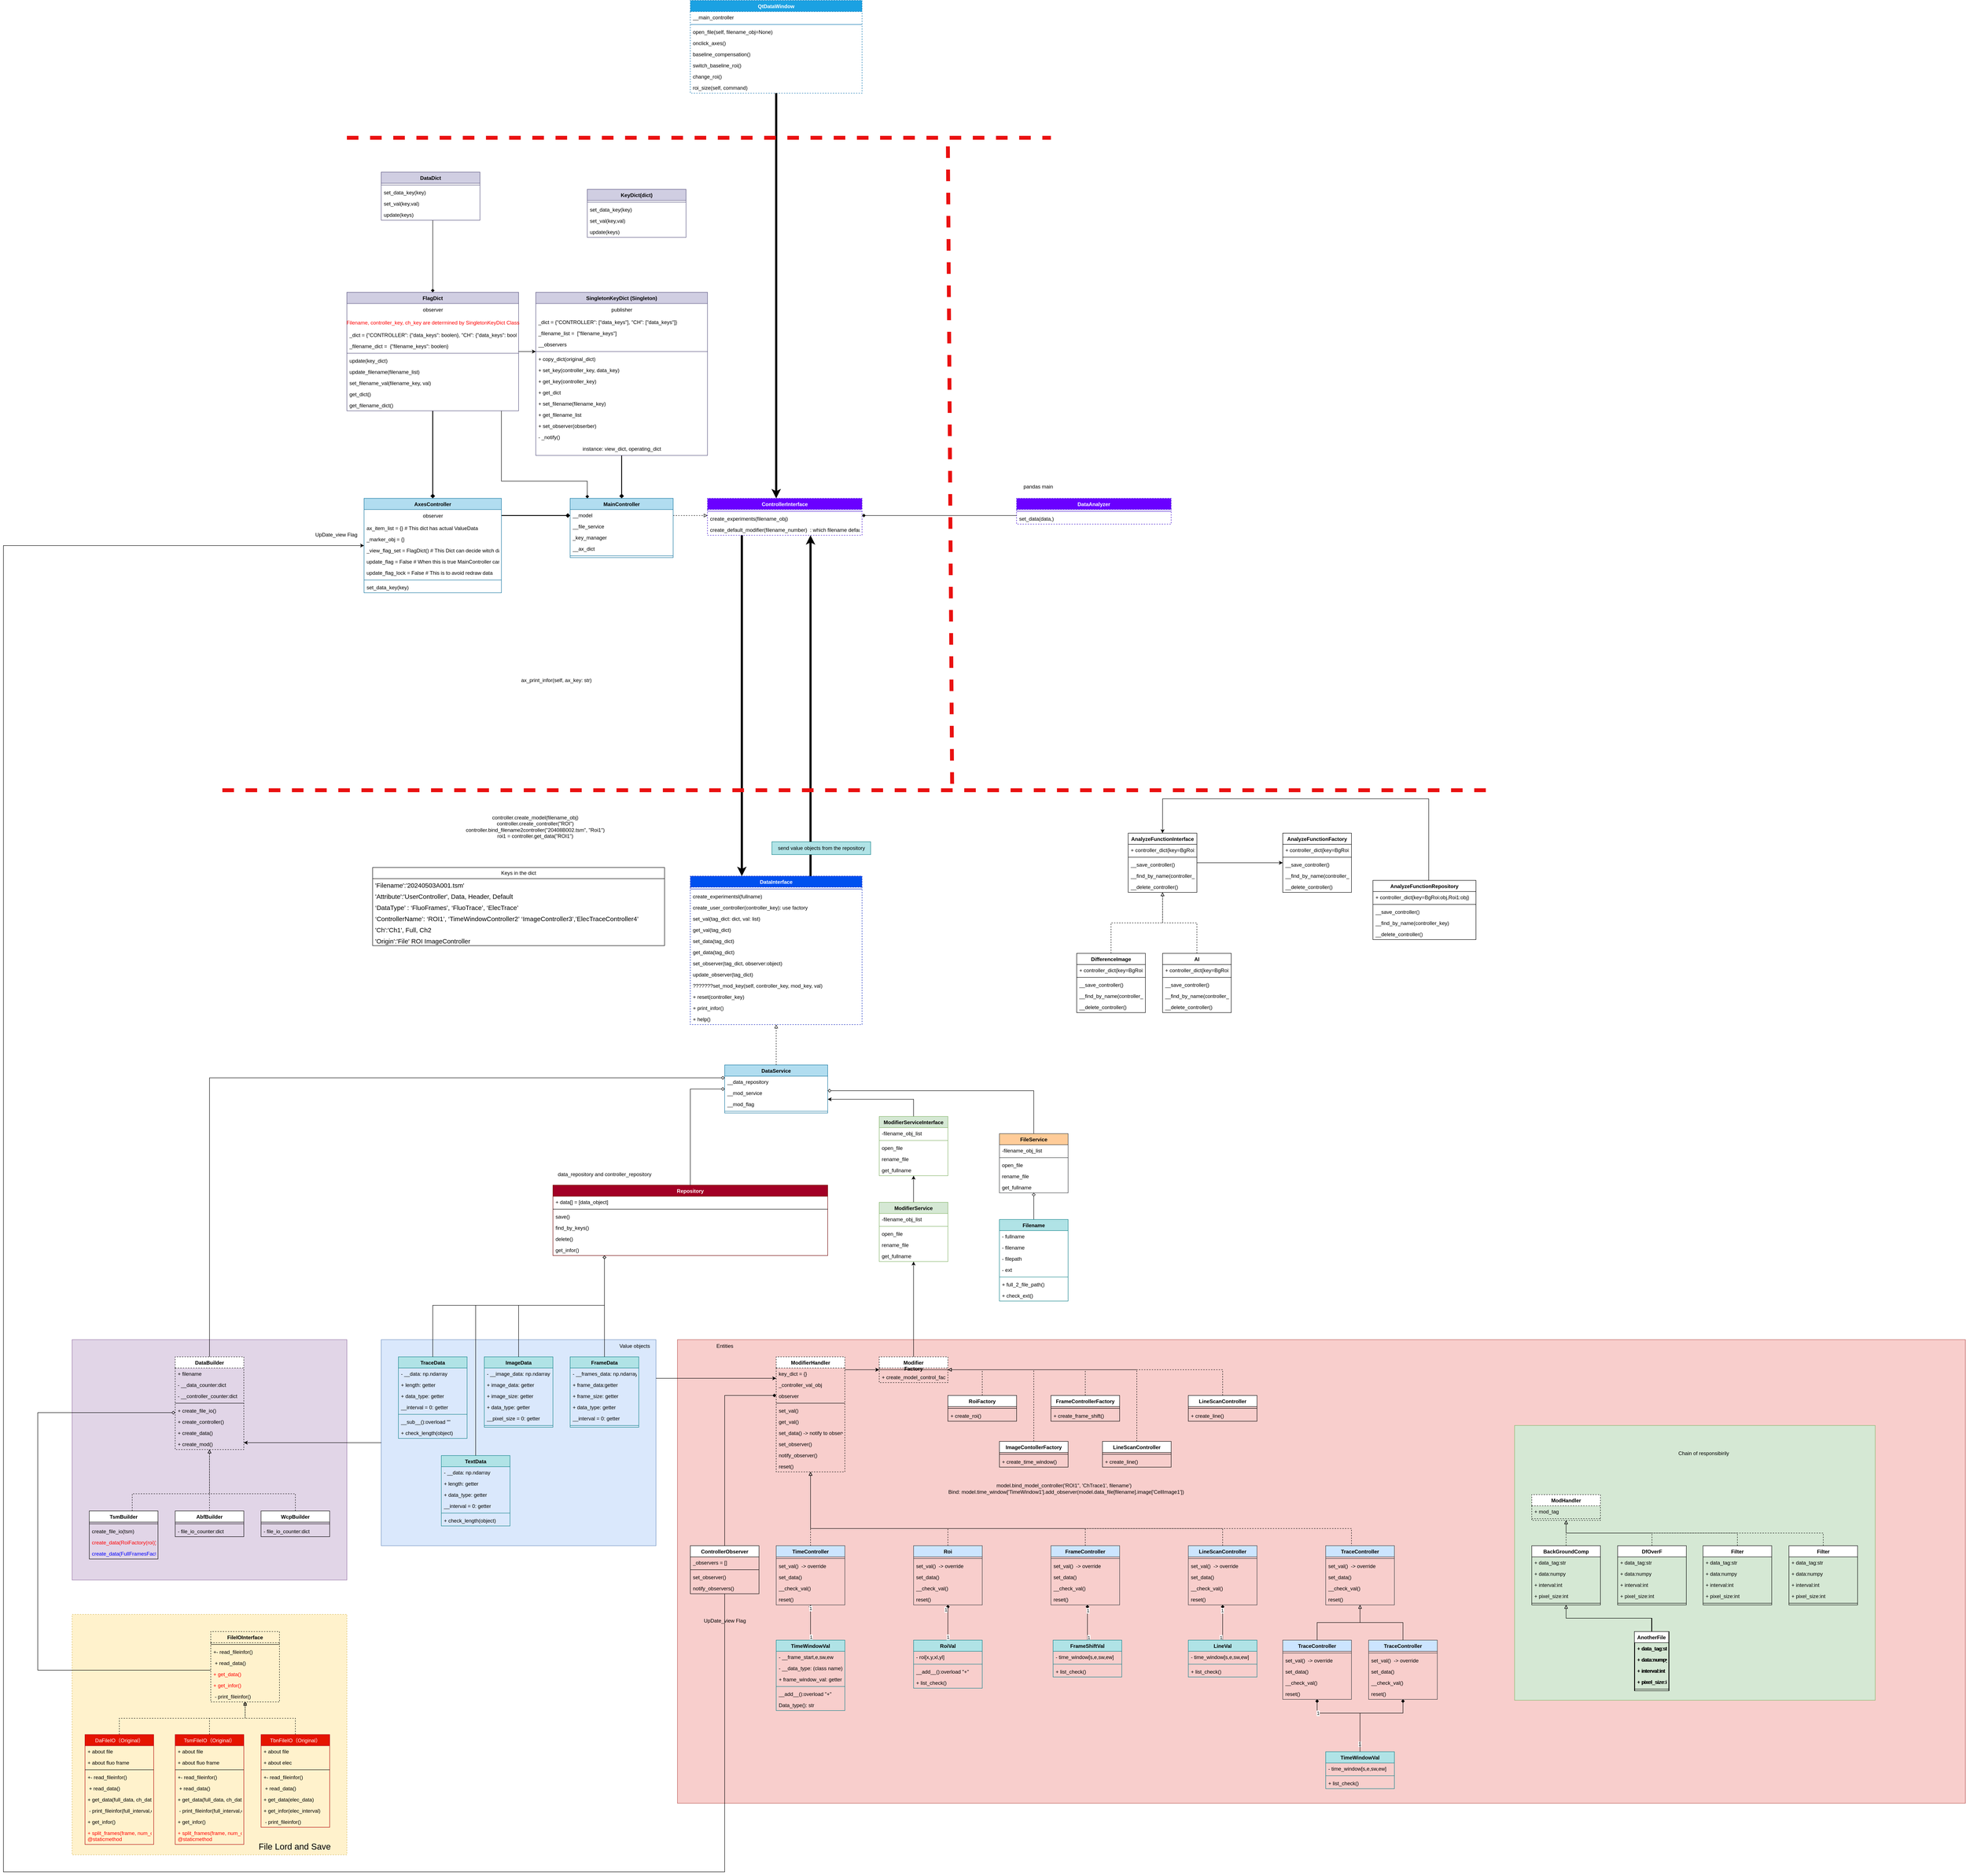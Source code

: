 <mxfile version="24.7.12" pages="12">
  <diagram name="Class" id="l3pJiRLMguCnORv5ozM0">
    <mxGraphModel dx="5173" dy="4618" grid="1" gridSize="10" guides="0" tooltips="1" connect="1" arrows="0" fold="1" page="0" pageScale="1" pageWidth="850" pageHeight="1100" background="none" math="0" shadow="0">
      <root>
        <mxCell id="B0cYNyP5DOQJRs0QmeUZ-0" />
        <mxCell id="B0cYNyP5DOQJRs0QmeUZ-1" parent="B0cYNyP5DOQJRs0QmeUZ-0" />
        <mxCell id="B0cYNyP5DOQJRs0QmeUZ-287" value="" style="whiteSpace=wrap;html=1;fillColor=#f8cecc;strokeColor=#b85450;movable=1;resizable=1;rotatable=1;deletable=1;editable=1;locked=0;connectable=1;" vertex="1" parent="B0cYNyP5DOQJRs0QmeUZ-1">
          <mxGeometry x="-2150" y="-760" width="3000" height="1080" as="geometry" />
        </mxCell>
        <mxCell id="B0cYNyP5DOQJRs0QmeUZ-2" value="" style="group" vertex="1" connectable="0" parent="B0cYNyP5DOQJRs0QmeUZ-1">
          <mxGeometry x="-2840" y="-760" width="640" height="480" as="geometry" />
        </mxCell>
        <mxCell id="B0cYNyP5DOQJRs0QmeUZ-3" value="" style="rounded=0;whiteSpace=wrap;html=1;fillColor=#dae8fc;strokeColor=#6c8ebf;" vertex="1" parent="B0cYNyP5DOQJRs0QmeUZ-2">
          <mxGeometry width="640" height="480" as="geometry" />
        </mxCell>
        <mxCell id="B0cYNyP5DOQJRs0QmeUZ-4" value="TraceData" style="swimlane;fontStyle=1;align=center;verticalAlign=top;childLayout=stackLayout;horizontal=1;startSize=26;horizontalStack=0;resizeParent=1;resizeParentMax=0;resizeLast=0;collapsible=1;marginBottom=0;fillColor=#b0e3e6;strokeColor=#0e8088;" vertex="1" parent="B0cYNyP5DOQJRs0QmeUZ-2">
          <mxGeometry x="40" y="40" width="160" height="190" as="geometry" />
        </mxCell>
        <mxCell id="B0cYNyP5DOQJRs0QmeUZ-5" value="- __data: np.ndarray" style="text;strokeColor=none;fillColor=none;align=left;verticalAlign=top;spacingLeft=4;spacingRight=4;overflow=hidden;rotatable=0;points=[[0,0.5],[1,0.5]];portConstraint=eastwest;" vertex="1" parent="B0cYNyP5DOQJRs0QmeUZ-4">
          <mxGeometry y="26" width="160" height="26" as="geometry" />
        </mxCell>
        <mxCell id="B0cYNyP5DOQJRs0QmeUZ-6" value="+ length: getter" style="text;strokeColor=none;fillColor=none;align=left;verticalAlign=top;spacingLeft=4;spacingRight=4;overflow=hidden;rotatable=0;points=[[0,0.5],[1,0.5]];portConstraint=eastwest;" vertex="1" parent="B0cYNyP5DOQJRs0QmeUZ-4">
          <mxGeometry y="52" width="160" height="26" as="geometry" />
        </mxCell>
        <mxCell id="B0cYNyP5DOQJRs0QmeUZ-7" value="+ data_type: getter" style="text;strokeColor=none;fillColor=none;align=left;verticalAlign=top;spacingLeft=4;spacingRight=4;overflow=hidden;rotatable=0;points=[[0,0.5],[1,0.5]];portConstraint=eastwest;" vertex="1" parent="B0cYNyP5DOQJRs0QmeUZ-4">
          <mxGeometry y="78" width="160" height="26" as="geometry" />
        </mxCell>
        <mxCell id="B0cYNyP5DOQJRs0QmeUZ-8" value="__interval = 0: getter" style="text;strokeColor=none;fillColor=none;align=left;verticalAlign=top;spacingLeft=4;spacingRight=4;overflow=hidden;rotatable=0;points=[[0,0.5],[1,0.5]];portConstraint=eastwest;" vertex="1" parent="B0cYNyP5DOQJRs0QmeUZ-4">
          <mxGeometry y="104" width="160" height="26" as="geometry" />
        </mxCell>
        <mxCell id="B0cYNyP5DOQJRs0QmeUZ-9" value="" style="line;strokeWidth=1;fillColor=none;align=left;verticalAlign=middle;spacingTop=-1;spacingLeft=3;spacingRight=3;rotatable=0;labelPosition=right;points=[];portConstraint=eastwest;strokeColor=inherit;" vertex="1" parent="B0cYNyP5DOQJRs0QmeUZ-4">
          <mxGeometry y="130" width="160" height="8" as="geometry" />
        </mxCell>
        <mxCell id="B0cYNyP5DOQJRs0QmeUZ-10" value="__sub__():overload &quot;&quot;" style="text;strokeColor=none;fillColor=none;align=left;verticalAlign=top;spacingLeft=4;spacingRight=4;overflow=hidden;rotatable=0;points=[[0,0.5],[1,0.5]];portConstraint=eastwest;" vertex="1" parent="B0cYNyP5DOQJRs0QmeUZ-4">
          <mxGeometry y="138" width="160" height="26" as="geometry" />
        </mxCell>
        <mxCell id="B0cYNyP5DOQJRs0QmeUZ-11" value="+ check_length(object)" style="text;strokeColor=none;fillColor=none;align=left;verticalAlign=top;spacingLeft=4;spacingRight=4;overflow=hidden;rotatable=0;points=[[0,0.5],[1,0.5]];portConstraint=eastwest;" vertex="1" parent="B0cYNyP5DOQJRs0QmeUZ-4">
          <mxGeometry y="164" width="160" height="26" as="geometry" />
        </mxCell>
        <mxCell id="B0cYNyP5DOQJRs0QmeUZ-12" value="ImageData" style="swimlane;fontStyle=1;align=center;verticalAlign=top;childLayout=stackLayout;horizontal=1;startSize=26;horizontalStack=0;resizeParent=1;resizeParentMax=0;resizeLast=0;collapsible=1;marginBottom=0;fillColor=#b0e3e6;strokeColor=#0e8088;" vertex="1" parent="B0cYNyP5DOQJRs0QmeUZ-2">
          <mxGeometry x="240" y="40" width="160" height="164" as="geometry" />
        </mxCell>
        <mxCell id="B0cYNyP5DOQJRs0QmeUZ-13" value="- __image_data: np.ndarray" style="text;strokeColor=none;fillColor=none;align=left;verticalAlign=top;spacingLeft=4;spacingRight=4;overflow=hidden;rotatable=0;points=[[0,0.5],[1,0.5]];portConstraint=eastwest;" vertex="1" parent="B0cYNyP5DOQJRs0QmeUZ-12">
          <mxGeometry y="26" width="160" height="26" as="geometry" />
        </mxCell>
        <mxCell id="B0cYNyP5DOQJRs0QmeUZ-14" value="+ image_data: getter" style="text;strokeColor=none;fillColor=none;align=left;verticalAlign=top;spacingLeft=4;spacingRight=4;overflow=hidden;rotatable=0;points=[[0,0.5],[1,0.5]];portConstraint=eastwest;" vertex="1" parent="B0cYNyP5DOQJRs0QmeUZ-12">
          <mxGeometry y="52" width="160" height="26" as="geometry" />
        </mxCell>
        <mxCell id="B0cYNyP5DOQJRs0QmeUZ-15" value="+ image_size: getter" style="text;strokeColor=none;fillColor=none;align=left;verticalAlign=top;spacingLeft=4;spacingRight=4;overflow=hidden;rotatable=0;points=[[0,0.5],[1,0.5]];portConstraint=eastwest;" vertex="1" parent="B0cYNyP5DOQJRs0QmeUZ-12">
          <mxGeometry y="78" width="160" height="26" as="geometry" />
        </mxCell>
        <mxCell id="B0cYNyP5DOQJRs0QmeUZ-16" value="+ data_type: getter" style="text;strokeColor=none;fillColor=none;align=left;verticalAlign=top;spacingLeft=4;spacingRight=4;overflow=hidden;rotatable=0;points=[[0,0.5],[1,0.5]];portConstraint=eastwest;" vertex="1" parent="B0cYNyP5DOQJRs0QmeUZ-12">
          <mxGeometry y="104" width="160" height="26" as="geometry" />
        </mxCell>
        <mxCell id="B0cYNyP5DOQJRs0QmeUZ-17" value="__pixel_size = 0: getter" style="text;strokeColor=none;fillColor=none;align=left;verticalAlign=top;spacingLeft=4;spacingRight=4;overflow=hidden;rotatable=0;points=[[0,0.5],[1,0.5]];portConstraint=eastwest;" vertex="1" parent="B0cYNyP5DOQJRs0QmeUZ-12">
          <mxGeometry y="130" width="160" height="26" as="geometry" />
        </mxCell>
        <mxCell id="B0cYNyP5DOQJRs0QmeUZ-18" value="" style="line;strokeWidth=1;fillColor=none;align=left;verticalAlign=middle;spacingTop=-1;spacingLeft=3;spacingRight=3;rotatable=0;labelPosition=right;points=[];portConstraint=eastwest;strokeColor=inherit;" vertex="1" parent="B0cYNyP5DOQJRs0QmeUZ-12">
          <mxGeometry y="156" width="160" height="8" as="geometry" />
        </mxCell>
        <mxCell id="B0cYNyP5DOQJRs0QmeUZ-19" value="FrameData" style="swimlane;fontStyle=1;align=center;verticalAlign=top;childLayout=stackLayout;horizontal=1;startSize=26;horizontalStack=0;resizeParent=1;resizeParentMax=0;resizeLast=0;collapsible=1;marginBottom=0;fillColor=#b0e3e6;strokeColor=#0e8088;" vertex="1" parent="B0cYNyP5DOQJRs0QmeUZ-2">
          <mxGeometry x="440" y="40" width="160" height="164" as="geometry" />
        </mxCell>
        <mxCell id="B0cYNyP5DOQJRs0QmeUZ-20" value="- __frames_data: np.ndarray" style="text;strokeColor=none;fillColor=none;align=left;verticalAlign=top;spacingLeft=4;spacingRight=4;overflow=hidden;rotatable=0;points=[[0,0.5],[1,0.5]];portConstraint=eastwest;" vertex="1" parent="B0cYNyP5DOQJRs0QmeUZ-19">
          <mxGeometry y="26" width="160" height="26" as="geometry" />
        </mxCell>
        <mxCell id="B0cYNyP5DOQJRs0QmeUZ-21" value="+ frame_data:getter" style="text;strokeColor=none;fillColor=none;align=left;verticalAlign=top;spacingLeft=4;spacingRight=4;overflow=hidden;rotatable=0;points=[[0,0.5],[1,0.5]];portConstraint=eastwest;" vertex="1" parent="B0cYNyP5DOQJRs0QmeUZ-19">
          <mxGeometry y="52" width="160" height="26" as="geometry" />
        </mxCell>
        <mxCell id="B0cYNyP5DOQJRs0QmeUZ-22" value="+ frame_size: getter" style="text;strokeColor=none;fillColor=none;align=left;verticalAlign=top;spacingLeft=4;spacingRight=4;overflow=hidden;rotatable=0;points=[[0,0.5],[1,0.5]];portConstraint=eastwest;" vertex="1" parent="B0cYNyP5DOQJRs0QmeUZ-19">
          <mxGeometry y="78" width="160" height="26" as="geometry" />
        </mxCell>
        <mxCell id="B0cYNyP5DOQJRs0QmeUZ-23" value="+ data_type: getter" style="text;strokeColor=none;fillColor=none;align=left;verticalAlign=top;spacingLeft=4;spacingRight=4;overflow=hidden;rotatable=0;points=[[0,0.5],[1,0.5]];portConstraint=eastwest;" vertex="1" parent="B0cYNyP5DOQJRs0QmeUZ-19">
          <mxGeometry y="104" width="160" height="26" as="geometry" />
        </mxCell>
        <mxCell id="B0cYNyP5DOQJRs0QmeUZ-24" value="__interval = 0: getter" style="text;strokeColor=none;fillColor=none;align=left;verticalAlign=top;spacingLeft=4;spacingRight=4;overflow=hidden;rotatable=0;points=[[0,0.5],[1,0.5]];portConstraint=eastwest;" vertex="1" parent="B0cYNyP5DOQJRs0QmeUZ-19">
          <mxGeometry y="130" width="160" height="26" as="geometry" />
        </mxCell>
        <mxCell id="B0cYNyP5DOQJRs0QmeUZ-25" value="" style="line;strokeWidth=1;fillColor=none;align=left;verticalAlign=middle;spacingTop=-1;spacingLeft=3;spacingRight=3;rotatable=0;labelPosition=right;points=[];portConstraint=eastwest;strokeColor=inherit;" vertex="1" parent="B0cYNyP5DOQJRs0QmeUZ-19">
          <mxGeometry y="156" width="160" height="8" as="geometry" />
        </mxCell>
        <mxCell id="B0cYNyP5DOQJRs0QmeUZ-26" value="TextData" style="swimlane;fontStyle=1;align=center;verticalAlign=top;childLayout=stackLayout;horizontal=1;startSize=26;horizontalStack=0;resizeParent=1;resizeParentMax=0;resizeLast=0;collapsible=1;marginBottom=0;fillColor=#b0e3e6;strokeColor=#0e8088;" vertex="1" parent="B0cYNyP5DOQJRs0QmeUZ-2">
          <mxGeometry x="140" y="270" width="160" height="164" as="geometry" />
        </mxCell>
        <mxCell id="B0cYNyP5DOQJRs0QmeUZ-27" value="- __data: np.ndarray" style="text;strokeColor=none;fillColor=none;align=left;verticalAlign=top;spacingLeft=4;spacingRight=4;overflow=hidden;rotatable=0;points=[[0,0.5],[1,0.5]];portConstraint=eastwest;" vertex="1" parent="B0cYNyP5DOQJRs0QmeUZ-26">
          <mxGeometry y="26" width="160" height="26" as="geometry" />
        </mxCell>
        <mxCell id="B0cYNyP5DOQJRs0QmeUZ-28" value="+ length: getter" style="text;strokeColor=none;fillColor=none;align=left;verticalAlign=top;spacingLeft=4;spacingRight=4;overflow=hidden;rotatable=0;points=[[0,0.5],[1,0.5]];portConstraint=eastwest;" vertex="1" parent="B0cYNyP5DOQJRs0QmeUZ-26">
          <mxGeometry y="52" width="160" height="26" as="geometry" />
        </mxCell>
        <mxCell id="B0cYNyP5DOQJRs0QmeUZ-29" value="+ data_type: getter" style="text;strokeColor=none;fillColor=none;align=left;verticalAlign=top;spacingLeft=4;spacingRight=4;overflow=hidden;rotatable=0;points=[[0,0.5],[1,0.5]];portConstraint=eastwest;" vertex="1" parent="B0cYNyP5DOQJRs0QmeUZ-26">
          <mxGeometry y="78" width="160" height="26" as="geometry" />
        </mxCell>
        <mxCell id="B0cYNyP5DOQJRs0QmeUZ-30" value="__interval = 0: getter" style="text;strokeColor=none;fillColor=none;align=left;verticalAlign=top;spacingLeft=4;spacingRight=4;overflow=hidden;rotatable=0;points=[[0,0.5],[1,0.5]];portConstraint=eastwest;" vertex="1" parent="B0cYNyP5DOQJRs0QmeUZ-26">
          <mxGeometry y="104" width="160" height="26" as="geometry" />
        </mxCell>
        <mxCell id="B0cYNyP5DOQJRs0QmeUZ-31" value="" style="line;strokeWidth=1;fillColor=none;align=left;verticalAlign=middle;spacingTop=-1;spacingLeft=3;spacingRight=3;rotatable=0;labelPosition=right;points=[];portConstraint=eastwest;strokeColor=inherit;" vertex="1" parent="B0cYNyP5DOQJRs0QmeUZ-26">
          <mxGeometry y="130" width="160" height="8" as="geometry" />
        </mxCell>
        <mxCell id="B0cYNyP5DOQJRs0QmeUZ-32" value="+ check_length(object)" style="text;strokeColor=none;fillColor=none;align=left;verticalAlign=top;spacingLeft=4;spacingRight=4;overflow=hidden;rotatable=0;points=[[0,0.5],[1,0.5]];portConstraint=eastwest;" vertex="1" parent="B0cYNyP5DOQJRs0QmeUZ-26">
          <mxGeometry y="138" width="160" height="26" as="geometry" />
        </mxCell>
        <mxCell id="B0cYNyP5DOQJRs0QmeUZ-33" value="Value objects" style="text;html=1;align=center;verticalAlign=middle;resizable=0;points=[];autosize=1;strokeColor=none;fillColor=none;" vertex="1" parent="B0cYNyP5DOQJRs0QmeUZ-2">
          <mxGeometry x="545" width="90" height="30" as="geometry" />
        </mxCell>
        <mxCell id="B0cYNyP5DOQJRs0QmeUZ-34" value="DataService" style="swimlane;fontStyle=1;align=center;verticalAlign=top;childLayout=stackLayout;horizontal=1;startSize=26;horizontalStack=0;resizeParent=1;resizeParentMax=0;resizeLast=0;collapsible=1;marginBottom=0;fillColor=#b1ddf0;strokeColor=#10739e;" vertex="1" parent="B0cYNyP5DOQJRs0QmeUZ-1">
          <mxGeometry x="-2040" y="-1400" width="240" height="112" as="geometry">
            <mxRectangle x="-560" y="-159" width="90" height="30" as="alternateBounds" />
          </mxGeometry>
        </mxCell>
        <mxCell id="B0cYNyP5DOQJRs0QmeUZ-35" value="__data_repository" style="text;strokeColor=none;fillColor=none;align=left;verticalAlign=top;spacingLeft=4;spacingRight=4;overflow=hidden;rotatable=0;points=[[0,0.5],[1,0.5]];portConstraint=eastwest;" vertex="1" parent="B0cYNyP5DOQJRs0QmeUZ-34">
          <mxGeometry y="26" width="240" height="26" as="geometry" />
        </mxCell>
        <mxCell id="B0cYNyP5DOQJRs0QmeUZ-36" value="__mod_service" style="text;strokeColor=none;fillColor=none;align=left;verticalAlign=top;spacingLeft=4;spacingRight=4;overflow=hidden;rotatable=0;points=[[0,0.5],[1,0.5]];portConstraint=eastwest;" vertex="1" parent="B0cYNyP5DOQJRs0QmeUZ-34">
          <mxGeometry y="52" width="240" height="26" as="geometry" />
        </mxCell>
        <mxCell id="B0cYNyP5DOQJRs0QmeUZ-37" value="__mod_flag" style="text;strokeColor=none;fillColor=none;align=left;verticalAlign=top;spacingLeft=4;spacingRight=4;overflow=hidden;rotatable=0;points=[[0,0.5],[1,0.5]];portConstraint=eastwest;" vertex="1" parent="B0cYNyP5DOQJRs0QmeUZ-34">
          <mxGeometry y="78" width="240" height="26" as="geometry" />
        </mxCell>
        <mxCell id="B0cYNyP5DOQJRs0QmeUZ-38" value="" style="line;strokeWidth=1;fillColor=none;align=left;verticalAlign=middle;spacingTop=-1;spacingLeft=3;spacingRight=3;rotatable=0;labelPosition=right;points=[];portConstraint=eastwest;strokeColor=inherit;" vertex="1" parent="B0cYNyP5DOQJRs0QmeUZ-34">
          <mxGeometry y="104" width="240" height="8" as="geometry" />
        </mxCell>
        <mxCell id="B0cYNyP5DOQJRs0QmeUZ-39" value="send value objects from the repository" style="text;html=1;align=center;verticalAlign=middle;resizable=0;points=[];autosize=1;strokeColor=#0e8088;fillColor=#b0e3e6;" vertex="1" parent="B0cYNyP5DOQJRs0QmeUZ-1">
          <mxGeometry x="-1930" y="-1920" width="230" height="30" as="geometry" />
        </mxCell>
        <mxCell id="B0cYNyP5DOQJRs0QmeUZ-40" value="" style="edgeStyle=orthogonalEdgeStyle;rounded=0;orthogonalLoop=1;jettySize=auto;html=1;endArrow=none;endFill=0;strokeWidth=5;" edge="1" parent="B0cYNyP5DOQJRs0QmeUZ-1" source="B0cYNyP5DOQJRs0QmeUZ-41" target="B0cYNyP5DOQJRs0QmeUZ-39">
          <mxGeometry relative="1" as="geometry">
            <mxPoint x="639" y="-2799" as="targetPoint" />
            <mxPoint x="639" y="-2638" as="sourcePoint" />
            <Array as="points">
              <mxPoint x="-1840" y="-1880" />
              <mxPoint x="-1840" y="-1880" />
            </Array>
          </mxGeometry>
        </mxCell>
        <mxCell id="B0cYNyP5DOQJRs0QmeUZ-41" value="DataInterface" style="swimlane;fontStyle=1;align=center;verticalAlign=top;childLayout=stackLayout;horizontal=1;startSize=26;horizontalStack=0;resizeParent=1;resizeParentMax=0;resizeLast=0;collapsible=1;marginBottom=0;dashed=1;fillColor=#0050ef;fontColor=#ffffff;strokeColor=#001DBC;" vertex="1" parent="B0cYNyP5DOQJRs0QmeUZ-1">
          <mxGeometry x="-2120" y="-1840" width="400" height="346" as="geometry" />
        </mxCell>
        <mxCell id="B0cYNyP5DOQJRs0QmeUZ-42" value="" style="line;strokeWidth=1;fillColor=none;align=left;verticalAlign=middle;spacingTop=-1;spacingLeft=3;spacingRight=3;rotatable=0;labelPosition=right;points=[];portConstraint=eastwest;strokeColor=inherit;" vertex="1" parent="B0cYNyP5DOQJRs0QmeUZ-41">
          <mxGeometry y="26" width="400" height="8" as="geometry" />
        </mxCell>
        <mxCell id="B0cYNyP5DOQJRs0QmeUZ-43" value="create_experimentsl(fullname)" style="text;strokeColor=none;fillColor=none;align=left;verticalAlign=top;spacingLeft=4;spacingRight=4;overflow=hidden;rotatable=0;points=[[0,0.5],[1,0.5]];portConstraint=eastwest;fontColor=#000000;" vertex="1" parent="B0cYNyP5DOQJRs0QmeUZ-41">
          <mxGeometry y="34" width="400" height="26" as="geometry" />
        </mxCell>
        <mxCell id="B0cYNyP5DOQJRs0QmeUZ-44" value="create_user_controller(controller_key): use factory" style="text;strokeColor=none;fillColor=none;align=left;verticalAlign=top;spacingLeft=4;spacingRight=4;overflow=hidden;rotatable=0;points=[[0,0.5],[1,0.5]];portConstraint=eastwest;" vertex="1" parent="B0cYNyP5DOQJRs0QmeUZ-41">
          <mxGeometry y="60" width="400" height="26" as="geometry" />
        </mxCell>
        <mxCell id="B0cYNyP5DOQJRs0QmeUZ-45" value="set_val(tag_dict: dict, val: list)" style="text;strokeColor=none;fillColor=none;align=left;verticalAlign=top;spacingLeft=4;spacingRight=4;overflow=hidden;rotatable=0;points=[[0,0.5],[1,0.5]];portConstraint=eastwest;" vertex="1" parent="B0cYNyP5DOQJRs0QmeUZ-41">
          <mxGeometry y="86" width="400" height="26" as="geometry" />
        </mxCell>
        <mxCell id="B0cYNyP5DOQJRs0QmeUZ-46" value="get_val(tag_dict)" style="text;strokeColor=none;fillColor=none;align=left;verticalAlign=top;spacingLeft=4;spacingRight=4;overflow=hidden;rotatable=0;points=[[0,0.5],[1,0.5]];portConstraint=eastwest;" vertex="1" parent="B0cYNyP5DOQJRs0QmeUZ-41">
          <mxGeometry y="112" width="400" height="26" as="geometry" />
        </mxCell>
        <mxCell id="B0cYNyP5DOQJRs0QmeUZ-47" value="set_data(tag_dict)" style="text;strokeColor=none;fillColor=none;align=left;verticalAlign=top;spacingLeft=4;spacingRight=4;overflow=hidden;rotatable=0;points=[[0,0.5],[1,0.5]];portConstraint=eastwest;" vertex="1" parent="B0cYNyP5DOQJRs0QmeUZ-41">
          <mxGeometry y="138" width="400" height="26" as="geometry" />
        </mxCell>
        <mxCell id="B0cYNyP5DOQJRs0QmeUZ-48" value="get_data(tag_dict)" style="text;strokeColor=none;fillColor=none;align=left;verticalAlign=top;spacingLeft=4;spacingRight=4;overflow=hidden;rotatable=0;points=[[0,0.5],[1,0.5]];portConstraint=eastwest;" vertex="1" parent="B0cYNyP5DOQJRs0QmeUZ-41">
          <mxGeometry y="164" width="400" height="26" as="geometry" />
        </mxCell>
        <mxCell id="B0cYNyP5DOQJRs0QmeUZ-49" value="set_observer(tag_dict, observer:object)" style="text;strokeColor=none;fillColor=none;align=left;verticalAlign=top;spacingLeft=4;spacingRight=4;overflow=hidden;rotatable=0;points=[[0,0.5],[1,0.5]];portConstraint=eastwest;" vertex="1" parent="B0cYNyP5DOQJRs0QmeUZ-41">
          <mxGeometry y="190" width="400" height="26" as="geometry" />
        </mxCell>
        <mxCell id="B0cYNyP5DOQJRs0QmeUZ-50" value="update_observer(tag_dict)" style="text;strokeColor=none;fillColor=none;align=left;verticalAlign=top;spacingLeft=4;spacingRight=4;overflow=hidden;rotatable=0;points=[[0,0.5],[1,0.5]];portConstraint=eastwest;" vertex="1" parent="B0cYNyP5DOQJRs0QmeUZ-41">
          <mxGeometry y="216" width="400" height="26" as="geometry" />
        </mxCell>
        <mxCell id="B0cYNyP5DOQJRs0QmeUZ-51" value="???????set_mod_key(self, controller_key, mod_key, val)" style="text;strokeColor=none;fillColor=none;align=left;verticalAlign=top;spacingLeft=4;spacingRight=4;overflow=hidden;rotatable=0;points=[[0,0.5],[1,0.5]];portConstraint=eastwest;fontColor=#020303;" vertex="1" parent="B0cYNyP5DOQJRs0QmeUZ-41">
          <mxGeometry y="242" width="400" height="26" as="geometry" />
        </mxCell>
        <mxCell id="B0cYNyP5DOQJRs0QmeUZ-52" value="+ reset(controller_key)" style="text;strokeColor=none;fillColor=none;align=left;verticalAlign=top;spacingLeft=4;spacingRight=4;overflow=hidden;rotatable=0;points=[[0,0.5],[1,0.5]];portConstraint=eastwest;" vertex="1" parent="B0cYNyP5DOQJRs0QmeUZ-41">
          <mxGeometry y="268" width="400" height="26" as="geometry" />
        </mxCell>
        <mxCell id="B0cYNyP5DOQJRs0QmeUZ-53" value="+ print_infor()" style="text;strokeColor=none;fillColor=none;align=left;verticalAlign=top;spacingLeft=4;spacingRight=4;overflow=hidden;rotatable=0;points=[[0,0.5],[1,0.5]];portConstraint=eastwest;fontColor=#020303;" vertex="1" parent="B0cYNyP5DOQJRs0QmeUZ-41">
          <mxGeometry y="294" width="400" height="26" as="geometry" />
        </mxCell>
        <mxCell id="B0cYNyP5DOQJRs0QmeUZ-54" value="+ help()" style="text;strokeColor=none;fillColor=none;align=left;verticalAlign=top;spacingLeft=4;spacingRight=4;overflow=hidden;rotatable=0;points=[[0,0.5],[1,0.5]];portConstraint=eastwest;" vertex="1" parent="B0cYNyP5DOQJRs0QmeUZ-41">
          <mxGeometry y="320" width="400" height="26" as="geometry" />
        </mxCell>
        <mxCell id="B0cYNyP5DOQJRs0QmeUZ-55" style="edgeStyle=orthogonalEdgeStyle;rounded=0;orthogonalLoop=1;jettySize=auto;html=1;exitX=0.5;exitY=0;exitDx=0;exitDy=0;endArrow=diamond;endFill=0;" edge="1" parent="B0cYNyP5DOQJRs0QmeUZ-1" source="B0cYNyP5DOQJRs0QmeUZ-56" target="B0cYNyP5DOQJRs0QmeUZ-267">
          <mxGeometry relative="1" as="geometry" />
        </mxCell>
        <mxCell id="B0cYNyP5DOQJRs0QmeUZ-56" value="Filename" style="swimlane;fontStyle=1;align=center;verticalAlign=top;childLayout=stackLayout;horizontal=1;startSize=26;horizontalStack=0;resizeParent=1;resizeParentMax=0;resizeLast=0;collapsible=1;marginBottom=0;fillColor=#b0e3e6;strokeColor=#0e8088;" vertex="1" parent="B0cYNyP5DOQJRs0QmeUZ-1">
          <mxGeometry x="-1400" y="-1040" width="160" height="190" as="geometry" />
        </mxCell>
        <mxCell id="B0cYNyP5DOQJRs0QmeUZ-57" value="- fullname" style="text;strokeColor=none;fillColor=none;align=left;verticalAlign=top;spacingLeft=4;spacingRight=4;overflow=hidden;rotatable=0;points=[[0,0.5],[1,0.5]];portConstraint=eastwest;" vertex="1" parent="B0cYNyP5DOQJRs0QmeUZ-56">
          <mxGeometry y="26" width="160" height="26" as="geometry" />
        </mxCell>
        <mxCell id="B0cYNyP5DOQJRs0QmeUZ-58" value="- filename" style="text;strokeColor=none;fillColor=none;align=left;verticalAlign=top;spacingLeft=4;spacingRight=4;overflow=hidden;rotatable=0;points=[[0,0.5],[1,0.5]];portConstraint=eastwest;" vertex="1" parent="B0cYNyP5DOQJRs0QmeUZ-56">
          <mxGeometry y="52" width="160" height="26" as="geometry" />
        </mxCell>
        <mxCell id="B0cYNyP5DOQJRs0QmeUZ-59" value="- filepath" style="text;strokeColor=none;fillColor=none;align=left;verticalAlign=top;spacingLeft=4;spacingRight=4;overflow=hidden;rotatable=0;points=[[0,0.5],[1,0.5]];portConstraint=eastwest;" vertex="1" parent="B0cYNyP5DOQJRs0QmeUZ-56">
          <mxGeometry y="78" width="160" height="26" as="geometry" />
        </mxCell>
        <mxCell id="B0cYNyP5DOQJRs0QmeUZ-60" value="- ext" style="text;strokeColor=none;fillColor=none;align=left;verticalAlign=top;spacingLeft=4;spacingRight=4;overflow=hidden;rotatable=0;points=[[0,0.5],[1,0.5]];portConstraint=eastwest;" vertex="1" parent="B0cYNyP5DOQJRs0QmeUZ-56">
          <mxGeometry y="104" width="160" height="26" as="geometry" />
        </mxCell>
        <mxCell id="B0cYNyP5DOQJRs0QmeUZ-61" value="" style="line;strokeWidth=1;fillColor=none;align=left;verticalAlign=middle;spacingTop=-1;spacingLeft=3;spacingRight=3;rotatable=0;labelPosition=right;points=[];portConstraint=eastwest;strokeColor=inherit;" vertex="1" parent="B0cYNyP5DOQJRs0QmeUZ-56">
          <mxGeometry y="130" width="160" height="8" as="geometry" />
        </mxCell>
        <mxCell id="B0cYNyP5DOQJRs0QmeUZ-62" value="+ full_2_file_path()" style="text;strokeColor=none;fillColor=none;align=left;verticalAlign=top;spacingLeft=4;spacingRight=4;overflow=hidden;rotatable=0;points=[[0,0.5],[1,0.5]];portConstraint=eastwest;" vertex="1" parent="B0cYNyP5DOQJRs0QmeUZ-56">
          <mxGeometry y="138" width="160" height="26" as="geometry" />
        </mxCell>
        <mxCell id="B0cYNyP5DOQJRs0QmeUZ-63" value="+ check_ext()" style="text;strokeColor=none;fillColor=none;align=left;verticalAlign=top;spacingLeft=4;spacingRight=4;overflow=hidden;rotatable=0;points=[[0,0.5],[1,0.5]];portConstraint=eastwest;" vertex="1" parent="B0cYNyP5DOQJRs0QmeUZ-56">
          <mxGeometry y="164" width="160" height="26" as="geometry" />
        </mxCell>
        <mxCell id="B0cYNyP5DOQJRs0QmeUZ-64" style="edgeStyle=orthogonalEdgeStyle;rounded=0;orthogonalLoop=1;jettySize=auto;html=1;endArrow=classic;endFill=0;strokeWidth=5;startArrow=none;" edge="1" parent="B0cYNyP5DOQJRs0QmeUZ-1" source="B0cYNyP5DOQJRs0QmeUZ-147" target="B0cYNyP5DOQJRs0QmeUZ-41">
          <mxGeometry relative="1" as="geometry">
            <mxPoint x="-1910" y="-1960" as="targetPoint" />
            <Array as="points">
              <mxPoint x="-2000" y="-2090" />
              <mxPoint x="-2000" y="-2090" />
            </Array>
            <mxPoint x="-2000" y="-2030" as="sourcePoint" />
          </mxGeometry>
        </mxCell>
        <mxCell id="B0cYNyP5DOQJRs0QmeUZ-65" value="" style="edgeStyle=orthogonalEdgeStyle;rounded=0;orthogonalLoop=1;jettySize=auto;html=1;dashed=1;endArrow=block;endFill=0;" edge="1" parent="B0cYNyP5DOQJRs0QmeUZ-1" source="B0cYNyP5DOQJRs0QmeUZ-34" target="B0cYNyP5DOQJRs0QmeUZ-41">
          <mxGeometry relative="1" as="geometry">
            <mxPoint x="-1920" y="-1400" as="sourcePoint" />
            <mxPoint x="-1920" y="-1520" as="targetPoint" />
          </mxGeometry>
        </mxCell>
        <mxCell id="B0cYNyP5DOQJRs0QmeUZ-67" style="edgeStyle=orthogonalEdgeStyle;rounded=0;orthogonalLoop=1;jettySize=auto;html=1;exitX=0.5;exitY=0;exitDx=0;exitDy=0;" edge="1" parent="B0cYNyP5DOQJRs0QmeUZ-1" source="B0cYNyP5DOQJRs0QmeUZ-68" target="B0cYNyP5DOQJRs0QmeUZ-81">
          <mxGeometry relative="1" as="geometry">
            <Array as="points">
              <mxPoint x="-400" y="-1830" />
              <mxPoint x="-400" y="-2020" />
              <mxPoint x="-1020" y="-2020" />
            </Array>
          </mxGeometry>
        </mxCell>
        <mxCell id="B0cYNyP5DOQJRs0QmeUZ-68" value="AnalyzeFunctionRepository" style="swimlane;fontStyle=1;align=center;verticalAlign=top;childLayout=stackLayout;horizontal=1;startSize=26;horizontalStack=0;resizeParent=1;resizeParentMax=0;resizeLast=0;collapsible=1;marginBottom=0;" vertex="1" parent="B0cYNyP5DOQJRs0QmeUZ-1">
          <mxGeometry x="-530" y="-1830" width="240" height="138" as="geometry" />
        </mxCell>
        <mxCell id="B0cYNyP5DOQJRs0QmeUZ-69" value="+ controller_dict{key=BgRoi:obj,Roi1:obj}" style="text;strokeColor=none;fillColor=none;align=left;verticalAlign=top;spacingLeft=4;spacingRight=4;overflow=hidden;rotatable=0;points=[[0,0.5],[1,0.5]];portConstraint=eastwest;fontStyle=0" vertex="1" parent="B0cYNyP5DOQJRs0QmeUZ-68">
          <mxGeometry y="26" width="240" height="26" as="geometry" />
        </mxCell>
        <mxCell id="B0cYNyP5DOQJRs0QmeUZ-70" value="" style="line;strokeWidth=1;fillColor=none;align=left;verticalAlign=middle;spacingTop=-1;spacingLeft=3;spacingRight=3;rotatable=0;labelPosition=right;points=[];portConstraint=eastwest;" vertex="1" parent="B0cYNyP5DOQJRs0QmeUZ-68">
          <mxGeometry y="52" width="240" height="8" as="geometry" />
        </mxCell>
        <mxCell id="B0cYNyP5DOQJRs0QmeUZ-71" value="__save_controller()" style="text;strokeColor=none;fillColor=none;align=left;verticalAlign=top;spacingLeft=4;spacingRight=4;overflow=hidden;rotatable=0;points=[[0,0.5],[1,0.5]];portConstraint=eastwest;" vertex="1" parent="B0cYNyP5DOQJRs0QmeUZ-68">
          <mxGeometry y="60" width="240" height="26" as="geometry" />
        </mxCell>
        <mxCell id="B0cYNyP5DOQJRs0QmeUZ-72" value="__find_by_name(controller_key)" style="text;strokeColor=none;fillColor=none;align=left;verticalAlign=top;spacingLeft=4;spacingRight=4;overflow=hidden;rotatable=0;points=[[0,0.5],[1,0.5]];portConstraint=eastwest;" vertex="1" parent="B0cYNyP5DOQJRs0QmeUZ-68">
          <mxGeometry y="86" width="240" height="26" as="geometry" />
        </mxCell>
        <mxCell id="B0cYNyP5DOQJRs0QmeUZ-73" value="__delete_controller()" style="text;strokeColor=none;fillColor=none;align=left;verticalAlign=top;spacingLeft=4;spacingRight=4;overflow=hidden;rotatable=0;points=[[0,0.5],[1,0.5]];portConstraint=eastwest;" vertex="1" parent="B0cYNyP5DOQJRs0QmeUZ-68">
          <mxGeometry y="112" width="240" height="26" as="geometry" />
        </mxCell>
        <mxCell id="B0cYNyP5DOQJRs0QmeUZ-74" value="AnalyzeFunctionFactory" style="swimlane;fontStyle=1;align=center;verticalAlign=top;childLayout=stackLayout;horizontal=1;startSize=26;horizontalStack=0;resizeParent=1;resizeParentMax=0;resizeLast=0;collapsible=1;marginBottom=0;" vertex="1" parent="B0cYNyP5DOQJRs0QmeUZ-1">
          <mxGeometry x="-740" y="-1940" width="160" height="138" as="geometry" />
        </mxCell>
        <mxCell id="B0cYNyP5DOQJRs0QmeUZ-75" value="+ controller_dict{key=BgRoi:obj,Roi1:obj}" style="text;strokeColor=none;fillColor=none;align=left;verticalAlign=top;spacingLeft=4;spacingRight=4;overflow=hidden;rotatable=0;points=[[0,0.5],[1,0.5]];portConstraint=eastwest;fontStyle=0" vertex="1" parent="B0cYNyP5DOQJRs0QmeUZ-74">
          <mxGeometry y="26" width="160" height="26" as="geometry" />
        </mxCell>
        <mxCell id="B0cYNyP5DOQJRs0QmeUZ-76" value="" style="line;strokeWidth=1;fillColor=none;align=left;verticalAlign=middle;spacingTop=-1;spacingLeft=3;spacingRight=3;rotatable=0;labelPosition=right;points=[];portConstraint=eastwest;" vertex="1" parent="B0cYNyP5DOQJRs0QmeUZ-74">
          <mxGeometry y="52" width="160" height="8" as="geometry" />
        </mxCell>
        <mxCell id="B0cYNyP5DOQJRs0QmeUZ-77" value="__save_controller()" style="text;strokeColor=none;fillColor=none;align=left;verticalAlign=top;spacingLeft=4;spacingRight=4;overflow=hidden;rotatable=0;points=[[0,0.5],[1,0.5]];portConstraint=eastwest;" vertex="1" parent="B0cYNyP5DOQJRs0QmeUZ-74">
          <mxGeometry y="60" width="160" height="26" as="geometry" />
        </mxCell>
        <mxCell id="B0cYNyP5DOQJRs0QmeUZ-78" value="__find_by_name(controller_key)" style="text;strokeColor=none;fillColor=none;align=left;verticalAlign=top;spacingLeft=4;spacingRight=4;overflow=hidden;rotatable=0;points=[[0,0.5],[1,0.5]];portConstraint=eastwest;" vertex="1" parent="B0cYNyP5DOQJRs0QmeUZ-74">
          <mxGeometry y="86" width="160" height="26" as="geometry" />
        </mxCell>
        <mxCell id="B0cYNyP5DOQJRs0QmeUZ-79" value="__delete_controller()" style="text;strokeColor=none;fillColor=none;align=left;verticalAlign=top;spacingLeft=4;spacingRight=4;overflow=hidden;rotatable=0;points=[[0,0.5],[1,0.5]];portConstraint=eastwest;" vertex="1" parent="B0cYNyP5DOQJRs0QmeUZ-74">
          <mxGeometry y="112" width="160" height="26" as="geometry" />
        </mxCell>
        <mxCell id="B0cYNyP5DOQJRs0QmeUZ-80" style="edgeStyle=orthogonalEdgeStyle;rounded=0;orthogonalLoop=1;jettySize=auto;html=1;" edge="1" parent="B0cYNyP5DOQJRs0QmeUZ-1" source="B0cYNyP5DOQJRs0QmeUZ-81" target="B0cYNyP5DOQJRs0QmeUZ-74">
          <mxGeometry relative="1" as="geometry" />
        </mxCell>
        <mxCell id="B0cYNyP5DOQJRs0QmeUZ-81" value="AnalyzeFunctionInterface" style="swimlane;fontStyle=1;align=center;verticalAlign=top;childLayout=stackLayout;horizontal=1;startSize=26;horizontalStack=0;resizeParent=1;resizeParentMax=0;resizeLast=0;collapsible=1;marginBottom=0;" vertex="1" parent="B0cYNyP5DOQJRs0QmeUZ-1">
          <mxGeometry x="-1100" y="-1940" width="160" height="138" as="geometry" />
        </mxCell>
        <mxCell id="B0cYNyP5DOQJRs0QmeUZ-82" value="+ controller_dict{key=BgRoi:obj,Roi1:obj}" style="text;strokeColor=none;fillColor=none;align=left;verticalAlign=top;spacingLeft=4;spacingRight=4;overflow=hidden;rotatable=0;points=[[0,0.5],[1,0.5]];portConstraint=eastwest;fontStyle=0" vertex="1" parent="B0cYNyP5DOQJRs0QmeUZ-81">
          <mxGeometry y="26" width="160" height="26" as="geometry" />
        </mxCell>
        <mxCell id="B0cYNyP5DOQJRs0QmeUZ-83" value="" style="line;strokeWidth=1;fillColor=none;align=left;verticalAlign=middle;spacingTop=-1;spacingLeft=3;spacingRight=3;rotatable=0;labelPosition=right;points=[];portConstraint=eastwest;" vertex="1" parent="B0cYNyP5DOQJRs0QmeUZ-81">
          <mxGeometry y="52" width="160" height="8" as="geometry" />
        </mxCell>
        <mxCell id="B0cYNyP5DOQJRs0QmeUZ-84" value="__save_controller()" style="text;strokeColor=none;fillColor=none;align=left;verticalAlign=top;spacingLeft=4;spacingRight=4;overflow=hidden;rotatable=0;points=[[0,0.5],[1,0.5]];portConstraint=eastwest;" vertex="1" parent="B0cYNyP5DOQJRs0QmeUZ-81">
          <mxGeometry y="60" width="160" height="26" as="geometry" />
        </mxCell>
        <mxCell id="B0cYNyP5DOQJRs0QmeUZ-85" value="__find_by_name(controller_key)" style="text;strokeColor=none;fillColor=none;align=left;verticalAlign=top;spacingLeft=4;spacingRight=4;overflow=hidden;rotatable=0;points=[[0,0.5],[1,0.5]];portConstraint=eastwest;" vertex="1" parent="B0cYNyP5DOQJRs0QmeUZ-81">
          <mxGeometry y="86" width="160" height="26" as="geometry" />
        </mxCell>
        <mxCell id="B0cYNyP5DOQJRs0QmeUZ-86" value="__delete_controller()" style="text;strokeColor=none;fillColor=none;align=left;verticalAlign=top;spacingLeft=4;spacingRight=4;overflow=hidden;rotatable=0;points=[[0,0.5],[1,0.5]];portConstraint=eastwest;" vertex="1" parent="B0cYNyP5DOQJRs0QmeUZ-81">
          <mxGeometry y="112" width="160" height="26" as="geometry" />
        </mxCell>
        <mxCell id="B0cYNyP5DOQJRs0QmeUZ-87" style="edgeStyle=orthogonalEdgeStyle;rounded=0;orthogonalLoop=1;jettySize=auto;html=1;exitX=0.5;exitY=0;exitDx=0;exitDy=0;dashed=1;endArrow=block;endFill=0;" edge="1" parent="B0cYNyP5DOQJRs0QmeUZ-1" source="B0cYNyP5DOQJRs0QmeUZ-88" target="B0cYNyP5DOQJRs0QmeUZ-81">
          <mxGeometry relative="1" as="geometry" />
        </mxCell>
        <mxCell id="B0cYNyP5DOQJRs0QmeUZ-88" value="DifferenceImage" style="swimlane;fontStyle=1;align=center;verticalAlign=top;childLayout=stackLayout;horizontal=1;startSize=26;horizontalStack=0;resizeParent=1;resizeParentMax=0;resizeLast=0;collapsible=1;marginBottom=0;" vertex="1" parent="B0cYNyP5DOQJRs0QmeUZ-1">
          <mxGeometry x="-1220" y="-1660" width="160" height="138" as="geometry" />
        </mxCell>
        <mxCell id="B0cYNyP5DOQJRs0QmeUZ-89" value="+ controller_dict{key=BgRoi:obj,Roi1:obj}" style="text;strokeColor=none;fillColor=none;align=left;verticalAlign=top;spacingLeft=4;spacingRight=4;overflow=hidden;rotatable=0;points=[[0,0.5],[1,0.5]];portConstraint=eastwest;fontStyle=0" vertex="1" parent="B0cYNyP5DOQJRs0QmeUZ-88">
          <mxGeometry y="26" width="160" height="26" as="geometry" />
        </mxCell>
        <mxCell id="B0cYNyP5DOQJRs0QmeUZ-90" value="" style="line;strokeWidth=1;fillColor=none;align=left;verticalAlign=middle;spacingTop=-1;spacingLeft=3;spacingRight=3;rotatable=0;labelPosition=right;points=[];portConstraint=eastwest;" vertex="1" parent="B0cYNyP5DOQJRs0QmeUZ-88">
          <mxGeometry y="52" width="160" height="8" as="geometry" />
        </mxCell>
        <mxCell id="B0cYNyP5DOQJRs0QmeUZ-91" value="__save_controller()" style="text;strokeColor=none;fillColor=none;align=left;verticalAlign=top;spacingLeft=4;spacingRight=4;overflow=hidden;rotatable=0;points=[[0,0.5],[1,0.5]];portConstraint=eastwest;" vertex="1" parent="B0cYNyP5DOQJRs0QmeUZ-88">
          <mxGeometry y="60" width="160" height="26" as="geometry" />
        </mxCell>
        <mxCell id="B0cYNyP5DOQJRs0QmeUZ-92" value="__find_by_name(controller_key)" style="text;strokeColor=none;fillColor=none;align=left;verticalAlign=top;spacingLeft=4;spacingRight=4;overflow=hidden;rotatable=0;points=[[0,0.5],[1,0.5]];portConstraint=eastwest;" vertex="1" parent="B0cYNyP5DOQJRs0QmeUZ-88">
          <mxGeometry y="86" width="160" height="26" as="geometry" />
        </mxCell>
        <mxCell id="B0cYNyP5DOQJRs0QmeUZ-93" value="__delete_controller()" style="text;strokeColor=none;fillColor=none;align=left;verticalAlign=top;spacingLeft=4;spacingRight=4;overflow=hidden;rotatable=0;points=[[0,0.5],[1,0.5]];portConstraint=eastwest;" vertex="1" parent="B0cYNyP5DOQJRs0QmeUZ-88">
          <mxGeometry y="112" width="160" height="26" as="geometry" />
        </mxCell>
        <mxCell id="B0cYNyP5DOQJRs0QmeUZ-94" style="edgeStyle=orthogonalEdgeStyle;rounded=0;orthogonalLoop=1;jettySize=auto;html=1;exitX=0.5;exitY=0;exitDx=0;exitDy=0;dashed=1;endArrow=block;endFill=0;" edge="1" parent="B0cYNyP5DOQJRs0QmeUZ-1" source="B0cYNyP5DOQJRs0QmeUZ-95" target="B0cYNyP5DOQJRs0QmeUZ-81">
          <mxGeometry relative="1" as="geometry" />
        </mxCell>
        <mxCell id="B0cYNyP5DOQJRs0QmeUZ-95" value="AI" style="swimlane;fontStyle=1;align=center;verticalAlign=top;childLayout=stackLayout;horizontal=1;startSize=26;horizontalStack=0;resizeParent=1;resizeParentMax=0;resizeLast=0;collapsible=1;marginBottom=0;" vertex="1" parent="B0cYNyP5DOQJRs0QmeUZ-1">
          <mxGeometry x="-1020" y="-1660" width="160" height="138" as="geometry" />
        </mxCell>
        <mxCell id="B0cYNyP5DOQJRs0QmeUZ-96" value="+ controller_dict{key=BgRoi:obj,Roi1:obj}" style="text;strokeColor=none;fillColor=none;align=left;verticalAlign=top;spacingLeft=4;spacingRight=4;overflow=hidden;rotatable=0;points=[[0,0.5],[1,0.5]];portConstraint=eastwest;fontStyle=0" vertex="1" parent="B0cYNyP5DOQJRs0QmeUZ-95">
          <mxGeometry y="26" width="160" height="26" as="geometry" />
        </mxCell>
        <mxCell id="B0cYNyP5DOQJRs0QmeUZ-97" value="" style="line;strokeWidth=1;fillColor=none;align=left;verticalAlign=middle;spacingTop=-1;spacingLeft=3;spacingRight=3;rotatable=0;labelPosition=right;points=[];portConstraint=eastwest;" vertex="1" parent="B0cYNyP5DOQJRs0QmeUZ-95">
          <mxGeometry y="52" width="160" height="8" as="geometry" />
        </mxCell>
        <mxCell id="B0cYNyP5DOQJRs0QmeUZ-98" value="__save_controller()" style="text;strokeColor=none;fillColor=none;align=left;verticalAlign=top;spacingLeft=4;spacingRight=4;overflow=hidden;rotatable=0;points=[[0,0.5],[1,0.5]];portConstraint=eastwest;" vertex="1" parent="B0cYNyP5DOQJRs0QmeUZ-95">
          <mxGeometry y="60" width="160" height="26" as="geometry" />
        </mxCell>
        <mxCell id="B0cYNyP5DOQJRs0QmeUZ-99" value="__find_by_name(controller_key)" style="text;strokeColor=none;fillColor=none;align=left;verticalAlign=top;spacingLeft=4;spacingRight=4;overflow=hidden;rotatable=0;points=[[0,0.5],[1,0.5]];portConstraint=eastwest;" vertex="1" parent="B0cYNyP5DOQJRs0QmeUZ-95">
          <mxGeometry y="86" width="160" height="26" as="geometry" />
        </mxCell>
        <mxCell id="B0cYNyP5DOQJRs0QmeUZ-100" value="__delete_controller()" style="text;strokeColor=none;fillColor=none;align=left;verticalAlign=top;spacingLeft=4;spacingRight=4;overflow=hidden;rotatable=0;points=[[0,0.5],[1,0.5]];portConstraint=eastwest;" vertex="1" parent="B0cYNyP5DOQJRs0QmeUZ-95">
          <mxGeometry y="112" width="160" height="26" as="geometry" />
        </mxCell>
        <mxCell id="B0cYNyP5DOQJRs0QmeUZ-101" value="&lt;div&gt;&amp;nbsp; &amp;nbsp; &amp;nbsp; &amp;nbsp; controller.create_model(filename_obj)&lt;/div&gt;&lt;div&gt;&amp;nbsp; &amp;nbsp; &amp;nbsp; &amp;nbsp; controller.create_controller(&quot;ROI&quot;)&lt;/div&gt;&lt;div&gt;&amp;nbsp; &amp;nbsp; &amp;nbsp; &amp;nbsp; controller.bind_filename2controller(&quot;20408B002.tsm&quot;, &quot;Roi1&quot;)&lt;/div&gt;&lt;div&gt;&amp;nbsp; &amp;nbsp; &amp;nbsp; &amp;nbsp; roi1 = controller.get_data(&quot;ROI1&quot;)&lt;/div&gt;" style="text;html=1;align=center;verticalAlign=middle;resizable=0;points=[];autosize=1;strokeColor=none;fillColor=none;" vertex="1" parent="B0cYNyP5DOQJRs0QmeUZ-1">
          <mxGeometry x="-2680" y="-1990" width="370" height="70" as="geometry" />
        </mxCell>
        <mxCell id="B0cYNyP5DOQJRs0QmeUZ-102" value="Repository" style="swimlane;fontStyle=1;align=center;verticalAlign=top;childLayout=stackLayout;horizontal=1;startSize=26;horizontalStack=0;resizeParent=1;resizeParentMax=0;resizeLast=0;collapsible=1;marginBottom=0;fillColor=#a20025;strokeColor=#6F0000;fontColor=#ffffff;" vertex="1" parent="B0cYNyP5DOQJRs0QmeUZ-1">
          <mxGeometry x="-2440" y="-1120" width="640" height="164" as="geometry" />
        </mxCell>
        <mxCell id="B0cYNyP5DOQJRs0QmeUZ-103" value="+ data[] = [data_object]" style="text;strokeColor=none;fillColor=none;align=left;verticalAlign=top;spacingLeft=4;spacingRight=4;overflow=hidden;rotatable=0;points=[[0,0.5],[1,0.5]];portConstraint=eastwest;fontStyle=0" vertex="1" parent="B0cYNyP5DOQJRs0QmeUZ-102">
          <mxGeometry y="26" width="640" height="26" as="geometry" />
        </mxCell>
        <mxCell id="B0cYNyP5DOQJRs0QmeUZ-104" value="" style="line;strokeWidth=1;fillColor=none;align=left;verticalAlign=middle;spacingTop=-1;spacingLeft=3;spacingRight=3;rotatable=0;labelPosition=right;points=[];portConstraint=eastwest;" vertex="1" parent="B0cYNyP5DOQJRs0QmeUZ-102">
          <mxGeometry y="52" width="640" height="8" as="geometry" />
        </mxCell>
        <mxCell id="B0cYNyP5DOQJRs0QmeUZ-105" value="save()" style="text;strokeColor=none;fillColor=none;align=left;verticalAlign=top;spacingLeft=4;spacingRight=4;overflow=hidden;rotatable=0;points=[[0,0.5],[1,0.5]];portConstraint=eastwest;" vertex="1" parent="B0cYNyP5DOQJRs0QmeUZ-102">
          <mxGeometry y="60" width="640" height="26" as="geometry" />
        </mxCell>
        <mxCell id="B0cYNyP5DOQJRs0QmeUZ-106" value="find_by_keys()" style="text;strokeColor=none;fillColor=none;align=left;verticalAlign=top;spacingLeft=4;spacingRight=4;overflow=hidden;rotatable=0;points=[[0,0.5],[1,0.5]];portConstraint=eastwest;" vertex="1" parent="B0cYNyP5DOQJRs0QmeUZ-102">
          <mxGeometry y="86" width="640" height="26" as="geometry" />
        </mxCell>
        <mxCell id="B0cYNyP5DOQJRs0QmeUZ-107" value="delete()" style="text;strokeColor=none;fillColor=none;align=left;verticalAlign=top;spacingLeft=4;spacingRight=4;overflow=hidden;rotatable=0;points=[[0,0.5],[1,0.5]];portConstraint=eastwest;" vertex="1" parent="B0cYNyP5DOQJRs0QmeUZ-102">
          <mxGeometry y="112" width="640" height="26" as="geometry" />
        </mxCell>
        <mxCell id="B0cYNyP5DOQJRs0QmeUZ-108" value="get_infor()" style="text;strokeColor=none;fillColor=none;align=left;verticalAlign=top;spacingLeft=4;spacingRight=4;overflow=hidden;rotatable=0;points=[[0,0.5],[1,0.5]];portConstraint=eastwest;" vertex="1" parent="B0cYNyP5DOQJRs0QmeUZ-102">
          <mxGeometry y="138" width="640" height="26" as="geometry" />
        </mxCell>
        <mxCell id="B0cYNyP5DOQJRs0QmeUZ-109" style="edgeStyle=orthogonalEdgeStyle;rounded=0;orthogonalLoop=1;jettySize=auto;html=1;endArrow=diamond;endFill=1;strokeWidth=2;" edge="1" parent="B0cYNyP5DOQJRs0QmeUZ-1" source="B0cYNyP5DOQJRs0QmeUZ-152" target="B0cYNyP5DOQJRs0QmeUZ-130">
          <mxGeometry relative="1" as="geometry">
            <Array as="points">
              <mxPoint x="-2340" y="-2710" />
              <mxPoint x="-2340" y="-2710" />
            </Array>
          </mxGeometry>
        </mxCell>
        <mxCell id="B0cYNyP5DOQJRs0QmeUZ-110" style="edgeStyle=orthogonalEdgeStyle;rounded=0;orthogonalLoop=1;jettySize=auto;html=1;endArrow=diamond;endFill=1;strokeWidth=2;" edge="1" parent="B0cYNyP5DOQJRs0QmeUZ-1" source="B0cYNyP5DOQJRs0QmeUZ-113" target="B0cYNyP5DOQJRs0QmeUZ-137">
          <mxGeometry relative="1" as="geometry">
            <Array as="points">
              <mxPoint x="-2720" y="-2670" />
              <mxPoint x="-2720" y="-2670" />
            </Array>
          </mxGeometry>
        </mxCell>
        <mxCell id="B0cYNyP5DOQJRs0QmeUZ-111" style="edgeStyle=orthogonalEdgeStyle;rounded=0;orthogonalLoop=1;jettySize=auto;html=1;exitX=0.5;exitY=0;exitDx=0;exitDy=0;endArrow=none;endFill=0;startArrow=diamond;startFill=1;" edge="1" parent="B0cYNyP5DOQJRs0QmeUZ-1" source="B0cYNyP5DOQJRs0QmeUZ-113" target="B0cYNyP5DOQJRs0QmeUZ-167">
          <mxGeometry relative="1" as="geometry">
            <Array as="points">
              <mxPoint x="-2720" y="-3330" />
              <mxPoint x="-2720" y="-3330" />
            </Array>
          </mxGeometry>
        </mxCell>
        <mxCell id="B0cYNyP5DOQJRs0QmeUZ-112" style="edgeStyle=orthogonalEdgeStyle;rounded=0;orthogonalLoop=1;jettySize=auto;html=1;endArrow=diamond;endFill=1;" edge="1" parent="B0cYNyP5DOQJRs0QmeUZ-1" source="B0cYNyP5DOQJRs0QmeUZ-113" target="B0cYNyP5DOQJRs0QmeUZ-130">
          <mxGeometry relative="1" as="geometry">
            <Array as="points">
              <mxPoint x="-2560" y="-2760" />
              <mxPoint x="-2360" y="-2760" />
            </Array>
          </mxGeometry>
        </mxCell>
        <mxCell id="B0cYNyP5DOQJRs0QmeUZ-113" value="FlagDict" style="swimlane;fontStyle=1;align=center;verticalAlign=top;childLayout=stackLayout;horizontal=1;startSize=26;horizontalStack=0;resizeParent=1;resizeParentMax=0;resizeLast=0;collapsible=1;marginBottom=0;fillColor=#d0cee2;strokeColor=#56517e;" vertex="1" parent="B0cYNyP5DOQJRs0QmeUZ-1">
          <mxGeometry x="-2920" y="-3200" width="400" height="276" as="geometry">
            <mxRectangle x="-560" y="-159" width="90" height="30" as="alternateBounds" />
          </mxGeometry>
        </mxCell>
        <mxCell id="B0cYNyP5DOQJRs0QmeUZ-114" value="observer" style="text;html=1;align=center;verticalAlign=middle;resizable=0;points=[];autosize=1;strokeColor=none;fillColor=none;" vertex="1" parent="B0cYNyP5DOQJRs0QmeUZ-113">
          <mxGeometry y="26" width="400" height="30" as="geometry" />
        </mxCell>
        <mxCell id="B0cYNyP5DOQJRs0QmeUZ-115" value="Filename, controller_key, ch_key are determined by SingletonKeyDict Class" style="text;html=1;align=center;verticalAlign=middle;resizable=0;points=[];autosize=1;strokeColor=none;fillColor=none;fontColor=#FF0000;" vertex="1" parent="B0cYNyP5DOQJRs0QmeUZ-113">
          <mxGeometry y="56" width="400" height="30" as="geometry" />
        </mxCell>
        <mxCell id="B0cYNyP5DOQJRs0QmeUZ-116" value="_dict = {&quot;CONTROLLER&quot;: {&quot;data_keys&quot;: boolen}, &quot;CH&quot;: {&quot;data_keys&quot;: boolen}} " style="text;strokeColor=none;fillColor=none;align=left;verticalAlign=top;spacingLeft=4;spacingRight=4;overflow=hidden;rotatable=0;points=[[0,0.5],[1,0.5]];portConstraint=eastwest;" vertex="1" parent="B0cYNyP5DOQJRs0QmeUZ-113">
          <mxGeometry y="86" width="400" height="26" as="geometry" />
        </mxCell>
        <mxCell id="B0cYNyP5DOQJRs0QmeUZ-117" value="_filename_dict =  {&quot;filename_keys&quot;: boolen}" style="text;strokeColor=none;fillColor=none;align=left;verticalAlign=top;spacingLeft=4;spacingRight=4;overflow=hidden;rotatable=0;points=[[0,0.5],[1,0.5]];portConstraint=eastwest;" vertex="1" parent="B0cYNyP5DOQJRs0QmeUZ-113">
          <mxGeometry y="112" width="400" height="26" as="geometry" />
        </mxCell>
        <mxCell id="B0cYNyP5DOQJRs0QmeUZ-118" value="" style="line;strokeWidth=1;fillColor=none;align=left;verticalAlign=middle;spacingTop=-1;spacingLeft=3;spacingRight=3;rotatable=0;labelPosition=right;points=[];portConstraint=eastwest;strokeColor=inherit;" vertex="1" parent="B0cYNyP5DOQJRs0QmeUZ-113">
          <mxGeometry y="138" width="400" height="8" as="geometry" />
        </mxCell>
        <mxCell id="B0cYNyP5DOQJRs0QmeUZ-119" value="update(key_dict)" style="text;strokeColor=none;fillColor=none;align=left;verticalAlign=top;spacingLeft=4;spacingRight=4;overflow=hidden;rotatable=0;points=[[0,0.5],[1,0.5]];portConstraint=eastwest;" vertex="1" parent="B0cYNyP5DOQJRs0QmeUZ-113">
          <mxGeometry y="146" width="400" height="26" as="geometry" />
        </mxCell>
        <mxCell id="B0cYNyP5DOQJRs0QmeUZ-120" value="update_filename(filename_list)" style="text;strokeColor=none;fillColor=none;align=left;verticalAlign=top;spacingLeft=4;spacingRight=4;overflow=hidden;rotatable=0;points=[[0,0.5],[1,0.5]];portConstraint=eastwest;" vertex="1" parent="B0cYNyP5DOQJRs0QmeUZ-113">
          <mxGeometry y="172" width="400" height="26" as="geometry" />
        </mxCell>
        <mxCell id="B0cYNyP5DOQJRs0QmeUZ-121" value="set_filename_val(filename_key, val)" style="text;strokeColor=none;fillColor=none;align=left;verticalAlign=top;spacingLeft=4;spacingRight=4;overflow=hidden;rotatable=0;points=[[0,0.5],[1,0.5]];portConstraint=eastwest;" vertex="1" parent="B0cYNyP5DOQJRs0QmeUZ-113">
          <mxGeometry y="198" width="400" height="26" as="geometry" />
        </mxCell>
        <mxCell id="B0cYNyP5DOQJRs0QmeUZ-122" value="get_dict()" style="text;strokeColor=none;fillColor=none;align=left;verticalAlign=top;spacingLeft=4;spacingRight=4;overflow=hidden;rotatable=0;points=[[0,0.5],[1,0.5]];portConstraint=eastwest;" vertex="1" parent="B0cYNyP5DOQJRs0QmeUZ-113">
          <mxGeometry y="224" width="400" height="26" as="geometry" />
        </mxCell>
        <mxCell id="B0cYNyP5DOQJRs0QmeUZ-123" value="get_filename_dict()" style="text;strokeColor=none;fillColor=none;align=left;verticalAlign=top;spacingLeft=4;spacingRight=4;overflow=hidden;rotatable=0;points=[[0,0.5],[1,0.5]];portConstraint=eastwest;" vertex="1" parent="B0cYNyP5DOQJRs0QmeUZ-113">
          <mxGeometry y="250" width="400" height="26" as="geometry" />
        </mxCell>
        <mxCell id="B0cYNyP5DOQJRs0QmeUZ-124" value="KeyDict(dict)" style="swimlane;fontStyle=1;align=center;verticalAlign=top;childLayout=stackLayout;horizontal=1;startSize=26;horizontalStack=0;resizeParent=1;resizeParentMax=0;resizeLast=0;collapsible=1;marginBottom=0;fillColor=#d0cee2;strokeColor=#56517e;" vertex="1" parent="B0cYNyP5DOQJRs0QmeUZ-1">
          <mxGeometry x="-2360" y="-3440" width="230" height="112" as="geometry">
            <mxRectangle x="-560" y="-159" width="90" height="30" as="alternateBounds" />
          </mxGeometry>
        </mxCell>
        <mxCell id="B0cYNyP5DOQJRs0QmeUZ-125" value="" style="line;strokeWidth=1;fillColor=none;align=left;verticalAlign=middle;spacingTop=-1;spacingLeft=3;spacingRight=3;rotatable=0;labelPosition=right;points=[];portConstraint=eastwest;strokeColor=inherit;" vertex="1" parent="B0cYNyP5DOQJRs0QmeUZ-124">
          <mxGeometry y="26" width="230" height="8" as="geometry" />
        </mxCell>
        <mxCell id="B0cYNyP5DOQJRs0QmeUZ-126" value="set_data_key(key)" style="text;strokeColor=none;fillColor=none;align=left;verticalAlign=top;spacingLeft=4;spacingRight=4;overflow=hidden;rotatable=0;points=[[0,0.5],[1,0.5]];portConstraint=eastwest;" vertex="1" parent="B0cYNyP5DOQJRs0QmeUZ-124">
          <mxGeometry y="34" width="230" height="26" as="geometry" />
        </mxCell>
        <mxCell id="B0cYNyP5DOQJRs0QmeUZ-127" value="set_val(key,val)" style="text;strokeColor=none;fillColor=none;align=left;verticalAlign=top;spacingLeft=4;spacingRight=4;overflow=hidden;rotatable=0;points=[[0,0.5],[1,0.5]];portConstraint=eastwest;" vertex="1" parent="B0cYNyP5DOQJRs0QmeUZ-124">
          <mxGeometry y="60" width="230" height="26" as="geometry" />
        </mxCell>
        <mxCell id="B0cYNyP5DOQJRs0QmeUZ-128" value="update(keys)" style="text;strokeColor=none;fillColor=none;align=left;verticalAlign=top;spacingLeft=4;spacingRight=4;overflow=hidden;rotatable=0;points=[[0,0.5],[1,0.5]];portConstraint=eastwest;" vertex="1" parent="B0cYNyP5DOQJRs0QmeUZ-124">
          <mxGeometry y="86" width="230" height="26" as="geometry" />
        </mxCell>
        <mxCell id="B0cYNyP5DOQJRs0QmeUZ-129" style="edgeStyle=orthogonalEdgeStyle;rounded=0;orthogonalLoop=1;jettySize=auto;html=1;dashed=1;endArrow=block;endFill=0;" edge="1" parent="B0cYNyP5DOQJRs0QmeUZ-1" source="B0cYNyP5DOQJRs0QmeUZ-130" target="B0cYNyP5DOQJRs0QmeUZ-147">
          <mxGeometry relative="1" as="geometry">
            <Array as="points">
              <mxPoint x="-2090" y="-2680" />
              <mxPoint x="-2090" y="-2680" />
            </Array>
          </mxGeometry>
        </mxCell>
        <mxCell id="B0cYNyP5DOQJRs0QmeUZ-130" value="MainController" style="swimlane;fontStyle=1;align=center;verticalAlign=top;childLayout=stackLayout;horizontal=1;startSize=26;horizontalStack=0;resizeParent=1;resizeParentMax=0;resizeLast=0;collapsible=1;marginBottom=0;fillColor=#b1ddf0;strokeColor=#10739e;" vertex="1" parent="B0cYNyP5DOQJRs0QmeUZ-1">
          <mxGeometry x="-2400" y="-2720" width="240" height="138" as="geometry">
            <mxRectangle x="-560" y="-159" width="90" height="30" as="alternateBounds" />
          </mxGeometry>
        </mxCell>
        <mxCell id="B0cYNyP5DOQJRs0QmeUZ-131" value="__model" style="text;strokeColor=none;fillColor=none;align=left;verticalAlign=top;spacingLeft=4;spacingRight=4;overflow=hidden;rotatable=0;points=[[0,0.5],[1,0.5]];portConstraint=eastwest;" vertex="1" parent="B0cYNyP5DOQJRs0QmeUZ-130">
          <mxGeometry y="26" width="240" height="26" as="geometry" />
        </mxCell>
        <mxCell id="B0cYNyP5DOQJRs0QmeUZ-132" value="__file_service" style="text;strokeColor=none;fillColor=none;align=left;verticalAlign=top;spacingLeft=4;spacingRight=4;overflow=hidden;rotatable=0;points=[[0,0.5],[1,0.5]];portConstraint=eastwest;" vertex="1" parent="B0cYNyP5DOQJRs0QmeUZ-130">
          <mxGeometry y="52" width="240" height="26" as="geometry" />
        </mxCell>
        <mxCell id="B0cYNyP5DOQJRs0QmeUZ-133" value="_key_manager" style="text;strokeColor=none;fillColor=none;align=left;verticalAlign=top;spacingLeft=4;spacingRight=4;overflow=hidden;rotatable=0;points=[[0,0.5],[1,0.5]];portConstraint=eastwest;" vertex="1" parent="B0cYNyP5DOQJRs0QmeUZ-130">
          <mxGeometry y="78" width="240" height="26" as="geometry" />
        </mxCell>
        <mxCell id="B0cYNyP5DOQJRs0QmeUZ-134" value="__ax_dict" style="text;strokeColor=none;fillColor=none;align=left;verticalAlign=top;spacingLeft=4;spacingRight=4;overflow=hidden;rotatable=0;points=[[0,0.5],[1,0.5]];portConstraint=eastwest;" vertex="1" parent="B0cYNyP5DOQJRs0QmeUZ-130">
          <mxGeometry y="104" width="240" height="26" as="geometry" />
        </mxCell>
        <mxCell id="B0cYNyP5DOQJRs0QmeUZ-135" value="" style="line;strokeWidth=1;fillColor=none;align=left;verticalAlign=middle;spacingTop=-1;spacingLeft=3;spacingRight=3;rotatable=0;labelPosition=right;points=[];portConstraint=eastwest;strokeColor=inherit;" vertex="1" parent="B0cYNyP5DOQJRs0QmeUZ-130">
          <mxGeometry y="130" width="240" height="8" as="geometry" />
        </mxCell>
        <mxCell id="B0cYNyP5DOQJRs0QmeUZ-136" style="edgeStyle=orthogonalEdgeStyle;rounded=0;orthogonalLoop=1;jettySize=auto;html=1;endArrow=diamond;endFill=1;strokeWidth=2;" edge="1" parent="B0cYNyP5DOQJRs0QmeUZ-1" source="B0cYNyP5DOQJRs0QmeUZ-137" target="B0cYNyP5DOQJRs0QmeUZ-130">
          <mxGeometry relative="1" as="geometry">
            <Array as="points">
              <mxPoint x="-2520" y="-2680" />
              <mxPoint x="-2520" y="-2680" />
            </Array>
          </mxGeometry>
        </mxCell>
        <mxCell id="B0cYNyP5DOQJRs0QmeUZ-137" value="AxesController" style="swimlane;fontStyle=1;align=center;verticalAlign=top;childLayout=stackLayout;horizontal=1;startSize=26;horizontalStack=0;resizeParent=1;resizeParentMax=0;resizeLast=0;collapsible=1;marginBottom=0;fillColor=#b1ddf0;strokeColor=#10739e;" vertex="1" parent="B0cYNyP5DOQJRs0QmeUZ-1">
          <mxGeometry x="-2880" y="-2720" width="320" height="220" as="geometry">
            <mxRectangle x="-560" y="-159" width="90" height="30" as="alternateBounds" />
          </mxGeometry>
        </mxCell>
        <mxCell id="B0cYNyP5DOQJRs0QmeUZ-138" value="observer" style="text;html=1;align=center;verticalAlign=middle;resizable=0;points=[];autosize=1;strokeColor=none;fillColor=none;" vertex="1" parent="B0cYNyP5DOQJRs0QmeUZ-137">
          <mxGeometry y="26" width="320" height="30" as="geometry" />
        </mxCell>
        <mxCell id="B0cYNyP5DOQJRs0QmeUZ-139" value="ax_item_list = {} # This dict has actual ValueData" style="text;strokeColor=none;fillColor=none;align=left;verticalAlign=top;spacingLeft=4;spacingRight=4;overflow=hidden;rotatable=0;points=[[0,0.5],[1,0.5]];portConstraint=eastwest;" vertex="1" parent="B0cYNyP5DOQJRs0QmeUZ-137">
          <mxGeometry y="56" width="320" height="26" as="geometry" />
        </mxCell>
        <mxCell id="B0cYNyP5DOQJRs0QmeUZ-140" value="_marker_obj = {}" style="text;strokeColor=none;fillColor=none;align=left;verticalAlign=top;spacingLeft=4;spacingRight=4;overflow=hidden;rotatable=0;points=[[0,0.5],[1,0.5]];portConstraint=eastwest;" vertex="1" parent="B0cYNyP5DOQJRs0QmeUZ-137">
          <mxGeometry y="82" width="320" height="26" as="geometry" />
        </mxCell>
        <mxCell id="B0cYNyP5DOQJRs0QmeUZ-141" value="_view_flag_set = FlagDict() # This Dict can decide witch data are showed" style="text;strokeColor=none;fillColor=none;align=left;verticalAlign=top;spacingLeft=4;spacingRight=4;overflow=hidden;rotatable=0;points=[[0,0.5],[1,0.5]];portConstraint=eastwest;" vertex="1" parent="B0cYNyP5DOQJRs0QmeUZ-137">
          <mxGeometry y="108" width="320" height="26" as="geometry" />
        </mxCell>
        <mxCell id="B0cYNyP5DOQJRs0QmeUZ-142" value="update_flag = False # When this is true MainController can update" style="text;strokeColor=none;fillColor=none;align=left;verticalAlign=top;spacingLeft=4;spacingRight=4;overflow=hidden;rotatable=0;points=[[0,0.5],[1,0.5]];portConstraint=eastwest;" vertex="1" parent="B0cYNyP5DOQJRs0QmeUZ-137">
          <mxGeometry y="134" width="320" height="26" as="geometry" />
        </mxCell>
        <mxCell id="B0cYNyP5DOQJRs0QmeUZ-143" value="update_flag_lock = False # This is to avoid redraw data" style="text;strokeColor=none;fillColor=none;align=left;verticalAlign=top;spacingLeft=4;spacingRight=4;overflow=hidden;rotatable=0;points=[[0,0.5],[1,0.5]];portConstraint=eastwest;" vertex="1" parent="B0cYNyP5DOQJRs0QmeUZ-137">
          <mxGeometry y="160" width="320" height="26" as="geometry" />
        </mxCell>
        <mxCell id="B0cYNyP5DOQJRs0QmeUZ-144" value="" style="line;strokeWidth=1;fillColor=none;align=left;verticalAlign=middle;spacingTop=-1;spacingLeft=3;spacingRight=3;rotatable=0;labelPosition=right;points=[];portConstraint=eastwest;strokeColor=inherit;" vertex="1" parent="B0cYNyP5DOQJRs0QmeUZ-137">
          <mxGeometry y="186" width="320" height="8" as="geometry" />
        </mxCell>
        <mxCell id="B0cYNyP5DOQJRs0QmeUZ-145" value="set_data_key(key)" style="text;strokeColor=none;fillColor=none;align=left;verticalAlign=top;spacingLeft=4;spacingRight=4;overflow=hidden;rotatable=0;points=[[0,0.5],[1,0.5]];portConstraint=eastwest;" vertex="1" parent="B0cYNyP5DOQJRs0QmeUZ-137">
          <mxGeometry y="194" width="320" height="26" as="geometry" />
        </mxCell>
        <mxCell id="B0cYNyP5DOQJRs0QmeUZ-146" value="" style="edgeStyle=orthogonalEdgeStyle;rounded=0;orthogonalLoop=1;jettySize=auto;html=1;endArrow=classic;endFill=0;strokeWidth=5;startArrow=none;" edge="1" parent="B0cYNyP5DOQJRs0QmeUZ-1" source="B0cYNyP5DOQJRs0QmeUZ-39" target="B0cYNyP5DOQJRs0QmeUZ-147">
          <mxGeometry relative="1" as="geometry">
            <mxPoint x="-1840" y="-2768" as="targetPoint" />
            <Array as="points">
              <mxPoint x="-1840" y="-2030" />
              <mxPoint x="-1840" y="-2030" />
            </Array>
            <mxPoint x="-1840" y="-1920" as="sourcePoint" />
          </mxGeometry>
        </mxCell>
        <mxCell id="B0cYNyP5DOQJRs0QmeUZ-147" value="ControllerInterface" style="swimlane;fontStyle=1;align=center;verticalAlign=top;childLayout=stackLayout;horizontal=1;startSize=26;horizontalStack=0;resizeParent=1;resizeParentMax=0;resizeLast=0;collapsible=1;marginBottom=0;fillColor=#6a00ff;strokeColor=#3700CC;fontColor=#ffffff;dashed=1;" vertex="1" parent="B0cYNyP5DOQJRs0QmeUZ-1">
          <mxGeometry x="-2080" y="-2720" width="360" height="86" as="geometry">
            <mxRectangle x="-560" y="-159" width="90" height="30" as="alternateBounds" />
          </mxGeometry>
        </mxCell>
        <mxCell id="B0cYNyP5DOQJRs0QmeUZ-148" value="" style="line;strokeWidth=1;fillColor=none;align=left;verticalAlign=middle;spacingTop=-1;spacingLeft=3;spacingRight=3;rotatable=0;labelPosition=right;points=[];portConstraint=eastwest;strokeColor=inherit;" vertex="1" parent="B0cYNyP5DOQJRs0QmeUZ-147">
          <mxGeometry y="26" width="360" height="8" as="geometry" />
        </mxCell>
        <mxCell id="B0cYNyP5DOQJRs0QmeUZ-149" value="create_experiments(filename_obj)" style="text;strokeColor=none;fillColor=none;align=left;verticalAlign=top;spacingLeft=4;spacingRight=4;overflow=hidden;rotatable=0;points=[[0,0.5],[1,0.5]];portConstraint=eastwest;" vertex="1" parent="B0cYNyP5DOQJRs0QmeUZ-147">
          <mxGeometry y="34" width="360" height="26" as="geometry" />
        </mxCell>
        <mxCell id="B0cYNyP5DOQJRs0QmeUZ-150" value="create_default_modifier(filename_number)  : which filename default" style="text;strokeColor=none;fillColor=none;align=left;verticalAlign=top;spacingLeft=4;spacingRight=4;overflow=hidden;rotatable=0;points=[[0,0.5],[1,0.5]];portConstraint=eastwest;" vertex="1" parent="B0cYNyP5DOQJRs0QmeUZ-147">
          <mxGeometry y="60" width="360" height="26" as="geometry" />
        </mxCell>
        <mxCell id="B0cYNyP5DOQJRs0QmeUZ-151" value="" style="edgeStyle=orthogonalEdgeStyle;rounded=0;orthogonalLoop=1;jettySize=auto;html=1;strokeWidth=1;" edge="1" parent="B0cYNyP5DOQJRs0QmeUZ-1" source="B0cYNyP5DOQJRs0QmeUZ-113" target="B0cYNyP5DOQJRs0QmeUZ-152">
          <mxGeometry relative="1" as="geometry">
            <Array as="points">
              <mxPoint x="-2270" y="-3190" />
              <mxPoint x="-2010" y="-3190" />
            </Array>
            <mxPoint x="-2520" y="-3190" as="sourcePoint" />
            <mxPoint x="-2320" y="-2720" as="targetPoint" />
          </mxGeometry>
        </mxCell>
        <mxCell id="B0cYNyP5DOQJRs0QmeUZ-152" value="SingletonKeyDict (Singleton)" style="swimlane;fontStyle=1;align=center;verticalAlign=top;childLayout=stackLayout;horizontal=1;startSize=26;horizontalStack=0;resizeParent=1;resizeParentMax=0;resizeLast=0;collapsible=1;marginBottom=0;fillColor=#d0cee2;strokeColor=#56517e;" vertex="1" parent="B0cYNyP5DOQJRs0QmeUZ-1">
          <mxGeometry x="-2480" y="-3200" width="400" height="380" as="geometry">
            <mxRectangle x="-560" y="-159" width="90" height="30" as="alternateBounds" />
          </mxGeometry>
        </mxCell>
        <mxCell id="B0cYNyP5DOQJRs0QmeUZ-153" value="publisher" style="text;html=1;align=center;verticalAlign=middle;resizable=0;points=[];autosize=1;strokeColor=none;fillColor=none;" vertex="1" parent="B0cYNyP5DOQJRs0QmeUZ-152">
          <mxGeometry y="26" width="400" height="30" as="geometry" />
        </mxCell>
        <mxCell id="B0cYNyP5DOQJRs0QmeUZ-154" value="_dict = {&quot;CONTROLLER&quot;: [&quot;data_keys&quot;], &quot;CH&quot;: [&quot;data_keys&quot;]} " style="text;strokeColor=none;fillColor=none;align=left;verticalAlign=top;spacingLeft=4;spacingRight=4;overflow=hidden;rotatable=0;points=[[0,0.5],[1,0.5]];portConstraint=eastwest;" vertex="1" parent="B0cYNyP5DOQJRs0QmeUZ-152">
          <mxGeometry y="56" width="400" height="26" as="geometry" />
        </mxCell>
        <mxCell id="B0cYNyP5DOQJRs0QmeUZ-155" value="_filename_list =  [&quot;filename_keys&quot;]" style="text;strokeColor=none;fillColor=none;align=left;verticalAlign=top;spacingLeft=4;spacingRight=4;overflow=hidden;rotatable=0;points=[[0,0.5],[1,0.5]];portConstraint=eastwest;" vertex="1" parent="B0cYNyP5DOQJRs0QmeUZ-152">
          <mxGeometry y="82" width="400" height="26" as="geometry" />
        </mxCell>
        <mxCell id="B0cYNyP5DOQJRs0QmeUZ-156" value="__observers" style="text;strokeColor=none;fillColor=none;align=left;verticalAlign=top;spacingLeft=4;spacingRight=4;overflow=hidden;rotatable=0;points=[[0,0.5],[1,0.5]];portConstraint=eastwest;" vertex="1" parent="B0cYNyP5DOQJRs0QmeUZ-152">
          <mxGeometry y="108" width="400" height="26" as="geometry" />
        </mxCell>
        <mxCell id="B0cYNyP5DOQJRs0QmeUZ-157" value="" style="line;strokeWidth=1;fillColor=none;align=left;verticalAlign=middle;spacingTop=-1;spacingLeft=3;spacingRight=3;rotatable=0;labelPosition=right;points=[];portConstraint=eastwest;strokeColor=inherit;" vertex="1" parent="B0cYNyP5DOQJRs0QmeUZ-152">
          <mxGeometry y="134" width="400" height="8" as="geometry" />
        </mxCell>
        <mxCell id="B0cYNyP5DOQJRs0QmeUZ-158" value="+ copy_dict(original_dict)" style="text;strokeColor=none;fillColor=none;align=left;verticalAlign=top;spacingLeft=4;spacingRight=4;overflow=hidden;rotatable=0;points=[[0,0.5],[1,0.5]];portConstraint=eastwest;" vertex="1" parent="B0cYNyP5DOQJRs0QmeUZ-152">
          <mxGeometry y="142" width="400" height="26" as="geometry" />
        </mxCell>
        <mxCell id="B0cYNyP5DOQJRs0QmeUZ-159" value="+ set_key(controller_key, data_key)" style="text;strokeColor=none;fillColor=none;align=left;verticalAlign=top;spacingLeft=4;spacingRight=4;overflow=hidden;rotatable=0;points=[[0,0.5],[1,0.5]];portConstraint=eastwest;" vertex="1" parent="B0cYNyP5DOQJRs0QmeUZ-152">
          <mxGeometry y="168" width="400" height="26" as="geometry" />
        </mxCell>
        <mxCell id="B0cYNyP5DOQJRs0QmeUZ-160" value="+ get_key(controller_key)" style="text;strokeColor=none;fillColor=none;align=left;verticalAlign=top;spacingLeft=4;spacingRight=4;overflow=hidden;rotatable=0;points=[[0,0.5],[1,0.5]];portConstraint=eastwest;" vertex="1" parent="B0cYNyP5DOQJRs0QmeUZ-152">
          <mxGeometry y="194" width="400" height="26" as="geometry" />
        </mxCell>
        <mxCell id="B0cYNyP5DOQJRs0QmeUZ-161" value="+ get_dict" style="text;strokeColor=none;fillColor=none;align=left;verticalAlign=top;spacingLeft=4;spacingRight=4;overflow=hidden;rotatable=0;points=[[0,0.5],[1,0.5]];portConstraint=eastwest;" vertex="1" parent="B0cYNyP5DOQJRs0QmeUZ-152">
          <mxGeometry y="220" width="400" height="26" as="geometry" />
        </mxCell>
        <mxCell id="B0cYNyP5DOQJRs0QmeUZ-162" value="+ set_filename(filename_key)" style="text;strokeColor=none;fillColor=none;align=left;verticalAlign=top;spacingLeft=4;spacingRight=4;overflow=hidden;rotatable=0;points=[[0,0.5],[1,0.5]];portConstraint=eastwest;" vertex="1" parent="B0cYNyP5DOQJRs0QmeUZ-152">
          <mxGeometry y="246" width="400" height="26" as="geometry" />
        </mxCell>
        <mxCell id="B0cYNyP5DOQJRs0QmeUZ-163" value="+ get_filename_list" style="text;strokeColor=none;fillColor=none;align=left;verticalAlign=top;spacingLeft=4;spacingRight=4;overflow=hidden;rotatable=0;points=[[0,0.5],[1,0.5]];portConstraint=eastwest;" vertex="1" parent="B0cYNyP5DOQJRs0QmeUZ-152">
          <mxGeometry y="272" width="400" height="26" as="geometry" />
        </mxCell>
        <mxCell id="B0cYNyP5DOQJRs0QmeUZ-164" value="+ set_observer(obserber)" style="text;strokeColor=none;fillColor=none;align=left;verticalAlign=top;spacingLeft=4;spacingRight=4;overflow=hidden;rotatable=0;points=[[0,0.5],[1,0.5]];portConstraint=eastwest;" vertex="1" parent="B0cYNyP5DOQJRs0QmeUZ-152">
          <mxGeometry y="298" width="400" height="26" as="geometry" />
        </mxCell>
        <mxCell id="B0cYNyP5DOQJRs0QmeUZ-165" value="- _notify()" style="text;strokeColor=none;fillColor=none;align=left;verticalAlign=top;spacingLeft=4;spacingRight=4;overflow=hidden;rotatable=0;points=[[0,0.5],[1,0.5]];portConstraint=eastwest;" vertex="1" parent="B0cYNyP5DOQJRs0QmeUZ-152">
          <mxGeometry y="324" width="400" height="26" as="geometry" />
        </mxCell>
        <mxCell id="B0cYNyP5DOQJRs0QmeUZ-166" value="instance: view_dict, operating_dict" style="text;html=1;align=center;verticalAlign=middle;resizable=0;points=[];autosize=1;strokeColor=none;fillColor=none;" vertex="1" parent="B0cYNyP5DOQJRs0QmeUZ-152">
          <mxGeometry y="350" width="400" height="30" as="geometry" />
        </mxCell>
        <mxCell id="B0cYNyP5DOQJRs0QmeUZ-167" value="DataDict" style="swimlane;fontStyle=1;align=center;verticalAlign=top;childLayout=stackLayout;horizontal=1;startSize=26;horizontalStack=0;resizeParent=1;resizeParentMax=0;resizeLast=0;collapsible=1;marginBottom=0;fillColor=#d0cee2;strokeColor=#56517e;" vertex="1" parent="B0cYNyP5DOQJRs0QmeUZ-1">
          <mxGeometry x="-2840" y="-3480" width="230" height="112" as="geometry">
            <mxRectangle x="-560" y="-159" width="90" height="30" as="alternateBounds" />
          </mxGeometry>
        </mxCell>
        <mxCell id="B0cYNyP5DOQJRs0QmeUZ-168" value="" style="line;strokeWidth=1;fillColor=none;align=left;verticalAlign=middle;spacingTop=-1;spacingLeft=3;spacingRight=3;rotatable=0;labelPosition=right;points=[];portConstraint=eastwest;strokeColor=inherit;" vertex="1" parent="B0cYNyP5DOQJRs0QmeUZ-167">
          <mxGeometry y="26" width="230" height="8" as="geometry" />
        </mxCell>
        <mxCell id="B0cYNyP5DOQJRs0QmeUZ-169" value="set_data_key(key)" style="text;strokeColor=none;fillColor=none;align=left;verticalAlign=top;spacingLeft=4;spacingRight=4;overflow=hidden;rotatable=0;points=[[0,0.5],[1,0.5]];portConstraint=eastwest;" vertex="1" parent="B0cYNyP5DOQJRs0QmeUZ-167">
          <mxGeometry y="34" width="230" height="26" as="geometry" />
        </mxCell>
        <mxCell id="B0cYNyP5DOQJRs0QmeUZ-170" value="set_val(key,val)" style="text;strokeColor=none;fillColor=none;align=left;verticalAlign=top;spacingLeft=4;spacingRight=4;overflow=hidden;rotatable=0;points=[[0,0.5],[1,0.5]];portConstraint=eastwest;" vertex="1" parent="B0cYNyP5DOQJRs0QmeUZ-167">
          <mxGeometry y="60" width="230" height="26" as="geometry" />
        </mxCell>
        <mxCell id="B0cYNyP5DOQJRs0QmeUZ-171" value="update(keys)" style="text;strokeColor=none;fillColor=none;align=left;verticalAlign=top;spacingLeft=4;spacingRight=4;overflow=hidden;rotatable=0;points=[[0,0.5],[1,0.5]];portConstraint=eastwest;" vertex="1" parent="B0cYNyP5DOQJRs0QmeUZ-167">
          <mxGeometry y="86" width="230" height="26" as="geometry" />
        </mxCell>
        <mxCell id="B0cYNyP5DOQJRs0QmeUZ-172" value="" style="endArrow=none;dashed=1;html=1;strokeWidth=9;rounded=0;strokeColor=#ea1010;" edge="1" parent="B0cYNyP5DOQJRs0QmeUZ-1">
          <mxGeometry width="50" height="50" relative="1" as="geometry">
            <mxPoint x="-3210" y="-2040" as="sourcePoint" />
            <mxPoint x="-240" y="-2040" as="targetPoint" />
          </mxGeometry>
        </mxCell>
        <mxCell id="B0cYNyP5DOQJRs0QmeUZ-173" value="QtDataWindow" style="swimlane;fontStyle=1;align=center;verticalAlign=top;childLayout=stackLayout;horizontal=1;startSize=26;horizontalStack=0;resizeParent=1;resizeParentMax=0;resizeLast=0;collapsible=1;marginBottom=0;fillColor=#1ba1e2;strokeColor=#006EAF;dashed=1;fontColor=#ffffff;" vertex="1" parent="B0cYNyP5DOQJRs0QmeUZ-1">
          <mxGeometry x="-2120" y="-3880" width="400" height="216" as="geometry">
            <mxRectangle x="-560" y="-159" width="90" height="30" as="alternateBounds" />
          </mxGeometry>
        </mxCell>
        <mxCell id="B0cYNyP5DOQJRs0QmeUZ-174" value="__main_controller" style="text;strokeColor=none;fillColor=none;align=left;verticalAlign=top;spacingLeft=4;spacingRight=4;overflow=hidden;rotatable=0;points=[[0,0.5],[1,0.5]];portConstraint=eastwest;" vertex="1" parent="B0cYNyP5DOQJRs0QmeUZ-173">
          <mxGeometry y="26" width="400" height="26" as="geometry" />
        </mxCell>
        <mxCell id="B0cYNyP5DOQJRs0QmeUZ-175" value="" style="line;strokeWidth=1;fillColor=none;align=left;verticalAlign=middle;spacingTop=-1;spacingLeft=3;spacingRight=3;rotatable=0;labelPosition=right;points=[];portConstraint=eastwest;strokeColor=inherit;" vertex="1" parent="B0cYNyP5DOQJRs0QmeUZ-173">
          <mxGeometry y="52" width="400" height="8" as="geometry" />
        </mxCell>
        <mxCell id="B0cYNyP5DOQJRs0QmeUZ-176" value="open_file(self, filename_obj=None)" style="text;strokeColor=none;fillColor=none;align=left;verticalAlign=top;spacingLeft=4;spacingRight=4;overflow=hidden;rotatable=0;points=[[0,0.5],[1,0.5]];portConstraint=eastwest;" vertex="1" parent="B0cYNyP5DOQJRs0QmeUZ-173">
          <mxGeometry y="60" width="400" height="26" as="geometry" />
        </mxCell>
        <mxCell id="B0cYNyP5DOQJRs0QmeUZ-177" value="onclick_axes()" style="text;strokeColor=none;fillColor=none;align=left;verticalAlign=top;spacingLeft=4;spacingRight=4;overflow=hidden;rotatable=0;points=[[0,0.5],[1,0.5]];portConstraint=eastwest;" vertex="1" parent="B0cYNyP5DOQJRs0QmeUZ-173">
          <mxGeometry y="86" width="400" height="26" as="geometry" />
        </mxCell>
        <mxCell id="B0cYNyP5DOQJRs0QmeUZ-178" value="baseline_compensation()" style="text;strokeColor=none;fillColor=none;align=left;verticalAlign=top;spacingLeft=4;spacingRight=4;overflow=hidden;rotatable=0;points=[[0,0.5],[1,0.5]];portConstraint=eastwest;" vertex="1" parent="B0cYNyP5DOQJRs0QmeUZ-173">
          <mxGeometry y="112" width="400" height="26" as="geometry" />
        </mxCell>
        <mxCell id="B0cYNyP5DOQJRs0QmeUZ-179" value="switch_baseline_roi()" style="text;strokeColor=none;fillColor=none;align=left;verticalAlign=top;spacingLeft=4;spacingRight=4;overflow=hidden;rotatable=0;points=[[0,0.5],[1,0.5]];portConstraint=eastwest;" vertex="1" parent="B0cYNyP5DOQJRs0QmeUZ-173">
          <mxGeometry y="138" width="400" height="26" as="geometry" />
        </mxCell>
        <mxCell id="B0cYNyP5DOQJRs0QmeUZ-180" value="change_roi()" style="text;strokeColor=none;fillColor=none;align=left;verticalAlign=top;spacingLeft=4;spacingRight=4;overflow=hidden;rotatable=0;points=[[0,0.5],[1,0.5]];portConstraint=eastwest;" vertex="1" parent="B0cYNyP5DOQJRs0QmeUZ-173">
          <mxGeometry y="164" width="400" height="26" as="geometry" />
        </mxCell>
        <mxCell id="B0cYNyP5DOQJRs0QmeUZ-181" value="roi_size(self, command)" style="text;strokeColor=none;fillColor=none;align=left;verticalAlign=top;spacingLeft=4;spacingRight=4;overflow=hidden;rotatable=0;points=[[0,0.5],[1,0.5]];portConstraint=eastwest;" vertex="1" parent="B0cYNyP5DOQJRs0QmeUZ-173">
          <mxGeometry y="190" width="400" height="26" as="geometry" />
        </mxCell>
        <mxCell id="B0cYNyP5DOQJRs0QmeUZ-182" value="" style="edgeStyle=orthogonalEdgeStyle;rounded=0;orthogonalLoop=1;jettySize=auto;html=1;endArrow=classic;endFill=0;strokeWidth=5;startArrow=none;" edge="1" parent="B0cYNyP5DOQJRs0QmeUZ-1" source="B0cYNyP5DOQJRs0QmeUZ-173" target="B0cYNyP5DOQJRs0QmeUZ-147">
          <mxGeometry relative="1" as="geometry">
            <mxPoint x="-1660" y="-2601" as="targetPoint" />
            <Array as="points">
              <mxPoint x="-1920" y="-3350" />
              <mxPoint x="-1920" y="-3350" />
            </Array>
            <mxPoint x="-1660" y="-2329" as="sourcePoint" />
          </mxGeometry>
        </mxCell>
        <mxCell id="B0cYNyP5DOQJRs0QmeUZ-183" value="" style="endArrow=none;dashed=1;html=1;strokeWidth=9;rounded=0;strokeColor=#ea1010;" edge="1" parent="B0cYNyP5DOQJRs0QmeUZ-1">
          <mxGeometry width="50" height="50" relative="1" as="geometry">
            <mxPoint x="-1520" y="-3540" as="sourcePoint" />
            <mxPoint x="-1510" y="-2030" as="targetPoint" />
          </mxGeometry>
        </mxCell>
        <mxCell id="B0cYNyP5DOQJRs0QmeUZ-184" style="edgeStyle=orthogonalEdgeStyle;rounded=0;orthogonalLoop=1;jettySize=auto;html=1;endArrow=diamond;endFill=0;" edge="1" parent="B0cYNyP5DOQJRs0QmeUZ-1" source="B0cYNyP5DOQJRs0QmeUZ-102" target="B0cYNyP5DOQJRs0QmeUZ-34">
          <mxGeometry relative="1" as="geometry">
            <Array as="points">
              <mxPoint x="-2120" y="-1344" />
            </Array>
          </mxGeometry>
        </mxCell>
        <mxCell id="B0cYNyP5DOQJRs0QmeUZ-185" style="edgeStyle=orthogonalEdgeStyle;rounded=0;orthogonalLoop=1;jettySize=auto;html=1;exitX=0.5;exitY=0;exitDx=0;exitDy=0;endArrow=diamond;endFill=0;" edge="1" parent="B0cYNyP5DOQJRs0QmeUZ-1" source="B0cYNyP5DOQJRs0QmeUZ-4" target="B0cYNyP5DOQJRs0QmeUZ-102">
          <mxGeometry relative="1" as="geometry">
            <Array as="points">
              <mxPoint x="-2720" y="-840" />
              <mxPoint x="-2320" y="-840" />
            </Array>
          </mxGeometry>
        </mxCell>
        <mxCell id="B0cYNyP5DOQJRs0QmeUZ-186" style="edgeStyle=orthogonalEdgeStyle;rounded=0;orthogonalLoop=1;jettySize=auto;html=1;exitX=0.5;exitY=0;exitDx=0;exitDy=0;endArrow=diamond;endFill=0;" edge="1" parent="B0cYNyP5DOQJRs0QmeUZ-1" source="B0cYNyP5DOQJRs0QmeUZ-12" target="B0cYNyP5DOQJRs0QmeUZ-102">
          <mxGeometry relative="1" as="geometry">
            <Array as="points">
              <mxPoint x="-2520" y="-840" />
              <mxPoint x="-2320" y="-840" />
            </Array>
          </mxGeometry>
        </mxCell>
        <mxCell id="B0cYNyP5DOQJRs0QmeUZ-187" style="edgeStyle=orthogonalEdgeStyle;rounded=0;orthogonalLoop=1;jettySize=auto;html=1;exitX=0.5;exitY=0;exitDx=0;exitDy=0;endArrow=diamond;endFill=0;" edge="1" parent="B0cYNyP5DOQJRs0QmeUZ-1" source="B0cYNyP5DOQJRs0QmeUZ-19" target="B0cYNyP5DOQJRs0QmeUZ-102">
          <mxGeometry relative="1" as="geometry">
            <Array as="points">
              <mxPoint x="-2320" y="-830" />
              <mxPoint x="-2320" y="-830" />
            </Array>
          </mxGeometry>
        </mxCell>
        <mxCell id="B0cYNyP5DOQJRs0QmeUZ-188" style="edgeStyle=orthogonalEdgeStyle;rounded=0;orthogonalLoop=1;jettySize=auto;html=1;endArrow=diamond;endFill=0;" edge="1" parent="B0cYNyP5DOQJRs0QmeUZ-1" source="B0cYNyP5DOQJRs0QmeUZ-267" target="B0cYNyP5DOQJRs0QmeUZ-34">
          <mxGeometry relative="1" as="geometry">
            <Array as="points">
              <mxPoint x="-1320" y="-1340" />
            </Array>
          </mxGeometry>
        </mxCell>
        <mxCell id="B0cYNyP5DOQJRs0QmeUZ-189" value="" style="group" vertex="1" connectable="0" parent="B0cYNyP5DOQJRs0QmeUZ-1">
          <mxGeometry x="-3560" y="-120" width="640" height="560" as="geometry" />
        </mxCell>
        <mxCell id="B0cYNyP5DOQJRs0QmeUZ-190" value="" style="whiteSpace=wrap;html=1;dashed=1;fillColor=#fff2cc;strokeColor=#d6b656;" vertex="1" parent="B0cYNyP5DOQJRs0QmeUZ-189">
          <mxGeometry width="640" height="560" as="geometry" />
        </mxCell>
        <mxCell id="B0cYNyP5DOQJRs0QmeUZ-191" value="TsmFileIO（Original）" style="swimlane;fontStyle=0;align=center;verticalAlign=top;childLayout=stackLayout;horizontal=1;startSize=26;horizontalStack=0;resizeParent=1;resizeParentMax=0;resizeLast=0;collapsible=1;marginBottom=0;fillColor=#e51400;strokeColor=#B20000;fontColor=#ffffff;" vertex="1" parent="B0cYNyP5DOQJRs0QmeUZ-189">
          <mxGeometry x="240" y="280" width="160" height="256" as="geometry" />
        </mxCell>
        <mxCell id="B0cYNyP5DOQJRs0QmeUZ-192" value="+ about file" style="text;strokeColor=none;fillColor=none;align=left;verticalAlign=top;spacingLeft=4;spacingRight=4;overflow=hidden;rotatable=0;points=[[0,0.5],[1,0.5]];portConstraint=eastwest;" vertex="1" parent="B0cYNyP5DOQJRs0QmeUZ-191">
          <mxGeometry y="26" width="160" height="26" as="geometry" />
        </mxCell>
        <mxCell id="B0cYNyP5DOQJRs0QmeUZ-193" value="+ about fluo frame" style="text;strokeColor=none;fillColor=none;align=left;verticalAlign=top;spacingLeft=4;spacingRight=4;overflow=hidden;rotatable=0;points=[[0,0.5],[1,0.5]];portConstraint=eastwest;" vertex="1" parent="B0cYNyP5DOQJRs0QmeUZ-191">
          <mxGeometry y="52" width="160" height="26" as="geometry" />
        </mxCell>
        <mxCell id="B0cYNyP5DOQJRs0QmeUZ-194" value="" style="line;strokeWidth=1;fillColor=none;align=left;verticalAlign=middle;spacingTop=-1;spacingLeft=3;spacingRight=3;rotatable=0;labelPosition=right;points=[];portConstraint=eastwest;" vertex="1" parent="B0cYNyP5DOQJRs0QmeUZ-191">
          <mxGeometry y="78" width="160" height="8" as="geometry" />
        </mxCell>
        <mxCell id="B0cYNyP5DOQJRs0QmeUZ-195" value="+- read_fileinfor()" style="text;strokeColor=none;fillColor=none;align=left;verticalAlign=top;spacingLeft=4;spacingRight=4;overflow=hidden;rotatable=0;points=[[0,0.5],[1,0.5]];portConstraint=eastwest;" vertex="1" parent="B0cYNyP5DOQJRs0QmeUZ-191">
          <mxGeometry y="86" width="160" height="26" as="geometry" />
        </mxCell>
        <mxCell id="B0cYNyP5DOQJRs0QmeUZ-196" value=" + read_data()" style="text;strokeColor=none;fillColor=none;align=left;verticalAlign=top;spacingLeft=4;spacingRight=4;overflow=hidden;rotatable=0;points=[[0,0.5],[1,0.5]];portConstraint=eastwest;" vertex="1" parent="B0cYNyP5DOQJRs0QmeUZ-191">
          <mxGeometry y="112" width="160" height="26" as="geometry" />
        </mxCell>
        <mxCell id="B0cYNyP5DOQJRs0QmeUZ-197" value="+ get_data(full_data, ch_data)" style="text;strokeColor=none;fillColor=none;align=left;verticalAlign=top;spacingLeft=4;spacingRight=4;overflow=hidden;rotatable=0;points=[[0,0.5],[1,0.5]];portConstraint=eastwest;" vertex="1" parent="B0cYNyP5DOQJRs0QmeUZ-191">
          <mxGeometry y="138" width="160" height="26" as="geometry" />
        </mxCell>
        <mxCell id="B0cYNyP5DOQJRs0QmeUZ-198" value=" - print_fileinfor(full_interval,ch_interval)" style="text;strokeColor=none;fillColor=none;align=left;verticalAlign=top;spacingLeft=4;spacingRight=4;overflow=hidden;rotatable=0;points=[[0,0.5],[1,0.5]];portConstraint=eastwest;" vertex="1" parent="B0cYNyP5DOQJRs0QmeUZ-191">
          <mxGeometry y="164" width="160" height="26" as="geometry" />
        </mxCell>
        <mxCell id="B0cYNyP5DOQJRs0QmeUZ-199" value="+ get_infor()" style="text;strokeColor=none;fillColor=none;align=left;verticalAlign=top;spacingLeft=4;spacingRight=4;overflow=hidden;rotatable=0;points=[[0,0.5],[1,0.5]];portConstraint=eastwest;" vertex="1" parent="B0cYNyP5DOQJRs0QmeUZ-191">
          <mxGeometry y="190" width="160" height="26" as="geometry" />
        </mxCell>
        <mxCell id="B0cYNyP5DOQJRs0QmeUZ-200" value="+ split_frames(frame, num_ch)&#xa;@staticmethod" style="text;strokeColor=none;fillColor=none;align=left;verticalAlign=top;spacingLeft=4;spacingRight=4;overflow=hidden;rotatable=0;points=[[0,0.5],[1,0.5]];portConstraint=eastwest;fontColor=#FF0000;" vertex="1" parent="B0cYNyP5DOQJRs0QmeUZ-191">
          <mxGeometry y="216" width="160" height="40" as="geometry" />
        </mxCell>
        <mxCell id="B0cYNyP5DOQJRs0QmeUZ-201" value="FileIOInterface" style="swimlane;fontStyle=1;align=center;verticalAlign=top;childLayout=stackLayout;horizontal=1;startSize=26;horizontalStack=0;resizeParent=1;resizeParentMax=0;resizeLast=0;collapsible=1;marginBottom=0;fillColor=none;strokeColor=#000000;fontColor=#000000;dashed=1;" vertex="1" parent="B0cYNyP5DOQJRs0QmeUZ-189">
          <mxGeometry x="323" y="40" width="160" height="164" as="geometry" />
        </mxCell>
        <mxCell id="B0cYNyP5DOQJRs0QmeUZ-202" value="" style="line;strokeWidth=1;fillColor=none;align=left;verticalAlign=middle;spacingTop=-1;spacingLeft=3;spacingRight=3;rotatable=0;labelPosition=right;points=[];portConstraint=eastwest;" vertex="1" parent="B0cYNyP5DOQJRs0QmeUZ-201">
          <mxGeometry y="26" width="160" height="8" as="geometry" />
        </mxCell>
        <mxCell id="B0cYNyP5DOQJRs0QmeUZ-203" value="+- read_fileinfor()" style="text;strokeColor=none;fillColor=none;align=left;verticalAlign=top;spacingLeft=4;spacingRight=4;overflow=hidden;rotatable=0;points=[[0,0.5],[1,0.5]];portConstraint=eastwest;" vertex="1" parent="B0cYNyP5DOQJRs0QmeUZ-201">
          <mxGeometry y="34" width="160" height="26" as="geometry" />
        </mxCell>
        <mxCell id="B0cYNyP5DOQJRs0QmeUZ-204" value=" + read_data()" style="text;strokeColor=none;fillColor=none;align=left;verticalAlign=top;spacingLeft=4;spacingRight=4;overflow=hidden;rotatable=0;points=[[0,0.5],[1,0.5]];portConstraint=eastwest;" vertex="1" parent="B0cYNyP5DOQJRs0QmeUZ-201">
          <mxGeometry y="60" width="160" height="26" as="geometry" />
        </mxCell>
        <mxCell id="B0cYNyP5DOQJRs0QmeUZ-205" value="+ get_data()" style="text;strokeColor=none;fillColor=none;align=left;verticalAlign=top;spacingLeft=4;spacingRight=4;overflow=hidden;rotatable=0;points=[[0,0.5],[1,0.5]];portConstraint=eastwest;fontColor=#FF0000;" vertex="1" parent="B0cYNyP5DOQJRs0QmeUZ-201">
          <mxGeometry y="86" width="160" height="26" as="geometry" />
        </mxCell>
        <mxCell id="B0cYNyP5DOQJRs0QmeUZ-206" value="+ get_infor()" style="text;strokeColor=none;fillColor=none;align=left;verticalAlign=top;spacingLeft=4;spacingRight=4;overflow=hidden;rotatable=0;points=[[0,0.5],[1,0.5]];portConstraint=eastwest;fontColor=#FF0000;" vertex="1" parent="B0cYNyP5DOQJRs0QmeUZ-201">
          <mxGeometry y="112" width="160" height="26" as="geometry" />
        </mxCell>
        <mxCell id="B0cYNyP5DOQJRs0QmeUZ-207" value=" - print_fileinfor()" style="text;strokeColor=none;fillColor=none;align=left;verticalAlign=top;spacingLeft=4;spacingRight=4;overflow=hidden;rotatable=0;points=[[0,0.5],[1,0.5]];portConstraint=eastwest;" vertex="1" parent="B0cYNyP5DOQJRs0QmeUZ-201">
          <mxGeometry y="138" width="160" height="26" as="geometry" />
        </mxCell>
        <mxCell id="B0cYNyP5DOQJRs0QmeUZ-208" style="edgeStyle=orthogonalEdgeStyle;rounded=0;orthogonalLoop=1;jettySize=auto;html=1;exitX=0.5;exitY=0;exitDx=0;exitDy=0;fontColor=#000000;endArrow=block;endFill=0;dashed=1;" edge="1" parent="B0cYNyP5DOQJRs0QmeUZ-189" source="B0cYNyP5DOQJRs0QmeUZ-191" target="B0cYNyP5DOQJRs0QmeUZ-201">
          <mxGeometry relative="1" as="geometry" />
        </mxCell>
        <mxCell id="B0cYNyP5DOQJRs0QmeUZ-209" style="edgeStyle=orthogonalEdgeStyle;rounded=0;orthogonalLoop=1;jettySize=auto;html=1;exitX=0.5;exitY=0;exitDx=0;exitDy=0;endArrow=diamond;endFill=0;dashed=1;" edge="1" parent="B0cYNyP5DOQJRs0QmeUZ-189" source="B0cYNyP5DOQJRs0QmeUZ-210" target="B0cYNyP5DOQJRs0QmeUZ-201">
          <mxGeometry relative="1" as="geometry" />
        </mxCell>
        <mxCell id="B0cYNyP5DOQJRs0QmeUZ-210" value="TbnFileIO（Original）" style="swimlane;fontStyle=0;align=center;verticalAlign=top;childLayout=stackLayout;horizontal=1;startSize=26;horizontalStack=0;resizeParent=1;resizeParentMax=0;resizeLast=0;collapsible=1;marginBottom=0;fillColor=#e51400;strokeColor=#B20000;fontColor=#ffffff;" vertex="1" parent="B0cYNyP5DOQJRs0QmeUZ-189">
          <mxGeometry x="440" y="280" width="160" height="216" as="geometry" />
        </mxCell>
        <mxCell id="B0cYNyP5DOQJRs0QmeUZ-211" value="+ about file" style="text;strokeColor=none;fillColor=none;align=left;verticalAlign=top;spacingLeft=4;spacingRight=4;overflow=hidden;rotatable=0;points=[[0,0.5],[1,0.5]];portConstraint=eastwest;" vertex="1" parent="B0cYNyP5DOQJRs0QmeUZ-210">
          <mxGeometry y="26" width="160" height="26" as="geometry" />
        </mxCell>
        <mxCell id="B0cYNyP5DOQJRs0QmeUZ-212" value="+ about elec" style="text;strokeColor=none;fillColor=none;align=left;verticalAlign=top;spacingLeft=4;spacingRight=4;overflow=hidden;rotatable=0;points=[[0,0.5],[1,0.5]];portConstraint=eastwest;" vertex="1" parent="B0cYNyP5DOQJRs0QmeUZ-210">
          <mxGeometry y="52" width="160" height="26" as="geometry" />
        </mxCell>
        <mxCell id="B0cYNyP5DOQJRs0QmeUZ-213" value="" style="line;strokeWidth=1;fillColor=none;align=left;verticalAlign=middle;spacingTop=-1;spacingLeft=3;spacingRight=3;rotatable=0;labelPosition=right;points=[];portConstraint=eastwest;" vertex="1" parent="B0cYNyP5DOQJRs0QmeUZ-210">
          <mxGeometry y="78" width="160" height="8" as="geometry" />
        </mxCell>
        <mxCell id="B0cYNyP5DOQJRs0QmeUZ-214" value="+- read_fileinfor()" style="text;strokeColor=none;fillColor=none;align=left;verticalAlign=top;spacingLeft=4;spacingRight=4;overflow=hidden;rotatable=0;points=[[0,0.5],[1,0.5]];portConstraint=eastwest;" vertex="1" parent="B0cYNyP5DOQJRs0QmeUZ-210">
          <mxGeometry y="86" width="160" height="26" as="geometry" />
        </mxCell>
        <mxCell id="B0cYNyP5DOQJRs0QmeUZ-215" value=" + read_data()" style="text;strokeColor=none;fillColor=none;align=left;verticalAlign=top;spacingLeft=4;spacingRight=4;overflow=hidden;rotatable=0;points=[[0,0.5],[1,0.5]];portConstraint=eastwest;" vertex="1" parent="B0cYNyP5DOQJRs0QmeUZ-210">
          <mxGeometry y="112" width="160" height="26" as="geometry" />
        </mxCell>
        <mxCell id="B0cYNyP5DOQJRs0QmeUZ-216" value="+ get_data(elec_data)" style="text;strokeColor=none;fillColor=none;align=left;verticalAlign=top;spacingLeft=4;spacingRight=4;overflow=hidden;rotatable=0;points=[[0,0.5],[1,0.5]];portConstraint=eastwest;" vertex="1" parent="B0cYNyP5DOQJRs0QmeUZ-210">
          <mxGeometry y="138" width="160" height="26" as="geometry" />
        </mxCell>
        <mxCell id="B0cYNyP5DOQJRs0QmeUZ-217" value="+ get_infor(elec_interval)" style="text;strokeColor=none;fillColor=none;align=left;verticalAlign=top;spacingLeft=4;spacingRight=4;overflow=hidden;rotatable=0;points=[[0,0.5],[1,0.5]];portConstraint=eastwest;" vertex="1" parent="B0cYNyP5DOQJRs0QmeUZ-210">
          <mxGeometry y="164" width="160" height="26" as="geometry" />
        </mxCell>
        <mxCell id="B0cYNyP5DOQJRs0QmeUZ-218" value=" - print_fileinfor()" style="text;strokeColor=none;fillColor=none;align=left;verticalAlign=top;spacingLeft=4;spacingRight=4;overflow=hidden;rotatable=0;points=[[0,0.5],[1,0.5]];portConstraint=eastwest;" vertex="1" parent="B0cYNyP5DOQJRs0QmeUZ-210">
          <mxGeometry y="190" width="160" height="26" as="geometry" />
        </mxCell>
        <mxCell id="B0cYNyP5DOQJRs0QmeUZ-219" value="File Lord and Save" style="text;html=1;align=center;verticalAlign=middle;resizable=0;points=[];autosize=1;strokeColor=none;fillColor=none;fontSize=20;" vertex="1" parent="B0cYNyP5DOQJRs0QmeUZ-189">
          <mxGeometry x="423" y="520" width="190" height="40" as="geometry" />
        </mxCell>
        <mxCell id="B0cYNyP5DOQJRs0QmeUZ-220" style="edgeStyle=orthogonalEdgeStyle;rounded=0;orthogonalLoop=1;jettySize=auto;html=1;exitX=0.5;exitY=0;exitDx=0;exitDy=0;dashed=1;endArrow=block;endFill=0;" edge="1" parent="B0cYNyP5DOQJRs0QmeUZ-189" source="B0cYNyP5DOQJRs0QmeUZ-221" target="B0cYNyP5DOQJRs0QmeUZ-201">
          <mxGeometry relative="1" as="geometry" />
        </mxCell>
        <mxCell id="B0cYNyP5DOQJRs0QmeUZ-221" value="DaFileIO（Original）" style="swimlane;fontStyle=0;align=center;verticalAlign=top;childLayout=stackLayout;horizontal=1;startSize=26;horizontalStack=0;resizeParent=1;resizeParentMax=0;resizeLast=0;collapsible=1;marginBottom=0;fillColor=#e51400;strokeColor=#B20000;fontColor=#ffffff;" vertex="1" parent="B0cYNyP5DOQJRs0QmeUZ-189">
          <mxGeometry x="30" y="280" width="160" height="256" as="geometry" />
        </mxCell>
        <mxCell id="B0cYNyP5DOQJRs0QmeUZ-222" value="+ about file" style="text;strokeColor=none;fillColor=none;align=left;verticalAlign=top;spacingLeft=4;spacingRight=4;overflow=hidden;rotatable=0;points=[[0,0.5],[1,0.5]];portConstraint=eastwest;" vertex="1" parent="B0cYNyP5DOQJRs0QmeUZ-221">
          <mxGeometry y="26" width="160" height="26" as="geometry" />
        </mxCell>
        <mxCell id="B0cYNyP5DOQJRs0QmeUZ-223" value="+ about fluo frame" style="text;strokeColor=none;fillColor=none;align=left;verticalAlign=top;spacingLeft=4;spacingRight=4;overflow=hidden;rotatable=0;points=[[0,0.5],[1,0.5]];portConstraint=eastwest;" vertex="1" parent="B0cYNyP5DOQJRs0QmeUZ-221">
          <mxGeometry y="52" width="160" height="26" as="geometry" />
        </mxCell>
        <mxCell id="B0cYNyP5DOQJRs0QmeUZ-224" value="" style="line;strokeWidth=1;fillColor=none;align=left;verticalAlign=middle;spacingTop=-1;spacingLeft=3;spacingRight=3;rotatable=0;labelPosition=right;points=[];portConstraint=eastwest;" vertex="1" parent="B0cYNyP5DOQJRs0QmeUZ-221">
          <mxGeometry y="78" width="160" height="8" as="geometry" />
        </mxCell>
        <mxCell id="B0cYNyP5DOQJRs0QmeUZ-225" value="+- read_fileinfor()" style="text;strokeColor=none;fillColor=none;align=left;verticalAlign=top;spacingLeft=4;spacingRight=4;overflow=hidden;rotatable=0;points=[[0,0.5],[1,0.5]];portConstraint=eastwest;" vertex="1" parent="B0cYNyP5DOQJRs0QmeUZ-221">
          <mxGeometry y="86" width="160" height="26" as="geometry" />
        </mxCell>
        <mxCell id="B0cYNyP5DOQJRs0QmeUZ-226" value=" + read_data()" style="text;strokeColor=none;fillColor=none;align=left;verticalAlign=top;spacingLeft=4;spacingRight=4;overflow=hidden;rotatable=0;points=[[0,0.5],[1,0.5]];portConstraint=eastwest;" vertex="1" parent="B0cYNyP5DOQJRs0QmeUZ-221">
          <mxGeometry y="112" width="160" height="26" as="geometry" />
        </mxCell>
        <mxCell id="B0cYNyP5DOQJRs0QmeUZ-227" value="+ get_data(full_data, ch_data)" style="text;strokeColor=none;fillColor=none;align=left;verticalAlign=top;spacingLeft=4;spacingRight=4;overflow=hidden;rotatable=0;points=[[0,0.5],[1,0.5]];portConstraint=eastwest;" vertex="1" parent="B0cYNyP5DOQJRs0QmeUZ-221">
          <mxGeometry y="138" width="160" height="26" as="geometry" />
        </mxCell>
        <mxCell id="B0cYNyP5DOQJRs0QmeUZ-228" value=" - print_fileinfor(full_interval,ch_interval)" style="text;strokeColor=none;fillColor=none;align=left;verticalAlign=top;spacingLeft=4;spacingRight=4;overflow=hidden;rotatable=0;points=[[0,0.5],[1,0.5]];portConstraint=eastwest;" vertex="1" parent="B0cYNyP5DOQJRs0QmeUZ-221">
          <mxGeometry y="164" width="160" height="26" as="geometry" />
        </mxCell>
        <mxCell id="B0cYNyP5DOQJRs0QmeUZ-229" value="+ get_infor()" style="text;strokeColor=none;fillColor=none;align=left;verticalAlign=top;spacingLeft=4;spacingRight=4;overflow=hidden;rotatable=0;points=[[0,0.5],[1,0.5]];portConstraint=eastwest;" vertex="1" parent="B0cYNyP5DOQJRs0QmeUZ-221">
          <mxGeometry y="190" width="160" height="26" as="geometry" />
        </mxCell>
        <mxCell id="B0cYNyP5DOQJRs0QmeUZ-230" value="+ split_frames(frame, num_ch)&#xa;@staticmethod" style="text;strokeColor=none;fillColor=none;align=left;verticalAlign=top;spacingLeft=4;spacingRight=4;overflow=hidden;rotatable=0;points=[[0,0.5],[1,0.5]];portConstraint=eastwest;fontColor=#FF0000;" vertex="1" parent="B0cYNyP5DOQJRs0QmeUZ-221">
          <mxGeometry y="216" width="160" height="40" as="geometry" />
        </mxCell>
        <mxCell id="B0cYNyP5DOQJRs0QmeUZ-231" value="" style="group" vertex="1" connectable="0" parent="B0cYNyP5DOQJRs0QmeUZ-1">
          <mxGeometry x="-3560" y="-760" width="640" height="560" as="geometry" />
        </mxCell>
        <mxCell id="B0cYNyP5DOQJRs0QmeUZ-232" value="" style="rounded=0;whiteSpace=wrap;html=1;fillColor=#e1d5e7;strokeColor=#9673a6;" vertex="1" parent="B0cYNyP5DOQJRs0QmeUZ-231">
          <mxGeometry width="640" height="560" as="geometry" />
        </mxCell>
        <mxCell id="B0cYNyP5DOQJRs0QmeUZ-233" value="" style="group" connectable="0" vertex="1" parent="B0cYNyP5DOQJRs0QmeUZ-231">
          <mxGeometry x="80" y="120" width="440" height="391" as="geometry" />
        </mxCell>
        <mxCell id="B0cYNyP5DOQJRs0QmeUZ-234" value="TsmBuilder" style="swimlane;fontStyle=1;align=center;verticalAlign=top;childLayout=stackLayout;horizontal=1;startSize=26;horizontalStack=0;resizeParent=1;resizeParentMax=0;resizeLast=0;collapsible=1;marginBottom=0;" vertex="1" parent="B0cYNyP5DOQJRs0QmeUZ-233">
          <mxGeometry x="-40" y="279" width="160" height="112" as="geometry" />
        </mxCell>
        <mxCell id="B0cYNyP5DOQJRs0QmeUZ-235" value="" style="line;strokeWidth=1;fillColor=none;align=left;verticalAlign=middle;spacingTop=-1;spacingLeft=3;spacingRight=3;rotatable=0;labelPosition=right;points=[];portConstraint=eastwest;" vertex="1" parent="B0cYNyP5DOQJRs0QmeUZ-234">
          <mxGeometry y="26" width="160" height="8" as="geometry" />
        </mxCell>
        <mxCell id="B0cYNyP5DOQJRs0QmeUZ-236" value="create_file_io(tsm)" style="text;strokeColor=none;fillColor=none;align=left;verticalAlign=top;spacingLeft=4;spacingRight=4;overflow=hidden;rotatable=0;points=[[0,0.5],[1,0.5]];portConstraint=eastwest;" vertex="1" parent="B0cYNyP5DOQJRs0QmeUZ-234">
          <mxGeometry y="34" width="160" height="26" as="geometry" />
        </mxCell>
        <mxCell id="B0cYNyP5DOQJRs0QmeUZ-237" value="create_data(RoiFactory(roi))" style="text;strokeColor=none;fillColor=none;align=left;verticalAlign=top;spacingLeft=4;spacingRight=4;overflow=hidden;rotatable=0;points=[[0,0.5],[1,0.5]];portConstraint=eastwest;fontColor=#FF0000;" vertex="1" parent="B0cYNyP5DOQJRs0QmeUZ-234">
          <mxGeometry y="60" width="160" height="26" as="geometry" />
        </mxCell>
        <mxCell id="B0cYNyP5DOQJRs0QmeUZ-238" value="create_data(FullFramesFactory)" style="text;strokeColor=none;fillColor=none;align=left;verticalAlign=top;spacingLeft=4;spacingRight=4;overflow=hidden;rotatable=0;points=[[0,0.5],[1,0.5]];portConstraint=eastwest;fontColor=#0000FF;" vertex="1" parent="B0cYNyP5DOQJRs0QmeUZ-234">
          <mxGeometry y="86" width="160" height="26" as="geometry" />
        </mxCell>
        <mxCell id="B0cYNyP5DOQJRs0QmeUZ-239" value="AbfBuilder" style="swimlane;fontStyle=1;align=center;verticalAlign=top;childLayout=stackLayout;horizontal=1;startSize=26;horizontalStack=0;resizeParent=1;resizeParentMax=0;resizeLast=0;collapsible=1;marginBottom=0;" vertex="1" parent="B0cYNyP5DOQJRs0QmeUZ-233">
          <mxGeometry x="160" y="279" width="160" height="60" as="geometry" />
        </mxCell>
        <mxCell id="B0cYNyP5DOQJRs0QmeUZ-240" value="" style="line;strokeWidth=1;fillColor=none;align=left;verticalAlign=middle;spacingTop=-1;spacingLeft=3;spacingRight=3;rotatable=0;labelPosition=right;points=[];portConstraint=eastwest;" vertex="1" parent="B0cYNyP5DOQJRs0QmeUZ-239">
          <mxGeometry y="26" width="160" height="8" as="geometry" />
        </mxCell>
        <mxCell id="B0cYNyP5DOQJRs0QmeUZ-241" value="- file_io_counter:dict" style="text;strokeColor=none;fillColor=none;align=left;verticalAlign=top;spacingLeft=4;spacingRight=4;overflow=hidden;rotatable=0;points=[[0,0.5],[1,0.5]];portConstraint=eastwest;" vertex="1" parent="B0cYNyP5DOQJRs0QmeUZ-239">
          <mxGeometry y="34" width="160" height="26" as="geometry" />
        </mxCell>
        <mxCell id="B0cYNyP5DOQJRs0QmeUZ-242" value="WcpBuilder" style="swimlane;fontStyle=1;align=center;verticalAlign=top;childLayout=stackLayout;horizontal=1;startSize=26;horizontalStack=0;resizeParent=1;resizeParentMax=0;resizeLast=0;collapsible=1;marginBottom=0;" vertex="1" parent="B0cYNyP5DOQJRs0QmeUZ-231">
          <mxGeometry x="440" y="399" width="160" height="60" as="geometry" />
        </mxCell>
        <mxCell id="B0cYNyP5DOQJRs0QmeUZ-243" value="" style="line;strokeWidth=1;fillColor=none;align=left;verticalAlign=middle;spacingTop=-1;spacingLeft=3;spacingRight=3;rotatable=0;labelPosition=right;points=[];portConstraint=eastwest;" vertex="1" parent="B0cYNyP5DOQJRs0QmeUZ-242">
          <mxGeometry y="26" width="160" height="8" as="geometry" />
        </mxCell>
        <mxCell id="B0cYNyP5DOQJRs0QmeUZ-244" value="- file_io_counter:dict" style="text;strokeColor=none;fillColor=none;align=left;verticalAlign=top;spacingLeft=4;spacingRight=4;overflow=hidden;rotatable=0;points=[[0,0.5],[1,0.5]];portConstraint=eastwest;" vertex="1" parent="B0cYNyP5DOQJRs0QmeUZ-242">
          <mxGeometry y="34" width="160" height="26" as="geometry" />
        </mxCell>
        <mxCell id="B0cYNyP5DOQJRs0QmeUZ-245" style="edgeStyle=orthogonalEdgeStyle;rounded=0;orthogonalLoop=1;jettySize=auto;html=1;exitX=0.5;exitY=0;exitDx=0;exitDy=0;dashed=1;endArrow=block;endFill=0;" edge="1" parent="B0cYNyP5DOQJRs0QmeUZ-231" source="B0cYNyP5DOQJRs0QmeUZ-242" target="B0cYNyP5DOQJRs0QmeUZ-246">
          <mxGeometry relative="1" as="geometry">
            <Array as="points">
              <mxPoint x="520" y="359" />
              <mxPoint x="320" y="359" />
            </Array>
          </mxGeometry>
        </mxCell>
        <mxCell id="B0cYNyP5DOQJRs0QmeUZ-246" value="DataBuilder" style="swimlane;fontStyle=1;align=center;verticalAlign=top;childLayout=stackLayout;horizontal=1;startSize=26;horizontalStack=0;resizeParent=1;resizeParentMax=0;resizeLast=0;collapsible=1;marginBottom=0;dashed=1;" vertex="1" parent="B0cYNyP5DOQJRs0QmeUZ-231">
          <mxGeometry x="240" y="40" width="160" height="216" as="geometry" />
        </mxCell>
        <mxCell id="B0cYNyP5DOQJRs0QmeUZ-247" value="+ filename" style="text;strokeColor=none;fillColor=none;align=left;verticalAlign=top;spacingLeft=4;spacingRight=4;overflow=hidden;rotatable=0;points=[[0,0.5],[1,0.5]];portConstraint=eastwest;" vertex="1" parent="B0cYNyP5DOQJRs0QmeUZ-246">
          <mxGeometry y="26" width="160" height="26" as="geometry" />
        </mxCell>
        <mxCell id="B0cYNyP5DOQJRs0QmeUZ-248" value="- __data_counter:dict" style="text;strokeColor=none;fillColor=none;align=left;verticalAlign=top;spacingLeft=4;spacingRight=4;overflow=hidden;rotatable=0;points=[[0,0.5],[1,0.5]];portConstraint=eastwest;" vertex="1" parent="B0cYNyP5DOQJRs0QmeUZ-246">
          <mxGeometry y="52" width="160" height="26" as="geometry" />
        </mxCell>
        <mxCell id="B0cYNyP5DOQJRs0QmeUZ-249" value="- __controller_counter:dict" style="text;strokeColor=none;fillColor=none;align=left;verticalAlign=top;spacingLeft=4;spacingRight=4;overflow=hidden;rotatable=0;points=[[0,0.5],[1,0.5]];portConstraint=eastwest;" vertex="1" parent="B0cYNyP5DOQJRs0QmeUZ-246">
          <mxGeometry y="78" width="160" height="26" as="geometry" />
        </mxCell>
        <mxCell id="B0cYNyP5DOQJRs0QmeUZ-250" value="" style="line;strokeWidth=1;fillColor=none;align=left;verticalAlign=middle;spacingTop=-1;spacingLeft=3;spacingRight=3;rotatable=0;labelPosition=right;points=[];portConstraint=eastwest;" vertex="1" parent="B0cYNyP5DOQJRs0QmeUZ-246">
          <mxGeometry y="104" width="160" height="8" as="geometry" />
        </mxCell>
        <mxCell id="B0cYNyP5DOQJRs0QmeUZ-251" value="+ create_file_io()" style="text;strokeColor=none;fillColor=none;align=left;verticalAlign=top;spacingLeft=4;spacingRight=4;overflow=hidden;rotatable=0;points=[[0,0.5],[1,0.5]];portConstraint=eastwest;" vertex="1" parent="B0cYNyP5DOQJRs0QmeUZ-246">
          <mxGeometry y="112" width="160" height="26" as="geometry" />
        </mxCell>
        <mxCell id="B0cYNyP5DOQJRs0QmeUZ-252" value="+ create_controller()" style="text;strokeColor=none;fillColor=none;align=left;verticalAlign=top;spacingLeft=4;spacingRight=4;overflow=hidden;rotatable=0;points=[[0,0.5],[1,0.5]];portConstraint=eastwest;" vertex="1" parent="B0cYNyP5DOQJRs0QmeUZ-246">
          <mxGeometry y="138" width="160" height="26" as="geometry" />
        </mxCell>
        <mxCell id="B0cYNyP5DOQJRs0QmeUZ-253" value="+ create_data()" style="text;strokeColor=none;fillColor=none;align=left;verticalAlign=top;spacingLeft=4;spacingRight=4;overflow=hidden;rotatable=0;points=[[0,0.5],[1,0.5]];portConstraint=eastwest;" vertex="1" parent="B0cYNyP5DOQJRs0QmeUZ-246">
          <mxGeometry y="164" width="160" height="26" as="geometry" />
        </mxCell>
        <mxCell id="B0cYNyP5DOQJRs0QmeUZ-254" value="+ create_mod()" style="text;strokeColor=none;fillColor=none;align=left;verticalAlign=top;spacingLeft=4;spacingRight=4;overflow=hidden;rotatable=0;points=[[0,0.5],[1,0.5]];portConstraint=eastwest;" vertex="1" parent="B0cYNyP5DOQJRs0QmeUZ-246">
          <mxGeometry y="190" width="160" height="26" as="geometry" />
        </mxCell>
        <mxCell id="B0cYNyP5DOQJRs0QmeUZ-255" style="edgeStyle=orthogonalEdgeStyle;rounded=0;orthogonalLoop=1;jettySize=auto;html=1;dashed=1;endArrow=block;endFill=0;" edge="1" parent="B0cYNyP5DOQJRs0QmeUZ-231" source="B0cYNyP5DOQJRs0QmeUZ-234" target="B0cYNyP5DOQJRs0QmeUZ-246">
          <mxGeometry relative="1" as="geometry">
            <Array as="points">
              <mxPoint x="140" y="359" />
              <mxPoint x="320" y="359" />
            </Array>
            <mxPoint x="360" y="336" as="targetPoint" />
          </mxGeometry>
        </mxCell>
        <mxCell id="B0cYNyP5DOQJRs0QmeUZ-256" style="edgeStyle=orthogonalEdgeStyle;rounded=0;orthogonalLoop=1;jettySize=auto;html=1;dashed=1;endArrow=block;endFill=0;" edge="1" parent="B0cYNyP5DOQJRs0QmeUZ-231" source="B0cYNyP5DOQJRs0QmeUZ-239" target="B0cYNyP5DOQJRs0QmeUZ-246">
          <mxGeometry relative="1" as="geometry">
            <Array as="points">
              <mxPoint x="320" y="379" />
              <mxPoint x="320" y="379" />
            </Array>
          </mxGeometry>
        </mxCell>
        <mxCell id="B0cYNyP5DOQJRs0QmeUZ-257" style="edgeStyle=orthogonalEdgeStyle;rounded=0;orthogonalLoop=1;jettySize=auto;html=1;startArrow=diamond;startFill=0;endArrow=none;endFill=0;" edge="1" parent="B0cYNyP5DOQJRs0QmeUZ-1" source="B0cYNyP5DOQJRs0QmeUZ-246" target="B0cYNyP5DOQJRs0QmeUZ-201">
          <mxGeometry relative="1" as="geometry">
            <Array as="points">
              <mxPoint x="-3640" y="-590" />
              <mxPoint x="-3640" y="10" />
            </Array>
            <mxPoint x="-4200" y="-700" as="targetPoint" />
          </mxGeometry>
        </mxCell>
        <mxCell id="B0cYNyP5DOQJRs0QmeUZ-258" style="edgeStyle=orthogonalEdgeStyle;rounded=0;orthogonalLoop=1;jettySize=auto;html=1;exitX=0.5;exitY=0;exitDx=0;exitDy=0;endArrow=diamond;endFill=0;" edge="1" parent="B0cYNyP5DOQJRs0QmeUZ-1" source="B0cYNyP5DOQJRs0QmeUZ-246" target="B0cYNyP5DOQJRs0QmeUZ-34">
          <mxGeometry relative="1" as="geometry">
            <Array as="points">
              <mxPoint x="-3240" y="-1370" />
            </Array>
          </mxGeometry>
        </mxCell>
        <mxCell id="B0cYNyP5DOQJRs0QmeUZ-259" style="edgeStyle=orthogonalEdgeStyle;rounded=0;orthogonalLoop=1;jettySize=auto;html=1;" edge="1" parent="B0cYNyP5DOQJRs0QmeUZ-1" source="B0cYNyP5DOQJRs0QmeUZ-3" target="B0cYNyP5DOQJRs0QmeUZ-246">
          <mxGeometry relative="1" as="geometry">
            <Array as="points">
              <mxPoint x="-3160" y="-600" />
              <mxPoint x="-3160" y="-700" />
            </Array>
          </mxGeometry>
        </mxCell>
        <mxCell id="B0cYNyP5DOQJRs0QmeUZ-260" value="Keys in the dict" style="swimlane;fontStyle=0;childLayout=stackLayout;horizontal=1;startSize=26;fillColor=none;horizontalStack=0;resizeParent=1;resizeParentMax=0;resizeLast=0;collapsible=1;marginBottom=0;whiteSpace=wrap;html=1;" vertex="1" parent="B0cYNyP5DOQJRs0QmeUZ-1">
          <mxGeometry x="-2860" y="-1860" width="680" height="182" as="geometry" />
        </mxCell>
        <mxCell id="B0cYNyP5DOQJRs0QmeUZ-261" value="&lt;font style=&quot;font-size: 15px;&quot;&gt;&#39;Filename&#39;:&#39;20240503A001.tsm&#39;&lt;/font&gt;" style="text;strokeColor=none;fillColor=none;align=left;verticalAlign=top;spacingLeft=4;spacingRight=4;overflow=hidden;rotatable=0;points=[[0,0.5],[1,0.5]];portConstraint=eastwest;whiteSpace=wrap;html=1;" vertex="1" parent="B0cYNyP5DOQJRs0QmeUZ-260">
          <mxGeometry y="26" width="680" height="26" as="geometry" />
        </mxCell>
        <mxCell id="B0cYNyP5DOQJRs0QmeUZ-262" value="&lt;font style=&quot;font-size: 15px;&quot;&gt;&lt;font style=&quot;font-size: 15px;&quot;&gt;&#39;Attribute&#39;:&lt;/font&gt;&#39;UserController&#39;, Data, Header, Default&lt;/font&gt;" style="text;strokeColor=none;fillColor=none;align=left;verticalAlign=top;spacingLeft=4;spacingRight=4;overflow=hidden;rotatable=0;points=[[0,0.5],[1,0.5]];portConstraint=eastwest;whiteSpace=wrap;html=1;" vertex="1" parent="B0cYNyP5DOQJRs0QmeUZ-260">
          <mxGeometry y="52" width="680" height="26" as="geometry" />
        </mxCell>
        <mxCell id="B0cYNyP5DOQJRs0QmeUZ-263" value="&lt;font style=&quot;font-size: 15px;&quot;&gt;‘DataType’ : ‘FluoFrames’, ‘FluoTrace’, ‘ElecTrace’&lt;/font&gt;" style="text;strokeColor=none;fillColor=none;align=left;verticalAlign=top;spacingLeft=4;spacingRight=4;overflow=hidden;rotatable=0;points=[[0,0.5],[1,0.5]];portConstraint=eastwest;whiteSpace=wrap;html=1;" vertex="1" parent="B0cYNyP5DOQJRs0QmeUZ-260">
          <mxGeometry y="78" width="680" height="26" as="geometry" />
        </mxCell>
        <mxCell id="B0cYNyP5DOQJRs0QmeUZ-264" value="&lt;font style=&quot;font-size: 15px;&quot;&gt;&lt;font style=&quot;font-size: 15px;&quot;&gt;‘ControllerName’: ‘ROI1’, ‘TimeWindowController2’&amp;nbsp;&lt;/font&gt;‘ImageController3’,’ElecTraceController4’&lt;/font&gt;" style="text;strokeColor=none;fillColor=none;align=left;verticalAlign=top;spacingLeft=4;spacingRight=4;overflow=hidden;rotatable=0;points=[[0,0.5],[1,0.5]];portConstraint=eastwest;whiteSpace=wrap;html=1;" vertex="1" parent="B0cYNyP5DOQJRs0QmeUZ-260">
          <mxGeometry y="104" width="680" height="26" as="geometry" />
        </mxCell>
        <mxCell id="B0cYNyP5DOQJRs0QmeUZ-265" value="&lt;font style=&quot;font-size: 15px;&quot;&gt;&#39;Ch&#39;:&#39;Ch1&#39;, Full, Ch2&lt;/font&gt;" style="text;strokeColor=none;fillColor=none;align=left;verticalAlign=top;spacingLeft=4;spacingRight=4;overflow=hidden;rotatable=0;points=[[0,0.5],[1,0.5]];portConstraint=eastwest;whiteSpace=wrap;html=1;" vertex="1" parent="B0cYNyP5DOQJRs0QmeUZ-260">
          <mxGeometry y="130" width="680" height="26" as="geometry" />
        </mxCell>
        <mxCell id="B0cYNyP5DOQJRs0QmeUZ-266" value="&lt;font style=&quot;font-size: 15px;&quot;&gt;&#39;Origin&#39;:&#39;File&#39; ROI ImageController&lt;/font&gt;" style="text;strokeColor=none;fillColor=none;align=left;verticalAlign=top;spacingLeft=4;spacingRight=4;overflow=hidden;rotatable=0;points=[[0,0.5],[1,0.5]];portConstraint=eastwest;whiteSpace=wrap;html=1;" vertex="1" parent="B0cYNyP5DOQJRs0QmeUZ-260">
          <mxGeometry y="156" width="680" height="26" as="geometry" />
        </mxCell>
        <mxCell id="B0cYNyP5DOQJRs0QmeUZ-267" value="FileService" style="swimlane;fontStyle=1;align=center;verticalAlign=top;childLayout=stackLayout;horizontal=1;startSize=26;horizontalStack=0;resizeParent=1;resizeParentMax=0;resizeLast=0;collapsible=1;marginBottom=0;fillColor=#ffcc99;strokeColor=#36393d;" vertex="1" parent="B0cYNyP5DOQJRs0QmeUZ-1">
          <mxGeometry x="-1400" y="-1240" width="160" height="138" as="geometry" />
        </mxCell>
        <mxCell id="B0cYNyP5DOQJRs0QmeUZ-268" value="-filename_obj_list" style="text;strokeColor=none;fillColor=none;align=left;verticalAlign=top;spacingLeft=4;spacingRight=4;overflow=hidden;rotatable=0;points=[[0,0.5],[1,0.5]];portConstraint=eastwest;" vertex="1" parent="B0cYNyP5DOQJRs0QmeUZ-267">
          <mxGeometry y="26" width="160" height="26" as="geometry" />
        </mxCell>
        <mxCell id="B0cYNyP5DOQJRs0QmeUZ-269" value="" style="line;strokeWidth=1;fillColor=none;align=left;verticalAlign=middle;spacingTop=-1;spacingLeft=3;spacingRight=3;rotatable=0;labelPosition=right;points=[];portConstraint=eastwest;strokeColor=inherit;" vertex="1" parent="B0cYNyP5DOQJRs0QmeUZ-267">
          <mxGeometry y="52" width="160" height="8" as="geometry" />
        </mxCell>
        <mxCell id="B0cYNyP5DOQJRs0QmeUZ-270" value="open_file" style="text;strokeColor=none;fillColor=none;align=left;verticalAlign=top;spacingLeft=4;spacingRight=4;overflow=hidden;rotatable=0;points=[[0,0.5],[1,0.5]];portConstraint=eastwest;" vertex="1" parent="B0cYNyP5DOQJRs0QmeUZ-267">
          <mxGeometry y="60" width="160" height="26" as="geometry" />
        </mxCell>
        <mxCell id="B0cYNyP5DOQJRs0QmeUZ-271" value="rename_file" style="text;strokeColor=none;fillColor=none;align=left;verticalAlign=top;spacingLeft=4;spacingRight=4;overflow=hidden;rotatable=0;points=[[0,0.5],[1,0.5]];portConstraint=eastwest;" vertex="1" parent="B0cYNyP5DOQJRs0QmeUZ-267">
          <mxGeometry y="86" width="160" height="26" as="geometry" />
        </mxCell>
        <mxCell id="B0cYNyP5DOQJRs0QmeUZ-272" value="get_fullname" style="text;strokeColor=none;fillColor=none;align=left;verticalAlign=top;spacingLeft=4;spacingRight=4;overflow=hidden;rotatable=0;points=[[0,0.5],[1,0.5]];portConstraint=eastwest;" vertex="1" parent="B0cYNyP5DOQJRs0QmeUZ-267">
          <mxGeometry y="112" width="160" height="26" as="geometry" />
        </mxCell>
        <mxCell id="B0cYNyP5DOQJRs0QmeUZ-273" style="edgeStyle=orthogonalEdgeStyle;rounded=0;orthogonalLoop=1;jettySize=auto;html=1;exitX=0.5;exitY=0;exitDx=0;exitDy=0;endArrow=diamond;endFill=0;" edge="1" parent="B0cYNyP5DOQJRs0QmeUZ-1" source="B0cYNyP5DOQJRs0QmeUZ-26" target="B0cYNyP5DOQJRs0QmeUZ-102">
          <mxGeometry relative="1" as="geometry">
            <Array as="points">
              <mxPoint x="-2620" y="-840" />
              <mxPoint x="-2320" y="-840" />
            </Array>
          </mxGeometry>
        </mxCell>
        <mxCell id="B0cYNyP5DOQJRs0QmeUZ-274" value="ax_print_infor(self, ax_key: str)" style="text;strokeColor=none;fillColor=none;align=left;verticalAlign=top;spacingLeft=4;spacingRight=4;overflow=hidden;rotatable=0;points=[[0,0.5],[1,0.5]];portConstraint=eastwest;" vertex="1" parent="B0cYNyP5DOQJRs0QmeUZ-1">
          <mxGeometry x="-2520" y="-2310" width="360" height="26" as="geometry" />
        </mxCell>
        <mxCell id="B0cYNyP5DOQJRs0QmeUZ-275" value="" style="endArrow=none;dashed=1;html=1;strokeWidth=9;rounded=0;strokeColor=#ea1010;" edge="1" parent="B0cYNyP5DOQJRs0QmeUZ-1">
          <mxGeometry width="50" height="50" relative="1" as="geometry">
            <mxPoint x="-2920" y="-3560" as="sourcePoint" />
            <mxPoint x="-1280" y="-3560" as="targetPoint" />
          </mxGeometry>
        </mxCell>
        <mxCell id="B0cYNyP5DOQJRs0QmeUZ-276" style="edgeStyle=orthogonalEdgeStyle;rounded=0;orthogonalLoop=1;jettySize=auto;html=1;endArrow=diamond;endFill=1;" edge="1" parent="B0cYNyP5DOQJRs0QmeUZ-1" source="B0cYNyP5DOQJRs0QmeUZ-277" target="B0cYNyP5DOQJRs0QmeUZ-147">
          <mxGeometry relative="1" as="geometry">
            <Array as="points">
              <mxPoint x="-1450" y="-2680" />
              <mxPoint x="-1450" y="-2680" />
            </Array>
          </mxGeometry>
        </mxCell>
        <mxCell id="B0cYNyP5DOQJRs0QmeUZ-277" value="DataAnalyzer" style="swimlane;fontStyle=1;align=center;verticalAlign=top;childLayout=stackLayout;horizontal=1;startSize=26;horizontalStack=0;resizeParent=1;resizeParentMax=0;resizeLast=0;collapsible=1;marginBottom=0;fillColor=#6a00ff;strokeColor=#3700CC;fontColor=#ffffff;dashed=1;" vertex="1" parent="B0cYNyP5DOQJRs0QmeUZ-1">
          <mxGeometry x="-1360" y="-2720" width="360" height="60" as="geometry">
            <mxRectangle x="-560" y="-159" width="90" height="30" as="alternateBounds" />
          </mxGeometry>
        </mxCell>
        <mxCell id="B0cYNyP5DOQJRs0QmeUZ-278" value="" style="line;strokeWidth=1;fillColor=none;align=left;verticalAlign=middle;spacingTop=-1;spacingLeft=3;spacingRight=3;rotatable=0;labelPosition=right;points=[];portConstraint=eastwest;strokeColor=inherit;" vertex="1" parent="B0cYNyP5DOQJRs0QmeUZ-277">
          <mxGeometry y="26" width="360" height="8" as="geometry" />
        </mxCell>
        <mxCell id="B0cYNyP5DOQJRs0QmeUZ-279" value="set_data(data,)" style="text;strokeColor=none;fillColor=none;align=left;verticalAlign=top;spacingLeft=4;spacingRight=4;overflow=hidden;rotatable=0;points=[[0,0.5],[1,0.5]];portConstraint=eastwest;" vertex="1" parent="B0cYNyP5DOQJRs0QmeUZ-277">
          <mxGeometry y="34" width="360" height="26" as="geometry" />
        </mxCell>
        <mxCell id="B0cYNyP5DOQJRs0QmeUZ-280" value="pandas main" style="text;html=1;align=center;verticalAlign=middle;resizable=0;points=[];autosize=1;strokeColor=none;fillColor=none;" vertex="1" parent="B0cYNyP5DOQJRs0QmeUZ-1">
          <mxGeometry x="-1355" y="-2762" width="90" height="30" as="geometry" />
        </mxCell>
        <mxCell id="B0cYNyP5DOQJRs0QmeUZ-281" value="data_repository and controller_repository" style="text;html=1;align=center;verticalAlign=middle;resizable=0;points=[];autosize=1;strokeColor=none;fillColor=none;" vertex="1" parent="B0cYNyP5DOQJRs0QmeUZ-1">
          <mxGeometry x="-2440" y="-1160" width="240" height="30" as="geometry" />
        </mxCell>
        <mxCell id="B0cYNyP5DOQJRs0QmeUZ-282" value="UpDate_view Flag" style="text;html=1;align=center;verticalAlign=middle;resizable=0;points=[];autosize=1;strokeColor=none;fillColor=none;" vertex="1" parent="B0cYNyP5DOQJRs0QmeUZ-1">
          <mxGeometry x="-3005" y="-2650" width="120" height="30" as="geometry" />
        </mxCell>
        <mxCell id="B0cYNyP5DOQJRs0QmeUZ-283" style="edgeStyle=orthogonalEdgeStyle;rounded=0;orthogonalLoop=1;jettySize=auto;html=1;" edge="1" parent="B0cYNyP5DOQJRs0QmeUZ-1" source="B0cYNyP5DOQJRs0QmeUZ-400" target="B0cYNyP5DOQJRs0QmeUZ-137">
          <mxGeometry relative="1" as="geometry">
            <Array as="points">
              <mxPoint x="-2040" y="480" />
              <mxPoint x="-3720" y="480" />
              <mxPoint x="-3720" y="-2610" />
            </Array>
          </mxGeometry>
        </mxCell>
        <mxCell id="B0cYNyP5DOQJRs0QmeUZ-284" style="edgeStyle=orthogonalEdgeStyle;rounded=0;orthogonalLoop=1;jettySize=auto;html=1;" edge="1" parent="B0cYNyP5DOQJRs0QmeUZ-1" source="B0cYNyP5DOQJRs0QmeUZ-3" target="B0cYNyP5DOQJRs0QmeUZ-288">
          <mxGeometry relative="1" as="geometry">
            <mxPoint x="-2350" y="-370" as="sourcePoint" />
            <Array as="points">
              <mxPoint x="-2070" y="-670" />
              <mxPoint x="-2070" y="-670" />
            </Array>
          </mxGeometry>
        </mxCell>
        <mxCell id="B0cYNyP5DOQJRs0QmeUZ-285" value="" style="edgeStyle=orthogonalEdgeStyle;rounded=0;orthogonalLoop=1;jettySize=auto;html=1;endArrow=classic;endFill=1;" edge="1" parent="B0cYNyP5DOQJRs0QmeUZ-1" source="B0cYNyP5DOQJRs0QmeUZ-473" target="B0cYNyP5DOQJRs0QmeUZ-34">
          <mxGeometry relative="1" as="geometry">
            <Array as="points">
              <mxPoint x="-1600" y="-1320" />
            </Array>
            <mxPoint x="-1640" y="-1280" as="sourcePoint" />
            <mxPoint x="-1800" y="-1320" as="targetPoint" />
          </mxGeometry>
        </mxCell>
        <mxCell id="B0cYNyP5DOQJRs0QmeUZ-421" value="" style="group" vertex="1" connectable="0" parent="B0cYNyP5DOQJRs0QmeUZ-1">
          <mxGeometry x="-200" y="-560" width="840" height="640" as="geometry" />
        </mxCell>
        <mxCell id="B0cYNyP5DOQJRs0QmeUZ-422" value="" style="group;fillColor=#d5e8d4;strokeColor=#82b366;container=0;" connectable="0" vertex="1" parent="B0cYNyP5DOQJRs0QmeUZ-421">
          <mxGeometry width="840" height="640" as="geometry" />
        </mxCell>
        <mxCell id="B0cYNyP5DOQJRs0QmeUZ-423" value="ModHandler" style="swimlane;fontStyle=1;align=center;verticalAlign=top;childLayout=stackLayout;horizontal=1;startSize=26;horizontalStack=0;resizeParent=1;resizeParentMax=0;resizeLast=0;collapsible=1;marginBottom=0;dashed=1;" vertex="1" parent="B0cYNyP5DOQJRs0QmeUZ-421">
          <mxGeometry x="40" y="161" width="160" height="60" as="geometry" />
        </mxCell>
        <mxCell id="B0cYNyP5DOQJRs0QmeUZ-424" value="+ mod_tag" style="text;strokeColor=none;fillColor=none;align=left;verticalAlign=top;spacingLeft=4;spacingRight=4;overflow=hidden;rotatable=0;points=[[0,0.5],[1,0.5]];portConstraint=eastwest;dashed=1;" vertex="1" parent="B0cYNyP5DOQJRs0QmeUZ-423">
          <mxGeometry y="26" width="160" height="26" as="geometry" />
        </mxCell>
        <mxCell id="B0cYNyP5DOQJRs0QmeUZ-425" value="" style="line;strokeWidth=1;fillColor=none;align=left;verticalAlign=middle;spacingTop=-1;spacingLeft=3;spacingRight=3;rotatable=0;labelPosition=right;points=[];portConstraint=eastwest;strokeColor=inherit;dashed=1;" vertex="1" parent="B0cYNyP5DOQJRs0QmeUZ-423">
          <mxGeometry y="52" width="160" height="8" as="geometry" />
        </mxCell>
        <mxCell id="B0cYNyP5DOQJRs0QmeUZ-426" style="edgeStyle=orthogonalEdgeStyle;rounded=0;orthogonalLoop=1;jettySize=auto;html=1;exitX=0.5;exitY=0;exitDx=0;exitDy=0;dashed=1;endArrow=block;endFill=0;" edge="1" parent="B0cYNyP5DOQJRs0QmeUZ-421" source="B0cYNyP5DOQJRs0QmeUZ-427" target="B0cYNyP5DOQJRs0QmeUZ-423">
          <mxGeometry relative="1" as="geometry" />
        </mxCell>
        <mxCell id="B0cYNyP5DOQJRs0QmeUZ-427" value="DfOverF" style="swimlane;fontStyle=1;align=center;verticalAlign=top;childLayout=stackLayout;horizontal=1;startSize=26;horizontalStack=0;resizeParent=1;resizeParentMax=0;resizeLast=0;collapsible=1;marginBottom=0;" vertex="1" parent="B0cYNyP5DOQJRs0QmeUZ-421">
          <mxGeometry x="240" y="280" width="160" height="138" as="geometry" />
        </mxCell>
        <mxCell id="B0cYNyP5DOQJRs0QmeUZ-428" value="+ data_tag:str" style="text;strokeColor=none;fillColor=none;align=left;verticalAlign=top;spacingLeft=4;spacingRight=4;overflow=hidden;rotatable=0;points=[[0,0.5],[1,0.5]];portConstraint=eastwest;" vertex="1" parent="B0cYNyP5DOQJRs0QmeUZ-427">
          <mxGeometry y="26" width="160" height="26" as="geometry" />
        </mxCell>
        <mxCell id="B0cYNyP5DOQJRs0QmeUZ-429" value="+ data:numpy" style="text;strokeColor=none;fillColor=none;align=left;verticalAlign=top;spacingLeft=4;spacingRight=4;overflow=hidden;rotatable=0;points=[[0,0.5],[1,0.5]];portConstraint=eastwest;" vertex="1" parent="B0cYNyP5DOQJRs0QmeUZ-427">
          <mxGeometry y="52" width="160" height="26" as="geometry" />
        </mxCell>
        <mxCell id="B0cYNyP5DOQJRs0QmeUZ-430" value="+ interval:int" style="text;strokeColor=none;fillColor=none;align=left;verticalAlign=top;spacingLeft=4;spacingRight=4;overflow=hidden;rotatable=0;points=[[0,0.5],[1,0.5]];portConstraint=eastwest;" vertex="1" parent="B0cYNyP5DOQJRs0QmeUZ-427">
          <mxGeometry y="78" width="160" height="26" as="geometry" />
        </mxCell>
        <mxCell id="B0cYNyP5DOQJRs0QmeUZ-431" value="+ pixel_size:int" style="text;strokeColor=none;fillColor=none;align=left;verticalAlign=top;spacingLeft=4;spacingRight=4;overflow=hidden;rotatable=0;points=[[0,0.5],[1,0.5]];portConstraint=eastwest;" vertex="1" parent="B0cYNyP5DOQJRs0QmeUZ-427">
          <mxGeometry y="104" width="160" height="26" as="geometry" />
        </mxCell>
        <mxCell id="B0cYNyP5DOQJRs0QmeUZ-432" value="" style="line;strokeWidth=1;fillColor=none;align=left;verticalAlign=middle;spacingTop=-1;spacingLeft=3;spacingRight=3;rotatable=0;labelPosition=right;points=[];portConstraint=eastwest;strokeColor=inherit;" vertex="1" parent="B0cYNyP5DOQJRs0QmeUZ-427">
          <mxGeometry y="130" width="160" height="8" as="geometry" />
        </mxCell>
        <mxCell id="B0cYNyP5DOQJRs0QmeUZ-433" style="edgeStyle=orthogonalEdgeStyle;rounded=0;orthogonalLoop=1;jettySize=auto;html=1;exitX=0.5;exitY=0;exitDx=0;exitDy=0;dashed=1;endArrow=block;endFill=0;" edge="1" parent="B0cYNyP5DOQJRs0QmeUZ-421" source="B0cYNyP5DOQJRs0QmeUZ-434" target="B0cYNyP5DOQJRs0QmeUZ-423">
          <mxGeometry relative="1" as="geometry" />
        </mxCell>
        <mxCell id="B0cYNyP5DOQJRs0QmeUZ-434" value="BackGroundComp" style="swimlane;fontStyle=1;align=center;verticalAlign=top;childLayout=stackLayout;horizontal=1;startSize=26;horizontalStack=0;resizeParent=1;resizeParentMax=0;resizeLast=0;collapsible=1;marginBottom=0;" vertex="1" parent="B0cYNyP5DOQJRs0QmeUZ-421">
          <mxGeometry x="40" y="280" width="160" height="138" as="geometry" />
        </mxCell>
        <mxCell id="B0cYNyP5DOQJRs0QmeUZ-435" value="+ data_tag:str" style="text;strokeColor=none;fillColor=none;align=left;verticalAlign=top;spacingLeft=4;spacingRight=4;overflow=hidden;rotatable=0;points=[[0,0.5],[1,0.5]];portConstraint=eastwest;" vertex="1" parent="B0cYNyP5DOQJRs0QmeUZ-434">
          <mxGeometry y="26" width="160" height="26" as="geometry" />
        </mxCell>
        <mxCell id="B0cYNyP5DOQJRs0QmeUZ-436" value="+ data:numpy" style="text;strokeColor=none;fillColor=none;align=left;verticalAlign=top;spacingLeft=4;spacingRight=4;overflow=hidden;rotatable=0;points=[[0,0.5],[1,0.5]];portConstraint=eastwest;" vertex="1" parent="B0cYNyP5DOQJRs0QmeUZ-434">
          <mxGeometry y="52" width="160" height="26" as="geometry" />
        </mxCell>
        <mxCell id="B0cYNyP5DOQJRs0QmeUZ-437" value="+ interval:int" style="text;strokeColor=none;fillColor=none;align=left;verticalAlign=top;spacingLeft=4;spacingRight=4;overflow=hidden;rotatable=0;points=[[0,0.5],[1,0.5]];portConstraint=eastwest;" vertex="1" parent="B0cYNyP5DOQJRs0QmeUZ-434">
          <mxGeometry y="78" width="160" height="26" as="geometry" />
        </mxCell>
        <mxCell id="B0cYNyP5DOQJRs0QmeUZ-438" value="+ pixel_size:int" style="text;strokeColor=none;fillColor=none;align=left;verticalAlign=top;spacingLeft=4;spacingRight=4;overflow=hidden;rotatable=0;points=[[0,0.5],[1,0.5]];portConstraint=eastwest;" vertex="1" parent="B0cYNyP5DOQJRs0QmeUZ-434">
          <mxGeometry y="104" width="160" height="26" as="geometry" />
        </mxCell>
        <mxCell id="B0cYNyP5DOQJRs0QmeUZ-439" value="" style="line;strokeWidth=1;fillColor=none;align=left;verticalAlign=middle;spacingTop=-1;spacingLeft=3;spacingRight=3;rotatable=0;labelPosition=right;points=[];portConstraint=eastwest;strokeColor=inherit;" vertex="1" parent="B0cYNyP5DOQJRs0QmeUZ-434">
          <mxGeometry y="130" width="160" height="8" as="geometry" />
        </mxCell>
        <mxCell id="B0cYNyP5DOQJRs0QmeUZ-440" style="edgeStyle=orthogonalEdgeStyle;rounded=0;orthogonalLoop=1;jettySize=auto;html=1;exitX=0.5;exitY=0;exitDx=0;exitDy=0;dashed=1;endArrow=block;endFill=0;" edge="1" parent="B0cYNyP5DOQJRs0QmeUZ-421" source="B0cYNyP5DOQJRs0QmeUZ-441" target="B0cYNyP5DOQJRs0QmeUZ-423">
          <mxGeometry relative="1" as="geometry" />
        </mxCell>
        <mxCell id="B0cYNyP5DOQJRs0QmeUZ-441" value="Filter" style="swimlane;fontStyle=1;align=center;verticalAlign=top;childLayout=stackLayout;horizontal=1;startSize=26;horizontalStack=0;resizeParent=1;resizeParentMax=0;resizeLast=0;collapsible=1;marginBottom=0;" vertex="1" parent="B0cYNyP5DOQJRs0QmeUZ-421">
          <mxGeometry x="439" y="280" width="160" height="138" as="geometry" />
        </mxCell>
        <mxCell id="B0cYNyP5DOQJRs0QmeUZ-442" value="+ data_tag:str" style="text;strokeColor=none;fillColor=none;align=left;verticalAlign=top;spacingLeft=4;spacingRight=4;overflow=hidden;rotatable=0;points=[[0,0.5],[1,0.5]];portConstraint=eastwest;" vertex="1" parent="B0cYNyP5DOQJRs0QmeUZ-441">
          <mxGeometry y="26" width="160" height="26" as="geometry" />
        </mxCell>
        <mxCell id="B0cYNyP5DOQJRs0QmeUZ-443" value="+ data:numpy" style="text;strokeColor=none;fillColor=none;align=left;verticalAlign=top;spacingLeft=4;spacingRight=4;overflow=hidden;rotatable=0;points=[[0,0.5],[1,0.5]];portConstraint=eastwest;" vertex="1" parent="B0cYNyP5DOQJRs0QmeUZ-441">
          <mxGeometry y="52" width="160" height="26" as="geometry" />
        </mxCell>
        <mxCell id="B0cYNyP5DOQJRs0QmeUZ-444" value="+ interval:int" style="text;strokeColor=none;fillColor=none;align=left;verticalAlign=top;spacingLeft=4;spacingRight=4;overflow=hidden;rotatable=0;points=[[0,0.5],[1,0.5]];portConstraint=eastwest;" vertex="1" parent="B0cYNyP5DOQJRs0QmeUZ-441">
          <mxGeometry y="78" width="160" height="26" as="geometry" />
        </mxCell>
        <mxCell id="B0cYNyP5DOQJRs0QmeUZ-445" value="+ pixel_size:int" style="text;strokeColor=none;fillColor=none;align=left;verticalAlign=top;spacingLeft=4;spacingRight=4;overflow=hidden;rotatable=0;points=[[0,0.5],[1,0.5]];portConstraint=eastwest;" vertex="1" parent="B0cYNyP5DOQJRs0QmeUZ-441">
          <mxGeometry y="104" width="160" height="26" as="geometry" />
        </mxCell>
        <mxCell id="B0cYNyP5DOQJRs0QmeUZ-446" value="" style="line;strokeWidth=1;fillColor=none;align=left;verticalAlign=middle;spacingTop=-1;spacingLeft=3;spacingRight=3;rotatable=0;labelPosition=right;points=[];portConstraint=eastwest;strokeColor=inherit;" vertex="1" parent="B0cYNyP5DOQJRs0QmeUZ-441">
          <mxGeometry y="130" width="160" height="8" as="geometry" />
        </mxCell>
        <mxCell id="B0cYNyP5DOQJRs0QmeUZ-447" style="edgeStyle=orthogonalEdgeStyle;rounded=0;orthogonalLoop=1;jettySize=auto;html=1;exitX=0.5;exitY=0;exitDx=0;exitDy=0;dashed=1;endArrow=block;endFill=0;" edge="1" parent="B0cYNyP5DOQJRs0QmeUZ-421" source="B0cYNyP5DOQJRs0QmeUZ-448" target="B0cYNyP5DOQJRs0QmeUZ-423">
          <mxGeometry relative="1" as="geometry" />
        </mxCell>
        <mxCell id="B0cYNyP5DOQJRs0QmeUZ-448" value="Filter" style="swimlane;fontStyle=1;align=center;verticalAlign=top;childLayout=stackLayout;horizontal=1;startSize=26;horizontalStack=0;resizeParent=1;resizeParentMax=0;resizeLast=0;collapsible=1;marginBottom=0;" vertex="1" parent="B0cYNyP5DOQJRs0QmeUZ-421">
          <mxGeometry x="639" y="280" width="160" height="138" as="geometry" />
        </mxCell>
        <mxCell id="B0cYNyP5DOQJRs0QmeUZ-449" value="+ data_tag:str" style="text;strokeColor=none;fillColor=none;align=left;verticalAlign=top;spacingLeft=4;spacingRight=4;overflow=hidden;rotatable=0;points=[[0,0.5],[1,0.5]];portConstraint=eastwest;" vertex="1" parent="B0cYNyP5DOQJRs0QmeUZ-448">
          <mxGeometry y="26" width="160" height="26" as="geometry" />
        </mxCell>
        <mxCell id="B0cYNyP5DOQJRs0QmeUZ-450" value="+ data:numpy" style="text;strokeColor=none;fillColor=none;align=left;verticalAlign=top;spacingLeft=4;spacingRight=4;overflow=hidden;rotatable=0;points=[[0,0.5],[1,0.5]];portConstraint=eastwest;" vertex="1" parent="B0cYNyP5DOQJRs0QmeUZ-448">
          <mxGeometry y="52" width="160" height="26" as="geometry" />
        </mxCell>
        <mxCell id="B0cYNyP5DOQJRs0QmeUZ-451" value="+ interval:int" style="text;strokeColor=none;fillColor=none;align=left;verticalAlign=top;spacingLeft=4;spacingRight=4;overflow=hidden;rotatable=0;points=[[0,0.5],[1,0.5]];portConstraint=eastwest;" vertex="1" parent="B0cYNyP5DOQJRs0QmeUZ-448">
          <mxGeometry y="78" width="160" height="26" as="geometry" />
        </mxCell>
        <mxCell id="B0cYNyP5DOQJRs0QmeUZ-452" value="+ pixel_size:int" style="text;strokeColor=none;fillColor=none;align=left;verticalAlign=top;spacingLeft=4;spacingRight=4;overflow=hidden;rotatable=0;points=[[0,0.5],[1,0.5]];portConstraint=eastwest;" vertex="1" parent="B0cYNyP5DOQJRs0QmeUZ-448">
          <mxGeometry y="104" width="160" height="26" as="geometry" />
        </mxCell>
        <mxCell id="B0cYNyP5DOQJRs0QmeUZ-453" value="" style="line;strokeWidth=1;fillColor=none;align=left;verticalAlign=middle;spacingTop=-1;spacingLeft=3;spacingRight=3;rotatable=0;labelPosition=right;points=[];portConstraint=eastwest;strokeColor=inherit;" vertex="1" parent="B0cYNyP5DOQJRs0QmeUZ-448">
          <mxGeometry y="130" width="160" height="8" as="geometry" />
        </mxCell>
        <mxCell id="B0cYNyP5DOQJRs0QmeUZ-458" style="edgeStyle=orthogonalEdgeStyle;rounded=0;orthogonalLoop=1;jettySize=auto;html=1;exitX=0.5;exitY=0;exitDx=0;exitDy=0;endArrow=block;endFill=0;" edge="1" parent="B0cYNyP5DOQJRs0QmeUZ-421" source="B0cYNyP5DOQJRs0QmeUZ-459" target="B0cYNyP5DOQJRs0QmeUZ-434">
          <mxGeometry relative="1" as="geometry" />
        </mxCell>
        <mxCell id="B0cYNyP5DOQJRs0QmeUZ-459" value="Exponential" style="swimlane;fontStyle=1;align=center;verticalAlign=top;childLayout=stackLayout;horizontal=1;startSize=26;horizontalStack=0;resizeParent=1;resizeParentMax=0;resizeLast=0;collapsible=1;marginBottom=0;" vertex="1" parent="B0cYNyP5DOQJRs0QmeUZ-421">
          <mxGeometry x="280" y="480" width="80" height="138" as="geometry" />
        </mxCell>
        <mxCell id="B0cYNyP5DOQJRs0QmeUZ-460" value="+ data_tag:str" style="text;strokeColor=none;fillColor=none;align=left;verticalAlign=top;spacingLeft=4;spacingRight=4;overflow=hidden;rotatable=0;points=[[0,0.5],[1,0.5]];portConstraint=eastwest;" vertex="1" parent="B0cYNyP5DOQJRs0QmeUZ-459">
          <mxGeometry y="26" width="80" height="26" as="geometry" />
        </mxCell>
        <mxCell id="B0cYNyP5DOQJRs0QmeUZ-461" value="+ data:numpy" style="text;strokeColor=none;fillColor=none;align=left;verticalAlign=top;spacingLeft=4;spacingRight=4;overflow=hidden;rotatable=0;points=[[0,0.5],[1,0.5]];portConstraint=eastwest;" vertex="1" parent="B0cYNyP5DOQJRs0QmeUZ-459">
          <mxGeometry y="52" width="80" height="26" as="geometry" />
        </mxCell>
        <mxCell id="B0cYNyP5DOQJRs0QmeUZ-462" value="+ interval:int" style="text;strokeColor=none;fillColor=none;align=left;verticalAlign=top;spacingLeft=4;spacingRight=4;overflow=hidden;rotatable=0;points=[[0,0.5],[1,0.5]];portConstraint=eastwest;" vertex="1" parent="B0cYNyP5DOQJRs0QmeUZ-459">
          <mxGeometry y="78" width="80" height="26" as="geometry" />
        </mxCell>
        <mxCell id="B0cYNyP5DOQJRs0QmeUZ-463" value="+ pixel_size:int" style="text;strokeColor=none;fillColor=none;align=left;verticalAlign=top;spacingLeft=4;spacingRight=4;overflow=hidden;rotatable=0;points=[[0,0.5],[1,0.5]];portConstraint=eastwest;" vertex="1" parent="B0cYNyP5DOQJRs0QmeUZ-459">
          <mxGeometry y="104" width="80" height="26" as="geometry" />
        </mxCell>
        <mxCell id="B0cYNyP5DOQJRs0QmeUZ-464" value="" style="line;strokeWidth=1;fillColor=none;align=left;verticalAlign=middle;spacingTop=-1;spacingLeft=3;spacingRight=3;rotatable=0;labelPosition=right;points=[];portConstraint=eastwest;strokeColor=inherit;" vertex="1" parent="B0cYNyP5DOQJRs0QmeUZ-459">
          <mxGeometry y="130" width="80" height="8" as="geometry" />
        </mxCell>
        <mxCell id="B0cYNyP5DOQJRs0QmeUZ-465" style="edgeStyle=orthogonalEdgeStyle;rounded=0;orthogonalLoop=1;jettySize=auto;html=1;exitX=0.5;exitY=0;exitDx=0;exitDy=0;endArrow=block;endFill=0;" edge="1" parent="B0cYNyP5DOQJRs0QmeUZ-421" source="B0cYNyP5DOQJRs0QmeUZ-466" target="B0cYNyP5DOQJRs0QmeUZ-434">
          <mxGeometry relative="1" as="geometry" />
        </mxCell>
        <mxCell id="B0cYNyP5DOQJRs0QmeUZ-466" value="AnotherFile" style="swimlane;fontStyle=1;align=center;verticalAlign=top;childLayout=stackLayout;horizontal=1;startSize=26;horizontalStack=0;resizeParent=1;resizeParentMax=0;resizeLast=0;collapsible=1;marginBottom=0;" vertex="1" parent="B0cYNyP5DOQJRs0QmeUZ-421">
          <mxGeometry x="279" y="480" width="80" height="138" as="geometry" />
        </mxCell>
        <mxCell id="B0cYNyP5DOQJRs0QmeUZ-467" value="+ data_tag:str" style="text;strokeColor=none;fillColor=none;align=left;verticalAlign=top;spacingLeft=4;spacingRight=4;overflow=hidden;rotatable=0;points=[[0,0.5],[1,0.5]];portConstraint=eastwest;" vertex="1" parent="B0cYNyP5DOQJRs0QmeUZ-466">
          <mxGeometry y="26" width="80" height="26" as="geometry" />
        </mxCell>
        <mxCell id="B0cYNyP5DOQJRs0QmeUZ-468" value="+ data:numpy" style="text;strokeColor=none;fillColor=none;align=left;verticalAlign=top;spacingLeft=4;spacingRight=4;overflow=hidden;rotatable=0;points=[[0,0.5],[1,0.5]];portConstraint=eastwest;" vertex="1" parent="B0cYNyP5DOQJRs0QmeUZ-466">
          <mxGeometry y="52" width="80" height="26" as="geometry" />
        </mxCell>
        <mxCell id="B0cYNyP5DOQJRs0QmeUZ-469" value="+ interval:int" style="text;strokeColor=none;fillColor=none;align=left;verticalAlign=top;spacingLeft=4;spacingRight=4;overflow=hidden;rotatable=0;points=[[0,0.5],[1,0.5]];portConstraint=eastwest;" vertex="1" parent="B0cYNyP5DOQJRs0QmeUZ-466">
          <mxGeometry y="78" width="80" height="26" as="geometry" />
        </mxCell>
        <mxCell id="B0cYNyP5DOQJRs0QmeUZ-470" value="+ pixel_size:int" style="text;strokeColor=none;fillColor=none;align=left;verticalAlign=top;spacingLeft=4;spacingRight=4;overflow=hidden;rotatable=0;points=[[0,0.5],[1,0.5]];portConstraint=eastwest;" vertex="1" parent="B0cYNyP5DOQJRs0QmeUZ-466">
          <mxGeometry y="104" width="80" height="26" as="geometry" />
        </mxCell>
        <mxCell id="B0cYNyP5DOQJRs0QmeUZ-471" value="" style="line;strokeWidth=1;fillColor=none;align=left;verticalAlign=middle;spacingTop=-1;spacingLeft=3;spacingRight=3;rotatable=0;labelPosition=right;points=[];portConstraint=eastwest;strokeColor=inherit;" vertex="1" parent="B0cYNyP5DOQJRs0QmeUZ-466">
          <mxGeometry y="130" width="80" height="8" as="geometry" />
        </mxCell>
        <mxCell id="B0cYNyP5DOQJRs0QmeUZ-472" value="Chain of responsibirily" style="text;html=1;align=center;verticalAlign=middle;resizable=0;points=[];autosize=1;strokeColor=none;fillColor=none;" vertex="1" parent="B0cYNyP5DOQJRs0QmeUZ-421">
          <mxGeometry x="370" y="50" width="140" height="30" as="geometry" />
        </mxCell>
        <mxCell id="B0cYNyP5DOQJRs0QmeUZ-473" value="ModifierServiceInterface" style="swimlane;fontStyle=1;align=center;verticalAlign=top;childLayout=stackLayout;horizontal=1;startSize=26;horizontalStack=0;resizeParent=1;resizeParentMax=0;resizeLast=0;collapsible=1;marginBottom=0;fillColor=#d5e8d4;strokeColor=#82b366;" vertex="1" parent="B0cYNyP5DOQJRs0QmeUZ-1">
          <mxGeometry x="-1680" y="-1280" width="160" height="138" as="geometry" />
        </mxCell>
        <mxCell id="B0cYNyP5DOQJRs0QmeUZ-474" value="-filename_obj_list" style="text;strokeColor=none;fillColor=none;align=left;verticalAlign=top;spacingLeft=4;spacingRight=4;overflow=hidden;rotatable=0;points=[[0,0.5],[1,0.5]];portConstraint=eastwest;" vertex="1" parent="B0cYNyP5DOQJRs0QmeUZ-473">
          <mxGeometry y="26" width="160" height="26" as="geometry" />
        </mxCell>
        <mxCell id="B0cYNyP5DOQJRs0QmeUZ-475" value="" style="line;strokeWidth=1;fillColor=none;align=left;verticalAlign=middle;spacingTop=-1;spacingLeft=3;spacingRight=3;rotatable=0;labelPosition=right;points=[];portConstraint=eastwest;strokeColor=inherit;" vertex="1" parent="B0cYNyP5DOQJRs0QmeUZ-473">
          <mxGeometry y="52" width="160" height="8" as="geometry" />
        </mxCell>
        <mxCell id="B0cYNyP5DOQJRs0QmeUZ-476" value="open_file" style="text;strokeColor=none;fillColor=none;align=left;verticalAlign=top;spacingLeft=4;spacingRight=4;overflow=hidden;rotatable=0;points=[[0,0.5],[1,0.5]];portConstraint=eastwest;" vertex="1" parent="B0cYNyP5DOQJRs0QmeUZ-473">
          <mxGeometry y="60" width="160" height="26" as="geometry" />
        </mxCell>
        <mxCell id="B0cYNyP5DOQJRs0QmeUZ-477" value="rename_file" style="text;strokeColor=none;fillColor=none;align=left;verticalAlign=top;spacingLeft=4;spacingRight=4;overflow=hidden;rotatable=0;points=[[0,0.5],[1,0.5]];portConstraint=eastwest;" vertex="1" parent="B0cYNyP5DOQJRs0QmeUZ-473">
          <mxGeometry y="86" width="160" height="26" as="geometry" />
        </mxCell>
        <mxCell id="B0cYNyP5DOQJRs0QmeUZ-478" value="get_fullname" style="text;strokeColor=none;fillColor=none;align=left;verticalAlign=top;spacingLeft=4;spacingRight=4;overflow=hidden;rotatable=0;points=[[0,0.5],[1,0.5]];portConstraint=eastwest;" vertex="1" parent="B0cYNyP5DOQJRs0QmeUZ-473">
          <mxGeometry y="112" width="160" height="26" as="geometry" />
        </mxCell>
        <mxCell id="B0cYNyP5DOQJRs0QmeUZ-479" style="edgeStyle=orthogonalEdgeStyle;rounded=0;orthogonalLoop=1;jettySize=auto;html=1;" edge="1" parent="B0cYNyP5DOQJRs0QmeUZ-1" source="B0cYNyP5DOQJRs0QmeUZ-480" target="B0cYNyP5DOQJRs0QmeUZ-473">
          <mxGeometry relative="1" as="geometry" />
        </mxCell>
        <mxCell id="B0cYNyP5DOQJRs0QmeUZ-480" value="ModifierService" style="swimlane;fontStyle=1;align=center;verticalAlign=top;childLayout=stackLayout;horizontal=1;startSize=26;horizontalStack=0;resizeParent=1;resizeParentMax=0;resizeLast=0;collapsible=1;marginBottom=0;fillColor=#d5e8d4;strokeColor=#82b366;" vertex="1" parent="B0cYNyP5DOQJRs0QmeUZ-1">
          <mxGeometry x="-1680" y="-1080" width="160" height="138" as="geometry" />
        </mxCell>
        <mxCell id="B0cYNyP5DOQJRs0QmeUZ-481" value="-filename_obj_list" style="text;strokeColor=none;fillColor=none;align=left;verticalAlign=top;spacingLeft=4;spacingRight=4;overflow=hidden;rotatable=0;points=[[0,0.5],[1,0.5]];portConstraint=eastwest;" vertex="1" parent="B0cYNyP5DOQJRs0QmeUZ-480">
          <mxGeometry y="26" width="160" height="26" as="geometry" />
        </mxCell>
        <mxCell id="B0cYNyP5DOQJRs0QmeUZ-482" value="" style="line;strokeWidth=1;fillColor=none;align=left;verticalAlign=middle;spacingTop=-1;spacingLeft=3;spacingRight=3;rotatable=0;labelPosition=right;points=[];portConstraint=eastwest;strokeColor=inherit;" vertex="1" parent="B0cYNyP5DOQJRs0QmeUZ-480">
          <mxGeometry y="52" width="160" height="8" as="geometry" />
        </mxCell>
        <mxCell id="B0cYNyP5DOQJRs0QmeUZ-483" value="open_file" style="text;strokeColor=none;fillColor=none;align=left;verticalAlign=top;spacingLeft=4;spacingRight=4;overflow=hidden;rotatable=0;points=[[0,0.5],[1,0.5]];portConstraint=eastwest;" vertex="1" parent="B0cYNyP5DOQJRs0QmeUZ-480">
          <mxGeometry y="60" width="160" height="26" as="geometry" />
        </mxCell>
        <mxCell id="B0cYNyP5DOQJRs0QmeUZ-484" value="rename_file" style="text;strokeColor=none;fillColor=none;align=left;verticalAlign=top;spacingLeft=4;spacingRight=4;overflow=hidden;rotatable=0;points=[[0,0.5],[1,0.5]];portConstraint=eastwest;" vertex="1" parent="B0cYNyP5DOQJRs0QmeUZ-480">
          <mxGeometry y="86" width="160" height="26" as="geometry" />
        </mxCell>
        <mxCell id="B0cYNyP5DOQJRs0QmeUZ-485" value="get_fullname" style="text;strokeColor=none;fillColor=none;align=left;verticalAlign=top;spacingLeft=4;spacingRight=4;overflow=hidden;rotatable=0;points=[[0,0.5],[1,0.5]];portConstraint=eastwest;" vertex="1" parent="B0cYNyP5DOQJRs0QmeUZ-480">
          <mxGeometry y="112" width="160" height="26" as="geometry" />
        </mxCell>
        <mxCell id="B0cYNyP5DOQJRs0QmeUZ-486" style="edgeStyle=orthogonalEdgeStyle;rounded=0;orthogonalLoop=1;jettySize=auto;html=1;exitX=0.5;exitY=0;exitDx=0;exitDy=0;" edge="1" parent="B0cYNyP5DOQJRs0QmeUZ-1" source="B0cYNyP5DOQJRs0QmeUZ-327" target="B0cYNyP5DOQJRs0QmeUZ-480">
          <mxGeometry relative="1" as="geometry" />
        </mxCell>
        <mxCell id="B0cYNyP5DOQJRs0QmeUZ-288" value="ModifierHandler" style="swimlane;fontStyle=1;align=center;verticalAlign=top;childLayout=stackLayout;horizontal=1;startSize=26;horizontalStack=0;resizeParent=1;resizeParentMax=0;resizeLast=0;collapsible=1;marginBottom=0;dashed=1;" vertex="1" parent="B0cYNyP5DOQJRs0QmeUZ-1">
          <mxGeometry x="-1920" y="-720" width="160" height="268" as="geometry" />
        </mxCell>
        <mxCell id="B0cYNyP5DOQJRs0QmeUZ-289" value="key_dict = {}" style="text;strokeColor=none;fillColor=none;align=left;verticalAlign=top;spacingLeft=4;spacingRight=4;overflow=hidden;rotatable=0;points=[[0,0.5],[1,0.5]];portConstraint=eastwest;" vertex="1" parent="B0cYNyP5DOQJRs0QmeUZ-288">
          <mxGeometry y="26" width="160" height="26" as="geometry" />
        </mxCell>
        <mxCell id="B0cYNyP5DOQJRs0QmeUZ-290" value="_controller_val_obj" style="text;strokeColor=none;fillColor=none;align=left;verticalAlign=top;spacingLeft=4;spacingRight=4;overflow=hidden;rotatable=0;points=[[0,0.5],[1,0.5]];portConstraint=eastwest;" vertex="1" parent="B0cYNyP5DOQJRs0QmeUZ-288">
          <mxGeometry y="52" width="160" height="26" as="geometry" />
        </mxCell>
        <mxCell id="B0cYNyP5DOQJRs0QmeUZ-291" value="observer" style="text;strokeColor=none;fillColor=none;align=left;verticalAlign=top;spacingLeft=4;spacingRight=4;overflow=hidden;rotatable=0;points=[[0,0.5],[1,0.5]];portConstraint=eastwest;" vertex="1" parent="B0cYNyP5DOQJRs0QmeUZ-288">
          <mxGeometry y="78" width="160" height="26" as="geometry" />
        </mxCell>
        <mxCell id="B0cYNyP5DOQJRs0QmeUZ-292" value="" style="line;strokeWidth=1;fillColor=none;align=left;verticalAlign=middle;spacingTop=-1;spacingLeft=3;spacingRight=3;rotatable=0;labelPosition=right;points=[];portConstraint=eastwest;strokeColor=inherit;" vertex="1" parent="B0cYNyP5DOQJRs0QmeUZ-288">
          <mxGeometry y="104" width="160" height="8" as="geometry" />
        </mxCell>
        <mxCell id="B0cYNyP5DOQJRs0QmeUZ-293" value="set_val()" style="text;strokeColor=none;fillColor=none;align=left;verticalAlign=top;spacingLeft=4;spacingRight=4;overflow=hidden;rotatable=0;points=[[0,0.5],[1,0.5]];portConstraint=eastwest;" vertex="1" parent="B0cYNyP5DOQJRs0QmeUZ-288">
          <mxGeometry y="112" width="160" height="26" as="geometry" />
        </mxCell>
        <mxCell id="B0cYNyP5DOQJRs0QmeUZ-294" value="get_val()" style="text;strokeColor=none;fillColor=none;align=left;verticalAlign=top;spacingLeft=4;spacingRight=4;overflow=hidden;rotatable=0;points=[[0,0.5],[1,0.5]];portConstraint=eastwest;" vertex="1" parent="B0cYNyP5DOQJRs0QmeUZ-288">
          <mxGeometry y="138" width="160" height="26" as="geometry" />
        </mxCell>
        <mxCell id="B0cYNyP5DOQJRs0QmeUZ-295" value="set_data() -&gt; notify to observer" style="text;strokeColor=none;fillColor=none;align=left;verticalAlign=top;spacingLeft=4;spacingRight=4;overflow=hidden;rotatable=0;points=[[0,0.5],[1,0.5]];portConstraint=eastwest;" vertex="1" parent="B0cYNyP5DOQJRs0QmeUZ-288">
          <mxGeometry y="164" width="160" height="26" as="geometry" />
        </mxCell>
        <mxCell id="B0cYNyP5DOQJRs0QmeUZ-296" value="set_observer()" style="text;strokeColor=none;fillColor=none;align=left;verticalAlign=top;spacingLeft=4;spacingRight=4;overflow=hidden;rotatable=0;points=[[0,0.5],[1,0.5]];portConstraint=eastwest;" vertex="1" parent="B0cYNyP5DOQJRs0QmeUZ-288">
          <mxGeometry y="190" width="160" height="26" as="geometry" />
        </mxCell>
        <mxCell id="B0cYNyP5DOQJRs0QmeUZ-297" value="notify_observer()" style="text;strokeColor=none;fillColor=none;align=left;verticalAlign=top;spacingLeft=4;spacingRight=4;overflow=hidden;rotatable=0;points=[[0,0.5],[1,0.5]];portConstraint=eastwest;" vertex="1" parent="B0cYNyP5DOQJRs0QmeUZ-288">
          <mxGeometry y="216" width="160" height="26" as="geometry" />
        </mxCell>
        <mxCell id="B0cYNyP5DOQJRs0QmeUZ-298" value="reset()" style="text;strokeColor=none;fillColor=none;align=left;verticalAlign=top;spacingLeft=4;spacingRight=4;overflow=hidden;rotatable=0;points=[[0,0.5],[1,0.5]];portConstraint=eastwest;" vertex="1" parent="B0cYNyP5DOQJRs0QmeUZ-288">
          <mxGeometry y="242" width="160" height="26" as="geometry" />
        </mxCell>
        <mxCell id="B0cYNyP5DOQJRs0QmeUZ-299" style="edgeStyle=orthogonalEdgeStyle;rounded=0;orthogonalLoop=1;jettySize=auto;html=1;exitX=0.5;exitY=0;exitDx=0;exitDy=0;endArrow=block;endFill=0;dashed=1;" edge="1" parent="B0cYNyP5DOQJRs0QmeUZ-1" source="B0cYNyP5DOQJRs0QmeUZ-300" target="B0cYNyP5DOQJRs0QmeUZ-288">
          <mxGeometry relative="1" as="geometry">
            <Array as="points">
              <mxPoint x="-1520" y="-320" />
              <mxPoint x="-1840" y="-320" />
            </Array>
          </mxGeometry>
        </mxCell>
        <mxCell id="B0cYNyP5DOQJRs0QmeUZ-300" value="Roi" style="swimlane;fontStyle=1;align=center;verticalAlign=top;childLayout=stackLayout;horizontal=1;startSize=26;horizontalStack=0;resizeParent=1;resizeParentMax=0;resizeLast=0;collapsible=1;marginBottom=0;fillColor=#cce5ff;strokeColor=#36393d;" vertex="1" parent="B0cYNyP5DOQJRs0QmeUZ-1">
          <mxGeometry x="-1600" y="-280" width="160" height="138" as="geometry" />
        </mxCell>
        <mxCell id="B0cYNyP5DOQJRs0QmeUZ-301" value="" style="line;strokeWidth=1;fillColor=none;align=left;verticalAlign=middle;spacingTop=-1;spacingLeft=3;spacingRight=3;rotatable=0;labelPosition=right;points=[];portConstraint=eastwest;strokeColor=inherit;" vertex="1" parent="B0cYNyP5DOQJRs0QmeUZ-300">
          <mxGeometry y="26" width="160" height="8" as="geometry" />
        </mxCell>
        <mxCell id="B0cYNyP5DOQJRs0QmeUZ-302" value="set_val()  -&gt; override" style="text;strokeColor=none;fillColor=none;align=left;verticalAlign=top;spacingLeft=4;spacingRight=4;overflow=hidden;rotatable=0;points=[[0,0.5],[1,0.5]];portConstraint=eastwest;" vertex="1" parent="B0cYNyP5DOQJRs0QmeUZ-300">
          <mxGeometry y="34" width="160" height="26" as="geometry" />
        </mxCell>
        <mxCell id="B0cYNyP5DOQJRs0QmeUZ-303" value="set_data()" style="text;strokeColor=none;fillColor=none;align=left;verticalAlign=top;spacingLeft=4;spacingRight=4;overflow=hidden;rotatable=0;points=[[0,0.5],[1,0.5]];portConstraint=eastwest;" vertex="1" parent="B0cYNyP5DOQJRs0QmeUZ-300">
          <mxGeometry y="60" width="160" height="26" as="geometry" />
        </mxCell>
        <mxCell id="B0cYNyP5DOQJRs0QmeUZ-304" value="__check_val()" style="text;strokeColor=none;fillColor=none;align=left;verticalAlign=top;spacingLeft=4;spacingRight=4;overflow=hidden;rotatable=0;points=[[0,0.5],[1,0.5]];portConstraint=eastwest;" vertex="1" parent="B0cYNyP5DOQJRs0QmeUZ-300">
          <mxGeometry y="86" width="160" height="26" as="geometry" />
        </mxCell>
        <mxCell id="B0cYNyP5DOQJRs0QmeUZ-305" value="reset()" style="text;strokeColor=none;fillColor=none;align=left;verticalAlign=top;spacingLeft=4;spacingRight=4;overflow=hidden;rotatable=0;points=[[0,0.5],[1,0.5]];portConstraint=eastwest;" vertex="1" parent="B0cYNyP5DOQJRs0QmeUZ-300">
          <mxGeometry y="112" width="160" height="26" as="geometry" />
        </mxCell>
        <mxCell id="B0cYNyP5DOQJRs0QmeUZ-306" style="edgeStyle=orthogonalEdgeStyle;rounded=0;orthogonalLoop=1;jettySize=auto;html=1;exitX=0.5;exitY=0;exitDx=0;exitDy=0;dashed=1;endArrow=block;endFill=0;" edge="1" parent="B0cYNyP5DOQJRs0QmeUZ-1" source="B0cYNyP5DOQJRs0QmeUZ-307" target="B0cYNyP5DOQJRs0QmeUZ-288">
          <mxGeometry relative="1" as="geometry">
            <Array as="points">
              <mxPoint x="-1840" y="-310" />
              <mxPoint x="-1840" y="-310" />
            </Array>
          </mxGeometry>
        </mxCell>
        <mxCell id="B0cYNyP5DOQJRs0QmeUZ-307" value="TimeController" style="swimlane;fontStyle=1;align=center;verticalAlign=top;childLayout=stackLayout;horizontal=1;startSize=26;horizontalStack=0;resizeParent=1;resizeParentMax=0;resizeLast=0;collapsible=1;marginBottom=0;fillColor=#cce5ff;strokeColor=#36393d;" vertex="1" parent="B0cYNyP5DOQJRs0QmeUZ-1">
          <mxGeometry x="-1920" y="-280" width="160" height="138" as="geometry" />
        </mxCell>
        <mxCell id="B0cYNyP5DOQJRs0QmeUZ-308" value="" style="line;strokeWidth=1;fillColor=none;align=left;verticalAlign=middle;spacingTop=-1;spacingLeft=3;spacingRight=3;rotatable=0;labelPosition=right;points=[];portConstraint=eastwest;strokeColor=inherit;" vertex="1" parent="B0cYNyP5DOQJRs0QmeUZ-307">
          <mxGeometry y="26" width="160" height="8" as="geometry" />
        </mxCell>
        <mxCell id="B0cYNyP5DOQJRs0QmeUZ-309" value="set_val()  -&gt; override" style="text;strokeColor=none;fillColor=none;align=left;verticalAlign=top;spacingLeft=4;spacingRight=4;overflow=hidden;rotatable=0;points=[[0,0.5],[1,0.5]];portConstraint=eastwest;" vertex="1" parent="B0cYNyP5DOQJRs0QmeUZ-307">
          <mxGeometry y="34" width="160" height="26" as="geometry" />
        </mxCell>
        <mxCell id="B0cYNyP5DOQJRs0QmeUZ-310" value="set_data()" style="text;strokeColor=none;fillColor=none;align=left;verticalAlign=top;spacingLeft=4;spacingRight=4;overflow=hidden;rotatable=0;points=[[0,0.5],[1,0.5]];portConstraint=eastwest;" vertex="1" parent="B0cYNyP5DOQJRs0QmeUZ-307">
          <mxGeometry y="60" width="160" height="26" as="geometry" />
        </mxCell>
        <mxCell id="B0cYNyP5DOQJRs0QmeUZ-311" value="__check_val()" style="text;strokeColor=none;fillColor=none;align=left;verticalAlign=top;spacingLeft=4;spacingRight=4;overflow=hidden;rotatable=0;points=[[0,0.5],[1,0.5]];portConstraint=eastwest;" vertex="1" parent="B0cYNyP5DOQJRs0QmeUZ-307">
          <mxGeometry y="86" width="160" height="26" as="geometry" />
        </mxCell>
        <mxCell id="B0cYNyP5DOQJRs0QmeUZ-312" value="reset()" style="text;strokeColor=none;fillColor=none;align=left;verticalAlign=top;spacingLeft=4;spacingRight=4;overflow=hidden;rotatable=0;points=[[0,0.5],[1,0.5]];portConstraint=eastwest;" vertex="1" parent="B0cYNyP5DOQJRs0QmeUZ-307">
          <mxGeometry y="112" width="160" height="26" as="geometry" />
        </mxCell>
        <mxCell id="B0cYNyP5DOQJRs0QmeUZ-313" style="edgeStyle=orthogonalEdgeStyle;rounded=0;orthogonalLoop=1;jettySize=auto;html=1;exitX=0.5;exitY=0;exitDx=0;exitDy=0;dashed=1;endArrow=block;endFill=0;" edge="1" parent="B0cYNyP5DOQJRs0QmeUZ-1" source="B0cYNyP5DOQJRs0QmeUZ-314" target="B0cYNyP5DOQJRs0QmeUZ-288">
          <mxGeometry relative="1" as="geometry">
            <Array as="points">
              <mxPoint x="-880" y="-320" />
              <mxPoint x="-1840" y="-320" />
            </Array>
          </mxGeometry>
        </mxCell>
        <mxCell id="B0cYNyP5DOQJRs0QmeUZ-314" value="LineScanController" style="swimlane;fontStyle=1;align=center;verticalAlign=top;childLayout=stackLayout;horizontal=1;startSize=26;horizontalStack=0;resizeParent=1;resizeParentMax=0;resizeLast=0;collapsible=1;marginBottom=0;fillColor=#cce5ff;strokeColor=#36393d;" vertex="1" parent="B0cYNyP5DOQJRs0QmeUZ-1">
          <mxGeometry x="-960" y="-280" width="160" height="138" as="geometry" />
        </mxCell>
        <mxCell id="B0cYNyP5DOQJRs0QmeUZ-315" value="" style="line;strokeWidth=1;fillColor=none;align=left;verticalAlign=middle;spacingTop=-1;spacingLeft=3;spacingRight=3;rotatable=0;labelPosition=right;points=[];portConstraint=eastwest;strokeColor=inherit;" vertex="1" parent="B0cYNyP5DOQJRs0QmeUZ-314">
          <mxGeometry y="26" width="160" height="8" as="geometry" />
        </mxCell>
        <mxCell id="B0cYNyP5DOQJRs0QmeUZ-316" value="set_val()  -&gt; override" style="text;strokeColor=none;fillColor=none;align=left;verticalAlign=top;spacingLeft=4;spacingRight=4;overflow=hidden;rotatable=0;points=[[0,0.5],[1,0.5]];portConstraint=eastwest;" vertex="1" parent="B0cYNyP5DOQJRs0QmeUZ-314">
          <mxGeometry y="34" width="160" height="26" as="geometry" />
        </mxCell>
        <mxCell id="B0cYNyP5DOQJRs0QmeUZ-317" value="set_data()" style="text;strokeColor=none;fillColor=none;align=left;verticalAlign=top;spacingLeft=4;spacingRight=4;overflow=hidden;rotatable=0;points=[[0,0.5],[1,0.5]];portConstraint=eastwest;" vertex="1" parent="B0cYNyP5DOQJRs0QmeUZ-314">
          <mxGeometry y="60" width="160" height="26" as="geometry" />
        </mxCell>
        <mxCell id="B0cYNyP5DOQJRs0QmeUZ-318" value="__check_val()" style="text;strokeColor=none;fillColor=none;align=left;verticalAlign=top;spacingLeft=4;spacingRight=4;overflow=hidden;rotatable=0;points=[[0,0.5],[1,0.5]];portConstraint=eastwest;" vertex="1" parent="B0cYNyP5DOQJRs0QmeUZ-314">
          <mxGeometry y="86" width="160" height="26" as="geometry" />
        </mxCell>
        <mxCell id="B0cYNyP5DOQJRs0QmeUZ-319" value="reset()" style="text;strokeColor=none;fillColor=none;align=left;verticalAlign=top;spacingLeft=4;spacingRight=4;overflow=hidden;rotatable=0;points=[[0,0.5],[1,0.5]];portConstraint=eastwest;" vertex="1" parent="B0cYNyP5DOQJRs0QmeUZ-314">
          <mxGeometry y="112" width="160" height="26" as="geometry" />
        </mxCell>
        <mxCell id="B0cYNyP5DOQJRs0QmeUZ-320" style="edgeStyle=orthogonalEdgeStyle;rounded=0;orthogonalLoop=1;jettySize=auto;html=1;exitX=0.5;exitY=0;exitDx=0;exitDy=0;dashed=1;endArrow=block;endFill=0;" edge="1" parent="B0cYNyP5DOQJRs0QmeUZ-1" source="B0cYNyP5DOQJRs0QmeUZ-321" target="B0cYNyP5DOQJRs0QmeUZ-288">
          <mxGeometry relative="1" as="geometry">
            <Array as="points">
              <mxPoint x="-1200" y="-320" />
              <mxPoint x="-1840" y="-320" />
            </Array>
          </mxGeometry>
        </mxCell>
        <mxCell id="B0cYNyP5DOQJRs0QmeUZ-321" value="FrameController" style="swimlane;fontStyle=1;align=center;verticalAlign=top;childLayout=stackLayout;horizontal=1;startSize=26;horizontalStack=0;resizeParent=1;resizeParentMax=0;resizeLast=0;collapsible=1;marginBottom=0;fillColor=#cce5ff;strokeColor=#36393d;" vertex="1" parent="B0cYNyP5DOQJRs0QmeUZ-1">
          <mxGeometry x="-1280" y="-280" width="160" height="138" as="geometry" />
        </mxCell>
        <mxCell id="B0cYNyP5DOQJRs0QmeUZ-322" value="" style="line;strokeWidth=1;fillColor=none;align=left;verticalAlign=middle;spacingTop=-1;spacingLeft=3;spacingRight=3;rotatable=0;labelPosition=right;points=[];portConstraint=eastwest;strokeColor=inherit;" vertex="1" parent="B0cYNyP5DOQJRs0QmeUZ-321">
          <mxGeometry y="26" width="160" height="8" as="geometry" />
        </mxCell>
        <mxCell id="B0cYNyP5DOQJRs0QmeUZ-323" value="set_val()  -&gt; override" style="text;strokeColor=none;fillColor=none;align=left;verticalAlign=top;spacingLeft=4;spacingRight=4;overflow=hidden;rotatable=0;points=[[0,0.5],[1,0.5]];portConstraint=eastwest;" vertex="1" parent="B0cYNyP5DOQJRs0QmeUZ-321">
          <mxGeometry y="34" width="160" height="26" as="geometry" />
        </mxCell>
        <mxCell id="B0cYNyP5DOQJRs0QmeUZ-324" value="set_data()" style="text;strokeColor=none;fillColor=none;align=left;verticalAlign=top;spacingLeft=4;spacingRight=4;overflow=hidden;rotatable=0;points=[[0,0.5],[1,0.5]];portConstraint=eastwest;" vertex="1" parent="B0cYNyP5DOQJRs0QmeUZ-321">
          <mxGeometry y="60" width="160" height="26" as="geometry" />
        </mxCell>
        <mxCell id="B0cYNyP5DOQJRs0QmeUZ-325" value="__check_val()" style="text;strokeColor=none;fillColor=none;align=left;verticalAlign=top;spacingLeft=4;spacingRight=4;overflow=hidden;rotatable=0;points=[[0,0.5],[1,0.5]];portConstraint=eastwest;" vertex="1" parent="B0cYNyP5DOQJRs0QmeUZ-321">
          <mxGeometry y="86" width="160" height="26" as="geometry" />
        </mxCell>
        <mxCell id="B0cYNyP5DOQJRs0QmeUZ-326" value="reset()" style="text;strokeColor=none;fillColor=none;align=left;verticalAlign=top;spacingLeft=4;spacingRight=4;overflow=hidden;rotatable=0;points=[[0,0.5],[1,0.5]];portConstraint=eastwest;" vertex="1" parent="B0cYNyP5DOQJRs0QmeUZ-321">
          <mxGeometry y="112" width="160" height="26" as="geometry" />
        </mxCell>
        <mxCell id="B0cYNyP5DOQJRs0QmeUZ-327" value="Modifier&#xa;Factory" style="swimlane;fontStyle=1;align=center;verticalAlign=top;childLayout=stackLayout;horizontal=1;startSize=26;horizontalStack=0;resizeParent=1;resizeParentMax=0;resizeLast=0;collapsible=1;marginBottom=0;dashed=1;" vertex="1" parent="B0cYNyP5DOQJRs0QmeUZ-1">
          <mxGeometry x="-1680" y="-720" width="160" height="60" as="geometry" />
        </mxCell>
        <mxCell id="B0cYNyP5DOQJRs0QmeUZ-328" value="" style="line;strokeWidth=1;fillColor=none;align=left;verticalAlign=middle;spacingTop=-1;spacingLeft=3;spacingRight=3;rotatable=0;labelPosition=right;points=[];portConstraint=eastwest;" vertex="1" parent="B0cYNyP5DOQJRs0QmeUZ-327">
          <mxGeometry y="26" width="160" height="8" as="geometry" />
        </mxCell>
        <mxCell id="B0cYNyP5DOQJRs0QmeUZ-329" value="+ create_model_control_factory()" style="text;fillColor=none;align=left;verticalAlign=top;spacingLeft=4;spacingRight=4;overflow=hidden;rotatable=0;points=[[0,0.5],[1,0.5]];portConstraint=eastwest;" vertex="1" parent="B0cYNyP5DOQJRs0QmeUZ-327">
          <mxGeometry y="34" width="160" height="26" as="geometry" />
        </mxCell>
        <mxCell id="B0cYNyP5DOQJRs0QmeUZ-330" style="edgeStyle=orthogonalEdgeStyle;rounded=0;orthogonalLoop=1;jettySize=auto;html=1;" edge="1" parent="B0cYNyP5DOQJRs0QmeUZ-1" source="B0cYNyP5DOQJRs0QmeUZ-288" target="B0cYNyP5DOQJRs0QmeUZ-327">
          <mxGeometry relative="1" as="geometry">
            <Array as="points">
              <mxPoint x="-1750" y="-690" />
              <mxPoint x="-1750" y="-690" />
            </Array>
          </mxGeometry>
        </mxCell>
        <mxCell id="B0cYNyP5DOQJRs0QmeUZ-331" style="edgeStyle=orthogonalEdgeStyle;rounded=0;orthogonalLoop=1;jettySize=auto;html=1;exitX=0.5;exitY=0;exitDx=0;exitDy=0;endArrow=block;endFill=0;dashed=1;fillColor=none;" edge="1" parent="B0cYNyP5DOQJRs0QmeUZ-1" source="B0cYNyP5DOQJRs0QmeUZ-332" target="B0cYNyP5DOQJRs0QmeUZ-327">
          <mxGeometry relative="1" as="geometry">
            <Array as="points">
              <mxPoint x="-1440" y="-690" />
            </Array>
          </mxGeometry>
        </mxCell>
        <mxCell id="B0cYNyP5DOQJRs0QmeUZ-332" value="RoiFactory" style="swimlane;fontStyle=1;align=center;verticalAlign=top;childLayout=stackLayout;horizontal=1;startSize=26;horizontalStack=0;resizeParent=1;resizeParentMax=0;resizeLast=0;collapsible=1;marginBottom=0;" vertex="1" parent="B0cYNyP5DOQJRs0QmeUZ-1">
          <mxGeometry x="-1520" y="-630" width="160" height="60" as="geometry" />
        </mxCell>
        <mxCell id="B0cYNyP5DOQJRs0QmeUZ-333" value="" style="line;strokeWidth=1;fillColor=none;align=left;verticalAlign=middle;spacingTop=-1;spacingLeft=3;spacingRight=3;rotatable=0;labelPosition=right;points=[];portConstraint=eastwest;" vertex="1" parent="B0cYNyP5DOQJRs0QmeUZ-332">
          <mxGeometry y="26" width="160" height="8" as="geometry" />
        </mxCell>
        <mxCell id="B0cYNyP5DOQJRs0QmeUZ-334" value="+ create_roi()" style="text;fillColor=none;align=left;verticalAlign=top;spacingLeft=4;spacingRight=4;overflow=hidden;rotatable=0;points=[[0,0.5],[1,0.5]];portConstraint=eastwest;" vertex="1" parent="B0cYNyP5DOQJRs0QmeUZ-332">
          <mxGeometry y="34" width="160" height="26" as="geometry" />
        </mxCell>
        <mxCell id="B0cYNyP5DOQJRs0QmeUZ-335" style="edgeStyle=orthogonalEdgeStyle;rounded=0;orthogonalLoop=1;jettySize=auto;html=1;exitX=0.5;exitY=0;exitDx=0;exitDy=0;dashed=1;endArrow=block;endFill=0;fillColor=none;" edge="1" parent="B0cYNyP5DOQJRs0QmeUZ-1" source="B0cYNyP5DOQJRs0QmeUZ-336" target="B0cYNyP5DOQJRs0QmeUZ-327">
          <mxGeometry relative="1" as="geometry">
            <Array as="points">
              <mxPoint x="-1320" y="-690" />
            </Array>
          </mxGeometry>
        </mxCell>
        <mxCell id="B0cYNyP5DOQJRs0QmeUZ-336" value="ImageContollerFactory" style="swimlane;fontStyle=1;align=center;verticalAlign=top;childLayout=stackLayout;horizontal=1;startSize=26;horizontalStack=0;resizeParent=1;resizeParentMax=0;resizeLast=0;collapsible=1;marginBottom=0;" vertex="1" parent="B0cYNyP5DOQJRs0QmeUZ-1">
          <mxGeometry x="-1400" y="-523" width="160" height="60" as="geometry" />
        </mxCell>
        <mxCell id="B0cYNyP5DOQJRs0QmeUZ-337" value="" style="line;strokeWidth=1;fillColor=none;align=left;verticalAlign=middle;spacingTop=-1;spacingLeft=3;spacingRight=3;rotatable=0;labelPosition=right;points=[];portConstraint=eastwest;" vertex="1" parent="B0cYNyP5DOQJRs0QmeUZ-336">
          <mxGeometry y="26" width="160" height="8" as="geometry" />
        </mxCell>
        <mxCell id="B0cYNyP5DOQJRs0QmeUZ-338" value="+ create_time_window()" style="text;fillColor=none;align=left;verticalAlign=top;spacingLeft=4;spacingRight=4;overflow=hidden;rotatable=0;points=[[0,0.5],[1,0.5]];portConstraint=eastwest;" vertex="1" parent="B0cYNyP5DOQJRs0QmeUZ-336">
          <mxGeometry y="34" width="160" height="26" as="geometry" />
        </mxCell>
        <mxCell id="B0cYNyP5DOQJRs0QmeUZ-339" style="edgeStyle=orthogonalEdgeStyle;rounded=0;orthogonalLoop=1;jettySize=auto;html=1;exitX=0.5;exitY=0;exitDx=0;exitDy=0;dashed=1;endArrow=block;endFill=0;fillColor=none;" edge="1" parent="B0cYNyP5DOQJRs0QmeUZ-1" source="B0cYNyP5DOQJRs0QmeUZ-340" target="B0cYNyP5DOQJRs0QmeUZ-327">
          <mxGeometry relative="1" as="geometry">
            <Array as="points">
              <mxPoint x="-1200" y="-690" />
            </Array>
          </mxGeometry>
        </mxCell>
        <mxCell id="B0cYNyP5DOQJRs0QmeUZ-340" value="FrameControllerFactory" style="swimlane;fontStyle=1;align=center;verticalAlign=top;childLayout=stackLayout;horizontal=1;startSize=26;horizontalStack=0;resizeParent=1;resizeParentMax=0;resizeLast=0;collapsible=1;marginBottom=0;" vertex="1" parent="B0cYNyP5DOQJRs0QmeUZ-1">
          <mxGeometry x="-1280" y="-630" width="160" height="60" as="geometry" />
        </mxCell>
        <mxCell id="B0cYNyP5DOQJRs0QmeUZ-341" value="" style="line;strokeWidth=1;fillColor=none;align=left;verticalAlign=middle;spacingTop=-1;spacingLeft=3;spacingRight=3;rotatable=0;labelPosition=right;points=[];portConstraint=eastwest;" vertex="1" parent="B0cYNyP5DOQJRs0QmeUZ-340">
          <mxGeometry y="26" width="160" height="8" as="geometry" />
        </mxCell>
        <mxCell id="B0cYNyP5DOQJRs0QmeUZ-342" value="+ create_frame_shift()" style="text;fillColor=none;align=left;verticalAlign=top;spacingLeft=4;spacingRight=4;overflow=hidden;rotatable=0;points=[[0,0.5],[1,0.5]];portConstraint=eastwest;" vertex="1" parent="B0cYNyP5DOQJRs0QmeUZ-340">
          <mxGeometry y="34" width="160" height="26" as="geometry" />
        </mxCell>
        <mxCell id="B0cYNyP5DOQJRs0QmeUZ-343" style="edgeStyle=orthogonalEdgeStyle;rounded=0;orthogonalLoop=1;jettySize=auto;html=1;exitX=0.5;exitY=0;exitDx=0;exitDy=0;dashed=1;endArrow=block;endFill=0;fillColor=none;" edge="1" parent="B0cYNyP5DOQJRs0QmeUZ-1" source="B0cYNyP5DOQJRs0QmeUZ-344" target="B0cYNyP5DOQJRs0QmeUZ-327">
          <mxGeometry relative="1" as="geometry">
            <Array as="points">
              <mxPoint x="-1080" y="-690" />
            </Array>
          </mxGeometry>
        </mxCell>
        <mxCell id="B0cYNyP5DOQJRs0QmeUZ-344" value="LineScanController" style="swimlane;fontStyle=1;align=center;verticalAlign=top;childLayout=stackLayout;horizontal=1;startSize=26;horizontalStack=0;resizeParent=1;resizeParentMax=0;resizeLast=0;collapsible=1;marginBottom=0;" vertex="1" parent="B0cYNyP5DOQJRs0QmeUZ-1">
          <mxGeometry x="-1160" y="-523" width="160" height="60" as="geometry" />
        </mxCell>
        <mxCell id="B0cYNyP5DOQJRs0QmeUZ-345" value="" style="line;strokeWidth=1;fillColor=none;align=left;verticalAlign=middle;spacingTop=-1;spacingLeft=3;spacingRight=3;rotatable=0;labelPosition=right;points=[];portConstraint=eastwest;" vertex="1" parent="B0cYNyP5DOQJRs0QmeUZ-344">
          <mxGeometry y="26" width="160" height="8" as="geometry" />
        </mxCell>
        <mxCell id="B0cYNyP5DOQJRs0QmeUZ-346" value="+ create_line()" style="text;fillColor=none;align=left;verticalAlign=top;spacingLeft=4;spacingRight=4;overflow=hidden;rotatable=0;points=[[0,0.5],[1,0.5]];portConstraint=eastwest;" vertex="1" parent="B0cYNyP5DOQJRs0QmeUZ-344">
          <mxGeometry y="34" width="160" height="26" as="geometry" />
        </mxCell>
        <mxCell id="B0cYNyP5DOQJRs0QmeUZ-347" value="model.bind_model_controller(&#39;ROI1&quot;, &#39;ChTrace1&#39;, filename&#39;)&lt;br&gt;&amp;nbsp; &amp;nbsp;Bind: model.time_window[&#39;TimeWindow1&#39;].add_observer(model.data_file[filename].image[&#39;CellImage1&#39;])" style="text;html=1;align=center;verticalAlign=middle;resizable=0;points=[];autosize=1;strokeColor=none;fillColor=none;" vertex="1" parent="B0cYNyP5DOQJRs0QmeUZ-1">
          <mxGeometry x="-1540" y="-433" width="580" height="40" as="geometry" />
        </mxCell>
        <mxCell id="B0cYNyP5DOQJRs0QmeUZ-348" style="edgeStyle=orthogonalEdgeStyle;rounded=0;orthogonalLoop=1;jettySize=auto;html=1;exitX=0.5;exitY=0;exitDx=0;exitDy=0;endArrow=diamond;endFill=1;" edge="1" parent="B0cYNyP5DOQJRs0QmeUZ-1" source="B0cYNyP5DOQJRs0QmeUZ-359" target="B0cYNyP5DOQJRs0QmeUZ-307">
          <mxGeometry relative="1" as="geometry">
            <Array as="points">
              <mxPoint x="-1840" y="-100" />
              <mxPoint x="-1840" y="-100" />
            </Array>
          </mxGeometry>
        </mxCell>
        <mxCell id="B0cYNyP5DOQJRs0QmeUZ-349" value="1" style="edgeLabel;html=1;align=center;verticalAlign=middle;resizable=0;points=[];" vertex="1" connectable="0" parent="B0cYNyP5DOQJRs0QmeUZ-348">
          <mxGeometry x="-0.832" y="-1" relative="1" as="geometry">
            <mxPoint as="offset" />
          </mxGeometry>
        </mxCell>
        <mxCell id="B0cYNyP5DOQJRs0QmeUZ-350" value="1" style="edgeLabel;html=1;align=center;verticalAlign=middle;resizable=0;points=[];" vertex="1" connectable="0" parent="B0cYNyP5DOQJRs0QmeUZ-348">
          <mxGeometry x="0.804" relative="1" as="geometry">
            <mxPoint as="offset" />
          </mxGeometry>
        </mxCell>
        <mxCell id="B0cYNyP5DOQJRs0QmeUZ-351" value="RoiVal" style="swimlane;fontStyle=1;align=center;verticalAlign=top;childLayout=stackLayout;horizontal=1;startSize=26;horizontalStack=0;resizeParent=1;resizeParentMax=0;resizeLast=0;collapsible=1;marginBottom=0;fillColor=#b0e3e6;strokeColor=#0e8088;" vertex="1" parent="B0cYNyP5DOQJRs0QmeUZ-1">
          <mxGeometry x="-1600" y="-60" width="160" height="112" as="geometry" />
        </mxCell>
        <mxCell id="B0cYNyP5DOQJRs0QmeUZ-352" value="- roi[x,y,xl,yl]" style="text;strokeColor=none;fillColor=none;align=left;verticalAlign=top;spacingLeft=4;spacingRight=4;overflow=hidden;rotatable=0;points=[[0,0.5],[1,0.5]];portConstraint=eastwest;" vertex="1" parent="B0cYNyP5DOQJRs0QmeUZ-351">
          <mxGeometry y="26" width="160" height="26" as="geometry" />
        </mxCell>
        <mxCell id="B0cYNyP5DOQJRs0QmeUZ-353" value="" style="line;strokeWidth=1;fillColor=none;align=left;verticalAlign=middle;spacingTop=-1;spacingLeft=3;spacingRight=3;rotatable=0;labelPosition=right;points=[];portConstraint=eastwest;strokeColor=inherit;" vertex="1" parent="B0cYNyP5DOQJRs0QmeUZ-351">
          <mxGeometry y="52" width="160" height="8" as="geometry" />
        </mxCell>
        <mxCell id="B0cYNyP5DOQJRs0QmeUZ-354" value="__add__():overload &quot;+&quot;" style="text;strokeColor=none;fillColor=none;align=left;verticalAlign=top;spacingLeft=4;spacingRight=4;overflow=hidden;rotatable=0;points=[[0,0.5],[1,0.5]];portConstraint=eastwest;" vertex="1" parent="B0cYNyP5DOQJRs0QmeUZ-351">
          <mxGeometry y="60" width="160" height="26" as="geometry" />
        </mxCell>
        <mxCell id="B0cYNyP5DOQJRs0QmeUZ-355" value="+ list_check()" style="text;strokeColor=none;fillColor=none;align=left;verticalAlign=top;spacingLeft=4;spacingRight=4;overflow=hidden;rotatable=0;points=[[0,0.5],[1,0.5]];portConstraint=eastwest;" vertex="1" parent="B0cYNyP5DOQJRs0QmeUZ-351">
          <mxGeometry y="86" width="160" height="26" as="geometry" />
        </mxCell>
        <mxCell id="B0cYNyP5DOQJRs0QmeUZ-356" style="edgeStyle=orthogonalEdgeStyle;rounded=0;orthogonalLoop=1;jettySize=auto;html=1;exitX=0.5;exitY=0;exitDx=0;exitDy=0;endArrow=diamond;endFill=1;" edge="1" parent="B0cYNyP5DOQJRs0QmeUZ-1" source="B0cYNyP5DOQJRs0QmeUZ-351" target="B0cYNyP5DOQJRs0QmeUZ-300">
          <mxGeometry relative="1" as="geometry">
            <Array as="points">
              <mxPoint x="-1520" y="-70" />
              <mxPoint x="-1520" y="-70" />
            </Array>
          </mxGeometry>
        </mxCell>
        <mxCell id="B0cYNyP5DOQJRs0QmeUZ-357" value="1" style="edgeLabel;html=1;align=center;verticalAlign=middle;resizable=0;points=[];" vertex="1" connectable="0" parent="B0cYNyP5DOQJRs0QmeUZ-356">
          <mxGeometry x="0.726" y="5" relative="1" as="geometry">
            <mxPoint as="offset" />
          </mxGeometry>
        </mxCell>
        <mxCell id="B0cYNyP5DOQJRs0QmeUZ-358" value="1" style="edgeLabel;html=1;align=center;verticalAlign=middle;resizable=0;points=[];" vertex="1" connectable="0" parent="B0cYNyP5DOQJRs0QmeUZ-356">
          <mxGeometry x="-0.832" relative="1" as="geometry">
            <mxPoint as="offset" />
          </mxGeometry>
        </mxCell>
        <mxCell id="B0cYNyP5DOQJRs0QmeUZ-359" value="TimeWindowVal" style="swimlane;fontStyle=1;align=center;verticalAlign=top;childLayout=stackLayout;horizontal=1;startSize=26;horizontalStack=0;resizeParent=1;resizeParentMax=0;resizeLast=0;collapsible=1;marginBottom=0;fillColor=#b0e3e6;strokeColor=#0e8088;" vertex="1" parent="B0cYNyP5DOQJRs0QmeUZ-1">
          <mxGeometry x="-1920" y="-60" width="160" height="164" as="geometry" />
        </mxCell>
        <mxCell id="B0cYNyP5DOQJRs0QmeUZ-360" value="- __frame_start,e,sw,ew" style="text;strokeColor=none;fillColor=none;align=left;verticalAlign=top;spacingLeft=4;spacingRight=4;overflow=hidden;rotatable=0;points=[[0,0.5],[1,0.5]];portConstraint=eastwest;" vertex="1" parent="B0cYNyP5DOQJRs0QmeUZ-359">
          <mxGeometry y="26" width="160" height="26" as="geometry" />
        </mxCell>
        <mxCell id="B0cYNyP5DOQJRs0QmeUZ-361" value="- __data_type: (class name)" style="text;strokeColor=none;fillColor=none;align=left;verticalAlign=top;spacingLeft=4;spacingRight=4;overflow=hidden;rotatable=0;points=[[0,0.5],[1,0.5]];portConstraint=eastwest;" vertex="1" parent="B0cYNyP5DOQJRs0QmeUZ-359">
          <mxGeometry y="52" width="160" height="26" as="geometry" />
        </mxCell>
        <mxCell id="B0cYNyP5DOQJRs0QmeUZ-362" value="+ frame_window_val: getter" style="text;strokeColor=none;fillColor=none;align=left;verticalAlign=top;spacingLeft=4;spacingRight=4;overflow=hidden;rotatable=0;points=[[0,0.5],[1,0.5]];portConstraint=eastwest;" vertex="1" parent="B0cYNyP5DOQJRs0QmeUZ-359">
          <mxGeometry y="78" width="160" height="26" as="geometry" />
        </mxCell>
        <mxCell id="B0cYNyP5DOQJRs0QmeUZ-363" value="" style="line;strokeWidth=1;fillColor=none;align=left;verticalAlign=middle;spacingTop=-1;spacingLeft=3;spacingRight=3;rotatable=0;labelPosition=right;points=[];portConstraint=eastwest;strokeColor=inherit;" vertex="1" parent="B0cYNyP5DOQJRs0QmeUZ-359">
          <mxGeometry y="104" width="160" height="8" as="geometry" />
        </mxCell>
        <mxCell id="B0cYNyP5DOQJRs0QmeUZ-364" value="__add__():overload &quot;+&quot;" style="text;strokeColor=none;fillColor=none;align=left;verticalAlign=top;spacingLeft=4;spacingRight=4;overflow=hidden;rotatable=0;points=[[0,0.5],[1,0.5]];portConstraint=eastwest;" vertex="1" parent="B0cYNyP5DOQJRs0QmeUZ-359">
          <mxGeometry y="112" width="160" height="26" as="geometry" />
        </mxCell>
        <mxCell id="B0cYNyP5DOQJRs0QmeUZ-365" value="Data_type(): str" style="text;strokeColor=none;fillColor=none;align=left;verticalAlign=top;spacingLeft=4;spacingRight=4;overflow=hidden;rotatable=0;points=[[0,0.5],[1,0.5]];portConstraint=eastwest;" vertex="1" parent="B0cYNyP5DOQJRs0QmeUZ-359">
          <mxGeometry y="138" width="160" height="26" as="geometry" />
        </mxCell>
        <mxCell id="B0cYNyP5DOQJRs0QmeUZ-366" style="edgeStyle=orthogonalEdgeStyle;rounded=0;orthogonalLoop=1;jettySize=auto;html=1;exitX=0.5;exitY=0;exitDx=0;exitDy=0;endArrow=diamond;endFill=1;" edge="1" parent="B0cYNyP5DOQJRs0QmeUZ-1" source="B0cYNyP5DOQJRs0QmeUZ-369" target="B0cYNyP5DOQJRs0QmeUZ-321">
          <mxGeometry relative="1" as="geometry">
            <Array as="points">
              <mxPoint x="-1195" y="-90" />
              <mxPoint x="-1195" y="-90" />
            </Array>
          </mxGeometry>
        </mxCell>
        <mxCell id="B0cYNyP5DOQJRs0QmeUZ-367" value="1" style="edgeLabel;html=1;align=center;verticalAlign=middle;resizable=0;points=[];" vertex="1" connectable="0" parent="B0cYNyP5DOQJRs0QmeUZ-366">
          <mxGeometry x="0.692" y="-1" relative="1" as="geometry">
            <mxPoint as="offset" />
          </mxGeometry>
        </mxCell>
        <mxCell id="B0cYNyP5DOQJRs0QmeUZ-368" value="1" style="edgeLabel;html=1;align=center;verticalAlign=middle;resizable=0;points=[];" vertex="1" connectable="0" parent="B0cYNyP5DOQJRs0QmeUZ-366">
          <mxGeometry x="-0.843" y="-3" relative="1" as="geometry">
            <mxPoint as="offset" />
          </mxGeometry>
        </mxCell>
        <mxCell id="B0cYNyP5DOQJRs0QmeUZ-369" value="FrameShiftVal" style="swimlane;fontStyle=1;align=center;verticalAlign=top;childLayout=stackLayout;horizontal=1;startSize=26;horizontalStack=0;resizeParent=1;resizeParentMax=0;resizeLast=0;collapsible=1;marginBottom=0;fillColor=#b0e3e6;strokeColor=#0e8088;" vertex="1" parent="B0cYNyP5DOQJRs0QmeUZ-1">
          <mxGeometry x="-1275" y="-60" width="160" height="86" as="geometry" />
        </mxCell>
        <mxCell id="B0cYNyP5DOQJRs0QmeUZ-370" value="- time_window[s,e,sw,ew]" style="text;strokeColor=none;fillColor=none;align=left;verticalAlign=top;spacingLeft=4;spacingRight=4;overflow=hidden;rotatable=0;points=[[0,0.5],[1,0.5]];portConstraint=eastwest;" vertex="1" parent="B0cYNyP5DOQJRs0QmeUZ-369">
          <mxGeometry y="26" width="160" height="26" as="geometry" />
        </mxCell>
        <mxCell id="B0cYNyP5DOQJRs0QmeUZ-371" value="" style="line;strokeWidth=1;fillColor=none;align=left;verticalAlign=middle;spacingTop=-1;spacingLeft=3;spacingRight=3;rotatable=0;labelPosition=right;points=[];portConstraint=eastwest;strokeColor=inherit;" vertex="1" parent="B0cYNyP5DOQJRs0QmeUZ-369">
          <mxGeometry y="52" width="160" height="8" as="geometry" />
        </mxCell>
        <mxCell id="B0cYNyP5DOQJRs0QmeUZ-372" value="+ list_check()" style="text;strokeColor=none;fillColor=none;align=left;verticalAlign=top;spacingLeft=4;spacingRight=4;overflow=hidden;rotatable=0;points=[[0,0.5],[1,0.5]];portConstraint=eastwest;" vertex="1" parent="B0cYNyP5DOQJRs0QmeUZ-369">
          <mxGeometry y="60" width="160" height="26" as="geometry" />
        </mxCell>
        <mxCell id="B0cYNyP5DOQJRs0QmeUZ-373" style="edgeStyle=orthogonalEdgeStyle;rounded=0;orthogonalLoop=1;jettySize=auto;html=1;exitX=0.5;exitY=0;exitDx=0;exitDy=0;endArrow=diamond;endFill=1;" edge="1" parent="B0cYNyP5DOQJRs0QmeUZ-1" source="B0cYNyP5DOQJRs0QmeUZ-376" target="B0cYNyP5DOQJRs0QmeUZ-314">
          <mxGeometry relative="1" as="geometry">
            <Array as="points">
              <mxPoint x="-880" y="-90" />
              <mxPoint x="-880" y="-90" />
            </Array>
          </mxGeometry>
        </mxCell>
        <mxCell id="B0cYNyP5DOQJRs0QmeUZ-374" value="1" style="edgeLabel;html=1;align=center;verticalAlign=middle;resizable=0;points=[];" vertex="1" connectable="0" parent="B0cYNyP5DOQJRs0QmeUZ-373">
          <mxGeometry x="0.692" y="1" relative="1" as="geometry">
            <mxPoint as="offset" />
          </mxGeometry>
        </mxCell>
        <mxCell id="B0cYNyP5DOQJRs0QmeUZ-375" value="1" style="edgeLabel;html=1;align=center;verticalAlign=middle;resizable=0;points=[];" vertex="1" connectable="0" parent="B0cYNyP5DOQJRs0QmeUZ-373">
          <mxGeometry x="-0.854" y="4" relative="1" as="geometry">
            <mxPoint as="offset" />
          </mxGeometry>
        </mxCell>
        <mxCell id="B0cYNyP5DOQJRs0QmeUZ-376" value="LineVal" style="swimlane;fontStyle=1;align=center;verticalAlign=top;childLayout=stackLayout;horizontal=1;startSize=26;horizontalStack=0;resizeParent=1;resizeParentMax=0;resizeLast=0;collapsible=1;marginBottom=0;fillColor=#b0e3e6;strokeColor=#0e8088;" vertex="1" parent="B0cYNyP5DOQJRs0QmeUZ-1">
          <mxGeometry x="-960" y="-60" width="160" height="86" as="geometry" />
        </mxCell>
        <mxCell id="B0cYNyP5DOQJRs0QmeUZ-377" value="- time_window[s,e,sw,ew]" style="text;strokeColor=none;fillColor=none;align=left;verticalAlign=top;spacingLeft=4;spacingRight=4;overflow=hidden;rotatable=0;points=[[0,0.5],[1,0.5]];portConstraint=eastwest;" vertex="1" parent="B0cYNyP5DOQJRs0QmeUZ-376">
          <mxGeometry y="26" width="160" height="26" as="geometry" />
        </mxCell>
        <mxCell id="B0cYNyP5DOQJRs0QmeUZ-378" value="" style="line;strokeWidth=1;fillColor=none;align=left;verticalAlign=middle;spacingTop=-1;spacingLeft=3;spacingRight=3;rotatable=0;labelPosition=right;points=[];portConstraint=eastwest;strokeColor=inherit;" vertex="1" parent="B0cYNyP5DOQJRs0QmeUZ-376">
          <mxGeometry y="52" width="160" height="8" as="geometry" />
        </mxCell>
        <mxCell id="B0cYNyP5DOQJRs0QmeUZ-379" value="+ list_check()" style="text;strokeColor=none;fillColor=none;align=left;verticalAlign=top;spacingLeft=4;spacingRight=4;overflow=hidden;rotatable=0;points=[[0,0.5],[1,0.5]];portConstraint=eastwest;" vertex="1" parent="B0cYNyP5DOQJRs0QmeUZ-376">
          <mxGeometry y="60" width="160" height="26" as="geometry" />
        </mxCell>
        <mxCell id="B0cYNyP5DOQJRs0QmeUZ-380" style="edgeStyle=orthogonalEdgeStyle;rounded=0;orthogonalLoop=1;jettySize=auto;html=1;exitX=0.5;exitY=0;exitDx=0;exitDy=0;dashed=1;endArrow=block;endFill=0;" edge="1" parent="B0cYNyP5DOQJRs0QmeUZ-1" source="B0cYNyP5DOQJRs0QmeUZ-381" target="B0cYNyP5DOQJRs0QmeUZ-288">
          <mxGeometry relative="1" as="geometry">
            <Array as="points">
              <mxPoint x="-580" y="-320" />
              <mxPoint x="-1840" y="-320" />
            </Array>
          </mxGeometry>
        </mxCell>
        <mxCell id="B0cYNyP5DOQJRs0QmeUZ-381" value="TraceController" style="swimlane;fontStyle=1;align=center;verticalAlign=top;childLayout=stackLayout;horizontal=1;startSize=26;horizontalStack=0;resizeParent=1;resizeParentMax=0;resizeLast=0;collapsible=1;marginBottom=0;fillColor=#cce5ff;strokeColor=#36393d;" vertex="1" parent="B0cYNyP5DOQJRs0QmeUZ-1">
          <mxGeometry x="-640" y="-280" width="160" height="138" as="geometry" />
        </mxCell>
        <mxCell id="B0cYNyP5DOQJRs0QmeUZ-382" value="" style="line;strokeWidth=1;fillColor=none;align=left;verticalAlign=middle;spacingTop=-1;spacingLeft=3;spacingRight=3;rotatable=0;labelPosition=right;points=[];portConstraint=eastwest;strokeColor=inherit;" vertex="1" parent="B0cYNyP5DOQJRs0QmeUZ-381">
          <mxGeometry y="26" width="160" height="8" as="geometry" />
        </mxCell>
        <mxCell id="B0cYNyP5DOQJRs0QmeUZ-383" value="set_val()  -&gt; override" style="text;strokeColor=none;fillColor=none;align=left;verticalAlign=top;spacingLeft=4;spacingRight=4;overflow=hidden;rotatable=0;points=[[0,0.5],[1,0.5]];portConstraint=eastwest;" vertex="1" parent="B0cYNyP5DOQJRs0QmeUZ-381">
          <mxGeometry y="34" width="160" height="26" as="geometry" />
        </mxCell>
        <mxCell id="B0cYNyP5DOQJRs0QmeUZ-384" value="set_data()" style="text;strokeColor=none;fillColor=none;align=left;verticalAlign=top;spacingLeft=4;spacingRight=4;overflow=hidden;rotatable=0;points=[[0,0.5],[1,0.5]];portConstraint=eastwest;" vertex="1" parent="B0cYNyP5DOQJRs0QmeUZ-381">
          <mxGeometry y="60" width="160" height="26" as="geometry" />
        </mxCell>
        <mxCell id="B0cYNyP5DOQJRs0QmeUZ-385" value="__check_val()" style="text;strokeColor=none;fillColor=none;align=left;verticalAlign=top;spacingLeft=4;spacingRight=4;overflow=hidden;rotatable=0;points=[[0,0.5],[1,0.5]];portConstraint=eastwest;" vertex="1" parent="B0cYNyP5DOQJRs0QmeUZ-381">
          <mxGeometry y="86" width="160" height="26" as="geometry" />
        </mxCell>
        <mxCell id="B0cYNyP5DOQJRs0QmeUZ-386" value="reset()" style="text;strokeColor=none;fillColor=none;align=left;verticalAlign=top;spacingLeft=4;spacingRight=4;overflow=hidden;rotatable=0;points=[[0,0.5],[1,0.5]];portConstraint=eastwest;" vertex="1" parent="B0cYNyP5DOQJRs0QmeUZ-381">
          <mxGeometry y="112" width="160" height="26" as="geometry" />
        </mxCell>
        <mxCell id="B0cYNyP5DOQJRs0QmeUZ-387" style="edgeStyle=orthogonalEdgeStyle;rounded=0;orthogonalLoop=1;jettySize=auto;html=1;exitX=0.5;exitY=0;exitDx=0;exitDy=0;endArrow=diamond;endFill=1;" edge="1" parent="B0cYNyP5DOQJRs0QmeUZ-1" source="B0cYNyP5DOQJRs0QmeUZ-391" target="B0cYNyP5DOQJRs0QmeUZ-408">
          <mxGeometry relative="1" as="geometry">
            <Array as="points">
              <mxPoint x="-560" y="110" />
              <mxPoint x="-660" y="110" />
            </Array>
          </mxGeometry>
        </mxCell>
        <mxCell id="B0cYNyP5DOQJRs0QmeUZ-388" value="1" style="edgeLabel;html=1;align=center;verticalAlign=middle;resizable=0;points=[];" vertex="1" connectable="0" parent="B0cYNyP5DOQJRs0QmeUZ-387">
          <mxGeometry x="0.692" relative="1" as="geometry">
            <mxPoint as="offset" />
          </mxGeometry>
        </mxCell>
        <mxCell id="B0cYNyP5DOQJRs0QmeUZ-389" value="1" style="edgeLabel;html=1;align=center;verticalAlign=middle;resizable=0;points=[];" vertex="1" connectable="0" parent="B0cYNyP5DOQJRs0QmeUZ-387">
          <mxGeometry x="-0.832" y="1" relative="1" as="geometry">
            <mxPoint as="offset" />
          </mxGeometry>
        </mxCell>
        <mxCell id="B0cYNyP5DOQJRs0QmeUZ-390" style="edgeStyle=orthogonalEdgeStyle;rounded=0;orthogonalLoop=1;jettySize=auto;html=1;exitX=0.5;exitY=0;exitDx=0;exitDy=0;endArrow=diamond;endFill=1;" edge="1" parent="B0cYNyP5DOQJRs0QmeUZ-1" source="B0cYNyP5DOQJRs0QmeUZ-391" target="B0cYNyP5DOQJRs0QmeUZ-415">
          <mxGeometry relative="1" as="geometry">
            <Array as="points">
              <mxPoint x="-560" y="110" />
              <mxPoint x="-460" y="110" />
            </Array>
          </mxGeometry>
        </mxCell>
        <mxCell id="B0cYNyP5DOQJRs0QmeUZ-391" value="TimeWindowVal" style="swimlane;fontStyle=1;align=center;verticalAlign=top;childLayout=stackLayout;horizontal=1;startSize=26;horizontalStack=0;resizeParent=1;resizeParentMax=0;resizeLast=0;collapsible=1;marginBottom=0;fillColor=#b0e3e6;strokeColor=#0e8088;" vertex="1" parent="B0cYNyP5DOQJRs0QmeUZ-1">
          <mxGeometry x="-640" y="200" width="160" height="86" as="geometry" />
        </mxCell>
        <mxCell id="B0cYNyP5DOQJRs0QmeUZ-392" value="- time_window[s,e,sw,ew]" style="text;strokeColor=none;fillColor=none;align=left;verticalAlign=top;spacingLeft=4;spacingRight=4;overflow=hidden;rotatable=0;points=[[0,0.5],[1,0.5]];portConstraint=eastwest;" vertex="1" parent="B0cYNyP5DOQJRs0QmeUZ-391">
          <mxGeometry y="26" width="160" height="26" as="geometry" />
        </mxCell>
        <mxCell id="B0cYNyP5DOQJRs0QmeUZ-393" value="" style="line;strokeWidth=1;fillColor=none;align=left;verticalAlign=middle;spacingTop=-1;spacingLeft=3;spacingRight=3;rotatable=0;labelPosition=right;points=[];portConstraint=eastwest;strokeColor=inherit;" vertex="1" parent="B0cYNyP5DOQJRs0QmeUZ-391">
          <mxGeometry y="52" width="160" height="8" as="geometry" />
        </mxCell>
        <mxCell id="B0cYNyP5DOQJRs0QmeUZ-394" value="+ list_check()" style="text;strokeColor=none;fillColor=none;align=left;verticalAlign=top;spacingLeft=4;spacingRight=4;overflow=hidden;rotatable=0;points=[[0,0.5],[1,0.5]];portConstraint=eastwest;" vertex="1" parent="B0cYNyP5DOQJRs0QmeUZ-391">
          <mxGeometry y="60" width="160" height="26" as="geometry" />
        </mxCell>
        <mxCell id="B0cYNyP5DOQJRs0QmeUZ-395" style="edgeStyle=orthogonalEdgeStyle;rounded=0;orthogonalLoop=1;jettySize=auto;html=1;exitX=0.5;exitY=0;exitDx=0;exitDy=0;dashed=1;endArrow=block;endFill=0;" edge="1" parent="B0cYNyP5DOQJRs0QmeUZ-1" source="B0cYNyP5DOQJRs0QmeUZ-396" target="B0cYNyP5DOQJRs0QmeUZ-327">
          <mxGeometry relative="1" as="geometry">
            <Array as="points">
              <mxPoint x="-880" y="-690" />
            </Array>
          </mxGeometry>
        </mxCell>
        <mxCell id="B0cYNyP5DOQJRs0QmeUZ-396" value="LineScanController" style="swimlane;fontStyle=1;align=center;verticalAlign=top;childLayout=stackLayout;horizontal=1;startSize=26;horizontalStack=0;resizeParent=1;resizeParentMax=0;resizeLast=0;collapsible=1;marginBottom=0;" vertex="1" parent="B0cYNyP5DOQJRs0QmeUZ-1">
          <mxGeometry x="-960" y="-630" width="160" height="60" as="geometry" />
        </mxCell>
        <mxCell id="B0cYNyP5DOQJRs0QmeUZ-397" value="" style="line;strokeWidth=1;fillColor=none;align=left;verticalAlign=middle;spacingTop=-1;spacingLeft=3;spacingRight=3;rotatable=0;labelPosition=right;points=[];portConstraint=eastwest;" vertex="1" parent="B0cYNyP5DOQJRs0QmeUZ-396">
          <mxGeometry y="26" width="160" height="8" as="geometry" />
        </mxCell>
        <mxCell id="B0cYNyP5DOQJRs0QmeUZ-398" value="+ create_line()" style="text;fillColor=none;align=left;verticalAlign=top;spacingLeft=4;spacingRight=4;overflow=hidden;rotatable=0;points=[[0,0.5],[1,0.5]];portConstraint=eastwest;" vertex="1" parent="B0cYNyP5DOQJRs0QmeUZ-396">
          <mxGeometry y="34" width="160" height="26" as="geometry" />
        </mxCell>
        <mxCell id="B0cYNyP5DOQJRs0QmeUZ-399" style="edgeStyle=orthogonalEdgeStyle;rounded=0;orthogonalLoop=1;jettySize=auto;html=1;exitX=0.5;exitY=0;exitDx=0;exitDy=0;endArrow=diamond;endFill=1;" edge="1" parent="B0cYNyP5DOQJRs0QmeUZ-1" source="B0cYNyP5DOQJRs0QmeUZ-400" target="B0cYNyP5DOQJRs0QmeUZ-288">
          <mxGeometry relative="1" as="geometry">
            <Array as="points">
              <mxPoint x="-2040" y="-630" />
            </Array>
          </mxGeometry>
        </mxCell>
        <mxCell id="B0cYNyP5DOQJRs0QmeUZ-400" value="ControllerObserver" style="swimlane;fontStyle=1;align=center;verticalAlign=top;childLayout=stackLayout;horizontal=1;startSize=26;horizontalStack=0;resizeParent=1;resizeParentMax=0;resizeLast=0;collapsible=1;marginBottom=0;" vertex="1" parent="B0cYNyP5DOQJRs0QmeUZ-1">
          <mxGeometry x="-2120" y="-280" width="160" height="112" as="geometry" />
        </mxCell>
        <mxCell id="B0cYNyP5DOQJRs0QmeUZ-401" value="_observers = []" style="text;fillColor=none;align=left;verticalAlign=top;spacingLeft=4;spacingRight=4;overflow=hidden;rotatable=0;points=[[0,0.5],[1,0.5]];portConstraint=eastwest;" vertex="1" parent="B0cYNyP5DOQJRs0QmeUZ-400">
          <mxGeometry y="26" width="160" height="26" as="geometry" />
        </mxCell>
        <mxCell id="B0cYNyP5DOQJRs0QmeUZ-402" value="" style="line;strokeWidth=1;fillColor=none;align=left;verticalAlign=middle;spacingTop=-1;spacingLeft=3;spacingRight=3;rotatable=0;labelPosition=right;points=[];portConstraint=eastwest;" vertex="1" parent="B0cYNyP5DOQJRs0QmeUZ-400">
          <mxGeometry y="52" width="160" height="8" as="geometry" />
        </mxCell>
        <mxCell id="B0cYNyP5DOQJRs0QmeUZ-403" value="set_observer()" style="text;fillColor=none;align=left;verticalAlign=top;spacingLeft=4;spacingRight=4;overflow=hidden;rotatable=0;points=[[0,0.5],[1,0.5]];portConstraint=eastwest;" vertex="1" parent="B0cYNyP5DOQJRs0QmeUZ-400">
          <mxGeometry y="60" width="160" height="26" as="geometry" />
        </mxCell>
        <mxCell id="B0cYNyP5DOQJRs0QmeUZ-404" value="notify_observers()" style="text;fillColor=none;align=left;verticalAlign=top;spacingLeft=4;spacingRight=4;overflow=hidden;rotatable=0;points=[[0,0.5],[1,0.5]];portConstraint=eastwest;" vertex="1" parent="B0cYNyP5DOQJRs0QmeUZ-400">
          <mxGeometry y="86" width="160" height="26" as="geometry" />
        </mxCell>
        <mxCell id="B0cYNyP5DOQJRs0QmeUZ-405" value="Entities" style="text;html=1;align=center;verticalAlign=middle;resizable=0;points=[];autosize=1;strokeColor=none;fillColor=none;" vertex="1" parent="B0cYNyP5DOQJRs0QmeUZ-1">
          <mxGeometry x="-2070" y="-760" width="60" height="30" as="geometry" />
        </mxCell>
        <mxCell id="B0cYNyP5DOQJRs0QmeUZ-406" value="UpDate_view Flag" style="text;html=1;align=center;verticalAlign=middle;resizable=0;points=[];autosize=1;strokeColor=none;fillColor=none;" vertex="1" parent="B0cYNyP5DOQJRs0QmeUZ-1">
          <mxGeometry x="-2100" y="-120" width="120" height="30" as="geometry" />
        </mxCell>
        <mxCell id="B0cYNyP5DOQJRs0QmeUZ-407" style="edgeStyle=orthogonalEdgeStyle;rounded=0;orthogonalLoop=1;jettySize=auto;html=1;exitX=0.5;exitY=0;exitDx=0;exitDy=0;endArrow=block;endFill=0;" edge="1" parent="B0cYNyP5DOQJRs0QmeUZ-1" source="B0cYNyP5DOQJRs0QmeUZ-408" target="B0cYNyP5DOQJRs0QmeUZ-381">
          <mxGeometry relative="1" as="geometry" />
        </mxCell>
        <mxCell id="B0cYNyP5DOQJRs0QmeUZ-408" value="TraceController" style="swimlane;fontStyle=1;align=center;verticalAlign=top;childLayout=stackLayout;horizontal=1;startSize=26;horizontalStack=0;resizeParent=1;resizeParentMax=0;resizeLast=0;collapsible=1;marginBottom=0;fillColor=#cce5ff;strokeColor=#36393d;" vertex="1" parent="B0cYNyP5DOQJRs0QmeUZ-1">
          <mxGeometry x="-740" y="-60" width="160" height="138" as="geometry" />
        </mxCell>
        <mxCell id="B0cYNyP5DOQJRs0QmeUZ-409" value="" style="line;strokeWidth=1;fillColor=none;align=left;verticalAlign=middle;spacingTop=-1;spacingLeft=3;spacingRight=3;rotatable=0;labelPosition=right;points=[];portConstraint=eastwest;strokeColor=inherit;" vertex="1" parent="B0cYNyP5DOQJRs0QmeUZ-408">
          <mxGeometry y="26" width="160" height="8" as="geometry" />
        </mxCell>
        <mxCell id="B0cYNyP5DOQJRs0QmeUZ-410" value="set_val()  -&gt; override" style="text;strokeColor=none;fillColor=none;align=left;verticalAlign=top;spacingLeft=4;spacingRight=4;overflow=hidden;rotatable=0;points=[[0,0.5],[1,0.5]];portConstraint=eastwest;" vertex="1" parent="B0cYNyP5DOQJRs0QmeUZ-408">
          <mxGeometry y="34" width="160" height="26" as="geometry" />
        </mxCell>
        <mxCell id="B0cYNyP5DOQJRs0QmeUZ-411" value="set_data()" style="text;strokeColor=none;fillColor=none;align=left;verticalAlign=top;spacingLeft=4;spacingRight=4;overflow=hidden;rotatable=0;points=[[0,0.5],[1,0.5]];portConstraint=eastwest;" vertex="1" parent="B0cYNyP5DOQJRs0QmeUZ-408">
          <mxGeometry y="60" width="160" height="26" as="geometry" />
        </mxCell>
        <mxCell id="B0cYNyP5DOQJRs0QmeUZ-412" value="__check_val()" style="text;strokeColor=none;fillColor=none;align=left;verticalAlign=top;spacingLeft=4;spacingRight=4;overflow=hidden;rotatable=0;points=[[0,0.5],[1,0.5]];portConstraint=eastwest;" vertex="1" parent="B0cYNyP5DOQJRs0QmeUZ-408">
          <mxGeometry y="86" width="160" height="26" as="geometry" />
        </mxCell>
        <mxCell id="B0cYNyP5DOQJRs0QmeUZ-413" value="reset()" style="text;strokeColor=none;fillColor=none;align=left;verticalAlign=top;spacingLeft=4;spacingRight=4;overflow=hidden;rotatable=0;points=[[0,0.5],[1,0.5]];portConstraint=eastwest;" vertex="1" parent="B0cYNyP5DOQJRs0QmeUZ-408">
          <mxGeometry y="112" width="160" height="26" as="geometry" />
        </mxCell>
        <mxCell id="B0cYNyP5DOQJRs0QmeUZ-414" style="edgeStyle=orthogonalEdgeStyle;rounded=0;orthogonalLoop=1;jettySize=auto;html=1;exitX=0.5;exitY=0;exitDx=0;exitDy=0;endArrow=block;endFill=0;" edge="1" parent="B0cYNyP5DOQJRs0QmeUZ-1" source="B0cYNyP5DOQJRs0QmeUZ-415" target="B0cYNyP5DOQJRs0QmeUZ-381">
          <mxGeometry relative="1" as="geometry" />
        </mxCell>
        <mxCell id="B0cYNyP5DOQJRs0QmeUZ-415" value="TraceController" style="swimlane;fontStyle=1;align=center;verticalAlign=top;childLayout=stackLayout;horizontal=1;startSize=26;horizontalStack=0;resizeParent=1;resizeParentMax=0;resizeLast=0;collapsible=1;marginBottom=0;fillColor=#cce5ff;strokeColor=#36393d;" vertex="1" parent="B0cYNyP5DOQJRs0QmeUZ-1">
          <mxGeometry x="-540" y="-60" width="160" height="138" as="geometry" />
        </mxCell>
        <mxCell id="B0cYNyP5DOQJRs0QmeUZ-416" value="" style="line;strokeWidth=1;fillColor=none;align=left;verticalAlign=middle;spacingTop=-1;spacingLeft=3;spacingRight=3;rotatable=0;labelPosition=right;points=[];portConstraint=eastwest;strokeColor=inherit;" vertex="1" parent="B0cYNyP5DOQJRs0QmeUZ-415">
          <mxGeometry y="26" width="160" height="8" as="geometry" />
        </mxCell>
        <mxCell id="B0cYNyP5DOQJRs0QmeUZ-417" value="set_val()  -&gt; override" style="text;strokeColor=none;fillColor=none;align=left;verticalAlign=top;spacingLeft=4;spacingRight=4;overflow=hidden;rotatable=0;points=[[0,0.5],[1,0.5]];portConstraint=eastwest;" vertex="1" parent="B0cYNyP5DOQJRs0QmeUZ-415">
          <mxGeometry y="34" width="160" height="26" as="geometry" />
        </mxCell>
        <mxCell id="B0cYNyP5DOQJRs0QmeUZ-418" value="set_data()" style="text;strokeColor=none;fillColor=none;align=left;verticalAlign=top;spacingLeft=4;spacingRight=4;overflow=hidden;rotatable=0;points=[[0,0.5],[1,0.5]];portConstraint=eastwest;" vertex="1" parent="B0cYNyP5DOQJRs0QmeUZ-415">
          <mxGeometry y="60" width="160" height="26" as="geometry" />
        </mxCell>
        <mxCell id="B0cYNyP5DOQJRs0QmeUZ-419" value="__check_val()" style="text;strokeColor=none;fillColor=none;align=left;verticalAlign=top;spacingLeft=4;spacingRight=4;overflow=hidden;rotatable=0;points=[[0,0.5],[1,0.5]];portConstraint=eastwest;" vertex="1" parent="B0cYNyP5DOQJRs0QmeUZ-415">
          <mxGeometry y="86" width="160" height="26" as="geometry" />
        </mxCell>
        <mxCell id="B0cYNyP5DOQJRs0QmeUZ-420" value="reset()" style="text;strokeColor=none;fillColor=none;align=left;verticalAlign=top;spacingLeft=4;spacingRight=4;overflow=hidden;rotatable=0;points=[[0,0.5],[1,0.5]];portConstraint=eastwest;" vertex="1" parent="B0cYNyP5DOQJRs0QmeUZ-415">
          <mxGeometry y="112" width="160" height="26" as="geometry" />
        </mxCell>
      </root>
    </mxGraphModel>
  </diagram>
  <diagram id="Jxl3bH5LVXzgE2ooHH5N" name="model">
    <mxGraphModel dx="2873" dy="2818" grid="1" gridSize="10" guides="1" tooltips="1" connect="1" arrows="1" fold="1" page="1" pageScale="1" pageWidth="850" pageHeight="1100" math="0" shadow="0">
      <root>
        <mxCell id="0" />
        <mxCell id="1" parent="0" />
        <mxCell id="dxX1_H3Iln916gLm-qop-9" value="" style="curved=1;endArrow=none;html=1;rounded=0;endFill=0;" parent="1" edge="1">
          <mxGeometry width="50" height="50" relative="1" as="geometry">
            <mxPoint x="690" y="483" as="sourcePoint" />
            <mxPoint x="880" y="488" as="targetPoint" />
            <Array as="points">
              <mxPoint x="720" y="483" />
              <mxPoint x="740" y="448" />
              <mxPoint x="780" y="483" />
            </Array>
          </mxGeometry>
        </mxCell>
        <mxCell id="dxX1_H3Iln916gLm-qop-30" value="Original 1D Data" style="edgeLabel;html=1;align=center;verticalAlign=middle;resizable=0;points=[];" parent="dxX1_H3Iln916gLm-qop-9" vertex="1" connectable="0">
          <mxGeometry x="0.191" y="6" relative="1" as="geometry">
            <mxPoint x="30" y="-17" as="offset" />
          </mxGeometry>
        </mxCell>
        <mxCell id="dxX1_H3Iln916gLm-qop-11" value="" style="group" parent="1" vertex="1" connectable="0">
          <mxGeometry x="290" y="400" width="120" height="120" as="geometry" />
        </mxCell>
        <mxCell id="dxX1_H3Iln916gLm-qop-1" value="" style="shape=parallelogram;perimeter=parallelogramPerimeter;whiteSpace=wrap;html=1;fixedSize=1;" parent="dxX1_H3Iln916gLm-qop-11" vertex="1">
          <mxGeometry y="60" width="120" height="60" as="geometry" />
        </mxCell>
        <mxCell id="dxX1_H3Iln916gLm-qop-2" value="" style="shape=parallelogram;perimeter=parallelogramPerimeter;whiteSpace=wrap;html=1;fixedSize=1;" parent="dxX1_H3Iln916gLm-qop-11" vertex="1">
          <mxGeometry y="50" width="120" height="60" as="geometry" />
        </mxCell>
        <mxCell id="dxX1_H3Iln916gLm-qop-3" value="" style="shape=parallelogram;perimeter=parallelogramPerimeter;whiteSpace=wrap;html=1;fixedSize=1;" parent="dxX1_H3Iln916gLm-qop-11" vertex="1">
          <mxGeometry y="40" width="120" height="60" as="geometry" />
        </mxCell>
        <mxCell id="dxX1_H3Iln916gLm-qop-5" value="" style="shape=parallelogram;perimeter=parallelogramPerimeter;whiteSpace=wrap;html=1;fixedSize=1;" parent="dxX1_H3Iln916gLm-qop-11" vertex="1">
          <mxGeometry y="30" width="120" height="60" as="geometry" />
        </mxCell>
        <mxCell id="dxX1_H3Iln916gLm-qop-6" value="" style="shape=parallelogram;perimeter=parallelogramPerimeter;whiteSpace=wrap;html=1;fixedSize=1;" parent="dxX1_H3Iln916gLm-qop-11" vertex="1">
          <mxGeometry y="20" width="120" height="60" as="geometry" />
        </mxCell>
        <mxCell id="dxX1_H3Iln916gLm-qop-7" value="" style="shape=parallelogram;perimeter=parallelogramPerimeter;whiteSpace=wrap;html=1;fixedSize=1;" parent="dxX1_H3Iln916gLm-qop-11" vertex="1">
          <mxGeometry y="10" width="120" height="60" as="geometry" />
        </mxCell>
        <mxCell id="dxX1_H3Iln916gLm-qop-8" value="Original 3D data" style="shape=parallelogram;perimeter=parallelogramPerimeter;whiteSpace=wrap;html=1;fixedSize=1;" parent="dxX1_H3Iln916gLm-qop-11" vertex="1">
          <mxGeometry width="120" height="60" as="geometry" />
        </mxCell>
        <mxCell id="dxX1_H3Iln916gLm-qop-15" value="" style="endArrow=classic;html=1;rounded=0;" parent="1" edge="1">
          <mxGeometry width="50" height="50" relative="1" as="geometry">
            <mxPoint x="359.5" y="380" as="sourcePoint" />
            <mxPoint x="359.5" y="280" as="targetPoint" />
          </mxGeometry>
        </mxCell>
        <mxCell id="dxX1_H3Iln916gLm-qop-16" value="" style="curved=1;endArrow=none;html=1;rounded=0;endFill=0;" parent="1" edge="1">
          <mxGeometry width="50" height="50" relative="1" as="geometry">
            <mxPoint x="400" y="-240" as="sourcePoint" />
            <mxPoint x="590" y="-190" as="targetPoint" />
            <Array as="points">
              <mxPoint x="430" y="-215" />
              <mxPoint x="440" y="-240" />
              <mxPoint x="440" y="-310.0" />
              <mxPoint x="460" y="-250" />
              <mxPoint x="490" y="-215" />
            </Array>
          </mxGeometry>
        </mxCell>
        <mxCell id="dxX1_H3Iln916gLm-qop-31" value="1D Data" style="edgeLabel;html=1;align=center;verticalAlign=middle;resizable=0;points=[];" parent="dxX1_H3Iln916gLm-qop-16" vertex="1" connectable="0">
          <mxGeometry x="0.535" y="2" relative="1" as="geometry">
            <mxPoint y="-34" as="offset" />
          </mxGeometry>
        </mxCell>
        <mxCell id="dxX1_H3Iln916gLm-qop-20" value="" style="endArrow=classic;html=1;rounded=0;" parent="1" edge="1">
          <mxGeometry width="50" height="50" relative="1" as="geometry">
            <mxPoint x="359.5" y="140" as="sourcePoint" />
            <mxPoint x="359.5" y="40" as="targetPoint" />
          </mxGeometry>
        </mxCell>
        <mxCell id="dxX1_H3Iln916gLm-qop-22" value="" style="endArrow=classic;html=1;rounded=0;" parent="1" edge="1">
          <mxGeometry width="50" height="50" relative="1" as="geometry">
            <mxPoint x="754.5" y="420" as="sourcePoint" />
            <mxPoint x="754.5" y="350" as="targetPoint" />
          </mxGeometry>
        </mxCell>
        <mxCell id="dxX1_H3Iln916gLm-qop-28" value="ROI" style="rounded=0;whiteSpace=wrap;html=1;fillColor=#dae8fc;strokeColor=#6c8ebf;" parent="1" vertex="1">
          <mxGeometry x="20" y="80" width="120" height="40" as="geometry" />
        </mxCell>
        <mxCell id="dxX1_H3Iln916gLm-qop-29" value="Time Window" style="rounded=0;whiteSpace=wrap;html=1;fillColor=#dae8fc;strokeColor=#6c8ebf;" parent="1" vertex="1">
          <mxGeometry x="20" y="310" width="120" height="40" as="geometry" />
        </mxCell>
        <mxCell id="dxX1_H3Iln916gLm-qop-46" value="avarage" style="rounded=0;whiteSpace=wrap;html=1;fillColor=#dae8fc;strokeColor=#6c8ebf;" parent="1" vertex="1">
          <mxGeometry x="20" y="-130" width="120" height="40" as="geometry" />
        </mxCell>
        <mxCell id="dxX1_H3Iln916gLm-qop-47" value="" style="group" parent="1" vertex="1" connectable="0">
          <mxGeometry x="300" y="165" width="120" height="90" as="geometry" />
        </mxCell>
        <mxCell id="dxX1_H3Iln916gLm-qop-36" value="" style="shape=parallelogram;perimeter=parallelogramPerimeter;whiteSpace=wrap;html=1;fixedSize=1;" parent="dxX1_H3Iln916gLm-qop-47" vertex="1">
          <mxGeometry y="30" width="120" height="60" as="geometry" />
        </mxCell>
        <mxCell id="dxX1_H3Iln916gLm-qop-37" value="" style="shape=parallelogram;perimeter=parallelogramPerimeter;whiteSpace=wrap;html=1;fixedSize=1;" parent="dxX1_H3Iln916gLm-qop-47" vertex="1">
          <mxGeometry y="20" width="120" height="60" as="geometry" />
        </mxCell>
        <mxCell id="dxX1_H3Iln916gLm-qop-38" value="" style="shape=parallelogram;perimeter=parallelogramPerimeter;whiteSpace=wrap;html=1;fixedSize=1;" parent="dxX1_H3Iln916gLm-qop-47" vertex="1">
          <mxGeometry y="10" width="120" height="60" as="geometry" />
        </mxCell>
        <mxCell id="dxX1_H3Iln916gLm-qop-39" value="3D data" style="shape=parallelogram;perimeter=parallelogramPerimeter;whiteSpace=wrap;html=1;fixedSize=1;" parent="dxX1_H3Iln916gLm-qop-47" vertex="1">
          <mxGeometry width="120" height="60" as="geometry" />
        </mxCell>
        <mxCell id="dxX1_H3Iln916gLm-qop-48" value="" style="group" parent="1" vertex="1" connectable="0">
          <mxGeometry x="330" y="-30" width="60" height="40" as="geometry" />
        </mxCell>
        <mxCell id="dxX1_H3Iln916gLm-qop-49" value="" style="shape=parallelogram;perimeter=parallelogramPerimeter;whiteSpace=wrap;html=1;fixedSize=1;" parent="dxX1_H3Iln916gLm-qop-48" vertex="1">
          <mxGeometry y="13.333" width="60" height="26.667" as="geometry" />
        </mxCell>
        <mxCell id="dxX1_H3Iln916gLm-qop-50" value="" style="shape=parallelogram;perimeter=parallelogramPerimeter;whiteSpace=wrap;html=1;fixedSize=1;" parent="dxX1_H3Iln916gLm-qop-48" vertex="1">
          <mxGeometry y="8.889" width="60" height="26.667" as="geometry" />
        </mxCell>
        <mxCell id="dxX1_H3Iln916gLm-qop-51" value="" style="shape=parallelogram;perimeter=parallelogramPerimeter;whiteSpace=wrap;html=1;fixedSize=1;" parent="dxX1_H3Iln916gLm-qop-48" vertex="1">
          <mxGeometry y="4.444" width="60" height="26.667" as="geometry" />
        </mxCell>
        <mxCell id="dxX1_H3Iln916gLm-qop-52" value="3D data" style="shape=parallelogram;perimeter=parallelogramPerimeter;whiteSpace=wrap;html=1;fixedSize=1;" parent="dxX1_H3Iln916gLm-qop-48" vertex="1">
          <mxGeometry width="60" height="26.667" as="geometry" />
        </mxCell>
        <mxCell id="dxX1_H3Iln916gLm-qop-53" value="" style="endArrow=classic;html=1;rounded=0;" parent="1" edge="1">
          <mxGeometry width="50" height="50" relative="1" as="geometry">
            <mxPoint x="330" y="-80" as="sourcePoint" />
            <mxPoint x="270" y="-190" as="targetPoint" />
          </mxGeometry>
        </mxCell>
        <mxCell id="dxX1_H3Iln916gLm-qop-54" value="2D data" style="shape=parallelogram;perimeter=parallelogramPerimeter;whiteSpace=wrap;html=1;fixedSize=1;" parent="1" vertex="1">
          <mxGeometry x="190" y="-260" width="90" height="46.667" as="geometry" />
        </mxCell>
        <mxCell id="dxX1_H3Iln916gLm-qop-56" value="" style="endArrow=classic;html=1;rounded=0;" parent="1" edge="1">
          <mxGeometry width="50" height="50" relative="1" as="geometry">
            <mxPoint x="400" y="-80" as="sourcePoint" />
            <mxPoint x="450" y="-190" as="targetPoint" />
          </mxGeometry>
        </mxCell>
        <mxCell id="dxX1_H3Iln916gLm-qop-58" value="spacial" style="whiteSpace=wrap;html=1;fillColor=#d5e8d4;strokeColor=#82b366;" parent="1" vertex="1">
          <mxGeometry x="450" y="-120" width="90" height="30" as="geometry" />
        </mxCell>
        <mxCell id="dxX1_H3Iln916gLm-qop-59" value="time" style="whiteSpace=wrap;html=1;fillColor=#d5e8d4;strokeColor=#82b366;" parent="1" vertex="1">
          <mxGeometry x="190" y="-120" width="90" height="30" as="geometry" />
        </mxCell>
        <mxCell id="dxX1_H3Iln916gLm-qop-61" value="view_mod" style="rounded=0;whiteSpace=wrap;html=1;fillColor=#dae8fc;strokeColor=#6c8ebf;" parent="1" vertex="1">
          <mxGeometry x="20" y="-380" width="120" height="40" as="geometry" />
        </mxCell>
        <mxCell id="dxX1_H3Iln916gLm-qop-62" value="" style="endArrow=classic;html=1;rounded=0;" parent="1" edge="1">
          <mxGeometry width="50" height="50" relative="1" as="geometry">
            <mxPoint x="440" y="-310" as="sourcePoint" />
            <mxPoint x="440" y="-410" as="targetPoint" />
          </mxGeometry>
        </mxCell>
        <mxCell id="dxX1_H3Iln916gLm-qop-63" value="" style="endArrow=classic;html=1;rounded=0;entryX=0.073;entryY=0.967;entryDx=0;entryDy=0;entryPerimeter=0;" parent="1" target="dxX1_H3Iln916gLm-qop-71" edge="1">
          <mxGeometry width="50" height="50" relative="1" as="geometry">
            <mxPoint x="240" y="-290" as="sourcePoint" />
            <mxPoint x="240" y="-900" as="targetPoint" />
          </mxGeometry>
        </mxCell>
        <mxCell id="dxX1_H3Iln916gLm-qop-64" value="" style="curved=1;endArrow=none;html=1;rounded=0;endFill=0;" parent="1" edge="1">
          <mxGeometry width="50" height="50" relative="1" as="geometry">
            <mxPoint x="390" y="-480" as="sourcePoint" />
            <mxPoint x="580" y="-410" as="targetPoint" />
            <Array as="points">
              <mxPoint x="420" y="-435" />
              <mxPoint x="430" y="-460" />
              <mxPoint x="430" y="-530" />
              <mxPoint x="450" y="-470" />
              <mxPoint x="480" y="-435" />
            </Array>
          </mxGeometry>
        </mxCell>
        <mxCell id="dxX1_H3Iln916gLm-qop-65" value="1D Data" style="edgeLabel;html=1;align=center;verticalAlign=middle;resizable=0;points=[];" parent="dxX1_H3Iln916gLm-qop-64" vertex="1" connectable="0">
          <mxGeometry x="0.535" y="2" relative="1" as="geometry">
            <mxPoint y="-34" as="offset" />
          </mxGeometry>
        </mxCell>
        <mxCell id="dxX1_H3Iln916gLm-qop-66" value="Bl Comp" style="rounded=0;whiteSpace=wrap;html=1;fillColor=#dae8fc;strokeColor=#6c8ebf;" parent="1" vertex="1">
          <mxGeometry x="20" y="-610" width="120" height="40" as="geometry" />
        </mxCell>
        <mxCell id="dxX1_H3Iln916gLm-qop-67" value="" style="endArrow=classic;html=1;rounded=0;" parent="1" edge="1">
          <mxGeometry width="50" height="50" relative="1" as="geometry">
            <mxPoint x="440" y="-550" as="sourcePoint" />
            <mxPoint x="440" y="-650" as="targetPoint" />
          </mxGeometry>
        </mxCell>
        <mxCell id="dxX1_H3Iln916gLm-qop-68" value="" style="curved=1;endArrow=none;html=1;rounded=0;endFill=0;" parent="1" edge="1">
          <mxGeometry width="50" height="50" relative="1" as="geometry">
            <mxPoint x="370" y="-685" as="sourcePoint" />
            <mxPoint x="560" y="-680" as="targetPoint" />
            <Array as="points">
              <mxPoint x="400" y="-685" />
              <mxPoint x="410" y="-710" />
              <mxPoint x="410" y="-780" />
              <mxPoint x="430" y="-720" />
              <mxPoint x="460" y="-685" />
            </Array>
          </mxGeometry>
        </mxCell>
        <mxCell id="dxX1_H3Iln916gLm-qop-69" value="1D Data" style="edgeLabel;html=1;align=center;verticalAlign=middle;resizable=0;points=[];" parent="dxX1_H3Iln916gLm-qop-68" vertex="1" connectable="0">
          <mxGeometry x="0.535" y="2" relative="1" as="geometry">
            <mxPoint y="-34" as="offset" />
          </mxGeometry>
        </mxCell>
        <mxCell id="dxX1_H3Iln916gLm-qop-70" value="" style="endArrow=classic;html=1;rounded=0;entryX=0.312;entryY=0.967;entryDx=0;entryDy=0;entryPerimeter=0;" parent="1" target="dxX1_H3Iln916gLm-qop-71" edge="1">
          <mxGeometry width="50" height="50" relative="1" as="geometry">
            <mxPoint x="440" y="-800" as="sourcePoint" />
            <mxPoint x="440" y="-900" as="targetPoint" />
          </mxGeometry>
        </mxCell>
        <mxCell id="dxX1_H3Iln916gLm-qop-71" value="Axes_controller" style="rounded=0;whiteSpace=wrap;html=1;" parent="1" vertex="1">
          <mxGeometry x="180" y="-1070" width="830" height="60" as="geometry" />
        </mxCell>
        <mxCell id="dxX1_H3Iln916gLm-qop-72" value="" style="curved=1;endArrow=none;html=1;rounded=0;endFill=0;" parent="1" edge="1">
          <mxGeometry width="50" height="50" relative="1" as="geometry">
            <mxPoint x="710" y="-75" as="sourcePoint" />
            <mxPoint x="830" y="-80" as="targetPoint" />
            <Array as="points">
              <mxPoint x="740" y="-75" />
              <mxPoint x="760" y="-110" />
              <mxPoint x="800" y="-75" />
            </Array>
          </mxGeometry>
        </mxCell>
        <mxCell id="dxX1_H3Iln916gLm-qop-73" value="Original 1D Data" style="edgeLabel;html=1;align=center;verticalAlign=middle;resizable=0;points=[];" parent="dxX1_H3Iln916gLm-qop-72" vertex="1" connectable="0">
          <mxGeometry x="0.191" y="6" relative="1" as="geometry">
            <mxPoint x="30" y="-17" as="offset" />
          </mxGeometry>
        </mxCell>
        <mxCell id="dxX1_H3Iln916gLm-qop-74" value="" style="endArrow=classic;html=1;rounded=0;" parent="1" edge="1">
          <mxGeometry width="50" height="50" relative="1" as="geometry">
            <mxPoint x="760" y="245" as="sourcePoint" />
            <mxPoint x="760" y="-40" as="targetPoint" />
          </mxGeometry>
        </mxCell>
        <mxCell id="dxX1_H3Iln916gLm-qop-75" value="Filter" style="rounded=0;whiteSpace=wrap;html=1;fillColor=#dae8fc;strokeColor=#6c8ebf;" parent="1" vertex="1">
          <mxGeometry x="620" y="60" width="120" height="40" as="geometry" />
        </mxCell>
        <mxCell id="dxX1_H3Iln916gLm-qop-76" value="" style="curved=1;endArrow=none;html=1;rounded=0;endFill=0;" parent="1" edge="1">
          <mxGeometry width="50" height="50" relative="1" as="geometry">
            <mxPoint x="710" y="325" as="sourcePoint" />
            <mxPoint x="830" y="320" as="targetPoint" />
            <Array as="points">
              <mxPoint x="740" y="325" />
              <mxPoint x="760" y="290" />
              <mxPoint x="800" y="325" />
            </Array>
          </mxGeometry>
        </mxCell>
        <mxCell id="dxX1_H3Iln916gLm-qop-77" value="Original 1D Data" style="edgeLabel;html=1;align=center;verticalAlign=middle;resizable=0;points=[];" parent="dxX1_H3Iln916gLm-qop-76" vertex="1" connectable="0">
          <mxGeometry x="0.191" y="6" relative="1" as="geometry">
            <mxPoint x="30" y="-17" as="offset" />
          </mxGeometry>
        </mxCell>
        <mxCell id="dxX1_H3Iln916gLm-qop-78" value="" style="endArrow=classic;html=1;rounded=0;" parent="1" edge="1">
          <mxGeometry width="50" height="50" relative="1" as="geometry">
            <mxPoint x="760" y="-130" as="sourcePoint" />
            <mxPoint x="762" y="-1010" as="targetPoint" />
          </mxGeometry>
        </mxCell>
        <mxCell id="dxX1_H3Iln916gLm-qop-80" value="ID: filename, Ch" style="rounded=0;whiteSpace=wrap;html=1;fillColor=#0050ef;strokeColor=#001DBC;fontColor=#ffffff;" parent="1" vertex="1">
          <mxGeometry x="290" y="610" width="120" height="40" as="geometry" />
        </mxCell>
        <mxCell id="dxX1_H3Iln916gLm-qop-81" value="ID: filename, Ch" style="rounded=0;whiteSpace=wrap;html=1;fillColor=#0050ef;strokeColor=#001DBC;fontColor=#ffffff;" parent="1" vertex="1">
          <mxGeometry x="700" y="610" width="120" height="40" as="geometry" />
        </mxCell>
        <mxCell id="dxX1_H3Iln916gLm-qop-82" value="" style="group" parent="1" vertex="1" connectable="0">
          <mxGeometry x="410" y="450" width="120" height="120" as="geometry" />
        </mxCell>
        <mxCell id="dxX1_H3Iln916gLm-qop-83" value="" style="shape=parallelogram;perimeter=parallelogramPerimeter;whiteSpace=wrap;html=1;fixedSize=1;" parent="dxX1_H3Iln916gLm-qop-82" vertex="1">
          <mxGeometry y="60" width="120" height="60" as="geometry" />
        </mxCell>
        <mxCell id="dxX1_H3Iln916gLm-qop-84" value="" style="shape=parallelogram;perimeter=parallelogramPerimeter;whiteSpace=wrap;html=1;fixedSize=1;" parent="dxX1_H3Iln916gLm-qop-82" vertex="1">
          <mxGeometry y="50" width="120" height="60" as="geometry" />
        </mxCell>
        <mxCell id="dxX1_H3Iln916gLm-qop-85" value="" style="shape=parallelogram;perimeter=parallelogramPerimeter;whiteSpace=wrap;html=1;fixedSize=1;" parent="dxX1_H3Iln916gLm-qop-82" vertex="1">
          <mxGeometry y="40" width="120" height="60" as="geometry" />
        </mxCell>
        <mxCell id="dxX1_H3Iln916gLm-qop-86" value="" style="shape=parallelogram;perimeter=parallelogramPerimeter;whiteSpace=wrap;html=1;fixedSize=1;" parent="dxX1_H3Iln916gLm-qop-82" vertex="1">
          <mxGeometry y="30" width="120" height="60" as="geometry" />
        </mxCell>
        <mxCell id="dxX1_H3Iln916gLm-qop-87" value="" style="shape=parallelogram;perimeter=parallelogramPerimeter;whiteSpace=wrap;html=1;fixedSize=1;" parent="dxX1_H3Iln916gLm-qop-82" vertex="1">
          <mxGeometry y="20" width="120" height="60" as="geometry" />
        </mxCell>
        <mxCell id="dxX1_H3Iln916gLm-qop-88" value="" style="shape=parallelogram;perimeter=parallelogramPerimeter;whiteSpace=wrap;html=1;fixedSize=1;" parent="dxX1_H3Iln916gLm-qop-82" vertex="1">
          <mxGeometry y="10" width="120" height="60" as="geometry" />
        </mxCell>
        <mxCell id="dxX1_H3Iln916gLm-qop-89" value="Original 3D data" style="shape=parallelogram;perimeter=parallelogramPerimeter;whiteSpace=wrap;html=1;fixedSize=1;" parent="dxX1_H3Iln916gLm-qop-82" vertex="1">
          <mxGeometry width="120" height="60" as="geometry" />
        </mxCell>
        <mxCell id="dxX1_H3Iln916gLm-qop-91" value="" style="group" parent="1" vertex="1" connectable="0">
          <mxGeometry x="150" y="490" width="120" height="120" as="geometry" />
        </mxCell>
        <mxCell id="dxX1_H3Iln916gLm-qop-92" value="" style="shape=parallelogram;perimeter=parallelogramPerimeter;whiteSpace=wrap;html=1;fixedSize=1;" parent="dxX1_H3Iln916gLm-qop-91" vertex="1">
          <mxGeometry y="60" width="120" height="60" as="geometry" />
        </mxCell>
        <mxCell id="dxX1_H3Iln916gLm-qop-93" value="" style="shape=parallelogram;perimeter=parallelogramPerimeter;whiteSpace=wrap;html=1;fixedSize=1;" parent="dxX1_H3Iln916gLm-qop-91" vertex="1">
          <mxGeometry y="50" width="120" height="60" as="geometry" />
        </mxCell>
        <mxCell id="dxX1_H3Iln916gLm-qop-94" value="" style="shape=parallelogram;perimeter=parallelogramPerimeter;whiteSpace=wrap;html=1;fixedSize=1;" parent="dxX1_H3Iln916gLm-qop-91" vertex="1">
          <mxGeometry y="40" width="120" height="60" as="geometry" />
        </mxCell>
        <mxCell id="dxX1_H3Iln916gLm-qop-95" value="" style="shape=parallelogram;perimeter=parallelogramPerimeter;whiteSpace=wrap;html=1;fixedSize=1;" parent="dxX1_H3Iln916gLm-qop-91" vertex="1">
          <mxGeometry y="30" width="120" height="60" as="geometry" />
        </mxCell>
        <mxCell id="dxX1_H3Iln916gLm-qop-96" value="" style="shape=parallelogram;perimeter=parallelogramPerimeter;whiteSpace=wrap;html=1;fixedSize=1;" parent="dxX1_H3Iln916gLm-qop-91" vertex="1">
          <mxGeometry y="20" width="120" height="60" as="geometry" />
        </mxCell>
        <mxCell id="dxX1_H3Iln916gLm-qop-97" value="" style="shape=parallelogram;perimeter=parallelogramPerimeter;whiteSpace=wrap;html=1;fixedSize=1;" parent="dxX1_H3Iln916gLm-qop-91" vertex="1">
          <mxGeometry y="10" width="120" height="60" as="geometry" />
        </mxCell>
        <mxCell id="dxX1_H3Iln916gLm-qop-98" value="Original 3D data" style="shape=parallelogram;perimeter=parallelogramPerimeter;whiteSpace=wrap;html=1;fixedSize=1;" parent="dxX1_H3Iln916gLm-qop-91" vertex="1">
          <mxGeometry width="120" height="60" as="geometry" />
        </mxCell>
        <mxCell id="dxX1_H3Iln916gLm-qop-99" value="" style="curved=1;endArrow=none;html=1;rounded=0;endFill=0;" parent="1" edge="1">
          <mxGeometry width="50" height="50" relative="1" as="geometry">
            <mxPoint x="740" y="525" as="sourcePoint" />
            <mxPoint x="930" y="530" as="targetPoint" />
            <Array as="points">
              <mxPoint x="770" y="525" />
              <mxPoint x="790" y="490" />
              <mxPoint x="830" y="525" />
            </Array>
          </mxGeometry>
        </mxCell>
        <mxCell id="dxX1_H3Iln916gLm-qop-100" value="Original 1D Data" style="edgeLabel;html=1;align=center;verticalAlign=middle;resizable=0;points=[];" parent="dxX1_H3Iln916gLm-qop-99" vertex="1" connectable="0">
          <mxGeometry x="0.191" y="6" relative="1" as="geometry">
            <mxPoint x="30" y="-17" as="offset" />
          </mxGeometry>
        </mxCell>
        <mxCell id="dxX1_H3Iln916gLm-qop-101" value="" style="curved=1;endArrow=none;html=1;rounded=0;endFill=0;" parent="1" edge="1">
          <mxGeometry width="50" height="50" relative="1" as="geometry">
            <mxPoint x="750" y="535" as="sourcePoint" />
            <mxPoint x="940" y="540" as="targetPoint" />
            <Array as="points">
              <mxPoint x="780" y="535" />
              <mxPoint x="800" y="500" />
              <mxPoint x="840" y="535" />
            </Array>
          </mxGeometry>
        </mxCell>
        <mxCell id="dxX1_H3Iln916gLm-qop-102" value="Original 1D Data" style="edgeLabel;html=1;align=center;verticalAlign=middle;resizable=0;points=[];" parent="dxX1_H3Iln916gLm-qop-101" vertex="1" connectable="0">
          <mxGeometry x="0.191" y="6" relative="1" as="geometry">
            <mxPoint x="30" y="-17" as="offset" />
          </mxGeometry>
        </mxCell>
        <mxCell id="dxX1_H3Iln916gLm-qop-103" value="" style="curved=1;endArrow=none;html=1;rounded=0;endFill=0;" parent="1" edge="1">
          <mxGeometry width="50" height="50" relative="1" as="geometry">
            <mxPoint x="760" y="545" as="sourcePoint" />
            <mxPoint x="950" y="550" as="targetPoint" />
            <Array as="points">
              <mxPoint x="790" y="545" />
              <mxPoint x="810" y="510" />
              <mxPoint x="850" y="545" />
            </Array>
          </mxGeometry>
        </mxCell>
        <mxCell id="dxX1_H3Iln916gLm-qop-104" value="Original 1D Data" style="edgeLabel;html=1;align=center;verticalAlign=middle;resizable=0;points=[];" parent="dxX1_H3Iln916gLm-qop-103" vertex="1" connectable="0">
          <mxGeometry x="0.191" y="6" relative="1" as="geometry">
            <mxPoint x="30" y="-17" as="offset" />
          </mxGeometry>
        </mxCell>
        <mxCell id="dxX1_H3Iln916gLm-qop-107" value="Modifier" style="text;html=1;align=center;verticalAlign=middle;resizable=0;points=[];autosize=1;strokeColor=none;fillColor=none;" parent="1" vertex="1">
          <mxGeometry x="45" y="-212" width="70" height="30" as="geometry" />
        </mxCell>
        <mxCell id="dxX1_H3Iln916gLm-qop-108" value="Option" style="text;html=1;align=center;verticalAlign=middle;resizable=0;points=[];autosize=1;strokeColor=none;fillColor=none;" parent="1" vertex="1">
          <mxGeometry x="180" y="-160" width="60" height="30" as="geometry" />
        </mxCell>
        <mxCell id="dxX1_H3Iln916gLm-qop-109" value="low pass" style="whiteSpace=wrap;html=1;fillColor=#d5e8d4;strokeColor=#82b366;" parent="1" vertex="1">
          <mxGeometry x="770" y="60" width="90" height="30" as="geometry" />
        </mxCell>
        <mxCell id="dxX1_H3Iln916gLm-qop-111" value="Normalize" style="whiteSpace=wrap;html=1;fillColor=#d5e8d4;strokeColor=#82b366;" parent="1" vertex="1">
          <mxGeometry x="470" y="-390" width="90" height="30" as="geometry" />
        </mxCell>
        <mxCell id="dxX1_H3Iln916gLm-qop-112" value="DF/F" style="whiteSpace=wrap;html=1;fillColor=#d5e8d4;strokeColor=#82b366;" parent="1" vertex="1">
          <mxGeometry x="470" y="-340" width="90" height="30" as="geometry" />
        </mxCell>
        <mxCell id="dxX1_H3Iln916gLm-qop-113" value="high pass" style="whiteSpace=wrap;html=1;fillColor=#d5e8d4;strokeColor=#82b366;" parent="1" vertex="1">
          <mxGeometry x="770" y="110" width="90" height="30" as="geometry" />
        </mxCell>
        <mxCell id="dxX1_H3Iln916gLm-qop-114" value="1D bl comp" style="whiteSpace=wrap;html=1;fillColor=#d5e8d4;strokeColor=#82b366;" parent="1" vertex="1">
          <mxGeometry x="470" y="-610" width="90" height="30" as="geometry" />
        </mxCell>
        <mxCell id="dxX1_H3Iln916gLm-qop-115" value="Bl Comp" style="rounded=0;whiteSpace=wrap;html=1;fillColor=#dae8fc;strokeColor=#6c8ebf;" parent="1" vertex="1">
          <mxGeometry x="20" y="360" width="120" height="40" as="geometry" />
        </mxCell>
        <mxCell id="dxX1_H3Iln916gLm-qop-116" value="3D bl comp" style="whiteSpace=wrap;html=1;fillColor=#d5e8d4;strokeColor=#82b366;" parent="1" vertex="1">
          <mxGeometry x="470" y="360" width="90" height="30" as="geometry" />
        </mxCell>
        <mxCell id="dxX1_H3Iln916gLm-qop-135" value="" style="curved=1;endArrow=none;html=1;rounded=0;endFill=0;" parent="1" edge="1">
          <mxGeometry width="50" height="50" relative="1" as="geometry">
            <mxPoint x="770" y="555" as="sourcePoint" />
            <mxPoint x="960" y="560" as="targetPoint" />
            <Array as="points">
              <mxPoint x="800" y="555" />
              <mxPoint x="820" y="520" />
              <mxPoint x="860" y="555" />
            </Array>
          </mxGeometry>
        </mxCell>
        <mxCell id="dxX1_H3Iln916gLm-qop-136" value="Original 1D Data" style="edgeLabel;html=1;align=center;verticalAlign=middle;resizable=0;points=[];" parent="dxX1_H3Iln916gLm-qop-135" vertex="1" connectable="0">
          <mxGeometry x="0.191" y="6" relative="1" as="geometry">
            <mxPoint x="30" y="-17" as="offset" />
          </mxGeometry>
        </mxCell>
        <mxCell id="dxX1_H3Iln916gLm-qop-137" value="" style="curved=1;endArrow=none;html=1;rounded=0;endFill=0;" parent="1" edge="1">
          <mxGeometry width="50" height="50" relative="1" as="geometry">
            <mxPoint x="780" y="565" as="sourcePoint" />
            <mxPoint x="970" y="570" as="targetPoint" />
            <Array as="points">
              <mxPoint x="810" y="565" />
              <mxPoint x="830" y="530" />
              <mxPoint x="870" y="565" />
            </Array>
          </mxGeometry>
        </mxCell>
        <mxCell id="dxX1_H3Iln916gLm-qop-138" value="Original 1D Data" style="edgeLabel;html=1;align=center;verticalAlign=middle;resizable=0;points=[];" parent="dxX1_H3Iln916gLm-qop-137" vertex="1" connectable="0">
          <mxGeometry x="0.191" y="6" relative="1" as="geometry">
            <mxPoint x="30" y="-17" as="offset" />
          </mxGeometry>
        </mxCell>
        <mxCell id="dxX1_H3Iln916gLm-qop-139" value="" style="curved=1;endArrow=none;html=1;rounded=0;endFill=0;" parent="1" edge="1">
          <mxGeometry width="50" height="50" relative="1" as="geometry">
            <mxPoint x="790" y="575" as="sourcePoint" />
            <mxPoint x="980" y="580" as="targetPoint" />
            <Array as="points">
              <mxPoint x="820" y="575" />
              <mxPoint x="840" y="540" />
              <mxPoint x="880" y="575" />
            </Array>
          </mxGeometry>
        </mxCell>
        <mxCell id="dxX1_H3Iln916gLm-qop-140" value="Original 1D Data" style="edgeLabel;html=1;align=center;verticalAlign=middle;resizable=0;points=[];" parent="dxX1_H3Iln916gLm-qop-139" vertex="1" connectable="0">
          <mxGeometry x="0.191" y="6" relative="1" as="geometry">
            <mxPoint x="30" y="-17" as="offset" />
          </mxGeometry>
        </mxCell>
        <mxCell id="dxX1_H3Iln916gLm-qop-141" value="" style="endArrow=classic;html=1;rounded=0;" parent="1" edge="1">
          <mxGeometry width="50" height="50" relative="1" as="geometry">
            <mxPoint x="160" y="-1140" as="sourcePoint" />
            <mxPoint x="160" y="361" as="targetPoint" />
          </mxGeometry>
        </mxCell>
        <mxCell id="dxX1_H3Iln916gLm-qop-142" value="Main_controller" style="rounded=0;whiteSpace=wrap;html=1;" parent="1" vertex="1">
          <mxGeometry x="40" y="-1200" width="960" height="60" as="geometry" />
        </mxCell>
        <mxCell id="FdN3i9usOsIKJn_aU82h-13" style="edgeStyle=orthogonalEdgeStyle;rounded=0;orthogonalLoop=1;jettySize=auto;html=1;exitX=0.75;exitY=1;exitDx=0;exitDy=0;" edge="1" parent="1" target="XQTDi8xymbjDgMbgoCND-1">
          <mxGeometry relative="1" as="geometry">
            <mxPoint x="-320.5" y="-288" as="sourcePoint" />
            <mxPoint x="-320.5" y="-80" as="targetPoint" />
            <Array as="points">
              <mxPoint x="-280" y="-288" />
            </Array>
          </mxGeometry>
        </mxCell>
        <mxCell id="XQTDi8xymbjDgMbgoCND-7" value="set_val" style="edgeLabel;html=1;align=center;verticalAlign=middle;resizable=0;points=[];" vertex="1" connectable="0" parent="FdN3i9usOsIKJn_aU82h-13">
          <mxGeometry x="-0.01" y="3" relative="1" as="geometry">
            <mxPoint as="offset" />
          </mxGeometry>
        </mxCell>
        <mxCell id="XQTDi8xymbjDgMbgoCND-14" style="edgeStyle=orthogonalEdgeStyle;rounded=0;orthogonalLoop=1;jettySize=auto;html=1;" edge="1" parent="1" source="U5yRhZ5jWp-kJ9tWom7W-1" target="FdN3i9usOsIKJn_aU82h-1">
          <mxGeometry relative="1" as="geometry">
            <Array as="points">
              <mxPoint x="-640" y="-130" />
              <mxPoint x="-640" y="-130" />
            </Array>
          </mxGeometry>
        </mxCell>
        <mxCell id="XQTDi8xymbjDgMbgoCND-15" value="find_data" style="edgeLabel;html=1;align=center;verticalAlign=middle;resizable=0;points=[];" vertex="1" connectable="0" parent="XQTDi8xymbjDgMbgoCND-14">
          <mxGeometry x="-0.101" y="4" relative="1" as="geometry">
            <mxPoint as="offset" />
          </mxGeometry>
        </mxCell>
        <mxCell id="XQTDi8xymbjDgMbgoCND-17" style="edgeStyle=orthogonalEdgeStyle;rounded=0;orthogonalLoop=1;jettySize=auto;html=1;" edge="1" parent="1" source="U5yRhZ5jWp-kJ9tWom7W-1" target="XQTDi8xymbjDgMbgoCND-1">
          <mxGeometry relative="1" as="geometry">
            <Array as="points">
              <mxPoint x="-360" y="-180" />
              <mxPoint x="-360" y="-180" />
            </Array>
          </mxGeometry>
        </mxCell>
        <mxCell id="XQTDi8xymbjDgMbgoCND-18" value="mod_data" style="edgeLabel;html=1;align=center;verticalAlign=middle;resizable=0;points=[];" vertex="1" connectable="0" parent="XQTDi8xymbjDgMbgoCND-17">
          <mxGeometry x="0.005" y="1" relative="1" as="geometry">
            <mxPoint as="offset" />
          </mxGeometry>
        </mxCell>
        <mxCell id="XQTDi8xymbjDgMbgoCND-20" style="edgeStyle=orthogonalEdgeStyle;rounded=0;orthogonalLoop=1;jettySize=auto;html=1;" edge="1" parent="1" source="U5yRhZ5jWp-kJ9tWom7W-1" target="U5yRhZ5jWp-kJ9tWom7W-12">
          <mxGeometry relative="1" as="geometry">
            <Array as="points">
              <mxPoint x="-660" y="-480" />
              <mxPoint x="-660" y="-480" />
            </Array>
          </mxGeometry>
        </mxCell>
        <mxCell id="U5yRhZ5jWp-kJ9tWom7W-1" value="DataService" style="swimlane;fontStyle=1;align=center;verticalAlign=top;childLayout=stackLayout;horizontal=1;startSize=26;horizontalStack=0;resizeParent=1;resizeParentMax=0;resizeLast=0;collapsible=1;marginBottom=0;fillColor=#b1ddf0;strokeColor=#10739e;" vertex="1" parent="1">
          <mxGeometry x="-840" y="-400" width="640" height="112" as="geometry">
            <mxRectangle x="-560" y="-159" width="90" height="30" as="alternateBounds" />
          </mxGeometry>
        </mxCell>
        <mxCell id="U5yRhZ5jWp-kJ9tWom7W-2" value="__data_repository" style="text;strokeColor=none;fillColor=none;align=left;verticalAlign=top;spacingLeft=4;spacingRight=4;overflow=hidden;rotatable=0;points=[[0,0.5],[1,0.5]];portConstraint=eastwest;" vertex="1" parent="U5yRhZ5jWp-kJ9tWom7W-1">
          <mxGeometry y="26" width="640" height="26" as="geometry" />
        </mxCell>
        <mxCell id="U5yRhZ5jWp-kJ9tWom7W-3" value="__mod_service" style="text;strokeColor=none;fillColor=none;align=left;verticalAlign=top;spacingLeft=4;spacingRight=4;overflow=hidden;rotatable=0;points=[[0,0.5],[1,0.5]];portConstraint=eastwest;" vertex="1" parent="U5yRhZ5jWp-kJ9tWom7W-1">
          <mxGeometry y="52" width="640" height="26" as="geometry" />
        </mxCell>
        <mxCell id="U5yRhZ5jWp-kJ9tWom7W-4" value="__mod_flag" style="text;strokeColor=none;fillColor=none;align=left;verticalAlign=top;spacingLeft=4;spacingRight=4;overflow=hidden;rotatable=0;points=[[0,0.5],[1,0.5]];portConstraint=eastwest;" vertex="1" parent="U5yRhZ5jWp-kJ9tWom7W-1">
          <mxGeometry y="78" width="640" height="26" as="geometry" />
        </mxCell>
        <mxCell id="U5yRhZ5jWp-kJ9tWom7W-5" value="" style="line;strokeWidth=1;fillColor=none;align=left;verticalAlign=middle;spacingTop=-1;spacingLeft=3;spacingRight=3;rotatable=0;labelPosition=right;points=[];portConstraint=eastwest;strokeColor=inherit;" vertex="1" parent="U5yRhZ5jWp-kJ9tWom7W-1">
          <mxGeometry y="104" width="640" height="8" as="geometry" />
        </mxCell>
        <mxCell id="FdN3i9usOsIKJn_aU82h-9" style="edgeStyle=orthogonalEdgeStyle;rounded=0;orthogonalLoop=1;jettySize=auto;html=1;exitX=0.5;exitY=1;exitDx=0;exitDy=0;" edge="1" parent="1" source="U5yRhZ5jWp-kJ9tWom7W-6" target="U5yRhZ5jWp-kJ9tWom7W-1">
          <mxGeometry relative="1" as="geometry">
            <Array as="points">
              <mxPoint x="-280" y="-662" />
            </Array>
          </mxGeometry>
        </mxCell>
        <mxCell id="FdN3i9usOsIKJn_aU82h-10" value="set_val" style="edgeLabel;html=1;align=center;verticalAlign=middle;resizable=0;points=[];" vertex="1" connectable="0" parent="FdN3i9usOsIKJn_aU82h-9">
          <mxGeometry x="-0.046" y="3" relative="1" as="geometry">
            <mxPoint as="offset" />
          </mxGeometry>
        </mxCell>
        <mxCell id="U5yRhZ5jWp-kJ9tWom7W-6" value="MainController" style="swimlane;fontStyle=1;align=center;verticalAlign=top;childLayout=stackLayout;horizontal=1;startSize=26;horizontalStack=0;resizeParent=1;resizeParentMax=0;resizeLast=0;collapsible=1;marginBottom=0;fillColor=#b1ddf0;strokeColor=#10739e;" vertex="1" parent="1">
          <mxGeometry x="-440" y="-800" width="240" height="138" as="geometry">
            <mxRectangle x="-560" y="-159" width="90" height="30" as="alternateBounds" />
          </mxGeometry>
        </mxCell>
        <mxCell id="U5yRhZ5jWp-kJ9tWom7W-7" value="__model" style="text;strokeColor=none;fillColor=none;align=left;verticalAlign=top;spacingLeft=4;spacingRight=4;overflow=hidden;rotatable=0;points=[[0,0.5],[1,0.5]];portConstraint=eastwest;" vertex="1" parent="U5yRhZ5jWp-kJ9tWom7W-6">
          <mxGeometry y="26" width="240" height="26" as="geometry" />
        </mxCell>
        <mxCell id="U5yRhZ5jWp-kJ9tWom7W-8" value="__file_service" style="text;strokeColor=none;fillColor=none;align=left;verticalAlign=top;spacingLeft=4;spacingRight=4;overflow=hidden;rotatable=0;points=[[0,0.5],[1,0.5]];portConstraint=eastwest;" vertex="1" parent="U5yRhZ5jWp-kJ9tWom7W-6">
          <mxGeometry y="52" width="240" height="26" as="geometry" />
        </mxCell>
        <mxCell id="U5yRhZ5jWp-kJ9tWom7W-9" value="_key_manager" style="text;strokeColor=none;fillColor=none;align=left;verticalAlign=top;spacingLeft=4;spacingRight=4;overflow=hidden;rotatable=0;points=[[0,0.5],[1,0.5]];portConstraint=eastwest;" vertex="1" parent="U5yRhZ5jWp-kJ9tWom7W-6">
          <mxGeometry y="78" width="240" height="26" as="geometry" />
        </mxCell>
        <mxCell id="U5yRhZ5jWp-kJ9tWom7W-10" value="__ax_dict" style="text;strokeColor=none;fillColor=none;align=left;verticalAlign=top;spacingLeft=4;spacingRight=4;overflow=hidden;rotatable=0;points=[[0,0.5],[1,0.5]];portConstraint=eastwest;" vertex="1" parent="U5yRhZ5jWp-kJ9tWom7W-6">
          <mxGeometry y="104" width="240" height="26" as="geometry" />
        </mxCell>
        <mxCell id="U5yRhZ5jWp-kJ9tWom7W-11" value="" style="line;strokeWidth=1;fillColor=none;align=left;verticalAlign=middle;spacingTop=-1;spacingLeft=3;spacingRight=3;rotatable=0;labelPosition=right;points=[];portConstraint=eastwest;strokeColor=inherit;" vertex="1" parent="U5yRhZ5jWp-kJ9tWom7W-6">
          <mxGeometry y="130" width="240" height="8" as="geometry" />
        </mxCell>
        <mxCell id="XQTDi8xymbjDgMbgoCND-11" style="edgeStyle=orthogonalEdgeStyle;rounded=0;orthogonalLoop=1;jettySize=auto;html=1;" edge="1" parent="1" source="U5yRhZ5jWp-kJ9tWom7W-12" target="U5yRhZ5jWp-kJ9tWom7W-1">
          <mxGeometry relative="1" as="geometry">
            <Array as="points">
              <mxPoint x="-640" y="-480" />
              <mxPoint x="-640" y="-480" />
            </Array>
          </mxGeometry>
        </mxCell>
        <mxCell id="XQTDi8xymbjDgMbgoCND-13" value="get_data" style="edgeLabel;html=1;align=center;verticalAlign=middle;resizable=0;points=[];" vertex="1" connectable="0" parent="XQTDi8xymbjDgMbgoCND-11">
          <mxGeometry x="-0.033" y="-2" relative="1" as="geometry">
            <mxPoint as="offset" />
          </mxGeometry>
        </mxCell>
        <mxCell id="U5yRhZ5jWp-kJ9tWom7W-12" value="AxesController" style="swimlane;fontStyle=1;align=center;verticalAlign=top;childLayout=stackLayout;horizontal=1;startSize=26;horizontalStack=0;resizeParent=1;resizeParentMax=0;resizeLast=0;collapsible=1;marginBottom=0;fillColor=#b1ddf0;strokeColor=#10739e;" vertex="1" parent="1">
          <mxGeometry x="-880" y="-800" width="320" height="220" as="geometry">
            <mxRectangle x="-560" y="-159" width="90" height="30" as="alternateBounds" />
          </mxGeometry>
        </mxCell>
        <mxCell id="U5yRhZ5jWp-kJ9tWom7W-13" value="observer" style="text;html=1;align=center;verticalAlign=middle;resizable=0;points=[];autosize=1;strokeColor=none;fillColor=none;" vertex="1" parent="U5yRhZ5jWp-kJ9tWom7W-12">
          <mxGeometry y="26" width="320" height="30" as="geometry" />
        </mxCell>
        <mxCell id="U5yRhZ5jWp-kJ9tWom7W-14" value="ax_item_list = {} # This dict has actual ValueData" style="text;strokeColor=none;fillColor=none;align=left;verticalAlign=top;spacingLeft=4;spacingRight=4;overflow=hidden;rotatable=0;points=[[0,0.5],[1,0.5]];portConstraint=eastwest;" vertex="1" parent="U5yRhZ5jWp-kJ9tWom7W-12">
          <mxGeometry y="56" width="320" height="26" as="geometry" />
        </mxCell>
        <mxCell id="U5yRhZ5jWp-kJ9tWom7W-15" value="_marker_obj = {}" style="text;strokeColor=none;fillColor=none;align=left;verticalAlign=top;spacingLeft=4;spacingRight=4;overflow=hidden;rotatable=0;points=[[0,0.5],[1,0.5]];portConstraint=eastwest;" vertex="1" parent="U5yRhZ5jWp-kJ9tWom7W-12">
          <mxGeometry y="82" width="320" height="26" as="geometry" />
        </mxCell>
        <mxCell id="U5yRhZ5jWp-kJ9tWom7W-16" value="_view_flag_set = FlagDict() # This Dict can decide witch data are showed" style="text;strokeColor=none;fillColor=none;align=left;verticalAlign=top;spacingLeft=4;spacingRight=4;overflow=hidden;rotatable=0;points=[[0,0.5],[1,0.5]];portConstraint=eastwest;" vertex="1" parent="U5yRhZ5jWp-kJ9tWom7W-12">
          <mxGeometry y="108" width="320" height="26" as="geometry" />
        </mxCell>
        <mxCell id="U5yRhZ5jWp-kJ9tWom7W-17" value="update_flag = False # When this is true MainController can update" style="text;strokeColor=none;fillColor=none;align=left;verticalAlign=top;spacingLeft=4;spacingRight=4;overflow=hidden;rotatable=0;points=[[0,0.5],[1,0.5]];portConstraint=eastwest;" vertex="1" parent="U5yRhZ5jWp-kJ9tWom7W-12">
          <mxGeometry y="134" width="320" height="26" as="geometry" />
        </mxCell>
        <mxCell id="U5yRhZ5jWp-kJ9tWom7W-18" value="update_flag_lock = False # This is to avoid redraw data" style="text;strokeColor=none;fillColor=none;align=left;verticalAlign=top;spacingLeft=4;spacingRight=4;overflow=hidden;rotatable=0;points=[[0,0.5],[1,0.5]];portConstraint=eastwest;" vertex="1" parent="U5yRhZ5jWp-kJ9tWom7W-12">
          <mxGeometry y="160" width="320" height="26" as="geometry" />
        </mxCell>
        <mxCell id="U5yRhZ5jWp-kJ9tWom7W-19" value="" style="line;strokeWidth=1;fillColor=none;align=left;verticalAlign=middle;spacingTop=-1;spacingLeft=3;spacingRight=3;rotatable=0;labelPosition=right;points=[];portConstraint=eastwest;strokeColor=inherit;" vertex="1" parent="U5yRhZ5jWp-kJ9tWom7W-12">
          <mxGeometry y="186" width="320" height="8" as="geometry" />
        </mxCell>
        <mxCell id="U5yRhZ5jWp-kJ9tWom7W-20" value="set_data_key(key)" style="text;strokeColor=none;fillColor=none;align=left;verticalAlign=top;spacingLeft=4;spacingRight=4;overflow=hidden;rotatable=0;points=[[0,0.5],[1,0.5]];portConstraint=eastwest;" vertex="1" parent="U5yRhZ5jWp-kJ9tWom7W-12">
          <mxGeometry y="194" width="320" height="26" as="geometry" />
        </mxCell>
        <mxCell id="XQTDi8xymbjDgMbgoCND-16" style="edgeStyle=orthogonalEdgeStyle;rounded=0;orthogonalLoop=1;jettySize=auto;html=1;" edge="1" parent="1" source="FdN3i9usOsIKJn_aU82h-1" target="U5yRhZ5jWp-kJ9tWom7W-1">
          <mxGeometry relative="1" as="geometry">
            <Array as="points">
              <mxPoint x="-660" y="-180" />
              <mxPoint x="-660" y="-180" />
            </Array>
          </mxGeometry>
        </mxCell>
        <mxCell id="FdN3i9usOsIKJn_aU82h-1" value="Repository" style="swimlane;fontStyle=1;align=center;verticalAlign=top;childLayout=stackLayout;horizontal=1;startSize=26;horizontalStack=0;resizeParent=1;resizeParentMax=0;resizeLast=0;collapsible=1;marginBottom=0;fillColor=#a20025;strokeColor=#6F0000;fontColor=#ffffff;" vertex="1" parent="1">
          <mxGeometry x="-880" y="-79" width="320" height="164" as="geometry" />
        </mxCell>
        <mxCell id="FdN3i9usOsIKJn_aU82h-2" value="+ data[] = [data_object]" style="text;strokeColor=none;fillColor=none;align=left;verticalAlign=top;spacingLeft=4;spacingRight=4;overflow=hidden;rotatable=0;points=[[0,0.5],[1,0.5]];portConstraint=eastwest;fontStyle=0" vertex="1" parent="FdN3i9usOsIKJn_aU82h-1">
          <mxGeometry y="26" width="320" height="26" as="geometry" />
        </mxCell>
        <mxCell id="FdN3i9usOsIKJn_aU82h-3" value="" style="line;strokeWidth=1;fillColor=none;align=left;verticalAlign=middle;spacingTop=-1;spacingLeft=3;spacingRight=3;rotatable=0;labelPosition=right;points=[];portConstraint=eastwest;" vertex="1" parent="FdN3i9usOsIKJn_aU82h-1">
          <mxGeometry y="52" width="320" height="8" as="geometry" />
        </mxCell>
        <mxCell id="FdN3i9usOsIKJn_aU82h-4" value="save()" style="text;strokeColor=none;fillColor=none;align=left;verticalAlign=top;spacingLeft=4;spacingRight=4;overflow=hidden;rotatable=0;points=[[0,0.5],[1,0.5]];portConstraint=eastwest;" vertex="1" parent="FdN3i9usOsIKJn_aU82h-1">
          <mxGeometry y="60" width="320" height="26" as="geometry" />
        </mxCell>
        <mxCell id="FdN3i9usOsIKJn_aU82h-5" value="find_by_keys()" style="text;strokeColor=none;fillColor=none;align=left;verticalAlign=top;spacingLeft=4;spacingRight=4;overflow=hidden;rotatable=0;points=[[0,0.5],[1,0.5]];portConstraint=eastwest;" vertex="1" parent="FdN3i9usOsIKJn_aU82h-1">
          <mxGeometry y="86" width="320" height="26" as="geometry" />
        </mxCell>
        <mxCell id="FdN3i9usOsIKJn_aU82h-6" value="delete()" style="text;strokeColor=none;fillColor=none;align=left;verticalAlign=top;spacingLeft=4;spacingRight=4;overflow=hidden;rotatable=0;points=[[0,0.5],[1,0.5]];portConstraint=eastwest;" vertex="1" parent="FdN3i9usOsIKJn_aU82h-1">
          <mxGeometry y="112" width="320" height="26" as="geometry" />
        </mxCell>
        <mxCell id="FdN3i9usOsIKJn_aU82h-7" value="get_infor()" style="text;strokeColor=none;fillColor=none;align=left;verticalAlign=top;spacingLeft=4;spacingRight=4;overflow=hidden;rotatable=0;points=[[0,0.5],[1,0.5]];portConstraint=eastwest;" vertex="1" parent="FdN3i9usOsIKJn_aU82h-1">
          <mxGeometry y="138" width="320" height="26" as="geometry" />
        </mxCell>
        <mxCell id="XQTDi8xymbjDgMbgoCND-8" style="edgeStyle=orthogonalEdgeStyle;rounded=0;orthogonalLoop=1;jettySize=auto;html=1;" edge="1" parent="1" source="XQTDi8xymbjDgMbgoCND-1" target="U5yRhZ5jWp-kJ9tWom7W-12">
          <mxGeometry relative="1" as="geometry">
            <Array as="points">
              <mxPoint x="-400" y="160" />
              <mxPoint x="-1000" y="160" />
              <mxPoint x="-1000" y="-690" />
            </Array>
          </mxGeometry>
        </mxCell>
        <mxCell id="XQTDi8xymbjDgMbgoCND-19" style="edgeStyle=orthogonalEdgeStyle;rounded=0;orthogonalLoop=1;jettySize=auto;html=1;" edge="1" parent="1" source="XQTDi8xymbjDgMbgoCND-1" target="U5yRhZ5jWp-kJ9tWom7W-1">
          <mxGeometry relative="1" as="geometry">
            <Array as="points">
              <mxPoint x="-380" y="-180" />
              <mxPoint x="-380" y="-180" />
            </Array>
          </mxGeometry>
        </mxCell>
        <mxCell id="XQTDi8xymbjDgMbgoCND-1" value="ModifierService" style="swimlane;fontStyle=1;align=center;verticalAlign=top;childLayout=stackLayout;horizontal=1;startSize=26;horizontalStack=0;resizeParent=1;resizeParentMax=0;resizeLast=0;collapsible=1;marginBottom=0;fillColor=#d5e8d4;strokeColor=#82b366;" vertex="1" parent="1">
          <mxGeometry x="-480" y="-79" width="320" height="138" as="geometry" />
        </mxCell>
        <mxCell id="XQTDi8xymbjDgMbgoCND-2" value="-filename_obj_list" style="text;strokeColor=none;fillColor=none;align=left;verticalAlign=top;spacingLeft=4;spacingRight=4;overflow=hidden;rotatable=0;points=[[0,0.5],[1,0.5]];portConstraint=eastwest;" vertex="1" parent="XQTDi8xymbjDgMbgoCND-1">
          <mxGeometry y="26" width="320" height="26" as="geometry" />
        </mxCell>
        <mxCell id="XQTDi8xymbjDgMbgoCND-3" value="" style="line;strokeWidth=1;fillColor=none;align=left;verticalAlign=middle;spacingTop=-1;spacingLeft=3;spacingRight=3;rotatable=0;labelPosition=right;points=[];portConstraint=eastwest;strokeColor=inherit;" vertex="1" parent="XQTDi8xymbjDgMbgoCND-1">
          <mxGeometry y="52" width="320" height="8" as="geometry" />
        </mxCell>
        <mxCell id="XQTDi8xymbjDgMbgoCND-4" value="open_file" style="text;strokeColor=none;fillColor=none;align=left;verticalAlign=top;spacingLeft=4;spacingRight=4;overflow=hidden;rotatable=0;points=[[0,0.5],[1,0.5]];portConstraint=eastwest;" vertex="1" parent="XQTDi8xymbjDgMbgoCND-1">
          <mxGeometry y="60" width="320" height="26" as="geometry" />
        </mxCell>
        <mxCell id="XQTDi8xymbjDgMbgoCND-5" value="rename_file" style="text;strokeColor=none;fillColor=none;align=left;verticalAlign=top;spacingLeft=4;spacingRight=4;overflow=hidden;rotatable=0;points=[[0,0.5],[1,0.5]];portConstraint=eastwest;" vertex="1" parent="XQTDi8xymbjDgMbgoCND-1">
          <mxGeometry y="86" width="320" height="26" as="geometry" />
        </mxCell>
        <mxCell id="XQTDi8xymbjDgMbgoCND-6" value="get_fullname" style="text;strokeColor=none;fillColor=none;align=left;verticalAlign=top;spacingLeft=4;spacingRight=4;overflow=hidden;rotatable=0;points=[[0,0.5],[1,0.5]];portConstraint=eastwest;" vertex="1" parent="XQTDi8xymbjDgMbgoCND-1">
          <mxGeometry y="112" width="320" height="26" as="geometry" />
        </mxCell>
        <mxCell id="XQTDi8xymbjDgMbgoCND-9" value="notify" style="text;html=1;align=center;verticalAlign=middle;resizable=0;points=[];autosize=1;strokeColor=none;fillColor=none;" vertex="1" parent="1">
          <mxGeometry x="-425" y="100" width="50" height="30" as="geometry" />
        </mxCell>
      </root>
    </mxGraphModel>
  </diagram>
  <diagram id="V_gkmaUs5I21mnhTODJ4" name="data flow">
    <mxGraphModel dx="1777" dy="1790" grid="1" gridSize="10" guides="1" tooltips="1" connect="1" arrows="1" fold="1" page="1" pageScale="1" pageWidth="850" pageHeight="1100" math="0" shadow="0">
      <root>
        <mxCell id="0" />
        <mxCell id="1" parent="0" />
        <mxCell id="j5VziLpCTeb3BrK7AUA4-5" value="DataRepository" style="swimlane;fontStyle=1;align=center;verticalAlign=top;childLayout=stackLayout;horizontal=1;startSize=26;horizontalStack=0;resizeParent=1;resizeParentMax=0;resizeLast=0;collapsible=1;marginBottom=0;whiteSpace=wrap;html=1;fillColor=#a20025;fontColor=#ffffff;strokeColor=#6F0000;" parent="1" vertex="1">
          <mxGeometry x="-280" y="210" width="160" height="164" as="geometry" />
        </mxCell>
        <mxCell id="j5VziLpCTeb3BrK7AUA4-15" value="+ data[] = [data_object]" style="text;strokeColor=none;fillColor=none;align=left;verticalAlign=top;spacingLeft=4;spacingRight=4;overflow=hidden;rotatable=0;points=[[0,0.5],[1,0.5]];portConstraint=eastwest;fontStyle=0" parent="j5VziLpCTeb3BrK7AUA4-5" vertex="1">
          <mxGeometry y="26" width="160" height="26" as="geometry" />
        </mxCell>
        <mxCell id="j5VziLpCTeb3BrK7AUA4-7" value="" style="line;strokeWidth=1;fillColor=none;align=left;verticalAlign=middle;spacingTop=-1;spacingLeft=3;spacingRight=3;rotatable=0;labelPosition=right;points=[];portConstraint=eastwest;strokeColor=inherit;" parent="j5VziLpCTeb3BrK7AUA4-5" vertex="1">
          <mxGeometry y="52" width="160" height="8" as="geometry" />
        </mxCell>
        <mxCell id="nJ7QKQLueR21BlnZYeF1-6" value="save()" style="text;strokeColor=none;fillColor=none;align=left;verticalAlign=top;spacingLeft=4;spacingRight=4;overflow=hidden;rotatable=0;points=[[0,0.5],[1,0.5]];portConstraint=eastwest;" parent="j5VziLpCTeb3BrK7AUA4-5" vertex="1">
          <mxGeometry y="60" width="160" height="26" as="geometry" />
        </mxCell>
        <mxCell id="nJ7QKQLueR21BlnZYeF1-9" value="get_infor()" style="text;strokeColor=none;fillColor=none;align=left;verticalAlign=top;spacingLeft=4;spacingRight=4;overflow=hidden;rotatable=0;points=[[0,0.5],[1,0.5]];portConstraint=eastwest;" parent="j5VziLpCTeb3BrK7AUA4-5" vertex="1">
          <mxGeometry y="86" width="160" height="26" as="geometry" />
        </mxCell>
        <mxCell id="nJ7QKQLueR21BlnZYeF1-8" value="delete()" style="text;strokeColor=none;fillColor=none;align=left;verticalAlign=top;spacingLeft=4;spacingRight=4;overflow=hidden;rotatable=0;points=[[0,0.5],[1,0.5]];portConstraint=eastwest;" parent="j5VziLpCTeb3BrK7AUA4-5" vertex="1">
          <mxGeometry y="112" width="160" height="26" as="geometry" />
        </mxCell>
        <mxCell id="nJ7QKQLueR21BlnZYeF1-7" value="find_by_keys()" style="text;strokeColor=none;fillColor=none;align=left;verticalAlign=top;spacingLeft=4;spacingRight=4;overflow=hidden;rotatable=0;points=[[0,0.5],[1,0.5]];portConstraint=eastwest;" parent="j5VziLpCTeb3BrK7AUA4-5" vertex="1">
          <mxGeometry y="138" width="160" height="26" as="geometry" />
        </mxCell>
        <mxCell id="j5VziLpCTeb3BrK7AUA4-9" value="DataService" style="swimlane;fontStyle=1;align=center;verticalAlign=top;childLayout=stackLayout;horizontal=1;startSize=26;horizontalStack=0;resizeParent=1;resizeParentMax=0;resizeLast=0;collapsible=1;marginBottom=0;fillColor=#b1ddf0;strokeColor=#10739e;" parent="1" vertex="1">
          <mxGeometry x="-440" y="-30" width="240" height="112" as="geometry">
            <mxRectangle x="-560" y="-159" width="90" height="30" as="alternateBounds" />
          </mxGeometry>
        </mxCell>
        <mxCell id="j5VziLpCTeb3BrK7AUA4-10" value="__data_repository" style="text;strokeColor=none;fillColor=none;align=left;verticalAlign=top;spacingLeft=4;spacingRight=4;overflow=hidden;rotatable=0;points=[[0,0.5],[1,0.5]];portConstraint=eastwest;" parent="j5VziLpCTeb3BrK7AUA4-9" vertex="1">
          <mxGeometry y="26" width="240" height="26" as="geometry" />
        </mxCell>
        <mxCell id="j5VziLpCTeb3BrK7AUA4-11" value="__mod_service" style="text;strokeColor=none;fillColor=none;align=left;verticalAlign=top;spacingLeft=4;spacingRight=4;overflow=hidden;rotatable=0;points=[[0,0.5],[1,0.5]];portConstraint=eastwest;" parent="j5VziLpCTeb3BrK7AUA4-9" vertex="1">
          <mxGeometry y="52" width="240" height="26" as="geometry" />
        </mxCell>
        <mxCell id="j5VziLpCTeb3BrK7AUA4-12" value="__mod_flag" style="text;strokeColor=none;fillColor=none;align=left;verticalAlign=top;spacingLeft=4;spacingRight=4;overflow=hidden;rotatable=0;points=[[0,0.5],[1,0.5]];portConstraint=eastwest;" parent="j5VziLpCTeb3BrK7AUA4-9" vertex="1">
          <mxGeometry y="78" width="240" height="26" as="geometry" />
        </mxCell>
        <mxCell id="j5VziLpCTeb3BrK7AUA4-13" value="" style="line;strokeWidth=1;fillColor=none;align=left;verticalAlign=middle;spacingTop=-1;spacingLeft=3;spacingRight=3;rotatable=0;labelPosition=right;points=[];portConstraint=eastwest;strokeColor=inherit;" parent="j5VziLpCTeb3BrK7AUA4-9" vertex="1">
          <mxGeometry y="104" width="240" height="8" as="geometry" />
        </mxCell>
        <mxCell id="nJ7QKQLueR21BlnZYeF1-10" value="" style="endArrow=classic;html=1;rounded=0;" parent="1" edge="1">
          <mxGeometry width="50" height="50" relative="1" as="geometry">
            <mxPoint x="-240" y="80" as="sourcePoint" />
            <mxPoint x="-179" y="206" as="targetPoint" />
          </mxGeometry>
        </mxCell>
        <mxCell id="nHkeOy7kF7nT0830twe1-12" value="2" style="edgeLabel;html=1;align=center;verticalAlign=middle;resizable=0;points=[];" parent="nJ7QKQLueR21BlnZYeF1-10" vertex="1" connectable="0">
          <mxGeometry x="-0.081" y="2" relative="1" as="geometry">
            <mxPoint as="offset" />
          </mxGeometry>
        </mxCell>
        <mxCell id="zNtFxPWCAOlUHHP8uvqI-1" value="MainController" style="swimlane;fontStyle=1;align=center;verticalAlign=top;childLayout=stackLayout;horizontal=1;startSize=26;horizontalStack=0;resizeParent=1;resizeParentMax=0;resizeLast=0;collapsible=1;marginBottom=0;fillColor=#b1ddf0;strokeColor=#10739e;" parent="1" vertex="1">
          <mxGeometry x="-370" y="-360" width="160" height="138" as="geometry">
            <mxRectangle x="-560" y="-159" width="90" height="30" as="alternateBounds" />
          </mxGeometry>
        </mxCell>
        <mxCell id="zNtFxPWCAOlUHHP8uvqI-2" value="__model" style="text;strokeColor=none;fillColor=none;align=left;verticalAlign=top;spacingLeft=4;spacingRight=4;overflow=hidden;rotatable=0;points=[[0,0.5],[1,0.5]];portConstraint=eastwest;" parent="zNtFxPWCAOlUHHP8uvqI-1" vertex="1">
          <mxGeometry y="26" width="160" height="26" as="geometry" />
        </mxCell>
        <mxCell id="zNtFxPWCAOlUHHP8uvqI-3" value="__file_service" style="text;strokeColor=none;fillColor=none;align=left;verticalAlign=top;spacingLeft=4;spacingRight=4;overflow=hidden;rotatable=0;points=[[0,0.5],[1,0.5]];portConstraint=eastwest;" parent="zNtFxPWCAOlUHHP8uvqI-1" vertex="1">
          <mxGeometry y="52" width="160" height="26" as="geometry" />
        </mxCell>
        <mxCell id="zNtFxPWCAOlUHHP8uvqI-4" value="_key_manager" style="text;strokeColor=none;fillColor=none;align=left;verticalAlign=top;spacingLeft=4;spacingRight=4;overflow=hidden;rotatable=0;points=[[0,0.5],[1,0.5]];portConstraint=eastwest;" parent="zNtFxPWCAOlUHHP8uvqI-1" vertex="1">
          <mxGeometry y="78" width="160" height="26" as="geometry" />
        </mxCell>
        <mxCell id="zNtFxPWCAOlUHHP8uvqI-5" value="__ax_dict" style="text;strokeColor=none;fillColor=none;align=left;verticalAlign=top;spacingLeft=4;spacingRight=4;overflow=hidden;rotatable=0;points=[[0,0.5],[1,0.5]];portConstraint=eastwest;" parent="zNtFxPWCAOlUHHP8uvqI-1" vertex="1">
          <mxGeometry y="104" width="160" height="26" as="geometry" />
        </mxCell>
        <mxCell id="zNtFxPWCAOlUHHP8uvqI-6" value="" style="line;strokeWidth=1;fillColor=none;align=left;verticalAlign=middle;spacingTop=-1;spacingLeft=3;spacingRight=3;rotatable=0;labelPosition=right;points=[];portConstraint=eastwest;strokeColor=inherit;" parent="zNtFxPWCAOlUHHP8uvqI-1" vertex="1">
          <mxGeometry y="130" width="160" height="8" as="geometry" />
        </mxCell>
        <mxCell id="nHkeOy7kF7nT0830twe1-1" value="AxesController" style="swimlane;fontStyle=1;align=center;verticalAlign=top;childLayout=stackLayout;horizontal=1;startSize=26;horizontalStack=0;resizeParent=1;resizeParentMax=0;resizeLast=0;collapsible=1;marginBottom=0;fillColor=#b1ddf0;strokeColor=#10739e;" parent="1" vertex="1">
          <mxGeometry x="-760" y="-360" width="330" height="220" as="geometry">
            <mxRectangle x="-560" y="-159" width="90" height="30" as="alternateBounds" />
          </mxGeometry>
        </mxCell>
        <mxCell id="nHkeOy7kF7nT0830twe1-2" value="observer" style="text;html=1;align=center;verticalAlign=middle;resizable=0;points=[];autosize=1;strokeColor=none;fillColor=none;" parent="nHkeOy7kF7nT0830twe1-1" vertex="1">
          <mxGeometry y="26" width="330" height="30" as="geometry" />
        </mxCell>
        <mxCell id="nHkeOy7kF7nT0830twe1-3" value="ax_item_list = {} # This dict has actual ValueData" style="text;strokeColor=none;fillColor=none;align=left;verticalAlign=top;spacingLeft=4;spacingRight=4;overflow=hidden;rotatable=0;points=[[0,0.5],[1,0.5]];portConstraint=eastwest;" parent="nHkeOy7kF7nT0830twe1-1" vertex="1">
          <mxGeometry y="56" width="330" height="26" as="geometry" />
        </mxCell>
        <mxCell id="nHkeOy7kF7nT0830twe1-4" value="_marker_obj = {}" style="text;strokeColor=none;fillColor=none;align=left;verticalAlign=top;spacingLeft=4;spacingRight=4;overflow=hidden;rotatable=0;points=[[0,0.5],[1,0.5]];portConstraint=eastwest;" parent="nHkeOy7kF7nT0830twe1-1" vertex="1">
          <mxGeometry y="82" width="330" height="26" as="geometry" />
        </mxCell>
        <mxCell id="nHkeOy7kF7nT0830twe1-5" value="_view_flag_set = FlagDict() # This Dict can decide witch data are showed" style="text;strokeColor=none;fillColor=none;align=left;verticalAlign=top;spacingLeft=4;spacingRight=4;overflow=hidden;rotatable=0;points=[[0,0.5],[1,0.5]];portConstraint=eastwest;" parent="nHkeOy7kF7nT0830twe1-1" vertex="1">
          <mxGeometry y="108" width="330" height="26" as="geometry" />
        </mxCell>
        <mxCell id="nHkeOy7kF7nT0830twe1-6" value="update_flag = False # When this is true MainController can update" style="text;strokeColor=none;fillColor=none;align=left;verticalAlign=top;spacingLeft=4;spacingRight=4;overflow=hidden;rotatable=0;points=[[0,0.5],[1,0.5]];portConstraint=eastwest;" parent="nHkeOy7kF7nT0830twe1-1" vertex="1">
          <mxGeometry y="134" width="330" height="26" as="geometry" />
        </mxCell>
        <mxCell id="nHkeOy7kF7nT0830twe1-7" value="update_flag_lock = False # This is to avoid redraw data" style="text;strokeColor=none;fillColor=none;align=left;verticalAlign=top;spacingLeft=4;spacingRight=4;overflow=hidden;rotatable=0;points=[[0,0.5],[1,0.5]];portConstraint=eastwest;" parent="nHkeOy7kF7nT0830twe1-1" vertex="1">
          <mxGeometry y="160" width="330" height="26" as="geometry" />
        </mxCell>
        <mxCell id="nHkeOy7kF7nT0830twe1-8" value="" style="line;strokeWidth=1;fillColor=none;align=left;verticalAlign=middle;spacingTop=-1;spacingLeft=3;spacingRight=3;rotatable=0;labelPosition=right;points=[];portConstraint=eastwest;strokeColor=inherit;" parent="nHkeOy7kF7nT0830twe1-1" vertex="1">
          <mxGeometry y="186" width="330" height="8" as="geometry" />
        </mxCell>
        <mxCell id="nHkeOy7kF7nT0830twe1-9" value="set_data_key(key)" style="text;strokeColor=none;fillColor=none;align=left;verticalAlign=top;spacingLeft=4;spacingRight=4;overflow=hidden;rotatable=0;points=[[0,0.5],[1,0.5]];portConstraint=eastwest;" parent="nHkeOy7kF7nT0830twe1-1" vertex="1">
          <mxGeometry y="194" width="330" height="26" as="geometry" />
        </mxCell>
        <mxCell id="nHkeOy7kF7nT0830twe1-10" style="edgeStyle=orthogonalEdgeStyle;rounded=0;orthogonalLoop=1;jettySize=auto;html=1;" parent="1" edge="1">
          <mxGeometry relative="1" as="geometry">
            <mxPoint x="-300" y="-222" as="sourcePoint" />
            <mxPoint x="-300" y="-30" as="targetPoint" />
            <Array as="points">
              <mxPoint x="-300" y="-222" />
            </Array>
          </mxGeometry>
        </mxCell>
        <mxCell id="nHkeOy7kF7nT0830twe1-11" value="1" style="edgeLabel;html=1;align=center;verticalAlign=middle;resizable=0;points=[];" parent="nHkeOy7kF7nT0830twe1-10" vertex="1" connectable="0">
          <mxGeometry x="-0.301" relative="1" as="geometry">
            <mxPoint as="offset" />
          </mxGeometry>
        </mxCell>
        <mxCell id="nHkeOy7kF7nT0830twe1-14" value="" style="endArrow=none;html=1;rounded=0;entryX=0.5;entryY=0;entryDx=0;entryDy=0;exitX=0.75;exitY=1;exitDx=0;exitDy=0;startArrow=classic;startFill=0;endFill=0;" parent="1" source="j5VziLpCTeb3BrK7AUA4-9" target="j5VziLpCTeb3BrK7AUA4-5" edge="1">
          <mxGeometry width="50" height="50" relative="1" as="geometry">
            <mxPoint x="-348" y="40" as="sourcePoint" />
            <mxPoint x="-287" y="166" as="targetPoint" />
          </mxGeometry>
        </mxCell>
        <mxCell id="nHkeOy7kF7nT0830twe1-19" value="3&lt;div&gt;&lt;br&gt;&lt;/div&gt;" style="edgeLabel;html=1;align=center;verticalAlign=middle;resizable=0;points=[];" parent="nHkeOy7kF7nT0830twe1-14" vertex="1" connectable="0">
          <mxGeometry x="0.228" y="-1" relative="1" as="geometry">
            <mxPoint as="offset" />
          </mxGeometry>
        </mxCell>
        <mxCell id="nHkeOy7kF7nT0830twe1-20" value="" style="endArrow=none;html=1;rounded=0;entryX=0.5;entryY=0;entryDx=0;entryDy=0;exitX=0.25;exitY=1;exitDx=0;exitDy=0;startArrow=classic;startFill=0;endFill=0;" parent="1" source="j5VziLpCTeb3BrK7AUA4-9" edge="1">
          <mxGeometry width="50" height="50" relative="1" as="geometry">
            <mxPoint x="-470" y="70" as="sourcePoint" />
            <mxPoint x="-440" y="210" as="targetPoint" />
          </mxGeometry>
        </mxCell>
        <mxCell id="nHkeOy7kF7nT0830twe1-27" value="&lt;div&gt;&lt;br&gt;&lt;/div&gt;&lt;div&gt;&lt;br&gt;&lt;/div&gt;" style="edgeLabel;html=1;align=center;verticalAlign=middle;resizable=0;points=[];" parent="nHkeOy7kF7nT0830twe1-20" vertex="1" connectable="0">
          <mxGeometry x="0.178" y="4" relative="1" as="geometry">
            <mxPoint as="offset" />
          </mxGeometry>
        </mxCell>
        <mxCell id="nHkeOy7kF7nT0830twe1-28" value="5" style="edgeLabel;html=1;align=center;verticalAlign=middle;resizable=0;points=[];" parent="nHkeOy7kF7nT0830twe1-20" vertex="1" connectable="0">
          <mxGeometry x="0.095" relative="1" as="geometry">
            <mxPoint as="offset" />
          </mxGeometry>
        </mxCell>
        <mxCell id="nHkeOy7kF7nT0830twe1-22" value="" style="endArrow=classic;html=1;rounded=0;entryX=0.75;entryY=0;entryDx=0;entryDy=0;" parent="1" edge="1">
          <mxGeometry width="50" height="50" relative="1" as="geometry">
            <mxPoint x="-350" y="80" as="sourcePoint" />
            <mxPoint x="-400" y="210" as="targetPoint" />
          </mxGeometry>
        </mxCell>
        <mxCell id="nHkeOy7kF7nT0830twe1-26" value="4&lt;div&gt;&lt;br&gt;&lt;/div&gt;" style="edgeLabel;html=1;align=center;verticalAlign=middle;resizable=0;points=[];" parent="nHkeOy7kF7nT0830twe1-22" vertex="1" connectable="0">
          <mxGeometry x="-0.148" y="5" relative="1" as="geometry">
            <mxPoint as="offset" />
          </mxGeometry>
        </mxCell>
        <mxCell id="nHkeOy7kF7nT0830twe1-29" value="" style="endArrow=classic;html=1;rounded=0;entryX=0.25;entryY=0;entryDx=0;entryDy=0;" parent="1" target="j5VziLpCTeb3BrK7AUA4-5" edge="1">
          <mxGeometry width="50" height="50" relative="1" as="geometry">
            <mxPoint x="-310" y="80" as="sourcePoint" />
            <mxPoint x="-169" y="216" as="targetPoint" />
          </mxGeometry>
        </mxCell>
        <mxCell id="nHkeOy7kF7nT0830twe1-34" value="6" style="edgeLabel;html=1;align=center;verticalAlign=middle;resizable=0;points=[];" parent="nHkeOy7kF7nT0830twe1-29" vertex="1" connectable="0">
          <mxGeometry x="-0.024" y="1" relative="1" as="geometry">
            <mxPoint as="offset" />
          </mxGeometry>
        </mxCell>
        <mxCell id="nHkeOy7kF7nT0830twe1-35" value="" style="endArrow=none;html=1;rounded=0;entryX=0.194;entryY=-0.006;entryDx=0;entryDy=0;exitX=0.589;exitY=1;exitDx=0;exitDy=0;startArrow=classic;startFill=0;endFill=0;entryPerimeter=0;exitPerimeter=0;" parent="1" source="nHkeOy7kF7nT0830twe1-9" edge="1">
          <mxGeometry width="50" height="50" relative="1" as="geometry">
            <mxPoint x="-550" y="50" as="sourcePoint" />
            <mxPoint x="-488.96" y="209.016" as="targetPoint" />
          </mxGeometry>
        </mxCell>
        <mxCell id="nHkeOy7kF7nT0830twe1-36" value="&lt;div&gt;7&lt;/div&gt;&lt;div&gt;&lt;br&gt;&lt;/div&gt;" style="edgeLabel;html=1;align=center;verticalAlign=middle;resizable=0;points=[];" parent="nHkeOy7kF7nT0830twe1-35" vertex="1" connectable="0">
          <mxGeometry x="0.228" y="-1" relative="1" as="geometry">
            <mxPoint as="offset" />
          </mxGeometry>
        </mxCell>
        <mxCell id="nHkeOy7kF7nT0830twe1-37" value="" style="endArrow=classic;html=1;rounded=0;entryX=0.806;entryY=0.024;entryDx=0;entryDy=0;exitX=1;exitY=0.5;exitDx=0;exitDy=0;entryPerimeter=0;" parent="1" source="nHkeOy7kF7nT0830twe1-7" target="j5VziLpCTeb3BrK7AUA4-5" edge="1">
          <mxGeometry width="50" height="50" relative="1" as="geometry">
            <mxPoint x="-420" y="-180" as="sourcePoint" />
            <mxPoint x="-350" y="-50" as="targetPoint" />
            <Array as="points">
              <mxPoint x="-150" y="-187" />
            </Array>
          </mxGeometry>
        </mxCell>
        <mxCell id="nHkeOy7kF7nT0830twe1-38" value="8" style="edgeLabel;html=1;align=center;verticalAlign=middle;resizable=0;points=[];" parent="nHkeOy7kF7nT0830twe1-37" vertex="1" connectable="0">
          <mxGeometry x="-0.024" y="1" relative="1" as="geometry">
            <mxPoint as="offset" />
          </mxGeometry>
        </mxCell>
        <mxCell id="nHkeOy7kF7nT0830twe1-39" value="" style="endArrow=classic;html=1;rounded=0;entryX=0.995;entryY=0.923;entryDx=0;entryDy=0;exitX=0.944;exitY=-0.006;exitDx=0;exitDy=0;exitPerimeter=0;entryPerimeter=0;" parent="1" source="j5VziLpCTeb3BrK7AUA4-5" target="nHkeOy7kF7nT0830twe1-6" edge="1">
          <mxGeometry width="50" height="50" relative="1" as="geometry">
            <mxPoint x="-290" y="100" as="sourcePoint" />
            <mxPoint x="-220" y="230" as="targetPoint" />
            <Array as="points">
              <mxPoint x="-129" y="-204" />
            </Array>
          </mxGeometry>
        </mxCell>
        <mxCell id="nHkeOy7kF7nT0830twe1-40" value="9" style="edgeLabel;html=1;align=center;verticalAlign=middle;resizable=0;points=[];" parent="nHkeOy7kF7nT0830twe1-39" vertex="1" connectable="0">
          <mxGeometry x="-0.024" y="1" relative="1" as="geometry">
            <mxPoint as="offset" />
          </mxGeometry>
        </mxCell>
      </root>
    </mxGraphModel>
  </diagram>
  <diagram id="cKamBB-SNn25kszP2A9I" name="Class Diagram">
    <mxGraphModel dx="4927" dy="4730" grid="1" gridSize="10" guides="0" tooltips="1" connect="1" arrows="0" fold="1" page="0" pageScale="1" pageWidth="850" pageHeight="1100" background="none" math="0" shadow="0">
      <root>
        <mxCell id="0" />
        <mxCell id="1" parent="0" />
        <mxCell id="dfilMx3cqNsLRSYWJewI-10" value="" style="group" parent="1" vertex="1" connectable="0">
          <mxGeometry x="-2840" y="-760" width="640" height="480" as="geometry" />
        </mxCell>
        <mxCell id="dfilMx3cqNsLRSYWJewI-9" value="" style="rounded=0;whiteSpace=wrap;html=1;fillColor=#dae8fc;strokeColor=#6c8ebf;" parent="dfilMx3cqNsLRSYWJewI-10" vertex="1">
          <mxGeometry width="640" height="480" as="geometry" />
        </mxCell>
        <mxCell id="liLjpz08p8Az3OIBnHsq-1" value="TraceData" style="swimlane;fontStyle=1;align=center;verticalAlign=top;childLayout=stackLayout;horizontal=1;startSize=26;horizontalStack=0;resizeParent=1;resizeParentMax=0;resizeLast=0;collapsible=1;marginBottom=0;fillColor=#b0e3e6;strokeColor=#0e8088;" parent="dfilMx3cqNsLRSYWJewI-10" vertex="1">
          <mxGeometry x="40" y="40" width="160" height="190" as="geometry" />
        </mxCell>
        <mxCell id="liLjpz08p8Az3OIBnHsq-2" value="- __data: np.ndarray" style="text;strokeColor=none;fillColor=none;align=left;verticalAlign=top;spacingLeft=4;spacingRight=4;overflow=hidden;rotatable=0;points=[[0,0.5],[1,0.5]];portConstraint=eastwest;" parent="liLjpz08p8Az3OIBnHsq-1" vertex="1">
          <mxGeometry y="26" width="160" height="26" as="geometry" />
        </mxCell>
        <mxCell id="liLjpz08p8Az3OIBnHsq-4" value="+ length: getter" style="text;strokeColor=none;fillColor=none;align=left;verticalAlign=top;spacingLeft=4;spacingRight=4;overflow=hidden;rotatable=0;points=[[0,0.5],[1,0.5]];portConstraint=eastwest;" parent="liLjpz08p8Az3OIBnHsq-1" vertex="1">
          <mxGeometry y="52" width="160" height="26" as="geometry" />
        </mxCell>
        <mxCell id="liLjpz08p8Az3OIBnHsq-5" value="+ data_type: getter" style="text;strokeColor=none;fillColor=none;align=left;verticalAlign=top;spacingLeft=4;spacingRight=4;overflow=hidden;rotatable=0;points=[[0,0.5],[1,0.5]];portConstraint=eastwest;" parent="liLjpz08p8Az3OIBnHsq-1" vertex="1">
          <mxGeometry y="78" width="160" height="26" as="geometry" />
        </mxCell>
        <mxCell id="fZPZu3Eis3dRM-1cHcT4-6" value="__interval = 0: getter" style="text;strokeColor=none;fillColor=none;align=left;verticalAlign=top;spacingLeft=4;spacingRight=4;overflow=hidden;rotatable=0;points=[[0,0.5],[1,0.5]];portConstraint=eastwest;" parent="liLjpz08p8Az3OIBnHsq-1" vertex="1">
          <mxGeometry y="104" width="160" height="26" as="geometry" />
        </mxCell>
        <mxCell id="liLjpz08p8Az3OIBnHsq-6" value="" style="line;strokeWidth=1;fillColor=none;align=left;verticalAlign=middle;spacingTop=-1;spacingLeft=3;spacingRight=3;rotatable=0;labelPosition=right;points=[];portConstraint=eastwest;strokeColor=inherit;" parent="liLjpz08p8Az3OIBnHsq-1" vertex="1">
          <mxGeometry y="130" width="160" height="8" as="geometry" />
        </mxCell>
        <mxCell id="liLjpz08p8Az3OIBnHsq-7" value="__sub__():overload &quot;&quot;" style="text;strokeColor=none;fillColor=none;align=left;verticalAlign=top;spacingLeft=4;spacingRight=4;overflow=hidden;rotatable=0;points=[[0,0.5],[1,0.5]];portConstraint=eastwest;" parent="liLjpz08p8Az3OIBnHsq-1" vertex="1">
          <mxGeometry y="138" width="160" height="26" as="geometry" />
        </mxCell>
        <mxCell id="liLjpz08p8Az3OIBnHsq-8" value="+ check_length(object)" style="text;strokeColor=none;fillColor=none;align=left;verticalAlign=top;spacingLeft=4;spacingRight=4;overflow=hidden;rotatable=0;points=[[0,0.5],[1,0.5]];portConstraint=eastwest;" parent="liLjpz08p8Az3OIBnHsq-1" vertex="1">
          <mxGeometry y="164" width="160" height="26" as="geometry" />
        </mxCell>
        <mxCell id="liLjpz08p8Az3OIBnHsq-9" value="ImageData" style="swimlane;fontStyle=1;align=center;verticalAlign=top;childLayout=stackLayout;horizontal=1;startSize=26;horizontalStack=0;resizeParent=1;resizeParentMax=0;resizeLast=0;collapsible=1;marginBottom=0;fillColor=#b0e3e6;strokeColor=#0e8088;" parent="dfilMx3cqNsLRSYWJewI-10" vertex="1">
          <mxGeometry x="240" y="40" width="160" height="164" as="geometry" />
        </mxCell>
        <mxCell id="liLjpz08p8Az3OIBnHsq-10" value="- __image_data: np.ndarray" style="text;strokeColor=none;fillColor=none;align=left;verticalAlign=top;spacingLeft=4;spacingRight=4;overflow=hidden;rotatable=0;points=[[0,0.5],[1,0.5]];portConstraint=eastwest;" parent="liLjpz08p8Az3OIBnHsq-9" vertex="1">
          <mxGeometry y="26" width="160" height="26" as="geometry" />
        </mxCell>
        <mxCell id="liLjpz08p8Az3OIBnHsq-11" value="+ image_data: getter" style="text;strokeColor=none;fillColor=none;align=left;verticalAlign=top;spacingLeft=4;spacingRight=4;overflow=hidden;rotatable=0;points=[[0,0.5],[1,0.5]];portConstraint=eastwest;" parent="liLjpz08p8Az3OIBnHsq-9" vertex="1">
          <mxGeometry y="52" width="160" height="26" as="geometry" />
        </mxCell>
        <mxCell id="liLjpz08p8Az3OIBnHsq-12" value="+ image_size: getter" style="text;strokeColor=none;fillColor=none;align=left;verticalAlign=top;spacingLeft=4;spacingRight=4;overflow=hidden;rotatable=0;points=[[0,0.5],[1,0.5]];portConstraint=eastwest;" parent="liLjpz08p8Az3OIBnHsq-9" vertex="1">
          <mxGeometry y="78" width="160" height="26" as="geometry" />
        </mxCell>
        <mxCell id="liLjpz08p8Az3OIBnHsq-13" value="+ data_type: getter" style="text;strokeColor=none;fillColor=none;align=left;verticalAlign=top;spacingLeft=4;spacingRight=4;overflow=hidden;rotatable=0;points=[[0,0.5],[1,0.5]];portConstraint=eastwest;" parent="liLjpz08p8Az3OIBnHsq-9" vertex="1">
          <mxGeometry y="104" width="160" height="26" as="geometry" />
        </mxCell>
        <mxCell id="fZPZu3Eis3dRM-1cHcT4-7" value="__pixel_size = 0: getter" style="text;strokeColor=none;fillColor=none;align=left;verticalAlign=top;spacingLeft=4;spacingRight=4;overflow=hidden;rotatable=0;points=[[0,0.5],[1,0.5]];portConstraint=eastwest;" parent="liLjpz08p8Az3OIBnHsq-9" vertex="1">
          <mxGeometry y="130" width="160" height="26" as="geometry" />
        </mxCell>
        <mxCell id="liLjpz08p8Az3OIBnHsq-14" value="" style="line;strokeWidth=1;fillColor=none;align=left;verticalAlign=middle;spacingTop=-1;spacingLeft=3;spacingRight=3;rotatable=0;labelPosition=right;points=[];portConstraint=eastwest;strokeColor=inherit;" parent="liLjpz08p8Az3OIBnHsq-9" vertex="1">
          <mxGeometry y="156" width="160" height="8" as="geometry" />
        </mxCell>
        <mxCell id="liLjpz08p8Az3OIBnHsq-15" value="FrameData" style="swimlane;fontStyle=1;align=center;verticalAlign=top;childLayout=stackLayout;horizontal=1;startSize=26;horizontalStack=0;resizeParent=1;resizeParentMax=0;resizeLast=0;collapsible=1;marginBottom=0;fillColor=#b0e3e6;strokeColor=#0e8088;" parent="dfilMx3cqNsLRSYWJewI-10" vertex="1">
          <mxGeometry x="440" y="40" width="160" height="164" as="geometry" />
        </mxCell>
        <mxCell id="liLjpz08p8Az3OIBnHsq-16" value="- __frames_data: np.ndarray" style="text;strokeColor=none;fillColor=none;align=left;verticalAlign=top;spacingLeft=4;spacingRight=4;overflow=hidden;rotatable=0;points=[[0,0.5],[1,0.5]];portConstraint=eastwest;" parent="liLjpz08p8Az3OIBnHsq-15" vertex="1">
          <mxGeometry y="26" width="160" height="26" as="geometry" />
        </mxCell>
        <mxCell id="liLjpz08p8Az3OIBnHsq-17" value="+ frame_data:getter" style="text;strokeColor=none;fillColor=none;align=left;verticalAlign=top;spacingLeft=4;spacingRight=4;overflow=hidden;rotatable=0;points=[[0,0.5],[1,0.5]];portConstraint=eastwest;" parent="liLjpz08p8Az3OIBnHsq-15" vertex="1">
          <mxGeometry y="52" width="160" height="26" as="geometry" />
        </mxCell>
        <mxCell id="liLjpz08p8Az3OIBnHsq-18" value="+ frame_size: getter" style="text;strokeColor=none;fillColor=none;align=left;verticalAlign=top;spacingLeft=4;spacingRight=4;overflow=hidden;rotatable=0;points=[[0,0.5],[1,0.5]];portConstraint=eastwest;" parent="liLjpz08p8Az3OIBnHsq-15" vertex="1">
          <mxGeometry y="78" width="160" height="26" as="geometry" />
        </mxCell>
        <mxCell id="liLjpz08p8Az3OIBnHsq-19" value="+ data_type: getter" style="text;strokeColor=none;fillColor=none;align=left;verticalAlign=top;spacingLeft=4;spacingRight=4;overflow=hidden;rotatable=0;points=[[0,0.5],[1,0.5]];portConstraint=eastwest;" parent="liLjpz08p8Az3OIBnHsq-15" vertex="1">
          <mxGeometry y="104" width="160" height="26" as="geometry" />
        </mxCell>
        <mxCell id="fZPZu3Eis3dRM-1cHcT4-5" value="__interval = 0: getter" style="text;strokeColor=none;fillColor=none;align=left;verticalAlign=top;spacingLeft=4;spacingRight=4;overflow=hidden;rotatable=0;points=[[0,0.5],[1,0.5]];portConstraint=eastwest;" parent="liLjpz08p8Az3OIBnHsq-15" vertex="1">
          <mxGeometry y="130" width="160" height="26" as="geometry" />
        </mxCell>
        <mxCell id="liLjpz08p8Az3OIBnHsq-20" value="" style="line;strokeWidth=1;fillColor=none;align=left;verticalAlign=middle;spacingTop=-1;spacingLeft=3;spacingRight=3;rotatable=0;labelPosition=right;points=[];portConstraint=eastwest;strokeColor=inherit;" parent="liLjpz08p8Az3OIBnHsq-15" vertex="1">
          <mxGeometry y="156" width="160" height="8" as="geometry" />
        </mxCell>
        <mxCell id="cWDT6Vg_u6iofMPYpWy8-8" value="TextData" style="swimlane;fontStyle=1;align=center;verticalAlign=top;childLayout=stackLayout;horizontal=1;startSize=26;horizontalStack=0;resizeParent=1;resizeParentMax=0;resizeLast=0;collapsible=1;marginBottom=0;fillColor=#b0e3e6;strokeColor=#0e8088;" parent="dfilMx3cqNsLRSYWJewI-10" vertex="1">
          <mxGeometry x="140" y="270" width="160" height="164" as="geometry" />
        </mxCell>
        <mxCell id="cWDT6Vg_u6iofMPYpWy8-9" value="- __data: np.ndarray" style="text;strokeColor=none;fillColor=none;align=left;verticalAlign=top;spacingLeft=4;spacingRight=4;overflow=hidden;rotatable=0;points=[[0,0.5],[1,0.5]];portConstraint=eastwest;" parent="cWDT6Vg_u6iofMPYpWy8-8" vertex="1">
          <mxGeometry y="26" width="160" height="26" as="geometry" />
        </mxCell>
        <mxCell id="cWDT6Vg_u6iofMPYpWy8-10" value="+ length: getter" style="text;strokeColor=none;fillColor=none;align=left;verticalAlign=top;spacingLeft=4;spacingRight=4;overflow=hidden;rotatable=0;points=[[0,0.5],[1,0.5]];portConstraint=eastwest;" parent="cWDT6Vg_u6iofMPYpWy8-8" vertex="1">
          <mxGeometry y="52" width="160" height="26" as="geometry" />
        </mxCell>
        <mxCell id="cWDT6Vg_u6iofMPYpWy8-11" value="+ data_type: getter" style="text;strokeColor=none;fillColor=none;align=left;verticalAlign=top;spacingLeft=4;spacingRight=4;overflow=hidden;rotatable=0;points=[[0,0.5],[1,0.5]];portConstraint=eastwest;" parent="cWDT6Vg_u6iofMPYpWy8-8" vertex="1">
          <mxGeometry y="78" width="160" height="26" as="geometry" />
        </mxCell>
        <mxCell id="cWDT6Vg_u6iofMPYpWy8-12" value="__interval = 0: getter" style="text;strokeColor=none;fillColor=none;align=left;verticalAlign=top;spacingLeft=4;spacingRight=4;overflow=hidden;rotatable=0;points=[[0,0.5],[1,0.5]];portConstraint=eastwest;" parent="cWDT6Vg_u6iofMPYpWy8-8" vertex="1">
          <mxGeometry y="104" width="160" height="26" as="geometry" />
        </mxCell>
        <mxCell id="cWDT6Vg_u6iofMPYpWy8-13" value="" style="line;strokeWidth=1;fillColor=none;align=left;verticalAlign=middle;spacingTop=-1;spacingLeft=3;spacingRight=3;rotatable=0;labelPosition=right;points=[];portConstraint=eastwest;strokeColor=inherit;" parent="cWDT6Vg_u6iofMPYpWy8-8" vertex="1">
          <mxGeometry y="130" width="160" height="8" as="geometry" />
        </mxCell>
        <mxCell id="cWDT6Vg_u6iofMPYpWy8-15" value="+ check_length(object)" style="text;strokeColor=none;fillColor=none;align=left;verticalAlign=top;spacingLeft=4;spacingRight=4;overflow=hidden;rotatable=0;points=[[0,0.5],[1,0.5]];portConstraint=eastwest;" parent="cWDT6Vg_u6iofMPYpWy8-8" vertex="1">
          <mxGeometry y="138" width="160" height="26" as="geometry" />
        </mxCell>
        <mxCell id="4aizvgc5UHT6lFGX_ya6-1" value="Value objects" style="text;html=1;align=center;verticalAlign=middle;resizable=0;points=[];autosize=1;strokeColor=none;fillColor=none;" parent="dfilMx3cqNsLRSYWJewI-10" vertex="1">
          <mxGeometry x="545" width="90" height="30" as="geometry" />
        </mxCell>
        <mxCell id="alcZlTHBairoDJrhwZ2K-5" value="DataService" style="swimlane;fontStyle=1;align=center;verticalAlign=top;childLayout=stackLayout;horizontal=1;startSize=26;horizontalStack=0;resizeParent=1;resizeParentMax=0;resizeLast=0;collapsible=1;marginBottom=0;fillColor=#b1ddf0;strokeColor=#10739e;" parent="1" vertex="1">
          <mxGeometry x="-2040" y="-1400" width="240" height="112" as="geometry">
            <mxRectangle x="-560" y="-159" width="90" height="30" as="alternateBounds" />
          </mxGeometry>
        </mxCell>
        <mxCell id="8jDcwf4Iu9xZiaEWFIBW-31" value="__data_repository" style="text;strokeColor=none;fillColor=none;align=left;verticalAlign=top;spacingLeft=4;spacingRight=4;overflow=hidden;rotatable=0;points=[[0,0.5],[1,0.5]];portConstraint=eastwest;" parent="alcZlTHBairoDJrhwZ2K-5" vertex="1">
          <mxGeometry y="26" width="240" height="26" as="geometry" />
        </mxCell>
        <mxCell id="aS48Lcl_y8gqCcre2xav-1" value="__mod_service" style="text;strokeColor=none;fillColor=none;align=left;verticalAlign=top;spacingLeft=4;spacingRight=4;overflow=hidden;rotatable=0;points=[[0,0.5],[1,0.5]];portConstraint=eastwest;" parent="alcZlTHBairoDJrhwZ2K-5" vertex="1">
          <mxGeometry y="52" width="240" height="26" as="geometry" />
        </mxCell>
        <mxCell id="vW3JQPSa2T_ydT-oTHp1-9" value="__mod_flag" style="text;strokeColor=none;fillColor=none;align=left;verticalAlign=top;spacingLeft=4;spacingRight=4;overflow=hidden;rotatable=0;points=[[0,0.5],[1,0.5]];portConstraint=eastwest;" parent="alcZlTHBairoDJrhwZ2K-5" vertex="1">
          <mxGeometry y="78" width="240" height="26" as="geometry" />
        </mxCell>
        <mxCell id="alcZlTHBairoDJrhwZ2K-7" value="" style="line;strokeWidth=1;fillColor=none;align=left;verticalAlign=middle;spacingTop=-1;spacingLeft=3;spacingRight=3;rotatable=0;labelPosition=right;points=[];portConstraint=eastwest;strokeColor=inherit;" parent="alcZlTHBairoDJrhwZ2K-5" vertex="1">
          <mxGeometry y="104" width="240" height="8" as="geometry" />
        </mxCell>
        <mxCell id="0BCoGSnGIuW06EE5vwgc-1" value="send value objects from the repository" style="text;html=1;align=center;verticalAlign=middle;resizable=0;points=[];autosize=1;strokeColor=#0e8088;fillColor=#b0e3e6;" parent="1" vertex="1">
          <mxGeometry x="-1930" y="-1920" width="230" height="30" as="geometry" />
        </mxCell>
        <mxCell id="0BCoGSnGIuW06EE5vwgc-17" value="" style="edgeStyle=orthogonalEdgeStyle;rounded=0;orthogonalLoop=1;jettySize=auto;html=1;endArrow=none;endFill=0;strokeWidth=5;" parent="1" source="alcZlTHBairoDJrhwZ2K-9" target="0BCoGSnGIuW06EE5vwgc-1" edge="1">
          <mxGeometry relative="1" as="geometry">
            <mxPoint x="639" y="-2799" as="targetPoint" />
            <mxPoint x="639" y="-2638" as="sourcePoint" />
            <Array as="points">
              <mxPoint x="-1840" y="-1880" />
              <mxPoint x="-1840" y="-1880" />
            </Array>
          </mxGeometry>
        </mxCell>
        <mxCell id="alcZlTHBairoDJrhwZ2K-9" value="DataInterface" style="swimlane;fontStyle=1;align=center;verticalAlign=top;childLayout=stackLayout;horizontal=1;startSize=26;horizontalStack=0;resizeParent=1;resizeParentMax=0;resizeLast=0;collapsible=1;marginBottom=0;dashed=1;fillColor=#0050ef;fontColor=#ffffff;strokeColor=#001DBC;" parent="1" vertex="1">
          <mxGeometry x="-2120" y="-1840" width="400" height="346" as="geometry" />
        </mxCell>
        <mxCell id="alcZlTHBairoDJrhwZ2K-11" value="" style="line;strokeWidth=1;fillColor=none;align=left;verticalAlign=middle;spacingTop=-1;spacingLeft=3;spacingRight=3;rotatable=0;labelPosition=right;points=[];portConstraint=eastwest;strokeColor=inherit;" parent="alcZlTHBairoDJrhwZ2K-9" vertex="1">
          <mxGeometry y="26" width="400" height="8" as="geometry" />
        </mxCell>
        <mxCell id="alcZlTHBairoDJrhwZ2K-4" value="create_experimentsl(fullname)" style="text;strokeColor=none;fillColor=none;align=left;verticalAlign=top;spacingLeft=4;spacingRight=4;overflow=hidden;rotatable=0;points=[[0,0.5],[1,0.5]];portConstraint=eastwest;fontColor=#000000;" parent="alcZlTHBairoDJrhwZ2K-9" vertex="1">
          <mxGeometry y="34" width="400" height="26" as="geometry" />
        </mxCell>
        <mxCell id="v91XLDfkNbcgw8kbbO-V-3" value="create_user_controller(controller_key): use factory" style="text;strokeColor=none;fillColor=none;align=left;verticalAlign=top;spacingLeft=4;spacingRight=4;overflow=hidden;rotatable=0;points=[[0,0.5],[1,0.5]];portConstraint=eastwest;" parent="alcZlTHBairoDJrhwZ2K-9" vertex="1">
          <mxGeometry y="60" width="400" height="26" as="geometry" />
        </mxCell>
        <mxCell id="alcZlTHBairoDJrhwZ2K-67" value="set_val(tag_dict: dict, val: list)" style="text;strokeColor=none;fillColor=none;align=left;verticalAlign=top;spacingLeft=4;spacingRight=4;overflow=hidden;rotatable=0;points=[[0,0.5],[1,0.5]];portConstraint=eastwest;" parent="alcZlTHBairoDJrhwZ2K-9" vertex="1">
          <mxGeometry y="86" width="400" height="26" as="geometry" />
        </mxCell>
        <mxCell id="aS48Lcl_y8gqCcre2xav-2" value="get_val(tag_dict)" style="text;strokeColor=none;fillColor=none;align=left;verticalAlign=top;spacingLeft=4;spacingRight=4;overflow=hidden;rotatable=0;points=[[0,0.5],[1,0.5]];portConstraint=eastwest;" parent="alcZlTHBairoDJrhwZ2K-9" vertex="1">
          <mxGeometry y="112" width="400" height="26" as="geometry" />
        </mxCell>
        <mxCell id="alcZlTHBairoDJrhwZ2K-68" value="set_data(tag_dict)" style="text;strokeColor=none;fillColor=none;align=left;verticalAlign=top;spacingLeft=4;spacingRight=4;overflow=hidden;rotatable=0;points=[[0,0.5],[1,0.5]];portConstraint=eastwest;" parent="alcZlTHBairoDJrhwZ2K-9" vertex="1">
          <mxGeometry y="138" width="400" height="26" as="geometry" />
        </mxCell>
        <mxCell id="bQ3dxteR6sjXO1Z08I-C-2" value="get_data(tag_dict)" style="text;strokeColor=none;fillColor=none;align=left;verticalAlign=top;spacingLeft=4;spacingRight=4;overflow=hidden;rotatable=0;points=[[0,0.5],[1,0.5]];portConstraint=eastwest;" parent="alcZlTHBairoDJrhwZ2K-9" vertex="1">
          <mxGeometry y="164" width="400" height="26" as="geometry" />
        </mxCell>
        <mxCell id="UPXZRHV0N44J_e2JyKhF-15" value="set_observer(tag_dict, observer:object)" style="text;strokeColor=none;fillColor=none;align=left;verticalAlign=top;spacingLeft=4;spacingRight=4;overflow=hidden;rotatable=0;points=[[0,0.5],[1,0.5]];portConstraint=eastwest;" parent="alcZlTHBairoDJrhwZ2K-9" vertex="1">
          <mxGeometry y="190" width="400" height="26" as="geometry" />
        </mxCell>
        <mxCell id="DNGglzvVACNE1GD8jPaJ-1" value="update_observer(tag_dict)" style="text;strokeColor=none;fillColor=none;align=left;verticalAlign=top;spacingLeft=4;spacingRight=4;overflow=hidden;rotatable=0;points=[[0,0.5],[1,0.5]];portConstraint=eastwest;" parent="alcZlTHBairoDJrhwZ2K-9" vertex="1">
          <mxGeometry y="216" width="400" height="26" as="geometry" />
        </mxCell>
        <mxCell id="kqOtrjjLa4xcUnunBUbp-3" value="???????set_mod_key(self, controller_key, mod_key, val)" style="text;strokeColor=none;fillColor=none;align=left;verticalAlign=top;spacingLeft=4;spacingRight=4;overflow=hidden;rotatable=0;points=[[0,0.5],[1,0.5]];portConstraint=eastwest;fontColor=#020303;" parent="alcZlTHBairoDJrhwZ2K-9" vertex="1">
          <mxGeometry y="242" width="400" height="26" as="geometry" />
        </mxCell>
        <mxCell id="y2lEY8kfdpqFdQf9oj1n-29" value="+ reset(controller_key)" style="text;strokeColor=none;fillColor=none;align=left;verticalAlign=top;spacingLeft=4;spacingRight=4;overflow=hidden;rotatable=0;points=[[0,0.5],[1,0.5]];portConstraint=eastwest;" parent="alcZlTHBairoDJrhwZ2K-9" vertex="1">
          <mxGeometry y="268" width="400" height="26" as="geometry" />
        </mxCell>
        <mxCell id="UPXZRHV0N44J_e2JyKhF-17" value="+ print_infor()" style="text;strokeColor=none;fillColor=none;align=left;verticalAlign=top;spacingLeft=4;spacingRight=4;overflow=hidden;rotatable=0;points=[[0,0.5],[1,0.5]];portConstraint=eastwest;fontColor=#020303;" parent="alcZlTHBairoDJrhwZ2K-9" vertex="1">
          <mxGeometry y="294" width="400" height="26" as="geometry" />
        </mxCell>
        <mxCell id="WbK3sT1u7y3xggeBLTWM-118" value="+ help()" style="text;strokeColor=none;fillColor=none;align=left;verticalAlign=top;spacingLeft=4;spacingRight=4;overflow=hidden;rotatable=0;points=[[0,0.5],[1,0.5]];portConstraint=eastwest;" parent="alcZlTHBairoDJrhwZ2K-9" vertex="1">
          <mxGeometry y="320" width="400" height="26" as="geometry" />
        </mxCell>
        <mxCell id="dvDW91fOXcqRi6anaCXG-24" style="edgeStyle=orthogonalEdgeStyle;rounded=0;orthogonalLoop=1;jettySize=auto;html=1;exitX=0.5;exitY=0;exitDx=0;exitDy=0;endArrow=diamond;endFill=0;" parent="1" source="0cN4Ki41STe3roeye6b3-1" target="dvDW91fOXcqRi6anaCXG-16" edge="1">
          <mxGeometry relative="1" as="geometry" />
        </mxCell>
        <mxCell id="0cN4Ki41STe3roeye6b3-1" value="Filename" style="swimlane;fontStyle=1;align=center;verticalAlign=top;childLayout=stackLayout;horizontal=1;startSize=26;horizontalStack=0;resizeParent=1;resizeParentMax=0;resizeLast=0;collapsible=1;marginBottom=0;fillColor=#b0e3e6;strokeColor=#0e8088;" parent="1" vertex="1">
          <mxGeometry x="-1400" y="-1040" width="160" height="190" as="geometry" />
        </mxCell>
        <mxCell id="0cN4Ki41STe3roeye6b3-2" value="- fullname" style="text;strokeColor=none;fillColor=none;align=left;verticalAlign=top;spacingLeft=4;spacingRight=4;overflow=hidden;rotatable=0;points=[[0,0.5],[1,0.5]];portConstraint=eastwest;" parent="0cN4Ki41STe3roeye6b3-1" vertex="1">
          <mxGeometry y="26" width="160" height="26" as="geometry" />
        </mxCell>
        <mxCell id="0cN4Ki41STe3roeye6b3-3" value="- filename" style="text;strokeColor=none;fillColor=none;align=left;verticalAlign=top;spacingLeft=4;spacingRight=4;overflow=hidden;rotatable=0;points=[[0,0.5],[1,0.5]];portConstraint=eastwest;" parent="0cN4Ki41STe3roeye6b3-1" vertex="1">
          <mxGeometry y="52" width="160" height="26" as="geometry" />
        </mxCell>
        <mxCell id="0cN4Ki41STe3roeye6b3-4" value="- filepath" style="text;strokeColor=none;fillColor=none;align=left;verticalAlign=top;spacingLeft=4;spacingRight=4;overflow=hidden;rotatable=0;points=[[0,0.5],[1,0.5]];portConstraint=eastwest;" parent="0cN4Ki41STe3roeye6b3-1" vertex="1">
          <mxGeometry y="78" width="160" height="26" as="geometry" />
        </mxCell>
        <mxCell id="0cN4Ki41STe3roeye6b3-5" value="- ext" style="text;strokeColor=none;fillColor=none;align=left;verticalAlign=top;spacingLeft=4;spacingRight=4;overflow=hidden;rotatable=0;points=[[0,0.5],[1,0.5]];portConstraint=eastwest;" parent="0cN4Ki41STe3roeye6b3-1" vertex="1">
          <mxGeometry y="104" width="160" height="26" as="geometry" />
        </mxCell>
        <mxCell id="0cN4Ki41STe3roeye6b3-6" value="" style="line;strokeWidth=1;fillColor=none;align=left;verticalAlign=middle;spacingTop=-1;spacingLeft=3;spacingRight=3;rotatable=0;labelPosition=right;points=[];portConstraint=eastwest;strokeColor=inherit;" parent="0cN4Ki41STe3roeye6b3-1" vertex="1">
          <mxGeometry y="130" width="160" height="8" as="geometry" />
        </mxCell>
        <mxCell id="0cN4Ki41STe3roeye6b3-7" value="+ full_2_file_path()" style="text;strokeColor=none;fillColor=none;align=left;verticalAlign=top;spacingLeft=4;spacingRight=4;overflow=hidden;rotatable=0;points=[[0,0.5],[1,0.5]];portConstraint=eastwest;" parent="0cN4Ki41STe3roeye6b3-1" vertex="1">
          <mxGeometry y="138" width="160" height="26" as="geometry" />
        </mxCell>
        <mxCell id="0cN4Ki41STe3roeye6b3-8" value="+ check_ext()" style="text;strokeColor=none;fillColor=none;align=left;verticalAlign=top;spacingLeft=4;spacingRight=4;overflow=hidden;rotatable=0;points=[[0,0.5],[1,0.5]];portConstraint=eastwest;" parent="0cN4Ki41STe3roeye6b3-1" vertex="1">
          <mxGeometry y="164" width="160" height="26" as="geometry" />
        </mxCell>
        <mxCell id="fZPZu3Eis3dRM-1cHcT4-39" style="edgeStyle=orthogonalEdgeStyle;rounded=0;orthogonalLoop=1;jettySize=auto;html=1;endArrow=classic;endFill=0;strokeWidth=5;startArrow=none;" parent="1" source="Z1uUEdGS5z34Reb8OKXS-62" target="alcZlTHBairoDJrhwZ2K-9" edge="1">
          <mxGeometry relative="1" as="geometry">
            <mxPoint x="-1910" y="-1960" as="targetPoint" />
            <Array as="points">
              <mxPoint x="-2000" y="-2090" />
              <mxPoint x="-2000" y="-2090" />
            </Array>
            <mxPoint x="-2000" y="-2030" as="sourcePoint" />
          </mxGeometry>
        </mxCell>
        <mxCell id="8jDcwf4Iu9xZiaEWFIBW-32" value="" style="edgeStyle=orthogonalEdgeStyle;rounded=0;orthogonalLoop=1;jettySize=auto;html=1;dashed=1;endArrow=block;endFill=0;" parent="1" source="alcZlTHBairoDJrhwZ2K-5" target="alcZlTHBairoDJrhwZ2K-9" edge="1">
          <mxGeometry relative="1" as="geometry">
            <mxPoint x="-1920" y="-1400" as="sourcePoint" />
            <mxPoint x="-1920" y="-1520" as="targetPoint" />
          </mxGeometry>
        </mxCell>
        <mxCell id="Pr9TNSTsCON6Gv6FuvjS-9" style="edgeStyle=orthogonalEdgeStyle;rounded=0;orthogonalLoop=1;jettySize=auto;html=1;exitX=0.5;exitY=0;exitDx=0;exitDy=0;endArrow=diamond;endFill=0;" parent="1" source="alcZlTHBairoDJrhwZ2K-222" target="alcZlTHBairoDJrhwZ2K-5" edge="1">
          <mxGeometry relative="1" as="geometry">
            <Array as="points">
              <mxPoint x="40" y="-1360" />
            </Array>
          </mxGeometry>
        </mxCell>
        <mxCell id="Po5S__fEYEfNI3o-g5Id-28" style="edgeStyle=orthogonalEdgeStyle;rounded=0;orthogonalLoop=1;jettySize=auto;html=1;exitX=0.5;exitY=0;exitDx=0;exitDy=0;" parent="1" source="Po5S__fEYEfNI3o-g5Id-1" target="Po5S__fEYEfNI3o-g5Id-14" edge="1">
          <mxGeometry relative="1" as="geometry">
            <Array as="points">
              <mxPoint x="-400" y="-1830" />
              <mxPoint x="-400" y="-2020" />
              <mxPoint x="-1020" y="-2020" />
            </Array>
          </mxGeometry>
        </mxCell>
        <mxCell id="Po5S__fEYEfNI3o-g5Id-1" value="AnalyzeFunctionRepository" style="swimlane;fontStyle=1;align=center;verticalAlign=top;childLayout=stackLayout;horizontal=1;startSize=26;horizontalStack=0;resizeParent=1;resizeParentMax=0;resizeLast=0;collapsible=1;marginBottom=0;" parent="1" vertex="1">
          <mxGeometry x="-530" y="-1830" width="240" height="138" as="geometry" />
        </mxCell>
        <mxCell id="Po5S__fEYEfNI3o-g5Id-2" value="+ controller_dict{key=BgRoi:obj,Roi1:obj}" style="text;strokeColor=none;fillColor=none;align=left;verticalAlign=top;spacingLeft=4;spacingRight=4;overflow=hidden;rotatable=0;points=[[0,0.5],[1,0.5]];portConstraint=eastwest;fontStyle=0" parent="Po5S__fEYEfNI3o-g5Id-1" vertex="1">
          <mxGeometry y="26" width="240" height="26" as="geometry" />
        </mxCell>
        <mxCell id="Po5S__fEYEfNI3o-g5Id-3" value="" style="line;strokeWidth=1;fillColor=none;align=left;verticalAlign=middle;spacingTop=-1;spacingLeft=3;spacingRight=3;rotatable=0;labelPosition=right;points=[];portConstraint=eastwest;" parent="Po5S__fEYEfNI3o-g5Id-1" vertex="1">
          <mxGeometry y="52" width="240" height="8" as="geometry" />
        </mxCell>
        <mxCell id="Po5S__fEYEfNI3o-g5Id-4" value="__save_controller()" style="text;strokeColor=none;fillColor=none;align=left;verticalAlign=top;spacingLeft=4;spacingRight=4;overflow=hidden;rotatable=0;points=[[0,0.5],[1,0.5]];portConstraint=eastwest;" parent="Po5S__fEYEfNI3o-g5Id-1" vertex="1">
          <mxGeometry y="60" width="240" height="26" as="geometry" />
        </mxCell>
        <mxCell id="Po5S__fEYEfNI3o-g5Id-5" value="__find_by_name(controller_key)" style="text;strokeColor=none;fillColor=none;align=left;verticalAlign=top;spacingLeft=4;spacingRight=4;overflow=hidden;rotatable=0;points=[[0,0.5],[1,0.5]];portConstraint=eastwest;" parent="Po5S__fEYEfNI3o-g5Id-1" vertex="1">
          <mxGeometry y="86" width="240" height="26" as="geometry" />
        </mxCell>
        <mxCell id="Po5S__fEYEfNI3o-g5Id-6" value="__delete_controller()" style="text;strokeColor=none;fillColor=none;align=left;verticalAlign=top;spacingLeft=4;spacingRight=4;overflow=hidden;rotatable=0;points=[[0,0.5],[1,0.5]];portConstraint=eastwest;" parent="Po5S__fEYEfNI3o-g5Id-1" vertex="1">
          <mxGeometry y="112" width="240" height="26" as="geometry" />
        </mxCell>
        <mxCell id="Po5S__fEYEfNI3o-g5Id-8" value="AnalyzeFunctionFactory" style="swimlane;fontStyle=1;align=center;verticalAlign=top;childLayout=stackLayout;horizontal=1;startSize=26;horizontalStack=0;resizeParent=1;resizeParentMax=0;resizeLast=0;collapsible=1;marginBottom=0;" parent="1" vertex="1">
          <mxGeometry x="-740" y="-1940" width="160" height="138" as="geometry" />
        </mxCell>
        <mxCell id="Po5S__fEYEfNI3o-g5Id-9" value="+ controller_dict{key=BgRoi:obj,Roi1:obj}" style="text;strokeColor=none;fillColor=none;align=left;verticalAlign=top;spacingLeft=4;spacingRight=4;overflow=hidden;rotatable=0;points=[[0,0.5],[1,0.5]];portConstraint=eastwest;fontStyle=0" parent="Po5S__fEYEfNI3o-g5Id-8" vertex="1">
          <mxGeometry y="26" width="160" height="26" as="geometry" />
        </mxCell>
        <mxCell id="Po5S__fEYEfNI3o-g5Id-10" value="" style="line;strokeWidth=1;fillColor=none;align=left;verticalAlign=middle;spacingTop=-1;spacingLeft=3;spacingRight=3;rotatable=0;labelPosition=right;points=[];portConstraint=eastwest;" parent="Po5S__fEYEfNI3o-g5Id-8" vertex="1">
          <mxGeometry y="52" width="160" height="8" as="geometry" />
        </mxCell>
        <mxCell id="Po5S__fEYEfNI3o-g5Id-11" value="__save_controller()" style="text;strokeColor=none;fillColor=none;align=left;verticalAlign=top;spacingLeft=4;spacingRight=4;overflow=hidden;rotatable=0;points=[[0,0.5],[1,0.5]];portConstraint=eastwest;" parent="Po5S__fEYEfNI3o-g5Id-8" vertex="1">
          <mxGeometry y="60" width="160" height="26" as="geometry" />
        </mxCell>
        <mxCell id="Po5S__fEYEfNI3o-g5Id-12" value="__find_by_name(controller_key)" style="text;strokeColor=none;fillColor=none;align=left;verticalAlign=top;spacingLeft=4;spacingRight=4;overflow=hidden;rotatable=0;points=[[0,0.5],[1,0.5]];portConstraint=eastwest;" parent="Po5S__fEYEfNI3o-g5Id-8" vertex="1">
          <mxGeometry y="86" width="160" height="26" as="geometry" />
        </mxCell>
        <mxCell id="Po5S__fEYEfNI3o-g5Id-13" value="__delete_controller()" style="text;strokeColor=none;fillColor=none;align=left;verticalAlign=top;spacingLeft=4;spacingRight=4;overflow=hidden;rotatable=0;points=[[0,0.5],[1,0.5]];portConstraint=eastwest;" parent="Po5S__fEYEfNI3o-g5Id-8" vertex="1">
          <mxGeometry y="112" width="160" height="26" as="geometry" />
        </mxCell>
        <mxCell id="Po5S__fEYEfNI3o-g5Id-27" style="edgeStyle=orthogonalEdgeStyle;rounded=0;orthogonalLoop=1;jettySize=auto;html=1;" parent="1" source="Po5S__fEYEfNI3o-g5Id-14" target="Po5S__fEYEfNI3o-g5Id-8" edge="1">
          <mxGeometry relative="1" as="geometry" />
        </mxCell>
        <mxCell id="Po5S__fEYEfNI3o-g5Id-14" value="AnalyzeFunctionInterface" style="swimlane;fontStyle=1;align=center;verticalAlign=top;childLayout=stackLayout;horizontal=1;startSize=26;horizontalStack=0;resizeParent=1;resizeParentMax=0;resizeLast=0;collapsible=1;marginBottom=0;" parent="1" vertex="1">
          <mxGeometry x="-1100" y="-1940" width="160" height="138" as="geometry" />
        </mxCell>
        <mxCell id="Po5S__fEYEfNI3o-g5Id-15" value="+ controller_dict{key=BgRoi:obj,Roi1:obj}" style="text;strokeColor=none;fillColor=none;align=left;verticalAlign=top;spacingLeft=4;spacingRight=4;overflow=hidden;rotatable=0;points=[[0,0.5],[1,0.5]];portConstraint=eastwest;fontStyle=0" parent="Po5S__fEYEfNI3o-g5Id-14" vertex="1">
          <mxGeometry y="26" width="160" height="26" as="geometry" />
        </mxCell>
        <mxCell id="Po5S__fEYEfNI3o-g5Id-16" value="" style="line;strokeWidth=1;fillColor=none;align=left;verticalAlign=middle;spacingTop=-1;spacingLeft=3;spacingRight=3;rotatable=0;labelPosition=right;points=[];portConstraint=eastwest;" parent="Po5S__fEYEfNI3o-g5Id-14" vertex="1">
          <mxGeometry y="52" width="160" height="8" as="geometry" />
        </mxCell>
        <mxCell id="Po5S__fEYEfNI3o-g5Id-17" value="__save_controller()" style="text;strokeColor=none;fillColor=none;align=left;verticalAlign=top;spacingLeft=4;spacingRight=4;overflow=hidden;rotatable=0;points=[[0,0.5],[1,0.5]];portConstraint=eastwest;" parent="Po5S__fEYEfNI3o-g5Id-14" vertex="1">
          <mxGeometry y="60" width="160" height="26" as="geometry" />
        </mxCell>
        <mxCell id="Po5S__fEYEfNI3o-g5Id-18" value="__find_by_name(controller_key)" style="text;strokeColor=none;fillColor=none;align=left;verticalAlign=top;spacingLeft=4;spacingRight=4;overflow=hidden;rotatable=0;points=[[0,0.5],[1,0.5]];portConstraint=eastwest;" parent="Po5S__fEYEfNI3o-g5Id-14" vertex="1">
          <mxGeometry y="86" width="160" height="26" as="geometry" />
        </mxCell>
        <mxCell id="Po5S__fEYEfNI3o-g5Id-19" value="__delete_controller()" style="text;strokeColor=none;fillColor=none;align=left;verticalAlign=top;spacingLeft=4;spacingRight=4;overflow=hidden;rotatable=0;points=[[0,0.5],[1,0.5]];portConstraint=eastwest;" parent="Po5S__fEYEfNI3o-g5Id-14" vertex="1">
          <mxGeometry y="112" width="160" height="26" as="geometry" />
        </mxCell>
        <mxCell id="Po5S__fEYEfNI3o-g5Id-26" style="edgeStyle=orthogonalEdgeStyle;rounded=0;orthogonalLoop=1;jettySize=auto;html=1;exitX=0.5;exitY=0;exitDx=0;exitDy=0;dashed=1;endArrow=block;endFill=0;" parent="1" source="Po5S__fEYEfNI3o-g5Id-20" target="Po5S__fEYEfNI3o-g5Id-14" edge="1">
          <mxGeometry relative="1" as="geometry" />
        </mxCell>
        <mxCell id="Po5S__fEYEfNI3o-g5Id-20" value="DifferenceImage" style="swimlane;fontStyle=1;align=center;verticalAlign=top;childLayout=stackLayout;horizontal=1;startSize=26;horizontalStack=0;resizeParent=1;resizeParentMax=0;resizeLast=0;collapsible=1;marginBottom=0;" parent="1" vertex="1">
          <mxGeometry x="-1220" y="-1660" width="160" height="138" as="geometry" />
        </mxCell>
        <mxCell id="Po5S__fEYEfNI3o-g5Id-21" value="+ controller_dict{key=BgRoi:obj,Roi1:obj}" style="text;strokeColor=none;fillColor=none;align=left;verticalAlign=top;spacingLeft=4;spacingRight=4;overflow=hidden;rotatable=0;points=[[0,0.5],[1,0.5]];portConstraint=eastwest;fontStyle=0" parent="Po5S__fEYEfNI3o-g5Id-20" vertex="1">
          <mxGeometry y="26" width="160" height="26" as="geometry" />
        </mxCell>
        <mxCell id="Po5S__fEYEfNI3o-g5Id-22" value="" style="line;strokeWidth=1;fillColor=none;align=left;verticalAlign=middle;spacingTop=-1;spacingLeft=3;spacingRight=3;rotatable=0;labelPosition=right;points=[];portConstraint=eastwest;" parent="Po5S__fEYEfNI3o-g5Id-20" vertex="1">
          <mxGeometry y="52" width="160" height="8" as="geometry" />
        </mxCell>
        <mxCell id="Po5S__fEYEfNI3o-g5Id-23" value="__save_controller()" style="text;strokeColor=none;fillColor=none;align=left;verticalAlign=top;spacingLeft=4;spacingRight=4;overflow=hidden;rotatable=0;points=[[0,0.5],[1,0.5]];portConstraint=eastwest;" parent="Po5S__fEYEfNI3o-g5Id-20" vertex="1">
          <mxGeometry y="60" width="160" height="26" as="geometry" />
        </mxCell>
        <mxCell id="Po5S__fEYEfNI3o-g5Id-24" value="__find_by_name(controller_key)" style="text;strokeColor=none;fillColor=none;align=left;verticalAlign=top;spacingLeft=4;spacingRight=4;overflow=hidden;rotatable=0;points=[[0,0.5],[1,0.5]];portConstraint=eastwest;" parent="Po5S__fEYEfNI3o-g5Id-20" vertex="1">
          <mxGeometry y="86" width="160" height="26" as="geometry" />
        </mxCell>
        <mxCell id="Po5S__fEYEfNI3o-g5Id-25" value="__delete_controller()" style="text;strokeColor=none;fillColor=none;align=left;verticalAlign=top;spacingLeft=4;spacingRight=4;overflow=hidden;rotatable=0;points=[[0,0.5],[1,0.5]];portConstraint=eastwest;" parent="Po5S__fEYEfNI3o-g5Id-20" vertex="1">
          <mxGeometry y="112" width="160" height="26" as="geometry" />
        </mxCell>
        <mxCell id="Po5S__fEYEfNI3o-g5Id-35" style="edgeStyle=orthogonalEdgeStyle;rounded=0;orthogonalLoop=1;jettySize=auto;html=1;exitX=0.5;exitY=0;exitDx=0;exitDy=0;dashed=1;endArrow=block;endFill=0;" parent="1" source="Po5S__fEYEfNI3o-g5Id-29" target="Po5S__fEYEfNI3o-g5Id-14" edge="1">
          <mxGeometry relative="1" as="geometry" />
        </mxCell>
        <mxCell id="Po5S__fEYEfNI3o-g5Id-29" value="AI" style="swimlane;fontStyle=1;align=center;verticalAlign=top;childLayout=stackLayout;horizontal=1;startSize=26;horizontalStack=0;resizeParent=1;resizeParentMax=0;resizeLast=0;collapsible=1;marginBottom=0;" parent="1" vertex="1">
          <mxGeometry x="-1020" y="-1660" width="160" height="138" as="geometry" />
        </mxCell>
        <mxCell id="Po5S__fEYEfNI3o-g5Id-30" value="+ controller_dict{key=BgRoi:obj,Roi1:obj}" style="text;strokeColor=none;fillColor=none;align=left;verticalAlign=top;spacingLeft=4;spacingRight=4;overflow=hidden;rotatable=0;points=[[0,0.5],[1,0.5]];portConstraint=eastwest;fontStyle=0" parent="Po5S__fEYEfNI3o-g5Id-29" vertex="1">
          <mxGeometry y="26" width="160" height="26" as="geometry" />
        </mxCell>
        <mxCell id="Po5S__fEYEfNI3o-g5Id-31" value="" style="line;strokeWidth=1;fillColor=none;align=left;verticalAlign=middle;spacingTop=-1;spacingLeft=3;spacingRight=3;rotatable=0;labelPosition=right;points=[];portConstraint=eastwest;" parent="Po5S__fEYEfNI3o-g5Id-29" vertex="1">
          <mxGeometry y="52" width="160" height="8" as="geometry" />
        </mxCell>
        <mxCell id="Po5S__fEYEfNI3o-g5Id-32" value="__save_controller()" style="text;strokeColor=none;fillColor=none;align=left;verticalAlign=top;spacingLeft=4;spacingRight=4;overflow=hidden;rotatable=0;points=[[0,0.5],[1,0.5]];portConstraint=eastwest;" parent="Po5S__fEYEfNI3o-g5Id-29" vertex="1">
          <mxGeometry y="60" width="160" height="26" as="geometry" />
        </mxCell>
        <mxCell id="Po5S__fEYEfNI3o-g5Id-33" value="__find_by_name(controller_key)" style="text;strokeColor=none;fillColor=none;align=left;verticalAlign=top;spacingLeft=4;spacingRight=4;overflow=hidden;rotatable=0;points=[[0,0.5],[1,0.5]];portConstraint=eastwest;" parent="Po5S__fEYEfNI3o-g5Id-29" vertex="1">
          <mxGeometry y="86" width="160" height="26" as="geometry" />
        </mxCell>
        <mxCell id="Po5S__fEYEfNI3o-g5Id-34" value="__delete_controller()" style="text;strokeColor=none;fillColor=none;align=left;verticalAlign=top;spacingLeft=4;spacingRight=4;overflow=hidden;rotatable=0;points=[[0,0.5],[1,0.5]];portConstraint=eastwest;" parent="Po5S__fEYEfNI3o-g5Id-29" vertex="1">
          <mxGeometry y="112" width="160" height="26" as="geometry" />
        </mxCell>
        <mxCell id="jAsor9m76onLDu2wtHfE-1" value="&lt;div&gt;&amp;nbsp; &amp;nbsp; &amp;nbsp; &amp;nbsp; controller.create_model(filename_obj)&lt;/div&gt;&lt;div&gt;&amp;nbsp; &amp;nbsp; &amp;nbsp; &amp;nbsp; controller.create_controller(&quot;ROI&quot;)&lt;/div&gt;&lt;div&gt;&amp;nbsp; &amp;nbsp; &amp;nbsp; &amp;nbsp; controller.bind_filename2controller(&quot;20408B002.tsm&quot;, &quot;Roi1&quot;)&lt;/div&gt;&lt;div&gt;&amp;nbsp; &amp;nbsp; &amp;nbsp; &amp;nbsp; roi1 = controller.get_data(&quot;ROI1&quot;)&lt;/div&gt;" style="text;html=1;align=center;verticalAlign=middle;resizable=0;points=[];autosize=1;strokeColor=none;fillColor=none;" parent="1" vertex="1">
          <mxGeometry x="-2680" y="-1990" width="370" height="70" as="geometry" />
        </mxCell>
        <mxCell id="ScYu1NOCJUq9q8oX-bIm-1" value="Repository" style="swimlane;fontStyle=1;align=center;verticalAlign=top;childLayout=stackLayout;horizontal=1;startSize=26;horizontalStack=0;resizeParent=1;resizeParentMax=0;resizeLast=0;collapsible=1;marginBottom=0;fillColor=#a20025;strokeColor=#6F0000;fontColor=#ffffff;" parent="1" vertex="1">
          <mxGeometry x="-2440" y="-1120" width="640" height="164" as="geometry" />
        </mxCell>
        <mxCell id="ScYu1NOCJUq9q8oX-bIm-2" value="+ data[] = [data_object]" style="text;strokeColor=none;fillColor=none;align=left;verticalAlign=top;spacingLeft=4;spacingRight=4;overflow=hidden;rotatable=0;points=[[0,0.5],[1,0.5]];portConstraint=eastwest;fontStyle=0" parent="ScYu1NOCJUq9q8oX-bIm-1" vertex="1">
          <mxGeometry y="26" width="640" height="26" as="geometry" />
        </mxCell>
        <mxCell id="ScYu1NOCJUq9q8oX-bIm-3" value="" style="line;strokeWidth=1;fillColor=none;align=left;verticalAlign=middle;spacingTop=-1;spacingLeft=3;spacingRight=3;rotatable=0;labelPosition=right;points=[];portConstraint=eastwest;" parent="ScYu1NOCJUq9q8oX-bIm-1" vertex="1">
          <mxGeometry y="52" width="640" height="8" as="geometry" />
        </mxCell>
        <mxCell id="ScYu1NOCJUq9q8oX-bIm-4" value="save()" style="text;strokeColor=none;fillColor=none;align=left;verticalAlign=top;spacingLeft=4;spacingRight=4;overflow=hidden;rotatable=0;points=[[0,0.5],[1,0.5]];portConstraint=eastwest;" parent="ScYu1NOCJUq9q8oX-bIm-1" vertex="1">
          <mxGeometry y="60" width="640" height="26" as="geometry" />
        </mxCell>
        <mxCell id="ScYu1NOCJUq9q8oX-bIm-5" value="find_by_keys()" style="text;strokeColor=none;fillColor=none;align=left;verticalAlign=top;spacingLeft=4;spacingRight=4;overflow=hidden;rotatable=0;points=[[0,0.5],[1,0.5]];portConstraint=eastwest;" parent="ScYu1NOCJUq9q8oX-bIm-1" vertex="1">
          <mxGeometry y="86" width="640" height="26" as="geometry" />
        </mxCell>
        <mxCell id="ScYu1NOCJUq9q8oX-bIm-6" value="delete()" style="text;strokeColor=none;fillColor=none;align=left;verticalAlign=top;spacingLeft=4;spacingRight=4;overflow=hidden;rotatable=0;points=[[0,0.5],[1,0.5]];portConstraint=eastwest;" parent="ScYu1NOCJUq9q8oX-bIm-1" vertex="1">
          <mxGeometry y="112" width="640" height="26" as="geometry" />
        </mxCell>
        <mxCell id="QaCYcSaGBeHx2Huqt9F5-7" value="get_infor()" style="text;strokeColor=none;fillColor=none;align=left;verticalAlign=top;spacingLeft=4;spacingRight=4;overflow=hidden;rotatable=0;points=[[0,0.5],[1,0.5]];portConstraint=eastwest;" parent="ScYu1NOCJUq9q8oX-bIm-1" vertex="1">
          <mxGeometry y="138" width="640" height="26" as="geometry" />
        </mxCell>
        <mxCell id="Z1uUEdGS5z34Reb8OKXS-1" style="edgeStyle=orthogonalEdgeStyle;rounded=0;orthogonalLoop=1;jettySize=auto;html=1;endArrow=diamond;endFill=1;strokeWidth=2;" parent="1" source="Z1uUEdGS5z34Reb8OKXS-3" target="Z1uUEdGS5z34Reb8OKXS-35" edge="1">
          <mxGeometry relative="1" as="geometry">
            <Array as="points">
              <mxPoint x="-2340" y="-2710" />
              <mxPoint x="-2340" y="-2710" />
            </Array>
          </mxGeometry>
        </mxCell>
        <mxCell id="Z1uUEdGS5z34Reb8OKXS-17" style="edgeStyle=orthogonalEdgeStyle;rounded=0;orthogonalLoop=1;jettySize=auto;html=1;endArrow=diamond;endFill=1;strokeWidth=2;" parent="1" source="Z1uUEdGS5z34Reb8OKXS-18" target="Z1uUEdGS5z34Reb8OKXS-41" edge="1">
          <mxGeometry relative="1" as="geometry">
            <Array as="points">
              <mxPoint x="-2720" y="-2670" />
              <mxPoint x="-2720" y="-2670" />
            </Array>
          </mxGeometry>
        </mxCell>
        <mxCell id="V1X16rEn0C0MXVLUP-SR-1" style="edgeStyle=orthogonalEdgeStyle;rounded=0;orthogonalLoop=1;jettySize=auto;html=1;exitX=0.5;exitY=0;exitDx=0;exitDy=0;endArrow=none;endFill=0;startArrow=diamond;startFill=1;" parent="1" source="Z1uUEdGS5z34Reb8OKXS-18" target="Z1uUEdGS5z34Reb8OKXS-70" edge="1">
          <mxGeometry relative="1" as="geometry">
            <Array as="points">
              <mxPoint x="-2720" y="-3330" />
              <mxPoint x="-2720" y="-3330" />
            </Array>
          </mxGeometry>
        </mxCell>
        <mxCell id="vLT4zxW83b25feAKaH1n-2" style="edgeStyle=orthogonalEdgeStyle;rounded=0;orthogonalLoop=1;jettySize=auto;html=1;endArrow=diamond;endFill=1;" parent="1" source="Z1uUEdGS5z34Reb8OKXS-18" target="Z1uUEdGS5z34Reb8OKXS-35" edge="1">
          <mxGeometry relative="1" as="geometry">
            <Array as="points">
              <mxPoint x="-2560" y="-2760" />
              <mxPoint x="-2360" y="-2760" />
            </Array>
          </mxGeometry>
        </mxCell>
        <mxCell id="Z1uUEdGS5z34Reb8OKXS-18" value="FlagDict" style="swimlane;fontStyle=1;align=center;verticalAlign=top;childLayout=stackLayout;horizontal=1;startSize=26;horizontalStack=0;resizeParent=1;resizeParentMax=0;resizeLast=0;collapsible=1;marginBottom=0;fillColor=#d0cee2;strokeColor=#56517e;" parent="1" vertex="1">
          <mxGeometry x="-2920" y="-3200" width="400" height="276" as="geometry">
            <mxRectangle x="-560" y="-159" width="90" height="30" as="alternateBounds" />
          </mxGeometry>
        </mxCell>
        <mxCell id="Z1uUEdGS5z34Reb8OKXS-61" value="observer" style="text;html=1;align=center;verticalAlign=middle;resizable=0;points=[];autosize=1;strokeColor=none;fillColor=none;" parent="Z1uUEdGS5z34Reb8OKXS-18" vertex="1">
          <mxGeometry y="26" width="400" height="30" as="geometry" />
        </mxCell>
        <mxCell id="Z1uUEdGS5z34Reb8OKXS-49" value="Filename, controller_key, ch_key are determined by SingletonKeyDict Class" style="text;html=1;align=center;verticalAlign=middle;resizable=0;points=[];autosize=1;strokeColor=none;fillColor=none;fontColor=#FF0000;" parent="Z1uUEdGS5z34Reb8OKXS-18" vertex="1">
          <mxGeometry y="56" width="400" height="30" as="geometry" />
        </mxCell>
        <mxCell id="Z1uUEdGS5z34Reb8OKXS-19" value="_dict = {&quot;CONTROLLER&quot;: {&quot;data_keys&quot;: boolen}, &quot;CH&quot;: {&quot;data_keys&quot;: boolen}} " style="text;strokeColor=none;fillColor=none;align=left;verticalAlign=top;spacingLeft=4;spacingRight=4;overflow=hidden;rotatable=0;points=[[0,0.5],[1,0.5]];portConstraint=eastwest;" parent="Z1uUEdGS5z34Reb8OKXS-18" vertex="1">
          <mxGeometry y="86" width="400" height="26" as="geometry" />
        </mxCell>
        <mxCell id="Z1uUEdGS5z34Reb8OKXS-20" value="_filename_dict =  {&quot;filename_keys&quot;: boolen}" style="text;strokeColor=none;fillColor=none;align=left;verticalAlign=top;spacingLeft=4;spacingRight=4;overflow=hidden;rotatable=0;points=[[0,0.5],[1,0.5]];portConstraint=eastwest;" parent="Z1uUEdGS5z34Reb8OKXS-18" vertex="1">
          <mxGeometry y="112" width="400" height="26" as="geometry" />
        </mxCell>
        <mxCell id="Z1uUEdGS5z34Reb8OKXS-21" value="" style="line;strokeWidth=1;fillColor=none;align=left;verticalAlign=middle;spacingTop=-1;spacingLeft=3;spacingRight=3;rotatable=0;labelPosition=right;points=[];portConstraint=eastwest;strokeColor=inherit;" parent="Z1uUEdGS5z34Reb8OKXS-18" vertex="1">
          <mxGeometry y="138" width="400" height="8" as="geometry" />
        </mxCell>
        <mxCell id="Z1uUEdGS5z34Reb8OKXS-22" value="update(key_dict)" style="text;strokeColor=none;fillColor=none;align=left;verticalAlign=top;spacingLeft=4;spacingRight=4;overflow=hidden;rotatable=0;points=[[0,0.5],[1,0.5]];portConstraint=eastwest;" parent="Z1uUEdGS5z34Reb8OKXS-18" vertex="1">
          <mxGeometry y="146" width="400" height="26" as="geometry" />
        </mxCell>
        <mxCell id="Z1uUEdGS5z34Reb8OKXS-23" value="update_filename(filename_list)" style="text;strokeColor=none;fillColor=none;align=left;verticalAlign=top;spacingLeft=4;spacingRight=4;overflow=hidden;rotatable=0;points=[[0,0.5],[1,0.5]];portConstraint=eastwest;" parent="Z1uUEdGS5z34Reb8OKXS-18" vertex="1">
          <mxGeometry y="172" width="400" height="26" as="geometry" />
        </mxCell>
        <mxCell id="Z1uUEdGS5z34Reb8OKXS-24" value="set_filename_val(filename_key, val)" style="text;strokeColor=none;fillColor=none;align=left;verticalAlign=top;spacingLeft=4;spacingRight=4;overflow=hidden;rotatable=0;points=[[0,0.5],[1,0.5]];portConstraint=eastwest;" parent="Z1uUEdGS5z34Reb8OKXS-18" vertex="1">
          <mxGeometry y="198" width="400" height="26" as="geometry" />
        </mxCell>
        <mxCell id="Z1uUEdGS5z34Reb8OKXS-25" value="get_dict()" style="text;strokeColor=none;fillColor=none;align=left;verticalAlign=top;spacingLeft=4;spacingRight=4;overflow=hidden;rotatable=0;points=[[0,0.5],[1,0.5]];portConstraint=eastwest;" parent="Z1uUEdGS5z34Reb8OKXS-18" vertex="1">
          <mxGeometry y="224" width="400" height="26" as="geometry" />
        </mxCell>
        <mxCell id="Z1uUEdGS5z34Reb8OKXS-26" value="get_filename_dict()" style="text;strokeColor=none;fillColor=none;align=left;verticalAlign=top;spacingLeft=4;spacingRight=4;overflow=hidden;rotatable=0;points=[[0,0.5],[1,0.5]];portConstraint=eastwest;" parent="Z1uUEdGS5z34Reb8OKXS-18" vertex="1">
          <mxGeometry y="250" width="400" height="26" as="geometry" />
        </mxCell>
        <mxCell id="Z1uUEdGS5z34Reb8OKXS-30" value="KeyDict(dict)" style="swimlane;fontStyle=1;align=center;verticalAlign=top;childLayout=stackLayout;horizontal=1;startSize=26;horizontalStack=0;resizeParent=1;resizeParentMax=0;resizeLast=0;collapsible=1;marginBottom=0;fillColor=#d0cee2;strokeColor=#56517e;" parent="1" vertex="1">
          <mxGeometry x="-2360" y="-3440" width="230" height="112" as="geometry">
            <mxRectangle x="-560" y="-159" width="90" height="30" as="alternateBounds" />
          </mxGeometry>
        </mxCell>
        <mxCell id="Z1uUEdGS5z34Reb8OKXS-31" value="" style="line;strokeWidth=1;fillColor=none;align=left;verticalAlign=middle;spacingTop=-1;spacingLeft=3;spacingRight=3;rotatable=0;labelPosition=right;points=[];portConstraint=eastwest;strokeColor=inherit;" parent="Z1uUEdGS5z34Reb8OKXS-30" vertex="1">
          <mxGeometry y="26" width="230" height="8" as="geometry" />
        </mxCell>
        <mxCell id="Z1uUEdGS5z34Reb8OKXS-32" value="set_data_key(key)" style="text;strokeColor=none;fillColor=none;align=left;verticalAlign=top;spacingLeft=4;spacingRight=4;overflow=hidden;rotatable=0;points=[[0,0.5],[1,0.5]];portConstraint=eastwest;" parent="Z1uUEdGS5z34Reb8OKXS-30" vertex="1">
          <mxGeometry y="34" width="230" height="26" as="geometry" />
        </mxCell>
        <mxCell id="Z1uUEdGS5z34Reb8OKXS-33" value="set_val(key,val)" style="text;strokeColor=none;fillColor=none;align=left;verticalAlign=top;spacingLeft=4;spacingRight=4;overflow=hidden;rotatable=0;points=[[0,0.5],[1,0.5]];portConstraint=eastwest;" parent="Z1uUEdGS5z34Reb8OKXS-30" vertex="1">
          <mxGeometry y="60" width="230" height="26" as="geometry" />
        </mxCell>
        <mxCell id="Z1uUEdGS5z34Reb8OKXS-34" value="update(keys)" style="text;strokeColor=none;fillColor=none;align=left;verticalAlign=top;spacingLeft=4;spacingRight=4;overflow=hidden;rotatable=0;points=[[0,0.5],[1,0.5]];portConstraint=eastwest;" parent="Z1uUEdGS5z34Reb8OKXS-30" vertex="1">
          <mxGeometry y="86" width="230" height="26" as="geometry" />
        </mxCell>
        <mxCell id="Z1uUEdGS5z34Reb8OKXS-68" style="edgeStyle=orthogonalEdgeStyle;rounded=0;orthogonalLoop=1;jettySize=auto;html=1;dashed=1;endArrow=block;endFill=0;" parent="1" source="Z1uUEdGS5z34Reb8OKXS-35" target="Z1uUEdGS5z34Reb8OKXS-62" edge="1">
          <mxGeometry relative="1" as="geometry">
            <Array as="points">
              <mxPoint x="-2090" y="-2680" />
              <mxPoint x="-2090" y="-2680" />
            </Array>
          </mxGeometry>
        </mxCell>
        <mxCell id="Z1uUEdGS5z34Reb8OKXS-35" value="MainController" style="swimlane;fontStyle=1;align=center;verticalAlign=top;childLayout=stackLayout;horizontal=1;startSize=26;horizontalStack=0;resizeParent=1;resizeParentMax=0;resizeLast=0;collapsible=1;marginBottom=0;fillColor=#b1ddf0;strokeColor=#10739e;" parent="1" vertex="1">
          <mxGeometry x="-2400" y="-2720" width="240" height="138" as="geometry">
            <mxRectangle x="-560" y="-159" width="90" height="30" as="alternateBounds" />
          </mxGeometry>
        </mxCell>
        <mxCell id="BO-NnrFnyT3WwBd8U4mA-3" value="__model" style="text;strokeColor=none;fillColor=none;align=left;verticalAlign=top;spacingLeft=4;spacingRight=4;overflow=hidden;rotatable=0;points=[[0,0.5],[1,0.5]];portConstraint=eastwest;" parent="Z1uUEdGS5z34Reb8OKXS-35" vertex="1">
          <mxGeometry y="26" width="240" height="26" as="geometry" />
        </mxCell>
        <mxCell id="BO-NnrFnyT3WwBd8U4mA-2" value="__file_service" style="text;strokeColor=none;fillColor=none;align=left;verticalAlign=top;spacingLeft=4;spacingRight=4;overflow=hidden;rotatable=0;points=[[0,0.5],[1,0.5]];portConstraint=eastwest;" parent="Z1uUEdGS5z34Reb8OKXS-35" vertex="1">
          <mxGeometry y="52" width="240" height="26" as="geometry" />
        </mxCell>
        <mxCell id="BO-NnrFnyT3WwBd8U4mA-1" value="_key_manager" style="text;strokeColor=none;fillColor=none;align=left;verticalAlign=top;spacingLeft=4;spacingRight=4;overflow=hidden;rotatable=0;points=[[0,0.5],[1,0.5]];portConstraint=eastwest;" parent="Z1uUEdGS5z34Reb8OKXS-35" vertex="1">
          <mxGeometry y="78" width="240" height="26" as="geometry" />
        </mxCell>
        <mxCell id="BO-NnrFnyT3WwBd8U4mA-4" value="__ax_dict" style="text;strokeColor=none;fillColor=none;align=left;verticalAlign=top;spacingLeft=4;spacingRight=4;overflow=hidden;rotatable=0;points=[[0,0.5],[1,0.5]];portConstraint=eastwest;" parent="Z1uUEdGS5z34Reb8OKXS-35" vertex="1">
          <mxGeometry y="104" width="240" height="26" as="geometry" />
        </mxCell>
        <mxCell id="Z1uUEdGS5z34Reb8OKXS-39" value="" style="line;strokeWidth=1;fillColor=none;align=left;verticalAlign=middle;spacingTop=-1;spacingLeft=3;spacingRight=3;rotatable=0;labelPosition=right;points=[];portConstraint=eastwest;strokeColor=inherit;" parent="Z1uUEdGS5z34Reb8OKXS-35" vertex="1">
          <mxGeometry y="130" width="240" height="8" as="geometry" />
        </mxCell>
        <mxCell id="Z1uUEdGS5z34Reb8OKXS-40" style="edgeStyle=orthogonalEdgeStyle;rounded=0;orthogonalLoop=1;jettySize=auto;html=1;endArrow=diamond;endFill=1;strokeWidth=2;" parent="1" source="Z1uUEdGS5z34Reb8OKXS-41" target="Z1uUEdGS5z34Reb8OKXS-35" edge="1">
          <mxGeometry relative="1" as="geometry">
            <Array as="points">
              <mxPoint x="-2520" y="-2680" />
              <mxPoint x="-2520" y="-2680" />
            </Array>
          </mxGeometry>
        </mxCell>
        <mxCell id="Z1uUEdGS5z34Reb8OKXS-41" value="AxesController" style="swimlane;fontStyle=1;align=center;verticalAlign=top;childLayout=stackLayout;horizontal=1;startSize=26;horizontalStack=0;resizeParent=1;resizeParentMax=0;resizeLast=0;collapsible=1;marginBottom=0;fillColor=#b1ddf0;strokeColor=#10739e;" parent="1" vertex="1">
          <mxGeometry x="-2880" y="-2720" width="320" height="220" as="geometry">
            <mxRectangle x="-560" y="-159" width="90" height="30" as="alternateBounds" />
          </mxGeometry>
        </mxCell>
        <mxCell id="Z1uUEdGS5z34Reb8OKXS-29" value="observer" style="text;html=1;align=center;verticalAlign=middle;resizable=0;points=[];autosize=1;strokeColor=none;fillColor=none;" parent="Z1uUEdGS5z34Reb8OKXS-41" vertex="1">
          <mxGeometry y="26" width="320" height="30" as="geometry" />
        </mxCell>
        <mxCell id="Z1uUEdGS5z34Reb8OKXS-42" value="ax_item_list = {} # This dict has actual ValueData" style="text;strokeColor=none;fillColor=none;align=left;verticalAlign=top;spacingLeft=4;spacingRight=4;overflow=hidden;rotatable=0;points=[[0,0.5],[1,0.5]];portConstraint=eastwest;" parent="Z1uUEdGS5z34Reb8OKXS-41" vertex="1">
          <mxGeometry y="56" width="320" height="26" as="geometry" />
        </mxCell>
        <mxCell id="Z1uUEdGS5z34Reb8OKXS-43" value="_marker_obj = {}" style="text;strokeColor=none;fillColor=none;align=left;verticalAlign=top;spacingLeft=4;spacingRight=4;overflow=hidden;rotatable=0;points=[[0,0.5],[1,0.5]];portConstraint=eastwest;" parent="Z1uUEdGS5z34Reb8OKXS-41" vertex="1">
          <mxGeometry y="82" width="320" height="26" as="geometry" />
        </mxCell>
        <mxCell id="Z1uUEdGS5z34Reb8OKXS-44" value="_view_flag_set = FlagDict() # This Dict can decide witch data are showed" style="text;strokeColor=none;fillColor=none;align=left;verticalAlign=top;spacingLeft=4;spacingRight=4;overflow=hidden;rotatable=0;points=[[0,0.5],[1,0.5]];portConstraint=eastwest;" parent="Z1uUEdGS5z34Reb8OKXS-41" vertex="1">
          <mxGeometry y="108" width="320" height="26" as="geometry" />
        </mxCell>
        <mxCell id="Z1uUEdGS5z34Reb8OKXS-45" value="update_flag = False # When this is true MainController can update" style="text;strokeColor=none;fillColor=none;align=left;verticalAlign=top;spacingLeft=4;spacingRight=4;overflow=hidden;rotatable=0;points=[[0,0.5],[1,0.5]];portConstraint=eastwest;" parent="Z1uUEdGS5z34Reb8OKXS-41" vertex="1">
          <mxGeometry y="134" width="320" height="26" as="geometry" />
        </mxCell>
        <mxCell id="Z1uUEdGS5z34Reb8OKXS-46" value="update_flag_lock = False # This is to avoid redraw data" style="text;strokeColor=none;fillColor=none;align=left;verticalAlign=top;spacingLeft=4;spacingRight=4;overflow=hidden;rotatable=0;points=[[0,0.5],[1,0.5]];portConstraint=eastwest;" parent="Z1uUEdGS5z34Reb8OKXS-41" vertex="1">
          <mxGeometry y="160" width="320" height="26" as="geometry" />
        </mxCell>
        <mxCell id="Z1uUEdGS5z34Reb8OKXS-47" value="" style="line;strokeWidth=1;fillColor=none;align=left;verticalAlign=middle;spacingTop=-1;spacingLeft=3;spacingRight=3;rotatable=0;labelPosition=right;points=[];portConstraint=eastwest;strokeColor=inherit;" parent="Z1uUEdGS5z34Reb8OKXS-41" vertex="1">
          <mxGeometry y="186" width="320" height="8" as="geometry" />
        </mxCell>
        <mxCell id="Z1uUEdGS5z34Reb8OKXS-48" value="set_data_key(key)" style="text;strokeColor=none;fillColor=none;align=left;verticalAlign=top;spacingLeft=4;spacingRight=4;overflow=hidden;rotatable=0;points=[[0,0.5],[1,0.5]];portConstraint=eastwest;" parent="Z1uUEdGS5z34Reb8OKXS-41" vertex="1">
          <mxGeometry y="194" width="320" height="26" as="geometry" />
        </mxCell>
        <mxCell id="Z1uUEdGS5z34Reb8OKXS-67" value="" style="edgeStyle=orthogonalEdgeStyle;rounded=0;orthogonalLoop=1;jettySize=auto;html=1;endArrow=classic;endFill=0;strokeWidth=5;startArrow=none;" parent="1" source="0BCoGSnGIuW06EE5vwgc-1" target="Z1uUEdGS5z34Reb8OKXS-62" edge="1">
          <mxGeometry relative="1" as="geometry">
            <mxPoint x="-1840" y="-2768" as="targetPoint" />
            <Array as="points">
              <mxPoint x="-1840" y="-2030" />
              <mxPoint x="-1840" y="-2030" />
            </Array>
            <mxPoint x="-1840" y="-1920" as="sourcePoint" />
          </mxGeometry>
        </mxCell>
        <mxCell id="Z1uUEdGS5z34Reb8OKXS-62" value="ControllerInterface" style="swimlane;fontStyle=1;align=center;verticalAlign=top;childLayout=stackLayout;horizontal=1;startSize=26;horizontalStack=0;resizeParent=1;resizeParentMax=0;resizeLast=0;collapsible=1;marginBottom=0;fillColor=#6a00ff;strokeColor=#3700CC;fontColor=#ffffff;dashed=1;" parent="1" vertex="1">
          <mxGeometry x="-2080" y="-2720" width="360" height="86" as="geometry">
            <mxRectangle x="-560" y="-159" width="90" height="30" as="alternateBounds" />
          </mxGeometry>
        </mxCell>
        <mxCell id="Z1uUEdGS5z34Reb8OKXS-66" value="" style="line;strokeWidth=1;fillColor=none;align=left;verticalAlign=middle;spacingTop=-1;spacingLeft=3;spacingRight=3;rotatable=0;labelPosition=right;points=[];portConstraint=eastwest;strokeColor=inherit;" parent="Z1uUEdGS5z34Reb8OKXS-62" vertex="1">
          <mxGeometry y="26" width="360" height="8" as="geometry" />
        </mxCell>
        <mxCell id="BO-NnrFnyT3WwBd8U4mA-11" value="create_experiments(filename_obj)" style="text;strokeColor=none;fillColor=none;align=left;verticalAlign=top;spacingLeft=4;spacingRight=4;overflow=hidden;rotatable=0;points=[[0,0.5],[1,0.5]];portConstraint=eastwest;" parent="Z1uUEdGS5z34Reb8OKXS-62" vertex="1">
          <mxGeometry y="34" width="360" height="26" as="geometry" />
        </mxCell>
        <mxCell id="boybZHncCW15Yu2KY_dv-22" value="create_default_modifier(filename_number)  : which filename default" style="text;strokeColor=none;fillColor=none;align=left;verticalAlign=top;spacingLeft=4;spacingRight=4;overflow=hidden;rotatable=0;points=[[0,0.5],[1,0.5]];portConstraint=eastwest;" vertex="1" parent="Z1uUEdGS5z34Reb8OKXS-62">
          <mxGeometry y="60" width="360" height="26" as="geometry" />
        </mxCell>
        <mxCell id="Z1uUEdGS5z34Reb8OKXS-69" value="" style="edgeStyle=orthogonalEdgeStyle;rounded=0;orthogonalLoop=1;jettySize=auto;html=1;strokeWidth=1;" parent="1" source="Z1uUEdGS5z34Reb8OKXS-18" target="Z1uUEdGS5z34Reb8OKXS-3" edge="1">
          <mxGeometry relative="1" as="geometry">
            <Array as="points">
              <mxPoint x="-2270" y="-3190" />
              <mxPoint x="-2010" y="-3190" />
            </Array>
            <mxPoint x="-2520" y="-3190" as="sourcePoint" />
            <mxPoint x="-2320" y="-2720" as="targetPoint" />
          </mxGeometry>
        </mxCell>
        <mxCell id="Z1uUEdGS5z34Reb8OKXS-3" value="SingletonKeyDict (Singleton)" style="swimlane;fontStyle=1;align=center;verticalAlign=top;childLayout=stackLayout;horizontal=1;startSize=26;horizontalStack=0;resizeParent=1;resizeParentMax=0;resizeLast=0;collapsible=1;marginBottom=0;fillColor=#d0cee2;strokeColor=#56517e;" parent="1" vertex="1">
          <mxGeometry x="-2480" y="-3200" width="400" height="380" as="geometry">
            <mxRectangle x="-560" y="-159" width="90" height="30" as="alternateBounds" />
          </mxGeometry>
        </mxCell>
        <mxCell id="Z1uUEdGS5z34Reb8OKXS-28" value="publisher" style="text;html=1;align=center;verticalAlign=middle;resizable=0;points=[];autosize=1;strokeColor=none;fillColor=none;" parent="Z1uUEdGS5z34Reb8OKXS-3" vertex="1">
          <mxGeometry y="26" width="400" height="30" as="geometry" />
        </mxCell>
        <mxCell id="Z1uUEdGS5z34Reb8OKXS-4" value="_dict = {&quot;CONTROLLER&quot;: [&quot;data_keys&quot;], &quot;CH&quot;: [&quot;data_keys&quot;]} " style="text;strokeColor=none;fillColor=none;align=left;verticalAlign=top;spacingLeft=4;spacingRight=4;overflow=hidden;rotatable=0;points=[[0,0.5],[1,0.5]];portConstraint=eastwest;" parent="Z1uUEdGS5z34Reb8OKXS-3" vertex="1">
          <mxGeometry y="56" width="400" height="26" as="geometry" />
        </mxCell>
        <mxCell id="Z1uUEdGS5z34Reb8OKXS-5" value="_filename_list =  [&quot;filename_keys&quot;]" style="text;strokeColor=none;fillColor=none;align=left;verticalAlign=top;spacingLeft=4;spacingRight=4;overflow=hidden;rotatable=0;points=[[0,0.5],[1,0.5]];portConstraint=eastwest;" parent="Z1uUEdGS5z34Reb8OKXS-3" vertex="1">
          <mxGeometry y="82" width="400" height="26" as="geometry" />
        </mxCell>
        <mxCell id="Z1uUEdGS5z34Reb8OKXS-6" value="__observers" style="text;strokeColor=none;fillColor=none;align=left;verticalAlign=top;spacingLeft=4;spacingRight=4;overflow=hidden;rotatable=0;points=[[0,0.5],[1,0.5]];portConstraint=eastwest;" parent="Z1uUEdGS5z34Reb8OKXS-3" vertex="1">
          <mxGeometry y="108" width="400" height="26" as="geometry" />
        </mxCell>
        <mxCell id="Z1uUEdGS5z34Reb8OKXS-7" value="" style="line;strokeWidth=1;fillColor=none;align=left;verticalAlign=middle;spacingTop=-1;spacingLeft=3;spacingRight=3;rotatable=0;labelPosition=right;points=[];portConstraint=eastwest;strokeColor=inherit;" parent="Z1uUEdGS5z34Reb8OKXS-3" vertex="1">
          <mxGeometry y="134" width="400" height="8" as="geometry" />
        </mxCell>
        <mxCell id="Z1uUEdGS5z34Reb8OKXS-8" value="+ copy_dict(original_dict)" style="text;strokeColor=none;fillColor=none;align=left;verticalAlign=top;spacingLeft=4;spacingRight=4;overflow=hidden;rotatable=0;points=[[0,0.5],[1,0.5]];portConstraint=eastwest;" parent="Z1uUEdGS5z34Reb8OKXS-3" vertex="1">
          <mxGeometry y="142" width="400" height="26" as="geometry" />
        </mxCell>
        <mxCell id="Z1uUEdGS5z34Reb8OKXS-9" value="+ set_key(controller_key, data_key)" style="text;strokeColor=none;fillColor=none;align=left;verticalAlign=top;spacingLeft=4;spacingRight=4;overflow=hidden;rotatable=0;points=[[0,0.5],[1,0.5]];portConstraint=eastwest;" parent="Z1uUEdGS5z34Reb8OKXS-3" vertex="1">
          <mxGeometry y="168" width="400" height="26" as="geometry" />
        </mxCell>
        <mxCell id="Z1uUEdGS5z34Reb8OKXS-10" value="+ get_key(controller_key)" style="text;strokeColor=none;fillColor=none;align=left;verticalAlign=top;spacingLeft=4;spacingRight=4;overflow=hidden;rotatable=0;points=[[0,0.5],[1,0.5]];portConstraint=eastwest;" parent="Z1uUEdGS5z34Reb8OKXS-3" vertex="1">
          <mxGeometry y="194" width="400" height="26" as="geometry" />
        </mxCell>
        <mxCell id="Z1uUEdGS5z34Reb8OKXS-11" value="+ get_dict" style="text;strokeColor=none;fillColor=none;align=left;verticalAlign=top;spacingLeft=4;spacingRight=4;overflow=hidden;rotatable=0;points=[[0,0.5],[1,0.5]];portConstraint=eastwest;" parent="Z1uUEdGS5z34Reb8OKXS-3" vertex="1">
          <mxGeometry y="220" width="400" height="26" as="geometry" />
        </mxCell>
        <mxCell id="Z1uUEdGS5z34Reb8OKXS-12" value="+ set_filename(filename_key)" style="text;strokeColor=none;fillColor=none;align=left;verticalAlign=top;spacingLeft=4;spacingRight=4;overflow=hidden;rotatable=0;points=[[0,0.5],[1,0.5]];portConstraint=eastwest;" parent="Z1uUEdGS5z34Reb8OKXS-3" vertex="1">
          <mxGeometry y="246" width="400" height="26" as="geometry" />
        </mxCell>
        <mxCell id="Z1uUEdGS5z34Reb8OKXS-13" value="+ get_filename_list" style="text;strokeColor=none;fillColor=none;align=left;verticalAlign=top;spacingLeft=4;spacingRight=4;overflow=hidden;rotatable=0;points=[[0,0.5],[1,0.5]];portConstraint=eastwest;" parent="Z1uUEdGS5z34Reb8OKXS-3" vertex="1">
          <mxGeometry y="272" width="400" height="26" as="geometry" />
        </mxCell>
        <mxCell id="Z1uUEdGS5z34Reb8OKXS-14" value="+ set_observer(obserber)" style="text;strokeColor=none;fillColor=none;align=left;verticalAlign=top;spacingLeft=4;spacingRight=4;overflow=hidden;rotatable=0;points=[[0,0.5],[1,0.5]];portConstraint=eastwest;" parent="Z1uUEdGS5z34Reb8OKXS-3" vertex="1">
          <mxGeometry y="298" width="400" height="26" as="geometry" />
        </mxCell>
        <mxCell id="Z1uUEdGS5z34Reb8OKXS-15" value="- _notify()" style="text;strokeColor=none;fillColor=none;align=left;verticalAlign=top;spacingLeft=4;spacingRight=4;overflow=hidden;rotatable=0;points=[[0,0.5],[1,0.5]];portConstraint=eastwest;" parent="Z1uUEdGS5z34Reb8OKXS-3" vertex="1">
          <mxGeometry y="324" width="400" height="26" as="geometry" />
        </mxCell>
        <mxCell id="Z1uUEdGS5z34Reb8OKXS-27" value="instance: view_dict, operating_dict" style="text;html=1;align=center;verticalAlign=middle;resizable=0;points=[];autosize=1;strokeColor=none;fillColor=none;" parent="Z1uUEdGS5z34Reb8OKXS-3" vertex="1">
          <mxGeometry y="350" width="400" height="30" as="geometry" />
        </mxCell>
        <mxCell id="Z1uUEdGS5z34Reb8OKXS-70" value="DataDict" style="swimlane;fontStyle=1;align=center;verticalAlign=top;childLayout=stackLayout;horizontal=1;startSize=26;horizontalStack=0;resizeParent=1;resizeParentMax=0;resizeLast=0;collapsible=1;marginBottom=0;fillColor=#d0cee2;strokeColor=#56517e;" parent="1" vertex="1">
          <mxGeometry x="-2840" y="-3480" width="230" height="112" as="geometry">
            <mxRectangle x="-560" y="-159" width="90" height="30" as="alternateBounds" />
          </mxGeometry>
        </mxCell>
        <mxCell id="Z1uUEdGS5z34Reb8OKXS-71" value="" style="line;strokeWidth=1;fillColor=none;align=left;verticalAlign=middle;spacingTop=-1;spacingLeft=3;spacingRight=3;rotatable=0;labelPosition=right;points=[];portConstraint=eastwest;strokeColor=inherit;" parent="Z1uUEdGS5z34Reb8OKXS-70" vertex="1">
          <mxGeometry y="26" width="230" height="8" as="geometry" />
        </mxCell>
        <mxCell id="Z1uUEdGS5z34Reb8OKXS-72" value="set_data_key(key)" style="text;strokeColor=none;fillColor=none;align=left;verticalAlign=top;spacingLeft=4;spacingRight=4;overflow=hidden;rotatable=0;points=[[0,0.5],[1,0.5]];portConstraint=eastwest;" parent="Z1uUEdGS5z34Reb8OKXS-70" vertex="1">
          <mxGeometry y="34" width="230" height="26" as="geometry" />
        </mxCell>
        <mxCell id="Z1uUEdGS5z34Reb8OKXS-73" value="set_val(key,val)" style="text;strokeColor=none;fillColor=none;align=left;verticalAlign=top;spacingLeft=4;spacingRight=4;overflow=hidden;rotatable=0;points=[[0,0.5],[1,0.5]];portConstraint=eastwest;" parent="Z1uUEdGS5z34Reb8OKXS-70" vertex="1">
          <mxGeometry y="60" width="230" height="26" as="geometry" />
        </mxCell>
        <mxCell id="Z1uUEdGS5z34Reb8OKXS-74" value="update(keys)" style="text;strokeColor=none;fillColor=none;align=left;verticalAlign=top;spacingLeft=4;spacingRight=4;overflow=hidden;rotatable=0;points=[[0,0.5],[1,0.5]];portConstraint=eastwest;" parent="Z1uUEdGS5z34Reb8OKXS-70" vertex="1">
          <mxGeometry y="86" width="230" height="26" as="geometry" />
        </mxCell>
        <mxCell id="y2lEY8kfdpqFdQf9oj1n-1" value="" style="endArrow=none;dashed=1;html=1;strokeWidth=9;rounded=0;strokeColor=#ea1010;" parent="1" edge="1">
          <mxGeometry width="50" height="50" relative="1" as="geometry">
            <mxPoint x="-3210" y="-2040" as="sourcePoint" />
            <mxPoint x="-240" y="-2040" as="targetPoint" />
          </mxGeometry>
        </mxCell>
        <mxCell id="y2lEY8kfdpqFdQf9oj1n-3" value="QtDataWindow" style="swimlane;fontStyle=1;align=center;verticalAlign=top;childLayout=stackLayout;horizontal=1;startSize=26;horizontalStack=0;resizeParent=1;resizeParentMax=0;resizeLast=0;collapsible=1;marginBottom=0;fillColor=#1ba1e2;strokeColor=#006EAF;dashed=1;fontColor=#ffffff;" parent="1" vertex="1">
          <mxGeometry x="-2120" y="-3880" width="400" height="216" as="geometry">
            <mxRectangle x="-560" y="-159" width="90" height="30" as="alternateBounds" />
          </mxGeometry>
        </mxCell>
        <mxCell id="y2lEY8kfdpqFdQf9oj1n-4" value="__main_controller" style="text;strokeColor=none;fillColor=none;align=left;verticalAlign=top;spacingLeft=4;spacingRight=4;overflow=hidden;rotatable=0;points=[[0,0.5],[1,0.5]];portConstraint=eastwest;" parent="y2lEY8kfdpqFdQf9oj1n-3" vertex="1">
          <mxGeometry y="26" width="400" height="26" as="geometry" />
        </mxCell>
        <mxCell id="y2lEY8kfdpqFdQf9oj1n-7" value="" style="line;strokeWidth=1;fillColor=none;align=left;verticalAlign=middle;spacingTop=-1;spacingLeft=3;spacingRight=3;rotatable=0;labelPosition=right;points=[];portConstraint=eastwest;strokeColor=inherit;" parent="y2lEY8kfdpqFdQf9oj1n-3" vertex="1">
          <mxGeometry y="52" width="400" height="8" as="geometry" />
        </mxCell>
        <mxCell id="y2lEY8kfdpqFdQf9oj1n-8" value="open_file(self, filename_obj=None)" style="text;strokeColor=none;fillColor=none;align=left;verticalAlign=top;spacingLeft=4;spacingRight=4;overflow=hidden;rotatable=0;points=[[0,0.5],[1,0.5]];portConstraint=eastwest;" parent="y2lEY8kfdpqFdQf9oj1n-3" vertex="1">
          <mxGeometry y="60" width="400" height="26" as="geometry" />
        </mxCell>
        <mxCell id="y2lEY8kfdpqFdQf9oj1n-9" value="onclick_axes()" style="text;strokeColor=none;fillColor=none;align=left;verticalAlign=top;spacingLeft=4;spacingRight=4;overflow=hidden;rotatable=0;points=[[0,0.5],[1,0.5]];portConstraint=eastwest;" parent="y2lEY8kfdpqFdQf9oj1n-3" vertex="1">
          <mxGeometry y="86" width="400" height="26" as="geometry" />
        </mxCell>
        <mxCell id="y2lEY8kfdpqFdQf9oj1n-10" value="baseline_compensation()" style="text;strokeColor=none;fillColor=none;align=left;verticalAlign=top;spacingLeft=4;spacingRight=4;overflow=hidden;rotatable=0;points=[[0,0.5],[1,0.5]];portConstraint=eastwest;" parent="y2lEY8kfdpqFdQf9oj1n-3" vertex="1">
          <mxGeometry y="112" width="400" height="26" as="geometry" />
        </mxCell>
        <mxCell id="y2lEY8kfdpqFdQf9oj1n-11" value="switch_baseline_roi()" style="text;strokeColor=none;fillColor=none;align=left;verticalAlign=top;spacingLeft=4;spacingRight=4;overflow=hidden;rotatable=0;points=[[0,0.5],[1,0.5]];portConstraint=eastwest;" parent="y2lEY8kfdpqFdQf9oj1n-3" vertex="1">
          <mxGeometry y="138" width="400" height="26" as="geometry" />
        </mxCell>
        <mxCell id="y2lEY8kfdpqFdQf9oj1n-12" value="change_roi()" style="text;strokeColor=none;fillColor=none;align=left;verticalAlign=top;spacingLeft=4;spacingRight=4;overflow=hidden;rotatable=0;points=[[0,0.5],[1,0.5]];portConstraint=eastwest;" parent="y2lEY8kfdpqFdQf9oj1n-3" vertex="1">
          <mxGeometry y="164" width="400" height="26" as="geometry" />
        </mxCell>
        <mxCell id="y2lEY8kfdpqFdQf9oj1n-13" value="roi_size(self, command)" style="text;strokeColor=none;fillColor=none;align=left;verticalAlign=top;spacingLeft=4;spacingRight=4;overflow=hidden;rotatable=0;points=[[0,0.5],[1,0.5]];portConstraint=eastwest;" parent="y2lEY8kfdpqFdQf9oj1n-3" vertex="1">
          <mxGeometry y="190" width="400" height="26" as="geometry" />
        </mxCell>
        <mxCell id="y2lEY8kfdpqFdQf9oj1n-24" value="" style="edgeStyle=orthogonalEdgeStyle;rounded=0;orthogonalLoop=1;jettySize=auto;html=1;endArrow=classic;endFill=0;strokeWidth=5;startArrow=none;" parent="1" source="y2lEY8kfdpqFdQf9oj1n-3" target="Z1uUEdGS5z34Reb8OKXS-62" edge="1">
          <mxGeometry relative="1" as="geometry">
            <mxPoint x="-1660" y="-2601" as="targetPoint" />
            <Array as="points">
              <mxPoint x="-1920" y="-3350" />
              <mxPoint x="-1920" y="-3350" />
            </Array>
            <mxPoint x="-1660" y="-2329" as="sourcePoint" />
          </mxGeometry>
        </mxCell>
        <mxCell id="Fqcq2IWSrwssqzgLM7tZ-1" value="" style="endArrow=none;dashed=1;html=1;strokeWidth=9;rounded=0;strokeColor=#ea1010;" parent="1" edge="1">
          <mxGeometry width="50" height="50" relative="1" as="geometry">
            <mxPoint x="-1520" y="-3540" as="sourcePoint" />
            <mxPoint x="-1510" y="-2030" as="targetPoint" />
          </mxGeometry>
        </mxCell>
        <mxCell id="QaCYcSaGBeHx2Huqt9F5-6" style="edgeStyle=orthogonalEdgeStyle;rounded=0;orthogonalLoop=1;jettySize=auto;html=1;endArrow=diamond;endFill=0;" parent="1" source="ScYu1NOCJUq9q8oX-bIm-1" target="alcZlTHBairoDJrhwZ2K-5" edge="1">
          <mxGeometry relative="1" as="geometry">
            <Array as="points">
              <mxPoint x="-2120" y="-1344" />
            </Array>
          </mxGeometry>
        </mxCell>
        <mxCell id="dfilMx3cqNsLRSYWJewI-1" style="edgeStyle=orthogonalEdgeStyle;rounded=0;orthogonalLoop=1;jettySize=auto;html=1;exitX=0.5;exitY=0;exitDx=0;exitDy=0;endArrow=diamond;endFill=0;" parent="1" source="liLjpz08p8Az3OIBnHsq-1" target="ScYu1NOCJUq9q8oX-bIm-1" edge="1">
          <mxGeometry relative="1" as="geometry">
            <Array as="points">
              <mxPoint x="-2720" y="-840" />
              <mxPoint x="-2320" y="-840" />
            </Array>
          </mxGeometry>
        </mxCell>
        <mxCell id="dfilMx3cqNsLRSYWJewI-2" style="edgeStyle=orthogonalEdgeStyle;rounded=0;orthogonalLoop=1;jettySize=auto;html=1;exitX=0.5;exitY=0;exitDx=0;exitDy=0;endArrow=diamond;endFill=0;" parent="1" source="liLjpz08p8Az3OIBnHsq-9" target="ScYu1NOCJUq9q8oX-bIm-1" edge="1">
          <mxGeometry relative="1" as="geometry">
            <Array as="points">
              <mxPoint x="-2520" y="-840" />
              <mxPoint x="-2320" y="-840" />
            </Array>
          </mxGeometry>
        </mxCell>
        <mxCell id="dfilMx3cqNsLRSYWJewI-3" style="edgeStyle=orthogonalEdgeStyle;rounded=0;orthogonalLoop=1;jettySize=auto;html=1;exitX=0.5;exitY=0;exitDx=0;exitDy=0;endArrow=diamond;endFill=0;" parent="1" source="liLjpz08p8Az3OIBnHsq-15" target="ScYu1NOCJUq9q8oX-bIm-1" edge="1">
          <mxGeometry relative="1" as="geometry">
            <Array as="points">
              <mxPoint x="-2320" y="-830" />
              <mxPoint x="-2320" y="-830" />
            </Array>
          </mxGeometry>
        </mxCell>
        <mxCell id="dfilMx3cqNsLRSYWJewI-4" style="edgeStyle=orthogonalEdgeStyle;rounded=0;orthogonalLoop=1;jettySize=auto;html=1;endArrow=diamond;endFill=0;" parent="1" source="dvDW91fOXcqRi6anaCXG-16" target="alcZlTHBairoDJrhwZ2K-5" edge="1">
          <mxGeometry relative="1" as="geometry">
            <Array as="points">
              <mxPoint x="-1320" y="-1340" />
            </Array>
          </mxGeometry>
        </mxCell>
        <mxCell id="dfilMx3cqNsLRSYWJewI-6" value="" style="group" parent="1" vertex="1" connectable="0">
          <mxGeometry x="-3560" y="-120" width="640" height="560" as="geometry" />
        </mxCell>
        <mxCell id="Kw36c5-HPvCXkKiJALaw-51" value="" style="whiteSpace=wrap;html=1;dashed=1;fillColor=#fff2cc;strokeColor=#d6b656;" parent="dfilMx3cqNsLRSYWJewI-6" vertex="1">
          <mxGeometry width="640" height="560" as="geometry" />
        </mxCell>
        <mxCell id="alcZlTHBairoDJrhwZ2K-244" value="TsmFileIO（Original）" style="swimlane;fontStyle=0;align=center;verticalAlign=top;childLayout=stackLayout;horizontal=1;startSize=26;horizontalStack=0;resizeParent=1;resizeParentMax=0;resizeLast=0;collapsible=1;marginBottom=0;fillColor=#e51400;strokeColor=#B20000;fontColor=#ffffff;" parent="dfilMx3cqNsLRSYWJewI-6" vertex="1">
          <mxGeometry x="240" y="280" width="160" height="256" as="geometry" />
        </mxCell>
        <mxCell id="alcZlTHBairoDJrhwZ2K-245" value="+ about file" style="text;strokeColor=none;fillColor=none;align=left;verticalAlign=top;spacingLeft=4;spacingRight=4;overflow=hidden;rotatable=0;points=[[0,0.5],[1,0.5]];portConstraint=eastwest;" parent="alcZlTHBairoDJrhwZ2K-244" vertex="1">
          <mxGeometry y="26" width="160" height="26" as="geometry" />
        </mxCell>
        <mxCell id="alcZlTHBairoDJrhwZ2K-246" value="+ about fluo frame" style="text;strokeColor=none;fillColor=none;align=left;verticalAlign=top;spacingLeft=4;spacingRight=4;overflow=hidden;rotatable=0;points=[[0,0.5],[1,0.5]];portConstraint=eastwest;" parent="alcZlTHBairoDJrhwZ2K-244" vertex="1">
          <mxGeometry y="52" width="160" height="26" as="geometry" />
        </mxCell>
        <mxCell id="alcZlTHBairoDJrhwZ2K-248" value="" style="line;strokeWidth=1;fillColor=none;align=left;verticalAlign=middle;spacingTop=-1;spacingLeft=3;spacingRight=3;rotatable=0;labelPosition=right;points=[];portConstraint=eastwest;" parent="alcZlTHBairoDJrhwZ2K-244" vertex="1">
          <mxGeometry y="78" width="160" height="8" as="geometry" />
        </mxCell>
        <mxCell id="Kw36c5-HPvCXkKiJALaw-14" value="+- read_fileinfor()" style="text;strokeColor=none;fillColor=none;align=left;verticalAlign=top;spacingLeft=4;spacingRight=4;overflow=hidden;rotatable=0;points=[[0,0.5],[1,0.5]];portConstraint=eastwest;" parent="alcZlTHBairoDJrhwZ2K-244" vertex="1">
          <mxGeometry y="86" width="160" height="26" as="geometry" />
        </mxCell>
        <mxCell id="Kw36c5-HPvCXkKiJALaw-15" value=" + read_data()" style="text;strokeColor=none;fillColor=none;align=left;verticalAlign=top;spacingLeft=4;spacingRight=4;overflow=hidden;rotatable=0;points=[[0,0.5],[1,0.5]];portConstraint=eastwest;" parent="alcZlTHBairoDJrhwZ2K-244" vertex="1">
          <mxGeometry y="112" width="160" height="26" as="geometry" />
        </mxCell>
        <mxCell id="Kw36c5-HPvCXkKiJALaw-16" value="+ get_data(full_data, ch_data)" style="text;strokeColor=none;fillColor=none;align=left;verticalAlign=top;spacingLeft=4;spacingRight=4;overflow=hidden;rotatable=0;points=[[0,0.5],[1,0.5]];portConstraint=eastwest;" parent="alcZlTHBairoDJrhwZ2K-244" vertex="1">
          <mxGeometry y="138" width="160" height="26" as="geometry" />
        </mxCell>
        <mxCell id="Kw36c5-HPvCXkKiJALaw-18" value=" - print_fileinfor(full_interval,ch_interval)" style="text;strokeColor=none;fillColor=none;align=left;verticalAlign=top;spacingLeft=4;spacingRight=4;overflow=hidden;rotatable=0;points=[[0,0.5],[1,0.5]];portConstraint=eastwest;" parent="alcZlTHBairoDJrhwZ2K-244" vertex="1">
          <mxGeometry y="164" width="160" height="26" as="geometry" />
        </mxCell>
        <mxCell id="Kw36c5-HPvCXkKiJALaw-17" value="+ get_infor()" style="text;strokeColor=none;fillColor=none;align=left;verticalAlign=top;spacingLeft=4;spacingRight=4;overflow=hidden;rotatable=0;points=[[0,0.5],[1,0.5]];portConstraint=eastwest;" parent="alcZlTHBairoDJrhwZ2K-244" vertex="1">
          <mxGeometry y="190" width="160" height="26" as="geometry" />
        </mxCell>
        <mxCell id="8BovNqUYotR0UEgkwWC7-12" value="+ split_frames(frame, num_ch)&#xa;@staticmethod" style="text;strokeColor=none;fillColor=none;align=left;verticalAlign=top;spacingLeft=4;spacingRight=4;overflow=hidden;rotatable=0;points=[[0,0.5],[1,0.5]];portConstraint=eastwest;fontColor=#FF0000;" parent="alcZlTHBairoDJrhwZ2K-244" vertex="1">
          <mxGeometry y="216" width="160" height="40" as="geometry" />
        </mxCell>
        <mxCell id="8BovNqUYotR0UEgkwWC7-1" value="FileIOInterface" style="swimlane;fontStyle=1;align=center;verticalAlign=top;childLayout=stackLayout;horizontal=1;startSize=26;horizontalStack=0;resizeParent=1;resizeParentMax=0;resizeLast=0;collapsible=1;marginBottom=0;fillColor=none;strokeColor=#000000;fontColor=#000000;dashed=1;" parent="dfilMx3cqNsLRSYWJewI-6" vertex="1">
          <mxGeometry x="323" y="40" width="160" height="164" as="geometry" />
        </mxCell>
        <mxCell id="8BovNqUYotR0UEgkwWC7-6" value="" style="line;strokeWidth=1;fillColor=none;align=left;verticalAlign=middle;spacingTop=-1;spacingLeft=3;spacingRight=3;rotatable=0;labelPosition=right;points=[];portConstraint=eastwest;" parent="8BovNqUYotR0UEgkwWC7-1" vertex="1">
          <mxGeometry y="26" width="160" height="8" as="geometry" />
        </mxCell>
        <mxCell id="8BovNqUYotR0UEgkwWC7-7" value="+- read_fileinfor()" style="text;strokeColor=none;fillColor=none;align=left;verticalAlign=top;spacingLeft=4;spacingRight=4;overflow=hidden;rotatable=0;points=[[0,0.5],[1,0.5]];portConstraint=eastwest;" parent="8BovNqUYotR0UEgkwWC7-1" vertex="1">
          <mxGeometry y="34" width="160" height="26" as="geometry" />
        </mxCell>
        <mxCell id="8BovNqUYotR0UEgkwWC7-8" value=" + read_data()" style="text;strokeColor=none;fillColor=none;align=left;verticalAlign=top;spacingLeft=4;spacingRight=4;overflow=hidden;rotatable=0;points=[[0,0.5],[1,0.5]];portConstraint=eastwest;" parent="8BovNqUYotR0UEgkwWC7-1" vertex="1">
          <mxGeometry y="60" width="160" height="26" as="geometry" />
        </mxCell>
        <mxCell id="Kw36c5-HPvCXkKiJALaw-1" value="+ get_data()" style="text;strokeColor=none;fillColor=none;align=left;verticalAlign=top;spacingLeft=4;spacingRight=4;overflow=hidden;rotatable=0;points=[[0,0.5],[1,0.5]];portConstraint=eastwest;fontColor=#FF0000;" parent="8BovNqUYotR0UEgkwWC7-1" vertex="1">
          <mxGeometry y="86" width="160" height="26" as="geometry" />
        </mxCell>
        <mxCell id="Kw36c5-HPvCXkKiJALaw-13" value="+ get_infor()" style="text;strokeColor=none;fillColor=none;align=left;verticalAlign=top;spacingLeft=4;spacingRight=4;overflow=hidden;rotatable=0;points=[[0,0.5],[1,0.5]];portConstraint=eastwest;fontColor=#FF0000;" parent="8BovNqUYotR0UEgkwWC7-1" vertex="1">
          <mxGeometry y="112" width="160" height="26" as="geometry" />
        </mxCell>
        <mxCell id="8BovNqUYotR0UEgkwWC7-11" value=" - print_fileinfor()" style="text;strokeColor=none;fillColor=none;align=left;verticalAlign=top;spacingLeft=4;spacingRight=4;overflow=hidden;rotatable=0;points=[[0,0.5],[1,0.5]];portConstraint=eastwest;" parent="8BovNqUYotR0UEgkwWC7-1" vertex="1">
          <mxGeometry y="138" width="160" height="26" as="geometry" />
        </mxCell>
        <mxCell id="8BovNqUYotR0UEgkwWC7-14" style="edgeStyle=orthogonalEdgeStyle;rounded=0;orthogonalLoop=1;jettySize=auto;html=1;exitX=0.5;exitY=0;exitDx=0;exitDy=0;fontColor=#000000;endArrow=block;endFill=0;dashed=1;" parent="dfilMx3cqNsLRSYWJewI-6" source="alcZlTHBairoDJrhwZ2K-244" target="8BovNqUYotR0UEgkwWC7-1" edge="1">
          <mxGeometry relative="1" as="geometry" />
        </mxCell>
        <mxCell id="uYuaL1uo7GEWJ7RnmdWN-74" style="edgeStyle=orthogonalEdgeStyle;rounded=0;orthogonalLoop=1;jettySize=auto;html=1;exitX=0.5;exitY=0;exitDx=0;exitDy=0;endArrow=diamond;endFill=0;dashed=1;" parent="dfilMx3cqNsLRSYWJewI-6" source="uYuaL1uo7GEWJ7RnmdWN-62" target="8BovNqUYotR0UEgkwWC7-1" edge="1">
          <mxGeometry relative="1" as="geometry" />
        </mxCell>
        <mxCell id="uYuaL1uo7GEWJ7RnmdWN-62" value="TbnFileIO（Original）" style="swimlane;fontStyle=0;align=center;verticalAlign=top;childLayout=stackLayout;horizontal=1;startSize=26;horizontalStack=0;resizeParent=1;resizeParentMax=0;resizeLast=0;collapsible=1;marginBottom=0;fillColor=#e51400;strokeColor=#B20000;fontColor=#ffffff;" parent="dfilMx3cqNsLRSYWJewI-6" vertex="1">
          <mxGeometry x="440" y="280" width="160" height="216" as="geometry" />
        </mxCell>
        <mxCell id="uYuaL1uo7GEWJ7RnmdWN-63" value="+ about file" style="text;strokeColor=none;fillColor=none;align=left;verticalAlign=top;spacingLeft=4;spacingRight=4;overflow=hidden;rotatable=0;points=[[0,0.5],[1,0.5]];portConstraint=eastwest;" parent="uYuaL1uo7GEWJ7RnmdWN-62" vertex="1">
          <mxGeometry y="26" width="160" height="26" as="geometry" />
        </mxCell>
        <mxCell id="uYuaL1uo7GEWJ7RnmdWN-65" value="+ about elec" style="text;strokeColor=none;fillColor=none;align=left;verticalAlign=top;spacingLeft=4;spacingRight=4;overflow=hidden;rotatable=0;points=[[0,0.5],[1,0.5]];portConstraint=eastwest;" parent="uYuaL1uo7GEWJ7RnmdWN-62" vertex="1">
          <mxGeometry y="52" width="160" height="26" as="geometry" />
        </mxCell>
        <mxCell id="uYuaL1uo7GEWJ7RnmdWN-67" value="" style="line;strokeWidth=1;fillColor=none;align=left;verticalAlign=middle;spacingTop=-1;spacingLeft=3;spacingRight=3;rotatable=0;labelPosition=right;points=[];portConstraint=eastwest;" parent="uYuaL1uo7GEWJ7RnmdWN-62" vertex="1">
          <mxGeometry y="78" width="160" height="8" as="geometry" />
        </mxCell>
        <mxCell id="Kw36c5-HPvCXkKiJALaw-24" value="+- read_fileinfor()" style="text;strokeColor=none;fillColor=none;align=left;verticalAlign=top;spacingLeft=4;spacingRight=4;overflow=hidden;rotatable=0;points=[[0,0.5],[1,0.5]];portConstraint=eastwest;" parent="uYuaL1uo7GEWJ7RnmdWN-62" vertex="1">
          <mxGeometry y="86" width="160" height="26" as="geometry" />
        </mxCell>
        <mxCell id="Kw36c5-HPvCXkKiJALaw-25" value=" + read_data()" style="text;strokeColor=none;fillColor=none;align=left;verticalAlign=top;spacingLeft=4;spacingRight=4;overflow=hidden;rotatable=0;points=[[0,0.5],[1,0.5]];portConstraint=eastwest;" parent="uYuaL1uo7GEWJ7RnmdWN-62" vertex="1">
          <mxGeometry y="112" width="160" height="26" as="geometry" />
        </mxCell>
        <mxCell id="Kw36c5-HPvCXkKiJALaw-26" value="+ get_data(elec_data)" style="text;strokeColor=none;fillColor=none;align=left;verticalAlign=top;spacingLeft=4;spacingRight=4;overflow=hidden;rotatable=0;points=[[0,0.5],[1,0.5]];portConstraint=eastwest;" parent="uYuaL1uo7GEWJ7RnmdWN-62" vertex="1">
          <mxGeometry y="138" width="160" height="26" as="geometry" />
        </mxCell>
        <mxCell id="Kw36c5-HPvCXkKiJALaw-27" value="+ get_infor(elec_interval)" style="text;strokeColor=none;fillColor=none;align=left;verticalAlign=top;spacingLeft=4;spacingRight=4;overflow=hidden;rotatable=0;points=[[0,0.5],[1,0.5]];portConstraint=eastwest;" parent="uYuaL1uo7GEWJ7RnmdWN-62" vertex="1">
          <mxGeometry y="164" width="160" height="26" as="geometry" />
        </mxCell>
        <mxCell id="Kw36c5-HPvCXkKiJALaw-28" value=" - print_fileinfor()" style="text;strokeColor=none;fillColor=none;align=left;verticalAlign=top;spacingLeft=4;spacingRight=4;overflow=hidden;rotatable=0;points=[[0,0.5],[1,0.5]];portConstraint=eastwest;" parent="uYuaL1uo7GEWJ7RnmdWN-62" vertex="1">
          <mxGeometry y="190" width="160" height="26" as="geometry" />
        </mxCell>
        <mxCell id="82QfKW0n6QQ3DVVG8sJh-27" value="File Lord and Save" style="text;html=1;align=center;verticalAlign=middle;resizable=0;points=[];autosize=1;strokeColor=none;fillColor=none;fontSize=20;" parent="dfilMx3cqNsLRSYWJewI-6" vertex="1">
          <mxGeometry x="423" y="520" width="190" height="40" as="geometry" />
        </mxCell>
        <mxCell id="7rPKmjbUU0G2OojC0FkW-11" style="edgeStyle=orthogonalEdgeStyle;rounded=0;orthogonalLoop=1;jettySize=auto;html=1;exitX=0.5;exitY=0;exitDx=0;exitDy=0;dashed=1;endArrow=block;endFill=0;" parent="dfilMx3cqNsLRSYWJewI-6" source="7rPKmjbUU0G2OojC0FkW-1" target="8BovNqUYotR0UEgkwWC7-1" edge="1">
          <mxGeometry relative="1" as="geometry" />
        </mxCell>
        <mxCell id="7rPKmjbUU0G2OojC0FkW-1" value="DaFileIO（Original）" style="swimlane;fontStyle=0;align=center;verticalAlign=top;childLayout=stackLayout;horizontal=1;startSize=26;horizontalStack=0;resizeParent=1;resizeParentMax=0;resizeLast=0;collapsible=1;marginBottom=0;fillColor=#e51400;strokeColor=#B20000;fontColor=#ffffff;" parent="dfilMx3cqNsLRSYWJewI-6" vertex="1">
          <mxGeometry x="30" y="280" width="160" height="256" as="geometry" />
        </mxCell>
        <mxCell id="7rPKmjbUU0G2OojC0FkW-2" value="+ about file" style="text;strokeColor=none;fillColor=none;align=left;verticalAlign=top;spacingLeft=4;spacingRight=4;overflow=hidden;rotatable=0;points=[[0,0.5],[1,0.5]];portConstraint=eastwest;" parent="7rPKmjbUU0G2OojC0FkW-1" vertex="1">
          <mxGeometry y="26" width="160" height="26" as="geometry" />
        </mxCell>
        <mxCell id="7rPKmjbUU0G2OojC0FkW-3" value="+ about fluo frame" style="text;strokeColor=none;fillColor=none;align=left;verticalAlign=top;spacingLeft=4;spacingRight=4;overflow=hidden;rotatable=0;points=[[0,0.5],[1,0.5]];portConstraint=eastwest;" parent="7rPKmjbUU0G2OojC0FkW-1" vertex="1">
          <mxGeometry y="52" width="160" height="26" as="geometry" />
        </mxCell>
        <mxCell id="7rPKmjbUU0G2OojC0FkW-4" value="" style="line;strokeWidth=1;fillColor=none;align=left;verticalAlign=middle;spacingTop=-1;spacingLeft=3;spacingRight=3;rotatable=0;labelPosition=right;points=[];portConstraint=eastwest;" parent="7rPKmjbUU0G2OojC0FkW-1" vertex="1">
          <mxGeometry y="78" width="160" height="8" as="geometry" />
        </mxCell>
        <mxCell id="7rPKmjbUU0G2OojC0FkW-5" value="+- read_fileinfor()" style="text;strokeColor=none;fillColor=none;align=left;verticalAlign=top;spacingLeft=4;spacingRight=4;overflow=hidden;rotatable=0;points=[[0,0.5],[1,0.5]];portConstraint=eastwest;" parent="7rPKmjbUU0G2OojC0FkW-1" vertex="1">
          <mxGeometry y="86" width="160" height="26" as="geometry" />
        </mxCell>
        <mxCell id="7rPKmjbUU0G2OojC0FkW-6" value=" + read_data()" style="text;strokeColor=none;fillColor=none;align=left;verticalAlign=top;spacingLeft=4;spacingRight=4;overflow=hidden;rotatable=0;points=[[0,0.5],[1,0.5]];portConstraint=eastwest;" parent="7rPKmjbUU0G2OojC0FkW-1" vertex="1">
          <mxGeometry y="112" width="160" height="26" as="geometry" />
        </mxCell>
        <mxCell id="7rPKmjbUU0G2OojC0FkW-7" value="+ get_data(full_data, ch_data)" style="text;strokeColor=none;fillColor=none;align=left;verticalAlign=top;spacingLeft=4;spacingRight=4;overflow=hidden;rotatable=0;points=[[0,0.5],[1,0.5]];portConstraint=eastwest;" parent="7rPKmjbUU0G2OojC0FkW-1" vertex="1">
          <mxGeometry y="138" width="160" height="26" as="geometry" />
        </mxCell>
        <mxCell id="7rPKmjbUU0G2OojC0FkW-8" value=" - print_fileinfor(full_interval,ch_interval)" style="text;strokeColor=none;fillColor=none;align=left;verticalAlign=top;spacingLeft=4;spacingRight=4;overflow=hidden;rotatable=0;points=[[0,0.5],[1,0.5]];portConstraint=eastwest;" parent="7rPKmjbUU0G2OojC0FkW-1" vertex="1">
          <mxGeometry y="164" width="160" height="26" as="geometry" />
        </mxCell>
        <mxCell id="7rPKmjbUU0G2OojC0FkW-9" value="+ get_infor()" style="text;strokeColor=none;fillColor=none;align=left;verticalAlign=top;spacingLeft=4;spacingRight=4;overflow=hidden;rotatable=0;points=[[0,0.5],[1,0.5]];portConstraint=eastwest;" parent="7rPKmjbUU0G2OojC0FkW-1" vertex="1">
          <mxGeometry y="190" width="160" height="26" as="geometry" />
        </mxCell>
        <mxCell id="7rPKmjbUU0G2OojC0FkW-10" value="+ split_frames(frame, num_ch)&#xa;@staticmethod" style="text;strokeColor=none;fillColor=none;align=left;verticalAlign=top;spacingLeft=4;spacingRight=4;overflow=hidden;rotatable=0;points=[[0,0.5],[1,0.5]];portConstraint=eastwest;fontColor=#FF0000;" parent="7rPKmjbUU0G2OojC0FkW-1" vertex="1">
          <mxGeometry y="216" width="160" height="40" as="geometry" />
        </mxCell>
        <mxCell id="QaCYcSaGBeHx2Huqt9F5-3" value="" style="group" parent="1" vertex="1" connectable="0">
          <mxGeometry x="-3560" y="-760" width="640" height="560" as="geometry" />
        </mxCell>
        <mxCell id="Ac4qE24lk9Zhnu3AgKoq-3" value="" style="rounded=0;whiteSpace=wrap;html=1;fillColor=#e1d5e7;strokeColor=#9673a6;" parent="QaCYcSaGBeHx2Huqt9F5-3" vertex="1">
          <mxGeometry width="640" height="560" as="geometry" />
        </mxCell>
        <mxCell id="8jDcwf4Iu9xZiaEWFIBW-3" value="" style="group" parent="QaCYcSaGBeHx2Huqt9F5-3" connectable="0" vertex="1">
          <mxGeometry x="80" y="120" width="440" height="391" as="geometry" />
        </mxCell>
        <mxCell id="8jDcwf4Iu9xZiaEWFIBW-4" value="TsmBuilder" style="swimlane;fontStyle=1;align=center;verticalAlign=top;childLayout=stackLayout;horizontal=1;startSize=26;horizontalStack=0;resizeParent=1;resizeParentMax=0;resizeLast=0;collapsible=1;marginBottom=0;" parent="8jDcwf4Iu9xZiaEWFIBW-3" vertex="1">
          <mxGeometry x="-40" y="279" width="160" height="112" as="geometry" />
        </mxCell>
        <mxCell id="8jDcwf4Iu9xZiaEWFIBW-5" value="" style="line;strokeWidth=1;fillColor=none;align=left;verticalAlign=middle;spacingTop=-1;spacingLeft=3;spacingRight=3;rotatable=0;labelPosition=right;points=[];portConstraint=eastwest;" parent="8jDcwf4Iu9xZiaEWFIBW-4" vertex="1">
          <mxGeometry y="26" width="160" height="8" as="geometry" />
        </mxCell>
        <mxCell id="8jDcwf4Iu9xZiaEWFIBW-6" value="create_file_io(tsm)" style="text;strokeColor=none;fillColor=none;align=left;verticalAlign=top;spacingLeft=4;spacingRight=4;overflow=hidden;rotatable=0;points=[[0,0.5],[1,0.5]];portConstraint=eastwest;" parent="8jDcwf4Iu9xZiaEWFIBW-4" vertex="1">
          <mxGeometry y="34" width="160" height="26" as="geometry" />
        </mxCell>
        <mxCell id="8jDcwf4Iu9xZiaEWFIBW-7" value="create_data(RoiFactory(roi))" style="text;strokeColor=none;fillColor=none;align=left;verticalAlign=top;spacingLeft=4;spacingRight=4;overflow=hidden;rotatable=0;points=[[0,0.5],[1,0.5]];portConstraint=eastwest;fontColor=#FF0000;" parent="8jDcwf4Iu9xZiaEWFIBW-4" vertex="1">
          <mxGeometry y="60" width="160" height="26" as="geometry" />
        </mxCell>
        <mxCell id="8jDcwf4Iu9xZiaEWFIBW-8" value="create_data(FullFramesFactory)" style="text;strokeColor=none;fillColor=none;align=left;verticalAlign=top;spacingLeft=4;spacingRight=4;overflow=hidden;rotatable=0;points=[[0,0.5],[1,0.5]];portConstraint=eastwest;fontColor=#0000FF;" parent="8jDcwf4Iu9xZiaEWFIBW-4" vertex="1">
          <mxGeometry y="86" width="160" height="26" as="geometry" />
        </mxCell>
        <mxCell id="8jDcwf4Iu9xZiaEWFIBW-9" value="AbfBuilder" style="swimlane;fontStyle=1;align=center;verticalAlign=top;childLayout=stackLayout;horizontal=1;startSize=26;horizontalStack=0;resizeParent=1;resizeParentMax=0;resizeLast=0;collapsible=1;marginBottom=0;" parent="8jDcwf4Iu9xZiaEWFIBW-3" vertex="1">
          <mxGeometry x="160" y="279" width="160" height="60" as="geometry" />
        </mxCell>
        <mxCell id="8jDcwf4Iu9xZiaEWFIBW-10" value="" style="line;strokeWidth=1;fillColor=none;align=left;verticalAlign=middle;spacingTop=-1;spacingLeft=3;spacingRight=3;rotatable=0;labelPosition=right;points=[];portConstraint=eastwest;" parent="8jDcwf4Iu9xZiaEWFIBW-9" vertex="1">
          <mxGeometry y="26" width="160" height="8" as="geometry" />
        </mxCell>
        <mxCell id="8jDcwf4Iu9xZiaEWFIBW-11" value="- file_io_counter:dict" style="text;strokeColor=none;fillColor=none;align=left;verticalAlign=top;spacingLeft=4;spacingRight=4;overflow=hidden;rotatable=0;points=[[0,0.5],[1,0.5]];portConstraint=eastwest;" parent="8jDcwf4Iu9xZiaEWFIBW-9" vertex="1">
          <mxGeometry y="34" width="160" height="26" as="geometry" />
        </mxCell>
        <mxCell id="8jDcwf4Iu9xZiaEWFIBW-12" value="WcpBuilder" style="swimlane;fontStyle=1;align=center;verticalAlign=top;childLayout=stackLayout;horizontal=1;startSize=26;horizontalStack=0;resizeParent=1;resizeParentMax=0;resizeLast=0;collapsible=1;marginBottom=0;" parent="QaCYcSaGBeHx2Huqt9F5-3" vertex="1">
          <mxGeometry x="440" y="399" width="160" height="60" as="geometry" />
        </mxCell>
        <mxCell id="8jDcwf4Iu9xZiaEWFIBW-13" value="" style="line;strokeWidth=1;fillColor=none;align=left;verticalAlign=middle;spacingTop=-1;spacingLeft=3;spacingRight=3;rotatable=0;labelPosition=right;points=[];portConstraint=eastwest;" parent="8jDcwf4Iu9xZiaEWFIBW-12" vertex="1">
          <mxGeometry y="26" width="160" height="8" as="geometry" />
        </mxCell>
        <mxCell id="8jDcwf4Iu9xZiaEWFIBW-14" value="- file_io_counter:dict" style="text;strokeColor=none;fillColor=none;align=left;verticalAlign=top;spacingLeft=4;spacingRight=4;overflow=hidden;rotatable=0;points=[[0,0.5],[1,0.5]];portConstraint=eastwest;" parent="8jDcwf4Iu9xZiaEWFIBW-12" vertex="1">
          <mxGeometry y="34" width="160" height="26" as="geometry" />
        </mxCell>
        <mxCell id="8jDcwf4Iu9xZiaEWFIBW-15" style="edgeStyle=orthogonalEdgeStyle;rounded=0;orthogonalLoop=1;jettySize=auto;html=1;exitX=0.5;exitY=0;exitDx=0;exitDy=0;dashed=1;endArrow=block;endFill=0;" parent="QaCYcSaGBeHx2Huqt9F5-3" source="8jDcwf4Iu9xZiaEWFIBW-12" target="8jDcwf4Iu9xZiaEWFIBW-16" edge="1">
          <mxGeometry relative="1" as="geometry">
            <Array as="points">
              <mxPoint x="520" y="359" />
              <mxPoint x="320" y="359" />
            </Array>
          </mxGeometry>
        </mxCell>
        <mxCell id="8jDcwf4Iu9xZiaEWFIBW-16" value="DataBuilder" style="swimlane;fontStyle=1;align=center;verticalAlign=top;childLayout=stackLayout;horizontal=1;startSize=26;horizontalStack=0;resizeParent=1;resizeParentMax=0;resizeLast=0;collapsible=1;marginBottom=0;dashed=1;" parent="QaCYcSaGBeHx2Huqt9F5-3" vertex="1">
          <mxGeometry x="240" y="40" width="160" height="216" as="geometry" />
        </mxCell>
        <mxCell id="8jDcwf4Iu9xZiaEWFIBW-17" value="+ filename" style="text;strokeColor=none;fillColor=none;align=left;verticalAlign=top;spacingLeft=4;spacingRight=4;overflow=hidden;rotatable=0;points=[[0,0.5],[1,0.5]];portConstraint=eastwest;" parent="8jDcwf4Iu9xZiaEWFIBW-16" vertex="1">
          <mxGeometry y="26" width="160" height="26" as="geometry" />
        </mxCell>
        <mxCell id="8jDcwf4Iu9xZiaEWFIBW-18" value="- __data_counter:dict" style="text;strokeColor=none;fillColor=none;align=left;verticalAlign=top;spacingLeft=4;spacingRight=4;overflow=hidden;rotatable=0;points=[[0,0.5],[1,0.5]];portConstraint=eastwest;" parent="8jDcwf4Iu9xZiaEWFIBW-16" vertex="1">
          <mxGeometry y="52" width="160" height="26" as="geometry" />
        </mxCell>
        <mxCell id="8jDcwf4Iu9xZiaEWFIBW-19" value="- __controller_counter:dict" style="text;strokeColor=none;fillColor=none;align=left;verticalAlign=top;spacingLeft=4;spacingRight=4;overflow=hidden;rotatable=0;points=[[0,0.5],[1,0.5]];portConstraint=eastwest;" parent="8jDcwf4Iu9xZiaEWFIBW-16" vertex="1">
          <mxGeometry y="78" width="160" height="26" as="geometry" />
        </mxCell>
        <mxCell id="8jDcwf4Iu9xZiaEWFIBW-20" value="" style="line;strokeWidth=1;fillColor=none;align=left;verticalAlign=middle;spacingTop=-1;spacingLeft=3;spacingRight=3;rotatable=0;labelPosition=right;points=[];portConstraint=eastwest;" parent="8jDcwf4Iu9xZiaEWFIBW-16" vertex="1">
          <mxGeometry y="104" width="160" height="8" as="geometry" />
        </mxCell>
        <mxCell id="8jDcwf4Iu9xZiaEWFIBW-21" value="+ create_file_io()" style="text;strokeColor=none;fillColor=none;align=left;verticalAlign=top;spacingLeft=4;spacingRight=4;overflow=hidden;rotatable=0;points=[[0,0.5],[1,0.5]];portConstraint=eastwest;" parent="8jDcwf4Iu9xZiaEWFIBW-16" vertex="1">
          <mxGeometry y="112" width="160" height="26" as="geometry" />
        </mxCell>
        <mxCell id="8jDcwf4Iu9xZiaEWFIBW-23" value="+ create_controller()" style="text;strokeColor=none;fillColor=none;align=left;verticalAlign=top;spacingLeft=4;spacingRight=4;overflow=hidden;rotatable=0;points=[[0,0.5],[1,0.5]];portConstraint=eastwest;" parent="8jDcwf4Iu9xZiaEWFIBW-16" vertex="1">
          <mxGeometry y="138" width="160" height="26" as="geometry" />
        </mxCell>
        <mxCell id="8jDcwf4Iu9xZiaEWFIBW-24" value="+ create_data()" style="text;strokeColor=none;fillColor=none;align=left;verticalAlign=top;spacingLeft=4;spacingRight=4;overflow=hidden;rotatable=0;points=[[0,0.5],[1,0.5]];portConstraint=eastwest;" parent="8jDcwf4Iu9xZiaEWFIBW-16" vertex="1">
          <mxGeometry y="164" width="160" height="26" as="geometry" />
        </mxCell>
        <mxCell id="8jDcwf4Iu9xZiaEWFIBW-25" value="+ create_mod()" style="text;strokeColor=none;fillColor=none;align=left;verticalAlign=top;spacingLeft=4;spacingRight=4;overflow=hidden;rotatable=0;points=[[0,0.5],[1,0.5]];portConstraint=eastwest;" parent="8jDcwf4Iu9xZiaEWFIBW-16" vertex="1">
          <mxGeometry y="190" width="160" height="26" as="geometry" />
        </mxCell>
        <mxCell id="8jDcwf4Iu9xZiaEWFIBW-26" style="edgeStyle=orthogonalEdgeStyle;rounded=0;orthogonalLoop=1;jettySize=auto;html=1;dashed=1;endArrow=block;endFill=0;" parent="QaCYcSaGBeHx2Huqt9F5-3" source="8jDcwf4Iu9xZiaEWFIBW-4" target="8jDcwf4Iu9xZiaEWFIBW-16" edge="1">
          <mxGeometry relative="1" as="geometry">
            <Array as="points">
              <mxPoint x="140" y="359" />
              <mxPoint x="320" y="359" />
            </Array>
            <mxPoint x="360" y="336" as="targetPoint" />
          </mxGeometry>
        </mxCell>
        <mxCell id="8jDcwf4Iu9xZiaEWFIBW-27" style="edgeStyle=orthogonalEdgeStyle;rounded=0;orthogonalLoop=1;jettySize=auto;html=1;dashed=1;endArrow=block;endFill=0;" parent="QaCYcSaGBeHx2Huqt9F5-3" source="8jDcwf4Iu9xZiaEWFIBW-9" target="8jDcwf4Iu9xZiaEWFIBW-16" edge="1">
          <mxGeometry relative="1" as="geometry">
            <Array as="points">
              <mxPoint x="320" y="379" />
              <mxPoint x="320" y="379" />
            </Array>
          </mxGeometry>
        </mxCell>
        <mxCell id="fZPZu3Eis3dRM-1cHcT4-31" style="edgeStyle=orthogonalEdgeStyle;rounded=0;orthogonalLoop=1;jettySize=auto;html=1;startArrow=diamond;startFill=0;endArrow=none;endFill=0;" parent="1" source="8jDcwf4Iu9xZiaEWFIBW-16" target="8BovNqUYotR0UEgkwWC7-1" edge="1">
          <mxGeometry relative="1" as="geometry">
            <Array as="points">
              <mxPoint x="-3640" y="-590" />
              <mxPoint x="-3640" y="10" />
            </Array>
            <mxPoint x="-4200" y="-700" as="targetPoint" />
          </mxGeometry>
        </mxCell>
        <mxCell id="dfilMx3cqNsLRSYWJewI-13" style="edgeStyle=orthogonalEdgeStyle;rounded=0;orthogonalLoop=1;jettySize=auto;html=1;exitX=0.5;exitY=0;exitDx=0;exitDy=0;endArrow=diamond;endFill=0;" parent="1" source="8jDcwf4Iu9xZiaEWFIBW-16" target="alcZlTHBairoDJrhwZ2K-5" edge="1">
          <mxGeometry relative="1" as="geometry">
            <Array as="points">
              <mxPoint x="-3240" y="-1370" />
            </Array>
          </mxGeometry>
        </mxCell>
        <mxCell id="dfilMx3cqNsLRSYWJewI-12" style="edgeStyle=orthogonalEdgeStyle;rounded=0;orthogonalLoop=1;jettySize=auto;html=1;" parent="1" source="dfilMx3cqNsLRSYWJewI-9" target="8jDcwf4Iu9xZiaEWFIBW-16" edge="1">
          <mxGeometry relative="1" as="geometry">
            <Array as="points">
              <mxPoint x="-3160" y="-600" />
              <mxPoint x="-3160" y="-700" />
            </Array>
          </mxGeometry>
        </mxCell>
        <mxCell id="dvDW91fOXcqRi6anaCXG-5" value="Keys in the dict" style="swimlane;fontStyle=0;childLayout=stackLayout;horizontal=1;startSize=26;fillColor=none;horizontalStack=0;resizeParent=1;resizeParentMax=0;resizeLast=0;collapsible=1;marginBottom=0;whiteSpace=wrap;html=1;" parent="1" vertex="1">
          <mxGeometry x="-2860" y="-1860" width="680" height="182" as="geometry" />
        </mxCell>
        <mxCell id="dvDW91fOXcqRi6anaCXG-6" value="&lt;font style=&quot;font-size: 15px;&quot;&gt;&#39;Filename&#39;:&#39;20240503A001.tsm&#39;&lt;/font&gt;" style="text;strokeColor=none;fillColor=none;align=left;verticalAlign=top;spacingLeft=4;spacingRight=4;overflow=hidden;rotatable=0;points=[[0,0.5],[1,0.5]];portConstraint=eastwest;whiteSpace=wrap;html=1;" parent="dvDW91fOXcqRi6anaCXG-5" vertex="1">
          <mxGeometry y="26" width="680" height="26" as="geometry" />
        </mxCell>
        <mxCell id="dvDW91fOXcqRi6anaCXG-7" value="&lt;font style=&quot;font-size: 15px;&quot;&gt;&lt;font style=&quot;font-size: 15px;&quot;&gt;&#39;Attribute&#39;:&lt;/font&gt;&#39;UserController&#39;, Data, Header, Default&lt;/font&gt;" style="text;strokeColor=none;fillColor=none;align=left;verticalAlign=top;spacingLeft=4;spacingRight=4;overflow=hidden;rotatable=0;points=[[0,0.5],[1,0.5]];portConstraint=eastwest;whiteSpace=wrap;html=1;" parent="dvDW91fOXcqRi6anaCXG-5" vertex="1">
          <mxGeometry y="52" width="680" height="26" as="geometry" />
        </mxCell>
        <mxCell id="dvDW91fOXcqRi6anaCXG-10" value="&lt;font style=&quot;font-size: 15px;&quot;&gt;‘DataType’ : ‘FluoFrames’, ‘FluoTrace’, ‘ElecTrace’&lt;/font&gt;" style="text;strokeColor=none;fillColor=none;align=left;verticalAlign=top;spacingLeft=4;spacingRight=4;overflow=hidden;rotatable=0;points=[[0,0.5],[1,0.5]];portConstraint=eastwest;whiteSpace=wrap;html=1;" parent="dvDW91fOXcqRi6anaCXG-5" vertex="1">
          <mxGeometry y="78" width="680" height="26" as="geometry" />
        </mxCell>
        <mxCell id="dvDW91fOXcqRi6anaCXG-12" value="&lt;font style=&quot;font-size: 15px;&quot;&gt;&lt;font style=&quot;font-size: 15px;&quot;&gt;‘ControllerName’: ‘ROI1’, ‘TimeWindowController2’&amp;nbsp;&lt;/font&gt;‘ImageController3’,’ElecTraceController4’&lt;/font&gt;" style="text;strokeColor=none;fillColor=none;align=left;verticalAlign=top;spacingLeft=4;spacingRight=4;overflow=hidden;rotatable=0;points=[[0,0.5],[1,0.5]];portConstraint=eastwest;whiteSpace=wrap;html=1;" parent="dvDW91fOXcqRi6anaCXG-5" vertex="1">
          <mxGeometry y="104" width="680" height="26" as="geometry" />
        </mxCell>
        <mxCell id="dvDW91fOXcqRi6anaCXG-14" value="&lt;font style=&quot;font-size: 15px;&quot;&gt;&#39;Ch&#39;:&#39;Ch1&#39;, Full, Ch2&lt;/font&gt;" style="text;strokeColor=none;fillColor=none;align=left;verticalAlign=top;spacingLeft=4;spacingRight=4;overflow=hidden;rotatable=0;points=[[0,0.5],[1,0.5]];portConstraint=eastwest;whiteSpace=wrap;html=1;" parent="dvDW91fOXcqRi6anaCXG-5" vertex="1">
          <mxGeometry y="130" width="680" height="26" as="geometry" />
        </mxCell>
        <mxCell id="dvDW91fOXcqRi6anaCXG-13" value="&lt;font style=&quot;font-size: 15px;&quot;&gt;&#39;Origin&#39;:&#39;File&#39; ROI ImageController&lt;/font&gt;" style="text;strokeColor=none;fillColor=none;align=left;verticalAlign=top;spacingLeft=4;spacingRight=4;overflow=hidden;rotatable=0;points=[[0,0.5],[1,0.5]];portConstraint=eastwest;whiteSpace=wrap;html=1;" parent="dvDW91fOXcqRi6anaCXG-5" vertex="1">
          <mxGeometry y="156" width="680" height="26" as="geometry" />
        </mxCell>
        <mxCell id="dvDW91fOXcqRi6anaCXG-16" value="FileService" style="swimlane;fontStyle=1;align=center;verticalAlign=top;childLayout=stackLayout;horizontal=1;startSize=26;horizontalStack=0;resizeParent=1;resizeParentMax=0;resizeLast=0;collapsible=1;marginBottom=0;fillColor=#ffcc99;strokeColor=#36393d;" parent="1" vertex="1">
          <mxGeometry x="-1400" y="-1240" width="160" height="138" as="geometry" />
        </mxCell>
        <mxCell id="dvDW91fOXcqRi6anaCXG-17" value="-filename_obj_list" style="text;strokeColor=none;fillColor=none;align=left;verticalAlign=top;spacingLeft=4;spacingRight=4;overflow=hidden;rotatable=0;points=[[0,0.5],[1,0.5]];portConstraint=eastwest;" parent="dvDW91fOXcqRi6anaCXG-16" vertex="1">
          <mxGeometry y="26" width="160" height="26" as="geometry" />
        </mxCell>
        <mxCell id="dvDW91fOXcqRi6anaCXG-21" value="" style="line;strokeWidth=1;fillColor=none;align=left;verticalAlign=middle;spacingTop=-1;spacingLeft=3;spacingRight=3;rotatable=0;labelPosition=right;points=[];portConstraint=eastwest;strokeColor=inherit;" parent="dvDW91fOXcqRi6anaCXG-16" vertex="1">
          <mxGeometry y="52" width="160" height="8" as="geometry" />
        </mxCell>
        <mxCell id="dvDW91fOXcqRi6anaCXG-22" value="open_file" style="text;strokeColor=none;fillColor=none;align=left;verticalAlign=top;spacingLeft=4;spacingRight=4;overflow=hidden;rotatable=0;points=[[0,0.5],[1,0.5]];portConstraint=eastwest;" parent="dvDW91fOXcqRi6anaCXG-16" vertex="1">
          <mxGeometry y="60" width="160" height="26" as="geometry" />
        </mxCell>
        <mxCell id="dvDW91fOXcqRi6anaCXG-23" value="rename_file" style="text;strokeColor=none;fillColor=none;align=left;verticalAlign=top;spacingLeft=4;spacingRight=4;overflow=hidden;rotatable=0;points=[[0,0.5],[1,0.5]];portConstraint=eastwest;" parent="dvDW91fOXcqRi6anaCXG-16" vertex="1">
          <mxGeometry y="86" width="160" height="26" as="geometry" />
        </mxCell>
        <mxCell id="dvDW91fOXcqRi6anaCXG-25" value="get_fullname" style="text;strokeColor=none;fillColor=none;align=left;verticalAlign=top;spacingLeft=4;spacingRight=4;overflow=hidden;rotatable=0;points=[[0,0.5],[1,0.5]];portConstraint=eastwest;" parent="dvDW91fOXcqRi6anaCXG-16" vertex="1">
          <mxGeometry y="112" width="160" height="26" as="geometry" />
        </mxCell>
        <mxCell id="cWDT6Vg_u6iofMPYpWy8-16" style="edgeStyle=orthogonalEdgeStyle;rounded=0;orthogonalLoop=1;jettySize=auto;html=1;exitX=0.5;exitY=0;exitDx=0;exitDy=0;endArrow=diamond;endFill=0;" parent="1" source="cWDT6Vg_u6iofMPYpWy8-8" target="ScYu1NOCJUq9q8oX-bIm-1" edge="1">
          <mxGeometry relative="1" as="geometry">
            <Array as="points">
              <mxPoint x="-2620" y="-840" />
              <mxPoint x="-2320" y="-840" />
            </Array>
          </mxGeometry>
        </mxCell>
        <mxCell id="BO-NnrFnyT3WwBd8U4mA-16" value="ax_print_infor(self, ax_key: str)" style="text;strokeColor=none;fillColor=none;align=left;verticalAlign=top;spacingLeft=4;spacingRight=4;overflow=hidden;rotatable=0;points=[[0,0.5],[1,0.5]];portConstraint=eastwest;" parent="1" vertex="1">
          <mxGeometry x="-2520" y="-2310" width="360" height="26" as="geometry" />
        </mxCell>
        <mxCell id="HEopwhcax8PhCrVT35Vn-1" value="" style="endArrow=none;dashed=1;html=1;strokeWidth=9;rounded=0;strokeColor=#ea1010;" parent="1" edge="1">
          <mxGeometry width="50" height="50" relative="1" as="geometry">
            <mxPoint x="-2920" y="-3560" as="sourcePoint" />
            <mxPoint x="-1280" y="-3560" as="targetPoint" />
          </mxGeometry>
        </mxCell>
        <mxCell id="HEopwhcax8PhCrVT35Vn-24" style="edgeStyle=orthogonalEdgeStyle;rounded=0;orthogonalLoop=1;jettySize=auto;html=1;endArrow=diamond;endFill=1;" parent="1" source="HEopwhcax8PhCrVT35Vn-2" target="Z1uUEdGS5z34Reb8OKXS-62" edge="1">
          <mxGeometry relative="1" as="geometry">
            <Array as="points">
              <mxPoint x="-1450" y="-2680" />
              <mxPoint x="-1450" y="-2680" />
            </Array>
          </mxGeometry>
        </mxCell>
        <mxCell id="HEopwhcax8PhCrVT35Vn-2" value="DataAnalyzer" style="swimlane;fontStyle=1;align=center;verticalAlign=top;childLayout=stackLayout;horizontal=1;startSize=26;horizontalStack=0;resizeParent=1;resizeParentMax=0;resizeLast=0;collapsible=1;marginBottom=0;fillColor=#6a00ff;strokeColor=#3700CC;fontColor=#ffffff;dashed=1;" parent="1" vertex="1">
          <mxGeometry x="-1360" y="-2720" width="360" height="60" as="geometry">
            <mxRectangle x="-560" y="-159" width="90" height="30" as="alternateBounds" />
          </mxGeometry>
        </mxCell>
        <mxCell id="HEopwhcax8PhCrVT35Vn-3" value="" style="line;strokeWidth=1;fillColor=none;align=left;verticalAlign=middle;spacingTop=-1;spacingLeft=3;spacingRight=3;rotatable=0;labelPosition=right;points=[];portConstraint=eastwest;strokeColor=inherit;" parent="HEopwhcax8PhCrVT35Vn-2" vertex="1">
          <mxGeometry y="26" width="360" height="8" as="geometry" />
        </mxCell>
        <mxCell id="HEopwhcax8PhCrVT35Vn-4" value="set_data(data,)" style="text;strokeColor=none;fillColor=none;align=left;verticalAlign=top;spacingLeft=4;spacingRight=4;overflow=hidden;rotatable=0;points=[[0,0.5],[1,0.5]];portConstraint=eastwest;" parent="HEopwhcax8PhCrVT35Vn-2" vertex="1">
          <mxGeometry y="34" width="360" height="26" as="geometry" />
        </mxCell>
        <mxCell id="HEopwhcax8PhCrVT35Vn-23" value="pandas main" style="text;html=1;align=center;verticalAlign=middle;resizable=0;points=[];autosize=1;strokeColor=none;fillColor=none;" parent="1" vertex="1">
          <mxGeometry x="-1355" y="-2762" width="90" height="30" as="geometry" />
        </mxCell>
        <mxCell id="HEopwhcax8PhCrVT35Vn-33" value="data_repository and controller_repository" style="text;html=1;align=center;verticalAlign=middle;resizable=0;points=[];autosize=1;strokeColor=none;fillColor=none;" parent="1" vertex="1">
          <mxGeometry x="-2440" y="-1160" width="240" height="30" as="geometry" />
        </mxCell>
        <mxCell id="SZfyQBpoi15Qq2zg1rt5-122" value="UpDate_view Flag" style="text;html=1;align=center;verticalAlign=middle;resizable=0;points=[];autosize=1;strokeColor=none;fillColor=none;" parent="1" vertex="1">
          <mxGeometry x="-3005" y="-2650" width="120" height="30" as="geometry" />
        </mxCell>
        <mxCell id="cWDT6Vg_u6iofMPYpWy8-7" style="edgeStyle=orthogonalEdgeStyle;rounded=0;orthogonalLoop=1;jettySize=auto;html=1;" parent="1" source="cWDT6Vg_u6iofMPYpWy8-1" target="Z1uUEdGS5z34Reb8OKXS-41" edge="1">
          <mxGeometry relative="1" as="geometry">
            <Array as="points">
              <mxPoint x="-2040" y="480" />
              <mxPoint x="-3720" y="480" />
              <mxPoint x="-3720" y="-2610" />
            </Array>
          </mxGeometry>
        </mxCell>
        <mxCell id="dfilMx3cqNsLRSYWJewI-11" style="edgeStyle=orthogonalEdgeStyle;rounded=0;orthogonalLoop=1;jettySize=auto;html=1;" parent="1" source="dfilMx3cqNsLRSYWJewI-9" target="alcZlTHBairoDJrhwZ2K-17" edge="1">
          <mxGeometry relative="1" as="geometry">
            <mxPoint x="-2350" y="-370" as="sourcePoint" />
            <Array as="points">
              <mxPoint x="-2070" y="-670" />
              <mxPoint x="-2070" y="-670" />
            </Array>
          </mxGeometry>
        </mxCell>
        <mxCell id="y2lEY8kfdpqFdQf9oj1n-32" value="" style="edgeStyle=orthogonalEdgeStyle;rounded=0;orthogonalLoop=1;jettySize=auto;html=1;endArrow=classic;endFill=1;" parent="1" source="boybZHncCW15Yu2KY_dv-8" target="alcZlTHBairoDJrhwZ2K-5" edge="1">
          <mxGeometry relative="1" as="geometry">
            <Array as="points">
              <mxPoint x="-1600" y="-1320" />
            </Array>
            <mxPoint x="-1640" y="-1280" as="sourcePoint" />
            <mxPoint x="-1800" y="-1320" as="targetPoint" />
          </mxGeometry>
        </mxCell>
        <mxCell id="kNISB5s3on8m9Rwm-aIq-2" value="" style="group" parent="1" vertex="1" connectable="0">
          <mxGeometry x="-2160" y="-760" width="1880" height="1080" as="geometry" />
        </mxCell>
        <mxCell id="cx4gcyOjlzb0neRuvIMj-1" value="" style="whiteSpace=wrap;html=1;fillColor=#f8cecc;strokeColor=#b85450;movable=1;resizable=1;rotatable=1;deletable=1;editable=1;locked=0;connectable=1;" parent="kNISB5s3on8m9Rwm-aIq-2" vertex="1">
          <mxGeometry width="1880" height="1080" as="geometry" />
        </mxCell>
        <mxCell id="alcZlTHBairoDJrhwZ2K-17" value="ModifierHandler" style="swimlane;fontStyle=1;align=center;verticalAlign=top;childLayout=stackLayout;horizontal=1;startSize=26;horizontalStack=0;resizeParent=1;resizeParentMax=0;resizeLast=0;collapsible=1;marginBottom=0;dashed=1;" parent="kNISB5s3on8m9Rwm-aIq-2" vertex="1">
          <mxGeometry x="240" y="40" width="160" height="268" as="geometry" />
        </mxCell>
        <mxCell id="FS-Hdjf88h13J38i8PXP-4" value="key_dict = {}" style="text;strokeColor=none;fillColor=none;align=left;verticalAlign=top;spacingLeft=4;spacingRight=4;overflow=hidden;rotatable=0;points=[[0,0.5],[1,0.5]];portConstraint=eastwest;" parent="alcZlTHBairoDJrhwZ2K-17" vertex="1">
          <mxGeometry y="26" width="160" height="26" as="geometry" />
        </mxCell>
        <mxCell id="UPXZRHV0N44J_e2JyKhF-23" value="_controller_val_obj" style="text;strokeColor=none;fillColor=none;align=left;verticalAlign=top;spacingLeft=4;spacingRight=4;overflow=hidden;rotatable=0;points=[[0,0.5],[1,0.5]];portConstraint=eastwest;" parent="alcZlTHBairoDJrhwZ2K-17" vertex="1">
          <mxGeometry y="52" width="160" height="26" as="geometry" />
        </mxCell>
        <mxCell id="UPXZRHV0N44J_e2JyKhF-24" value="observer" style="text;strokeColor=none;fillColor=none;align=left;verticalAlign=top;spacingLeft=4;spacingRight=4;overflow=hidden;rotatable=0;points=[[0,0.5],[1,0.5]];portConstraint=eastwest;" parent="alcZlTHBairoDJrhwZ2K-17" vertex="1">
          <mxGeometry y="78" width="160" height="26" as="geometry" />
        </mxCell>
        <mxCell id="alcZlTHBairoDJrhwZ2K-22" value="" style="line;strokeWidth=1;fillColor=none;align=left;verticalAlign=middle;spacingTop=-1;spacingLeft=3;spacingRight=3;rotatable=0;labelPosition=right;points=[];portConstraint=eastwest;strokeColor=inherit;" parent="alcZlTHBairoDJrhwZ2K-17" vertex="1">
          <mxGeometry y="104" width="160" height="8" as="geometry" />
        </mxCell>
        <mxCell id="BO-NnrFnyT3WwBd8U4mA-41" value="set_val()" style="text;strokeColor=none;fillColor=none;align=left;verticalAlign=top;spacingLeft=4;spacingRight=4;overflow=hidden;rotatable=0;points=[[0,0.5],[1,0.5]];portConstraint=eastwest;" parent="alcZlTHBairoDJrhwZ2K-17" vertex="1">
          <mxGeometry y="112" width="160" height="26" as="geometry" />
        </mxCell>
        <mxCell id="5RM5_quPYDKFlfrVaHQy-1" value="get_val()" style="text;strokeColor=none;fillColor=none;align=left;verticalAlign=top;spacingLeft=4;spacingRight=4;overflow=hidden;rotatable=0;points=[[0,0.5],[1,0.5]];portConstraint=eastwest;" parent="alcZlTHBairoDJrhwZ2K-17" vertex="1">
          <mxGeometry y="138" width="160" height="26" as="geometry" />
        </mxCell>
        <mxCell id="KMO4bdtASbY9Q18MIEtt-25" value="set_data() -&gt; notify to observer" style="text;strokeColor=none;fillColor=none;align=left;verticalAlign=top;spacingLeft=4;spacingRight=4;overflow=hidden;rotatable=0;points=[[0,0.5],[1,0.5]];portConstraint=eastwest;" parent="alcZlTHBairoDJrhwZ2K-17" vertex="1">
          <mxGeometry y="164" width="160" height="26" as="geometry" />
        </mxCell>
        <mxCell id="UPXZRHV0N44J_e2JyKhF-20" value="set_observer()" style="text;strokeColor=none;fillColor=none;align=left;verticalAlign=top;spacingLeft=4;spacingRight=4;overflow=hidden;rotatable=0;points=[[0,0.5],[1,0.5]];portConstraint=eastwest;" parent="alcZlTHBairoDJrhwZ2K-17" vertex="1">
          <mxGeometry y="190" width="160" height="26" as="geometry" />
        </mxCell>
        <mxCell id="8KLelFSpiaqa8ZICXcdJ-1" value="notify_observer()" style="text;strokeColor=none;fillColor=none;align=left;verticalAlign=top;spacingLeft=4;spacingRight=4;overflow=hidden;rotatable=0;points=[[0,0.5],[1,0.5]];portConstraint=eastwest;" parent="alcZlTHBairoDJrhwZ2K-17" vertex="1">
          <mxGeometry y="216" width="160" height="26" as="geometry" />
        </mxCell>
        <mxCell id="KMO4bdtASbY9Q18MIEtt-26" value="reset()" style="text;strokeColor=none;fillColor=none;align=left;verticalAlign=top;spacingLeft=4;spacingRight=4;overflow=hidden;rotatable=0;points=[[0,0.5],[1,0.5]];portConstraint=eastwest;" parent="alcZlTHBairoDJrhwZ2K-17" vertex="1">
          <mxGeometry y="242" width="160" height="26" as="geometry" />
        </mxCell>
        <mxCell id="KMO4bdtASbY9Q18MIEtt-33" style="edgeStyle=orthogonalEdgeStyle;rounded=0;orthogonalLoop=1;jettySize=auto;html=1;exitX=0.5;exitY=0;exitDx=0;exitDy=0;endArrow=block;endFill=0;dashed=1;" parent="kNISB5s3on8m9Rwm-aIq-2" source="alcZlTHBairoDJrhwZ2K-129" target="alcZlTHBairoDJrhwZ2K-17" edge="1">
          <mxGeometry relative="1" as="geometry">
            <Array as="points">
              <mxPoint x="640" y="440" />
              <mxPoint x="320" y="440" />
            </Array>
          </mxGeometry>
        </mxCell>
        <mxCell id="alcZlTHBairoDJrhwZ2K-129" value="Roi" style="swimlane;fontStyle=1;align=center;verticalAlign=top;childLayout=stackLayout;horizontal=1;startSize=26;horizontalStack=0;resizeParent=1;resizeParentMax=0;resizeLast=0;collapsible=1;marginBottom=0;fillColor=#cce5ff;strokeColor=#36393d;" parent="kNISB5s3on8m9Rwm-aIq-2" vertex="1">
          <mxGeometry x="560" y="480" width="160" height="138" as="geometry" />
        </mxCell>
        <mxCell id="alcZlTHBairoDJrhwZ2K-134" value="" style="line;strokeWidth=1;fillColor=none;align=left;verticalAlign=middle;spacingTop=-1;spacingLeft=3;spacingRight=3;rotatable=0;labelPosition=right;points=[];portConstraint=eastwest;strokeColor=inherit;" parent="alcZlTHBairoDJrhwZ2K-129" vertex="1">
          <mxGeometry y="26" width="160" height="8" as="geometry" />
        </mxCell>
        <mxCell id="wE2naSt3IatjnFqlBHX6-11" value="set_val()  -&gt; override" style="text;strokeColor=none;fillColor=none;align=left;verticalAlign=top;spacingLeft=4;spacingRight=4;overflow=hidden;rotatable=0;points=[[0,0.5],[1,0.5]];portConstraint=eastwest;" parent="alcZlTHBairoDJrhwZ2K-129" vertex="1">
          <mxGeometry y="34" width="160" height="26" as="geometry" />
        </mxCell>
        <mxCell id="bQ3dxteR6sjXO1Z08I-C-4" value="set_data()" style="text;strokeColor=none;fillColor=none;align=left;verticalAlign=top;spacingLeft=4;spacingRight=4;overflow=hidden;rotatable=0;points=[[0,0.5],[1,0.5]];portConstraint=eastwest;" parent="alcZlTHBairoDJrhwZ2K-129" vertex="1">
          <mxGeometry y="60" width="160" height="26" as="geometry" />
        </mxCell>
        <mxCell id="KMO4bdtASbY9Q18MIEtt-24" value="__check_val()" style="text;strokeColor=none;fillColor=none;align=left;verticalAlign=top;spacingLeft=4;spacingRight=4;overflow=hidden;rotatable=0;points=[[0,0.5],[1,0.5]];portConstraint=eastwest;" parent="alcZlTHBairoDJrhwZ2K-129" vertex="1">
          <mxGeometry y="86" width="160" height="26" as="geometry" />
        </mxCell>
        <mxCell id="BO-NnrFnyT3WwBd8U4mA-42" value="reset()" style="text;strokeColor=none;fillColor=none;align=left;verticalAlign=top;spacingLeft=4;spacingRight=4;overflow=hidden;rotatable=0;points=[[0,0.5],[1,0.5]];portConstraint=eastwest;" parent="alcZlTHBairoDJrhwZ2K-129" vertex="1">
          <mxGeometry y="112" width="160" height="26" as="geometry" />
        </mxCell>
        <mxCell id="alcZlTHBairoDJrhwZ2K-149" style="edgeStyle=orthogonalEdgeStyle;rounded=0;orthogonalLoop=1;jettySize=auto;html=1;exitX=0.5;exitY=0;exitDx=0;exitDy=0;dashed=1;endArrow=block;endFill=0;" parent="kNISB5s3on8m9Rwm-aIq-2" source="alcZlTHBairoDJrhwZ2K-136" target="alcZlTHBairoDJrhwZ2K-17" edge="1">
          <mxGeometry relative="1" as="geometry">
            <Array as="points">
              <mxPoint x="320" y="450" />
              <mxPoint x="320" y="450" />
            </Array>
          </mxGeometry>
        </mxCell>
        <mxCell id="alcZlTHBairoDJrhwZ2K-136" value="TimeController" style="swimlane;fontStyle=1;align=center;verticalAlign=top;childLayout=stackLayout;horizontal=1;startSize=26;horizontalStack=0;resizeParent=1;resizeParentMax=0;resizeLast=0;collapsible=1;marginBottom=0;fillColor=#cce5ff;strokeColor=#36393d;" parent="kNISB5s3on8m9Rwm-aIq-2" vertex="1">
          <mxGeometry x="240" y="480" width="160" height="138" as="geometry" />
        </mxCell>
        <mxCell id="alcZlTHBairoDJrhwZ2K-141" value="" style="line;strokeWidth=1;fillColor=none;align=left;verticalAlign=middle;spacingTop=-1;spacingLeft=3;spacingRight=3;rotatable=0;labelPosition=right;points=[];portConstraint=eastwest;strokeColor=inherit;" parent="alcZlTHBairoDJrhwZ2K-136" vertex="1">
          <mxGeometry y="26" width="160" height="8" as="geometry" />
        </mxCell>
        <mxCell id="BO-NnrFnyT3WwBd8U4mA-179" value="set_val()  -&gt; override" style="text;strokeColor=none;fillColor=none;align=left;verticalAlign=top;spacingLeft=4;spacingRight=4;overflow=hidden;rotatable=0;points=[[0,0.5],[1,0.5]];portConstraint=eastwest;" parent="alcZlTHBairoDJrhwZ2K-136" vertex="1">
          <mxGeometry y="34" width="160" height="26" as="geometry" />
        </mxCell>
        <mxCell id="BO-NnrFnyT3WwBd8U4mA-44" value="set_data()" style="text;strokeColor=none;fillColor=none;align=left;verticalAlign=top;spacingLeft=4;spacingRight=4;overflow=hidden;rotatable=0;points=[[0,0.5],[1,0.5]];portConstraint=eastwest;" parent="alcZlTHBairoDJrhwZ2K-136" vertex="1">
          <mxGeometry y="60" width="160" height="26" as="geometry" />
        </mxCell>
        <mxCell id="BO-NnrFnyT3WwBd8U4mA-45" value="__check_val()" style="text;strokeColor=none;fillColor=none;align=left;verticalAlign=top;spacingLeft=4;spacingRight=4;overflow=hidden;rotatable=0;points=[[0,0.5],[1,0.5]];portConstraint=eastwest;" parent="alcZlTHBairoDJrhwZ2K-136" vertex="1">
          <mxGeometry y="86" width="160" height="26" as="geometry" />
        </mxCell>
        <mxCell id="BO-NnrFnyT3WwBd8U4mA-46" value="reset()" style="text;strokeColor=none;fillColor=none;align=left;verticalAlign=top;spacingLeft=4;spacingRight=4;overflow=hidden;rotatable=0;points=[[0,0.5],[1,0.5]];portConstraint=eastwest;" parent="alcZlTHBairoDJrhwZ2K-136" vertex="1">
          <mxGeometry y="112" width="160" height="26" as="geometry" />
        </mxCell>
        <mxCell id="qpkFUL8hUu2Cevm4Eiuz-12" style="edgeStyle=orthogonalEdgeStyle;rounded=0;orthogonalLoop=1;jettySize=auto;html=1;exitX=0.5;exitY=0;exitDx=0;exitDy=0;dashed=1;endArrow=block;endFill=0;" parent="kNISB5s3on8m9Rwm-aIq-2" source="qpkFUL8hUu2Cevm4Eiuz-6" target="alcZlTHBairoDJrhwZ2K-17" edge="1">
          <mxGeometry relative="1" as="geometry">
            <Array as="points">
              <mxPoint x="1280" y="440" />
              <mxPoint x="320" y="440" />
            </Array>
          </mxGeometry>
        </mxCell>
        <mxCell id="qpkFUL8hUu2Cevm4Eiuz-6" value="LineScanController" style="swimlane;fontStyle=1;align=center;verticalAlign=top;childLayout=stackLayout;horizontal=1;startSize=26;horizontalStack=0;resizeParent=1;resizeParentMax=0;resizeLast=0;collapsible=1;marginBottom=0;fillColor=#cce5ff;strokeColor=#36393d;" parent="kNISB5s3on8m9Rwm-aIq-2" vertex="1">
          <mxGeometry x="1200" y="480" width="160" height="138" as="geometry" />
        </mxCell>
        <mxCell id="qpkFUL8hUu2Cevm4Eiuz-11" value="" style="line;strokeWidth=1;fillColor=none;align=left;verticalAlign=middle;spacingTop=-1;spacingLeft=3;spacingRight=3;rotatable=0;labelPosition=right;points=[];portConstraint=eastwest;strokeColor=inherit;" parent="qpkFUL8hUu2Cevm4Eiuz-6" vertex="1">
          <mxGeometry y="26" width="160" height="8" as="geometry" />
        </mxCell>
        <mxCell id="BO-NnrFnyT3WwBd8U4mA-184" value="set_val()  -&gt; override" style="text;strokeColor=none;fillColor=none;align=left;verticalAlign=top;spacingLeft=4;spacingRight=4;overflow=hidden;rotatable=0;points=[[0,0.5],[1,0.5]];portConstraint=eastwest;" parent="qpkFUL8hUu2Cevm4Eiuz-6" vertex="1">
          <mxGeometry y="34" width="160" height="26" as="geometry" />
        </mxCell>
        <mxCell id="BO-NnrFnyT3WwBd8U4mA-185" value="set_data()" style="text;strokeColor=none;fillColor=none;align=left;verticalAlign=top;spacingLeft=4;spacingRight=4;overflow=hidden;rotatable=0;points=[[0,0.5],[1,0.5]];portConstraint=eastwest;" parent="qpkFUL8hUu2Cevm4Eiuz-6" vertex="1">
          <mxGeometry y="60" width="160" height="26" as="geometry" />
        </mxCell>
        <mxCell id="BO-NnrFnyT3WwBd8U4mA-186" value="__check_val()" style="text;strokeColor=none;fillColor=none;align=left;verticalAlign=top;spacingLeft=4;spacingRight=4;overflow=hidden;rotatable=0;points=[[0,0.5],[1,0.5]];portConstraint=eastwest;" parent="qpkFUL8hUu2Cevm4Eiuz-6" vertex="1">
          <mxGeometry y="86" width="160" height="26" as="geometry" />
        </mxCell>
        <mxCell id="BO-NnrFnyT3WwBd8U4mA-187" value="reset()" style="text;strokeColor=none;fillColor=none;align=left;verticalAlign=top;spacingLeft=4;spacingRight=4;overflow=hidden;rotatable=0;points=[[0,0.5],[1,0.5]];portConstraint=eastwest;" parent="qpkFUL8hUu2Cevm4Eiuz-6" vertex="1">
          <mxGeometry y="112" width="160" height="26" as="geometry" />
        </mxCell>
        <mxCell id="KMO4bdtASbY9Q18MIEtt-22" style="edgeStyle=orthogonalEdgeStyle;rounded=0;orthogonalLoop=1;jettySize=auto;html=1;exitX=0.5;exitY=0;exitDx=0;exitDy=0;dashed=1;endArrow=block;endFill=0;" parent="kNISB5s3on8m9Rwm-aIq-2" source="WbK3sT1u7y3xggeBLTWM-55" target="alcZlTHBairoDJrhwZ2K-17" edge="1">
          <mxGeometry relative="1" as="geometry">
            <Array as="points">
              <mxPoint x="960" y="440" />
              <mxPoint x="320" y="440" />
            </Array>
          </mxGeometry>
        </mxCell>
        <mxCell id="WbK3sT1u7y3xggeBLTWM-55" value="FrameController" style="swimlane;fontStyle=1;align=center;verticalAlign=top;childLayout=stackLayout;horizontal=1;startSize=26;horizontalStack=0;resizeParent=1;resizeParentMax=0;resizeLast=0;collapsible=1;marginBottom=0;fillColor=#cce5ff;strokeColor=#36393d;" parent="kNISB5s3on8m9Rwm-aIq-2" vertex="1">
          <mxGeometry x="880" y="480" width="160" height="138" as="geometry" />
        </mxCell>
        <mxCell id="WbK3sT1u7y3xggeBLTWM-59" value="" style="line;strokeWidth=1;fillColor=none;align=left;verticalAlign=middle;spacingTop=-1;spacingLeft=3;spacingRight=3;rotatable=0;labelPosition=right;points=[];portConstraint=eastwest;strokeColor=inherit;" parent="WbK3sT1u7y3xggeBLTWM-55" vertex="1">
          <mxGeometry y="26" width="160" height="8" as="geometry" />
        </mxCell>
        <mxCell id="BO-NnrFnyT3WwBd8U4mA-180" value="set_val()  -&gt; override" style="text;strokeColor=none;fillColor=none;align=left;verticalAlign=top;spacingLeft=4;spacingRight=4;overflow=hidden;rotatable=0;points=[[0,0.5],[1,0.5]];portConstraint=eastwest;" parent="WbK3sT1u7y3xggeBLTWM-55" vertex="1">
          <mxGeometry y="34" width="160" height="26" as="geometry" />
        </mxCell>
        <mxCell id="BO-NnrFnyT3WwBd8U4mA-181" value="set_data()" style="text;strokeColor=none;fillColor=none;align=left;verticalAlign=top;spacingLeft=4;spacingRight=4;overflow=hidden;rotatable=0;points=[[0,0.5],[1,0.5]];portConstraint=eastwest;" parent="WbK3sT1u7y3xggeBLTWM-55" vertex="1">
          <mxGeometry y="60" width="160" height="26" as="geometry" />
        </mxCell>
        <mxCell id="BO-NnrFnyT3WwBd8U4mA-182" value="__check_val()" style="text;strokeColor=none;fillColor=none;align=left;verticalAlign=top;spacingLeft=4;spacingRight=4;overflow=hidden;rotatable=0;points=[[0,0.5],[1,0.5]];portConstraint=eastwest;" parent="WbK3sT1u7y3xggeBLTWM-55" vertex="1">
          <mxGeometry y="86" width="160" height="26" as="geometry" />
        </mxCell>
        <mxCell id="BO-NnrFnyT3WwBd8U4mA-183" value="reset()" style="text;strokeColor=none;fillColor=none;align=left;verticalAlign=top;spacingLeft=4;spacingRight=4;overflow=hidden;rotatable=0;points=[[0,0.5],[1,0.5]];portConstraint=eastwest;" parent="WbK3sT1u7y3xggeBLTWM-55" vertex="1">
          <mxGeometry y="112" width="160" height="26" as="geometry" />
        </mxCell>
        <mxCell id="WbK3sT1u7y3xggeBLTWM-67" value="Modifier&#xa;Factory" style="swimlane;fontStyle=1;align=center;verticalAlign=top;childLayout=stackLayout;horizontal=1;startSize=26;horizontalStack=0;resizeParent=1;resizeParentMax=0;resizeLast=0;collapsible=1;marginBottom=0;dashed=1;" parent="kNISB5s3on8m9Rwm-aIq-2" vertex="1">
          <mxGeometry x="480" y="40" width="160" height="60" as="geometry" />
        </mxCell>
        <mxCell id="WbK3sT1u7y3xggeBLTWM-68" value="" style="line;strokeWidth=1;fillColor=none;align=left;verticalAlign=middle;spacingTop=-1;spacingLeft=3;spacingRight=3;rotatable=0;labelPosition=right;points=[];portConstraint=eastwest;" parent="WbK3sT1u7y3xggeBLTWM-67" vertex="1">
          <mxGeometry y="26" width="160" height="8" as="geometry" />
        </mxCell>
        <mxCell id="WbK3sT1u7y3xggeBLTWM-69" value="+ create_model_control_factory()" style="text;fillColor=none;align=left;verticalAlign=top;spacingLeft=4;spacingRight=4;overflow=hidden;rotatable=0;points=[[0,0.5],[1,0.5]];portConstraint=eastwest;" parent="WbK3sT1u7y3xggeBLTWM-67" vertex="1">
          <mxGeometry y="34" width="160" height="26" as="geometry" />
        </mxCell>
        <mxCell id="fZPZu3Eis3dRM-1cHcT4-37" style="edgeStyle=orthogonalEdgeStyle;rounded=0;orthogonalLoop=1;jettySize=auto;html=1;" parent="kNISB5s3on8m9Rwm-aIq-2" source="alcZlTHBairoDJrhwZ2K-17" target="WbK3sT1u7y3xggeBLTWM-67" edge="1">
          <mxGeometry relative="1" as="geometry">
            <Array as="points">
              <mxPoint x="410" y="70" />
              <mxPoint x="410" y="70" />
            </Array>
          </mxGeometry>
        </mxCell>
        <mxCell id="WbK3sT1u7y3xggeBLTWM-107" style="edgeStyle=orthogonalEdgeStyle;rounded=0;orthogonalLoop=1;jettySize=auto;html=1;exitX=0.5;exitY=0;exitDx=0;exitDy=0;endArrow=block;endFill=0;dashed=1;fillColor=none;" parent="kNISB5s3on8m9Rwm-aIq-2" source="WbK3sT1u7y3xggeBLTWM-75" target="WbK3sT1u7y3xggeBLTWM-67" edge="1">
          <mxGeometry relative="1" as="geometry">
            <Array as="points">
              <mxPoint x="720" y="70" />
            </Array>
          </mxGeometry>
        </mxCell>
        <mxCell id="WbK3sT1u7y3xggeBLTWM-75" value="RoiFactory" style="swimlane;fontStyle=1;align=center;verticalAlign=top;childLayout=stackLayout;horizontal=1;startSize=26;horizontalStack=0;resizeParent=1;resizeParentMax=0;resizeLast=0;collapsible=1;marginBottom=0;" parent="kNISB5s3on8m9Rwm-aIq-2" vertex="1">
          <mxGeometry x="640" y="130" width="160" height="60" as="geometry" />
        </mxCell>
        <mxCell id="WbK3sT1u7y3xggeBLTWM-76" value="" style="line;strokeWidth=1;fillColor=none;align=left;verticalAlign=middle;spacingTop=-1;spacingLeft=3;spacingRight=3;rotatable=0;labelPosition=right;points=[];portConstraint=eastwest;" parent="WbK3sT1u7y3xggeBLTWM-75" vertex="1">
          <mxGeometry y="26" width="160" height="8" as="geometry" />
        </mxCell>
        <mxCell id="WbK3sT1u7y3xggeBLTWM-77" value="+ create_roi()" style="text;fillColor=none;align=left;verticalAlign=top;spacingLeft=4;spacingRight=4;overflow=hidden;rotatable=0;points=[[0,0.5],[1,0.5]];portConstraint=eastwest;" parent="WbK3sT1u7y3xggeBLTWM-75" vertex="1">
          <mxGeometry y="34" width="160" height="26" as="geometry" />
        </mxCell>
        <mxCell id="WbK3sT1u7y3xggeBLTWM-108" style="edgeStyle=orthogonalEdgeStyle;rounded=0;orthogonalLoop=1;jettySize=auto;html=1;exitX=0.5;exitY=0;exitDx=0;exitDy=0;dashed=1;endArrow=block;endFill=0;fillColor=none;" parent="kNISB5s3on8m9Rwm-aIq-2" source="WbK3sT1u7y3xggeBLTWM-83" target="WbK3sT1u7y3xggeBLTWM-67" edge="1">
          <mxGeometry relative="1" as="geometry">
            <Array as="points">
              <mxPoint x="840" y="70" />
            </Array>
          </mxGeometry>
        </mxCell>
        <mxCell id="WbK3sT1u7y3xggeBLTWM-83" value="ImageContollerFactory" style="swimlane;fontStyle=1;align=center;verticalAlign=top;childLayout=stackLayout;horizontal=1;startSize=26;horizontalStack=0;resizeParent=1;resizeParentMax=0;resizeLast=0;collapsible=1;marginBottom=0;" parent="kNISB5s3on8m9Rwm-aIq-2" vertex="1">
          <mxGeometry x="760" y="237" width="160" height="60" as="geometry" />
        </mxCell>
        <mxCell id="WbK3sT1u7y3xggeBLTWM-84" value="" style="line;strokeWidth=1;fillColor=none;align=left;verticalAlign=middle;spacingTop=-1;spacingLeft=3;spacingRight=3;rotatable=0;labelPosition=right;points=[];portConstraint=eastwest;" parent="WbK3sT1u7y3xggeBLTWM-83" vertex="1">
          <mxGeometry y="26" width="160" height="8" as="geometry" />
        </mxCell>
        <mxCell id="WbK3sT1u7y3xggeBLTWM-85" value="+ create_time_window()" style="text;fillColor=none;align=left;verticalAlign=top;spacingLeft=4;spacingRight=4;overflow=hidden;rotatable=0;points=[[0,0.5],[1,0.5]];portConstraint=eastwest;" parent="WbK3sT1u7y3xggeBLTWM-83" vertex="1">
          <mxGeometry y="34" width="160" height="26" as="geometry" />
        </mxCell>
        <mxCell id="WbK3sT1u7y3xggeBLTWM-109" style="edgeStyle=orthogonalEdgeStyle;rounded=0;orthogonalLoop=1;jettySize=auto;html=1;exitX=0.5;exitY=0;exitDx=0;exitDy=0;dashed=1;endArrow=block;endFill=0;fillColor=none;" parent="kNISB5s3on8m9Rwm-aIq-2" source="WbK3sT1u7y3xggeBLTWM-91" target="WbK3sT1u7y3xggeBLTWM-67" edge="1">
          <mxGeometry relative="1" as="geometry">
            <Array as="points">
              <mxPoint x="960" y="70" />
            </Array>
          </mxGeometry>
        </mxCell>
        <mxCell id="WbK3sT1u7y3xggeBLTWM-91" value="FrameControllerFactory" style="swimlane;fontStyle=1;align=center;verticalAlign=top;childLayout=stackLayout;horizontal=1;startSize=26;horizontalStack=0;resizeParent=1;resizeParentMax=0;resizeLast=0;collapsible=1;marginBottom=0;" parent="kNISB5s3on8m9Rwm-aIq-2" vertex="1">
          <mxGeometry x="880" y="130" width="160" height="60" as="geometry" />
        </mxCell>
        <mxCell id="WbK3sT1u7y3xggeBLTWM-92" value="" style="line;strokeWidth=1;fillColor=none;align=left;verticalAlign=middle;spacingTop=-1;spacingLeft=3;spacingRight=3;rotatable=0;labelPosition=right;points=[];portConstraint=eastwest;" parent="WbK3sT1u7y3xggeBLTWM-91" vertex="1">
          <mxGeometry y="26" width="160" height="8" as="geometry" />
        </mxCell>
        <mxCell id="WbK3sT1u7y3xggeBLTWM-93" value="+ create_frame_shift()" style="text;fillColor=none;align=left;verticalAlign=top;spacingLeft=4;spacingRight=4;overflow=hidden;rotatable=0;points=[[0,0.5],[1,0.5]];portConstraint=eastwest;" parent="WbK3sT1u7y3xggeBLTWM-91" vertex="1">
          <mxGeometry y="34" width="160" height="26" as="geometry" />
        </mxCell>
        <mxCell id="WbK3sT1u7y3xggeBLTWM-110" style="edgeStyle=orthogonalEdgeStyle;rounded=0;orthogonalLoop=1;jettySize=auto;html=1;exitX=0.5;exitY=0;exitDx=0;exitDy=0;dashed=1;endArrow=block;endFill=0;fillColor=none;" parent="kNISB5s3on8m9Rwm-aIq-2" source="WbK3sT1u7y3xggeBLTWM-99" target="WbK3sT1u7y3xggeBLTWM-67" edge="1">
          <mxGeometry relative="1" as="geometry">
            <Array as="points">
              <mxPoint x="1080" y="70" />
            </Array>
          </mxGeometry>
        </mxCell>
        <mxCell id="WbK3sT1u7y3xggeBLTWM-99" value="LineScanController" style="swimlane;fontStyle=1;align=center;verticalAlign=top;childLayout=stackLayout;horizontal=1;startSize=26;horizontalStack=0;resizeParent=1;resizeParentMax=0;resizeLast=0;collapsible=1;marginBottom=0;" parent="kNISB5s3on8m9Rwm-aIq-2" vertex="1">
          <mxGeometry x="1000" y="237" width="160" height="60" as="geometry" />
        </mxCell>
        <mxCell id="WbK3sT1u7y3xggeBLTWM-100" value="" style="line;strokeWidth=1;fillColor=none;align=left;verticalAlign=middle;spacingTop=-1;spacingLeft=3;spacingRight=3;rotatable=0;labelPosition=right;points=[];portConstraint=eastwest;" parent="WbK3sT1u7y3xggeBLTWM-99" vertex="1">
          <mxGeometry y="26" width="160" height="8" as="geometry" />
        </mxCell>
        <mxCell id="WbK3sT1u7y3xggeBLTWM-101" value="+ create_line()" style="text;fillColor=none;align=left;verticalAlign=top;spacingLeft=4;spacingRight=4;overflow=hidden;rotatable=0;points=[[0,0.5],[1,0.5]];portConstraint=eastwest;" parent="WbK3sT1u7y3xggeBLTWM-99" vertex="1">
          <mxGeometry y="34" width="160" height="26" as="geometry" />
        </mxCell>
        <mxCell id="RIhsyNkGTiaMDC3X2vKG-37" value="model.bind_model_controller(&#39;ROI1&quot;, &#39;ChTrace1&#39;, filename&#39;)&lt;br&gt;&amp;nbsp; &amp;nbsp;Bind: model.time_window[&#39;TimeWindow1&#39;].add_observer(model.data_file[filename].image[&#39;CellImage1&#39;])" style="text;html=1;align=center;verticalAlign=middle;resizable=0;points=[];autosize=1;strokeColor=none;fillColor=none;" parent="kNISB5s3on8m9Rwm-aIq-2" vertex="1">
          <mxGeometry x="620" y="327" width="580" height="40" as="geometry" />
        </mxCell>
        <mxCell id="t2CpXBmN3m3ff9vqnYqR-73" style="edgeStyle=orthogonalEdgeStyle;rounded=0;orthogonalLoop=1;jettySize=auto;html=1;exitX=0.5;exitY=0;exitDx=0;exitDy=0;endArrow=diamond;endFill=1;" parent="kNISB5s3on8m9Rwm-aIq-2" source="t2CpXBmN3m3ff9vqnYqR-56" target="alcZlTHBairoDJrhwZ2K-136" edge="1">
          <mxGeometry relative="1" as="geometry">
            <Array as="points">
              <mxPoint x="320" y="660" />
              <mxPoint x="320" y="660" />
            </Array>
          </mxGeometry>
        </mxCell>
        <mxCell id="wE2naSt3IatjnFqlBHX6-34" value="1" style="edgeLabel;html=1;align=center;verticalAlign=middle;resizable=0;points=[];" parent="t2CpXBmN3m3ff9vqnYqR-73" vertex="1" connectable="0">
          <mxGeometry x="-0.832" y="-1" relative="1" as="geometry">
            <mxPoint as="offset" />
          </mxGeometry>
        </mxCell>
        <mxCell id="wE2naSt3IatjnFqlBHX6-35" value="1" style="edgeLabel;html=1;align=center;verticalAlign=middle;resizable=0;points=[];" parent="t2CpXBmN3m3ff9vqnYqR-73" vertex="1" connectable="0">
          <mxGeometry x="0.804" relative="1" as="geometry">
            <mxPoint as="offset" />
          </mxGeometry>
        </mxCell>
        <mxCell id="t2CpXBmN3m3ff9vqnYqR-52" value="RoiVal" style="swimlane;fontStyle=1;align=center;verticalAlign=top;childLayout=stackLayout;horizontal=1;startSize=26;horizontalStack=0;resizeParent=1;resizeParentMax=0;resizeLast=0;collapsible=1;marginBottom=0;fillColor=#b0e3e6;strokeColor=#0e8088;" parent="kNISB5s3on8m9Rwm-aIq-2" vertex="1">
          <mxGeometry x="560" y="700" width="160" height="112" as="geometry" />
        </mxCell>
        <mxCell id="t2CpXBmN3m3ff9vqnYqR-53" value="- roi[x,y,xl,yl]" style="text;strokeColor=none;fillColor=none;align=left;verticalAlign=top;spacingLeft=4;spacingRight=4;overflow=hidden;rotatable=0;points=[[0,0.5],[1,0.5]];portConstraint=eastwest;" parent="t2CpXBmN3m3ff9vqnYqR-52" vertex="1">
          <mxGeometry y="26" width="160" height="26" as="geometry" />
        </mxCell>
        <mxCell id="t2CpXBmN3m3ff9vqnYqR-54" value="" style="line;strokeWidth=1;fillColor=none;align=left;verticalAlign=middle;spacingTop=-1;spacingLeft=3;spacingRight=3;rotatable=0;labelPosition=right;points=[];portConstraint=eastwest;strokeColor=inherit;" parent="t2CpXBmN3m3ff9vqnYqR-52" vertex="1">
          <mxGeometry y="52" width="160" height="8" as="geometry" />
        </mxCell>
        <mxCell id="YcOr4sFMeVJrHztAgnpX-5" value="__add__():overload &quot;+&quot;" style="text;strokeColor=none;fillColor=none;align=left;verticalAlign=top;spacingLeft=4;spacingRight=4;overflow=hidden;rotatable=0;points=[[0,0.5],[1,0.5]];portConstraint=eastwest;" parent="t2CpXBmN3m3ff9vqnYqR-52" vertex="1">
          <mxGeometry y="60" width="160" height="26" as="geometry" />
        </mxCell>
        <mxCell id="t2CpXBmN3m3ff9vqnYqR-55" value="+ list_check()" style="text;strokeColor=none;fillColor=none;align=left;verticalAlign=top;spacingLeft=4;spacingRight=4;overflow=hidden;rotatable=0;points=[[0,0.5],[1,0.5]];portConstraint=eastwest;" parent="t2CpXBmN3m3ff9vqnYqR-52" vertex="1">
          <mxGeometry y="86" width="160" height="26" as="geometry" />
        </mxCell>
        <mxCell id="t2CpXBmN3m3ff9vqnYqR-74" style="edgeStyle=orthogonalEdgeStyle;rounded=0;orthogonalLoop=1;jettySize=auto;html=1;exitX=0.5;exitY=0;exitDx=0;exitDy=0;endArrow=diamond;endFill=1;" parent="kNISB5s3on8m9Rwm-aIq-2" source="t2CpXBmN3m3ff9vqnYqR-52" target="alcZlTHBairoDJrhwZ2K-129" edge="1">
          <mxGeometry relative="1" as="geometry">
            <Array as="points">
              <mxPoint x="640" y="690" />
              <mxPoint x="640" y="690" />
            </Array>
          </mxGeometry>
        </mxCell>
        <mxCell id="wE2naSt3IatjnFqlBHX6-29" value="1" style="edgeLabel;html=1;align=center;verticalAlign=middle;resizable=0;points=[];" parent="t2CpXBmN3m3ff9vqnYqR-74" vertex="1" connectable="0">
          <mxGeometry x="0.726" y="5" relative="1" as="geometry">
            <mxPoint as="offset" />
          </mxGeometry>
        </mxCell>
        <mxCell id="wE2naSt3IatjnFqlBHX6-33" value="1" style="edgeLabel;html=1;align=center;verticalAlign=middle;resizable=0;points=[];" parent="t2CpXBmN3m3ff9vqnYqR-74" vertex="1" connectable="0">
          <mxGeometry x="-0.832" relative="1" as="geometry">
            <mxPoint as="offset" />
          </mxGeometry>
        </mxCell>
        <mxCell id="t2CpXBmN3m3ff9vqnYqR-56" value="TimeWindowVal" style="swimlane;fontStyle=1;align=center;verticalAlign=top;childLayout=stackLayout;horizontal=1;startSize=26;horizontalStack=0;resizeParent=1;resizeParentMax=0;resizeLast=0;collapsible=1;marginBottom=0;fillColor=#b0e3e6;strokeColor=#0e8088;" parent="kNISB5s3on8m9Rwm-aIq-2" vertex="1">
          <mxGeometry x="240" y="700" width="160" height="164" as="geometry" />
        </mxCell>
        <mxCell id="t2CpXBmN3m3ff9vqnYqR-57" value="- __frame_start,e,sw,ew" style="text;strokeColor=none;fillColor=none;align=left;verticalAlign=top;spacingLeft=4;spacingRight=4;overflow=hidden;rotatable=0;points=[[0,0.5],[1,0.5]];portConstraint=eastwest;" parent="t2CpXBmN3m3ff9vqnYqR-56" vertex="1">
          <mxGeometry y="26" width="160" height="26" as="geometry" />
        </mxCell>
        <mxCell id="ma3Gt8n2fe3FE9eKkfQk-6" value="- __data_type: (class name)" style="text;strokeColor=none;fillColor=none;align=left;verticalAlign=top;spacingLeft=4;spacingRight=4;overflow=hidden;rotatable=0;points=[[0,0.5],[1,0.5]];portConstraint=eastwest;" parent="t2CpXBmN3m3ff9vqnYqR-56" vertex="1">
          <mxGeometry y="52" width="160" height="26" as="geometry" />
        </mxCell>
        <mxCell id="ma3Gt8n2fe3FE9eKkfQk-8" value="+ frame_window_val: getter" style="text;strokeColor=none;fillColor=none;align=left;verticalAlign=top;spacingLeft=4;spacingRight=4;overflow=hidden;rotatable=0;points=[[0,0.5],[1,0.5]];portConstraint=eastwest;" parent="t2CpXBmN3m3ff9vqnYqR-56" vertex="1">
          <mxGeometry y="78" width="160" height="26" as="geometry" />
        </mxCell>
        <mxCell id="t2CpXBmN3m3ff9vqnYqR-58" value="" style="line;strokeWidth=1;fillColor=none;align=left;verticalAlign=middle;spacingTop=-1;spacingLeft=3;spacingRight=3;rotatable=0;labelPosition=right;points=[];portConstraint=eastwest;strokeColor=inherit;" parent="t2CpXBmN3m3ff9vqnYqR-56" vertex="1">
          <mxGeometry y="104" width="160" height="8" as="geometry" />
        </mxCell>
        <mxCell id="t2CpXBmN3m3ff9vqnYqR-59" value="__add__():overload &quot;+&quot;" style="text;strokeColor=none;fillColor=none;align=left;verticalAlign=top;spacingLeft=4;spacingRight=4;overflow=hidden;rotatable=0;points=[[0,0.5],[1,0.5]];portConstraint=eastwest;" parent="t2CpXBmN3m3ff9vqnYqR-56" vertex="1">
          <mxGeometry y="112" width="160" height="26" as="geometry" />
        </mxCell>
        <mxCell id="ma3Gt8n2fe3FE9eKkfQk-7" value="Data_type(): str" style="text;strokeColor=none;fillColor=none;align=left;verticalAlign=top;spacingLeft=4;spacingRight=4;overflow=hidden;rotatable=0;points=[[0,0.5],[1,0.5]];portConstraint=eastwest;" parent="t2CpXBmN3m3ff9vqnYqR-56" vertex="1">
          <mxGeometry y="138" width="160" height="26" as="geometry" />
        </mxCell>
        <mxCell id="uYuaL1uo7GEWJ7RnmdWN-51" style="edgeStyle=orthogonalEdgeStyle;rounded=0;orthogonalLoop=1;jettySize=auto;html=1;exitX=0.5;exitY=0;exitDx=0;exitDy=0;endArrow=diamond;endFill=1;" parent="kNISB5s3on8m9Rwm-aIq-2" source="uYuaL1uo7GEWJ7RnmdWN-43" target="WbK3sT1u7y3xggeBLTWM-55" edge="1">
          <mxGeometry relative="1" as="geometry">
            <Array as="points">
              <mxPoint x="965" y="670" />
              <mxPoint x="965" y="670" />
            </Array>
          </mxGeometry>
        </mxCell>
        <mxCell id="wE2naSt3IatjnFqlBHX6-38" value="1" style="edgeLabel;html=1;align=center;verticalAlign=middle;resizable=0;points=[];" parent="uYuaL1uo7GEWJ7RnmdWN-51" vertex="1" connectable="0">
          <mxGeometry x="0.692" y="-1" relative="1" as="geometry">
            <mxPoint as="offset" />
          </mxGeometry>
        </mxCell>
        <mxCell id="wE2naSt3IatjnFqlBHX6-39" value="1" style="edgeLabel;html=1;align=center;verticalAlign=middle;resizable=0;points=[];" parent="uYuaL1uo7GEWJ7RnmdWN-51" vertex="1" connectable="0">
          <mxGeometry x="-0.843" y="-3" relative="1" as="geometry">
            <mxPoint as="offset" />
          </mxGeometry>
        </mxCell>
        <mxCell id="uYuaL1uo7GEWJ7RnmdWN-43" value="FrameShiftVal" style="swimlane;fontStyle=1;align=center;verticalAlign=top;childLayout=stackLayout;horizontal=1;startSize=26;horizontalStack=0;resizeParent=1;resizeParentMax=0;resizeLast=0;collapsible=1;marginBottom=0;fillColor=#b0e3e6;strokeColor=#0e8088;" parent="kNISB5s3on8m9Rwm-aIq-2" vertex="1">
          <mxGeometry x="885" y="700" width="160" height="86" as="geometry" />
        </mxCell>
        <mxCell id="uYuaL1uo7GEWJ7RnmdWN-44" value="- time_window[s,e,sw,ew]" style="text;strokeColor=none;fillColor=none;align=left;verticalAlign=top;spacingLeft=4;spacingRight=4;overflow=hidden;rotatable=0;points=[[0,0.5],[1,0.5]];portConstraint=eastwest;" parent="uYuaL1uo7GEWJ7RnmdWN-43" vertex="1">
          <mxGeometry y="26" width="160" height="26" as="geometry" />
        </mxCell>
        <mxCell id="uYuaL1uo7GEWJ7RnmdWN-45" value="" style="line;strokeWidth=1;fillColor=none;align=left;verticalAlign=middle;spacingTop=-1;spacingLeft=3;spacingRight=3;rotatable=0;labelPosition=right;points=[];portConstraint=eastwest;strokeColor=inherit;" parent="uYuaL1uo7GEWJ7RnmdWN-43" vertex="1">
          <mxGeometry y="52" width="160" height="8" as="geometry" />
        </mxCell>
        <mxCell id="uYuaL1uo7GEWJ7RnmdWN-46" value="+ list_check()" style="text;strokeColor=none;fillColor=none;align=left;verticalAlign=top;spacingLeft=4;spacingRight=4;overflow=hidden;rotatable=0;points=[[0,0.5],[1,0.5]];portConstraint=eastwest;" parent="uYuaL1uo7GEWJ7RnmdWN-43" vertex="1">
          <mxGeometry y="60" width="160" height="26" as="geometry" />
        </mxCell>
        <mxCell id="uYuaL1uo7GEWJ7RnmdWN-52" style="edgeStyle=orthogonalEdgeStyle;rounded=0;orthogonalLoop=1;jettySize=auto;html=1;exitX=0.5;exitY=0;exitDx=0;exitDy=0;endArrow=diamond;endFill=1;" parent="kNISB5s3on8m9Rwm-aIq-2" source="uYuaL1uo7GEWJ7RnmdWN-47" target="qpkFUL8hUu2Cevm4Eiuz-6" edge="1">
          <mxGeometry relative="1" as="geometry">
            <Array as="points">
              <mxPoint x="1280" y="670" />
              <mxPoint x="1280" y="670" />
            </Array>
          </mxGeometry>
        </mxCell>
        <mxCell id="wE2naSt3IatjnFqlBHX6-42" value="1" style="edgeLabel;html=1;align=center;verticalAlign=middle;resizable=0;points=[];" parent="uYuaL1uo7GEWJ7RnmdWN-52" vertex="1" connectable="0">
          <mxGeometry x="0.692" y="1" relative="1" as="geometry">
            <mxPoint as="offset" />
          </mxGeometry>
        </mxCell>
        <mxCell id="wE2naSt3IatjnFqlBHX6-43" value="1" style="edgeLabel;html=1;align=center;verticalAlign=middle;resizable=0;points=[];" parent="uYuaL1uo7GEWJ7RnmdWN-52" vertex="1" connectable="0">
          <mxGeometry x="-0.854" y="4" relative="1" as="geometry">
            <mxPoint as="offset" />
          </mxGeometry>
        </mxCell>
        <mxCell id="uYuaL1uo7GEWJ7RnmdWN-47" value="LineVal" style="swimlane;fontStyle=1;align=center;verticalAlign=top;childLayout=stackLayout;horizontal=1;startSize=26;horizontalStack=0;resizeParent=1;resizeParentMax=0;resizeLast=0;collapsible=1;marginBottom=0;fillColor=#b0e3e6;strokeColor=#0e8088;" parent="kNISB5s3on8m9Rwm-aIq-2" vertex="1">
          <mxGeometry x="1200" y="700" width="160" height="86" as="geometry" />
        </mxCell>
        <mxCell id="uYuaL1uo7GEWJ7RnmdWN-48" value="- time_window[s,e,sw,ew]" style="text;strokeColor=none;fillColor=none;align=left;verticalAlign=top;spacingLeft=4;spacingRight=4;overflow=hidden;rotatable=0;points=[[0,0.5],[1,0.5]];portConstraint=eastwest;" parent="uYuaL1uo7GEWJ7RnmdWN-47" vertex="1">
          <mxGeometry y="26" width="160" height="26" as="geometry" />
        </mxCell>
        <mxCell id="uYuaL1uo7GEWJ7RnmdWN-49" value="" style="line;strokeWidth=1;fillColor=none;align=left;verticalAlign=middle;spacingTop=-1;spacingLeft=3;spacingRight=3;rotatable=0;labelPosition=right;points=[];portConstraint=eastwest;strokeColor=inherit;" parent="uYuaL1uo7GEWJ7RnmdWN-47" vertex="1">
          <mxGeometry y="52" width="160" height="8" as="geometry" />
        </mxCell>
        <mxCell id="uYuaL1uo7GEWJ7RnmdWN-50" value="+ list_check()" style="text;strokeColor=none;fillColor=none;align=left;verticalAlign=top;spacingLeft=4;spacingRight=4;overflow=hidden;rotatable=0;points=[[0,0.5],[1,0.5]];portConstraint=eastwest;" parent="uYuaL1uo7GEWJ7RnmdWN-47" vertex="1">
          <mxGeometry y="60" width="160" height="26" as="geometry" />
        </mxCell>
        <mxCell id="H-zgqnMkpPLJ6gyrp_WN-99" style="edgeStyle=orthogonalEdgeStyle;rounded=0;orthogonalLoop=1;jettySize=auto;html=1;exitX=0.5;exitY=0;exitDx=0;exitDy=0;dashed=1;endArrow=block;endFill=0;" parent="kNISB5s3on8m9Rwm-aIq-2" source="H-zgqnMkpPLJ6gyrp_WN-93" target="alcZlTHBairoDJrhwZ2K-17" edge="1">
          <mxGeometry relative="1" as="geometry">
            <Array as="points">
              <mxPoint x="1580" y="440" />
              <mxPoint x="320" y="440" />
            </Array>
          </mxGeometry>
        </mxCell>
        <mxCell id="H-zgqnMkpPLJ6gyrp_WN-93" value="TraceController" style="swimlane;fontStyle=1;align=center;verticalAlign=top;childLayout=stackLayout;horizontal=1;startSize=26;horizontalStack=0;resizeParent=1;resizeParentMax=0;resizeLast=0;collapsible=1;marginBottom=0;fillColor=#cce5ff;strokeColor=#36393d;" parent="kNISB5s3on8m9Rwm-aIq-2" vertex="1">
          <mxGeometry x="1520" y="480" width="160" height="138" as="geometry" />
        </mxCell>
        <mxCell id="H-zgqnMkpPLJ6gyrp_WN-98" value="" style="line;strokeWidth=1;fillColor=none;align=left;verticalAlign=middle;spacingTop=-1;spacingLeft=3;spacingRight=3;rotatable=0;labelPosition=right;points=[];portConstraint=eastwest;strokeColor=inherit;" parent="H-zgqnMkpPLJ6gyrp_WN-93" vertex="1">
          <mxGeometry y="26" width="160" height="8" as="geometry" />
        </mxCell>
        <mxCell id="BO-NnrFnyT3WwBd8U4mA-188" value="set_val()  -&gt; override" style="text;strokeColor=none;fillColor=none;align=left;verticalAlign=top;spacingLeft=4;spacingRight=4;overflow=hidden;rotatable=0;points=[[0,0.5],[1,0.5]];portConstraint=eastwest;" parent="H-zgqnMkpPLJ6gyrp_WN-93" vertex="1">
          <mxGeometry y="34" width="160" height="26" as="geometry" />
        </mxCell>
        <mxCell id="BO-NnrFnyT3WwBd8U4mA-189" value="set_data()" style="text;strokeColor=none;fillColor=none;align=left;verticalAlign=top;spacingLeft=4;spacingRight=4;overflow=hidden;rotatable=0;points=[[0,0.5],[1,0.5]];portConstraint=eastwest;" parent="H-zgqnMkpPLJ6gyrp_WN-93" vertex="1">
          <mxGeometry y="60" width="160" height="26" as="geometry" />
        </mxCell>
        <mxCell id="BO-NnrFnyT3WwBd8U4mA-190" value="__check_val()" style="text;strokeColor=none;fillColor=none;align=left;verticalAlign=top;spacingLeft=4;spacingRight=4;overflow=hidden;rotatable=0;points=[[0,0.5],[1,0.5]];portConstraint=eastwest;" parent="H-zgqnMkpPLJ6gyrp_WN-93" vertex="1">
          <mxGeometry y="86" width="160" height="26" as="geometry" />
        </mxCell>
        <mxCell id="BO-NnrFnyT3WwBd8U4mA-191" value="reset()" style="text;strokeColor=none;fillColor=none;align=left;verticalAlign=top;spacingLeft=4;spacingRight=4;overflow=hidden;rotatable=0;points=[[0,0.5],[1,0.5]];portConstraint=eastwest;" parent="H-zgqnMkpPLJ6gyrp_WN-93" vertex="1">
          <mxGeometry y="112" width="160" height="26" as="geometry" />
        </mxCell>
        <mxCell id="4mxS9cWk9NCm-fUbilZs-1" style="edgeStyle=orthogonalEdgeStyle;rounded=0;orthogonalLoop=1;jettySize=auto;html=1;exitX=0.5;exitY=0;exitDx=0;exitDy=0;endArrow=diamond;endFill=1;" parent="kNISB5s3on8m9Rwm-aIq-2" source="H-zgqnMkpPLJ6gyrp_WN-100" target="SZfyQBpoi15Qq2zg1rt5-132" edge="1">
          <mxGeometry relative="1" as="geometry">
            <Array as="points">
              <mxPoint x="1600" y="870" />
              <mxPoint x="1500" y="870" />
            </Array>
          </mxGeometry>
        </mxCell>
        <mxCell id="wE2naSt3IatjnFqlBHX6-45" value="1" style="edgeLabel;html=1;align=center;verticalAlign=middle;resizable=0;points=[];" parent="4mxS9cWk9NCm-fUbilZs-1" vertex="1" connectable="0">
          <mxGeometry x="0.692" relative="1" as="geometry">
            <mxPoint as="offset" />
          </mxGeometry>
        </mxCell>
        <mxCell id="wE2naSt3IatjnFqlBHX6-46" value="1" style="edgeLabel;html=1;align=center;verticalAlign=middle;resizable=0;points=[];" parent="4mxS9cWk9NCm-fUbilZs-1" vertex="1" connectable="0">
          <mxGeometry x="-0.832" y="1" relative="1" as="geometry">
            <mxPoint as="offset" />
          </mxGeometry>
        </mxCell>
        <mxCell id="SZfyQBpoi15Qq2zg1rt5-145" style="edgeStyle=orthogonalEdgeStyle;rounded=0;orthogonalLoop=1;jettySize=auto;html=1;exitX=0.5;exitY=0;exitDx=0;exitDy=0;endArrow=diamond;endFill=1;" parent="kNISB5s3on8m9Rwm-aIq-2" source="H-zgqnMkpPLJ6gyrp_WN-100" target="SZfyQBpoi15Qq2zg1rt5-138" edge="1">
          <mxGeometry relative="1" as="geometry">
            <Array as="points">
              <mxPoint x="1600" y="870" />
              <mxPoint x="1700" y="870" />
            </Array>
          </mxGeometry>
        </mxCell>
        <mxCell id="H-zgqnMkpPLJ6gyrp_WN-100" value="TimeWindowVal" style="swimlane;fontStyle=1;align=center;verticalAlign=top;childLayout=stackLayout;horizontal=1;startSize=26;horizontalStack=0;resizeParent=1;resizeParentMax=0;resizeLast=0;collapsible=1;marginBottom=0;fillColor=#b0e3e6;strokeColor=#0e8088;" parent="kNISB5s3on8m9Rwm-aIq-2" vertex="1">
          <mxGeometry x="1520" y="960" width="160" height="86" as="geometry" />
        </mxCell>
        <mxCell id="H-zgqnMkpPLJ6gyrp_WN-101" value="- time_window[s,e,sw,ew]" style="text;strokeColor=none;fillColor=none;align=left;verticalAlign=top;spacingLeft=4;spacingRight=4;overflow=hidden;rotatable=0;points=[[0,0.5],[1,0.5]];portConstraint=eastwest;" parent="H-zgqnMkpPLJ6gyrp_WN-100" vertex="1">
          <mxGeometry y="26" width="160" height="26" as="geometry" />
        </mxCell>
        <mxCell id="H-zgqnMkpPLJ6gyrp_WN-102" value="" style="line;strokeWidth=1;fillColor=none;align=left;verticalAlign=middle;spacingTop=-1;spacingLeft=3;spacingRight=3;rotatable=0;labelPosition=right;points=[];portConstraint=eastwest;strokeColor=inherit;" parent="H-zgqnMkpPLJ6gyrp_WN-100" vertex="1">
          <mxGeometry y="52" width="160" height="8" as="geometry" />
        </mxCell>
        <mxCell id="H-zgqnMkpPLJ6gyrp_WN-103" value="+ list_check()" style="text;strokeColor=none;fillColor=none;align=left;verticalAlign=top;spacingLeft=4;spacingRight=4;overflow=hidden;rotatable=0;points=[[0,0.5],[1,0.5]];portConstraint=eastwest;" parent="H-zgqnMkpPLJ6gyrp_WN-100" vertex="1">
          <mxGeometry y="60" width="160" height="26" as="geometry" />
        </mxCell>
        <mxCell id="fZPZu3Eis3dRM-1cHcT4-46" style="edgeStyle=orthogonalEdgeStyle;rounded=0;orthogonalLoop=1;jettySize=auto;html=1;exitX=0.5;exitY=0;exitDx=0;exitDy=0;dashed=1;endArrow=block;endFill=0;" parent="kNISB5s3on8m9Rwm-aIq-2" source="fZPZu3Eis3dRM-1cHcT4-43" target="WbK3sT1u7y3xggeBLTWM-67" edge="1">
          <mxGeometry relative="1" as="geometry">
            <Array as="points">
              <mxPoint x="1280" y="70" />
            </Array>
          </mxGeometry>
        </mxCell>
        <mxCell id="fZPZu3Eis3dRM-1cHcT4-43" value="LineScanController" style="swimlane;fontStyle=1;align=center;verticalAlign=top;childLayout=stackLayout;horizontal=1;startSize=26;horizontalStack=0;resizeParent=1;resizeParentMax=0;resizeLast=0;collapsible=1;marginBottom=0;" parent="kNISB5s3on8m9Rwm-aIq-2" vertex="1">
          <mxGeometry x="1200" y="130" width="160" height="60" as="geometry" />
        </mxCell>
        <mxCell id="fZPZu3Eis3dRM-1cHcT4-44" value="" style="line;strokeWidth=1;fillColor=none;align=left;verticalAlign=middle;spacingTop=-1;spacingLeft=3;spacingRight=3;rotatable=0;labelPosition=right;points=[];portConstraint=eastwest;" parent="fZPZu3Eis3dRM-1cHcT4-43" vertex="1">
          <mxGeometry y="26" width="160" height="8" as="geometry" />
        </mxCell>
        <mxCell id="fZPZu3Eis3dRM-1cHcT4-45" value="+ create_line()" style="text;fillColor=none;align=left;verticalAlign=top;spacingLeft=4;spacingRight=4;overflow=hidden;rotatable=0;points=[[0,0.5],[1,0.5]];portConstraint=eastwest;" parent="fZPZu3Eis3dRM-1cHcT4-43" vertex="1">
          <mxGeometry y="34" width="160" height="26" as="geometry" />
        </mxCell>
        <mxCell id="cWDT6Vg_u6iofMPYpWy8-6" style="edgeStyle=orthogonalEdgeStyle;rounded=0;orthogonalLoop=1;jettySize=auto;html=1;exitX=0.5;exitY=0;exitDx=0;exitDy=0;endArrow=diamond;endFill=1;" parent="kNISB5s3on8m9Rwm-aIq-2" source="cWDT6Vg_u6iofMPYpWy8-1" target="alcZlTHBairoDJrhwZ2K-17" edge="1">
          <mxGeometry relative="1" as="geometry">
            <Array as="points">
              <mxPoint x="120" y="130" />
            </Array>
          </mxGeometry>
        </mxCell>
        <mxCell id="cWDT6Vg_u6iofMPYpWy8-1" value="ControllerObserver" style="swimlane;fontStyle=1;align=center;verticalAlign=top;childLayout=stackLayout;horizontal=1;startSize=26;horizontalStack=0;resizeParent=1;resizeParentMax=0;resizeLast=0;collapsible=1;marginBottom=0;" parent="kNISB5s3on8m9Rwm-aIq-2" vertex="1">
          <mxGeometry x="40" y="480" width="160" height="112" as="geometry" />
        </mxCell>
        <mxCell id="cWDT6Vg_u6iofMPYpWy8-4" value="_observers = []" style="text;fillColor=none;align=left;verticalAlign=top;spacingLeft=4;spacingRight=4;overflow=hidden;rotatable=0;points=[[0,0.5],[1,0.5]];portConstraint=eastwest;" parent="cWDT6Vg_u6iofMPYpWy8-1" vertex="1">
          <mxGeometry y="26" width="160" height="26" as="geometry" />
        </mxCell>
        <mxCell id="cWDT6Vg_u6iofMPYpWy8-2" value="" style="line;strokeWidth=1;fillColor=none;align=left;verticalAlign=middle;spacingTop=-1;spacingLeft=3;spacingRight=3;rotatable=0;labelPosition=right;points=[];portConstraint=eastwest;" parent="cWDT6Vg_u6iofMPYpWy8-1" vertex="1">
          <mxGeometry y="52" width="160" height="8" as="geometry" />
        </mxCell>
        <mxCell id="cWDT6Vg_u6iofMPYpWy8-3" value="set_observer()" style="text;fillColor=none;align=left;verticalAlign=top;spacingLeft=4;spacingRight=4;overflow=hidden;rotatable=0;points=[[0,0.5],[1,0.5]];portConstraint=eastwest;" parent="cWDT6Vg_u6iofMPYpWy8-1" vertex="1">
          <mxGeometry y="60" width="160" height="26" as="geometry" />
        </mxCell>
        <mxCell id="cWDT6Vg_u6iofMPYpWy8-5" value="notify_observers()" style="text;fillColor=none;align=left;verticalAlign=top;spacingLeft=4;spacingRight=4;overflow=hidden;rotatable=0;points=[[0,0.5],[1,0.5]];portConstraint=eastwest;" parent="cWDT6Vg_u6iofMPYpWy8-1" vertex="1">
          <mxGeometry y="86" width="160" height="26" as="geometry" />
        </mxCell>
        <mxCell id="0uJS6L5GPIDwkc2bdd3b-3" value="Entities" style="text;html=1;align=center;verticalAlign=middle;resizable=0;points=[];autosize=1;strokeColor=none;fillColor=none;" parent="kNISB5s3on8m9Rwm-aIq-2" vertex="1">
          <mxGeometry x="90" width="60" height="30" as="geometry" />
        </mxCell>
        <mxCell id="SZfyQBpoi15Qq2zg1rt5-1" value="UpDate_view Flag" style="text;html=1;align=center;verticalAlign=middle;resizable=0;points=[];autosize=1;strokeColor=none;fillColor=none;" parent="kNISB5s3on8m9Rwm-aIq-2" vertex="1">
          <mxGeometry x="60" y="640" width="120" height="30" as="geometry" />
        </mxCell>
        <mxCell id="SZfyQBpoi15Qq2zg1rt5-144" style="edgeStyle=orthogonalEdgeStyle;rounded=0;orthogonalLoop=1;jettySize=auto;html=1;exitX=0.5;exitY=0;exitDx=0;exitDy=0;endArrow=block;endFill=0;" parent="kNISB5s3on8m9Rwm-aIq-2" source="SZfyQBpoi15Qq2zg1rt5-132" target="H-zgqnMkpPLJ6gyrp_WN-93" edge="1">
          <mxGeometry relative="1" as="geometry" />
        </mxCell>
        <mxCell id="SZfyQBpoi15Qq2zg1rt5-132" value="TraceController" style="swimlane;fontStyle=1;align=center;verticalAlign=top;childLayout=stackLayout;horizontal=1;startSize=26;horizontalStack=0;resizeParent=1;resizeParentMax=0;resizeLast=0;collapsible=1;marginBottom=0;fillColor=#cce5ff;strokeColor=#36393d;" parent="kNISB5s3on8m9Rwm-aIq-2" vertex="1">
          <mxGeometry x="1420" y="700" width="160" height="138" as="geometry" />
        </mxCell>
        <mxCell id="SZfyQBpoi15Qq2zg1rt5-133" value="" style="line;strokeWidth=1;fillColor=none;align=left;verticalAlign=middle;spacingTop=-1;spacingLeft=3;spacingRight=3;rotatable=0;labelPosition=right;points=[];portConstraint=eastwest;strokeColor=inherit;" parent="SZfyQBpoi15Qq2zg1rt5-132" vertex="1">
          <mxGeometry y="26" width="160" height="8" as="geometry" />
        </mxCell>
        <mxCell id="SZfyQBpoi15Qq2zg1rt5-134" value="set_val()  -&gt; override" style="text;strokeColor=none;fillColor=none;align=left;verticalAlign=top;spacingLeft=4;spacingRight=4;overflow=hidden;rotatable=0;points=[[0,0.5],[1,0.5]];portConstraint=eastwest;" parent="SZfyQBpoi15Qq2zg1rt5-132" vertex="1">
          <mxGeometry y="34" width="160" height="26" as="geometry" />
        </mxCell>
        <mxCell id="SZfyQBpoi15Qq2zg1rt5-135" value="set_data()" style="text;strokeColor=none;fillColor=none;align=left;verticalAlign=top;spacingLeft=4;spacingRight=4;overflow=hidden;rotatable=0;points=[[0,0.5],[1,0.5]];portConstraint=eastwest;" parent="SZfyQBpoi15Qq2zg1rt5-132" vertex="1">
          <mxGeometry y="60" width="160" height="26" as="geometry" />
        </mxCell>
        <mxCell id="SZfyQBpoi15Qq2zg1rt5-136" value="__check_val()" style="text;strokeColor=none;fillColor=none;align=left;verticalAlign=top;spacingLeft=4;spacingRight=4;overflow=hidden;rotatable=0;points=[[0,0.5],[1,0.5]];portConstraint=eastwest;" parent="SZfyQBpoi15Qq2zg1rt5-132" vertex="1">
          <mxGeometry y="86" width="160" height="26" as="geometry" />
        </mxCell>
        <mxCell id="SZfyQBpoi15Qq2zg1rt5-137" value="reset()" style="text;strokeColor=none;fillColor=none;align=left;verticalAlign=top;spacingLeft=4;spacingRight=4;overflow=hidden;rotatable=0;points=[[0,0.5],[1,0.5]];portConstraint=eastwest;" parent="SZfyQBpoi15Qq2zg1rt5-132" vertex="1">
          <mxGeometry y="112" width="160" height="26" as="geometry" />
        </mxCell>
        <mxCell id="SZfyQBpoi15Qq2zg1rt5-146" style="edgeStyle=orthogonalEdgeStyle;rounded=0;orthogonalLoop=1;jettySize=auto;html=1;exitX=0.5;exitY=0;exitDx=0;exitDy=0;endArrow=block;endFill=0;" parent="kNISB5s3on8m9Rwm-aIq-2" source="SZfyQBpoi15Qq2zg1rt5-138" target="H-zgqnMkpPLJ6gyrp_WN-93" edge="1">
          <mxGeometry relative="1" as="geometry" />
        </mxCell>
        <mxCell id="SZfyQBpoi15Qq2zg1rt5-138" value="TraceController" style="swimlane;fontStyle=1;align=center;verticalAlign=top;childLayout=stackLayout;horizontal=1;startSize=26;horizontalStack=0;resizeParent=1;resizeParentMax=0;resizeLast=0;collapsible=1;marginBottom=0;fillColor=#cce5ff;strokeColor=#36393d;" parent="kNISB5s3on8m9Rwm-aIq-2" vertex="1">
          <mxGeometry x="1620" y="700" width="160" height="138" as="geometry" />
        </mxCell>
        <mxCell id="SZfyQBpoi15Qq2zg1rt5-139" value="" style="line;strokeWidth=1;fillColor=none;align=left;verticalAlign=middle;spacingTop=-1;spacingLeft=3;spacingRight=3;rotatable=0;labelPosition=right;points=[];portConstraint=eastwest;strokeColor=inherit;" parent="SZfyQBpoi15Qq2zg1rt5-138" vertex="1">
          <mxGeometry y="26" width="160" height="8" as="geometry" />
        </mxCell>
        <mxCell id="SZfyQBpoi15Qq2zg1rt5-140" value="set_val()  -&gt; override" style="text;strokeColor=none;fillColor=none;align=left;verticalAlign=top;spacingLeft=4;spacingRight=4;overflow=hidden;rotatable=0;points=[[0,0.5],[1,0.5]];portConstraint=eastwest;" parent="SZfyQBpoi15Qq2zg1rt5-138" vertex="1">
          <mxGeometry y="34" width="160" height="26" as="geometry" />
        </mxCell>
        <mxCell id="SZfyQBpoi15Qq2zg1rt5-141" value="set_data()" style="text;strokeColor=none;fillColor=none;align=left;verticalAlign=top;spacingLeft=4;spacingRight=4;overflow=hidden;rotatable=0;points=[[0,0.5],[1,0.5]];portConstraint=eastwest;" parent="SZfyQBpoi15Qq2zg1rt5-138" vertex="1">
          <mxGeometry y="60" width="160" height="26" as="geometry" />
        </mxCell>
        <mxCell id="SZfyQBpoi15Qq2zg1rt5-142" value="__check_val()" style="text;strokeColor=none;fillColor=none;align=left;verticalAlign=top;spacingLeft=4;spacingRight=4;overflow=hidden;rotatable=0;points=[[0,0.5],[1,0.5]];portConstraint=eastwest;" parent="SZfyQBpoi15Qq2zg1rt5-138" vertex="1">
          <mxGeometry y="86" width="160" height="26" as="geometry" />
        </mxCell>
        <mxCell id="SZfyQBpoi15Qq2zg1rt5-143" value="reset()" style="text;strokeColor=none;fillColor=none;align=left;verticalAlign=top;spacingLeft=4;spacingRight=4;overflow=hidden;rotatable=0;points=[[0,0.5],[1,0.5]];portConstraint=eastwest;" parent="SZfyQBpoi15Qq2zg1rt5-138" vertex="1">
          <mxGeometry y="112" width="160" height="26" as="geometry" />
        </mxCell>
        <mxCell id="kNISB5s3on8m9Rwm-aIq-3" value="" style="group" parent="1" vertex="1" connectable="0">
          <mxGeometry x="-200" y="-760" width="840" height="640" as="geometry" />
        </mxCell>
        <mxCell id="-yeL5lYVwzjyUmcow2gS-6" value="" style="group;fillColor=#d5e8d4;strokeColor=#82b366;container=0;" parent="kNISB5s3on8m9Rwm-aIq-3" connectable="0" vertex="1">
          <mxGeometry width="840" height="640" as="geometry" />
        </mxCell>
        <mxCell id="alcZlTHBairoDJrhwZ2K-119" value="ModHandler" style="swimlane;fontStyle=1;align=center;verticalAlign=top;childLayout=stackLayout;horizontal=1;startSize=26;horizontalStack=0;resizeParent=1;resizeParentMax=0;resizeLast=0;collapsible=1;marginBottom=0;dashed=1;" parent="kNISB5s3on8m9Rwm-aIq-3" vertex="1">
          <mxGeometry x="40" y="161" width="160" height="60" as="geometry" />
        </mxCell>
        <mxCell id="alcZlTHBairoDJrhwZ2K-120" value="+ mod_tag" style="text;strokeColor=none;fillColor=none;align=left;verticalAlign=top;spacingLeft=4;spacingRight=4;overflow=hidden;rotatable=0;points=[[0,0.5],[1,0.5]];portConstraint=eastwest;dashed=1;" parent="alcZlTHBairoDJrhwZ2K-119" vertex="1">
          <mxGeometry y="26" width="160" height="26" as="geometry" />
        </mxCell>
        <mxCell id="alcZlTHBairoDJrhwZ2K-121" value="" style="line;strokeWidth=1;fillColor=none;align=left;verticalAlign=middle;spacingTop=-1;spacingLeft=3;spacingRight=3;rotatable=0;labelPosition=right;points=[];portConstraint=eastwest;strokeColor=inherit;dashed=1;" parent="alcZlTHBairoDJrhwZ2K-119" vertex="1">
          <mxGeometry y="52" width="160" height="8" as="geometry" />
        </mxCell>
        <mxCell id="alcZlTHBairoDJrhwZ2K-177" style="edgeStyle=orthogonalEdgeStyle;rounded=0;orthogonalLoop=1;jettySize=auto;html=1;exitX=0.5;exitY=0;exitDx=0;exitDy=0;dashed=1;endArrow=block;endFill=0;" parent="kNISB5s3on8m9Rwm-aIq-3" source="alcZlTHBairoDJrhwZ2K-153" target="alcZlTHBairoDJrhwZ2K-119" edge="1">
          <mxGeometry relative="1" as="geometry" />
        </mxCell>
        <mxCell id="alcZlTHBairoDJrhwZ2K-153" value="DfOverF" style="swimlane;fontStyle=1;align=center;verticalAlign=top;childLayout=stackLayout;horizontal=1;startSize=26;horizontalStack=0;resizeParent=1;resizeParentMax=0;resizeLast=0;collapsible=1;marginBottom=0;" parent="kNISB5s3on8m9Rwm-aIq-3" vertex="1">
          <mxGeometry x="240" y="280" width="160" height="138" as="geometry" />
        </mxCell>
        <mxCell id="alcZlTHBairoDJrhwZ2K-154" value="+ data_tag:str" style="text;strokeColor=none;fillColor=none;align=left;verticalAlign=top;spacingLeft=4;spacingRight=4;overflow=hidden;rotatable=0;points=[[0,0.5],[1,0.5]];portConstraint=eastwest;" parent="alcZlTHBairoDJrhwZ2K-153" vertex="1">
          <mxGeometry y="26" width="160" height="26" as="geometry" />
        </mxCell>
        <mxCell id="alcZlTHBairoDJrhwZ2K-155" value="+ data:numpy" style="text;strokeColor=none;fillColor=none;align=left;verticalAlign=top;spacingLeft=4;spacingRight=4;overflow=hidden;rotatable=0;points=[[0,0.5],[1,0.5]];portConstraint=eastwest;" parent="alcZlTHBairoDJrhwZ2K-153" vertex="1">
          <mxGeometry y="52" width="160" height="26" as="geometry" />
        </mxCell>
        <mxCell id="alcZlTHBairoDJrhwZ2K-156" value="+ interval:int" style="text;strokeColor=none;fillColor=none;align=left;verticalAlign=top;spacingLeft=4;spacingRight=4;overflow=hidden;rotatable=0;points=[[0,0.5],[1,0.5]];portConstraint=eastwest;" parent="alcZlTHBairoDJrhwZ2K-153" vertex="1">
          <mxGeometry y="78" width="160" height="26" as="geometry" />
        </mxCell>
        <mxCell id="alcZlTHBairoDJrhwZ2K-157" value="+ pixel_size:int" style="text;strokeColor=none;fillColor=none;align=left;verticalAlign=top;spacingLeft=4;spacingRight=4;overflow=hidden;rotatable=0;points=[[0,0.5],[1,0.5]];portConstraint=eastwest;" parent="alcZlTHBairoDJrhwZ2K-153" vertex="1">
          <mxGeometry y="104" width="160" height="26" as="geometry" />
        </mxCell>
        <mxCell id="alcZlTHBairoDJrhwZ2K-158" value="" style="line;strokeWidth=1;fillColor=none;align=left;verticalAlign=middle;spacingTop=-1;spacingLeft=3;spacingRight=3;rotatable=0;labelPosition=right;points=[];portConstraint=eastwest;strokeColor=inherit;" parent="alcZlTHBairoDJrhwZ2K-153" vertex="1">
          <mxGeometry y="130" width="160" height="8" as="geometry" />
        </mxCell>
        <mxCell id="alcZlTHBairoDJrhwZ2K-178" style="edgeStyle=orthogonalEdgeStyle;rounded=0;orthogonalLoop=1;jettySize=auto;html=1;exitX=0.5;exitY=0;exitDx=0;exitDy=0;dashed=1;endArrow=block;endFill=0;" parent="kNISB5s3on8m9Rwm-aIq-3" source="alcZlTHBairoDJrhwZ2K-159" target="alcZlTHBairoDJrhwZ2K-119" edge="1">
          <mxGeometry relative="1" as="geometry" />
        </mxCell>
        <mxCell id="alcZlTHBairoDJrhwZ2K-159" value="BackGroundComp" style="swimlane;fontStyle=1;align=center;verticalAlign=top;childLayout=stackLayout;horizontal=1;startSize=26;horizontalStack=0;resizeParent=1;resizeParentMax=0;resizeLast=0;collapsible=1;marginBottom=0;" parent="kNISB5s3on8m9Rwm-aIq-3" vertex="1">
          <mxGeometry x="40" y="280" width="160" height="138" as="geometry" />
        </mxCell>
        <mxCell id="alcZlTHBairoDJrhwZ2K-160" value="+ data_tag:str" style="text;strokeColor=none;fillColor=none;align=left;verticalAlign=top;spacingLeft=4;spacingRight=4;overflow=hidden;rotatable=0;points=[[0,0.5],[1,0.5]];portConstraint=eastwest;" parent="alcZlTHBairoDJrhwZ2K-159" vertex="1">
          <mxGeometry y="26" width="160" height="26" as="geometry" />
        </mxCell>
        <mxCell id="alcZlTHBairoDJrhwZ2K-161" value="+ data:numpy" style="text;strokeColor=none;fillColor=none;align=left;verticalAlign=top;spacingLeft=4;spacingRight=4;overflow=hidden;rotatable=0;points=[[0,0.5],[1,0.5]];portConstraint=eastwest;" parent="alcZlTHBairoDJrhwZ2K-159" vertex="1">
          <mxGeometry y="52" width="160" height="26" as="geometry" />
        </mxCell>
        <mxCell id="alcZlTHBairoDJrhwZ2K-162" value="+ interval:int" style="text;strokeColor=none;fillColor=none;align=left;verticalAlign=top;spacingLeft=4;spacingRight=4;overflow=hidden;rotatable=0;points=[[0,0.5],[1,0.5]];portConstraint=eastwest;" parent="alcZlTHBairoDJrhwZ2K-159" vertex="1">
          <mxGeometry y="78" width="160" height="26" as="geometry" />
        </mxCell>
        <mxCell id="alcZlTHBairoDJrhwZ2K-163" value="+ pixel_size:int" style="text;strokeColor=none;fillColor=none;align=left;verticalAlign=top;spacingLeft=4;spacingRight=4;overflow=hidden;rotatable=0;points=[[0,0.5],[1,0.5]];portConstraint=eastwest;" parent="alcZlTHBairoDJrhwZ2K-159" vertex="1">
          <mxGeometry y="104" width="160" height="26" as="geometry" />
        </mxCell>
        <mxCell id="alcZlTHBairoDJrhwZ2K-164" value="" style="line;strokeWidth=1;fillColor=none;align=left;verticalAlign=middle;spacingTop=-1;spacingLeft=3;spacingRight=3;rotatable=0;labelPosition=right;points=[];portConstraint=eastwest;strokeColor=inherit;" parent="alcZlTHBairoDJrhwZ2K-159" vertex="1">
          <mxGeometry y="130" width="160" height="8" as="geometry" />
        </mxCell>
        <mxCell id="alcZlTHBairoDJrhwZ2K-179" style="edgeStyle=orthogonalEdgeStyle;rounded=0;orthogonalLoop=1;jettySize=auto;html=1;exitX=0.5;exitY=0;exitDx=0;exitDy=0;dashed=1;endArrow=block;endFill=0;" parent="kNISB5s3on8m9Rwm-aIq-3" source="alcZlTHBairoDJrhwZ2K-165" target="alcZlTHBairoDJrhwZ2K-119" edge="1">
          <mxGeometry relative="1" as="geometry" />
        </mxCell>
        <mxCell id="alcZlTHBairoDJrhwZ2K-165" value="Filter" style="swimlane;fontStyle=1;align=center;verticalAlign=top;childLayout=stackLayout;horizontal=1;startSize=26;horizontalStack=0;resizeParent=1;resizeParentMax=0;resizeLast=0;collapsible=1;marginBottom=0;" parent="kNISB5s3on8m9Rwm-aIq-3" vertex="1">
          <mxGeometry x="439" y="280" width="160" height="138" as="geometry" />
        </mxCell>
        <mxCell id="alcZlTHBairoDJrhwZ2K-166" value="+ data_tag:str" style="text;strokeColor=none;fillColor=none;align=left;verticalAlign=top;spacingLeft=4;spacingRight=4;overflow=hidden;rotatable=0;points=[[0,0.5],[1,0.5]];portConstraint=eastwest;" parent="alcZlTHBairoDJrhwZ2K-165" vertex="1">
          <mxGeometry y="26" width="160" height="26" as="geometry" />
        </mxCell>
        <mxCell id="alcZlTHBairoDJrhwZ2K-167" value="+ data:numpy" style="text;strokeColor=none;fillColor=none;align=left;verticalAlign=top;spacingLeft=4;spacingRight=4;overflow=hidden;rotatable=0;points=[[0,0.5],[1,0.5]];portConstraint=eastwest;" parent="alcZlTHBairoDJrhwZ2K-165" vertex="1">
          <mxGeometry y="52" width="160" height="26" as="geometry" />
        </mxCell>
        <mxCell id="alcZlTHBairoDJrhwZ2K-168" value="+ interval:int" style="text;strokeColor=none;fillColor=none;align=left;verticalAlign=top;spacingLeft=4;spacingRight=4;overflow=hidden;rotatable=0;points=[[0,0.5],[1,0.5]];portConstraint=eastwest;" parent="alcZlTHBairoDJrhwZ2K-165" vertex="1">
          <mxGeometry y="78" width="160" height="26" as="geometry" />
        </mxCell>
        <mxCell id="alcZlTHBairoDJrhwZ2K-169" value="+ pixel_size:int" style="text;strokeColor=none;fillColor=none;align=left;verticalAlign=top;spacingLeft=4;spacingRight=4;overflow=hidden;rotatable=0;points=[[0,0.5],[1,0.5]];portConstraint=eastwest;" parent="alcZlTHBairoDJrhwZ2K-165" vertex="1">
          <mxGeometry y="104" width="160" height="26" as="geometry" />
        </mxCell>
        <mxCell id="alcZlTHBairoDJrhwZ2K-170" value="" style="line;strokeWidth=1;fillColor=none;align=left;verticalAlign=middle;spacingTop=-1;spacingLeft=3;spacingRight=3;rotatable=0;labelPosition=right;points=[];portConstraint=eastwest;strokeColor=inherit;" parent="alcZlTHBairoDJrhwZ2K-165" vertex="1">
          <mxGeometry y="130" width="160" height="8" as="geometry" />
        </mxCell>
        <mxCell id="alcZlTHBairoDJrhwZ2K-180" style="edgeStyle=orthogonalEdgeStyle;rounded=0;orthogonalLoop=1;jettySize=auto;html=1;exitX=0.5;exitY=0;exitDx=0;exitDy=0;dashed=1;endArrow=block;endFill=0;" parent="kNISB5s3on8m9Rwm-aIq-3" source="alcZlTHBairoDJrhwZ2K-171" target="alcZlTHBairoDJrhwZ2K-119" edge="1">
          <mxGeometry relative="1" as="geometry" />
        </mxCell>
        <mxCell id="alcZlTHBairoDJrhwZ2K-171" value="Filter" style="swimlane;fontStyle=1;align=center;verticalAlign=top;childLayout=stackLayout;horizontal=1;startSize=26;horizontalStack=0;resizeParent=1;resizeParentMax=0;resizeLast=0;collapsible=1;marginBottom=0;" parent="kNISB5s3on8m9Rwm-aIq-3" vertex="1">
          <mxGeometry x="639" y="280" width="160" height="138" as="geometry" />
        </mxCell>
        <mxCell id="alcZlTHBairoDJrhwZ2K-172" value="+ data_tag:str" style="text;strokeColor=none;fillColor=none;align=left;verticalAlign=top;spacingLeft=4;spacingRight=4;overflow=hidden;rotatable=0;points=[[0,0.5],[1,0.5]];portConstraint=eastwest;" parent="alcZlTHBairoDJrhwZ2K-171" vertex="1">
          <mxGeometry y="26" width="160" height="26" as="geometry" />
        </mxCell>
        <mxCell id="alcZlTHBairoDJrhwZ2K-173" value="+ data:numpy" style="text;strokeColor=none;fillColor=none;align=left;verticalAlign=top;spacingLeft=4;spacingRight=4;overflow=hidden;rotatable=0;points=[[0,0.5],[1,0.5]];portConstraint=eastwest;" parent="alcZlTHBairoDJrhwZ2K-171" vertex="1">
          <mxGeometry y="52" width="160" height="26" as="geometry" />
        </mxCell>
        <mxCell id="alcZlTHBairoDJrhwZ2K-174" value="+ interval:int" style="text;strokeColor=none;fillColor=none;align=left;verticalAlign=top;spacingLeft=4;spacingRight=4;overflow=hidden;rotatable=0;points=[[0,0.5],[1,0.5]];portConstraint=eastwest;" parent="alcZlTHBairoDJrhwZ2K-171" vertex="1">
          <mxGeometry y="78" width="160" height="26" as="geometry" />
        </mxCell>
        <mxCell id="alcZlTHBairoDJrhwZ2K-175" value="+ pixel_size:int" style="text;strokeColor=none;fillColor=none;align=left;verticalAlign=top;spacingLeft=4;spacingRight=4;overflow=hidden;rotatable=0;points=[[0,0.5],[1,0.5]];portConstraint=eastwest;" parent="alcZlTHBairoDJrhwZ2K-171" vertex="1">
          <mxGeometry y="104" width="160" height="26" as="geometry" />
        </mxCell>
        <mxCell id="alcZlTHBairoDJrhwZ2K-176" value="" style="line;strokeWidth=1;fillColor=none;align=left;verticalAlign=middle;spacingTop=-1;spacingLeft=3;spacingRight=3;rotatable=0;labelPosition=right;points=[];portConstraint=eastwest;strokeColor=inherit;" parent="alcZlTHBairoDJrhwZ2K-171" vertex="1">
          <mxGeometry y="130" width="160" height="8" as="geometry" />
        </mxCell>
        <mxCell id="alcZlTHBairoDJrhwZ2K-222" value="ModService" style="swimlane;fontStyle=1;align=center;verticalAlign=top;childLayout=stackLayout;horizontal=1;startSize=26;horizontalStack=0;resizeParent=1;resizeParentMax=0;resizeLast=0;collapsible=1;marginBottom=0;" parent="kNISB5s3on8m9Rwm-aIq-3" vertex="1">
          <mxGeometry x="160" y="41" width="160" height="60" as="geometry" />
        </mxCell>
        <mxCell id="alcZlTHBairoDJrhwZ2K-223" value="" style="line;strokeWidth=1;fillColor=none;align=left;verticalAlign=middle;spacingTop=-1;spacingLeft=3;spacingRight=3;rotatable=0;labelPosition=right;points=[];portConstraint=eastwest;" parent="alcZlTHBairoDJrhwZ2K-222" vertex="1">
          <mxGeometry y="26" width="160" height="8" as="geometry" />
        </mxCell>
        <mxCell id="alcZlTHBairoDJrhwZ2K-224" value="# create_FileInfor" style="text;strokeColor=none;fillColor=none;align=left;verticalAlign=top;spacingLeft=4;spacingRight=4;overflow=hidden;rotatable=0;points=[[0,0.5],[1,0.5]];portConstraint=eastwest;" parent="alcZlTHBairoDJrhwZ2K-222" vertex="1">
          <mxGeometry y="34" width="160" height="26" as="geometry" />
        </mxCell>
        <mxCell id="1RJCnmGK0KhMNW_wmhk2-33" style="edgeStyle=orthogonalEdgeStyle;rounded=0;orthogonalLoop=1;jettySize=auto;html=1;exitX=0.5;exitY=0;exitDx=0;exitDy=0;endArrow=diamond;endFill=1;" parent="kNISB5s3on8m9Rwm-aIq-3" source="alcZlTHBairoDJrhwZ2K-119" target="alcZlTHBairoDJrhwZ2K-222" edge="1">
          <mxGeometry relative="1" as="geometry">
            <Array as="points">
              <mxPoint x="120" y="81" />
            </Array>
          </mxGeometry>
        </mxCell>
        <mxCell id="8zp7nCTrmQVSqravTZ6o-13" style="edgeStyle=orthogonalEdgeStyle;rounded=0;orthogonalLoop=1;jettySize=auto;html=1;exitX=0.5;exitY=0;exitDx=0;exitDy=0;endArrow=block;endFill=0;" parent="kNISB5s3on8m9Rwm-aIq-3" source="8zp7nCTrmQVSqravTZ6o-1" target="alcZlTHBairoDJrhwZ2K-159" edge="1">
          <mxGeometry relative="1" as="geometry" />
        </mxCell>
        <mxCell id="8zp7nCTrmQVSqravTZ6o-1" value="Exponential" style="swimlane;fontStyle=1;align=center;verticalAlign=top;childLayout=stackLayout;horizontal=1;startSize=26;horizontalStack=0;resizeParent=1;resizeParentMax=0;resizeLast=0;collapsible=1;marginBottom=0;" parent="kNISB5s3on8m9Rwm-aIq-3" vertex="1">
          <mxGeometry x="280" y="480" width="80" height="138" as="geometry" />
        </mxCell>
        <mxCell id="8zp7nCTrmQVSqravTZ6o-2" value="+ data_tag:str" style="text;strokeColor=none;fillColor=none;align=left;verticalAlign=top;spacingLeft=4;spacingRight=4;overflow=hidden;rotatable=0;points=[[0,0.5],[1,0.5]];portConstraint=eastwest;" parent="8zp7nCTrmQVSqravTZ6o-1" vertex="1">
          <mxGeometry y="26" width="80" height="26" as="geometry" />
        </mxCell>
        <mxCell id="8zp7nCTrmQVSqravTZ6o-3" value="+ data:numpy" style="text;strokeColor=none;fillColor=none;align=left;verticalAlign=top;spacingLeft=4;spacingRight=4;overflow=hidden;rotatable=0;points=[[0,0.5],[1,0.5]];portConstraint=eastwest;" parent="8zp7nCTrmQVSqravTZ6o-1" vertex="1">
          <mxGeometry y="52" width="80" height="26" as="geometry" />
        </mxCell>
        <mxCell id="8zp7nCTrmQVSqravTZ6o-4" value="+ interval:int" style="text;strokeColor=none;fillColor=none;align=left;verticalAlign=top;spacingLeft=4;spacingRight=4;overflow=hidden;rotatable=0;points=[[0,0.5],[1,0.5]];portConstraint=eastwest;" parent="8zp7nCTrmQVSqravTZ6o-1" vertex="1">
          <mxGeometry y="78" width="80" height="26" as="geometry" />
        </mxCell>
        <mxCell id="8zp7nCTrmQVSqravTZ6o-5" value="+ pixel_size:int" style="text;strokeColor=none;fillColor=none;align=left;verticalAlign=top;spacingLeft=4;spacingRight=4;overflow=hidden;rotatable=0;points=[[0,0.5],[1,0.5]];portConstraint=eastwest;" parent="8zp7nCTrmQVSqravTZ6o-1" vertex="1">
          <mxGeometry y="104" width="80" height="26" as="geometry" />
        </mxCell>
        <mxCell id="8zp7nCTrmQVSqravTZ6o-6" value="" style="line;strokeWidth=1;fillColor=none;align=left;verticalAlign=middle;spacingTop=-1;spacingLeft=3;spacingRight=3;rotatable=0;labelPosition=right;points=[];portConstraint=eastwest;strokeColor=inherit;" parent="8zp7nCTrmQVSqravTZ6o-1" vertex="1">
          <mxGeometry y="130" width="80" height="8" as="geometry" />
        </mxCell>
        <mxCell id="8zp7nCTrmQVSqravTZ6o-14" style="edgeStyle=orthogonalEdgeStyle;rounded=0;orthogonalLoop=1;jettySize=auto;html=1;exitX=0.5;exitY=0;exitDx=0;exitDy=0;endArrow=block;endFill=0;" parent="kNISB5s3on8m9Rwm-aIq-3" source="8zp7nCTrmQVSqravTZ6o-7" target="alcZlTHBairoDJrhwZ2K-159" edge="1">
          <mxGeometry relative="1" as="geometry" />
        </mxCell>
        <mxCell id="8zp7nCTrmQVSqravTZ6o-7" value="AnotherFile" style="swimlane;fontStyle=1;align=center;verticalAlign=top;childLayout=stackLayout;horizontal=1;startSize=26;horizontalStack=0;resizeParent=1;resizeParentMax=0;resizeLast=0;collapsible=1;marginBottom=0;" parent="kNISB5s3on8m9Rwm-aIq-3" vertex="1">
          <mxGeometry x="279" y="480" width="80" height="138" as="geometry" />
        </mxCell>
        <mxCell id="8zp7nCTrmQVSqravTZ6o-8" value="+ data_tag:str" style="text;strokeColor=none;fillColor=none;align=left;verticalAlign=top;spacingLeft=4;spacingRight=4;overflow=hidden;rotatable=0;points=[[0,0.5],[1,0.5]];portConstraint=eastwest;" parent="8zp7nCTrmQVSqravTZ6o-7" vertex="1">
          <mxGeometry y="26" width="80" height="26" as="geometry" />
        </mxCell>
        <mxCell id="8zp7nCTrmQVSqravTZ6o-9" value="+ data:numpy" style="text;strokeColor=none;fillColor=none;align=left;verticalAlign=top;spacingLeft=4;spacingRight=4;overflow=hidden;rotatable=0;points=[[0,0.5],[1,0.5]];portConstraint=eastwest;" parent="8zp7nCTrmQVSqravTZ6o-7" vertex="1">
          <mxGeometry y="52" width="80" height="26" as="geometry" />
        </mxCell>
        <mxCell id="8zp7nCTrmQVSqravTZ6o-10" value="+ interval:int" style="text;strokeColor=none;fillColor=none;align=left;verticalAlign=top;spacingLeft=4;spacingRight=4;overflow=hidden;rotatable=0;points=[[0,0.5],[1,0.5]];portConstraint=eastwest;" parent="8zp7nCTrmQVSqravTZ6o-7" vertex="1">
          <mxGeometry y="78" width="80" height="26" as="geometry" />
        </mxCell>
        <mxCell id="8zp7nCTrmQVSqravTZ6o-11" value="+ pixel_size:int" style="text;strokeColor=none;fillColor=none;align=left;verticalAlign=top;spacingLeft=4;spacingRight=4;overflow=hidden;rotatable=0;points=[[0,0.5],[1,0.5]];portConstraint=eastwest;" parent="8zp7nCTrmQVSqravTZ6o-7" vertex="1">
          <mxGeometry y="104" width="80" height="26" as="geometry" />
        </mxCell>
        <mxCell id="8zp7nCTrmQVSqravTZ6o-12" value="" style="line;strokeWidth=1;fillColor=none;align=left;verticalAlign=middle;spacingTop=-1;spacingLeft=3;spacingRight=3;rotatable=0;labelPosition=right;points=[];portConstraint=eastwest;strokeColor=inherit;" parent="8zp7nCTrmQVSqravTZ6o-7" vertex="1">
          <mxGeometry y="130" width="80" height="8" as="geometry" />
        </mxCell>
        <mxCell id="VBSmXi4DOT4--0gUusfl-1" value="Chain of responsibirily" style="text;html=1;align=center;verticalAlign=middle;resizable=0;points=[];autosize=1;strokeColor=none;fillColor=none;" parent="kNISB5s3on8m9Rwm-aIq-3" vertex="1">
          <mxGeometry x="370" y="50" width="140" height="30" as="geometry" />
        </mxCell>
        <mxCell id="boybZHncCW15Yu2KY_dv-8" value="ModifierServiceInterface" style="swimlane;fontStyle=1;align=center;verticalAlign=top;childLayout=stackLayout;horizontal=1;startSize=26;horizontalStack=0;resizeParent=1;resizeParentMax=0;resizeLast=0;collapsible=1;marginBottom=0;fillColor=#d5e8d4;strokeColor=#82b366;" vertex="1" parent="1">
          <mxGeometry x="-1680" y="-1280" width="160" height="138" as="geometry" />
        </mxCell>
        <mxCell id="boybZHncCW15Yu2KY_dv-9" value="-filename_obj_list" style="text;strokeColor=none;fillColor=none;align=left;verticalAlign=top;spacingLeft=4;spacingRight=4;overflow=hidden;rotatable=0;points=[[0,0.5],[1,0.5]];portConstraint=eastwest;" vertex="1" parent="boybZHncCW15Yu2KY_dv-8">
          <mxGeometry y="26" width="160" height="26" as="geometry" />
        </mxCell>
        <mxCell id="boybZHncCW15Yu2KY_dv-10" value="" style="line;strokeWidth=1;fillColor=none;align=left;verticalAlign=middle;spacingTop=-1;spacingLeft=3;spacingRight=3;rotatable=0;labelPosition=right;points=[];portConstraint=eastwest;strokeColor=inherit;" vertex="1" parent="boybZHncCW15Yu2KY_dv-8">
          <mxGeometry y="52" width="160" height="8" as="geometry" />
        </mxCell>
        <mxCell id="boybZHncCW15Yu2KY_dv-11" value="open_file" style="text;strokeColor=none;fillColor=none;align=left;verticalAlign=top;spacingLeft=4;spacingRight=4;overflow=hidden;rotatable=0;points=[[0,0.5],[1,0.5]];portConstraint=eastwest;" vertex="1" parent="boybZHncCW15Yu2KY_dv-8">
          <mxGeometry y="60" width="160" height="26" as="geometry" />
        </mxCell>
        <mxCell id="boybZHncCW15Yu2KY_dv-12" value="rename_file" style="text;strokeColor=none;fillColor=none;align=left;verticalAlign=top;spacingLeft=4;spacingRight=4;overflow=hidden;rotatable=0;points=[[0,0.5],[1,0.5]];portConstraint=eastwest;" vertex="1" parent="boybZHncCW15Yu2KY_dv-8">
          <mxGeometry y="86" width="160" height="26" as="geometry" />
        </mxCell>
        <mxCell id="boybZHncCW15Yu2KY_dv-13" value="get_fullname" style="text;strokeColor=none;fillColor=none;align=left;verticalAlign=top;spacingLeft=4;spacingRight=4;overflow=hidden;rotatable=0;points=[[0,0.5],[1,0.5]];portConstraint=eastwest;" vertex="1" parent="boybZHncCW15Yu2KY_dv-8">
          <mxGeometry y="112" width="160" height="26" as="geometry" />
        </mxCell>
        <mxCell id="boybZHncCW15Yu2KY_dv-14" style="edgeStyle=orthogonalEdgeStyle;rounded=0;orthogonalLoop=1;jettySize=auto;html=1;" edge="1" parent="1" source="boybZHncCW15Yu2KY_dv-15" target="boybZHncCW15Yu2KY_dv-8">
          <mxGeometry relative="1" as="geometry" />
        </mxCell>
        <mxCell id="boybZHncCW15Yu2KY_dv-15" value="ModifierService" style="swimlane;fontStyle=1;align=center;verticalAlign=top;childLayout=stackLayout;horizontal=1;startSize=26;horizontalStack=0;resizeParent=1;resizeParentMax=0;resizeLast=0;collapsible=1;marginBottom=0;fillColor=#d5e8d4;strokeColor=#82b366;" vertex="1" parent="1">
          <mxGeometry x="-1680" y="-1080" width="160" height="138" as="geometry" />
        </mxCell>
        <mxCell id="boybZHncCW15Yu2KY_dv-16" value="-filename_obj_list" style="text;strokeColor=none;fillColor=none;align=left;verticalAlign=top;spacingLeft=4;spacingRight=4;overflow=hidden;rotatable=0;points=[[0,0.5],[1,0.5]];portConstraint=eastwest;" vertex="1" parent="boybZHncCW15Yu2KY_dv-15">
          <mxGeometry y="26" width="160" height="26" as="geometry" />
        </mxCell>
        <mxCell id="boybZHncCW15Yu2KY_dv-17" value="" style="line;strokeWidth=1;fillColor=none;align=left;verticalAlign=middle;spacingTop=-1;spacingLeft=3;spacingRight=3;rotatable=0;labelPosition=right;points=[];portConstraint=eastwest;strokeColor=inherit;" vertex="1" parent="boybZHncCW15Yu2KY_dv-15">
          <mxGeometry y="52" width="160" height="8" as="geometry" />
        </mxCell>
        <mxCell id="boybZHncCW15Yu2KY_dv-18" value="open_file" style="text;strokeColor=none;fillColor=none;align=left;verticalAlign=top;spacingLeft=4;spacingRight=4;overflow=hidden;rotatable=0;points=[[0,0.5],[1,0.5]];portConstraint=eastwest;" vertex="1" parent="boybZHncCW15Yu2KY_dv-15">
          <mxGeometry y="60" width="160" height="26" as="geometry" />
        </mxCell>
        <mxCell id="boybZHncCW15Yu2KY_dv-19" value="rename_file" style="text;strokeColor=none;fillColor=none;align=left;verticalAlign=top;spacingLeft=4;spacingRight=4;overflow=hidden;rotatable=0;points=[[0,0.5],[1,0.5]];portConstraint=eastwest;" vertex="1" parent="boybZHncCW15Yu2KY_dv-15">
          <mxGeometry y="86" width="160" height="26" as="geometry" />
        </mxCell>
        <mxCell id="boybZHncCW15Yu2KY_dv-20" value="get_fullname" style="text;strokeColor=none;fillColor=none;align=left;verticalAlign=top;spacingLeft=4;spacingRight=4;overflow=hidden;rotatable=0;points=[[0,0.5],[1,0.5]];portConstraint=eastwest;" vertex="1" parent="boybZHncCW15Yu2KY_dv-15">
          <mxGeometry y="112" width="160" height="26" as="geometry" />
        </mxCell>
        <mxCell id="boybZHncCW15Yu2KY_dv-21" style="edgeStyle=orthogonalEdgeStyle;rounded=0;orthogonalLoop=1;jettySize=auto;html=1;exitX=0.5;exitY=0;exitDx=0;exitDy=0;" edge="1" parent="1" source="WbK3sT1u7y3xggeBLTWM-67" target="boybZHncCW15Yu2KY_dv-15">
          <mxGeometry relative="1" as="geometry" />
        </mxCell>
      </root>
    </mxGraphModel>
  </diagram>
  <diagram id="ASXPR_Em-u5ZEGOicsOv" name="ROI sequence">
    <mxGraphModel dx="2979" dy="689" grid="1" gridSize="10" guides="1" tooltips="1" connect="1" arrows="1" fold="1" page="1" pageScale="1" pageWidth="850" pageHeight="1100" math="0" shadow="0">
      <root>
        <mxCell id="0" />
        <mxCell id="1" parent="0" />
        <mxCell id="qmZz9DqUFMim7eGvbsUw-8" value="" style="rounded=0;whiteSpace=wrap;html=1;fillColor=#fff2cc;strokeColor=#d6b656;" vertex="1" parent="1">
          <mxGeometry x="-940" y="400" width="1700" height="180" as="geometry" />
        </mxCell>
        <mxCell id="ktKGZjfeEhk45e45OK7y-7" value="" style="rounded=0;whiteSpace=wrap;html=1;fillColor=#d5e8d4;strokeColor=#82b366;" parent="1" vertex="1">
          <mxGeometry x="-940" y="590" width="1700" height="160" as="geometry" />
        </mxCell>
        <mxCell id="gqcqu6vjsdworxMBhzL8-8" value="" style="rounded=0;whiteSpace=wrap;html=1;fillColor=#dae8fc;strokeColor=#6c8ebf;" parent="1" vertex="1">
          <mxGeometry x="-940" y="290" width="1700" height="90" as="geometry" />
        </mxCell>
        <mxCell id="ob-8EQ2PNy5KbJTWj8rf-2" value="UserController" style="html=1;fontColor=#0000FF;fillColor=none;" parent="1" vertex="1">
          <mxGeometry x="280" y="200" width="160" height="40" as="geometry" />
        </mxCell>
        <mxCell id="ob-8EQ2PNy5KbJTWj8rf-7" value="DataService" style="html=1;fontColor=#0000FF;fillColor=none;" parent="1" vertex="1">
          <mxGeometry x="-360" y="200" width="160" height="40" as="geometry" />
        </mxCell>
        <mxCell id="ob-8EQ2PNy5KbJTWj8rf-8" value="DataRepository" style="html=1;fontColor=#0000FF;fillColor=none;" parent="1" vertex="1">
          <mxGeometry x="-40" y="200" width="160" height="40" as="geometry" />
        </mxCell>
        <mxCell id="ob-8EQ2PNy5KbJTWj8rf-12" value="controller_main" style="html=1;fontColor=#0000FF;fillColor=none;" parent="1" vertex="1">
          <mxGeometry x="-960" y="200" width="160" height="40" as="geometry" />
        </mxCell>
        <mxCell id="ob-8EQ2PNy5KbJTWj8rf-13" value="controller_axes" style="html=1;fontColor=#0000FF;fillColor=none;" parent="1" vertex="1">
          <mxGeometry x="-680" y="200" width="160" height="40" as="geometry" />
        </mxCell>
        <mxCell id="ob-8EQ2PNy5KbJTWj8rf-14" value="ViewMain" style="html=1;fontColor=#0000FF;fillColor=none;" parent="1" vertex="1">
          <mxGeometry x="-1240" y="200" width="160" height="40" as="geometry" />
        </mxCell>
        <mxCell id="ob-8EQ2PNy5KbJTWj8rf-15" value="View" style="text;html=1;align=center;verticalAlign=middle;resizable=0;points=[];autosize=1;strokeColor=none;fillColor=none;" parent="1" vertex="1">
          <mxGeometry x="-1185" y="78" width="50" height="30" as="geometry" />
        </mxCell>
        <mxCell id="ob-8EQ2PNy5KbJTWj8rf-16" value="Controller" style="text;html=1;align=center;verticalAlign=middle;resizable=0;points=[];autosize=1;strokeColor=none;fillColor=none;" parent="1" vertex="1">
          <mxGeometry x="-790" y="78" width="80" height="30" as="geometry" />
        </mxCell>
        <mxCell id="ob-8EQ2PNy5KbJTWj8rf-17" value="Model" style="text;html=1;align=center;verticalAlign=middle;resizable=0;points=[];autosize=1;strokeColor=none;fillColor=none;" parent="1" vertex="1">
          <mxGeometry x="-350" y="78" width="60" height="30" as="geometry" />
        </mxCell>
        <mxCell id="ob-8EQ2PNy5KbJTWj8rf-20" value="axes holder&lt;br&gt;model holder&lt;br&gt;operating controller holder" style="text;html=1;align=center;verticalAlign=middle;resizable=0;points=[];autosize=1;strokeColor=none;fillColor=none;" parent="1" vertex="1">
          <mxGeometry x="-960" y="120" width="160" height="60" as="geometry" />
        </mxCell>
        <mxCell id="ob-8EQ2PNy5KbJTWj8rf-22" value="view data list holder&lt;br&gt;" style="text;html=1;align=center;verticalAlign=middle;resizable=0;points=[];autosize=1;strokeColor=none;fillColor=none;" parent="1" vertex="1">
          <mxGeometry x="-665" y="160" width="130" height="30" as="geometry" />
        </mxCell>
        <mxCell id="Al5ZiEFeUa-093aI7kQ8-2" style="edgeStyle=orthogonalEdgeStyle;rounded=0;orthogonalLoop=1;jettySize=auto;html=1;exitX=0.5;exitY=1;exitDx=0;exitDy=0;fontColor=#0000FF;endArrow=block;endFill=0;strokeColor=#ff0000;" parent="1" edge="1">
          <mxGeometry relative="1" as="geometry">
            <mxPoint x="360" y="820" as="targetPoint" />
            <mxPoint x="360" y="240" as="sourcePoint" />
          </mxGeometry>
        </mxCell>
        <mxCell id="Al5ZiEFeUa-093aI7kQ8-7" style="edgeStyle=orthogonalEdgeStyle;rounded=0;orthogonalLoop=1;jettySize=auto;html=1;exitX=0.5;exitY=1;exitDx=0;exitDy=0;fontColor=#0000FF;endArrow=block;endFill=0;" parent="1" edge="1">
          <mxGeometry relative="1" as="geometry">
            <mxPoint x="-280" y="800" as="targetPoint" />
            <Array as="points" />
            <mxPoint x="-280" y="240" as="sourcePoint" />
          </mxGeometry>
        </mxCell>
        <mxCell id="Al5ZiEFeUa-093aI7kQ8-8" style="edgeStyle=orthogonalEdgeStyle;rounded=0;orthogonalLoop=1;jettySize=auto;html=1;fontColor=#0000FF;endArrow=block;endFill=0;" parent="1" edge="1">
          <mxGeometry relative="1" as="geometry">
            <mxPoint x="40" y="820" as="targetPoint" />
            <mxPoint x="40" y="240" as="sourcePoint" />
            <Array as="points">
              <mxPoint x="40" y="361" />
            </Array>
          </mxGeometry>
        </mxCell>
        <mxCell id="Al5ZiEFeUa-093aI7kQ8-10" style="edgeStyle=orthogonalEdgeStyle;rounded=0;orthogonalLoop=1;jettySize=auto;html=1;exitX=0.5;exitY=1;exitDx=0;exitDy=0;fontColor=#0000FF;endArrow=block;endFill=0;" parent="1" edge="1">
          <mxGeometry relative="1" as="geometry">
            <mxPoint x="-880" y="800" as="targetPoint" />
            <Array as="points" />
            <mxPoint x="-879.5" y="240" as="sourcePoint" />
          </mxGeometry>
        </mxCell>
        <mxCell id="Al5ZiEFeUa-093aI7kQ8-11" style="edgeStyle=orthogonalEdgeStyle;rounded=0;orthogonalLoop=1;jettySize=auto;html=1;exitX=0.5;exitY=1;exitDx=0;exitDy=0;fontColor=#0000FF;endArrow=block;endFill=0;" parent="1" edge="1">
          <mxGeometry relative="1" as="geometry">
            <mxPoint x="-600" y="800" as="targetPoint" />
            <Array as="points" />
            <mxPoint x="-599.5" y="240" as="sourcePoint" />
          </mxGeometry>
        </mxCell>
        <mxCell id="Al5ZiEFeUa-093aI7kQ8-12" style="edgeStyle=orthogonalEdgeStyle;rounded=0;orthogonalLoop=1;jettySize=auto;html=1;exitX=0.5;exitY=1;exitDx=0;exitDy=0;fontColor=#0000FF;endArrow=block;endFill=0;" parent="1" edge="1">
          <mxGeometry relative="1" as="geometry">
            <mxPoint x="-1160" y="810" as="targetPoint" />
            <Array as="points" />
            <mxPoint x="-1159.5" y="240" as="sourcePoint" />
          </mxGeometry>
        </mxCell>
        <mxCell id="Al5ZiEFeUa-093aI7kQ8-13" style="edgeStyle=orthogonalEdgeStyle;rounded=0;orthogonalLoop=1;jettySize=auto;html=1;exitX=0.5;exitY=1;exitDx=0;exitDy=0;fontColor=#0000FF;endArrow=none;endFill=0;dashed=1;dashPattern=1 4;" parent="1" edge="1">
          <mxGeometry relative="1" as="geometry">
            <mxPoint x="-440" y="1800" as="targetPoint" />
            <Array as="points" />
            <mxPoint x="-439.5" y="40" as="sourcePoint" />
          </mxGeometry>
        </mxCell>
        <mxCell id="DOKf48pl37ctD5TMngVs-1" value="onclick_axes(self, event, axes_name)" style="html=1;verticalAlign=bottom;startArrow=oval;startFill=1;endArrow=block;startSize=8;edgeStyle=elbowEdgeStyle;elbow=horizontal;curved=0;rounded=0;fontColor=#0000FF;" parent="1" edge="1">
          <mxGeometry y="-10" width="60" relative="1" as="geometry">
            <mxPoint x="-1160" y="300" as="sourcePoint" />
            <mxPoint x="-880" y="300" as="targetPoint" />
            <mxPoint as="offset" />
          </mxGeometry>
        </mxCell>
        <mxCell id="DOKf48pl37ctD5TMngVs-2" value="&lt;span style=&quot;color: rgb(0, 0, 0); font-size: 12px; background-color: rgb(251, 251, 251);&quot;&gt;User Mouse click event&lt;/span&gt;" style="html=1;verticalAlign=bottom;startArrow=oval;startFill=1;endArrow=block;startSize=8;edgeStyle=elbowEdgeStyle;elbow=horizontal;curved=0;rounded=0;fontColor=#0000FF;" parent="1" edge="1">
          <mxGeometry y="-10" width="60" relative="1" as="geometry">
            <mxPoint x="-1440" y="260" as="sourcePoint" />
            <mxPoint x="-1160" y="260" as="targetPoint" />
            <mxPoint as="offset" />
          </mxGeometry>
        </mxCell>
        <mxCell id="DOKf48pl37ctD5TMngVs-5" value="set_val(key_dict, val)" style="html=1;verticalAlign=bottom;startArrow=oval;startFill=1;endArrow=block;startSize=8;edgeStyle=elbowEdgeStyle;elbow=horizontal;curved=0;rounded=0;fontColor=#0000FF;" parent="1" edge="1">
          <mxGeometry y="-10" width="60" relative="1" as="geometry">
            <mxPoint x="-880" y="320" as="sourcePoint" />
            <mxPoint x="-280" y="320" as="targetPoint" />
            <mxPoint as="offset" />
          </mxGeometry>
        </mxCell>
        <mxCell id="DOKf48pl37ctD5TMngVs-6" value="set_val(val)" style="html=1;verticalAlign=bottom;startArrow=oval;startFill=1;endArrow=block;startSize=8;edgeStyle=elbowEdgeStyle;elbow=horizontal;curved=0;rounded=0;fontColor=#0000FF;" parent="1" edge="1">
          <mxGeometry y="-10" width="60" relative="1" as="geometry">
            <mxPoint x="-280" y="370" as="sourcePoint" />
            <mxPoint x="360" y="370" as="targetPoint" />
            <mxPoint as="offset" />
          </mxGeometry>
        </mxCell>
        <mxCell id="KOCrB3xKa9IeA3NvBQq--1" value="apply_mod(data value object)" style="html=1;verticalAlign=bottom;startArrow=oval;startFill=1;endArrow=block;startSize=8;edgeStyle=elbowEdgeStyle;elbow=vertical;curved=0;rounded=0;fontColor=#0000FF;" parent="1" edge="1">
          <mxGeometry y="-10" width="60" relative="1" as="geometry">
            <mxPoint x="-280" y="670" as="sourcePoint" />
            <mxPoint x="680" y="670" as="targetPoint" />
            <mxPoint as="offset" />
          </mxGeometry>
        </mxCell>
        <mxCell id="KOCrB3xKa9IeA3NvBQq--8" value="&lt;font color=&quot;#000000&quot;&gt;value_obj.show_data()&lt;/font&gt;" style="html=1;verticalAlign=bottom;startArrow=oval;startFill=1;endArrow=block;startSize=8;edgeStyle=elbowEdgeStyle;elbow=vertical;curved=0;rounded=0;fontColor=#0000FF;" parent="1" edge="1">
          <mxGeometry width="60" relative="1" as="geometry">
            <mxPoint x="-600" y="730" as="sourcePoint" />
            <mxPoint x="-1390" y="730" as="targetPoint" />
            <mxPoint as="offset" />
          </mxGeometry>
        </mxCell>
        <mxCell id="qmZz9DqUFMim7eGvbsUw-3" value="find_by_keys(key_dict)" style="html=1;verticalAlign=bottom;startArrow=oval;startFill=1;endArrow=block;startSize=8;edgeStyle=elbowEdgeStyle;elbow=horizontal;curved=0;rounded=0;fontColor=#0000FF;" edge="1" parent="1">
          <mxGeometry y="-10" width="60" relative="1" as="geometry">
            <mxPoint x="-280" y="330" as="sourcePoint" />
            <mxPoint x="40" y="330" as="targetPoint" />
            <mxPoint as="offset" />
          </mxGeometry>
        </mxCell>
        <mxCell id="qmZz9DqUFMim7eGvbsUw-4" value="" style="html=1;verticalAlign=bottom;startArrow=oval;startFill=1;endArrow=block;startSize=8;edgeStyle=elbowEdgeStyle;elbow=horizontal;curved=0;rounded=0;fontColor=#0000FF;dashed=1;" edge="1" parent="1">
          <mxGeometry y="-10" width="60" relative="1" as="geometry">
            <mxPoint x="40" y="350" as="sourcePoint" />
            <mxPoint x="-280" y="350" as="targetPoint" />
            <mxPoint as="offset" />
          </mxGeometry>
        </mxCell>
        <mxCell id="qmZz9DqUFMim7eGvbsUw-5" value="user controller entiry" style="edgeLabel;html=1;align=center;verticalAlign=middle;resizable=0;points=[];" vertex="1" connectable="0" parent="qmZz9DqUFMim7eGvbsUw-4">
          <mxGeometry x="0.05" relative="1" as="geometry">
            <mxPoint as="offset" />
          </mxGeometry>
        </mxCell>
        <mxCell id="qmZz9DqUFMim7eGvbsUw-9" value="find_by_keys(key_dict)" style="html=1;verticalAlign=bottom;startArrow=oval;startFill=1;endArrow=block;startSize=8;edgeStyle=elbowEdgeStyle;elbow=horizontal;curved=0;rounded=0;fontColor=#0000FF;" edge="1" parent="1">
          <mxGeometry y="-10" width="60" relative="1" as="geometry">
            <mxPoint x="-280" y="420" as="sourcePoint" />
            <mxPoint x="40" y="420" as="targetPoint" />
            <mxPoint as="offset" />
          </mxGeometry>
        </mxCell>
        <mxCell id="qmZz9DqUFMim7eGvbsUw-10" value="set_data(key_dict)" style="html=1;verticalAlign=bottom;startArrow=oval;startFill=1;endArrow=block;startSize=8;edgeStyle=elbowEdgeStyle;elbow=horizontal;curved=0;rounded=0;fontColor=#0000FF;" edge="1" parent="1">
          <mxGeometry y="-10" width="60" relative="1" as="geometry">
            <mxPoint x="-880" y="409.5" as="sourcePoint" />
            <mxPoint x="-280" y="410" as="targetPoint" />
            <mxPoint as="offset" />
          </mxGeometry>
        </mxCell>
        <mxCell id="qmZz9DqUFMim7eGvbsUw-11" value="" style="html=1;verticalAlign=bottom;startArrow=oval;startFill=1;endArrow=block;startSize=8;edgeStyle=elbowEdgeStyle;elbow=horizontal;curved=0;rounded=0;fontColor=#0000FF;dashed=1;" edge="1" parent="1">
          <mxGeometry y="-10" width="60" relative="1" as="geometry">
            <mxPoint x="40" y="439.5" as="sourcePoint" />
            <mxPoint x="-280" y="439.5" as="targetPoint" />
            <mxPoint as="offset" />
          </mxGeometry>
        </mxCell>
        <mxCell id="qmZz9DqUFMim7eGvbsUw-12" value="original data value obj" style="edgeLabel;html=1;align=center;verticalAlign=middle;resizable=0;points=[];" vertex="1" connectable="0" parent="qmZz9DqUFMim7eGvbsUw-11">
          <mxGeometry x="0.05" relative="1" as="geometry">
            <mxPoint as="offset" />
          </mxGeometry>
        </mxCell>
        <mxCell id="qmZz9DqUFMim7eGvbsUw-13" value="" style="html=1;verticalAlign=bottom;startArrow=oval;startFill=1;endArrow=block;startSize=8;edgeStyle=elbowEdgeStyle;elbow=horizontal;curved=0;rounded=0;fontColor=#0000FF;dashed=1;" edge="1" parent="1">
          <mxGeometry y="-10" width="60" relative="1" as="geometry">
            <mxPoint x="40" y="474" as="sourcePoint" />
            <mxPoint x="-280" y="474" as="targetPoint" />
            <mxPoint as="offset" />
          </mxGeometry>
        </mxCell>
        <mxCell id="qmZz9DqUFMim7eGvbsUw-14" value="user controller entity" style="edgeLabel;html=1;align=center;verticalAlign=middle;resizable=0;points=[];" vertex="1" connectable="0" parent="qmZz9DqUFMim7eGvbsUw-13">
          <mxGeometry x="0.05" relative="1" as="geometry">
            <mxPoint as="offset" />
          </mxGeometry>
        </mxCell>
        <mxCell id="qmZz9DqUFMim7eGvbsUw-15" value="user_controller.set_data(key_dict)" style="html=1;verticalAlign=bottom;startArrow=oval;startFill=1;endArrow=block;startSize=8;edgeStyle=elbowEdgeStyle;elbow=horizontal;curved=0;rounded=0;fontColor=#0000FF;" edge="1" parent="1">
          <mxGeometry y="-10" width="60" relative="1" as="geometry">
            <mxPoint x="-280" y="489" as="sourcePoint" />
            <mxPoint x="360" y="489" as="targetPoint" />
            <mxPoint as="offset" />
          </mxGeometry>
        </mxCell>
        <mxCell id="qmZz9DqUFMim7eGvbsUw-18" value="" style="html=1;verticalAlign=bottom;startArrow=oval;startFill=1;endArrow=block;startSize=8;edgeStyle=elbowEdgeStyle;elbow=horizontal;curved=0;rounded=0;fontColor=#0000FF;dashed=1;" edge="1" parent="1">
          <mxGeometry y="-10" width="60" relative="1" as="geometry">
            <mxPoint x="360" y="506" as="sourcePoint" />
            <mxPoint x="-280" y="506" as="targetPoint" />
            <mxPoint as="offset" />
          </mxGeometry>
        </mxCell>
        <mxCell id="qmZz9DqUFMim7eGvbsUw-19" value="data value obj" style="edgeLabel;html=1;align=center;verticalAlign=middle;resizable=0;points=[];" vertex="1" connectable="0" parent="qmZz9DqUFMim7eGvbsUw-18">
          <mxGeometry x="0.05" relative="1" as="geometry">
            <mxPoint as="offset" />
          </mxGeometry>
        </mxCell>
        <mxCell id="qmZz9DqUFMim7eGvbsUw-20" value="save(data value obj)" style="html=1;verticalAlign=bottom;startArrow=oval;startFill=1;endArrow=block;startSize=8;edgeStyle=elbowEdgeStyle;elbow=horizontal;curved=0;rounded=0;fontColor=#0000FF;" edge="1" parent="1">
          <mxGeometry y="-10" width="60" relative="1" as="geometry">
            <mxPoint x="-280" y="523" as="sourcePoint" />
            <mxPoint x="40" y="523" as="targetPoint" />
            <mxPoint as="offset" />
          </mxGeometry>
        </mxCell>
        <mxCell id="qmZz9DqUFMim7eGvbsUw-21" value="find_by_keys(key_dict)" style="html=1;verticalAlign=bottom;startArrow=oval;startFill=1;endArrow=block;startSize=8;edgeStyle=elbowEdgeStyle;elbow=horizontal;curved=0;rounded=0;fontColor=#0000FF;" edge="1" parent="1">
          <mxGeometry y="-10" width="60" relative="1" as="geometry">
            <mxPoint x="-280" y="460" as="sourcePoint" />
            <mxPoint x="40" y="460" as="targetPoint" />
            <mxPoint as="offset" />
          </mxGeometry>
        </mxCell>
        <mxCell id="qmZz9DqUFMim7eGvbsUw-22" value="update()" style="html=1;verticalAlign=bottom;startArrow=oval;startFill=1;endArrow=block;startSize=8;edgeStyle=elbowEdgeStyle;elbow=horizontal;curved=0;rounded=0;fontColor=#0000FF;" edge="1" parent="1">
          <mxGeometry y="-10" width="60" relative="1" as="geometry">
            <mxPoint x="-880" y="604" as="sourcePoint" />
            <mxPoint x="-600" y="604" as="targetPoint" />
            <mxPoint as="offset" />
          </mxGeometry>
        </mxCell>
        <mxCell id="qmZz9DqUFMim7eGvbsUw-24" value="find_by_keys(key_dict)" style="html=1;verticalAlign=bottom;startArrow=oval;startFill=1;endArrow=block;startSize=8;edgeStyle=elbowEdgeStyle;elbow=horizontal;curved=0;rounded=0;fontColor=#0000FF;" edge="1" parent="1">
          <mxGeometry y="-10" width="60" relative="1" as="geometry">
            <mxPoint x="-280" y="634" as="sourcePoint" />
            <mxPoint x="40" y="634" as="targetPoint" />
            <mxPoint as="offset" />
          </mxGeometry>
        </mxCell>
        <mxCell id="qmZz9DqUFMim7eGvbsUw-27" value="" style="html=1;verticalAlign=bottom;startArrow=oval;startFill=1;endArrow=block;startSize=8;edgeStyle=elbowEdgeStyle;elbow=horizontal;curved=0;rounded=0;fontColor=#0000FF;" edge="1" parent="1">
          <mxGeometry y="-10" width="60" relative="1" as="geometry">
            <mxPoint x="680" y="570" as="sourcePoint" />
            <mxPoint x="-600" y="570" as="targetPoint" />
            <mxPoint as="offset" />
          </mxGeometry>
        </mxCell>
        <mxCell id="qmZz9DqUFMim7eGvbsUw-28" value="set_update_flag(True)" style="edgeLabel;html=1;align=center;verticalAlign=middle;resizable=0;points=[];" vertex="1" connectable="0" parent="qmZz9DqUFMim7eGvbsUw-27">
          <mxGeometry x="0.05" relative="1" as="geometry">
            <mxPoint x="-200" as="offset" />
          </mxGeometry>
        </mxCell>
        <mxCell id="qmZz9DqUFMim7eGvbsUw-29" value="" style="html=1;verticalAlign=bottom;startArrow=oval;startFill=1;endArrow=block;startSize=8;edgeStyle=elbowEdgeStyle;elbow=horizontal;curved=0;rounded=0;fontColor=#0000FF;dashed=1;" edge="1" parent="1">
          <mxGeometry y="-10" width="60" relative="1" as="geometry">
            <mxPoint x="-280" y="705" as="sourcePoint" />
            <mxPoint x="-600" y="705" as="targetPoint" />
            <mxPoint as="offset" />
          </mxGeometry>
        </mxCell>
        <mxCell id="qmZz9DqUFMim7eGvbsUw-30" value="mod data value ovject" style="edgeLabel;html=1;align=center;verticalAlign=middle;resizable=0;points=[];" vertex="1" connectable="0" parent="qmZz9DqUFMim7eGvbsUw-29">
          <mxGeometry x="0.05" relative="1" as="geometry">
            <mxPoint as="offset" />
          </mxGeometry>
        </mxCell>
        <mxCell id="qmZz9DqUFMim7eGvbsUw-31" value="notify_observer()" style="html=1;verticalAlign=bottom;startArrow=oval;startFill=1;endArrow=block;startSize=8;edgeStyle=elbowEdgeStyle;elbow=horizontal;curved=0;rounded=0;fontColor=#0000FF;" edge="1" parent="1">
          <mxGeometry y="-10" width="60" relative="1" as="geometry">
            <mxPoint x="-280" y="556" as="sourcePoint" />
            <mxPoint x="360" y="556" as="targetPoint" />
            <mxPoint as="offset" />
          </mxGeometry>
        </mxCell>
        <mxCell id="qmZz9DqUFMim7eGvbsUw-32" value="get_data(key_dict)" style="html=1;verticalAlign=bottom;startArrow=oval;startFill=1;endArrow=block;startSize=8;edgeStyle=elbowEdgeStyle;elbow=horizontal;curved=0;rounded=0;fontColor=#0000FF;" edge="1" parent="1">
          <mxGeometry y="-10" width="60" relative="1" as="geometry">
            <mxPoint x="-600" y="619" as="sourcePoint" />
            <mxPoint x="-280" y="620" as="targetPoint" />
            <mxPoint as="offset" />
          </mxGeometry>
        </mxCell>
        <mxCell id="qmZz9DqUFMim7eGvbsUw-33" value="" style="html=1;verticalAlign=bottom;startArrow=oval;startFill=1;endArrow=block;startSize=8;edgeStyle=elbowEdgeStyle;elbow=horizontal;curved=0;rounded=0;fontColor=#0000FF;dashed=1;" edge="1" parent="1">
          <mxGeometry y="-10" width="60" relative="1" as="geometry">
            <mxPoint x="40" y="650" as="sourcePoint" />
            <mxPoint x="-280" y="650" as="targetPoint" />
            <mxPoint as="offset" />
          </mxGeometry>
        </mxCell>
        <mxCell id="qmZz9DqUFMim7eGvbsUw-34" value="data value object" style="edgeLabel;html=1;align=center;verticalAlign=middle;resizable=0;points=[];" vertex="1" connectable="0" parent="qmZz9DqUFMim7eGvbsUw-33">
          <mxGeometry x="0.05" relative="1" as="geometry">
            <mxPoint as="offset" />
          </mxGeometry>
        </mxCell>
        <mxCell id="qmZz9DqUFMim7eGvbsUw-35" value="ModMain" style="html=1;fontColor=#0000FF;fillColor=none;" vertex="1" parent="1">
          <mxGeometry x="600" y="200" width="160" height="40" as="geometry" />
        </mxCell>
        <mxCell id="qmZz9DqUFMim7eGvbsUw-36" style="edgeStyle=orthogonalEdgeStyle;rounded=0;orthogonalLoop=1;jettySize=auto;html=1;fontColor=#0000FF;endArrow=block;endFill=0;" edge="1" parent="1">
          <mxGeometry relative="1" as="geometry">
            <mxPoint x="680" y="830" as="targetPoint" />
            <mxPoint x="680" y="240" as="sourcePoint" />
            <Array as="points">
              <mxPoint x="680" y="361" />
            </Array>
          </mxGeometry>
        </mxCell>
        <mxCell id="qmZz9DqUFMim7eGvbsUw-37" value="" style="html=1;verticalAlign=bottom;startArrow=oval;startFill=1;endArrow=block;startSize=8;edgeStyle=elbowEdgeStyle;elbow=horizontal;curved=0;rounded=0;fontColor=#0000FF;dashed=1;" edge="1" parent="1">
          <mxGeometry y="-10" width="60" relative="1" as="geometry">
            <mxPoint x="680" y="690" as="sourcePoint" />
            <mxPoint x="-280" y="690" as="targetPoint" />
            <mxPoint as="offset" />
          </mxGeometry>
        </mxCell>
        <mxCell id="qmZz9DqUFMim7eGvbsUw-38" value="mod data value object" style="edgeLabel;html=1;align=center;verticalAlign=middle;resizable=0;points=[];" vertex="1" connectable="0" parent="qmZz9DqUFMim7eGvbsUw-37">
          <mxGeometry x="0.05" relative="1" as="geometry">
            <mxPoint as="offset" />
          </mxGeometry>
        </mxCell>
      </root>
    </mxGraphModel>
  </diagram>
  <diagram id="4YTVUewkPkmJ4nNcDTOT" name="create Model Sequence">
    <mxGraphModel dx="2870" dy="682" grid="1" gridSize="10" guides="1" tooltips="1" connect="1" arrows="1" fold="1" page="1" pageScale="1" pageWidth="850" pageHeight="1100" math="0" shadow="0">
      <root>
        <mxCell id="0" />
        <mxCell id="1" parent="0" />
        <mxCell id="ykvjYGy8wGeTdrgqe3G6-32" value="" style="rounded=0;whiteSpace=wrap;html=1;fillColor=#f5f5f5;strokeColor=#666666;fontColor=#333333;" parent="1" vertex="1">
          <mxGeometry x="-320" y="510" width="1880" height="70" as="geometry" />
        </mxCell>
        <mxCell id="ykvjYGy8wGeTdrgqe3G6-12" value="" style="rounded=0;whiteSpace=wrap;html=1;fillColor=#fff2cc;strokeColor=#d6b656;" parent="1" vertex="1">
          <mxGeometry x="-320" y="600" width="1880" height="550" as="geometry" />
        </mxCell>
        <mxCell id="l1OmqeoiWpQ9t-JCSfL8-3" value="" style="rounded=0;whiteSpace=wrap;html=1;fillColor=#ffe6cc;strokeColor=#d79b00;" parent="1" vertex="1">
          <mxGeometry x="-320" y="248" width="1880" height="72" as="geometry" />
        </mxCell>
        <mxCell id="l1OmqeoiWpQ9t-JCSfL8-1" value="" style="rounded=0;whiteSpace=wrap;html=1;fillColor=#dae8fc;strokeColor=#6c8ebf;" parent="1" vertex="1">
          <mxGeometry x="-320" y="350" width="1880" height="130" as="geometry" />
        </mxCell>
        <mxCell id="RpmrwMbc0UCfzHf_vwl9-1" style="edgeStyle=orthogonalEdgeStyle;rounded=0;orthogonalLoop=1;jettySize=auto;html=1;exitX=0.5;exitY=1;exitDx=0;exitDy=0;fontColor=#0000FF;endArrow=block;endFill=0;" parent="1" edge="1">
          <mxGeometry relative="1" as="geometry">
            <mxPoint x="521" y="1470" as="targetPoint" />
            <Array as="points">
              <mxPoint x="521" y="1470" />
              <mxPoint x="521" y="1470" />
            </Array>
            <mxPoint x="521" y="240" as="sourcePoint" />
          </mxGeometry>
        </mxCell>
        <mxCell id="RpmrwMbc0UCfzHf_vwl9-2" value="FileIo" style="html=1;fontColor=#0000FF;fillColor=none;" parent="1" vertex="1">
          <mxGeometry x="442" y="200" width="160" height="40" as="geometry" />
        </mxCell>
        <mxCell id="RpmrwMbc0UCfzHf_vwl9-3" style="edgeStyle=orthogonalEdgeStyle;rounded=0;orthogonalLoop=1;jettySize=auto;html=1;exitX=0.5;exitY=1;exitDx=0;exitDy=0;fontColor=#0000FF;endArrow=block;endFill=0;strokeColor=#ff0000;" parent="1" source="RpmrwMbc0UCfzHf_vwl9-4" edge="1">
          <mxGeometry relative="1" as="geometry">
            <mxPoint x="720" y="1469" as="targetPoint" />
          </mxGeometry>
        </mxCell>
        <mxCell id="RpmrwMbc0UCfzHf_vwl9-4" value="UserController" style="html=1;fontColor=#0000FF;fillColor=none;" parent="1" vertex="1">
          <mxGeometry x="640" y="200" width="160" height="40" as="geometry" />
        </mxCell>
        <mxCell id="RpmrwMbc0UCfzHf_vwl9-5" style="edgeStyle=orthogonalEdgeStyle;rounded=0;orthogonalLoop=1;jettySize=auto;html=1;exitX=0.5;exitY=1;exitDx=0;exitDy=0;fontColor=#0000FF;endArrow=block;endFill=0;" parent="1" source="RpmrwMbc0UCfzHf_vwl9-6" edge="1">
          <mxGeometry relative="1" as="geometry">
            <mxPoint x="1120" y="1414" as="targetPoint" />
          </mxGeometry>
        </mxCell>
        <mxCell id="RpmrwMbc0UCfzHf_vwl9-6" value="ControllerRepository" style="html=1;fontColor=#0000FF;fillColor=none;" parent="1" vertex="1">
          <mxGeometry x="1040" y="200" width="160" height="40" as="geometry" />
        </mxCell>
        <mxCell id="RpmrwMbc0UCfzHf_vwl9-7" style="edgeStyle=orthogonalEdgeStyle;rounded=0;orthogonalLoop=1;jettySize=auto;html=1;exitX=0.5;exitY=1;exitDx=0;exitDy=0;fontColor=#0000FF;endArrow=block;endFill=0;" parent="1" source="RpmrwMbc0UCfzHf_vwl9-8" edge="1">
          <mxGeometry relative="1" as="geometry">
            <mxPoint x="1520" y="1429" as="targetPoint" />
          </mxGeometry>
        </mxCell>
        <mxCell id="RpmrwMbc0UCfzHf_vwl9-8" value="Trace, image... (valueobj)" style="html=1;fontColor=#0000FF;fillColor=none;" parent="1" vertex="1">
          <mxGeometry x="1440" y="200" width="160" height="40" as="geometry" />
        </mxCell>
        <mxCell id="RpmrwMbc0UCfzHf_vwl9-9" style="edgeStyle=orthogonalEdgeStyle;rounded=0;orthogonalLoop=1;jettySize=auto;html=1;exitX=0.5;exitY=1;exitDx=0;exitDy=0;fontColor=#0000FF;endArrow=block;endFill=0;" parent="1" edge="1">
          <mxGeometry relative="1" as="geometry">
            <mxPoint x="121" y="1450" as="targetPoint" />
            <Array as="points">
              <mxPoint x="121" y="1410" />
              <mxPoint x="121" y="1410" />
            </Array>
            <mxPoint x="121" y="240" as="sourcePoint" />
          </mxGeometry>
        </mxCell>
        <mxCell id="RpmrwMbc0UCfzHf_vwl9-10" value="Experiments" style="html=1;fontColor=#0000FF;fillColor=none;" parent="1" vertex="1">
          <mxGeometry x="42" y="200" width="160" height="40" as="geometry" />
        </mxCell>
        <mxCell id="RpmrwMbc0UCfzHf_vwl9-18" value="Databuilder" style="html=1;fontColor=#0000FF;fillColor=none;" parent="1" vertex="1">
          <mxGeometry x="242" y="200" width="160" height="40" as="geometry" />
        </mxCell>
        <mxCell id="RpmrwMbc0UCfzHf_vwl9-19" style="edgeStyle=orthogonalEdgeStyle;rounded=0;orthogonalLoop=1;jettySize=auto;html=1;exitX=0.5;exitY=1;exitDx=0;exitDy=0;fontColor=#0000FF;endArrow=block;endFill=0;" parent="1" edge="1">
          <mxGeometry relative="1" as="geometry">
            <mxPoint x="320.5" y="1470" as="targetPoint" />
            <Array as="points" />
            <mxPoint x="321" y="240" as="sourcePoint" />
          </mxGeometry>
        </mxCell>
        <mxCell id="RpmrwMbc0UCfzHf_vwl9-22" value="DataService" style="html=1;fontColor=#0000FF;fillColor=none;" parent="1" vertex="1">
          <mxGeometry x="-160" y="200" width="160" height="40" as="geometry" />
        </mxCell>
        <mxCell id="RpmrwMbc0UCfzHf_vwl9-23" style="edgeStyle=orthogonalEdgeStyle;rounded=0;orthogonalLoop=1;jettySize=auto;html=1;exitX=0.5;exitY=1;exitDx=0;exitDy=0;fontColor=#0000FF;endArrow=block;endFill=0;" parent="1" source="RpmrwMbc0UCfzHf_vwl9-22" edge="1">
          <mxGeometry relative="1" as="geometry">
            <mxPoint x="-80.5" y="1470" as="targetPoint" />
            <Array as="points" />
            <mxPoint x="-80.5" y="640" as="sourcePoint" />
          </mxGeometry>
        </mxCell>
        <mxCell id="RpmrwMbc0UCfzHf_vwl9-25" value="ExperimentsRepository" style="html=1;fontColor=#0000FF;fillColor=none;" parent="1" vertex="1">
          <mxGeometry x="840" y="200" width="160" height="40" as="geometry" />
        </mxCell>
        <mxCell id="RpmrwMbc0UCfzHf_vwl9-26" style="edgeStyle=orthogonalEdgeStyle;rounded=0;orthogonalLoop=1;jettySize=auto;html=1;fontColor=#0000FF;endArrow=block;endFill=0;" parent="1" source="RpmrwMbc0UCfzHf_vwl9-25" edge="1">
          <mxGeometry relative="1" as="geometry">
            <mxPoint x="919.5" y="1427" as="targetPoint" />
            <mxPoint x="919.5" y="373" as="sourcePoint" />
            <Array as="points">
              <mxPoint x="920" y="361" />
            </Array>
          </mxGeometry>
        </mxCell>
        <mxCell id="RpmrwMbc0UCfzHf_vwl9-38" value="" style="html=1;verticalAlign=bottom;startArrow=oval;startFill=1;endArrow=block;startSize=8;edgeStyle=elbowEdgeStyle;elbow=vertical;curved=0;rounded=0;fontColor=#0000FF;" parent="1" edge="1">
          <mxGeometry x="0.3" y="140" width="60" relative="1" as="geometry">
            <mxPoint x="720" y="990" as="sourcePoint" />
            <mxPoint x="1520" y="990" as="targetPoint" />
            <mxPoint as="offset" />
          </mxGeometry>
        </mxCell>
        <mxCell id="RpmrwMbc0UCfzHf_vwl9-39" value="full = TraceVal([1,1,1,1])" style="edgeLabel;html=1;align=center;verticalAlign=middle;resizable=0;points=[];fontColor=#0000FF;" parent="RpmrwMbc0UCfzHf_vwl9-38" vertex="1" connectable="0">
          <mxGeometry x="-0.39" y="-1" relative="1" as="geometry">
            <mxPoint as="offset" />
          </mxGeometry>
        </mxCell>
        <mxCell id="RpmrwMbc0UCfzHf_vwl9-44" value="create_databuilder(filename, file_type)" style="html=1;verticalAlign=bottom;startArrow=oval;startFill=1;endArrow=block;startSize=8;edgeStyle=elbowEdgeStyle;elbow=vertical;curved=0;rounded=0;fontColor=#0000FF;" parent="1" edge="1">
          <mxGeometry x="-0.1" y="-10" width="60" relative="1" as="geometry">
            <mxPoint x="120" y="380" as="sourcePoint" />
            <mxPoint x="320" y="380" as="targetPoint" />
            <mxPoint as="offset" />
          </mxGeometry>
        </mxCell>
        <mxCell id="RpmrwMbc0UCfzHf_vwl9-45" value="" style="html=1;verticalAlign=bottom;startArrow=oval;startFill=1;endArrow=block;startSize=8;edgeStyle=elbowEdgeStyle;elbow=horizontal;curved=0;rounded=0;fontColor=#0000FF;dashed=1;" parent="1" edge="1">
          <mxGeometry x="-0.867" width="60" relative="1" as="geometry">
            <mxPoint x="-80" y="1120" as="sourcePoint" />
            <mxPoint x="-280" y="1120" as="targetPoint" />
            <mxPoint as="offset" />
          </mxGeometry>
        </mxCell>
        <mxCell id="CbYjGYy3dkYCaVm5eEiS-2" value="Return obj" style="edgeLabel;html=1;align=center;verticalAlign=middle;resizable=0;points=[];fontColor=#0000FF;" parent="RpmrwMbc0UCfzHf_vwl9-45" vertex="1" connectable="0">
          <mxGeometry x="-0.24" y="2" relative="1" as="geometry">
            <mxPoint as="offset" />
          </mxGeometry>
        </mxCell>
        <mxCell id="RpmrwMbc0UCfzHf_vwl9-49" value="create_controller()" style="html=1;verticalAlign=bottom;startArrow=oval;startFill=1;endArrow=block;startSize=8;edgeStyle=elbowEdgeStyle;elbow=vertical;curved=0;rounded=0;fontColor=#0000FF;" parent="1" edge="1">
          <mxGeometry x="-0.3" width="60" relative="1" as="geometry">
            <mxPoint x="-80" y="520" as="sourcePoint" />
            <mxPoint x="720" y="520" as="targetPoint" />
            <mxPoint as="offset" />
          </mxGeometry>
        </mxCell>
        <mxCell id="RpmrwMbc0UCfzHf_vwl9-51" value="update_notify()" style="html=1;verticalAlign=bottom;startArrow=oval;startFill=1;endArrow=block;startSize=8;edgeStyle=elbowEdgeStyle;elbow=horizontal;curved=0;rounded=0;fontColor=#0000FF;" parent="1" edge="1">
          <mxGeometry x="-0.1" y="-10" width="60" relative="1" as="geometry">
            <mxPoint x="122" y="1220" as="sourcePoint" />
            <mxPoint x="322" y="1220" as="targetPoint" />
            <mxPoint as="offset" />
          </mxGeometry>
        </mxCell>
        <mxCell id="HhbLTfJ7gPtvHGw1XB5F-1" value="create_experiments(filename)" style="html=1;verticalAlign=bottom;startArrow=oval;startFill=1;endArrow=block;startSize=8;edgeStyle=elbowEdgeStyle;elbow=horizontal;curved=0;rounded=0;fontColor=#0000FF;" parent="1" edge="1">
          <mxGeometry y="-10" width="60" relative="1" as="geometry">
            <mxPoint x="-880" y="360" as="sourcePoint" />
            <mxPoint x="-80" y="360" as="targetPoint" />
            <mxPoint as="offset" />
          </mxGeometry>
        </mxCell>
        <mxCell id="sCqKsFXzM8scQstAEhgD-2" value="TSM file" style="text;html=1;align=center;verticalAlign=middle;resizable=0;points=[];autosize=1;strokeColor=none;fillColor=none;" parent="1" vertex="1">
          <mxGeometry x="110" y="350" width="70" height="30" as="geometry" />
        </mxCell>
        <mxCell id="8mxQyFmcEEqkwfaHUfO--1" value="create_Experiments(filename)" style="html=1;verticalAlign=bottom;startArrow=oval;startFill=1;endArrow=block;startSize=8;edgeStyle=elbowEdgeStyle;elbow=vertical;curved=0;rounded=0;fontColor=#0000FF;" parent="1" edge="1">
          <mxGeometry x="-0.1" y="-10" width="60" relative="1" as="geometry">
            <mxPoint x="-80" y="372.5" as="sourcePoint" />
            <mxPoint x="120" y="372.5" as="targetPoint" />
            <mxPoint as="offset" />
          </mxGeometry>
        </mxCell>
        <mxCell id="5wcBODExni4kwNuPeou5-1" value="return" style="html=1;verticalAlign=bottom;startArrow=oval;startFill=1;endArrow=block;startSize=8;edgeStyle=elbowEdgeStyle;elbow=vertical;curved=0;rounded=0;fontColor=#0000FF;dashed=1;" parent="1" edge="1">
          <mxGeometry x="0.2" y="10" width="60" relative="1" as="geometry">
            <mxPoint x="320" y="450" as="sourcePoint" />
            <mxPoint x="120" y="450" as="targetPoint" />
            <mxPoint as="offset" />
          </mxGeometry>
        </mxCell>
        <mxCell id="5wcBODExni4kwNuPeou5-2" value="New_fileIO(filename)" style="html=1;verticalAlign=bottom;startArrow=oval;startFill=1;endArrow=block;startSize=8;edgeStyle=elbowEdgeStyle;elbow=vertical;curved=0;rounded=0;fontColor=#0000FF;" parent="1" edge="1">
          <mxGeometry x="-0.1" y="-10" width="60" relative="1" as="geometry">
            <mxPoint x="320" y="390" as="sourcePoint" />
            <mxPoint x="520" y="390" as="targetPoint" />
            <mxPoint as="offset" />
          </mxGeometry>
        </mxCell>
        <mxCell id="5wcBODExni4kwNuPeou5-5" value="return(Experiments)" style="html=1;verticalAlign=bottom;startArrow=oval;startFill=1;endArrow=block;startSize=8;edgeStyle=elbowEdgeStyle;elbow=vertical;curved=0;rounded=0;fontColor=#0000FF;strokeColor=#ff0000;" parent="1" edge="1">
          <mxGeometry width="60" relative="1" as="geometry">
            <mxPoint x="120" y="460" as="sourcePoint" />
            <mxPoint x="-80" y="460" as="targetPoint" />
            <mxPoint as="offset" />
          </mxGeometry>
        </mxCell>
        <mxCell id="ufNBii4yki4xQ5A6Ewvl-1" value="create_data_repository(filename)" style="html=1;verticalAlign=bottom;startArrow=oval;startFill=1;endArrow=block;startSize=8;edgeStyle=elbowEdgeStyle;elbow=vertical;curved=0;rounded=0;fontColor=#0000FF;" parent="1" edge="1">
          <mxGeometry x="-0.26" y="-10" width="60" relative="1" as="geometry">
            <mxPoint x="-80" y="280" as="sourcePoint" />
            <mxPoint x="920" y="280" as="targetPoint" />
            <mxPoint as="offset" />
          </mxGeometry>
        </mxCell>
        <mxCell id="EvFRjFgkOM0O86ZU16Vf-1" value="save(&quot;ROI1&quot;)" style="html=1;verticalAlign=bottom;startArrow=oval;startFill=1;endArrow=block;startSize=8;edgeStyle=elbowEdgeStyle;elbow=vertical;curved=0;rounded=0;fontColor=#0000FF;strokeColor=#ff0000;" parent="1" edge="1">
          <mxGeometry x="-0.55" y="-10" width="60" relative="1" as="geometry">
            <mxPoint x="-80" y="730" as="sourcePoint" />
            <mxPoint x="1120" y="730" as="targetPoint" />
            <mxPoint as="offset" />
          </mxGeometry>
        </mxCell>
        <mxCell id="EvFRjFgkOM0O86ZU16Vf-2" value="create_controller_repository(filename)" style="html=1;verticalAlign=bottom;startArrow=oval;startFill=1;endArrow=block;startSize=8;edgeStyle=elbowEdgeStyle;elbow=vertical;curved=0;rounded=0;fontColor=#0000FF;" parent="1" edge="1">
          <mxGeometry x="-0.05" y="-10" width="60" relative="1" as="geometry">
            <mxPoint x="-80" y="290" as="sourcePoint" />
            <mxPoint x="1120" y="290" as="targetPoint" />
            <mxPoint as="offset" />
          </mxGeometry>
        </mxCell>
        <mxCell id="Wxf07pXz5iU3pzmt1iBO-3" value="__model.set_controller(controller_key, val))" style="html=1;verticalAlign=bottom;startArrow=oval;startFill=1;endArrow=block;startSize=8;edgeStyle=elbowEdgeStyle;elbow=vertical;curved=0;rounded=0;fontColor=#0000FF;" parent="1" edge="1">
          <mxGeometry x="-0.385" width="60" relative="1" as="geometry">
            <mxPoint x="-600" y="840" as="sourcePoint" />
            <mxPoint x="-80" y="840" as="targetPoint" />
            <mxPoint as="offset" />
          </mxGeometry>
        </mxCell>
        <mxCell id="Wxf07pXz5iU3pzmt1iBO-5" value="target_obj.set_val([1,1,1,1])" style="html=1;verticalAlign=bottom;startArrow=oval;startFill=1;endArrow=block;startSize=8;edgeStyle=elbowEdgeStyle;elbow=vertical;curved=0;rounded=0;fontColor=#0000FF;" parent="1" edge="1">
          <mxGeometry x="-0.7" width="60" relative="1" as="geometry">
            <mxPoint x="-80" y="930" as="sourcePoint" />
            <mxPoint x="720" y="930" as="targetPoint" />
            <mxPoint as="offset" />
          </mxGeometry>
        </mxCell>
        <mxCell id="esN8pojokqAdAQIWt2ng-5" value="return" style="html=1;verticalAlign=bottom;startArrow=oval;startFill=1;endArrow=block;startSize=8;edgeStyle=elbowEdgeStyle;elbow=vertical;curved=0;rounded=0;fontColor=#0000FF;dashed=1;" parent="1" edge="1">
          <mxGeometry x="-0.55" width="60" relative="1" as="geometry">
            <mxPoint x="720" y="714.5" as="sourcePoint" />
            <mxPoint x="-80" y="714.5" as="targetPoint" />
            <mxPoint as="offset" />
          </mxGeometry>
        </mxCell>
        <mxCell id="L_kMdNQmdJzet4_7zzVS-1" value="save_experiments(key)" style="html=1;verticalAlign=bottom;startArrow=oval;startFill=1;endArrow=block;startSize=8;edgeStyle=elbowEdgeStyle;elbow=vertical;curved=0;rounded=0;fontColor=#0000FF;strokeColor=#ff0000;" parent="1" edge="1">
          <mxGeometry x="0.4" width="60" relative="1" as="geometry">
            <mxPoint x="-80" y="470" as="sourcePoint" />
            <mxPoint x="920" y="470" as="targetPoint" />
            <mxPoint as="offset" />
          </mxGeometry>
        </mxCell>
        <mxCell id="cz-3p6GLDILrpzgjVn5q-1" value="get whole frames from filename" style="text;html=1;align=center;verticalAlign=middle;resizable=0;points=[];autosize=1;strokeColor=none;fillColor=none;" parent="1" vertex="1">
          <mxGeometry x="-515" y="950" width="190" height="30" as="geometry" />
        </mxCell>
        <mxCell id="xdtdbV1Tms60WWfboRDN-1" value="chage frame(filename,val)" style="html=1;verticalAlign=bottom;startArrow=oval;startFill=1;endArrow=block;startSize=8;edgeStyle=elbowEdgeStyle;elbow=vertical;curved=0;rounded=0;fontColor=#0000FF;" parent="1" edge="1">
          <mxGeometry x="-0.5" y="-10" width="60" relative="1" as="geometry">
            <mxPoint x="-280" y="1150" as="sourcePoint" />
            <mxPoint x="-80" y="1150" as="targetPoint" />
            <mxPoint as="offset" />
          </mxGeometry>
        </mxCell>
        <mxCell id="Zs4ELnZQ6dln_YRJTyUy-1" value="New Model" style="html=1;verticalAlign=bottom;startArrow=oval;startFill=1;endArrow=block;startSize=8;edgeStyle=elbowEdgeStyle;elbow=vertical;curved=0;rounded=0;fontColor=#0000FF;" parent="1" edge="1">
          <mxGeometry x="0.204" y="-14" width="60" relative="1" as="geometry">
            <mxPoint x="-280" y="260" as="sourcePoint" />
            <mxPoint x="-80" y="260" as="targetPoint" />
            <mxPoint as="offset" />
          </mxGeometry>
        </mxCell>
        <mxCell id="RfYr8H4DoJI6CKnxG_0V-1" style="edgeStyle=orthogonalEdgeStyle;rounded=0;orthogonalLoop=1;jettySize=auto;html=1;exitX=0.5;exitY=1;exitDx=0;exitDy=0;fontColor=#0000FF;endArrow=block;endFill=0;" parent="1" source="RfYr8H4DoJI6CKnxG_0V-2" edge="1">
          <mxGeometry relative="1" as="geometry">
            <mxPoint x="1320" y="1414" as="targetPoint" />
          </mxGeometry>
        </mxCell>
        <mxCell id="RfYr8H4DoJI6CKnxG_0V-2" value="ModRepository" style="html=1;fontColor=#0000FF;fillColor=none;" parent="1" vertex="1">
          <mxGeometry x="1240" y="200" width="160" height="40" as="geometry" />
        </mxCell>
        <mxCell id="RfYr8H4DoJI6CKnxG_0V-3" value="create_mod_repository(filename)" style="html=1;verticalAlign=bottom;startArrow=oval;startFill=1;endArrow=block;startSize=8;edgeStyle=elbowEdgeStyle;elbow=vertical;curved=0;rounded=0;fontColor=#0000FF;" parent="1" edge="1">
          <mxGeometry x="0.114" y="-10" width="60" relative="1" as="geometry">
            <mxPoint x="-80" y="300" as="sourcePoint" />
            <mxPoint x="1320" y="300" as="targetPoint" />
            <mxPoint as="offset" />
          </mxGeometry>
        </mxCell>
        <mxCell id="3l8_5U5UUYQ8g80fvF79-1" value="Constructor" style="text;html=1;align=center;verticalAlign=middle;resizable=0;points=[];autosize=1;strokeColor=none;fillColor=none;" parent="1" vertex="1">
          <mxGeometry x="-180" y="278" width="90" height="30" as="geometry" />
        </mxCell>
        <mxCell id="l1OmqeoiWpQ9t-JCSfL8-2" value="Open file" style="text;html=1;align=center;verticalAlign=middle;resizable=0;points=[];autosize=1;strokeColor=none;fillColor=none;" parent="1" vertex="1">
          <mxGeometry x="-395" y="358" width="70" height="30" as="geometry" />
        </mxCell>
        <mxCell id="l1OmqeoiWpQ9t-JCSfL8-4" value="Start program" style="text;html=1;align=center;verticalAlign=middle;resizable=0;points=[];autosize=1;strokeColor=none;fillColor=none;" parent="1" vertex="1">
          <mxGeometry x="-1460" y="205" width="100" height="30" as="geometry" />
        </mxCell>
        <mxCell id="-HCIvBxfn6epkGvQ2coi-8" value="check_key(ROI1)" style="text;html=1;align=center;verticalAlign=middle;resizable=0;points=[];autosize=1;strokeColor=none;fillColor=none;" parent="1" vertex="1">
          <mxGeometry x="-135" y="840" width="120" height="30" as="geometry" />
        </mxCell>
        <mxCell id="ykvjYGy8wGeTdrgqe3G6-1" value="target_obj = controller_repository.find(&quot;ROI1&quot;)" style="html=1;verticalAlign=bottom;startArrow=oval;startFill=1;endArrow=block;startSize=8;edgeStyle=elbowEdgeStyle;elbow=vertical;curved=0;rounded=0;fontColor=#0000FF;" parent="1" edge="1">
          <mxGeometry x="-0.7" width="60" relative="1" as="geometry">
            <mxPoint x="-80" y="880" as="sourcePoint" />
            <mxPoint x="1120" y="880" as="targetPoint" />
            <mxPoint as="offset" />
          </mxGeometry>
        </mxCell>
        <mxCell id="ykvjYGy8wGeTdrgqe3G6-2" value="" style="html=1;verticalAlign=bottom;startArrow=oval;startFill=1;endArrow=block;startSize=8;edgeStyle=elbowEdgeStyle;elbow=vertical;curved=0;rounded=0;fontColor=#0000FF;dashed=1;" parent="1" edge="1">
          <mxGeometry x="-0.867" width="60" relative="1" as="geometry">
            <mxPoint x="1120" y="900" as="sourcePoint" />
            <mxPoint x="-80" y="900" as="targetPoint" />
            <mxPoint as="offset" />
          </mxGeometry>
        </mxCell>
        <mxCell id="ykvjYGy8wGeTdrgqe3G6-3" value="return_controller" style="edgeLabel;html=1;align=center;verticalAlign=middle;resizable=0;points=[];" parent="ykvjYGy8wGeTdrgqe3G6-2" vertex="1" connectable="0">
          <mxGeometry x="0.363" y="2" relative="1" as="geometry">
            <mxPoint x="202" as="offset" />
          </mxGeometry>
        </mxCell>
        <mxCell id="ykvjYGy8wGeTdrgqe3G6-5" value="hold" style="text;html=1;align=center;verticalAlign=middle;resizable=0;points=[];autosize=1;strokeColor=none;fillColor=none;" parent="1" vertex="1">
          <mxGeometry x="710" y="970" width="50" height="30" as="geometry" />
        </mxCell>
        <mxCell id="ykvjYGy8wGeTdrgqe3G6-6" value="controller = get(&quot;ROI1&quot;)" style="html=1;verticalAlign=bottom;startArrow=oval;startFill=1;endArrow=block;startSize=8;edgeStyle=elbowEdgeStyle;elbow=vertical;curved=0;rounded=0;fontColor=#0000FF;" parent="1" edge="1">
          <mxGeometry x="-0.5" y="-10" width="60" relative="1" as="geometry">
            <mxPoint x="-280" y="1020" as="sourcePoint" />
            <mxPoint x="-80" y="1020" as="targetPoint" />
            <mxPoint as="offset" />
          </mxGeometry>
        </mxCell>
        <mxCell id="ykvjYGy8wGeTdrgqe3G6-7" value="check_key(ROI1)" style="text;html=1;align=center;verticalAlign=middle;resizable=0;points=[];autosize=1;strokeColor=none;fillColor=none;" parent="1" vertex="1">
          <mxGeometry x="-140" y="1018" width="120" height="30" as="geometry" />
        </mxCell>
        <mxCell id="ykvjYGy8wGeTdrgqe3G6-8" value="move roi" style="text;html=1;align=center;verticalAlign=middle;resizable=0;points=[];autosize=1;strokeColor=none;fillColor=none;" parent="1" vertex="1">
          <mxGeometry x="-400" y="930" width="70" height="30" as="geometry" />
        </mxCell>
        <mxCell id="ykvjYGy8wGeTdrgqe3G6-9" value="target_obj = controller_repository.find(&quot;ROI1&quot;)" style="html=1;verticalAlign=bottom;startArrow=oval;startFill=1;endArrow=block;startSize=8;edgeStyle=elbowEdgeStyle;elbow=vertical;curved=0;rounded=0;fontColor=#0000FF;" parent="1" edge="1">
          <mxGeometry x="-0.7" width="60" relative="1" as="geometry">
            <mxPoint x="-80" y="1050" as="sourcePoint" />
            <mxPoint x="1120" y="1050" as="targetPoint" />
            <mxPoint as="offset" />
          </mxGeometry>
        </mxCell>
        <mxCell id="ykvjYGy8wGeTdrgqe3G6-10" value="" style="html=1;verticalAlign=bottom;startArrow=oval;startFill=1;endArrow=block;startSize=8;edgeStyle=elbowEdgeStyle;elbow=vertical;curved=0;rounded=0;fontColor=#0000FF;dashed=1;" parent="1" edge="1">
          <mxGeometry x="-0.867" width="60" relative="1" as="geometry">
            <mxPoint x="1120" y="1060" as="sourcePoint" />
            <mxPoint x="-80" y="1060" as="targetPoint" />
            <mxPoint as="offset" />
          </mxGeometry>
        </mxCell>
        <mxCell id="ykvjYGy8wGeTdrgqe3G6-11" value="return_controller" style="edgeLabel;html=1;align=center;verticalAlign=middle;resizable=0;points=[];" parent="ykvjYGy8wGeTdrgqe3G6-10" vertex="1" connectable="0">
          <mxGeometry x="0.363" y="2" relative="1" as="geometry">
            <mxPoint x="202" as="offset" />
          </mxGeometry>
        </mxCell>
        <mxCell id="ykvjYGy8wGeTdrgqe3G6-17" value="check filename" style="text;html=1;align=center;verticalAlign=middle;resizable=0;points=[];autosize=1;strokeColor=none;fillColor=none;" parent="1" vertex="1">
          <mxGeometry x="-80" y="870" width="100" height="30" as="geometry" />
        </mxCell>
        <mxCell id="ykvjYGy8wGeTdrgqe3G6-19" value="&lt;font color=&quot;#000000&quot;&gt;data_repository.find(&quot;filename&quot;))&lt;/font&gt;" style="html=1;verticalAlign=bottom;startArrow=oval;startFill=1;endArrow=block;startSize=8;edgeStyle=elbowEdgeStyle;elbow=horizontal;curved=0;rounded=0;fontColor=#0000FF;strokeColor=#0000FF;" parent="1" edge="1">
          <mxGeometry x="0.225" y="10" width="60" relative="1" as="geometry">
            <mxPoint x="720" y="950" as="sourcePoint" />
            <mxPoint x="-80" y="950" as="targetPoint" />
            <mxPoint as="offset" />
          </mxGeometry>
        </mxCell>
        <mxCell id="ykvjYGy8wGeTdrgqe3G6-20" value="target_obj = data_repository.find(&quot;filename&quot;)" style="html=1;verticalAlign=bottom;startArrow=oval;startFill=1;endArrow=block;startSize=8;edgeStyle=elbowEdgeStyle;elbow=vertical;curved=0;rounded=0;fontColor=#0000FF;" parent="1" edge="1">
          <mxGeometry x="-0.7" y="-10" width="60" relative="1" as="geometry">
            <mxPoint x="-80" y="959.5" as="sourcePoint" />
            <mxPoint x="920" y="959.5" as="targetPoint" />
            <mxPoint as="offset" />
          </mxGeometry>
        </mxCell>
        <mxCell id="ykvjYGy8wGeTdrgqe3G6-21" value="" style="html=1;verticalAlign=bottom;startArrow=oval;startFill=1;endArrow=block;startSize=8;edgeStyle=elbowEdgeStyle;elbow=vertical;curved=0;rounded=0;fontColor=#0000FF;dashed=1;" parent="1" edge="1">
          <mxGeometry x="-0.867" width="60" relative="1" as="geometry">
            <mxPoint x="920" y="970" as="sourcePoint" />
            <mxPoint x="-80" y="970" as="targetPoint" />
            <mxPoint as="offset" />
          </mxGeometry>
        </mxCell>
        <mxCell id="ykvjYGy8wGeTdrgqe3G6-22" value="return_data" style="edgeLabel;html=1;align=center;verticalAlign=middle;resizable=0;points=[];" parent="ykvjYGy8wGeTdrgqe3G6-21" vertex="1" connectable="0">
          <mxGeometry x="0.363" y="2" relative="1" as="geometry">
            <mxPoint x="202" as="offset" />
          </mxGeometry>
        </mxCell>
        <mxCell id="ykvjYGy8wGeTdrgqe3G6-23" value="" style="html=1;verticalAlign=bottom;startArrow=oval;startFill=1;endArrow=block;startSize=8;edgeStyle=elbowEdgeStyle;elbow=horizontal;curved=0;rounded=0;fontColor=#0000FF;dashed=1;" parent="1" edge="1">
          <mxGeometry x="-0.867" width="60" relative="1" as="geometry">
            <mxPoint x="-80" y="980" as="sourcePoint" />
            <mxPoint x="720" y="980" as="targetPoint" />
            <mxPoint as="offset" />
          </mxGeometry>
        </mxCell>
        <mxCell id="ykvjYGy8wGeTdrgqe3G6-24" value="Return obj" style="edgeLabel;html=1;align=center;verticalAlign=middle;resizable=0;points=[];fontColor=#0000FF;" parent="ykvjYGy8wGeTdrgqe3G6-23" vertex="1" connectable="0">
          <mxGeometry x="-0.24" y="2" relative="1" as="geometry">
            <mxPoint x="158" y="2" as="offset" />
          </mxGeometry>
        </mxCell>
        <mxCell id="ykvjYGy8wGeTdrgqe3G6-25" value="" style="html=1;verticalAlign=bottom;startArrow=oval;startFill=1;endArrow=block;startSize=8;edgeStyle=elbowEdgeStyle;elbow=vertical;curved=0;rounded=0;fontColor=#0000FF;" parent="1" edge="1">
          <mxGeometry x="0.3" y="140" width="60" relative="1" as="geometry">
            <mxPoint x="720" y="1000" as="sourcePoint" />
            <mxPoint x="1520" y="1000" as="targetPoint" />
            <mxPoint as="offset" />
          </mxGeometry>
        </mxCell>
        <mxCell id="ykvjYGy8wGeTdrgqe3G6-26" value="ch1 = TraceVal([1,1,1,1])" style="edgeLabel;html=1;align=center;verticalAlign=middle;resizable=0;points=[];fontColor=#0000FF;" parent="ykvjYGy8wGeTdrgqe3G6-25" vertex="1" connectable="0">
          <mxGeometry x="-0.39" y="-1" relative="1" as="geometry">
            <mxPoint as="offset" />
          </mxGeometry>
        </mxCell>
        <mxCell id="ykvjYGy8wGeTdrgqe3G6-27" value="" style="html=1;verticalAlign=bottom;startArrow=oval;startFill=1;endArrow=block;startSize=8;edgeStyle=elbowEdgeStyle;elbow=vertical;curved=0;rounded=0;fontColor=#0000FF;" parent="1" edge="1">
          <mxGeometry x="0.3" y="140" width="60" relative="1" as="geometry">
            <mxPoint x="720" y="1010" as="sourcePoint" />
            <mxPoint x="1520" y="1010" as="targetPoint" />
            <mxPoint as="offset" />
          </mxGeometry>
        </mxCell>
        <mxCell id="ykvjYGy8wGeTdrgqe3G6-28" value="ch2 = TraceVal([1,1,1,1])" style="edgeLabel;html=1;align=center;verticalAlign=middle;resizable=0;points=[];fontColor=#0000FF;" parent="ykvjYGy8wGeTdrgqe3G6-27" vertex="1" connectable="0">
          <mxGeometry x="-0.39" y="-1" relative="1" as="geometry">
            <mxPoint as="offset" />
          </mxGeometry>
        </mxCell>
        <mxCell id="ykvjYGy8wGeTdrgqe3G6-29" value="" style="html=1;verticalAlign=bottom;startArrow=oval;startFill=1;endArrow=block;startSize=8;edgeStyle=elbowEdgeStyle;elbow=vertical;curved=0;rounded=0;fontColor=#0000FF;" parent="1" edge="1">
          <mxGeometry x="0.3" y="140" width="60" relative="1" as="geometry">
            <mxPoint x="720" y="940" as="sourcePoint" />
            <mxPoint x="1520" y="940" as="targetPoint" />
            <mxPoint as="offset" />
          </mxGeometry>
        </mxCell>
        <mxCell id="ykvjYGy8wGeTdrgqe3G6-30" value="roi_val = RoiVal([1,1,1,1])" style="edgeLabel;html=1;align=center;verticalAlign=middle;resizable=0;points=[];fontColor=#0000FF;" parent="ykvjYGy8wGeTdrgqe3G6-29" vertex="1" connectable="0">
          <mxGeometry x="-0.39" y="-1" relative="1" as="geometry">
            <mxPoint as="offset" />
          </mxGeometry>
        </mxCell>
        <mxCell id="ykvjYGy8wGeTdrgqe3G6-33" value="target_obj = controller_repository.find(&quot;ROI1&quot;)" style="html=1;verticalAlign=bottom;startArrow=oval;startFill=1;endArrow=block;startSize=8;edgeStyle=elbowEdgeStyle;elbow=vertical;curved=0;rounded=0;fontColor=#0000FF;" parent="1" edge="1">
          <mxGeometry x="-0.7" width="60" relative="1" as="geometry">
            <mxPoint x="-80" y="760" as="sourcePoint" />
            <mxPoint x="720" y="760" as="targetPoint" />
            <mxPoint as="offset" />
          </mxGeometry>
        </mxCell>
        <mxCell id="m0QTgsReQB3lGa2Rs01X-2" value="&lt;font color=&quot;#0000ff&quot;&gt;data = {filename:type{full:TraceData,ch1:TraceData.ch2&quot;TraceData}}&lt;/font&gt;" style="text;html=1;align=center;verticalAlign=middle;resizable=0;points=[];autosize=1;strokeColor=none;fillColor=none;" parent="1" vertex="1">
          <mxGeometry x="820" y="1010" width="390" height="30" as="geometry" />
        </mxCell>
        <mxCell id="CghVKA2DDe9XXbRefYyt-2" value="target_obj = controller_repository.find(&quot;ROI1&quot;)" style="html=1;verticalAlign=bottom;startArrow=oval;startFill=1;endArrow=block;startSize=8;edgeStyle=elbowEdgeStyle;elbow=vertical;curved=0;rounded=0;fontColor=#0000FF;" parent="1" edge="1">
          <mxGeometry x="-0.7" width="60" relative="1" as="geometry">
            <mxPoint x="-80" y="1160" as="sourcePoint" />
            <mxPoint x="920" y="1160" as="targetPoint" />
            <mxPoint as="offset" />
          </mxGeometry>
        </mxCell>
        <mxCell id="CghVKA2DDe9XXbRefYyt-3" value="" style="html=1;verticalAlign=bottom;startArrow=oval;startFill=1;endArrow=block;startSize=8;edgeStyle=elbowEdgeStyle;elbow=vertical;curved=0;rounded=0;fontColor=#0000FF;dashed=1;" parent="1" edge="1">
          <mxGeometry x="-0.867" width="60" relative="1" as="geometry">
            <mxPoint x="920" y="1180" as="sourcePoint" />
            <mxPoint x="-80" y="1180" as="targetPoint" />
            <mxPoint as="offset" />
          </mxGeometry>
        </mxCell>
        <mxCell id="CghVKA2DDe9XXbRefYyt-4" value="return_data" style="edgeLabel;html=1;align=center;verticalAlign=middle;resizable=0;points=[];" parent="CghVKA2DDe9XXbRefYyt-3" vertex="1" connectable="0">
          <mxGeometry x="0.363" y="2" relative="1" as="geometry">
            <mxPoint x="202" as="offset" />
          </mxGeometry>
        </mxCell>
        <mxCell id="CghVKA2DDe9XXbRefYyt-5" value="change_frame(val))" style="html=1;verticalAlign=bottom;startArrow=oval;startFill=1;endArrow=block;startSize=8;edgeStyle=elbowEdgeStyle;elbow=vertical;curved=0;rounded=0;fontColor=#0000FF;" parent="1" edge="1">
          <mxGeometry x="-0.55" y="-10" width="60" relative="1" as="geometry">
            <mxPoint x="-80" y="1200" as="sourcePoint" />
            <mxPoint x="520" y="1200" as="targetPoint" />
            <mxPoint as="offset" />
          </mxGeometry>
        </mxCell>
        <mxCell id="ULNKn4EFZC4rconaeg0Q-1" value="mod_obj = send2mod(target_obj)" style="html=1;verticalAlign=bottom;startArrow=oval;startFill=1;endArrow=block;startSize=8;edgeStyle=elbowEdgeStyle;elbow=vertical;curved=0;rounded=0;fontColor=#0000FF;" parent="1" edge="1">
          <mxGeometry x="-0.7" width="60" relative="1" as="geometry">
            <mxPoint x="-80" y="1090" as="sourcePoint" />
            <mxPoint x="1320" y="1090" as="targetPoint" />
            <mxPoint as="offset" />
          </mxGeometry>
        </mxCell>
        <mxCell id="ULNKn4EFZC4rconaeg0Q-4" value="chain of responsibility" style="edgeLabel;html=1;align=center;verticalAlign=middle;resizable=0;points=[];" parent="ULNKn4EFZC4rconaeg0Q-1" vertex="1" connectable="0">
          <mxGeometry x="-0.513" y="-2" relative="1" as="geometry">
            <mxPoint x="202" as="offset" />
          </mxGeometry>
        </mxCell>
        <mxCell id="ULNKn4EFZC4rconaeg0Q-2" value="" style="html=1;verticalAlign=bottom;startArrow=oval;startFill=1;endArrow=block;startSize=8;edgeStyle=elbowEdgeStyle;elbow=vertical;curved=0;rounded=0;fontColor=#0000FF;dashed=1;" parent="1" edge="1">
          <mxGeometry x="-0.867" width="60" relative="1" as="geometry">
            <mxPoint x="1320" y="1100" as="sourcePoint" />
            <mxPoint x="-80" y="1100" as="targetPoint" />
            <mxPoint as="offset" />
          </mxGeometry>
        </mxCell>
        <mxCell id="ULNKn4EFZC4rconaeg0Q-3" value="return_controller" style="edgeLabel;html=1;align=center;verticalAlign=middle;resizable=0;points=[];" parent="ULNKn4EFZC4rconaeg0Q-2" vertex="1" connectable="0">
          <mxGeometry x="0.363" y="2" relative="1" as="geometry">
            <mxPoint x="202" as="offset" />
          </mxGeometry>
        </mxCell>
        <mxCell id="PObXdtXGIonQcsJ62QUp-1" value="" style="shape=flexArrow;endArrow=classic;html=1;rounded=0;width=17;endSize=6.27;" parent="1" edge="1">
          <mxGeometry width="50" height="50" relative="1" as="geometry">
            <mxPoint x="-400" y="610" as="sourcePoint" />
            <mxPoint x="-350" y="560" as="targetPoint" />
          </mxGeometry>
        </mxCell>
        <mxCell id="VisycpF8Him6s2ekxg5c-1" value="get_frames etc()" style="html=1;verticalAlign=bottom;startArrow=oval;startFill=1;endArrow=block;startSize=8;edgeStyle=elbowEdgeStyle;elbow=vertical;curved=0;rounded=0;fontColor=#0000FF;" parent="1" edge="1">
          <mxGeometry x="-0.1" y="-10" width="60" relative="1" as="geometry">
            <mxPoint x="320" y="400" as="sourcePoint" />
            <mxPoint x="520" y="400" as="targetPoint" />
            <mxPoint as="offset" />
          </mxGeometry>
        </mxCell>
        <mxCell id="VisycpF8Him6s2ekxg5c-2" value="return" style="html=1;verticalAlign=bottom;startArrow=oval;startFill=1;endArrow=block;startSize=8;edgeStyle=elbowEdgeStyle;elbow=vertical;curved=0;rounded=0;fontColor=#0000FF;dashed=1;" parent="1" edge="1">
          <mxGeometry x="0.2" y="10" width="60" relative="1" as="geometry">
            <mxPoint x="520" y="410" as="sourcePoint" />
            <mxPoint x="320" y="410" as="targetPoint" />
            <mxPoint as="offset" />
          </mxGeometry>
        </mxCell>
        <mxCell id="VisycpF8Him6s2ekxg5c-3" value="&lt;font color=&quot;#ff0000&quot;&gt;Delete&lt;/font&gt;" style="html=1;verticalAlign=bottom;startArrow=oval;startFill=1;endArrow=block;startSize=8;edgeStyle=elbowEdgeStyle;elbow=vertical;curved=0;rounded=0;fontColor=#0000FF;" parent="1" edge="1">
          <mxGeometry x="-0.1" y="-10" width="60" relative="1" as="geometry">
            <mxPoint x="320" y="420" as="sourcePoint" />
            <mxPoint x="520" y="420" as="targetPoint" />
            <mxPoint as="offset" />
          </mxGeometry>
        </mxCell>
        <mxCell id="VisycpF8Him6s2ekxg5c-4" value="get_frames etc()" style="html=1;verticalAlign=bottom;startArrow=oval;startFill=1;endArrow=block;startSize=8;edgeStyle=elbowEdgeStyle;elbow=vertical;curved=0;rounded=0;fontColor=#0000FF;" parent="1" edge="1">
          <mxGeometry x="-0.1" y="-10" width="60" relative="1" as="geometry">
            <mxPoint x="120" y="434.5" as="sourcePoint" />
            <mxPoint x="320" y="434.5" as="targetPoint" />
            <mxPoint as="offset" />
          </mxGeometry>
        </mxCell>
        <mxCell id="GY82PSgpGf3FgMooO_4a-3" value="get_experiments{}" style="html=1;verticalAlign=bottom;startArrow=oval;startFill=1;endArrow=block;startSize=8;edgeStyle=elbowEdgeStyle;elbow=vertical;curved=0;rounded=0;fontColor=#0000FF;" parent="1" edge="1">
          <mxGeometry x="-0.3" width="60" relative="1" as="geometry">
            <mxPoint x="-80" y="560" as="sourcePoint" />
            <mxPoint x="920" y="560" as="targetPoint" />
            <mxPoint as="offset" />
          </mxGeometry>
        </mxCell>
        <mxCell id="GY82PSgpGf3FgMooO_4a-10" value="get_val()" style="text;html=1;align=center;verticalAlign=middle;resizable=0;points=[];autosize=1;strokeColor=none;fillColor=none;" parent="1" vertex="1">
          <mxGeometry x="755" y="685" width="70" height="30" as="geometry" />
        </mxCell>
        <mxCell id="fem41GO4zyUUqIg0iHjz-1" value="" style="shape=requiredInterface;html=1;verticalLabelPosition=bottom;sketch=0;fontColor=#0000FF;fillColor=none;" parent="1" vertex="1">
          <mxGeometry x="720" y="690" width="30" height="20" as="geometry" />
        </mxCell>
        <mxCell id="R5Bb92umKER-YYLsxB6r-1" style="edgeStyle=orthogonalEdgeStyle;rounded=0;orthogonalLoop=1;jettySize=auto;html=1;exitX=0.5;exitY=1;exitDx=0;exitDy=0;fontColor=#0000FF;endArrow=block;endFill=0;" parent="1" edge="1">
          <mxGeometry relative="1" as="geometry">
            <mxPoint x="-880" y="1470" as="targetPoint" />
            <Array as="points" />
            <mxPoint x="-879.5" y="240" as="sourcePoint" />
          </mxGeometry>
        </mxCell>
        <mxCell id="R5Bb92umKER-YYLsxB6r-2" style="edgeStyle=orthogonalEdgeStyle;rounded=0;orthogonalLoop=1;jettySize=auto;html=1;exitX=0.5;exitY=1;exitDx=0;exitDy=0;fontColor=#0000FF;endArrow=block;endFill=0;" parent="1" edge="1">
          <mxGeometry relative="1" as="geometry">
            <mxPoint x="-600" y="1470" as="targetPoint" />
            <Array as="points" />
            <mxPoint x="-599.5" y="240" as="sourcePoint" />
          </mxGeometry>
        </mxCell>
        <mxCell id="R5Bb92umKER-YYLsxB6r-3" style="edgeStyle=orthogonalEdgeStyle;rounded=0;orthogonalLoop=1;jettySize=auto;html=1;exitX=0.5;exitY=1;exitDx=0;exitDy=0;fontColor=#0000FF;endArrow=block;endFill=0;" parent="1" edge="1">
          <mxGeometry relative="1" as="geometry">
            <mxPoint x="-1160" y="1470" as="targetPoint" />
            <Array as="points" />
            <mxPoint x="-1159.5" y="240" as="sourcePoint" />
          </mxGeometry>
        </mxCell>
        <mxCell id="R5Bb92umKER-YYLsxB6r-4" value="MainController" style="html=1;fontColor=#0000FF;fillColor=none;" parent="1" vertex="1">
          <mxGeometry x="-960" y="200" width="160" height="40" as="geometry" />
        </mxCell>
        <mxCell id="R5Bb92umKER-YYLsxB6r-5" value="AxesController" style="html=1;fontColor=#0000FF;fillColor=none;" parent="1" vertex="1">
          <mxGeometry x="-680" y="200" width="160" height="40" as="geometry" />
        </mxCell>
        <mxCell id="R5Bb92umKER-YYLsxB6r-6" value="View_main" style="html=1;fontColor=#0000FF;fillColor=none;" parent="1" vertex="1">
          <mxGeometry x="-1240" y="200" width="160" height="40" as="geometry" />
        </mxCell>
        <mxCell id="R5Bb92umKER-YYLsxB6r-7" value="&lt;div style=&quot;border-color: var(--border-color); color: rgb(0, 0, 0); font-size: 12px; background-color: rgb(251, 251, 251);&quot;&gt;self.controller.get_user_controller(controller_key).roi_obj.data&lt;/div&gt;" style="html=1;verticalAlign=bottom;startArrow=oval;startFill=1;endArrow=block;startSize=8;edgeStyle=elbowEdgeStyle;elbow=vertical;curved=0;rounded=0;fontColor=#0000FF;" parent="1" edge="1">
          <mxGeometry x="0.1" width="60" relative="1" as="geometry">
            <mxPoint x="-600" y="810" as="sourcePoint" />
            <mxPoint x="720" y="810" as="targetPoint" />
            <mxPoint as="offset" />
            <Array as="points">
              <mxPoint x="60" y="810" />
            </Array>
          </mxGeometry>
        </mxCell>
        <mxCell id="R5Bb92umKER-YYLsxB6r-8" value="Roi val" style="html=1;verticalAlign=bottom;startArrow=oval;startFill=1;endArrow=block;startSize=8;edgeStyle=elbowEdgeStyle;elbow=vertical;curved=0;rounded=0;fontColor=#0000FF;dashed=1;" parent="1" edge="1">
          <mxGeometry x="-0.55" width="60" relative="1" as="geometry">
            <mxPoint x="720" y="825" as="sourcePoint" />
            <mxPoint x="-600" y="825" as="targetPoint" />
            <mxPoint as="offset" />
          </mxGeometry>
        </mxCell>
        <mxCell id="R5Bb92umKER-YYLsxB6r-9" value="&lt;div style=&quot;border-color: var(--border-color); color: rgb(0, 0, 0); font-size: 12px; background-color: rgb(251, 251, 251);&quot;&gt;ax_list[1].set_roi_position(event)&lt;/div&gt;" style="html=1;verticalAlign=bottom;startArrow=oval;startFill=1;endArrow=block;startSize=8;edgeStyle=elbowEdgeStyle;elbow=vertical;curved=0;rounded=0;fontColor=#0000FF;" parent="1" edge="1">
          <mxGeometry x="0.1" width="60" relative="1" as="geometry">
            <mxPoint x="-1160" y="780" as="sourcePoint" />
            <mxPoint x="-600" y="780" as="targetPoint" />
            <mxPoint as="offset" />
          </mxGeometry>
        </mxCell>
        <mxCell id="r8FIlafFaRFGJT0OUHPV-1" value="Open_file()" style="html=1;verticalAlign=bottom;startArrow=oval;startFill=1;endArrow=block;startSize=8;edgeStyle=elbowEdgeStyle;elbow=horizontal;curved=0;rounded=0;fontColor=#0000FF;" parent="1" edge="1">
          <mxGeometry y="-10" width="60" relative="1" as="geometry">
            <mxPoint x="-1160" y="320" as="sourcePoint" />
            <mxPoint x="-880" y="320" as="targetPoint" />
            <mxPoint as="offset" />
          </mxGeometry>
        </mxCell>
        <mxCell id="r8FIlafFaRFGJT0OUHPV-3" value="filename_obj" style="html=1;verticalAlign=bottom;startArrow=oval;startFill=1;endArrow=block;startSize=8;edgeStyle=elbowEdgeStyle;elbow=horizontal;curved=0;rounded=0;fontColor=#0000FF;dashed=1;" parent="1" edge="1">
          <mxGeometry y="-10" width="60" relative="1" as="geometry">
            <mxPoint x="-320" y="470" as="sourcePoint" />
            <mxPoint x="-880" y="470" as="targetPoint" />
            <mxPoint as="offset" />
          </mxGeometry>
        </mxCell>
        <mxCell id="r8FIlafFaRFGJT0OUHPV-6" value="get_default" style="html=1;verticalAlign=bottom;startArrow=oval;startFill=1;endArrow=block;startSize=8;edgeStyle=elbowEdgeStyle;elbow=horizontal;curved=0;rounded=0;fontColor=#0000FF;" parent="1" edge="1">
          <mxGeometry y="-10" width="60" relative="1" as="geometry">
            <mxPoint x="-80" y="490" as="sourcePoint" />
            <mxPoint x="120" y="490" as="targetPoint" />
            <mxPoint as="offset" />
          </mxGeometry>
        </mxCell>
        <mxCell id="r8FIlafFaRFGJT0OUHPV-8" value="controller_key_dict{}" style="html=1;verticalAlign=bottom;startArrow=oval;startFill=1;endArrow=block;startSize=8;edgeStyle=elbowEdgeStyle;elbow=vertical;curved=0;rounded=0;fontColor=#0000FF;" parent="1" edge="1">
          <mxGeometry x="0.829" y="10" width="60" relative="1" as="geometry">
            <mxPoint x="-80" y="740" as="sourcePoint" />
            <mxPoint x="-600" y="740" as="targetPoint" />
            <mxPoint as="offset" />
          </mxGeometry>
        </mxCell>
        <mxCell id="r8FIlafFaRFGJT0OUHPV-9" value="controller_key_dict{}" style="html=1;verticalAlign=bottom;startArrow=oval;startFill=1;endArrow=block;startSize=8;edgeStyle=elbowEdgeStyle;elbow=horizontal;curved=0;rounded=0;fontColor=#0000FF;" parent="1" edge="1">
          <mxGeometry x="0.071" y="10" width="60" relative="1" as="geometry">
            <mxPoint x="-600" y="750" as="sourcePoint" />
            <mxPoint x="-1160" y="750" as="targetPoint" />
            <mxPoint as="offset" />
          </mxGeometry>
        </mxCell>
        <mxCell id="r8FIlafFaRFGJT0OUHPV-11" value="controller_key_dict{}" style="html=1;verticalAlign=bottom;startArrow=oval;startFill=1;endArrow=block;startSize=8;edgeStyle=elbowEdgeStyle;elbow=horizontal;curved=0;rounded=0;fontColor=#0000FF;" parent="1" edge="1">
          <mxGeometry y="-10" width="60" relative="1" as="geometry">
            <mxPoint x="-1160" y="760" as="sourcePoint" />
            <mxPoint x="-880" y="760" as="targetPoint" />
            <mxPoint as="offset" />
          </mxGeometry>
        </mxCell>
        <mxCell id="qV2geJc4Rq_VUsMkzhZO-2" value="experiments entity" style="text;html=1;align=center;verticalAlign=middle;resizable=0;points=[];autosize=1;strokeColor=none;fillColor=none;" parent="1" vertex="1">
          <mxGeometry x="-300" y="430" width="120" height="30" as="geometry" />
        </mxCell>
        <mxCell id="qV2geJc4Rq_VUsMkzhZO-3" value="controller entity" style="text;html=1;align=center;verticalAlign=middle;resizable=0;points=[];autosize=1;strokeColor=none;fillColor=none;" parent="1" vertex="1">
          <mxGeometry x="-290" y="680" width="100" height="30" as="geometry" />
        </mxCell>
        <mxCell id="qV2geJc4Rq_VUsMkzhZO-4" value="" style="html=1;verticalAlign=bottom;startArrow=oval;startFill=1;endArrow=block;startSize=8;edgeStyle=elbowEdgeStyle;elbow=horizontal;curved=0;rounded=0;fontColor=#0000FF;dashed=1;" parent="1" edge="1">
          <mxGeometry y="-10" width="60" relative="1" as="geometry">
            <mxPoint x="120" y="500" as="sourcePoint" />
            <mxPoint x="-80" y="500" as="targetPoint" />
            <mxPoint as="offset" />
          </mxGeometry>
        </mxCell>
        <mxCell id="qV2geJc4Rq_VUsMkzhZO-5" value="default_controller_list, default_data_list" style="edgeLabel;html=1;align=center;verticalAlign=middle;resizable=0;points=[];" parent="qV2geJc4Rq_VUsMkzhZO-4" vertex="1" connectable="0">
          <mxGeometry x="-0.26" y="2" relative="1" as="geometry">
            <mxPoint x="-26" y="-2" as="offset" />
          </mxGeometry>
        </mxCell>
        <mxCell id="qV2geJc4Rq_VUsMkzhZO-6" value="return a new controller" style="html=1;verticalAlign=bottom;startArrow=oval;startFill=1;endArrow=block;startSize=8;edgeStyle=elbowEdgeStyle;elbow=vertical;curved=0;rounded=0;fontColor=#0000FF;dashed=1;" parent="1" edge="1">
          <mxGeometry x="-0.55" width="60" relative="1" as="geometry">
            <mxPoint x="720" y="530" as="sourcePoint" />
            <mxPoint x="-80" y="530" as="targetPoint" />
            <mxPoint as="offset" />
          </mxGeometry>
        </mxCell>
        <mxCell id="qV2geJc4Rq_VUsMkzhZO-7" value="save to the controller repository" style="html=1;verticalAlign=bottom;startArrow=oval;startFill=1;endArrow=block;startSize=8;edgeStyle=elbowEdgeStyle;elbow=vertical;curved=0;rounded=0;fontColor=#0000FF;" parent="1" edge="1">
          <mxGeometry x="-0.273" y="-10" width="60" relative="1" as="geometry">
            <mxPoint x="-80" y="540" as="sourcePoint" />
            <mxPoint x="1122" y="540" as="targetPoint" />
            <mxPoint as="offset" />
          </mxGeometry>
        </mxCell>
        <mxCell id="qV2geJc4Rq_VUsMkzhZO-8" value="create_user_controller()" style="html=1;verticalAlign=bottom;startArrow=oval;startFill=1;endArrow=block;startSize=8;edgeStyle=elbowEdgeStyle;elbow=horizontal;curved=0;rounded=0;fontColor=#0000FF;dashed=1;dashPattern=1 2;" parent="1" source="pSie5-cQI4v4QiIiCaxW-8" edge="1">
          <mxGeometry y="-10" width="60" relative="1" as="geometry">
            <mxPoint x="-600" y="510" as="sourcePoint" />
            <mxPoint x="-80" y="510" as="targetPoint" />
            <mxPoint as="offset" />
          </mxGeometry>
        </mxCell>
        <mxCell id="qV2geJc4Rq_VUsMkzhZO-9" value="create_user_controller()" style="html=1;verticalAlign=bottom;startArrow=oval;startFill=1;endArrow=block;startSize=8;edgeStyle=elbowEdgeStyle;elbow=horizontal;curved=0;rounded=0;fontColor=#0000FF;dashed=1;dashPattern=1 2;" parent="1" edge="1">
          <mxGeometry y="-10" width="60" relative="1" as="geometry">
            <mxPoint x="-1160" y="500" as="sourcePoint" />
            <mxPoint x="-600" y="500" as="targetPoint" />
            <mxPoint as="offset" />
          </mxGeometry>
        </mxCell>
        <mxCell id="qV2geJc4Rq_VUsMkzhZO-10" value="create_user_controller()" style="html=1;verticalAlign=bottom;startArrow=oval;startFill=1;endArrow=block;startSize=8;edgeStyle=elbowEdgeStyle;elbow=horizontal;curved=0;rounded=0;fontColor=#0000FF;dashed=1;dashPattern=1 2;" parent="1" edge="1">
          <mxGeometry y="-10" width="60" relative="1" as="geometry">
            <mxPoint x="-1400" y="490" as="sourcePoint" />
            <mxPoint x="-1160" y="490" as="targetPoint" />
            <mxPoint as="offset" />
          </mxGeometry>
        </mxCell>
        <mxCell id="qV2geJc4Rq_VUsMkzhZO-11" value="New view" style="html=1;verticalAlign=bottom;startArrow=oval;startFill=1;endArrow=block;startSize=8;edgeStyle=elbowEdgeStyle;elbow=horizontal;curved=0;rounded=0;fontColor=#0000FF;" parent="1" edge="1">
          <mxGeometry y="-10" width="60" relative="1" as="geometry">
            <mxPoint x="-1400" y="269" as="sourcePoint" />
            <mxPoint x="-1160" y="269" as="targetPoint" />
            <mxPoint as="offset" />
          </mxGeometry>
        </mxCell>
        <mxCell id="qV2geJc4Rq_VUsMkzhZO-12" value="" style="shape=requiredInterface;html=1;verticalLabelPosition=bottom;sketch=0;fontColor=#0000FF;fillColor=none;rotation=-180;" parent="1" vertex="1">
          <mxGeometry x="-100" y="470" width="20" height="15" as="geometry" />
        </mxCell>
        <mxCell id="qV2geJc4Rq_VUsMkzhZO-13" value="make default controller" style="text;html=1;align=center;verticalAlign=middle;resizable=0;points=[];autosize=1;strokeColor=none;fillColor=none;" parent="1" vertex="1">
          <mxGeometry x="-230" y="460" width="140" height="30" as="geometry" />
        </mxCell>
        <mxCell id="qV2geJc4Rq_VUsMkzhZO-15" value="set_controller_val(key, val)" style="html=1;verticalAlign=bottom;startArrow=oval;startFill=1;endArrow=block;startSize=8;edgeStyle=elbowEdgeStyle;elbow=vertical;curved=0;rounded=0;fontColor=#0000FF;" parent="1" edge="1">
          <mxGeometry x="-0.3" width="60" relative="1" as="geometry">
            <mxPoint x="-78" y="660" as="sourcePoint" />
            <mxPoint x="722" y="661" as="targetPoint" />
            <mxPoint as="offset" />
          </mxGeometry>
        </mxCell>
        <mxCell id="qV2geJc4Rq_VUsMkzhZO-16" value="" style="html=1;verticalAlign=bottom;startArrow=oval;startFill=1;endArrow=block;startSize=8;edgeStyle=elbowEdgeStyle;elbow=vertical;curved=0;rounded=0;fontColor=#0000FF;dashed=1;" parent="1" edge="1">
          <mxGeometry x="-0.867" width="60" relative="1" as="geometry">
            <mxPoint x="920" y="570" as="sourcePoint" />
            <mxPoint x="-80" y="570" as="targetPoint" />
            <mxPoint as="offset" />
          </mxGeometry>
        </mxCell>
        <mxCell id="qV2geJc4Rq_VUsMkzhZO-17" value="retrun experiments entiry" style="edgeLabel;html=1;align=center;verticalAlign=middle;resizable=0;points=[];" parent="qV2geJc4Rq_VUsMkzhZO-16" vertex="1" connectable="0">
          <mxGeometry x="0.363" y="2" relative="1" as="geometry">
            <mxPoint x="202" as="offset" />
          </mxGeometry>
        </mxCell>
        <mxCell id="NAFHMpcr7PcLbRX4OogB-1" style="edgeStyle=orthogonalEdgeStyle;rounded=0;orthogonalLoop=1;jettySize=auto;html=1;exitX=0.5;exitY=1;exitDx=0;exitDy=0;fontColor=#0000FF;endArrow=none;endFill=0;dashed=1;dashPattern=1 4;" parent="1" edge="1">
          <mxGeometry relative="1" as="geometry">
            <mxPoint x="-1040" y="1790" as="targetPoint" />
            <Array as="points" />
            <mxPoint x="-1039.5" y="30" as="sourcePoint" />
          </mxGeometry>
        </mxCell>
        <mxCell id="NAFHMpcr7PcLbRX4OogB-4" value="View" style="text;html=1;align=center;verticalAlign=middle;resizable=0;points=[];autosize=1;strokeColor=none;fillColor=none;" parent="1" vertex="1">
          <mxGeometry x="-1185" y="78" width="50" height="30" as="geometry" />
        </mxCell>
        <mxCell id="NAFHMpcr7PcLbRX4OogB-5" value="Controller" style="text;html=1;align=center;verticalAlign=middle;resizable=0;points=[];autosize=1;strokeColor=none;fillColor=none;" parent="1" vertex="1">
          <mxGeometry x="-790" y="78" width="80" height="30" as="geometry" />
        </mxCell>
        <mxCell id="NAFHMpcr7PcLbRX4OogB-6" style="edgeStyle=orthogonalEdgeStyle;rounded=0;orthogonalLoop=1;jettySize=auto;html=1;exitX=0.5;exitY=1;exitDx=0;exitDy=0;fontColor=#0000FF;endArrow=none;endFill=0;dashed=1;dashPattern=1 4;" parent="1" edge="1">
          <mxGeometry relative="1" as="geometry">
            <mxPoint x="-440" y="1800" as="targetPoint" />
            <Array as="points" />
            <mxPoint x="-439.5" y="40" as="sourcePoint" />
          </mxGeometry>
        </mxCell>
        <mxCell id="NAFHMpcr7PcLbRX4OogB-7" value="Model" style="text;html=1;align=center;verticalAlign=middle;resizable=0;points=[];autosize=1;strokeColor=none;fillColor=none;" parent="1" vertex="1">
          <mxGeometry x="-350" y="78" width="60" height="30" as="geometry" />
        </mxCell>
        <mxCell id="pSie5-cQI4v4QiIiCaxW-1" value="WhoeFilenameObj" style="text;html=1;align=center;verticalAlign=middle;resizable=0;points=[];autosize=1;strokeColor=none;fillColor=none;" parent="1" vertex="1">
          <mxGeometry x="-940" y="320" width="120" height="30" as="geometry" />
        </mxCell>
        <mxCell id="pSie5-cQI4v4QiIiCaxW-2" value="empty model" style="text;html=1;align=center;verticalAlign=middle;resizable=0;points=[];autosize=1;strokeColor=none;fillColor=none;" parent="1" vertex="1">
          <mxGeometry x="-310" y="269" width="90" height="30" as="geometry" />
        </mxCell>
        <mxCell id="pSie5-cQI4v4QiIiCaxW-3" value="Open_file()" style="html=1;verticalAlign=bottom;startArrow=oval;startFill=1;endArrow=block;startSize=8;edgeStyle=elbowEdgeStyle;elbow=horizontal;curved=0;rounded=0;fontColor=#0000FF;" parent="1" edge="1">
          <mxGeometry y="-10" width="60" relative="1" as="geometry">
            <mxPoint x="-1400" y="308" as="sourcePoint" />
            <mxPoint x="-1160" y="308" as="targetPoint" />
            <mxPoint as="offset" />
          </mxGeometry>
        </mxCell>
        <mxCell id="pSie5-cQI4v4QiIiCaxW-5" value="New maincontroller" style="html=1;verticalAlign=bottom;startArrow=oval;startFill=1;endArrow=block;startSize=8;edgeStyle=elbowEdgeStyle;elbow=horizontal;curved=0;rounded=0;fontColor=#0000FF;" parent="1" edge="1">
          <mxGeometry y="-10" width="60" relative="1" as="geometry">
            <mxPoint x="-1160" y="278" as="sourcePoint" />
            <mxPoint x="-880" y="278" as="targetPoint" />
            <mxPoint as="offset" />
          </mxGeometry>
        </mxCell>
        <mxCell id="pSie5-cQI4v4QiIiCaxW-6" value="New model" style="html=1;verticalAlign=bottom;startArrow=oval;startFill=1;endArrow=block;startSize=8;edgeStyle=elbowEdgeStyle;elbow=horizontal;curved=0;rounded=0;fontColor=#0000FF;entryX=-0.004;entryY=0.153;entryDx=0;entryDy=0;entryPerimeter=0;" parent="1" target="l1OmqeoiWpQ9t-JCSfL8-3" edge="1">
          <mxGeometry y="-10" width="60" relative="1" as="geometry">
            <mxPoint x="-880" y="290" as="sourcePoint" />
            <mxPoint x="-600" y="290" as="targetPoint" />
            <mxPoint as="offset" />
            <Array as="points">
              <mxPoint x="-730" y="280" />
            </Array>
          </mxGeometry>
        </mxCell>
        <mxCell id="pSie5-cQI4v4QiIiCaxW-7" value="New axes controllerr" style="html=1;verticalAlign=bottom;startArrow=oval;startFill=1;endArrow=block;startSize=8;edgeStyle=elbowEdgeStyle;elbow=horizontal;curved=0;rounded=0;fontColor=#0000FF;" parent="1" edge="1">
          <mxGeometry y="-10" width="60" relative="1" as="geometry">
            <mxPoint x="-880" y="299" as="sourcePoint" />
            <mxPoint x="-600" y="299" as="targetPoint" />
            <mxPoint as="offset" />
          </mxGeometry>
        </mxCell>
        <mxCell id="pSie5-cQI4v4QiIiCaxW-9" value="" style="html=1;verticalAlign=bottom;startArrow=oval;startFill=1;endArrow=block;startSize=8;edgeStyle=elbowEdgeStyle;elbow=horizontal;curved=0;rounded=0;fontColor=#0000FF;dashed=1;dashPattern=1 2;" parent="1" target="pSie5-cQI4v4QiIiCaxW-8" edge="1">
          <mxGeometry y="-10" width="60" relative="1" as="geometry">
            <mxPoint x="-600" y="510" as="sourcePoint" />
            <mxPoint x="-80" y="510" as="targetPoint" />
            <mxPoint as="offset" />
          </mxGeometry>
        </mxCell>
        <mxCell id="pSie5-cQI4v4QiIiCaxW-8" value="" style="shape=requiredInterface;html=1;verticalLabelPosition=bottom;sketch=0;fontColor=#0000FF;fillColor=none;rotation=-180;" parent="1" vertex="1">
          <mxGeometry x="-110" y="500" width="30" height="20" as="geometry" />
        </mxCell>
        <mxCell id="pSie5-cQI4v4QiIiCaxW-10" value="set_controller_data(experiments)" style="html=1;verticalAlign=bottom;startArrow=oval;startFill=1;endArrow=block;startSize=8;edgeStyle=elbowEdgeStyle;elbow=vertical;curved=0;rounded=0;fontColor=#0000FF;movable=1;resizable=1;rotatable=1;deletable=1;editable=1;locked=0;connectable=1;" parent="1" edge="1">
          <mxGeometry x="-0.3" width="60" relative="1" as="geometry">
            <mxPoint x="-80" y="690" as="sourcePoint" />
            <mxPoint x="720" y="691" as="targetPoint" />
            <mxPoint as="offset" />
          </mxGeometry>
        </mxCell>
        <mxCell id="Nv-Nhr-2LeGsmR4NNtDV-1" value="origiata holder" style="text;html=1;align=center;verticalAlign=middle;resizable=0;points=[];autosize=1;strokeColor=none;fillColor=none;" parent="1" vertex="1">
          <mxGeometry x="870" y="165" width="100" height="30" as="geometry" />
        </mxCell>
        <mxCell id="Nv-Nhr-2LeGsmR4NNtDV-2" value="controller data holder&lt;br&gt;observer holder" style="text;html=1;align=center;verticalAlign=middle;resizable=0;points=[];autosize=1;strokeColor=none;fillColor=none;" parent="1" vertex="1">
          <mxGeometry x="1050" y="160" width="140" height="40" as="geometry" />
        </mxCell>
        <mxCell id="Nv-Nhr-2LeGsmR4NNtDV-3" value="axes holder&lt;br&gt;model holder&lt;br&gt;operating controller holder" style="text;html=1;align=center;verticalAlign=middle;resizable=0;points=[];autosize=1;strokeColor=none;fillColor=none;" parent="1" vertex="1">
          <mxGeometry x="-960" y="120" width="160" height="60" as="geometry" />
        </mxCell>
        <mxCell id="Nv-Nhr-2LeGsmR4NNtDV-4" value="the modl doesn&#39;t know&amp;nbsp; connectivitis between experiments and controllers. These information come from axes_controller" style="text;html=1;align=center;verticalAlign=middle;resizable=0;points=[];autosize=1;strokeColor=none;fillColor=none;" parent="1" vertex="1">
          <mxGeometry x="-350" y="100" width="660" height="30" as="geometry" />
        </mxCell>
        <mxCell id="Nv-Nhr-2LeGsmR4NNtDV-5" value="view data list holder&lt;br&gt;" style="text;html=1;align=center;verticalAlign=middle;resizable=0;points=[];autosize=1;strokeColor=none;fillColor=none;" parent="1" vertex="1">
          <mxGeometry x="-665" y="160" width="130" height="30" as="geometry" />
        </mxCell>
        <mxCell id="Nv-Nhr-2LeGsmR4NNtDV-6" value="repository holder" style="text;html=1;align=center;verticalAlign=middle;resizable=0;points=[];autosize=1;strokeColor=none;fillColor=none;" parent="1" vertex="1">
          <mxGeometry x="-160" y="170" width="110" height="30" as="geometry" />
        </mxCell>
        <mxCell id="Nv-Nhr-2LeGsmR4NNtDV-7" value="fileIO holder" style="text;html=1;align=center;verticalAlign=middle;resizable=0;points=[];autosize=1;strokeColor=none;fillColor=none;" parent="1" vertex="1">
          <mxGeometry x="277" y="165" width="90" height="30" as="geometry" />
        </mxCell>
        <mxCell id="Nv-Nhr-2LeGsmR4NNtDV-8" value="data builder holder" style="text;html=1;align=center;verticalAlign=middle;resizable=0;points=[];autosize=1;strokeColor=none;fillColor=none;" parent="1" vertex="1">
          <mxGeometry x="60" y="160" width="120" height="30" as="geometry" />
        </mxCell>
        <mxCell id="Nv-Nhr-2LeGsmR4NNtDV-9" value="actual data (value object holder)" style="text;html=1;align=center;verticalAlign=middle;resizable=0;points=[];autosize=1;strokeColor=none;fillColor=none;" parent="1" vertex="1">
          <mxGeometry x="625" y="160" width="190" height="30" as="geometry" />
        </mxCell>
        <mxCell id="Nv-Nhr-2LeGsmR4NNtDV-10" value="Each axes has controller experiments ch list which are showed by axis windows." style="text;html=1;align=center;verticalAlign=middle;resizable=0;points=[];autosize=1;strokeColor=none;fillColor=none;fontColor=#FF0000;" parent="1" vertex="1">
          <mxGeometry x="-1590" width="450" height="30" as="geometry" />
        </mxCell>
        <mxCell id="sQFdwBC2BEizCs7zi1ZS-1" value="Controller send a message with user_controller_key, filename_key, Ch_key_list. User_controllers have each Ch data." style="text;html=1;align=center;verticalAlign=middle;resizable=0;points=[];autosize=1;strokeColor=none;fillColor=none;" parent="1" vertex="1">
          <mxGeometry x="-395" y="30" width="650" height="30" as="geometry" />
        </mxCell>
      </root>
    </mxGraphModel>
  </diagram>
  <diagram id="c5NzRcjPimhg4rg8QRcc" name="Note">
    <mxGraphModel dx="1279" dy="2889" grid="1" gridSize="10" guides="1" tooltips="1" connect="1" arrows="1" fold="1" page="1" pageScale="1" pageWidth="850" pageHeight="1100" math="0" shadow="0">
      <root>
        <mxCell id="0" />
        <mxCell id="1" parent="0" />
        <mxCell id="toVDVakxo1GlnP47ZdEq-1" value="super class" style="html=1;dashed=1;" parent="1" vertex="1">
          <mxGeometry x="260" y="-700" width="110" height="50" as="geometry" />
        </mxCell>
        <mxCell id="toVDVakxo1GlnP47ZdEq-2" value="&lt;table style=&quot;margin: 0px; padding: 0px; border: 1px solid rgb(128, 128, 128); border-collapse: collapse; font-family: &amp;quot;Century Gothic&amp;quot;, &amp;quot;ヒラギノ角ゴ Pro W3&amp;quot;, &amp;quot;Hiragino Kaku Gothic Pro&amp;quot;, メイリオ, Meiryo, &amp;quot;ＭＳ Ｐゴシック&amp;quot;, sans-serif; font-size: 16px; text-align: start; background-color: rgb(255, 255, 255);&quot; summary=&quot;属性一覧&quot; class=&quot;list&quot;&gt;&lt;tbody style=&quot;margin: 0px; padding: 0px;&quot;&gt;&lt;tr style=&quot;margin: 0px; padding: 0px;&quot;&gt;&lt;td style=&quot;margin: 0px; padding: 3px; border: 1px solid rgb(128, 128, 128);&quot;&gt;&amp;nbsp;+&lt;/td&gt;&lt;td style=&quot;margin: 0px; padding: 3px; border: 1px solid rgb(128, 128, 128);&quot;&gt;&amp;nbsp;public ： 全てにおいて参照可能&lt;/td&gt;&lt;/tr&gt;&lt;tr style=&quot;margin: 0px; padding: 0px;&quot;&gt;&lt;td style=&quot;margin: 0px; padding: 3px; border: 1px solid rgb(128, 128, 128);&quot;&gt;&amp;nbsp;-&lt;/td&gt;&lt;td style=&quot;margin: 0px; padding: 3px; border: 1px solid rgb(128, 128, 128);&quot;&gt;&amp;nbsp;private ： 自クラスでのみ参照可能&lt;/td&gt;&lt;/tr&gt;&lt;tr style=&quot;margin: 0px; padding: 0px;&quot;&gt;&lt;td style=&quot;margin: 0px; padding: 3px; border: 1px solid rgb(128, 128, 128);&quot;&gt;&amp;nbsp;#&lt;/td&gt;&lt;td style=&quot;margin: 0px; padding: 3px; border: 1px solid rgb(128, 128, 128);&quot;&gt;&amp;nbsp;protected ： 自クラス及びその派生クラスにおいて参照可能&lt;/td&gt;&lt;/tr&gt;&lt;tr style=&quot;margin: 0px; padding: 0px;&quot;&gt;&lt;td style=&quot;margin: 0px; padding: 3px; border: 1px solid rgb(128, 128, 128);&quot;&gt;&amp;nbsp;~&lt;/td&gt;&lt;td style=&quot;margin: 0px; padding: 3px; border: 1px solid rgb(128, 128, 128);&quot;&gt;&amp;nbsp;package ： 同パッケージ内で参照可能&lt;/td&gt;&lt;/tr&gt;&lt;/tbody&gt;&lt;/table&gt;" style="text;html=1;align=center;verticalAlign=middle;resizable=0;points=[];autosize=1;strokeColor=none;fillColor=none;fontColor=#000000;" parent="1" vertex="1">
          <mxGeometry x="220" y="-840" width="500" height="120" as="geometry" />
        </mxCell>
        <mxCell id="toVDVakxo1GlnP47ZdEq-3" value="&lt;table style=&quot;margin: 0px; padding: 0px; border: 1px solid rgb(128, 128, 128); border-collapse: collapse; font-family: &amp;quot;Century Gothic&amp;quot;, &amp;quot;ヒラギノ角ゴ Pro W3&amp;quot;, &amp;quot;Hiragino Kaku Gothic Pro&amp;quot;, メイリオ, Meiryo, &amp;quot;ＭＳ Ｐゴシック&amp;quot;, sans-serif; font-size: 16px; text-align: start; background-color: rgb(255, 255, 255);&quot; summary=&quot;線形一覧&quot; class=&quot;list&quot;&gt;&lt;tbody style=&quot;margin: 0px; padding: 0px;&quot;&gt;&lt;tr style=&quot;margin: 0px; padding: 0px;&quot;&gt;&lt;td style=&quot;margin: 0px; padding: 3px; background-color: rgb(224, 255, 255); text-align: center; border: 1px solid rgb(128, 128, 128);&quot; class=&quot;head&quot;&gt;関係&lt;/td&gt;&lt;td style=&quot;margin: 0px; padding: 3px; background-color: rgb(224, 255, 255); text-align: center; border: 1px solid rgb(128, 128, 128);&quot; class=&quot;head&quot;&gt;線形&lt;/td&gt;&lt;/tr&gt;&lt;tr style=&quot;margin: 0px; padding: 0px;&quot;&gt;&lt;td style=&quot;margin: 0px; padding: 3px; border: 1px solid rgb(128, 128, 128);&quot;&gt;関連（association）: クラス間で結びつき　車-車検&lt;/td&gt;&lt;td style=&quot;margin: 0px; padding: 3px; border: 1px solid rgb(128, 128, 128);&quot;&gt;&lt;img style=&quot;margin: 0px 15px; padding: 0px; border: none; vertical-align: middle;&quot; alt=&quot;関連&quot; height=&quot;2&quot; width=&quot;191&quot; src=&quot;https://www.itsenka.com/images/development/uml/uml-class03.gif&quot;&gt;&lt;/td&gt;&lt;/tr&gt;&lt;tr style=&quot;margin: 0px; padding: 0px;&quot;&gt;&lt;td style=&quot;margin: 0px; padding: 3px; border: 1px solid rgb(128, 128, 128);&quot;&gt;集約（aggregation）: 独立して存在できる何かのコレクションがある場合　飛行機と空港&lt;/td&gt;&lt;td style=&quot;margin: 0px; padding: 3px; border: 1px solid rgb(128, 128, 128);&quot;&gt;&lt;img style=&quot;margin: 0px 15px; padding: 0px; border: none; vertical-align: middle;&quot; alt=&quot;集約&quot; height=&quot;16&quot; width=&quot;192&quot; src=&quot;https://www.itsenka.com/images/development/uml/uml-class04.gif&quot;&gt;&lt;/td&gt;&lt;/tr&gt;&lt;tr style=&quot;margin: 0px; padding: 0px;&quot;&gt;&lt;td style=&quot;margin: 0px; padding: 3px; border: 1px solid rgb(128, 128, 128);&quot;&gt;コンポジション（composition）: 保持されているものが保持しているものの一部　車とタイヤ&lt;/td&gt;&lt;td style=&quot;margin: 0px; padding: 3px; border: 1px solid rgb(128, 128, 128);&quot;&gt;&lt;img style=&quot;margin: 0px 15px; padding: 0px; border: none; vertical-align: middle;&quot; alt=&quot;コンポジション&quot; height=&quot;14&quot; width=&quot;192&quot; src=&quot;https://www.itsenka.com/images/development/uml/uml-class05.gif&quot;&gt;&lt;/td&gt;&lt;/tr&gt;&lt;tr style=&quot;margin: 0px; padding: 0px;&quot;&gt;&lt;td style=&quot;margin: 0px; padding: 3px; border: 1px solid rgb(128, 128, 128);&quot;&gt;依存（dependency）: モデル要素が他のモデル要素を参照。依存元が変更されたら、依存先は変更&lt;br&gt;&lt;/td&gt;&lt;td style=&quot;margin: 0px; padding: 3px; border: 1px solid rgb(128, 128, 128);&quot;&gt;&lt;img style=&quot;margin: 0px 15px; padding: 0px; border: none; vertical-align: middle;&quot; alt=&quot;依存&quot; height=&quot;13&quot; width=&quot;191&quot; src=&quot;https://www.itsenka.com/images/development/uml/uml-class06.gif&quot;&gt;&lt;/td&gt;&lt;/tr&gt;&lt;tr style=&quot;margin: 0px; padding: 0px;&quot;&gt;&lt;td style=&quot;margin: 0px; padding: 3px; border: 1px solid rgb(128, 128, 128);&quot;&gt;汎化（generalization）: 継承&lt;/td&gt;&lt;td style=&quot;margin: 0px; padding: 3px; border: 1px solid rgb(128, 128, 128);&quot;&gt;&lt;img style=&quot;margin: 0px 15px; padding: 0px; border: none; vertical-align: middle;&quot; alt=&quot;汎化&quot; height=&quot;17&quot; width=&quot;191&quot; src=&quot;https://www.itsenka.com/images/development/uml/uml-class07.gif&quot;&gt;&lt;/td&gt;&lt;/tr&gt;&lt;tr style=&quot;margin: 0px; padding: 0px;&quot;&gt;&lt;td style=&quot;margin: 0px; padding: 3px; border: 1px solid rgb(128, 128, 128);&quot;&gt;実現（realization）:&amp;nbsp; interface&lt;/td&gt;&lt;td style=&quot;margin: 0px; padding: 3px; border: 1px solid rgb(128, 128, 128);&quot;&gt;&lt;img style=&quot;margin: 0px 15px; padding: 0px; border: none; vertical-align: middle;&quot; alt=&quot;実現&quot; height=&quot;17&quot; width=&quot;191&quot; src=&quot;https://www.itsenka.com/images/development/uml/uml-class08.gif&quot;&gt;&lt;br&gt;&lt;br&gt;&lt;/td&gt;&lt;/tr&gt;&lt;/tbody&gt;&lt;/table&gt;" style="text;html=1;align=center;verticalAlign=middle;resizable=0;points=[];autosize=1;strokeColor=none;fillColor=none;fontColor=#000000;" parent="1" vertex="1">
          <mxGeometry x="140" y="-1060" width="980" height="220" as="geometry" />
        </mxCell>
        <mxCell id="toVDVakxo1GlnP47ZdEq-4" value="preprocessing" style="html=1;fillColor=#fad9d5;strokeColor=#ae4132;" parent="1" vertex="1">
          <mxGeometry x="420" y="-700" width="110" height="50" as="geometry" />
        </mxCell>
        <mxCell id="22ybp-ZRF4tfHBxJhp7U-2" style="edgeStyle=orthogonalEdgeStyle;rounded=0;orthogonalLoop=1;jettySize=auto;html=1;endArrow=open;endFill=0;" parent="1" source="toVDVakxo1GlnP47ZdEq-3" edge="1">
          <mxGeometry relative="1" as="geometry">
            <mxPoint x="1230" y="-1020" as="targetPoint" />
            <Array as="points">
              <mxPoint x="1210" y="-1020" />
            </Array>
          </mxGeometry>
        </mxCell>
        <mxCell id="toVDVakxo1GlnP47ZdEq-5" value="in container" style="html=1;fillColor=#dae8fc;strokeColor=#6c8ebf;" parent="1" vertex="1">
          <mxGeometry x="570" y="-700" width="110" height="50" as="geometry" />
        </mxCell>
        <mxCell id="toVDVakxo1GlnP47ZdEq-6" value="controllerがmodelをnewする&#xa;&#xa;クラスの管理をする&#xa;それぞれのクラスをnewする&#xa;&#xa;コンポジションはinitでインスタンスを作る（ 強い結合、これがないとダメな場合）&#xa;集約はオブジェクトの参照だけ記述（インスタンス変数として保持）&#xa;# same class or subclass can access" style="text;strokeColor=none;fillColor=none;align=left;verticalAlign=top;spacingLeft=4;spacingRight=4;overflow=hidden;rotatable=0;points=[[0,0.5],[1,0.5]];portConstraint=eastwest;" parent="1" vertex="1">
          <mxGeometry x="150" y="-1210" width="510" height="130" as="geometry" />
        </mxCell>
        <mxCell id="toVDVakxo1GlnP47ZdEq-7" value="pythonでインターフェースhttps://zenn.dev/plhr7/articles/36ddd240ccbb97&lt;br&gt;https://qiita.com/ttsubo" style="text;html=1;align=center;verticalAlign=middle;resizable=0;points=[];autosize=1;strokeColor=none;fillColor=none;fontSize=14;" parent="1" vertex="1">
          <mxGeometry x="655" y="-1210" width="480" height="50" as="geometry" />
        </mxCell>
        <UserObject label="Factory patern&lt;br&gt;https://qiita.com/ttsubo/items/623f32f9e96cb16d04a4" link="https://qiita.com/ttsubo/items/623f32f9e96cb16d04a4" id="toVDVakxo1GlnP47ZdEq-8">
          <mxCell style="text;whiteSpace=wrap;html=1;" parent="1" vertex="1">
            <mxGeometry x="775" y="-1088" width="320" height="40" as="geometry" />
          </mxCell>
        </UserObject>
        <mxCell id="toVDVakxo1GlnP47ZdEq-9" value="&lt;span style=&quot;color: rgb(51, 51, 51); font-family: YakuHanJPs, -apple-system, BlinkMacSystemFont, &amp;quot;Segoe UI&amp;quot;, &amp;quot;Hiragino Sans&amp;quot;, &amp;quot;Hiragino Kaku Gothic ProN&amp;quot;, Meiryo, sans-serif; font-size: 16px; text-align: start; background-color: rgb(255, 255, 255);&quot;&gt;Pythonでは&lt;/span&gt;&lt;code style=&quot;padding: 0.1em 0.4em; margin: 0px; box-sizing: inherit; font-family: SFMono-Regular, Consolas, &amp;quot;Liberation Mono&amp;quot;, Menlo, Courier, monospace; background-color: rgba(0, 0, 0, 0.08); color: rgb(51, 51, 51); font-size: 16px; text-align: start;&quot;&gt;with&lt;/code&gt;&lt;span style=&quot;color: rgb(51, 51, 51); font-family: YakuHanJPs, -apple-system, BlinkMacSystemFont, &amp;quot;Segoe UI&amp;quot;, &amp;quot;Hiragino Sans&amp;quot;, &amp;quot;Hiragino Kaku Gothic ProN&amp;quot;, Meiryo, sans-serif; font-size: 16px; text-align: start; background-color: rgb(255, 255, 255);&quot;&gt;を使って書いた方が閉じ忘れがなくていい&lt;/span&gt;" style="text;html=1;align=center;verticalAlign=middle;resizable=0;points=[];autosize=1;strokeColor=none;fillColor=none;fontColor=#000000;" parent="1" vertex="1">
          <mxGeometry x="740" y="-765" width="460" height="30" as="geometry" />
        </mxCell>
        <mxCell id="5mvqKVX5SCIqZiKzSlPQ-52" value="" style="whiteSpace=wrap;html=1;fillColor=none;" parent="1" vertex="1">
          <mxGeometry x="600" y="-400" width="880" height="720" as="geometry" />
        </mxCell>
        <mxCell id="5mvqKVX5SCIqZiKzSlPQ-53" value="" style="group;fillColor=#f5f5f5;fontColor=#333333;strokeColor=#666666;container=0;" parent="1" vertex="1" connectable="0">
          <mxGeometry x="280" y="-400" width="1200" height="760" as="geometry" />
        </mxCell>
        <mxCell id="5mvqKVX5SCIqZiKzSlPQ-54" value="Image" style="swimlane;fontStyle=1;align=center;verticalAlign=top;childLayout=stackLayout;horizontal=1;startSize=26;horizontalStack=0;resizeParent=1;resizeParentMax=0;resizeLast=0;collapsible=1;marginBottom=0;" parent="1" vertex="1">
          <mxGeometry x="600" width="160" height="190" as="geometry" />
        </mxCell>
        <mxCell id="5mvqKVX5SCIqZiKzSlPQ-55" value="+ filename" style="text;strokeColor=none;fillColor=none;align=left;verticalAlign=top;spacingLeft=4;spacingRight=4;overflow=hidden;rotatable=0;points=[[0,0.5],[1,0.5]];portConstraint=eastwest;" parent="5mvqKVX5SCIqZiKzSlPQ-54" vertex="1">
          <mxGeometry y="26" width="160" height="26" as="geometry" />
        </mxCell>
        <mxCell id="5mvqKVX5SCIqZiKzSlPQ-56" value="+ filepath" style="text;strokeColor=none;fillColor=none;align=left;verticalAlign=top;spacingLeft=4;spacingRight=4;overflow=hidden;rotatable=0;points=[[0,0.5],[1,0.5]];portConstraint=eastwest;" parent="5mvqKVX5SCIqZiKzSlPQ-54" vertex="1">
          <mxGeometry y="52" width="160" height="26" as="geometry" />
        </mxCell>
        <mxCell id="5mvqKVX5SCIqZiKzSlPQ-57" value="+ file_io" style="text;strokeColor=none;fillColor=none;align=left;verticalAlign=top;spacingLeft=4;spacingRight=4;overflow=hidden;rotatable=0;points=[[0,0.5],[1,0.5]];portConstraint=eastwest;" parent="5mvqKVX5SCIqZiKzSlPQ-54" vertex="1">
          <mxGeometry y="78" width="160" height="26" as="geometry" />
        </mxCell>
        <mxCell id="5mvqKVX5SCIqZiKzSlPQ-61" value="" style="line;strokeWidth=1;fillColor=none;align=left;verticalAlign=middle;spacingTop=-1;spacingLeft=3;spacingRight=3;rotatable=0;labelPosition=right;points=[];portConstraint=eastwest;strokeColor=inherit;" parent="5mvqKVX5SCIqZiKzSlPQ-54" vertex="1">
          <mxGeometry y="104" width="160" height="8" as="geometry" />
        </mxCell>
        <mxCell id="5mvqKVX5SCIqZiKzSlPQ-62" value="+ create_file_io()" style="text;strokeColor=none;fillColor=none;align=left;verticalAlign=top;spacingLeft=4;spacingRight=4;overflow=hidden;rotatable=0;points=[[0,0.5],[1,0.5]];portConstraint=eastwest;" parent="5mvqKVX5SCIqZiKzSlPQ-54" vertex="1">
          <mxGeometry y="112" width="160" height="26" as="geometry" />
        </mxCell>
        <mxCell id="5mvqKVX5SCIqZiKzSlPQ-66" value="+ get_data(data_name)" style="text;strokeColor=none;fillColor=none;align=left;verticalAlign=top;spacingLeft=4;spacingRight=4;overflow=hidden;rotatable=0;points=[[0,0.5],[1,0.5]];portConstraint=eastwest;" parent="5mvqKVX5SCIqZiKzSlPQ-54" vertex="1">
          <mxGeometry y="138" width="160" height="26" as="geometry" />
        </mxCell>
        <mxCell id="5mvqKVX5SCIqZiKzSlPQ-67" value="+ print_fileinfor()" style="text;strokeColor=none;fillColor=none;align=left;verticalAlign=top;spacingLeft=4;spacingRight=4;overflow=hidden;rotatable=0;points=[[0,0.5],[1,0.5]];portConstraint=eastwest;" parent="5mvqKVX5SCIqZiKzSlPQ-54" vertex="1">
          <mxGeometry y="164" width="160" height="26" as="geometry" />
        </mxCell>
        <mxCell id="5mvqKVX5SCIqZiKzSlPQ-68" value="DataInterface" style="swimlane;fontStyle=1;align=center;verticalAlign=top;childLayout=stackLayout;horizontal=1;startSize=26;horizontalStack=0;resizeParent=1;resizeParentMax=0;resizeLast=0;collapsible=1;marginBottom=0;dashed=1;" parent="1" vertex="1">
          <mxGeometry x="600" y="-360" width="160" height="216" as="geometry" />
        </mxCell>
        <mxCell id="5mvqKVX5SCIqZiKzSlPQ-69" value="+ filename" style="text;strokeColor=none;fillColor=none;align=left;verticalAlign=top;spacingLeft=4;spacingRight=4;overflow=hidden;rotatable=0;points=[[0,0.5],[1,0.5]];portConstraint=eastwest;" parent="5mvqKVX5SCIqZiKzSlPQ-68" vertex="1">
          <mxGeometry y="26" width="160" height="26" as="geometry" />
        </mxCell>
        <mxCell id="5mvqKVX5SCIqZiKzSlPQ-70" value="+ filepath" style="text;strokeColor=none;fillColor=none;align=left;verticalAlign=top;spacingLeft=4;spacingRight=4;overflow=hidden;rotatable=0;points=[[0,0.5],[1,0.5]];portConstraint=eastwest;" parent="5mvqKVX5SCIqZiKzSlPQ-68" vertex="1">
          <mxGeometry y="52" width="160" height="26" as="geometry" />
        </mxCell>
        <mxCell id="5mvqKVX5SCIqZiKzSlPQ-71" value="+ file_io" style="text;strokeColor=none;fillColor=none;align=left;verticalAlign=top;spacingLeft=4;spacingRight=4;overflow=hidden;rotatable=0;points=[[0,0.5],[1,0.5]];portConstraint=eastwest;" parent="5mvqKVX5SCIqZiKzSlPQ-68" vertex="1">
          <mxGeometry y="78" width="160" height="26" as="geometry" />
        </mxCell>
        <mxCell id="5mvqKVX5SCIqZiKzSlPQ-72" value="+ frame_data{}" style="text;strokeColor=none;fillColor=none;align=left;verticalAlign=top;spacingLeft=4;spacingRight=4;overflow=hidden;rotatable=0;points=[[0,0.5],[1,0.5]];portConstraint=eastwest;" parent="5mvqKVX5SCIqZiKzSlPQ-68" vertex="1">
          <mxGeometry y="104" width="160" height="26" as="geometry" />
        </mxCell>
        <mxCell id="5mvqKVX5SCIqZiKzSlPQ-75" value="" style="line;strokeWidth=1;fillColor=none;align=left;verticalAlign=middle;spacingTop=-1;spacingLeft=3;spacingRight=3;rotatable=0;labelPosition=right;points=[];portConstraint=eastwest;strokeColor=inherit;" parent="5mvqKVX5SCIqZiKzSlPQ-68" vertex="1">
          <mxGeometry y="130" width="160" height="8" as="geometry" />
        </mxCell>
        <mxCell id="5mvqKVX5SCIqZiKzSlPQ-76" value="+ create_file_io()" style="text;strokeColor=none;fillColor=none;align=left;verticalAlign=top;spacingLeft=4;spacingRight=4;overflow=hidden;rotatable=0;points=[[0,0.5],[1,0.5]];portConstraint=eastwest;" parent="5mvqKVX5SCIqZiKzSlPQ-68" vertex="1">
          <mxGeometry y="138" width="160" height="26" as="geometry" />
        </mxCell>
        <mxCell id="5mvqKVX5SCIqZiKzSlPQ-77" value="+ create_frame_obj()" style="text;strokeColor=none;fillColor=none;align=left;verticalAlign=top;spacingLeft=4;spacingRight=4;overflow=hidden;rotatable=0;points=[[0,0.5],[1,0.5]];portConstraint=eastwest;" parent="5mvqKVX5SCIqZiKzSlPQ-68" vertex="1">
          <mxGeometry y="164" width="160" height="26" as="geometry" />
        </mxCell>
        <mxCell id="5mvqKVX5SCIqZiKzSlPQ-80" value="+ get_data(data_name)" style="text;strokeColor=none;fillColor=none;align=left;verticalAlign=top;spacingLeft=4;spacingRight=4;overflow=hidden;rotatable=0;points=[[0,0.5],[1,0.5]];portConstraint=eastwest;" parent="5mvqKVX5SCIqZiKzSlPQ-68" vertex="1">
          <mxGeometry y="190" width="160" height="26" as="geometry" />
        </mxCell>
        <mxCell id="5mvqKVX5SCIqZiKzSlPQ-81" style="edgeStyle=orthogonalEdgeStyle;rounded=0;orthogonalLoop=1;jettySize=auto;html=1;exitX=0.5;exitY=0;exitDx=0;exitDy=0;dashed=1;endArrow=block;endFill=0;" parent="1" source="5mvqKVX5SCIqZiKzSlPQ-54" target="5mvqKVX5SCIqZiKzSlPQ-68" edge="1">
          <mxGeometry relative="1" as="geometry">
            <Array as="points">
              <mxPoint x="760" />
              <mxPoint x="760" />
            </Array>
          </mxGeometry>
        </mxCell>
        <mxCell id="5mvqKVX5SCIqZiKzSlPQ-82" value="DataFactory" style="swimlane;fontStyle=1;align=center;verticalAlign=top;childLayout=stackLayout;horizontal=1;startSize=26;horizontalStack=0;resizeParent=1;resizeParentMax=0;resizeLast=0;collapsible=1;marginBottom=0;dashed=1;" parent="1" vertex="1">
          <mxGeometry x="920" y="-358" width="160" height="112" as="geometry" />
        </mxCell>
        <mxCell id="5mvqKVX5SCIqZiKzSlPQ-83" value="" style="line;strokeWidth=1;fillColor=none;align=left;verticalAlign=middle;spacingTop=-1;spacingLeft=3;spacingRight=3;rotatable=0;labelPosition=right;points=[];portConstraint=eastwest;strokeColor=inherit;" parent="5mvqKVX5SCIqZiKzSlPQ-82" vertex="1">
          <mxGeometry y="26" width="160" height="8" as="geometry" />
        </mxCell>
        <mxCell id="5mvqKVX5SCIqZiKzSlPQ-107" value="+ create_frame()" style="text;strokeColor=none;fillColor=none;align=left;verticalAlign=top;spacingLeft=4;spacingRight=4;overflow=hidden;rotatable=0;points=[[0,0.5],[1,0.5]];portConstraint=eastwest;" parent="5mvqKVX5SCIqZiKzSlPQ-82" vertex="1">
          <mxGeometry y="34" width="160" height="26" as="geometry" />
        </mxCell>
        <mxCell id="5mvqKVX5SCIqZiKzSlPQ-108" value="+ create_image()" style="text;strokeColor=none;fillColor=none;align=left;verticalAlign=top;spacingLeft=4;spacingRight=4;overflow=hidden;rotatable=0;points=[[0,0.5],[1,0.5]];portConstraint=eastwest;" parent="5mvqKVX5SCIqZiKzSlPQ-82" vertex="1">
          <mxGeometry y="60" width="160" height="26" as="geometry" />
        </mxCell>
        <mxCell id="5mvqKVX5SCIqZiKzSlPQ-109" value="+ create_trace()" style="text;strokeColor=none;fillColor=none;align=left;verticalAlign=top;spacingLeft=4;spacingRight=4;overflow=hidden;rotatable=0;points=[[0,0.5],[1,0.5]];portConstraint=eastwest;" parent="5mvqKVX5SCIqZiKzSlPQ-82" vertex="1">
          <mxGeometry y="86" width="160" height="26" as="geometry" />
        </mxCell>
        <mxCell id="5mvqKVX5SCIqZiKzSlPQ-85" style="edgeStyle=orthogonalEdgeStyle;rounded=0;orthogonalLoop=1;jettySize=auto;html=1;endArrow=diamond;endFill=1;" parent="1" source="5mvqKVX5SCIqZiKzSlPQ-68" target="5mvqKVX5SCIqZiKzSlPQ-82" edge="1">
          <mxGeometry relative="1" as="geometry">
            <Array as="points">
              <mxPoint x="900" y="-310" />
              <mxPoint x="900" y="-310" />
            </Array>
          </mxGeometry>
        </mxCell>
        <mxCell id="5mvqKVX5SCIqZiKzSlPQ-86" style="edgeStyle=orthogonalEdgeStyle;rounded=0;orthogonalLoop=1;jettySize=auto;html=1;exitX=0.5;exitY=0;exitDx=0;exitDy=0;endArrow=block;endFill=0;dashed=1;" parent="1" source="5mvqKVX5SCIqZiKzSlPQ-87" target="5mvqKVX5SCIqZiKzSlPQ-82" edge="1">
          <mxGeometry relative="1" as="geometry">
            <Array as="points">
              <mxPoint x="1060" y="-40" />
              <mxPoint x="1000" y="-40" />
            </Array>
          </mxGeometry>
        </mxCell>
        <mxCell id="5mvqKVX5SCIqZiKzSlPQ-87" value="TsmFactory" style="swimlane;fontStyle=1;align=center;verticalAlign=top;childLayout=stackLayout;horizontal=1;startSize=26;horizontalStack=0;resizeParent=1;resizeParentMax=0;resizeLast=0;collapsible=1;marginBottom=0;" parent="1" vertex="1">
          <mxGeometry x="1000" width="120" height="112" as="geometry" />
        </mxCell>
        <mxCell id="5mvqKVX5SCIqZiKzSlPQ-88" value="" style="line;strokeWidth=1;fillColor=none;align=left;verticalAlign=middle;spacingTop=-1;spacingLeft=3;spacingRight=3;rotatable=0;labelPosition=right;points=[];portConstraint=eastwest;strokeColor=inherit;" parent="5mvqKVX5SCIqZiKzSlPQ-87" vertex="1">
          <mxGeometry y="26" width="120" height="8" as="geometry" />
        </mxCell>
        <mxCell id="5mvqKVX5SCIqZiKzSlPQ-110" value="+ create_frame()" style="text;strokeColor=none;fillColor=none;align=left;verticalAlign=top;spacingLeft=4;spacingRight=4;overflow=hidden;rotatable=0;points=[[0,0.5],[1,0.5]];portConstraint=eastwest;" parent="5mvqKVX5SCIqZiKzSlPQ-87" vertex="1">
          <mxGeometry y="34" width="120" height="26" as="geometry" />
        </mxCell>
        <mxCell id="5mvqKVX5SCIqZiKzSlPQ-111" value="+ create_image()" style="text;strokeColor=none;fillColor=none;align=left;verticalAlign=top;spacingLeft=4;spacingRight=4;overflow=hidden;rotatable=0;points=[[0,0.5],[1,0.5]];portConstraint=eastwest;" parent="5mvqKVX5SCIqZiKzSlPQ-87" vertex="1">
          <mxGeometry y="60" width="120" height="26" as="geometry" />
        </mxCell>
        <mxCell id="5mvqKVX5SCIqZiKzSlPQ-112" value="+ create_trace()" style="text;strokeColor=none;fillColor=none;align=left;verticalAlign=top;spacingLeft=4;spacingRight=4;overflow=hidden;rotatable=0;points=[[0,0.5],[1,0.5]];portConstraint=eastwest;" parent="5mvqKVX5SCIqZiKzSlPQ-87" vertex="1">
          <mxGeometry y="86" width="120" height="26" as="geometry" />
        </mxCell>
        <mxCell id="5mvqKVX5SCIqZiKzSlPQ-90" style="edgeStyle=orthogonalEdgeStyle;rounded=0;orthogonalLoop=1;jettySize=auto;html=1;exitX=0.5;exitY=0;exitDx=0;exitDy=0;dashed=1;endArrow=block;endFill=0;" parent="1" source="5mvqKVX5SCIqZiKzSlPQ-91" target="5mvqKVX5SCIqZiKzSlPQ-82" edge="1">
          <mxGeometry relative="1" as="geometry">
            <Array as="points">
              <mxPoint x="1220" y="-40" />
              <mxPoint x="1000" y="-40" />
            </Array>
          </mxGeometry>
        </mxCell>
        <mxCell id="5mvqKVX5SCIqZiKzSlPQ-91" value="AbfFactory" style="swimlane;fontStyle=1;align=center;verticalAlign=top;childLayout=stackLayout;horizontal=1;startSize=26;horizontalStack=0;resizeParent=1;resizeParentMax=0;resizeLast=0;collapsible=1;marginBottom=0;fillColor=none;" parent="1" vertex="1">
          <mxGeometry x="1160" width="120" height="112" as="geometry" />
        </mxCell>
        <mxCell id="5mvqKVX5SCIqZiKzSlPQ-92" value="" style="line;strokeWidth=1;fillColor=none;align=left;verticalAlign=middle;spacingTop=-1;spacingLeft=3;spacingRight=3;rotatable=0;labelPosition=right;points=[];portConstraint=eastwest;strokeColor=inherit;" parent="5mvqKVX5SCIqZiKzSlPQ-91" vertex="1">
          <mxGeometry y="26" width="120" height="8" as="geometry" />
        </mxCell>
        <mxCell id="5mvqKVX5SCIqZiKzSlPQ-116" value="+ create_frame()" style="text;strokeColor=none;fillColor=none;align=left;verticalAlign=top;spacingLeft=4;spacingRight=4;overflow=hidden;rotatable=0;points=[[0,0.5],[1,0.5]];portConstraint=eastwest;" parent="5mvqKVX5SCIqZiKzSlPQ-91" vertex="1">
          <mxGeometry y="34" width="120" height="26" as="geometry" />
        </mxCell>
        <mxCell id="5mvqKVX5SCIqZiKzSlPQ-117" value="+ create_image()" style="text;strokeColor=none;fillColor=none;align=left;verticalAlign=top;spacingLeft=4;spacingRight=4;overflow=hidden;rotatable=0;points=[[0,0.5],[1,0.5]];portConstraint=eastwest;" parent="5mvqKVX5SCIqZiKzSlPQ-91" vertex="1">
          <mxGeometry y="60" width="120" height="26" as="geometry" />
        </mxCell>
        <mxCell id="5mvqKVX5SCIqZiKzSlPQ-118" value="+ create_trace()" style="text;strokeColor=none;fillColor=none;align=left;verticalAlign=top;spacingLeft=4;spacingRight=4;overflow=hidden;rotatable=0;points=[[0,0.5],[1,0.5]];portConstraint=eastwest;" parent="5mvqKVX5SCIqZiKzSlPQ-91" vertex="1">
          <mxGeometry y="86" width="120" height="26" as="geometry" />
        </mxCell>
        <mxCell id="5mvqKVX5SCIqZiKzSlPQ-94" style="edgeStyle=orthogonalEdgeStyle;rounded=0;orthogonalLoop=1;jettySize=auto;html=1;exitX=0.5;exitY=0;exitDx=0;exitDy=0;dashed=1;endArrow=block;endFill=0;" parent="1" source="5mvqKVX5SCIqZiKzSlPQ-95" target="5mvqKVX5SCIqZiKzSlPQ-82" edge="1">
          <mxGeometry relative="1" as="geometry">
            <Array as="points">
              <mxPoint x="1380" y="-40" />
              <mxPoint x="1000" y="-40" />
            </Array>
          </mxGeometry>
        </mxCell>
        <mxCell id="5mvqKVX5SCIqZiKzSlPQ-95" value="WcpFactory" style="swimlane;fontStyle=1;align=center;verticalAlign=top;childLayout=stackLayout;horizontal=1;startSize=26;horizontalStack=0;resizeParent=1;resizeParentMax=0;resizeLast=0;collapsible=1;marginBottom=0;fillColor=none;" parent="1" vertex="1">
          <mxGeometry x="1320" width="120" height="112" as="geometry" />
        </mxCell>
        <mxCell id="5mvqKVX5SCIqZiKzSlPQ-96" value="" style="line;strokeWidth=1;fillColor=none;align=left;verticalAlign=middle;spacingTop=-1;spacingLeft=3;spacingRight=3;rotatable=0;labelPosition=right;points=[];portConstraint=eastwest;strokeColor=inherit;" parent="5mvqKVX5SCIqZiKzSlPQ-95" vertex="1">
          <mxGeometry y="26" width="120" height="8" as="geometry" />
        </mxCell>
        <mxCell id="5mvqKVX5SCIqZiKzSlPQ-119" value="+ create_frame()" style="text;strokeColor=none;fillColor=none;align=left;verticalAlign=top;spacingLeft=4;spacingRight=4;overflow=hidden;rotatable=0;points=[[0,0.5],[1,0.5]];portConstraint=eastwest;" parent="5mvqKVX5SCIqZiKzSlPQ-95" vertex="1">
          <mxGeometry y="34" width="120" height="26" as="geometry" />
        </mxCell>
        <mxCell id="5mvqKVX5SCIqZiKzSlPQ-120" value="+ create_image()" style="text;strokeColor=none;fillColor=none;align=left;verticalAlign=top;spacingLeft=4;spacingRight=4;overflow=hidden;rotatable=0;points=[[0,0.5],[1,0.5]];portConstraint=eastwest;" parent="5mvqKVX5SCIqZiKzSlPQ-95" vertex="1">
          <mxGeometry y="60" width="120" height="26" as="geometry" />
        </mxCell>
        <mxCell id="5mvqKVX5SCIqZiKzSlPQ-121" value="+ create_trace()" style="text;strokeColor=none;fillColor=none;align=left;verticalAlign=top;spacingLeft=4;spacingRight=4;overflow=hidden;rotatable=0;points=[[0,0.5],[1,0.5]];portConstraint=eastwest;" parent="5mvqKVX5SCIqZiKzSlPQ-95" vertex="1">
          <mxGeometry y="86" width="120" height="26" as="geometry" />
        </mxCell>
        <mxCell id="5mvqKVX5SCIqZiKzSlPQ-104" value="Abstract Factory" style="text;html=1;align=center;verticalAlign=middle;resizable=0;points=[];autosize=1;strokeColor=none;fillColor=none;" parent="1" vertex="1">
          <mxGeometry x="1120" y="-440" width="110" height="30" as="geometry" />
        </mxCell>
        <mxCell id="5mvqKVX5SCIqZiKzSlPQ-140" style="edgeStyle=orthogonalEdgeStyle;rounded=0;orthogonalLoop=1;jettySize=auto;html=1;exitX=0.5;exitY=0;exitDx=0;exitDy=0;endArrow=block;endFill=0;" parent="1" source="5mvqKVX5SCIqZiKzSlPQ-123" target="5mvqKVX5SCIqZiKzSlPQ-68" edge="1">
          <mxGeometry relative="1" as="geometry" />
        </mxCell>
        <mxCell id="5mvqKVX5SCIqZiKzSlPQ-123" value="Frame" style="swimlane;fontStyle=1;align=center;verticalAlign=top;childLayout=stackLayout;horizontal=1;startSize=26;horizontalStack=0;resizeParent=1;resizeParentMax=0;resizeLast=0;collapsible=1;marginBottom=0;" parent="1" vertex="1">
          <mxGeometry x="400" width="160" height="190" as="geometry" />
        </mxCell>
        <mxCell id="5mvqKVX5SCIqZiKzSlPQ-124" value="+ filename" style="text;strokeColor=none;fillColor=none;align=left;verticalAlign=top;spacingLeft=4;spacingRight=4;overflow=hidden;rotatable=0;points=[[0,0.5],[1,0.5]];portConstraint=eastwest;" parent="5mvqKVX5SCIqZiKzSlPQ-123" vertex="1">
          <mxGeometry y="26" width="160" height="26" as="geometry" />
        </mxCell>
        <mxCell id="5mvqKVX5SCIqZiKzSlPQ-125" value="+ filepath" style="text;strokeColor=none;fillColor=none;align=left;verticalAlign=top;spacingLeft=4;spacingRight=4;overflow=hidden;rotatable=0;points=[[0,0.5],[1,0.5]];portConstraint=eastwest;" parent="5mvqKVX5SCIqZiKzSlPQ-123" vertex="1">
          <mxGeometry y="52" width="160" height="26" as="geometry" />
        </mxCell>
        <mxCell id="5mvqKVX5SCIqZiKzSlPQ-126" value="+ file_io" style="text;strokeColor=none;fillColor=none;align=left;verticalAlign=top;spacingLeft=4;spacingRight=4;overflow=hidden;rotatable=0;points=[[0,0.5],[1,0.5]];portConstraint=eastwest;" parent="5mvqKVX5SCIqZiKzSlPQ-123" vertex="1">
          <mxGeometry y="78" width="160" height="26" as="geometry" />
        </mxCell>
        <mxCell id="5mvqKVX5SCIqZiKzSlPQ-127" value="" style="line;strokeWidth=1;fillColor=none;align=left;verticalAlign=middle;spacingTop=-1;spacingLeft=3;spacingRight=3;rotatable=0;labelPosition=right;points=[];portConstraint=eastwest;strokeColor=inherit;" parent="5mvqKVX5SCIqZiKzSlPQ-123" vertex="1">
          <mxGeometry y="104" width="160" height="8" as="geometry" />
        </mxCell>
        <mxCell id="5mvqKVX5SCIqZiKzSlPQ-128" value="+ create_file_io()" style="text;strokeColor=none;fillColor=none;align=left;verticalAlign=top;spacingLeft=4;spacingRight=4;overflow=hidden;rotatable=0;points=[[0,0.5],[1,0.5]];portConstraint=eastwest;" parent="5mvqKVX5SCIqZiKzSlPQ-123" vertex="1">
          <mxGeometry y="112" width="160" height="26" as="geometry" />
        </mxCell>
        <mxCell id="5mvqKVX5SCIqZiKzSlPQ-129" value="+ get_data(data_name)" style="text;strokeColor=none;fillColor=none;align=left;verticalAlign=top;spacingLeft=4;spacingRight=4;overflow=hidden;rotatable=0;points=[[0,0.5],[1,0.5]];portConstraint=eastwest;" parent="5mvqKVX5SCIqZiKzSlPQ-123" vertex="1">
          <mxGeometry y="138" width="160" height="26" as="geometry" />
        </mxCell>
        <mxCell id="5mvqKVX5SCIqZiKzSlPQ-130" value="+ print_fileinfor()" style="text;strokeColor=none;fillColor=none;align=left;verticalAlign=top;spacingLeft=4;spacingRight=4;overflow=hidden;rotatable=0;points=[[0,0.5],[1,0.5]];portConstraint=eastwest;" parent="5mvqKVX5SCIqZiKzSlPQ-123" vertex="1">
          <mxGeometry y="164" width="160" height="26" as="geometry" />
        </mxCell>
        <mxCell id="5mvqKVX5SCIqZiKzSlPQ-139" style="edgeStyle=orthogonalEdgeStyle;rounded=0;orthogonalLoop=1;jettySize=auto;html=1;exitX=0.5;exitY=0;exitDx=0;exitDy=0;endArrow=block;endFill=0;" parent="1" source="5mvqKVX5SCIqZiKzSlPQ-131" target="5mvqKVX5SCIqZiKzSlPQ-68" edge="1">
          <mxGeometry relative="1" as="geometry" />
        </mxCell>
        <mxCell id="5mvqKVX5SCIqZiKzSlPQ-131" value="Trace" style="swimlane;fontStyle=1;align=center;verticalAlign=top;childLayout=stackLayout;horizontal=1;startSize=26;horizontalStack=0;resizeParent=1;resizeParentMax=0;resizeLast=0;collapsible=1;marginBottom=0;" parent="1" vertex="1">
          <mxGeometry x="800" width="160" height="190" as="geometry" />
        </mxCell>
        <mxCell id="5mvqKVX5SCIqZiKzSlPQ-132" value="+ filename" style="text;strokeColor=none;fillColor=none;align=left;verticalAlign=top;spacingLeft=4;spacingRight=4;overflow=hidden;rotatable=0;points=[[0,0.5],[1,0.5]];portConstraint=eastwest;" parent="5mvqKVX5SCIqZiKzSlPQ-131" vertex="1">
          <mxGeometry y="26" width="160" height="26" as="geometry" />
        </mxCell>
        <mxCell id="5mvqKVX5SCIqZiKzSlPQ-133" value="+ filepath" style="text;strokeColor=none;fillColor=none;align=left;verticalAlign=top;spacingLeft=4;spacingRight=4;overflow=hidden;rotatable=0;points=[[0,0.5],[1,0.5]];portConstraint=eastwest;" parent="5mvqKVX5SCIqZiKzSlPQ-131" vertex="1">
          <mxGeometry y="52" width="160" height="26" as="geometry" />
        </mxCell>
        <mxCell id="5mvqKVX5SCIqZiKzSlPQ-134" value="+ file_io" style="text;strokeColor=none;fillColor=none;align=left;verticalAlign=top;spacingLeft=4;spacingRight=4;overflow=hidden;rotatable=0;points=[[0,0.5],[1,0.5]];portConstraint=eastwest;" parent="5mvqKVX5SCIqZiKzSlPQ-131" vertex="1">
          <mxGeometry y="78" width="160" height="26" as="geometry" />
        </mxCell>
        <mxCell id="5mvqKVX5SCIqZiKzSlPQ-135" value="" style="line;strokeWidth=1;fillColor=none;align=left;verticalAlign=middle;spacingTop=-1;spacingLeft=3;spacingRight=3;rotatable=0;labelPosition=right;points=[];portConstraint=eastwest;strokeColor=inherit;" parent="5mvqKVX5SCIqZiKzSlPQ-131" vertex="1">
          <mxGeometry y="104" width="160" height="8" as="geometry" />
        </mxCell>
        <mxCell id="5mvqKVX5SCIqZiKzSlPQ-136" value="+ create_file_io()" style="text;strokeColor=none;fillColor=none;align=left;verticalAlign=top;spacingLeft=4;spacingRight=4;overflow=hidden;rotatable=0;points=[[0,0.5],[1,0.5]];portConstraint=eastwest;" parent="5mvqKVX5SCIqZiKzSlPQ-131" vertex="1">
          <mxGeometry y="112" width="160" height="26" as="geometry" />
        </mxCell>
        <mxCell id="5mvqKVX5SCIqZiKzSlPQ-137" value="+ get_data(data_name)" style="text;strokeColor=none;fillColor=none;align=left;verticalAlign=top;spacingLeft=4;spacingRight=4;overflow=hidden;rotatable=0;points=[[0,0.5],[1,0.5]];portConstraint=eastwest;" parent="5mvqKVX5SCIqZiKzSlPQ-131" vertex="1">
          <mxGeometry y="138" width="160" height="26" as="geometry" />
        </mxCell>
        <mxCell id="5mvqKVX5SCIqZiKzSlPQ-138" value="+ print_fileinfor()" style="text;strokeColor=none;fillColor=none;align=left;verticalAlign=top;spacingLeft=4;spacingRight=4;overflow=hidden;rotatable=0;points=[[0,0.5],[1,0.5]];portConstraint=eastwest;" parent="5mvqKVX5SCIqZiKzSlPQ-131" vertex="1">
          <mxGeometry y="164" width="160" height="26" as="geometry" />
        </mxCell>
        <mxCell id="9fCKB7v2MBqv1te80AKH-1" value="" style="whiteSpace=wrap;html=1;fillColor=#f5f5f5;fontColor=#333333;strokeColor=#666666;container=0;" parent="1" vertex="1">
          <mxGeometry x="1520" y="-400" width="680" height="760" as="geometry" />
        </mxCell>
        <mxCell id="9fCKB7v2MBqv1te80AKH-2" style="edgeStyle=orthogonalEdgeStyle;rounded=0;orthogonalLoop=1;jettySize=auto;html=1;exitX=0.5;exitY=0;exitDx=0;exitDy=0;dashed=1;endArrow=block;endFill=0;" parent="1" source="9fCKB7v2MBqv1te80AKH-3" target="9fCKB7v2MBqv1te80AKH-22" edge="1">
          <mxGeometry relative="1" as="geometry">
            <mxPoint x="1700" y="-36" as="targetPoint" />
          </mxGeometry>
        </mxCell>
        <mxCell id="9fCKB7v2MBqv1te80AKH-3" value="FullFrame" style="swimlane;fontStyle=1;align=center;verticalAlign=top;childLayout=stackLayout;horizontal=1;startSize=26;horizontalStack=0;resizeParent=1;resizeParentMax=0;resizeLast=0;collapsible=1;marginBottom=0;container=0;" parent="1" vertex="1">
          <mxGeometry x="1560" y="160" width="120" height="60" as="geometry" />
        </mxCell>
        <mxCell id="9fCKB7v2MBqv1te80AKH-4" value="+ num_instance" style="text;strokeColor=none;fillColor=none;align=left;verticalAlign=top;spacingLeft=4;spacingRight=4;overflow=hidden;rotatable=0;points=[[0,0.5],[1,0.5]];portConstraint=eastwest;" parent="9fCKB7v2MBqv1te80AKH-3" vertex="1">
          <mxGeometry y="26" width="120" height="26" as="geometry" />
        </mxCell>
        <mxCell id="9fCKB7v2MBqv1te80AKH-5" value="" style="line;strokeWidth=1;fillColor=none;align=left;verticalAlign=middle;spacingTop=-1;spacingLeft=3;spacingRight=3;rotatable=0;labelPosition=right;points=[];portConstraint=eastwest;container=0;" parent="9fCKB7v2MBqv1te80AKH-3" vertex="1">
          <mxGeometry y="52" width="120" height="8" as="geometry" />
        </mxCell>
        <mxCell id="9fCKB7v2MBqv1te80AKH-6" value="FrameFactory" style="swimlane;fontStyle=1;align=center;verticalAlign=top;childLayout=stackLayout;horizontal=1;startSize=26;horizontalStack=0;resizeParent=1;resizeParentMax=0;resizeLast=0;collapsible=1;marginBottom=0;dashed=1;container=0;" parent="1" vertex="1">
          <mxGeometry x="1760" y="-362" width="160" height="60" as="geometry" />
        </mxCell>
        <mxCell id="9fCKB7v2MBqv1te80AKH-7" value="" style="line;strokeWidth=1;fillColor=none;align=left;verticalAlign=middle;spacingTop=-1;spacingLeft=3;spacingRight=3;rotatable=0;labelPosition=right;points=[];portConstraint=eastwest;container=0;" parent="9fCKB7v2MBqv1te80AKH-6" vertex="1">
          <mxGeometry y="26" width="160" height="8" as="geometry" />
        </mxCell>
        <mxCell id="9fCKB7v2MBqv1te80AKH-8" value="+ create_frame(data,interval)" style="text;strokeColor=none;fillColor=none;align=left;verticalAlign=top;spacingLeft=4;spacingRight=4;overflow=hidden;rotatable=0;points=[[0,0.5],[1,0.5]];portConstraint=eastwest;container=0;" parent="9fCKB7v2MBqv1te80AKH-6" vertex="1">
          <mxGeometry y="34" width="160" height="26" as="geometry" />
        </mxCell>
        <mxCell id="9fCKB7v2MBqv1te80AKH-9" style="edgeStyle=orthogonalEdgeStyle;rounded=0;orthogonalLoop=1;jettySize=auto;html=1;endArrow=diamond;endFill=1;" parent="1" source="9fCKB7v2MBqv1te80AKH-22" target="9fCKB7v2MBqv1te80AKH-6" edge="1">
          <mxGeometry relative="1" as="geometry">
            <Array as="points">
              <mxPoint x="1680" y="-320" />
            </Array>
            <mxPoint x="1700" y="-120" as="sourcePoint" />
          </mxGeometry>
        </mxCell>
        <mxCell id="9fCKB7v2MBqv1te80AKH-10" style="edgeStyle=orthogonalEdgeStyle;rounded=0;orthogonalLoop=1;jettySize=auto;html=1;exitX=0.5;exitY=0;exitDx=0;exitDy=0;endArrow=block;endFill=0;dashed=1;" parent="1" source="9fCKB7v2MBqv1te80AKH-11" target="9fCKB7v2MBqv1te80AKH-6" edge="1">
          <mxGeometry relative="1" as="geometry" />
        </mxCell>
        <mxCell id="9fCKB7v2MBqv1te80AKH-11" value="FullFrameFactory" style="swimlane;fontStyle=1;align=center;verticalAlign=top;childLayout=stackLayout;horizontal=1;startSize=26;horizontalStack=0;resizeParent=1;resizeParentMax=0;resizeLast=0;collapsible=1;marginBottom=0;container=0;" parent="1" vertex="1">
          <mxGeometry x="1880" y="-200" width="120" height="60" as="geometry" />
        </mxCell>
        <mxCell id="9fCKB7v2MBqv1te80AKH-12" value="" style="line;strokeWidth=1;fillColor=none;align=left;verticalAlign=middle;spacingTop=-1;spacingLeft=3;spacingRight=3;rotatable=0;labelPosition=right;points=[];portConstraint=eastwest;container=0;" parent="9fCKB7v2MBqv1te80AKH-11" vertex="1">
          <mxGeometry y="26" width="120" height="8" as="geometry" />
        </mxCell>
        <mxCell id="9fCKB7v2MBqv1te80AKH-13" value="+ create_frame(data,intervalh)&#xa;return FullFrame()" style="text;strokeColor=none;fillColor=none;align=left;verticalAlign=top;spacingLeft=4;spacingRight=4;overflow=hidden;rotatable=0;points=[[0,0.5],[1,0.5]];portConstraint=eastwest;container=0;" parent="9fCKB7v2MBqv1te80AKH-11" vertex="1">
          <mxGeometry y="34" width="120" height="26" as="geometry" />
        </mxCell>
        <mxCell id="9fCKB7v2MBqv1te80AKH-14" style="edgeStyle=orthogonalEdgeStyle;rounded=0;orthogonalLoop=1;jettySize=auto;html=1;exitX=0.5;exitY=0;exitDx=0;exitDy=0;dashed=1;endArrow=block;endFill=0;" parent="1" source="9fCKB7v2MBqv1te80AKH-15" target="9fCKB7v2MBqv1te80AKH-6" edge="1">
          <mxGeometry relative="1" as="geometry" />
        </mxCell>
        <mxCell id="9fCKB7v2MBqv1te80AKH-15" value="ChFrameFactory" style="swimlane;fontStyle=1;align=center;verticalAlign=top;childLayout=stackLayout;horizontal=1;startSize=26;horizontalStack=0;resizeParent=1;resizeParentMax=0;resizeLast=0;collapsible=1;marginBottom=0;container=0;" parent="1" vertex="1">
          <mxGeometry x="2040" y="-200" width="120" height="60" as="geometry" />
        </mxCell>
        <mxCell id="9fCKB7v2MBqv1te80AKH-16" value="" style="line;strokeWidth=1;fillColor=none;align=left;verticalAlign=middle;spacingTop=-1;spacingLeft=3;spacingRight=3;rotatable=0;labelPosition=right;points=[];portConstraint=eastwest;container=0;" parent="9fCKB7v2MBqv1te80AKH-15" vertex="1">
          <mxGeometry y="26" width="120" height="8" as="geometry" />
        </mxCell>
        <mxCell id="9fCKB7v2MBqv1te80AKH-17" value="+ create_framedata,interval)&#xa;return ChFrame()" style="text;strokeColor=none;fillColor=none;align=left;verticalAlign=top;spacingLeft=4;spacingRight=4;overflow=hidden;rotatable=0;points=[[0,0.5],[1,0.5]];portConstraint=eastwest;container=0;" parent="9fCKB7v2MBqv1te80AKH-15" vertex="1">
          <mxGeometry y="34" width="120" height="26" as="geometry" />
        </mxCell>
        <mxCell id="9fCKB7v2MBqv1te80AKH-18" style="edgeStyle=orthogonalEdgeStyle;rounded=0;orthogonalLoop=1;jettySize=auto;html=1;exitX=0.5;exitY=0;exitDx=0;exitDy=0;endArrow=block;endFill=0;dashed=1;" parent="1" source="9fCKB7v2MBqv1te80AKH-19" target="9fCKB7v2MBqv1te80AKH-22" edge="1">
          <mxGeometry relative="1" as="geometry">
            <mxPoint x="1700" y="-36" as="targetPoint" />
          </mxGeometry>
        </mxCell>
        <mxCell id="9fCKB7v2MBqv1te80AKH-19" value="ChFrame" style="swimlane;fontStyle=1;align=center;verticalAlign=top;childLayout=stackLayout;horizontal=1;startSize=26;horizontalStack=0;resizeParent=1;resizeParentMax=0;resizeLast=0;collapsible=1;marginBottom=0;container=0;" parent="1" vertex="1">
          <mxGeometry x="1720" y="160" width="120" height="60" as="geometry" />
        </mxCell>
        <mxCell id="9fCKB7v2MBqv1te80AKH-20" value="+ num_instance" style="text;strokeColor=none;fillColor=none;align=left;verticalAlign=top;spacingLeft=4;spacingRight=4;overflow=hidden;rotatable=0;points=[[0,0.5],[1,0.5]];portConstraint=eastwest;" parent="9fCKB7v2MBqv1te80AKH-19" vertex="1">
          <mxGeometry y="26" width="120" height="26" as="geometry" />
        </mxCell>
        <mxCell id="9fCKB7v2MBqv1te80AKH-21" value="" style="line;strokeWidth=1;fillColor=none;align=left;verticalAlign=middle;spacingTop=-1;spacingLeft=3;spacingRight=3;rotatable=0;labelPosition=right;points=[];portConstraint=eastwest;container=0;" parent="9fCKB7v2MBqv1te80AKH-19" vertex="1">
          <mxGeometry y="52" width="120" height="8" as="geometry" />
        </mxCell>
        <mxCell id="9fCKB7v2MBqv1te80AKH-22" value="Frame" style="swimlane;fontStyle=1;align=center;verticalAlign=top;childLayout=stackLayout;horizontal=1;startSize=26;horizontalStack=0;resizeParent=1;resizeParentMax=0;resizeLast=0;collapsible=1;marginBottom=0;dashed=1;" parent="1" vertex="1">
          <mxGeometry x="1600" y="-200" width="160" height="268" as="geometry" />
        </mxCell>
        <mxCell id="9fCKB7v2MBqv1te80AKH-23" value="- num_instance" style="text;strokeColor=none;fillColor=none;align=left;verticalAlign=top;spacingLeft=4;spacingRight=4;overflow=hidden;rotatable=0;points=[[0,0.5],[1,0.5]];portConstraint=eastwest;" parent="9fCKB7v2MBqv1te80AKH-22" vertex="1">
          <mxGeometry y="26" width="160" height="26" as="geometry" />
        </mxCell>
        <mxCell id="9fCKB7v2MBqv1te80AKH-24" value="- file_io" style="text;strokeColor=none;fillColor=none;align=left;verticalAlign=top;spacingLeft=4;spacingRight=4;overflow=hidden;rotatable=0;points=[[0,0.5],[1,0.5]];portConstraint=eastwest;" parent="9fCKB7v2MBqv1te80AKH-22" vertex="1">
          <mxGeometry y="52" width="160" height="26" as="geometry" />
        </mxCell>
        <mxCell id="9fCKB7v2MBqv1te80AKH-25" value="- frame_data:np" style="text;strokeColor=none;fillColor=none;align=left;verticalAlign=top;spacingLeft=4;spacingRight=4;overflow=hidden;rotatable=0;points=[[0,0.5],[1,0.5]];portConstraint=eastwest;" parent="9fCKB7v2MBqv1te80AKH-22" vertex="1">
          <mxGeometry y="78" width="160" height="26" as="geometry" />
        </mxCell>
        <mxCell id="9fCKB7v2MBqv1te80AKH-26" value="- time_data:np" style="text;strokeColor=none;fillColor=none;align=left;verticalAlign=top;spacingLeft=4;spacingRight=4;overflow=hidden;rotatable=0;points=[[0,0.5],[1,0.5]];portConstraint=eastwest;" parent="9fCKB7v2MBqv1te80AKH-22" vertex="1">
          <mxGeometry y="104" width="160" height="26" as="geometry" />
        </mxCell>
        <mxCell id="9fCKB7v2MBqv1te80AKH-27" value="" style="line;strokeWidth=1;fillColor=none;align=left;verticalAlign=middle;spacingTop=-1;spacingLeft=3;spacingRight=3;rotatable=0;labelPosition=right;points=[];portConstraint=eastwest;" parent="9fCKB7v2MBqv1te80AKH-22" vertex="1">
          <mxGeometry y="130" width="160" height="8" as="geometry" />
        </mxCell>
        <mxCell id="9fCKB7v2MBqv1te80AKH-28" value="+ read_data(data,interval)" style="text;strokeColor=none;fillColor=none;align=left;verticalAlign=top;spacingLeft=4;spacingRight=4;overflow=hidden;rotatable=0;points=[[0,0.5],[1,0.5]];portConstraint=eastwest;" parent="9fCKB7v2MBqv1te80AKH-22" vertex="1">
          <mxGeometry y="138" width="160" height="26" as="geometry" />
        </mxCell>
        <mxCell id="9fCKB7v2MBqv1te80AKH-29" value="+ get_data(get_data)" style="text;strokeColor=none;fillColor=none;align=left;verticalAlign=top;spacingLeft=4;spacingRight=4;overflow=hidden;rotatable=0;points=[[0,0.5],[1,0.5]];portConstraint=eastwest;" parent="9fCKB7v2MBqv1te80AKH-22" vertex="1">
          <mxGeometry y="164" width="160" height="26" as="geometry" />
        </mxCell>
        <mxCell id="9fCKB7v2MBqv1te80AKH-30" value="+ updata_data()" style="text;strokeColor=none;fillColor=none;align=left;verticalAlign=top;spacingLeft=4;spacingRight=4;overflow=hidden;rotatable=0;points=[[0,0.5],[1,0.5]];portConstraint=eastwest;" parent="9fCKB7v2MBqv1te80AKH-22" vertex="1">
          <mxGeometry y="190" width="160" height="26" as="geometry" />
        </mxCell>
        <mxCell id="9fCKB7v2MBqv1te80AKH-31" value="+ show_frame(frame)" style="text;strokeColor=none;fillColor=none;align=left;verticalAlign=top;spacingLeft=4;spacingRight=4;overflow=hidden;rotatable=0;points=[[0,0.5],[1,0.5]];portConstraint=eastwest;" parent="9fCKB7v2MBqv1te80AKH-22" vertex="1">
          <mxGeometry y="216" width="160" height="26" as="geometry" />
        </mxCell>
        <mxCell id="9fCKB7v2MBqv1te80AKH-32" value="+ print_frame_infor()" style="text;strokeColor=none;fillColor=none;align=left;verticalAlign=top;spacingLeft=4;spacingRight=4;overflow=hidden;rotatable=0;points=[[0,0.5],[1,0.5]];portConstraint=eastwest;" parent="9fCKB7v2MBqv1te80AKH-22" vertex="1">
          <mxGeometry y="242" width="160" height="26" as="geometry" />
        </mxCell>
        <mxCell id="9fCKB7v2MBqv1te80AKH-33" value="Factory Method" style="text;html=1;align=center;verticalAlign=middle;resizable=0;points=[];autosize=1;strokeColor=none;fillColor=none;" parent="1" vertex="1">
          <mxGeometry x="1745" y="-465" width="110" height="30" as="geometry" />
        </mxCell>
        <mxCell id="9fCKB7v2MBqv1te80AKH-42" style="edgeStyle=orthogonalEdgeStyle;rounded=0;orthogonalLoop=1;jettySize=auto;html=1;exitX=0.5;exitY=0;exitDx=0;exitDy=0;dashed=1;endArrow=block;endFill=0;" parent="1" source="9fCKB7v2MBqv1te80AKH-43" target="5mvqKVX5SCIqZiKzSlPQ-123" edge="1">
          <mxGeometry relative="1" as="geometry">
            <mxPoint x="520.059" y="168" as="targetPoint" />
          </mxGeometry>
        </mxCell>
        <mxCell id="9fCKB7v2MBqv1te80AKH-43" value="FullFrame" style="swimlane;fontStyle=1;align=center;verticalAlign=top;childLayout=stackLayout;horizontal=1;startSize=26;horizontalStack=0;resizeParent=1;resizeParentMax=0;resizeLast=0;collapsible=1;marginBottom=0;container=0;" parent="1" vertex="1">
          <mxGeometry x="320" y="260" width="120" height="60" as="geometry" />
        </mxCell>
        <mxCell id="9fCKB7v2MBqv1te80AKH-44" value="+ num_instance" style="text;strokeColor=none;fillColor=none;align=left;verticalAlign=top;spacingLeft=4;spacingRight=4;overflow=hidden;rotatable=0;points=[[0,0.5],[1,0.5]];portConstraint=eastwest;" parent="9fCKB7v2MBqv1te80AKH-43" vertex="1">
          <mxGeometry y="26" width="120" height="26" as="geometry" />
        </mxCell>
        <mxCell id="9fCKB7v2MBqv1te80AKH-45" value="" style="line;strokeWidth=1;fillColor=none;align=left;verticalAlign=middle;spacingTop=-1;spacingLeft=3;spacingRight=3;rotatable=0;labelPosition=right;points=[];portConstraint=eastwest;container=0;" parent="9fCKB7v2MBqv1te80AKH-43" vertex="1">
          <mxGeometry y="52" width="120" height="8" as="geometry" />
        </mxCell>
        <mxCell id="9fCKB7v2MBqv1te80AKH-46" style="edgeStyle=orthogonalEdgeStyle;rounded=0;orthogonalLoop=1;jettySize=auto;html=1;exitX=0.5;exitY=0;exitDx=0;exitDy=0;endArrow=block;endFill=0;dashed=1;" parent="1" source="9fCKB7v2MBqv1te80AKH-47" target="5mvqKVX5SCIqZiKzSlPQ-123" edge="1">
          <mxGeometry relative="1" as="geometry">
            <mxPoint x="520.059" y="168" as="targetPoint" />
          </mxGeometry>
        </mxCell>
        <mxCell id="9fCKB7v2MBqv1te80AKH-47" value="ChFrame" style="swimlane;fontStyle=1;align=center;verticalAlign=top;childLayout=stackLayout;horizontal=1;startSize=26;horizontalStack=0;resizeParent=1;resizeParentMax=0;resizeLast=0;collapsible=1;marginBottom=0;container=0;" parent="1" vertex="1">
          <mxGeometry x="480" y="260" width="120" height="60" as="geometry" />
        </mxCell>
        <mxCell id="9fCKB7v2MBqv1te80AKH-48" value="+ num_instance" style="text;strokeColor=none;fillColor=none;align=left;verticalAlign=top;spacingLeft=4;spacingRight=4;overflow=hidden;rotatable=0;points=[[0,0.5],[1,0.5]];portConstraint=eastwest;" parent="9fCKB7v2MBqv1te80AKH-47" vertex="1">
          <mxGeometry y="26" width="120" height="26" as="geometry" />
        </mxCell>
        <mxCell id="9fCKB7v2MBqv1te80AKH-49" value="" style="line;strokeWidth=1;fillColor=none;align=left;verticalAlign=middle;spacingTop=-1;spacingLeft=3;spacingRight=3;rotatable=0;labelPosition=right;points=[];portConstraint=eastwest;container=0;" parent="9fCKB7v2MBqv1te80AKH-47" vertex="1">
          <mxGeometry y="52" width="120" height="8" as="geometry" />
        </mxCell>
        <mxCell id="9fCKB7v2MBqv1te80AKH-50" value="factory_type = TsmFactory()&lt;br&gt;data_factory_type = FullFrameFactory()&lt;br&gt;data_obj = factory_type.data_factory_type.create_frame(data, interval)&lt;br&gt;data_obj = factory_type.data_factory_type.create_image(data, interval)&lt;br&gt;data_obj = factory_type.data_factory_type.create_trace(data, interval)" style="text;html=1;align=center;verticalAlign=middle;resizable=0;points=[];autosize=1;strokeColor=none;fillColor=none;" parent="1" vertex="1">
          <mxGeometry x="590" y="-570" width="400" height="90" as="geometry" />
        </mxCell>
        <mxCell id="9fCKB7v2MBqv1te80AKH-51" value="factory_type = FullFrameFactory()&lt;br&gt;product = factory_type.create_frame(data, interval)" style="text;html=1;align=center;verticalAlign=middle;resizable=0;points=[];autosize=1;strokeColor=none;fillColor=none;" parent="1" vertex="1">
          <mxGeometry x="1520" y="-570" width="290" height="40" as="geometry" />
        </mxCell>
        <mxCell id="9fCKB7v2MBqv1te80AKH-53" value="FullFrameFactory" style="swimlane;fontStyle=1;align=center;verticalAlign=top;childLayout=stackLayout;horizontal=1;startSize=26;horizontalStack=0;resizeParent=1;resizeParentMax=0;resizeLast=0;collapsible=1;marginBottom=0;container=0;" parent="1" vertex="1">
          <mxGeometry x="220" y="-160" width="120" height="60" as="geometry" />
        </mxCell>
        <mxCell id="9fCKB7v2MBqv1te80AKH-54" value="" style="line;strokeWidth=1;fillColor=none;align=left;verticalAlign=middle;spacingTop=-1;spacingLeft=3;spacingRight=3;rotatable=0;labelPosition=right;points=[];portConstraint=eastwest;container=0;" parent="9fCKB7v2MBqv1te80AKH-53" vertex="1">
          <mxGeometry y="26" width="120" height="8" as="geometry" />
        </mxCell>
        <mxCell id="9fCKB7v2MBqv1te80AKH-55" value="+ create_frame(data,intervalh)&#xa;return FullFrame()" style="text;strokeColor=none;fillColor=none;align=left;verticalAlign=top;spacingLeft=4;spacingRight=4;overflow=hidden;rotatable=0;points=[[0,0.5],[1,0.5]];portConstraint=eastwest;container=0;" parent="9fCKB7v2MBqv1te80AKH-53" vertex="1">
          <mxGeometry y="34" width="120" height="26" as="geometry" />
        </mxCell>
        <mxCell id="9fCKB7v2MBqv1te80AKH-56" value="ChFrameFactory" style="swimlane;fontStyle=1;align=center;verticalAlign=top;childLayout=stackLayout;horizontal=1;startSize=26;horizontalStack=0;resizeParent=1;resizeParentMax=0;resizeLast=0;collapsible=1;marginBottom=0;container=0;" parent="1" vertex="1">
          <mxGeometry x="380" y="-160" width="120" height="60" as="geometry" />
        </mxCell>
        <mxCell id="9fCKB7v2MBqv1te80AKH-57" value="" style="line;strokeWidth=1;fillColor=none;align=left;verticalAlign=middle;spacingTop=-1;spacingLeft=3;spacingRight=3;rotatable=0;labelPosition=right;points=[];portConstraint=eastwest;container=0;" parent="9fCKB7v2MBqv1te80AKH-56" vertex="1">
          <mxGeometry y="26" width="120" height="8" as="geometry" />
        </mxCell>
        <mxCell id="9fCKB7v2MBqv1te80AKH-58" value="+ create_framedata,interval)&#xa;return ChFrame()" style="text;strokeColor=none;fillColor=none;align=left;verticalAlign=top;spacingLeft=4;spacingRight=4;overflow=hidden;rotatable=0;points=[[0,0.5],[1,0.5]];portConstraint=eastwest;container=0;" parent="9fCKB7v2MBqv1te80AKH-56" vertex="1">
          <mxGeometry y="34" width="120" height="26" as="geometry" />
        </mxCell>
        <mxCell id="ZMw4gbH6Gp1p4KjmL0vB-1" value="Abstract factoryの問題点：　ファクトリーとアブストラクトファクトリーの二つの指定が必要になってしまう。（アブストラクトファクトリーで作るプロダクトは固定）" style="text;html=1;align=center;verticalAlign=middle;resizable=0;points=[];autosize=1;strokeColor=none;fillColor=none;" parent="1" vertex="1">
          <mxGeometry x="290" y="-388" width="930" height="30" as="geometry" />
        </mxCell>
        <mxCell id="ZMw4gbH6Gp1p4KjmL0vB-2" value="＜ーーこの分岐の記述が必要になってしまう" style="text;html=1;align=center;verticalAlign=middle;resizable=0;points=[];autosize=1;strokeColor=none;fillColor=none;" parent="1" vertex="1">
          <mxGeometry x="560" y="230" width="260" height="30" as="geometry" />
        </mxCell>
        <mxCell id="sf3AnTQttE98aYmV1uWW-1" value="値オブジェクト：不変のルールを持つ。&lt;br&gt;（ものによって定義が違う）" style="text;html=1;align=center;verticalAlign=middle;resizable=0;points=[];autosize=1;strokeColor=none;fillColor=none;fontColor=#000000;" parent="1" vertex="1">
          <mxGeometry x="470" y="410" width="240" height="40" as="geometry" />
        </mxCell>
        <mxCell id="sf3AnTQttE98aYmV1uWW-5" style="edgeStyle=orthogonalEdgeStyle;rounded=0;orthogonalLoop=1;jettySize=auto;html=1;exitX=0.5;exitY=0;exitDx=0;exitDy=0;fontColor=#000000;endArrow=open;endFill=0;" parent="1" source="sf3AnTQttE98aYmV1uWW-2" target="9fCKB7v2MBqv1te80AKH-43" edge="1">
          <mxGeometry relative="1" as="geometry" />
        </mxCell>
        <mxCell id="sf3AnTQttE98aYmV1uWW-2" value="FullData" style="swimlane;fontStyle=1;align=center;verticalAlign=top;childLayout=stackLayout;horizontal=1;startSize=26;horizontalStack=0;resizeParent=1;resizeParentMax=0;resizeLast=0;collapsible=1;marginBottom=0;container=0;" parent="1" vertex="1">
          <mxGeometry x="320" y="400" width="120" height="60" as="geometry" />
        </mxCell>
        <mxCell id="sf3AnTQttE98aYmV1uWW-3" value="+ num_instance" style="text;strokeColor=none;fillColor=none;align=left;verticalAlign=top;spacingLeft=4;spacingRight=4;overflow=hidden;rotatable=0;points=[[0,0.5],[1,0.5]];portConstraint=eastwest;" parent="sf3AnTQttE98aYmV1uWW-2" vertex="1">
          <mxGeometry y="26" width="120" height="26" as="geometry" />
        </mxCell>
        <mxCell id="sf3AnTQttE98aYmV1uWW-4" value="" style="line;strokeWidth=1;fillColor=none;align=left;verticalAlign=middle;spacingTop=-1;spacingLeft=3;spacingRight=3;rotatable=0;labelPosition=right;points=[];portConstraint=eastwest;container=0;" parent="sf3AnTQttE98aYmV1uWW-2" vertex="1">
          <mxGeometry y="52" width="120" height="8" as="geometry" />
        </mxCell>
        <mxCell id="VvslXm72KoShfZjEzt_N-1" value="値オブジェクト：　想定外の値を排除するため" style="text;html=1;align=center;verticalAlign=middle;resizable=0;points=[];autosize=1;strokeColor=none;fillColor=none;" parent="1" vertex="1">
          <mxGeometry x="755" y="-730" width="280" height="30" as="geometry" />
        </mxCell>
        <mxCell id="22ybp-ZRF4tfHBxJhp7U-3" style="edgeStyle=orthogonalEdgeStyle;rounded=0;orthogonalLoop=1;jettySize=auto;html=1;endArrow=diamond;endFill=0;" parent="1" edge="1">
          <mxGeometry relative="1" as="geometry">
            <mxPoint x="1230" y="-990" as="targetPoint" />
            <mxPoint x="1120" y="-990" as="sourcePoint" />
            <Array as="points">
              <mxPoint x="1210" y="-990" />
            </Array>
          </mxGeometry>
        </mxCell>
        <mxCell id="22ybp-ZRF4tfHBxJhp7U-4" style="edgeStyle=orthogonalEdgeStyle;rounded=0;orthogonalLoop=1;jettySize=auto;html=1;endArrow=diamond;endFill=1;" parent="1" edge="1">
          <mxGeometry relative="1" as="geometry">
            <mxPoint x="1230" y="-960" as="targetPoint" />
            <mxPoint x="1120" y="-960" as="sourcePoint" />
            <Array as="points">
              <mxPoint x="1210" y="-960" />
            </Array>
          </mxGeometry>
        </mxCell>
        <mxCell id="22ybp-ZRF4tfHBxJhp7U-5" style="edgeStyle=orthogonalEdgeStyle;rounded=0;orthogonalLoop=1;jettySize=auto;html=1;endArrow=block;endFill=0;" parent="1" edge="1">
          <mxGeometry relative="1" as="geometry">
            <mxPoint x="1230" y="-880" as="targetPoint" />
            <mxPoint x="1120" y="-880" as="sourcePoint" />
            <Array as="points">
              <mxPoint x="1210" y="-880" />
            </Array>
          </mxGeometry>
        </mxCell>
        <mxCell id="22ybp-ZRF4tfHBxJhp7U-6" style="edgeStyle=orthogonalEdgeStyle;rounded=0;orthogonalLoop=1;jettySize=auto;html=1;endArrow=block;endFill=1;" parent="1" edge="1">
          <mxGeometry relative="1" as="geometry">
            <mxPoint x="1230" y="-900" as="targetPoint" />
            <mxPoint x="1120" y="-900" as="sourcePoint" />
            <Array as="points">
              <mxPoint x="1210" y="-900" />
            </Array>
          </mxGeometry>
        </mxCell>
      </root>
    </mxGraphModel>
  </diagram>
  <diagram id="ooUVD8fsH0mJhfzrLhCT" name="MVC">
    <mxGraphModel dx="1170" dy="682" grid="1" gridSize="10" guides="1" tooltips="1" connect="1" arrows="1" fold="1" page="1" pageScale="1" pageWidth="850" pageHeight="1100" math="0" shadow="0">
      <root>
        <mxCell id="0" />
        <mxCell id="1" parent="0" />
        <mxCell id="ow_7f7sr6v2-bpHbo9zj-1" value="View axes" style="html=1;" parent="1" vertex="1">
          <mxGeometry x="280" y="360" width="160" height="80" as="geometry" />
        </mxCell>
        <mxCell id="ow_7f7sr6v2-bpHbo9zj-2" value="Control" style="html=1;" parent="1" vertex="1">
          <mxGeometry x="600" y="360" width="160" height="80" as="geometry" />
        </mxCell>
        <mxCell id="ow_7f7sr6v2-bpHbo9zj-3" value="model" style="html=1;" parent="1" vertex="1">
          <mxGeometry x="400" y="640" width="200" height="80" as="geometry" />
        </mxCell>
        <mxCell id="ow_7f7sr6v2-bpHbo9zj-4" value="" style="endArrow=classic;html=1;rounded=0;exitX=1;exitY=0.5;exitDx=0;exitDy=0;entryX=0;entryY=0.5;entryDx=0;entryDy=0;" parent="1" source="ow_7f7sr6v2-bpHbo9zj-1" target="ow_7f7sr6v2-bpHbo9zj-2" edge="1">
          <mxGeometry width="50" height="50" relative="1" as="geometry">
            <mxPoint x="710" y="500" as="sourcePoint" />
            <mxPoint x="760" y="450" as="targetPoint" />
          </mxGeometry>
        </mxCell>
        <mxCell id="ow_7f7sr6v2-bpHbo9zj-5" value="" style="endArrow=classic;html=1;rounded=0;exitX=0.5;exitY=1;exitDx=0;exitDy=0;entryX=0.5;entryY=0;entryDx=0;entryDy=0;" parent="1" source="ow_7f7sr6v2-bpHbo9zj-2" target="ow_7f7sr6v2-bpHbo9zj-3" edge="1">
          <mxGeometry width="50" height="50" relative="1" as="geometry">
            <mxPoint x="640" y="440" as="sourcePoint" />
            <mxPoint x="800" y="440" as="targetPoint" />
          </mxGeometry>
        </mxCell>
        <mxCell id="ow_7f7sr6v2-bpHbo9zj-9" value="" style="endArrow=classic;html=1;rounded=0;exitX=0.4;exitY=0;exitDx=0;exitDy=0;exitPerimeter=0;entryX=0.588;entryY=0.988;entryDx=0;entryDy=0;entryPerimeter=0;" parent="1" source="ow_7f7sr6v2-bpHbo9zj-3" target="ow_7f7sr6v2-bpHbo9zj-1" edge="1">
          <mxGeometry width="50" height="50" relative="1" as="geometry">
            <mxPoint x="710" y="500" as="sourcePoint" />
            <mxPoint x="760" y="450" as="targetPoint" />
          </mxGeometry>
        </mxCell>
        <mxCell id="ow_7f7sr6v2-bpHbo9zj-10" value="Notify" style="text;html=1;align=center;verticalAlign=middle;resizable=0;points=[];autosize=1;strokeColor=none;fillColor=none;" parent="1" vertex="1">
          <mxGeometry x="400" y="470" width="50" height="30" as="geometry" />
        </mxCell>
        <mxCell id="ow_7f7sr6v2-bpHbo9zj-11" value="" style="endArrow=classic;html=1;rounded=0;entryX=0.18;entryY=-0.025;entryDx=0;entryDy=0;entryPerimeter=0;exitX=0.2;exitY=1.013;exitDx=0;exitDy=0;exitPerimeter=0;" parent="1" source="ow_7f7sr6v2-bpHbo9zj-1" target="ow_7f7sr6v2-bpHbo9zj-3" edge="1">
          <mxGeometry width="50" height="50" relative="1" as="geometry">
            <mxPoint x="490" y="650" as="sourcePoint" />
            <mxPoint x="430" y="630" as="targetPoint" />
          </mxGeometry>
        </mxCell>
        <mxCell id="ow_7f7sr6v2-bpHbo9zj-12" value="get_data()" style="text;html=1;align=center;verticalAlign=middle;resizable=0;points=[];autosize=1;strokeColor=none;fillColor=none;" parent="1" vertex="1">
          <mxGeometry x="310" y="535" width="80" height="30" as="geometry" />
        </mxCell>
        <mxCell id="dzKtB8Qkh1IdUbyrQnsB-1" value="get_data()" style="text;html=1;align=center;verticalAlign=middle;resizable=0;points=[];autosize=1;strokeColor=none;fillColor=none;" parent="1" vertex="1">
          <mxGeometry x="610" y="535" width="80" height="30" as="geometry" />
        </mxCell>
        <mxCell id="dzKtB8Qkh1IdUbyrQnsB-2" value="" style="endArrow=classic;html=1;rounded=0;exitX=0;exitY=0.25;exitDx=0;exitDy=0;entryX=1;entryY=0.25;entryDx=0;entryDy=0;" parent="1" source="ow_7f7sr6v2-bpHbo9zj-2" target="ow_7f7sr6v2-bpHbo9zj-1" edge="1">
          <mxGeometry width="50" height="50" relative="1" as="geometry">
            <mxPoint x="530" y="330" as="sourcePoint" />
            <mxPoint x="690" y="330" as="targetPoint" />
          </mxGeometry>
        </mxCell>
        <mxCell id="dzKtB8Qkh1IdUbyrQnsB-3" value="get_data()" style="text;html=1;align=center;verticalAlign=middle;resizable=0;points=[];autosize=1;strokeColor=none;fillColor=none;" parent="1" vertex="1">
          <mxGeometry x="480" y="370" width="80" height="30" as="geometry" />
        </mxCell>
        <mxCell id="dzKtB8Qkh1IdUbyrQnsB-4" value="dependency" style="text;html=1;align=center;verticalAlign=middle;resizable=0;points=[];autosize=1;strokeColor=none;fillColor=none;" parent="1" vertex="1">
          <mxGeometry x="410" y="500" width="90" height="30" as="geometry" />
        </mxCell>
        <mxCell id="8I8GgXmAr5b1GeMNsuyR-1" value="smalltalk MVC" style="text;html=1;align=center;verticalAlign=middle;resizable=0;points=[];autosize=1;strokeColor=none;fillColor=none;" parent="1" vertex="1">
          <mxGeometry x="250" y="310" width="100" height="30" as="geometry" />
        </mxCell>
      </root>
    </mxGraphModel>
  </diagram>
  <diagram id="3Te0ee2tH8Yg_R4z1F8p" name="Use case">
    <mxGraphModel dx="1170" dy="1782" grid="1" gridSize="10" guides="1" tooltips="1" connect="1" arrows="1" fold="1" page="1" pageScale="1" pageWidth="850" pageHeight="1100" math="0" shadow="0">
      <root>
        <mxCell id="0" />
        <mxCell id="1" parent="0" />
        <mxCell id="EOd73fPHsgFfeyytijoM-1" value="" style="html=1;dashed=0;whitespace=wrap;" parent="1" vertex="1">
          <mxGeometry x="180" y="-140" width="720" height="1080" as="geometry" />
        </mxCell>
        <mxCell id="EOd73fPHsgFfeyytijoM-2" style="edgeStyle=orthogonalEdgeStyle;rounded=0;orthogonalLoop=1;jettySize=auto;html=1;exitX=1;exitY=0.333;exitDx=0;exitDy=0;exitPerimeter=0;" parent="1" source="EOd73fPHsgFfeyytijoM-7" target="EOd73fPHsgFfeyytijoM-45" edge="1">
          <mxGeometry relative="1" as="geometry">
            <Array as="points">
              <mxPoint x="240" y="490" />
              <mxPoint x="240" y="420" />
            </Array>
          </mxGeometry>
        </mxCell>
        <mxCell id="EOd73fPHsgFfeyytijoM-3" style="edgeStyle=orthogonalEdgeStyle;rounded=0;orthogonalLoop=1;jettySize=auto;html=1;exitX=1;exitY=0.333;exitDx=0;exitDy=0;exitPerimeter=0;" parent="1" source="EOd73fPHsgFfeyytijoM-7" target="EOd73fPHsgFfeyytijoM-44" edge="1">
          <mxGeometry relative="1" as="geometry">
            <Array as="points">
              <mxPoint x="240" y="490" />
              <mxPoint x="240" y="530" />
            </Array>
          </mxGeometry>
        </mxCell>
        <mxCell id="EOd73fPHsgFfeyytijoM-4" style="edgeStyle=orthogonalEdgeStyle;rounded=0;orthogonalLoop=1;jettySize=auto;html=1;exitX=1;exitY=0.333;exitDx=0;exitDy=0;exitPerimeter=0;" parent="1" source="EOd73fPHsgFfeyytijoM-7" target="EOd73fPHsgFfeyytijoM-46" edge="1">
          <mxGeometry relative="1" as="geometry">
            <Array as="points">
              <mxPoint x="240" y="490" />
              <mxPoint x="240" y="320" />
            </Array>
          </mxGeometry>
        </mxCell>
        <mxCell id="EOd73fPHsgFfeyytijoM-5" style="edgeStyle=orthogonalEdgeStyle;rounded=0;orthogonalLoop=1;jettySize=auto;html=1;exitX=1;exitY=0.333;exitDx=0;exitDy=0;exitPerimeter=0;" parent="1" source="EOd73fPHsgFfeyytijoM-7" target="EOd73fPHsgFfeyytijoM-35" edge="1">
          <mxGeometry relative="1" as="geometry">
            <Array as="points">
              <mxPoint x="240" y="490" />
              <mxPoint x="240" y="230" />
            </Array>
          </mxGeometry>
        </mxCell>
        <mxCell id="YaU6AnvGl-YWtFD7tQNu-2" style="edgeStyle=orthogonalEdgeStyle;rounded=0;orthogonalLoop=1;jettySize=auto;html=1;exitX=0.5;exitY=0;exitDx=0;exitDy=0;exitPerimeter=0;entryX=-0.016;entryY=0.4;entryDx=0;entryDy=0;entryPerimeter=0;" parent="1" source="EOd73fPHsgFfeyytijoM-7" target="EOd73fPHsgFfeyytijoM-48" edge="1">
          <mxGeometry relative="1" as="geometry">
            <Array as="points">
              <mxPoint x="55" y="-48" />
            </Array>
          </mxGeometry>
        </mxCell>
        <mxCell id="YaU6AnvGl-YWtFD7tQNu-3" style="edgeStyle=orthogonalEdgeStyle;rounded=0;orthogonalLoop=1;jettySize=auto;html=1;exitX=0.5;exitY=0;exitDx=0;exitDy=0;exitPerimeter=0;" parent="1" source="EOd73fPHsgFfeyytijoM-7" target="EOd73fPHsgFfeyytijoM-13" edge="1">
          <mxGeometry relative="1" as="geometry" />
        </mxCell>
        <mxCell id="EOd73fPHsgFfeyytijoM-7" value="user" style="shape=umlActor;verticalLabelPosition=bottom;verticalAlign=top;html=1;outlineConnect=0;" parent="1" vertex="1">
          <mxGeometry x="40" y="150" width="30" height="60" as="geometry" />
        </mxCell>
        <mxCell id="EOd73fPHsgFfeyytijoM-9" style="edgeStyle=orthogonalEdgeStyle;rounded=0;orthogonalLoop=1;jettySize=auto;html=1;fontSize=12;endArrow=classic;endFill=1;" parent="1" source="EOd73fPHsgFfeyytijoM-7" target="EOd73fPHsgFfeyytijoM-52" edge="1">
          <mxGeometry relative="1" as="geometry">
            <Array as="points">
              <mxPoint x="55" y="50" />
            </Array>
            <mxPoint x="85" y="140" as="sourcePoint" />
          </mxGeometry>
        </mxCell>
        <mxCell id="EOd73fPHsgFfeyytijoM-11" value="&lt;div&gt;clipboard&lt;/div&gt;" style="shape=umlActor;verticalLabelPosition=bottom;verticalAlign=top;html=1;outlineConnect=0;" parent="1" vertex="1">
          <mxGeometry x="990" y="450" width="30" height="60" as="geometry" />
        </mxCell>
        <mxCell id="EOd73fPHsgFfeyytijoM-12" style="edgeStyle=orthogonalEdgeStyle;rounded=0;orthogonalLoop=1;jettySize=auto;html=1;entryX=0.5;entryY=0.5;entryDx=0;entryDy=0;entryPerimeter=0;" parent="1" source="EOd73fPHsgFfeyytijoM-13" target="EOd73fPHsgFfeyytijoM-36" edge="1">
          <mxGeometry relative="1" as="geometry">
            <Array as="points">
              <mxPoint x="790" y="140" />
              <mxPoint x="790" y="230" />
              <mxPoint x="1005" y="230" />
            </Array>
          </mxGeometry>
        </mxCell>
        <mxCell id="EOd73fPHsgFfeyytijoM-13" value="Mod change" style="ellipse;whiteSpace=wrap;html=1;" parent="1" vertex="1">
          <mxGeometry x="353" y="100" width="250" height="80" as="geometry" />
        </mxCell>
        <mxCell id="EOd73fPHsgFfeyytijoM-14" style="edgeStyle=orthogonalEdgeStyle;rounded=0;orthogonalLoop=1;jettySize=auto;html=1;" parent="1" source="EOd73fPHsgFfeyytijoM-45" target="EOd73fPHsgFfeyytijoM-11" edge="1">
          <mxGeometry relative="1" as="geometry">
            <Array as="points">
              <mxPoint x="790" y="420" />
              <mxPoint x="790" y="470" />
            </Array>
          </mxGeometry>
        </mxCell>
        <mxCell id="EOd73fPHsgFfeyytijoM-15" style="edgeStyle=orthogonalEdgeStyle;rounded=0;orthogonalLoop=1;jettySize=auto;html=1;" parent="1" source="EOd73fPHsgFfeyytijoM-44" target="EOd73fPHsgFfeyytijoM-11" edge="1">
          <mxGeometry relative="1" as="geometry">
            <mxPoint x="970" y="370" as="targetPoint" />
            <Array as="points">
              <mxPoint x="790" y="530" />
              <mxPoint x="790" y="470" />
            </Array>
          </mxGeometry>
        </mxCell>
        <mxCell id="EOd73fPHsgFfeyytijoM-16" value="" style="rounded=0;whiteSpace=wrap;html=1;" parent="1" vertex="1">
          <mxGeometry x="219" y="1090" width="540" height="630" as="geometry" />
        </mxCell>
        <mxCell id="EOd73fPHsgFfeyytijoM-17" value="SCANDATA - backend (model)" style="text;html=1;strokeColor=none;fillColor=none;align=center;verticalAlign=middle;whiteSpace=wrap;rounded=0;" parent="1" vertex="1">
          <mxGeometry x="220" y="1040" width="140" height="30" as="geometry" />
        </mxCell>
        <mxCell id="EOd73fPHsgFfeyytijoM-18" style="edgeStyle=orthogonalEdgeStyle;rounded=0;orthogonalLoop=1;jettySize=auto;html=1;entryX=0;entryY=0.333;entryDx=0;entryDy=0;entryPerimeter=0;" parent="1" source="EOd73fPHsgFfeyytijoM-19" target="EOd73fPHsgFfeyytijoM-31" edge="1">
          <mxGeometry relative="1" as="geometry">
            <Array as="points">
              <mxPoint x="720" y="1240" />
              <mxPoint x="720" y="1330" />
            </Array>
          </mxGeometry>
        </mxCell>
        <mxCell id="EOd73fPHsgFfeyytijoM-19" value="&lt;div&gt;read data. (receive filepath and name. Pre-processing and make instance)&lt;/div&gt;" style="ellipse;whiteSpace=wrap;html=1;" parent="1" vertex="1">
          <mxGeometry x="370" y="1200" width="250" height="80" as="geometry" />
        </mxCell>
        <mxCell id="EOd73fPHsgFfeyytijoM-20" value="delete instance" style="ellipse;whiteSpace=wrap;html=1;" parent="1" vertex="1">
          <mxGeometry x="443" y="1330" width="110" height="40" as="geometry" />
        </mxCell>
        <mxCell id="EOd73fPHsgFfeyytijoM-21" value="check existance of instance" style="ellipse;whiteSpace=wrap;html=1;" parent="1" vertex="1">
          <mxGeometry x="370" y="1280" width="250" height="41" as="geometry" />
        </mxCell>
        <mxCell id="EOd73fPHsgFfeyytijoM-22" style="edgeStyle=orthogonalEdgeStyle;rounded=0;orthogonalLoop=1;jettySize=auto;html=1;entryX=0;entryY=0.333;entryDx=0;entryDy=0;entryPerimeter=0;" parent="1" source="EOd73fPHsgFfeyytijoM-23" target="EOd73fPHsgFfeyytijoM-30" edge="1">
          <mxGeometry relative="1" as="geometry" />
        </mxCell>
        <mxCell id="EOd73fPHsgFfeyytijoM-23" value="write data into a file" style="ellipse;whiteSpace=wrap;html=1;" parent="1" vertex="1">
          <mxGeometry x="413" y="1430" width="170" height="80" as="geometry" />
        </mxCell>
        <mxCell id="EOd73fPHsgFfeyytijoM-24" style="edgeStyle=orthogonalEdgeStyle;rounded=0;orthogonalLoop=1;jettySize=auto;html=1;exitX=0.5;exitY=0.5;exitDx=0;exitDy=0;exitPerimeter=0;" parent="1" source="EOd73fPHsgFfeyytijoM-27" target="EOd73fPHsgFfeyytijoM-19" edge="1">
          <mxGeometry relative="1" as="geometry" />
        </mxCell>
        <mxCell id="EOd73fPHsgFfeyytijoM-25" value="filename,path" style="edgeLabel;html=1;align=center;verticalAlign=middle;resizable=0;points=[];" parent="EOd73fPHsgFfeyytijoM-24" vertex="1" connectable="0">
          <mxGeometry x="0.777" y="2" relative="1" as="geometry">
            <mxPoint x="-16" y="2" as="offset" />
          </mxGeometry>
        </mxCell>
        <mxCell id="EOd73fPHsgFfeyytijoM-26" style="edgeStyle=orthogonalEdgeStyle;rounded=0;orthogonalLoop=1;jettySize=auto;html=1;exitX=0.5;exitY=0.5;exitDx=0;exitDy=0;exitPerimeter=0;" parent="1" source="EOd73fPHsgFfeyytijoM-27" target="EOd73fPHsgFfeyytijoM-23" edge="1">
          <mxGeometry relative="1" as="geometry">
            <Array as="points">
              <mxPoint x="250" y="1290" />
              <mxPoint x="250" y="1480" />
            </Array>
          </mxGeometry>
        </mxCell>
        <mxCell id="EOd73fPHsgFfeyytijoM-27" value="&lt;div&gt;Frontend&lt;/div&gt;" style="shape=umlActor;verticalLabelPosition=bottom;verticalAlign=top;html=1;outlineConnect=0;" parent="1" vertex="1">
          <mxGeometry x="100" y="1260" width="30" height="60" as="geometry" />
        </mxCell>
        <mxCell id="EOd73fPHsgFfeyytijoM-28" style="edgeStyle=orthogonalEdgeStyle;rounded=0;orthogonalLoop=1;jettySize=auto;html=1;entryX=0;entryY=0.333;entryDx=0;entryDy=0;entryPerimeter=0;" parent="1" source="EOd73fPHsgFfeyytijoM-29" target="EOd73fPHsgFfeyytijoM-30" edge="1">
          <mxGeometry relative="1" as="geometry">
            <Array as="points">
              <mxPoint x="733" y="1580" />
              <mxPoint x="733" y="1520" />
            </Array>
          </mxGeometry>
        </mxCell>
        <mxCell id="EOd73fPHsgFfeyytijoM-29" value="ouput data" style="ellipse;whiteSpace=wrap;html=1;" parent="1" vertex="1">
          <mxGeometry x="366" y="1540" width="250" height="80" as="geometry" />
        </mxCell>
        <mxCell id="EOd73fPHsgFfeyytijoM-30" value="filesystem" style="shape=umlActor;verticalLabelPosition=bottom;verticalAlign=top;html=1;outlineConnect=0;" parent="1" vertex="1">
          <mxGeometry x="883" y="1500" width="30" height="60" as="geometry" />
        </mxCell>
        <mxCell id="EOd73fPHsgFfeyytijoM-31" value="view" style="shape=umlActor;verticalLabelPosition=bottom;verticalAlign=top;html=1;" parent="1" vertex="1">
          <mxGeometry x="900" y="1310" width="30" height="60" as="geometry" />
        </mxCell>
        <mxCell id="EOd73fPHsgFfeyytijoM-32" style="edgeStyle=orthogonalEdgeStyle;rounded=0;orthogonalLoop=1;jettySize=auto;html=1;exitX=1;exitY=0.5;exitDx=0;exitDy=0;entryX=0.5;entryY=0.5;entryDx=0;entryDy=0;entryPerimeter=0;fontSize=12;endArrow=classic;endFill=1;" parent="1" source="EOd73fPHsgFfeyytijoM-33" target="EOd73fPHsgFfeyytijoM-31" edge="1">
          <mxGeometry relative="1" as="geometry">
            <Array as="points">
              <mxPoint x="720" y="1140" />
              <mxPoint x="720" y="1330" />
              <mxPoint x="915" y="1330" />
            </Array>
          </mxGeometry>
        </mxCell>
        <mxCell id="EOd73fPHsgFfeyytijoM-33" value="data processing" style="ellipse;whiteSpace=wrap;html=1;" parent="1" vertex="1">
          <mxGeometry x="366" y="1100" width="250" height="80" as="geometry" />
        </mxCell>
        <mxCell id="EOd73fPHsgFfeyytijoM-34" style="edgeStyle=orthogonalEdgeStyle;rounded=0;orthogonalLoop=1;jettySize=auto;html=1;entryX=0.5;entryY=0.5;entryDx=0;entryDy=0;entryPerimeter=0;" parent="1" source="EOd73fPHsgFfeyytijoM-35" target="EOd73fPHsgFfeyytijoM-36" edge="1">
          <mxGeometry relative="1" as="geometry">
            <Array as="points">
              <mxPoint x="1005" y="230" />
            </Array>
          </mxGeometry>
        </mxCell>
        <mxCell id="EOd73fPHsgFfeyytijoM-35" value="modify data" style="ellipse;whiteSpace=wrap;html=1;" parent="1" vertex="1">
          <mxGeometry x="360" y="190" width="236" height="80" as="geometry" />
        </mxCell>
        <mxCell id="EOd73fPHsgFfeyytijoM-36" value="&lt;div&gt;backend--model&lt;/div&gt;" style="shape=umlActor;verticalLabelPosition=bottom;verticalAlign=top;html=1;outlineConnect=0;" parent="1" vertex="1">
          <mxGeometry x="990" y="210" width="30" height="60" as="geometry" />
        </mxCell>
        <mxCell id="EOd73fPHsgFfeyytijoM-39" value="display" style="shape=umlActor;verticalLabelPosition=bottom;verticalAlign=top;html=1;outlineConnect=0;" parent="1" vertex="1">
          <mxGeometry x="1040" y="100" width="30" height="60" as="geometry" />
        </mxCell>
        <mxCell id="EOd73fPHsgFfeyytijoM-41" style="edgeStyle=orthogonalEdgeStyle;rounded=0;orthogonalLoop=1;jettySize=auto;html=1;entryX=0.25;entryY=0.1;entryDx=0;entryDy=0;entryPerimeter=0;" parent="1" source="EOd73fPHsgFfeyytijoM-46" target="EOd73fPHsgFfeyytijoM-36" edge="1">
          <mxGeometry relative="1" as="geometry">
            <Array as="points">
              <mxPoint x="790" y="320" />
              <mxPoint x="790" y="230" />
              <mxPoint x="998" y="230" />
            </Array>
          </mxGeometry>
        </mxCell>
        <mxCell id="EOd73fPHsgFfeyytijoM-42" value="SCANDATA - frontend (view)" style="text;html=1;strokeColor=none;fillColor=none;align=center;verticalAlign=middle;whiteSpace=wrap;rounded=0;" parent="1" vertex="1">
          <mxGeometry x="60" y="-210" width="140" height="32.819" as="geometry" />
        </mxCell>
        <mxCell id="EOd73fPHsgFfeyytijoM-44" value="paste graphs to a clipboard" style="ellipse;whiteSpace=wrap;html=1;" parent="1" vertex="1">
          <mxGeometry x="384" y="490" width="210" height="80" as="geometry" />
        </mxCell>
        <mxCell id="EOd73fPHsgFfeyytijoM-45" value="paste analyzed data to a clipboard" style="ellipse;whiteSpace=wrap;html=1;" parent="1" vertex="1">
          <mxGeometry x="380" y="380" width="210" height="80" as="geometry" />
        </mxCell>
        <mxCell id="EOd73fPHsgFfeyytijoM-46" value="add data" style="ellipse;whiteSpace=wrap;html=1;" parent="1" vertex="1">
          <mxGeometry x="380" y="280" width="210" height="80" as="geometry" />
        </mxCell>
        <mxCell id="EOd73fPHsgFfeyytijoM-47" style="edgeStyle=orthogonalEdgeStyle;rounded=0;orthogonalLoop=1;jettySize=auto;html=1;endArrow=classic;endFill=1;entryX=0.5;entryY=0.5;entryDx=0;entryDy=0;entryPerimeter=0;" parent="1" source="EOd73fPHsgFfeyytijoM-48" target="EOd73fPHsgFfeyytijoM-36" edge="1">
          <mxGeometry relative="1" as="geometry">
            <Array as="points">
              <mxPoint x="790" y="-40" />
              <mxPoint x="790" y="230" />
              <mxPoint x="1005" y="230" />
            </Array>
          </mxGeometry>
        </mxCell>
        <mxCell id="EOd73fPHsgFfeyytijoM-48" value="Open file" style="ellipse;whiteSpace=wrap;html=1;" parent="1" vertex="1">
          <mxGeometry x="353" y="-80" width="250" height="80" as="geometry" />
        </mxCell>
        <mxCell id="EOd73fPHsgFfeyytijoM-51" style="edgeStyle=orthogonalEdgeStyle;rounded=0;orthogonalLoop=1;jettySize=auto;html=1;entryX=0.5;entryY=0.5;entryDx=0;entryDy=0;entryPerimeter=0;fontSize=12;endArrow=classic;endFill=1;" parent="1" source="EOd73fPHsgFfeyytijoM-52" target="EOd73fPHsgFfeyytijoM-36" edge="1">
          <mxGeometry relative="1" as="geometry">
            <Array as="points">
              <mxPoint x="790" y="50" />
              <mxPoint x="790" y="230" />
              <mxPoint x="1005" y="230" />
            </Array>
          </mxGeometry>
        </mxCell>
        <mxCell id="EOd73fPHsgFfeyytijoM-52" value="controller value change(ROI)" style="ellipse;whiteSpace=wrap;html=1;" parent="1" vertex="1">
          <mxGeometry x="353" y="10" width="250" height="80" as="geometry" />
        </mxCell>
        <mxCell id="EOd73fPHsgFfeyytijoM-53" style="edgeStyle=orthogonalEdgeStyle;rounded=0;orthogonalLoop=1;jettySize=auto;html=1;exitX=0.5;exitY=0.5;exitDx=0;exitDy=0;exitPerimeter=0;fontSize=12;endArrow=classic;endFill=1;" parent="1" source="EOd73fPHsgFfeyytijoM-54" target="EOd73fPHsgFfeyytijoM-33" edge="1">
          <mxGeometry relative="1" as="geometry" />
        </mxCell>
        <mxCell id="EOd73fPHsgFfeyytijoM-54" value="controller" style="shape=umlActor;verticalLabelPosition=bottom;verticalAlign=top;html=1;fontSize=12;" parent="1" vertex="1">
          <mxGeometry x="110" y="1100" width="30" height="60" as="geometry" />
        </mxCell>
      </root>
    </mxGraphModel>
  </diagram>
  <diagram id="---CRIUOLGSNkIPsjnO9" name="Frontend use case">
    <mxGraphModel dx="1170" dy="682" grid="1" gridSize="10" guides="1" tooltips="1" connect="1" arrows="1" fold="1" page="1" pageScale="1" pageWidth="850" pageHeight="1100" math="0" shadow="0">
      <root>
        <mxCell id="0" />
        <mxCell id="1" parent="0" />
        <mxCell id="Lo55AsUu-M8pErpDgYB9-1" value="camera data" style="html=1;dashed=0;whitespace=wrap;" parent="1" vertex="1">
          <mxGeometry x="160" y="290" width="100" height="50" as="geometry" />
        </mxCell>
        <mxCell id="Lo55AsUu-M8pErpDgYB9-2" style="edgeStyle=orthogonalEdgeStyle;rounded=0;orthogonalLoop=1;jettySize=auto;html=1;endArrow=classic;endFill=1;strokeColor=#FF0000;" parent="1" source="Lo55AsUu-M8pErpDgYB9-1" target="Lo55AsUu-M8pErpDgYB9-14" edge="1">
          <mxGeometry relative="1" as="geometry">
            <mxPoint x="400" y="315" as="targetPoint" />
          </mxGeometry>
        </mxCell>
        <mxCell id="Lo55AsUu-M8pErpDgYB9-3" style="edgeStyle=orthogonalEdgeStyle;rounded=0;orthogonalLoop=1;jettySize=auto;html=1;endArrow=classic;endFill=1;strokeColor=#0000CC;" parent="1" source="Lo55AsUu-M8pErpDgYB9-7" target="Lo55AsUu-M8pErpDgYB9-19" edge="1">
          <mxGeometry relative="1" as="geometry">
            <Array as="points">
              <mxPoint x="210" y="380" />
            </Array>
          </mxGeometry>
        </mxCell>
        <mxCell id="Lo55AsUu-M8pErpDgYB9-4" style="edgeStyle=orthogonalEdgeStyle;rounded=0;orthogonalLoop=1;jettySize=auto;html=1;exitX=0.5;exitY=1;exitDx=0;exitDy=0;endArrow=classic;endFill=1;strokeColor=#000000;" parent="1" source="Lo55AsUu-M8pErpDgYB9-7" target="Lo55AsUu-M8pErpDgYB9-25" edge="1">
          <mxGeometry relative="1" as="geometry">
            <Array as="points">
              <mxPoint x="210" y="535" />
            </Array>
          </mxGeometry>
        </mxCell>
        <mxCell id="Lo55AsUu-M8pErpDgYB9-5" style="edgeStyle=orthogonalEdgeStyle;rounded=0;orthogonalLoop=1;jettySize=auto;html=1;exitX=0.5;exitY=1;exitDx=0;exitDy=0;endArrow=classic;endFill=1;strokeColor=#000000;" parent="1" source="Lo55AsUu-M8pErpDgYB9-7" target="Lo55AsUu-M8pErpDgYB9-27" edge="1">
          <mxGeometry relative="1" as="geometry">
            <Array as="points">
              <mxPoint x="210" y="600" />
            </Array>
          </mxGeometry>
        </mxCell>
        <mxCell id="Lo55AsUu-M8pErpDgYB9-6" style="edgeStyle=orthogonalEdgeStyle;rounded=0;orthogonalLoop=1;jettySize=auto;html=1;exitX=1;exitY=0.5;exitDx=0;exitDy=0;endArrow=classic;endFill=1;strokeColor=#000000;" parent="1" source="Lo55AsUu-M8pErpDgYB9-7" target="Lo55AsUu-M8pErpDgYB9-29" edge="1">
          <mxGeometry relative="1" as="geometry">
            <Array as="points">
              <mxPoint x="260" y="465" />
            </Array>
          </mxGeometry>
        </mxCell>
        <mxCell id="Lo55AsUu-M8pErpDgYB9-7" value="user" style="html=1;dashed=0;whitespace=wrap;" parent="1" vertex="1">
          <mxGeometry x="160" y="440" width="100" height="50" as="geometry" />
        </mxCell>
        <mxCell id="Lo55AsUu-M8pErpDgYB9-8" style="edgeStyle=orthogonalEdgeStyle;rounded=0;orthogonalLoop=1;jettySize=auto;html=1;exitX=1;exitY=0.5;exitDx=0;exitDy=0;endArrow=classic;endFill=1;strokeColor=#000000;" parent="1" source="Lo55AsUu-M8pErpDgYB9-9" target="Lo55AsUu-M8pErpDgYB9-37" edge="1">
          <mxGeometry relative="1" as="geometry" />
        </mxCell>
        <mxCell id="Lo55AsUu-M8pErpDgYB9-9" value="file system" style="html=1;dashed=0;whitespace=wrap;" parent="1" vertex="1">
          <mxGeometry x="160" y="120" width="100" height="50" as="geometry" />
        </mxCell>
        <mxCell id="Lo55AsUu-M8pErpDgYB9-10" style="edgeStyle=orthogonalEdgeStyle;rounded=0;orthogonalLoop=1;jettySize=auto;html=1;exitX=1;exitY=0.5;exitDx=0;exitDy=0;endArrow=classic;endFill=1;strokeColor=#FF0000;" parent="1" source="Lo55AsUu-M8pErpDgYB9-11" target="Lo55AsUu-M8pErpDgYB9-22" edge="1">
          <mxGeometry relative="1" as="geometry" />
        </mxCell>
        <mxCell id="Lo55AsUu-M8pErpDgYB9-11" value="backend" style="html=1;dashed=0;whitespace=wrap;" parent="1" vertex="1">
          <mxGeometry x="160" y="720" width="100" height="50" as="geometry" />
        </mxCell>
        <mxCell id="Lo55AsUu-M8pErpDgYB9-12" style="edgeStyle=orthogonalEdgeStyle;rounded=0;orthogonalLoop=1;jettySize=auto;html=1;exitX=1;exitY=0.5;exitDx=0;exitDy=0;endArrow=classic;endFill=1;strokeColor=#FF0000;" parent="1" source="Lo55AsUu-M8pErpDgYB9-14" target="Lo55AsUu-M8pErpDgYB9-16" edge="1">
          <mxGeometry relative="1" as="geometry" />
        </mxCell>
        <mxCell id="Lo55AsUu-M8pErpDgYB9-13" style="edgeStyle=orthogonalEdgeStyle;rounded=0;orthogonalLoop=1;jettySize=auto;html=1;exitX=0.5;exitY=0;exitDx=0;exitDy=0;endArrow=classic;endFill=1;strokeColor=#000000;" parent="1" source="Lo55AsUu-M8pErpDgYB9-14" target="Lo55AsUu-M8pErpDgYB9-9" edge="1">
          <mxGeometry relative="1" as="geometry" />
        </mxCell>
        <mxCell id="Lo55AsUu-M8pErpDgYB9-14" value="take_filename" style="shape=ellipse;html=1;dashed=0;whitespace=wrap;perimeter=ellipsePerimeter;" parent="1" vertex="1">
          <mxGeometry x="350" y="290" width="100" height="50" as="geometry" />
        </mxCell>
        <mxCell id="Lo55AsUu-M8pErpDgYB9-15" style="edgeStyle=orthogonalEdgeStyle;rounded=0;orthogonalLoop=1;jettySize=auto;html=1;exitX=1;exitY=0.5;exitDx=0;exitDy=0;endArrow=classic;endFill=1;strokeColor=#FF0000;" parent="1" source="Lo55AsUu-M8pErpDgYB9-16" target="Lo55AsUu-M8pErpDgYB9-17" edge="1">
          <mxGeometry relative="1" as="geometry" />
        </mxCell>
        <mxCell id="Lo55AsUu-M8pErpDgYB9-16" value="filename&lt;br&gt;filepath" style="html=1;dashed=0;whitespace=wrap;shape=partialRectangle;right=0;left=0;" parent="1" vertex="1">
          <mxGeometry x="530" y="300" width="100" height="30" as="geometry" />
        </mxCell>
        <mxCell id="Lo55AsUu-M8pErpDgYB9-17" value="backend" style="html=1;dashed=0;whitespace=wrap;" parent="1" vertex="1">
          <mxGeometry x="740" y="290" width="100" height="50" as="geometry" />
        </mxCell>
        <mxCell id="Lo55AsUu-M8pErpDgYB9-18" style="edgeStyle=orthogonalEdgeStyle;rounded=0;orthogonalLoop=1;jettySize=auto;html=1;exitX=1;exitY=0.5;exitDx=0;exitDy=0;endArrow=classic;endFill=1;strokeColor=#0000FF;startArrow=none;" parent="1" source="Lo55AsUu-M8pErpDgYB9-34" target="Lo55AsUu-M8pErpDgYB9-20" edge="1">
          <mxGeometry relative="1" as="geometry" />
        </mxCell>
        <mxCell id="Lo55AsUu-M8pErpDgYB9-19" value="get_ROI_position" style="shape=ellipse;html=1;dashed=0;whitespace=wrap;perimeter=ellipsePerimeter;" parent="1" vertex="1">
          <mxGeometry x="350" y="360" width="100" height="50" as="geometry" />
        </mxCell>
        <mxCell id="Lo55AsUu-M8pErpDgYB9-20" value="controller" style="html=1;dashed=0;whitespace=wrap;" parent="1" vertex="1">
          <mxGeometry x="730" y="440" width="100" height="50" as="geometry" />
        </mxCell>
        <mxCell id="Lo55AsUu-M8pErpDgYB9-21" style="edgeStyle=orthogonalEdgeStyle;rounded=0;orthogonalLoop=1;jettySize=auto;html=1;exitX=1;exitY=0.5;exitDx=0;exitDy=0;endArrow=classic;endFill=1;strokeColor=#FF0000;" parent="1" source="Lo55AsUu-M8pErpDgYB9-22" target="Lo55AsUu-M8pErpDgYB9-23" edge="1">
          <mxGeometry relative="1" as="geometry" />
        </mxCell>
        <mxCell id="Lo55AsUu-M8pErpDgYB9-22" value="show FluoresenceTrace&lt;br&gt;ElecTrace&lt;br&gt;CellImage&lt;br&gt;DifferenceImage&lt;br&gt;" style="shape=ellipse;html=1;dashed=0;whitespace=wrap;perimeter=ellipsePerimeter;" parent="1" vertex="1">
          <mxGeometry x="320" y="680" width="180" height="130" as="geometry" />
        </mxCell>
        <mxCell id="Lo55AsUu-M8pErpDgYB9-23" value="user" style="html=1;dashed=0;whitespace=wrap;" parent="1" vertex="1">
          <mxGeometry x="720" y="720" width="100" height="50" as="geometry" />
        </mxCell>
        <mxCell id="Lo55AsUu-M8pErpDgYB9-24" style="edgeStyle=orthogonalEdgeStyle;rounded=0;orthogonalLoop=1;jettySize=auto;html=1;exitX=1;exitY=0.5;exitDx=0;exitDy=0;endArrow=classic;endFill=1;strokeColor=#000000;startArrow=none;" parent="1" source="Lo55AsUu-M8pErpDgYB9-32" target="Lo55AsUu-M8pErpDgYB9-20" edge="1">
          <mxGeometry relative="1" as="geometry" />
        </mxCell>
        <mxCell id="Lo55AsUu-M8pErpDgYB9-25" value="set_modify_trace" style="shape=ellipse;html=1;dashed=0;whitespace=wrap;perimeter=ellipsePerimeter;" parent="1" vertex="1">
          <mxGeometry x="340" y="510" width="120" height="50" as="geometry" />
        </mxCell>
        <mxCell id="Lo55AsUu-M8pErpDgYB9-26" style="edgeStyle=orthogonalEdgeStyle;rounded=0;orthogonalLoop=1;jettySize=auto;html=1;endArrow=classic;endFill=1;strokeColor=#000000;" parent="1" source="Lo55AsUu-M8pErpDgYB9-27" target="Lo55AsUu-M8pErpDgYB9-22" edge="1">
          <mxGeometry relative="1" as="geometry">
            <Array as="points">
              <mxPoint x="410" y="640" />
              <mxPoint x="410" y="640" />
            </Array>
          </mxGeometry>
        </mxCell>
        <mxCell id="Lo55AsUu-M8pErpDgYB9-27" value="vew control" style="shape=ellipse;html=1;dashed=0;whitespace=wrap;perimeter=ellipsePerimeter;" parent="1" vertex="1">
          <mxGeometry x="340" y="580" width="120" height="50" as="geometry" />
        </mxCell>
        <mxCell id="Lo55AsUu-M8pErpDgYB9-28" style="edgeStyle=orthogonalEdgeStyle;rounded=0;orthogonalLoop=1;jettySize=auto;html=1;exitX=1;exitY=0.5;exitDx=0;exitDy=0;endArrow=classic;endFill=1;strokeColor=#000000;" parent="1" source="Lo55AsUu-M8pErpDgYB9-29" target="Lo55AsUu-M8pErpDgYB9-31" edge="1">
          <mxGeometry relative="1" as="geometry">
            <Array as="points" />
          </mxGeometry>
        </mxCell>
        <mxCell id="Lo55AsUu-M8pErpDgYB9-29" value="set_modify_original" style="shape=ellipse;html=1;dashed=0;whitespace=wrap;perimeter=ellipsePerimeter;" parent="1" vertex="1">
          <mxGeometry x="340" y="440" width="120" height="50" as="geometry" />
        </mxCell>
        <mxCell id="Lo55AsUu-M8pErpDgYB9-30" style="edgeStyle=orthogonalEdgeStyle;rounded=0;orthogonalLoop=1;jettySize=auto;html=1;exitX=1;exitY=0.5;exitDx=0;exitDy=0;endArrow=classic;endFill=1;strokeColor=#000000;" parent="1" source="Lo55AsUu-M8pErpDgYB9-31" target="Lo55AsUu-M8pErpDgYB9-20" edge="1">
          <mxGeometry relative="1" as="geometry" />
        </mxCell>
        <mxCell id="Lo55AsUu-M8pErpDgYB9-31" value="ModifyOriginalParameter" style="html=1;dashed=0;whitespace=wrap;shape=partialRectangle;right=0;left=0;" parent="1" vertex="1">
          <mxGeometry x="520" y="450" width="140" height="30" as="geometry" />
        </mxCell>
        <mxCell id="Lo55AsUu-M8pErpDgYB9-32" value="ModifyTraceParameter" style="html=1;dashed=0;whitespace=wrap;shape=partialRectangle;right=0;left=0;" parent="1" vertex="1">
          <mxGeometry x="520" y="520" width="140" height="30" as="geometry" />
        </mxCell>
        <mxCell id="Lo55AsUu-M8pErpDgYB9-33" value="" style="edgeStyle=orthogonalEdgeStyle;rounded=0;orthogonalLoop=1;jettySize=auto;html=1;exitX=1;exitY=0.5;exitDx=0;exitDy=0;endArrow=none;endFill=1;strokeColor=#000000;" parent="1" source="Lo55AsUu-M8pErpDgYB9-25" target="Lo55AsUu-M8pErpDgYB9-32" edge="1">
          <mxGeometry relative="1" as="geometry">
            <mxPoint x="460" y="535" as="sourcePoint" />
            <mxPoint x="780" y="490" as="targetPoint" />
          </mxGeometry>
        </mxCell>
        <mxCell id="Lo55AsUu-M8pErpDgYB9-34" value="ROIParameter" style="html=1;dashed=0;whitespace=wrap;shape=partialRectangle;right=0;left=0;" parent="1" vertex="1">
          <mxGeometry x="530" y="370" width="130" height="30" as="geometry" />
        </mxCell>
        <mxCell id="Lo55AsUu-M8pErpDgYB9-35" value="" style="edgeStyle=orthogonalEdgeStyle;rounded=0;orthogonalLoop=1;jettySize=auto;html=1;exitX=1;exitY=0.5;exitDx=0;exitDy=0;endArrow=none;endFill=1;strokeColor=#0000FF;" parent="1" source="Lo55AsUu-M8pErpDgYB9-19" target="Lo55AsUu-M8pErpDgYB9-34" edge="1">
          <mxGeometry relative="1" as="geometry">
            <mxPoint x="450" y="385" as="sourcePoint" />
            <mxPoint x="780" y="440" as="targetPoint" />
          </mxGeometry>
        </mxCell>
        <mxCell id="Lo55AsUu-M8pErpDgYB9-36" style="edgeStyle=orthogonalEdgeStyle;rounded=0;orthogonalLoop=1;jettySize=auto;html=1;exitX=1;exitY=0.5;exitDx=0;exitDy=0;endArrow=classic;endFill=1;strokeColor=#000000;startArrow=none;" parent="1" source="Lo55AsUu-M8pErpDgYB9-38" target="Lo55AsUu-M8pErpDgYB9-17" edge="1">
          <mxGeometry relative="1" as="geometry" />
        </mxCell>
        <mxCell id="Lo55AsUu-M8pErpDgYB9-37" value="get_filelist&lt;br&gt;get_datestamp" style="shape=ellipse;html=1;dashed=0;whitespace=wrap;perimeter=ellipsePerimeter;" parent="1" vertex="1">
          <mxGeometry x="340" y="120" width="100" height="50" as="geometry" />
        </mxCell>
        <mxCell id="Lo55AsUu-M8pErpDgYB9-38" value="FileLIst(dateStamp)" style="html=1;dashed=0;whitespace=wrap;shape=partialRectangle;right=0;left=0;" parent="1" vertex="1">
          <mxGeometry x="550" y="130" width="130" height="30" as="geometry" />
        </mxCell>
        <mxCell id="Lo55AsUu-M8pErpDgYB9-39" value="" style="edgeStyle=orthogonalEdgeStyle;rounded=0;orthogonalLoop=1;jettySize=auto;html=1;exitX=1;exitY=0.5;exitDx=0;exitDy=0;endArrow=none;endFill=1;strokeColor=#000000;" parent="1" source="Lo55AsUu-M8pErpDgYB9-37" target="Lo55AsUu-M8pErpDgYB9-38" edge="1">
          <mxGeometry relative="1" as="geometry">
            <mxPoint x="440" y="145" as="sourcePoint" />
            <mxPoint x="790" y="290" as="targetPoint" />
          </mxGeometry>
        </mxCell>
      </root>
    </mxGraphModel>
  </diagram>
  <diagram id="WISaU5H6w5TpXoL_8_uy" name="Model DFD">
    <mxGraphModel dx="2312" dy="184" grid="0" gridSize="10" guides="0" tooltips="1" connect="1" arrows="1" fold="1" page="0" pageScale="1" pageWidth="850" pageHeight="1100" math="0" shadow="0">
      <root>
        <mxCell id="0" />
        <mxCell id="1" parent="0" />
        <mxCell id="RJM-mOz-rT0kZ1f9VdUV-1" value="" style="html=1;dashed=0;whitespace=wrap;fillColor=#dae8fc;strokeColor=#6c8ebf;" parent="1" vertex="1">
          <mxGeometry x="-110" y="1080" width="570" height="680" as="geometry" />
        </mxCell>
        <mxCell id="RJM-mOz-rT0kZ1f9VdUV-2" style="edgeStyle=none;rounded=0;orthogonalLoop=1;jettySize=auto;html=1;strokeColor=#FF0000;" parent="1" source="RJM-mOz-rT0kZ1f9VdUV-4" target="RJM-mOz-rT0kZ1f9VdUV-6" edge="1">
          <mxGeometry relative="1" as="geometry" />
        </mxCell>
        <mxCell id="RJM-mOz-rT0kZ1f9VdUV-3" style="edgeStyle=orthogonalEdgeStyle;rounded=0;orthogonalLoop=1;jettySize=auto;html=1;fontSize=12;endArrow=classic;endFill=1;" parent="1" source="RJM-mOz-rT0kZ1f9VdUV-4" target="RJM-mOz-rT0kZ1f9VdUV-70" edge="1">
          <mxGeometry relative="1" as="geometry">
            <Array as="points">
              <mxPoint x="270" y="940" />
            </Array>
          </mxGeometry>
        </mxCell>
        <mxCell id="RJM-mOz-rT0kZ1f9VdUV-4" value="OriginalCameraData" style="shape=partialRectangle;whiteSpace=wrap;html=1;left=0;right=0;fillColor=none;" parent="1" vertex="1">
          <mxGeometry x="200" y="1330" width="120" height="60" as="geometry" />
        </mxCell>
        <mxCell id="RJM-mOz-rT0kZ1f9VdUV-5" style="edgeStyle=none;rounded=0;orthogonalLoop=1;jettySize=auto;html=1;strokeColor=#FF0000;" parent="1" source="RJM-mOz-rT0kZ1f9VdUV-6" target="RJM-mOz-rT0kZ1f9VdUV-9" edge="1">
          <mxGeometry relative="1" as="geometry" />
        </mxCell>
        <mxCell id="RJM-mOz-rT0kZ1f9VdUV-6" value="split_data" style="ellipse;whiteSpace=wrap;html=1;" parent="1" vertex="1">
          <mxGeometry x="375" y="1320" width="80" height="80" as="geometry" />
        </mxCell>
        <mxCell id="RJM-mOz-rT0kZ1f9VdUV-7" style="edgeStyle=orthogonalEdgeStyle;rounded=0;orthogonalLoop=1;jettySize=auto;html=1;" parent="1" source="RJM-mOz-rT0kZ1f9VdUV-9" target="RJM-mOz-rT0kZ1f9VdUV-26" edge="1">
          <mxGeometry relative="1" as="geometry">
            <Array as="points">
              <mxPoint x="580" y="1480" />
            </Array>
          </mxGeometry>
        </mxCell>
        <mxCell id="RJM-mOz-rT0kZ1f9VdUV-8" style="edgeStyle=orthogonalEdgeStyle;rounded=0;orthogonalLoop=1;jettySize=auto;html=1;endArrow=classic;endFill=1;" parent="1" source="RJM-mOz-rT0kZ1f9VdUV-9" target="RJM-mOz-rT0kZ1f9VdUV-95" edge="1">
          <mxGeometry relative="1" as="geometry" />
        </mxCell>
        <mxCell id="RJM-mOz-rT0kZ1f9VdUV-9" value="OriginalFluorescenceData" style="shape=partialRectangle;whiteSpace=wrap;html=1;left=0;right=0;fillColor=#f8cecc;strokeColor=#b85450;" parent="1" vertex="1">
          <mxGeometry x="510" y="1340" width="140" height="40" as="geometry" />
        </mxCell>
        <mxCell id="RJM-mOz-rT0kZ1f9VdUV-10" style="edgeStyle=orthogonalEdgeStyle;rounded=0;orthogonalLoop=1;jettySize=auto;html=1;fontSize=12;endArrow=classic;endFill=1;strokeColor=#0000FF;" parent="1" source="RJM-mOz-rT0kZ1f9VdUV-13" target="RJM-mOz-rT0kZ1f9VdUV-43" edge="1">
          <mxGeometry relative="1" as="geometry">
            <Array as="points">
              <mxPoint x="940" y="1360" />
            </Array>
          </mxGeometry>
        </mxCell>
        <mxCell id="RJM-mOz-rT0kZ1f9VdUV-11" value="1" style="edgeLabel;html=1;align=center;verticalAlign=middle;resizable=0;points=[];" parent="RJM-mOz-rT0kZ1f9VdUV-10" vertex="1" connectable="0">
          <mxGeometry x="-0.081" y="-1" relative="1" as="geometry">
            <mxPoint as="offset" />
          </mxGeometry>
        </mxCell>
        <mxCell id="RJM-mOz-rT0kZ1f9VdUV-12" value="1" style="edgeLabel;html=1;align=center;verticalAlign=middle;resizable=0;points=[];" parent="RJM-mOz-rT0kZ1f9VdUV-10" vertex="1" connectable="0">
          <mxGeometry x="0.681" relative="1" as="geometry">
            <mxPoint as="offset" />
          </mxGeometry>
        </mxCell>
        <mxCell id="RJM-mOz-rT0kZ1f9VdUV-13" value="make_trace" style="ellipse;whiteSpace=wrap;html=1;" parent="1" vertex="1">
          <mxGeometry x="780" y="1320" width="120" height="80" as="geometry" />
        </mxCell>
        <mxCell id="RJM-mOz-rT0kZ1f9VdUV-14" value="data-processing" style="text;html=1;strokeColor=none;fillColor=none;align=center;verticalAlign=middle;whiteSpace=wrap;rounded=0;fontSize=21;" parent="1" vertex="1">
          <mxGeometry x="490" y="1220" width="190" height="30" as="geometry" />
        </mxCell>
        <mxCell id="RJM-mOz-rT0kZ1f9VdUV-15" style="edgeStyle=orthogonalEdgeStyle;rounded=0;orthogonalLoop=1;jettySize=auto;html=1;endArrow=classic;endFill=1;strokeColor=#FF0000;" parent="1" source="RJM-mOz-rT0kZ1f9VdUV-19" target="RJM-mOz-rT0kZ1f9VdUV-36" edge="1">
          <mxGeometry relative="1" as="geometry">
            <Array as="points">
              <mxPoint x="1110" y="1280" />
              <mxPoint x="1110" y="1280" />
            </Array>
          </mxGeometry>
        </mxCell>
        <mxCell id="RJM-mOz-rT0kZ1f9VdUV-16" style="edgeStyle=orthogonalEdgeStyle;rounded=0;orthogonalLoop=1;jettySize=auto;html=1;endArrow=classic;endFill=1;" parent="1" source="RJM-mOz-rT0kZ1f9VdUV-19" target="RJM-mOz-rT0kZ1f9VdUV-44" edge="1">
          <mxGeometry relative="1" as="geometry" />
        </mxCell>
        <mxCell id="RJM-mOz-rT0kZ1f9VdUV-17" value="no need?" style="edgeLabel;html=1;align=center;verticalAlign=middle;resizable=0;points=[];" parent="RJM-mOz-rT0kZ1f9VdUV-16" vertex="1" connectable="0">
          <mxGeometry x="0.682" y="-3" relative="1" as="geometry">
            <mxPoint x="-23" y="-3" as="offset" />
          </mxGeometry>
        </mxCell>
        <mxCell id="RJM-mOz-rT0kZ1f9VdUV-18" style="edgeStyle=orthogonalEdgeStyle;rounded=0;orthogonalLoop=1;jettySize=auto;html=1;fontSize=12;endArrow=classic;endFill=1;" parent="1" source="RJM-mOz-rT0kZ1f9VdUV-19" target="RJM-mOz-rT0kZ1f9VdUV-68" edge="1">
          <mxGeometry relative="1" as="geometry">
            <Array as="points">
              <mxPoint x="1163" y="1350" />
            </Array>
          </mxGeometry>
        </mxCell>
        <mxCell id="RJM-mOz-rT0kZ1f9VdUV-19" value="OriginalFluorescenceTrace" style="shape=partialRectangle;whiteSpace=wrap;html=1;left=0;right=0;fillColor=none;direction=west;" parent="1" vertex="1">
          <mxGeometry x="1000" y="1340" width="140" height="40" as="geometry" />
        </mxCell>
        <mxCell id="RJM-mOz-rT0kZ1f9VdUV-20" style="edgeStyle=none;rounded=0;orthogonalLoop=1;jettySize=auto;html=1;strokeColor=#FF0000;" parent="1" source="RJM-mOz-rT0kZ1f9VdUV-21" target="RJM-mOz-rT0kZ1f9VdUV-4" edge="1">
          <mxGeometry relative="1" as="geometry" />
        </mxCell>
        <mxCell id="RJM-mOz-rT0kZ1f9VdUV-21" value="read_camera_file" style="ellipse;whiteSpace=wrap;html=1;" parent="1" vertex="1">
          <mxGeometry x="60" y="1320" width="110" height="80" as="geometry" />
        </mxCell>
        <mxCell id="RJM-mOz-rT0kZ1f9VdUV-22" style="edgeStyle=orthogonalEdgeStyle;rounded=0;orthogonalLoop=1;jettySize=auto;html=1;exitX=1;exitY=0.5;exitDx=0;exitDy=0;entryX=0.5;entryY=0;entryDx=0;entryDy=0;" parent="1" source="RJM-mOz-rT0kZ1f9VdUV-24" target="RJM-mOz-rT0kZ1f9VdUV-13" edge="1">
          <mxGeometry relative="1" as="geometry" />
        </mxCell>
        <mxCell id="RJM-mOz-rT0kZ1f9VdUV-23" style="edgeStyle=orthogonalEdgeStyle;rounded=0;orthogonalLoop=1;jettySize=auto;html=1;" parent="1" source="RJM-mOz-rT0kZ1f9VdUV-24" target="RJM-mOz-rT0kZ1f9VdUV-6" edge="1">
          <mxGeometry relative="1" as="geometry">
            <Array as="points">
              <mxPoint x="380" y="1210" />
              <mxPoint x="380" y="1210" />
            </Array>
          </mxGeometry>
        </mxCell>
        <mxCell id="RJM-mOz-rT0kZ1f9VdUV-24" value="FileInfor" style="shape=partialRectangle;whiteSpace=wrap;html=1;left=0;right=0;fillColor=#f8cecc;strokeColor=#b85450;" parent="1" vertex="1">
          <mxGeometry x="510" y="1125" width="120" height="60" as="geometry" />
        </mxCell>
        <mxCell id="RJM-mOz-rT0kZ1f9VdUV-25" style="edgeStyle=orthogonalEdgeStyle;rounded=0;orthogonalLoop=1;jettySize=auto;html=1;" parent="1" source="RJM-mOz-rT0kZ1f9VdUV-26" target="RJM-mOz-rT0kZ1f9VdUV-29" edge="1">
          <mxGeometry relative="1" as="geometry" />
        </mxCell>
        <mxCell id="RJM-mOz-rT0kZ1f9VdUV-26" value="make_cell_image&lt;br&gt;(each image,avarage image&lt;br&gt;difference image)" style="ellipse;whiteSpace=wrap;html=1;" parent="1" vertex="1">
          <mxGeometry x="790" y="1440" width="160" height="80" as="geometry" />
        </mxCell>
        <mxCell id="RJM-mOz-rT0kZ1f9VdUV-27" style="edgeStyle=orthogonalEdgeStyle;rounded=0;orthogonalLoop=1;jettySize=auto;html=1;endArrow=classic;endFill=1;" parent="1" source="RJM-mOz-rT0kZ1f9VdUV-29" target="RJM-mOz-rT0kZ1f9VdUV-44" edge="1">
          <mxGeometry relative="1" as="geometry" />
        </mxCell>
        <mxCell id="RJM-mOz-rT0kZ1f9VdUV-28" style="edgeStyle=orthogonalEdgeStyle;rounded=0;orthogonalLoop=1;jettySize=auto;html=1;endArrow=classic;endFill=1;strokeColor=#000000;" parent="1" source="RJM-mOz-rT0kZ1f9VdUV-29" target="RJM-mOz-rT0kZ1f9VdUV-66" edge="1">
          <mxGeometry relative="1" as="geometry">
            <Array as="points">
              <mxPoint x="1060" y="1420" />
            </Array>
          </mxGeometry>
        </mxCell>
        <mxCell id="RJM-mOz-rT0kZ1f9VdUV-29" value="FluorescenceCellImage" style="html=1;dashed=0;whitespace=wrap;shape=partialRectangle;right=0;left=0;" parent="1" vertex="1">
          <mxGeometry x="1010" y="1460" width="140" height="40" as="geometry" />
        </mxCell>
        <mxCell id="RJM-mOz-rT0kZ1f9VdUV-30" style="edgeStyle=orthogonalEdgeStyle;rounded=0;orthogonalLoop=1;jettySize=auto;html=1;strokeColor=#FF0000;" parent="1" source="RJM-mOz-rT0kZ1f9VdUV-21" target="RJM-mOz-rT0kZ1f9VdUV-34" edge="1">
          <mxGeometry relative="1" as="geometry">
            <mxPoint x="250" y="1700" as="sourcePoint" />
            <Array as="points">
              <mxPoint x="110" y="1700" />
            </Array>
          </mxGeometry>
        </mxCell>
        <mxCell id="RJM-mOz-rT0kZ1f9VdUV-31" value="1" style="edgeLabel;html=1;align=center;verticalAlign=middle;resizable=0;points=[];labelBackgroundColor=none;" parent="RJM-mOz-rT0kZ1f9VdUV-30" vertex="1" connectable="0">
          <mxGeometry x="-0.859" y="-1" relative="1" as="geometry">
            <mxPoint x="-9" y="-11" as="offset" />
          </mxGeometry>
        </mxCell>
        <mxCell id="RJM-mOz-rT0kZ1f9VdUV-32" value="1..*" style="edgeLabel;html=1;align=center;verticalAlign=middle;resizable=0;points=[];" parent="RJM-mOz-rT0kZ1f9VdUV-30" vertex="1" connectable="0">
          <mxGeometry x="0.852" y="-1" relative="1" as="geometry">
            <mxPoint y="-11" as="offset" />
          </mxGeometry>
        </mxCell>
        <mxCell id="RJM-mOz-rT0kZ1f9VdUV-33" style="edgeStyle=orthogonalEdgeStyle;rounded=0;orthogonalLoop=1;jettySize=auto;html=1;strokeColor=#FF0000;" parent="1" source="RJM-mOz-rT0kZ1f9VdUV-34" target="RJM-mOz-rT0kZ1f9VdUV-39" edge="1">
          <mxGeometry relative="1" as="geometry" />
        </mxCell>
        <mxCell id="RJM-mOz-rT0kZ1f9VdUV-34" value="OriginalElecData" style="shape=partialRectangle;whiteSpace=wrap;html=1;left=0;right=0;fillColor=#f8cecc;strokeColor=#b85450;" parent="1" vertex="1">
          <mxGeometry x="520" y="1670" width="120" height="60" as="geometry" />
        </mxCell>
        <mxCell id="RJM-mOz-rT0kZ1f9VdUV-35" style="edgeStyle=orthogonalEdgeStyle;rounded=0;orthogonalLoop=1;jettySize=auto;html=1;endArrow=classic;endFill=1;strokeColor=#FF0000;" parent="1" source="RJM-mOz-rT0kZ1f9VdUV-36" target="RJM-mOz-rT0kZ1f9VdUV-56" edge="1">
          <mxGeometry relative="1" as="geometry" />
        </mxCell>
        <mxCell id="RJM-mOz-rT0kZ1f9VdUV-36" value="modify_trace &lt;br&gt;(dF/F,F,baseline,filtering)" style="ellipse;whiteSpace=wrap;html=1;" parent="1" vertex="1">
          <mxGeometry x="960" y="1120" width="220" height="80" as="geometry" />
        </mxCell>
        <mxCell id="RJM-mOz-rT0kZ1f9VdUV-37" value="ModElecData&lt;br&gt;(Filtered trace)" style="shape=partialRectangle;whiteSpace=wrap;html=1;left=0;right=0;fillColor=none;" parent="1" vertex="1">
          <mxGeometry x="1030" y="1670" width="120" height="60" as="geometry" />
        </mxCell>
        <mxCell id="RJM-mOz-rT0kZ1f9VdUV-38" style="edgeStyle=orthogonalEdgeStyle;rounded=0;orthogonalLoop=1;jettySize=auto;html=1;strokeColor=#FF0000;" parent="1" source="RJM-mOz-rT0kZ1f9VdUV-39" target="RJM-mOz-rT0kZ1f9VdUV-37" edge="1">
          <mxGeometry relative="1" as="geometry" />
        </mxCell>
        <mxCell id="RJM-mOz-rT0kZ1f9VdUV-39" value="modify_elec_data&lt;br&gt;(60Hz filger,Lowpass filter)" style="ellipse;whiteSpace=wrap;html=1;" parent="1" vertex="1">
          <mxGeometry x="810" y="1660" width="120" height="80" as="geometry" />
        </mxCell>
        <mxCell id="RJM-mOz-rT0kZ1f9VdUV-40" value="pre-processing" style="text;html=1;strokeColor=none;fillColor=none;align=center;verticalAlign=middle;whiteSpace=wrap;rounded=0;fontSize=20;" parent="1" vertex="1">
          <mxGeometry y="1090" width="190" height="30" as="geometry" />
        </mxCell>
        <mxCell id="RJM-mOz-rT0kZ1f9VdUV-41" style="edgeStyle=orthogonalEdgeStyle;rounded=0;orthogonalLoop=1;jettySize=auto;html=1;" parent="1" source="RJM-mOz-rT0kZ1f9VdUV-21" target="RJM-mOz-rT0kZ1f9VdUV-24" edge="1">
          <mxGeometry relative="1" as="geometry">
            <mxPoint x="200" y="1140" as="sourcePoint" />
            <Array as="points">
              <mxPoint x="110" y="1140" />
            </Array>
          </mxGeometry>
        </mxCell>
        <mxCell id="RJM-mOz-rT0kZ1f9VdUV-42" style="edgeStyle=orthogonalEdgeStyle;rounded=0;orthogonalLoop=1;jettySize=auto;html=1;endArrow=classic;endFill=1;strokeColor=#0000FF;" parent="1" source="RJM-mOz-rT0kZ1f9VdUV-43" target="RJM-mOz-rT0kZ1f9VdUV-36" edge="1">
          <mxGeometry relative="1" as="geometry">
            <Array as="points">
              <mxPoint x="1070" y="1230" />
              <mxPoint x="1070" y="1230" />
            </Array>
          </mxGeometry>
        </mxCell>
        <mxCell id="RJM-mOz-rT0kZ1f9VdUV-43" value="BaselineTrace" style="shape=partialRectangle;whiteSpace=wrap;html=1;left=0;right=0;fillColor=none;" parent="1" vertex="1">
          <mxGeometry x="900" y="1240" width="190" height="40" as="geometry" />
        </mxCell>
        <mxCell id="RJM-mOz-rT0kZ1f9VdUV-44" value="View" style="html=1;dashed=0;whitespace=wrap;" parent="1" vertex="1">
          <mxGeometry x="1310" y="1335" width="100" height="50" as="geometry" />
        </mxCell>
        <mxCell id="RJM-mOz-rT0kZ1f9VdUV-45" style="edgeStyle=orthogonalEdgeStyle;rounded=0;orthogonalLoop=1;jettySize=auto;html=1;endArrow=classic;endFill=1;" parent="1" source="RJM-mOz-rT0kZ1f9VdUV-49" target="RJM-mOz-rT0kZ1f9VdUV-36" edge="1">
          <mxGeometry relative="1" as="geometry">
            <mxPoint x="1070" y="1130" as="targetPoint" />
            <Array as="points">
              <mxPoint x="1080" y="1090" />
              <mxPoint x="1080" y="1090" />
            </Array>
          </mxGeometry>
        </mxCell>
        <mxCell id="RJM-mOz-rT0kZ1f9VdUV-46" style="edgeStyle=orthogonalEdgeStyle;rounded=0;orthogonalLoop=1;jettySize=auto;html=1;endArrow=classic;endFill=1;strokeColor=#0000CC;" parent="1" source="RJM-mOz-rT0kZ1f9VdUV-49" target="RJM-mOz-rT0kZ1f9VdUV-52" edge="1">
          <mxGeometry relative="1" as="geometry">
            <mxPoint x="866" y="1050" as="targetPoint" />
          </mxGeometry>
        </mxCell>
        <mxCell id="RJM-mOz-rT0kZ1f9VdUV-47" style="edgeStyle=orthogonalEdgeStyle;rounded=0;orthogonalLoop=1;jettySize=auto;html=1;endArrow=classic;endFill=1;" parent="1" source="RJM-mOz-rT0kZ1f9VdUV-49" edge="1">
          <mxGeometry relative="1" as="geometry">
            <Array as="points">
              <mxPoint x="730" y="943" />
            </Array>
            <mxPoint x="730" y="1570" as="targetPoint" />
          </mxGeometry>
        </mxCell>
        <mxCell id="RJM-mOz-rT0kZ1f9VdUV-48" style="edgeStyle=orthogonalEdgeStyle;rounded=0;orthogonalLoop=1;jettySize=auto;html=1;endArrow=classic;endFill=1;" parent="1" source="RJM-mOz-rT0kZ1f9VdUV-49" target="RJM-mOz-rT0kZ1f9VdUV-70" edge="1">
          <mxGeometry relative="1" as="geometry">
            <mxPoint x="460" y="942.5" as="targetPoint" />
            <Array as="points">
              <mxPoint x="680" y="943" />
              <mxPoint x="680" y="943" />
            </Array>
          </mxGeometry>
        </mxCell>
        <mxCell id="RJM-mOz-rT0kZ1f9VdUV-49" value="Controller&lt;br&gt;from frontend" style="html=1;dashed=0;whitespace=wrap;" parent="1" vertex="1">
          <mxGeometry x="1030" y="930" width="100" height="50" as="geometry" />
        </mxCell>
        <mxCell id="RJM-mOz-rT0kZ1f9VdUV-50" style="edgeStyle=orthogonalEdgeStyle;rounded=0;orthogonalLoop=1;jettySize=auto;html=1;endArrow=classic;endFill=1;strokeColor=#0000FF;" parent="1" source="RJM-mOz-rT0kZ1f9VdUV-52" target="RJM-mOz-rT0kZ1f9VdUV-13" edge="1">
          <mxGeometry relative="1" as="geometry">
            <Array as="points">
              <mxPoint x="860" y="1260" />
              <mxPoint x="860" y="1260" />
            </Array>
          </mxGeometry>
        </mxCell>
        <mxCell id="RJM-mOz-rT0kZ1f9VdUV-51" style="edgeStyle=orthogonalEdgeStyle;rounded=0;orthogonalLoop=1;jettySize=auto;html=1;fontSize=12;endArrow=classic;endFill=1;strokeColor=#0000FF;" parent="1" source="RJM-mOz-rT0kZ1f9VdUV-52" target="RJM-mOz-rT0kZ1f9VdUV-43" edge="1">
          <mxGeometry relative="1" as="geometry">
            <Array as="points">
              <mxPoint x="860" y="1160" />
              <mxPoint x="910" y="1160" />
            </Array>
          </mxGeometry>
        </mxCell>
        <mxCell id="RJM-mOz-rT0kZ1f9VdUV-52" value="ROI" style="shape=partialRectangle;whiteSpace=wrap;html=1;left=0;right=0;fillColor=none;" parent="1" vertex="1">
          <mxGeometry x="790" y="1040" width="140" height="40" as="geometry" />
        </mxCell>
        <mxCell id="RJM-mOz-rT0kZ1f9VdUV-53" style="edgeStyle=orthogonalEdgeStyle;rounded=0;orthogonalLoop=1;jettySize=auto;html=1;endArrow=classic;endFill=1;strokeColor=#FF0000;" parent="1" source="RJM-mOz-rT0kZ1f9VdUV-56" target="RJM-mOz-rT0kZ1f9VdUV-44" edge="1">
          <mxGeometry relative="1" as="geometry">
            <Array as="points">
              <mxPoint x="1400" y="1160" />
            </Array>
          </mxGeometry>
        </mxCell>
        <mxCell id="RJM-mOz-rT0kZ1f9VdUV-54" style="edgeStyle=orthogonalEdgeStyle;rounded=0;orthogonalLoop=1;jettySize=auto;html=1;endArrow=classic;endFill=1;strokeColor=#000000;" parent="1" source="RJM-mOz-rT0kZ1f9VdUV-56" target="RJM-mOz-rT0kZ1f9VdUV-68" edge="1">
          <mxGeometry relative="1" as="geometry">
            <Array as="points">
              <mxPoint x="1240" y="1200" />
              <mxPoint x="1240" y="1200" />
            </Array>
          </mxGeometry>
        </mxCell>
        <mxCell id="RJM-mOz-rT0kZ1f9VdUV-55" style="edgeStyle=orthogonalEdgeStyle;rounded=0;orthogonalLoop=1;jettySize=auto;html=1;exitX=0.5;exitY=1;exitDx=0;exitDy=0;endArrow=classic;endFill=1;strokeColor=#000000;" parent="1" source="RJM-mOz-rT0kZ1f9VdUV-56" target="RJM-mOz-rT0kZ1f9VdUV-91" edge="1">
          <mxGeometry relative="1" as="geometry">
            <Array as="points">
              <mxPoint x="1270" y="1135" />
            </Array>
          </mxGeometry>
        </mxCell>
        <mxCell id="RJM-mOz-rT0kZ1f9VdUV-56" value="ModFluorescenceTrace" style="shape=partialRectangle;whiteSpace=wrap;html=1;left=0;right=0;fillColor=none;direction=west;" parent="1" vertex="1">
          <mxGeometry x="1205" y="1135" width="140" height="50" as="geometry" />
        </mxCell>
        <mxCell id="RJM-mOz-rT0kZ1f9VdUV-57" style="edgeStyle=orthogonalEdgeStyle;rounded=0;orthogonalLoop=1;jettySize=auto;html=1;exitX=1;exitY=0.5;exitDx=0;exitDy=0;entryX=0;entryY=0.5;entryDx=0;entryDy=0;endArrow=classic;endFill=1;" parent="1" source="RJM-mOz-rT0kZ1f9VdUV-58" target="RJM-mOz-rT0kZ1f9VdUV-60" edge="1">
          <mxGeometry relative="1" as="geometry" />
        </mxCell>
        <mxCell id="RJM-mOz-rT0kZ1f9VdUV-58" value="make_difference_image&lt;br&gt;(each image,avarage image&lt;br&gt;difference image)" style="ellipse;whiteSpace=wrap;html=1;" parent="1" vertex="1">
          <mxGeometry x="790" y="1530" width="160" height="80" as="geometry" />
        </mxCell>
        <mxCell id="RJM-mOz-rT0kZ1f9VdUV-59" style="edgeStyle=orthogonalEdgeStyle;rounded=0;orthogonalLoop=1;jettySize=auto;html=1;endArrow=classic;endFill=1;" parent="1" source="RJM-mOz-rT0kZ1f9VdUV-60" target="RJM-mOz-rT0kZ1f9VdUV-44" edge="1">
          <mxGeometry relative="1" as="geometry" />
        </mxCell>
        <mxCell id="RJM-mOz-rT0kZ1f9VdUV-60" value="DifferencelImage" style="html=1;dashed=0;whitespace=wrap;shape=partialRectangle;right=0;left=0;" parent="1" vertex="1">
          <mxGeometry x="1030" y="1550" width="100" height="40" as="geometry" />
        </mxCell>
        <mxCell id="RJM-mOz-rT0kZ1f9VdUV-61" value="Flie system" style="html=1;dashed=0;whitespace=wrap;" parent="1" vertex="1">
          <mxGeometry x="375" y="820" width="100" height="50" as="geometry" />
        </mxCell>
        <mxCell id="RJM-mOz-rT0kZ1f9VdUV-62" style="edgeStyle=orthogonalEdgeStyle;rounded=0;orthogonalLoop=1;jettySize=auto;html=1;fontSize=12;endArrow=classic;endFill=1;" parent="1" source="RJM-mOz-rT0kZ1f9VdUV-64" target="RJM-mOz-rT0kZ1f9VdUV-6" edge="1">
          <mxGeometry relative="1" as="geometry">
            <Array as="points">
              <mxPoint x="440" y="1065" />
            </Array>
          </mxGeometry>
        </mxCell>
        <mxCell id="RJM-mOz-rT0kZ1f9VdUV-63" style="edgeStyle=orthogonalEdgeStyle;rounded=0;orthogonalLoop=1;jettySize=auto;html=1;fontSize=12;endArrow=classic;endFill=1;" parent="1" source="RJM-mOz-rT0kZ1f9VdUV-64" target="RJM-mOz-rT0kZ1f9VdUV-72" edge="1">
          <mxGeometry relative="1" as="geometry">
            <Array as="points">
              <mxPoint x="440" y="1065" />
            </Array>
          </mxGeometry>
        </mxCell>
        <mxCell id="RJM-mOz-rT0kZ1f9VdUV-64" value="ModCameraData" style="html=1;dashed=0;whitespace=wrap;shape=partialRectangle;right=0;left=0;" parent="1" vertex="1">
          <mxGeometry x="530" y="1040" width="140" height="50" as="geometry" />
        </mxCell>
        <mxCell id="RJM-mOz-rT0kZ1f9VdUV-65" style="edgeStyle=orthogonalEdgeStyle;rounded=0;orthogonalLoop=1;jettySize=auto;html=1;fontSize=12;fontColor=#FF0000;endArrow=classic;endFill=1;strokeColor=#330000;" parent="1" source="RJM-mOz-rT0kZ1f9VdUV-66" target="RJM-mOz-rT0kZ1f9VdUV-77" edge="1">
          <mxGeometry relative="1" as="geometry">
            <Array as="points">
              <mxPoint x="1230" y="1380" />
              <mxPoint x="1230" y="1380" />
            </Array>
          </mxGeometry>
        </mxCell>
        <mxCell id="RJM-mOz-rT0kZ1f9VdUV-66" value="analyze_Image&lt;br&gt;(histgram,LineScan,Max)" style="ellipse;whiteSpace=wrap;html=1;" parent="1" vertex="1">
          <mxGeometry x="1100" y="1392.5" width="160" height="55" as="geometry" />
        </mxCell>
        <mxCell id="RJM-mOz-rT0kZ1f9VdUV-67" style="edgeStyle=orthogonalEdgeStyle;rounded=0;orthogonalLoop=1;jettySize=auto;html=1;exitX=1;exitY=1;exitDx=0;exitDy=0;endArrow=classic;endFill=1;strokeColor=#000000;" parent="1" source="RJM-mOz-rT0kZ1f9VdUV-68" target="RJM-mOz-rT0kZ1f9VdUV-77" edge="1">
          <mxGeometry relative="1" as="geometry">
            <Array as="points">
              <mxPoint x="1285" y="1257" />
            </Array>
          </mxGeometry>
        </mxCell>
        <mxCell id="RJM-mOz-rT0kZ1f9VdUV-68" value="analyze_trace&lt;br&gt;(peak,rise,decay,etc...)" style="ellipse;whiteSpace=wrap;html=1;" parent="1" vertex="1">
          <mxGeometry x="1160" y="1210" width="160" height="55" as="geometry" />
        </mxCell>
        <mxCell id="RJM-mOz-rT0kZ1f9VdUV-69" style="edgeStyle=orthogonalEdgeStyle;rounded=0;orthogonalLoop=1;jettySize=auto;html=1;fontSize=12;endArrow=classic;endFill=1;" parent="1" source="RJM-mOz-rT0kZ1f9VdUV-70" target="RJM-mOz-rT0kZ1f9VdUV-64" edge="1">
          <mxGeometry relative="1" as="geometry">
            <Array as="points">
              <mxPoint x="600" y="1000" />
              <mxPoint x="600" y="1000" />
            </Array>
          </mxGeometry>
        </mxCell>
        <mxCell id="RJM-mOz-rT0kZ1f9VdUV-70" value="&lt;span style=&quot;&quot;&gt;modyfiy_original_data&lt;/span&gt;&lt;br style=&quot;&quot;&gt;&lt;span style=&quot;&quot;&gt;(shift image,delete frame)&lt;/span&gt;" style="ellipse;whiteSpace=wrap;html=1;" parent="1" vertex="1">
          <mxGeometry x="520" y="900" width="150" height="80" as="geometry" />
        </mxCell>
        <mxCell id="RJM-mOz-rT0kZ1f9VdUV-71" style="edgeStyle=orthogonalEdgeStyle;rounded=0;orthogonalLoop=1;jettySize=auto;html=1;fontSize=12;endArrow=classic;endFill=1;" parent="1" source="RJM-mOz-rT0kZ1f9VdUV-72" target="RJM-mOz-rT0kZ1f9VdUV-61" edge="1">
          <mxGeometry relative="1" as="geometry" />
        </mxCell>
        <mxCell id="RJM-mOz-rT0kZ1f9VdUV-72" value="Write_mod_camera_data" style="ellipse;whiteSpace=wrap;html=1;" parent="1" vertex="1">
          <mxGeometry x="350" y="950" width="150" height="80" as="geometry" />
        </mxCell>
        <mxCell id="RJM-mOz-rT0kZ1f9VdUV-73" style="edgeStyle=orthogonalEdgeStyle;rounded=0;orthogonalLoop=1;jettySize=auto;html=1;endArrow=classic;endFill=1;strokeColor=#FF0000;" parent="1" source="RJM-mOz-rT0kZ1f9VdUV-13" target="RJM-mOz-rT0kZ1f9VdUV-19" edge="1">
          <mxGeometry relative="1" as="geometry" />
        </mxCell>
        <mxCell id="RJM-mOz-rT0kZ1f9VdUV-74" value="1" style="edgeLabel;html=1;align=center;verticalAlign=middle;resizable=0;points=[];" parent="RJM-mOz-rT0kZ1f9VdUV-73" vertex="1" connectable="0">
          <mxGeometry x="-0.7" y="-3" relative="1" as="geometry">
            <mxPoint x="-8" y="7" as="offset" />
          </mxGeometry>
        </mxCell>
        <mxCell id="RJM-mOz-rT0kZ1f9VdUV-75" value="1..*" style="edgeLabel;html=1;align=center;verticalAlign=middle;resizable=0;points=[];" parent="RJM-mOz-rT0kZ1f9VdUV-73" vertex="1" connectable="0">
          <mxGeometry x="0.72" y="3" relative="1" as="geometry">
            <mxPoint y="13" as="offset" />
          </mxGeometry>
        </mxCell>
        <mxCell id="RJM-mOz-rT0kZ1f9VdUV-76" style="edgeStyle=orthogonalEdgeStyle;rounded=0;orthogonalLoop=1;jettySize=auto;html=1;exitX=0.5;exitY=0;exitDx=0;exitDy=0;endArrow=classic;endFill=1;strokeColor=#000000;" parent="1" source="RJM-mOz-rT0kZ1f9VdUV-77" target="RJM-mOz-rT0kZ1f9VdUV-44" edge="1">
          <mxGeometry relative="1" as="geometry">
            <Array as="points">
              <mxPoint x="1340" y="1315" />
            </Array>
          </mxGeometry>
        </mxCell>
        <mxCell id="RJM-mOz-rT0kZ1f9VdUV-77" value="AnalyzedData" style="shape=partialRectangle;whiteSpace=wrap;html=1;left=0;right=0;fillColor=none;direction=west;" parent="1" vertex="1">
          <mxGeometry x="1215" y="1290" width="140" height="25" as="geometry" />
        </mxCell>
        <mxCell id="RJM-mOz-rT0kZ1f9VdUV-78" style="edgeStyle=orthogonalEdgeStyle;rounded=0;orthogonalLoop=1;jettySize=auto;html=1;exitX=1;exitY=0.5;exitDx=0;exitDy=0;strokeColor=#FF0000;" parent="1" source="RJM-mOz-rT0kZ1f9VdUV-79" target="RJM-mOz-rT0kZ1f9VdUV-98" edge="1">
          <mxGeometry relative="1" as="geometry" />
        </mxCell>
        <mxCell id="RJM-mOz-rT0kZ1f9VdUV-79" value="File system" style="html=1;dashed=0;whitespace=wrap;" parent="1" vertex="1">
          <mxGeometry x="-240" y="1330" width="100" height="60" as="geometry" />
        </mxCell>
        <mxCell id="RJM-mOz-rT0kZ1f9VdUV-80" value="Main process" style="edgeStyle=orthogonalEdgeStyle;rounded=0;orthogonalLoop=1;jettySize=auto;html=1;exitX=1;exitY=0.5;exitDx=0;exitDy=0;strokeColor=#FF0000;" parent="1" edge="1">
          <mxGeometry relative="1" as="geometry">
            <mxPoint x="-40" y="964.5" as="sourcePoint" />
            <mxPoint x="100" y="964.5" as="targetPoint" />
          </mxGeometry>
        </mxCell>
        <mxCell id="RJM-mOz-rT0kZ1f9VdUV-81" value="Main control" style="edgeStyle=orthogonalEdgeStyle;rounded=0;orthogonalLoop=1;jettySize=auto;html=1;exitX=1;exitY=0.5;exitDx=0;exitDy=0;strokeColor=#0000FF;" parent="1" edge="1">
          <mxGeometry relative="1" as="geometry">
            <mxPoint x="-40" y="1014.5" as="sourcePoint" />
            <mxPoint x="100" y="1014.5" as="targetPoint" />
          </mxGeometry>
        </mxCell>
        <mxCell id="RJM-mOz-rT0kZ1f9VdUV-82" style="edgeStyle=orthogonalEdgeStyle;rounded=0;orthogonalLoop=1;jettySize=auto;html=1;endArrow=classic;endFill=1;strokeColor=#FF0000;" parent="1" source="RJM-mOz-rT0kZ1f9VdUV-37" target="RJM-mOz-rT0kZ1f9VdUV-44" edge="1">
          <mxGeometry relative="1" as="geometry">
            <mxPoint x="1360" y="1380" as="targetPoint" />
          </mxGeometry>
        </mxCell>
        <mxCell id="RJM-mOz-rT0kZ1f9VdUV-83" value="" style="edgeStyle=orthogonalEdgeStyle;rounded=0;orthogonalLoop=1;jettySize=auto;html=1;strokeColor=#FF0000;" parent="1" source="RJM-mOz-rT0kZ1f9VdUV-9" target="RJM-mOz-rT0kZ1f9VdUV-13" edge="1">
          <mxGeometry relative="1" as="geometry">
            <mxPoint x="740" y="1365" as="targetPoint" />
          </mxGeometry>
        </mxCell>
        <mxCell id="RJM-mOz-rT0kZ1f9VdUV-84" style="edgeStyle=orthogonalEdgeStyle;rounded=0;orthogonalLoop=1;jettySize=auto;html=1;exitX=0.5;exitY=0;exitDx=0;exitDy=0;endArrow=classic;endFill=1;strokeColor=#000000;" parent="1" source="RJM-mOz-rT0kZ1f9VdUV-85" target="RJM-mOz-rT0kZ1f9VdUV-44" edge="1">
          <mxGeometry relative="1" as="geometry">
            <Array as="points">
              <mxPoint x="1440" y="1360" />
            </Array>
          </mxGeometry>
        </mxCell>
        <mxCell id="RJM-mOz-rT0kZ1f9VdUV-85" value="AverageTrace" style="shape=partialRectangle;whiteSpace=wrap;html=1;left=0;right=0;fillColor=none;direction=west;" parent="1" vertex="1">
          <mxGeometry x="1370" y="1015" width="140" height="50" as="geometry" />
        </mxCell>
        <mxCell id="RJM-mOz-rT0kZ1f9VdUV-86" style="edgeStyle=orthogonalEdgeStyle;rounded=0;orthogonalLoop=1;jettySize=auto;html=1;endArrow=classic;endFill=1;strokeColor=#000000;" parent="1" source="RJM-mOz-rT0kZ1f9VdUV-87" target="RJM-mOz-rT0kZ1f9VdUV-89" edge="1">
          <mxGeometry relative="1" as="geometry" />
        </mxCell>
        <mxCell id="RJM-mOz-rT0kZ1f9VdUV-87" value="AverageStack" style="shape=partialRectangle;whiteSpace=wrap;html=1;left=0;right=0;fillColor=none;direction=west;" parent="1" vertex="1">
          <mxGeometry x="1200" y="910" width="140" height="50" as="geometry" />
        </mxCell>
        <mxCell id="RJM-mOz-rT0kZ1f9VdUV-88" style="edgeStyle=orthogonalEdgeStyle;rounded=0;orthogonalLoop=1;jettySize=auto;html=1;exitX=0.5;exitY=1;exitDx=0;exitDy=0;endArrow=classic;endFill=1;strokeColor=#000000;" parent="1" source="RJM-mOz-rT0kZ1f9VdUV-89" target="RJM-mOz-rT0kZ1f9VdUV-85" edge="1">
          <mxGeometry relative="1" as="geometry" />
        </mxCell>
        <mxCell id="RJM-mOz-rT0kZ1f9VdUV-89" value="&lt;span style=&quot;&quot;&gt;make_avarage_trace&lt;/span&gt;" style="ellipse;whiteSpace=wrap;html=1;" parent="1" vertex="1">
          <mxGeometry x="1380" y="905" width="120" height="60" as="geometry" />
        </mxCell>
        <mxCell id="RJM-mOz-rT0kZ1f9VdUV-90" style="edgeStyle=orthogonalEdgeStyle;rounded=0;orthogonalLoop=1;jettySize=auto;html=1;exitX=0.5;exitY=0;exitDx=0;exitDy=0;endArrow=classic;endFill=1;strokeColor=#000000;" parent="1" source="RJM-mOz-rT0kZ1f9VdUV-91" target="RJM-mOz-rT0kZ1f9VdUV-87" edge="1">
          <mxGeometry relative="1" as="geometry" />
        </mxCell>
        <mxCell id="RJM-mOz-rT0kZ1f9VdUV-91" value="&lt;span style=&quot;&quot;&gt;store_avarage_stack&lt;/span&gt;" style="ellipse;whiteSpace=wrap;html=1;" parent="1" vertex="1">
          <mxGeometry x="1210" y="1010" width="120" height="60" as="geometry" />
        </mxCell>
        <mxCell id="RJM-mOz-rT0kZ1f9VdUV-92" style="edgeStyle=orthogonalEdgeStyle;rounded=0;orthogonalLoop=1;jettySize=auto;html=1;endArrow=classic;endFill=1;" parent="1" source="RJM-mOz-rT0kZ1f9VdUV-93" target="RJM-mOz-rT0kZ1f9VdUV-58" edge="1">
          <mxGeometry relative="1" as="geometry" />
        </mxCell>
        <mxCell id="RJM-mOz-rT0kZ1f9VdUV-93" value="ModFluorescenceData" style="shape=partialRectangle;whiteSpace=wrap;html=1;left=0;right=0;fillColor=none;" parent="1" vertex="1">
          <mxGeometry x="510" y="1550" width="140" height="40" as="geometry" />
        </mxCell>
        <mxCell id="RJM-mOz-rT0kZ1f9VdUV-94" style="edgeStyle=orthogonalEdgeStyle;rounded=0;orthogonalLoop=1;jettySize=auto;html=1;endArrow=classic;endFill=1;" parent="1" source="RJM-mOz-rT0kZ1f9VdUV-95" target="RJM-mOz-rT0kZ1f9VdUV-93" edge="1">
          <mxGeometry relative="1" as="geometry" />
        </mxCell>
        <mxCell id="RJM-mOz-rT0kZ1f9VdUV-95" value="make_mod_fluoresence_data" style="ellipse;whiteSpace=wrap;html=1;" parent="1" vertex="1">
          <mxGeometry x="470" y="1500" width="220" height="30" as="geometry" />
        </mxCell>
        <mxCell id="RJM-mOz-rT0kZ1f9VdUV-96" value="" style="edgeStyle=orthogonalEdgeStyle;rounded=0;orthogonalLoop=1;jettySize=auto;html=1;endArrow=classic;endFill=1;strokeColor=#FF0000;" parent="1" source="RJM-mOz-rT0kZ1f9VdUV-98" target="RJM-mOz-rT0kZ1f9VdUV-21" edge="1">
          <mxGeometry relative="1" as="geometry" />
        </mxCell>
        <mxCell id="RJM-mOz-rT0kZ1f9VdUV-97" style="edgeStyle=orthogonalEdgeStyle;rounded=0;orthogonalLoop=1;jettySize=auto;html=1;endArrow=diamondThin;endFill=1;strokeColor=#FF0000;" parent="1" source="RJM-mOz-rT0kZ1f9VdUV-98" target="RJM-mOz-rT0kZ1f9VdUV-79" edge="1">
          <mxGeometry relative="1" as="geometry" />
        </mxCell>
        <mxCell id="RJM-mOz-rT0kZ1f9VdUV-98" value="DataFile" style="shape=partialRectangle;whiteSpace=wrap;html=1;left=0;right=0;fillColor=none;" parent="1" vertex="1">
          <mxGeometry x="-80" y="1330" width="90" height="60" as="geometry" />
        </mxCell>
      </root>
    </mxGraphModel>
  </diagram>
  <diagram id="mIMj7YVAXWirz26CwONf" name="state transition diagram">
    <mxGraphModel dx="1170" dy="682" grid="1" gridSize="10" guides="1" tooltips="1" connect="1" arrows="1" fold="1" page="1" pageScale="1" pageWidth="850" pageHeight="1100" math="0" shadow="0">
      <root>
        <mxCell id="0" />
        <mxCell id="1" parent="0" />
        <mxCell id="8rTbkHgiXWgDjbCG1O0U-1" style="edgeStyle=orthogonalEdgeStyle;rounded=0;orthogonalLoop=1;jettySize=auto;html=1;entryX=0.5;entryY=0;entryDx=0;entryDy=0;" parent="1" source="8rTbkHgiXWgDjbCG1O0U-2" target="8rTbkHgiXWgDjbCG1O0U-5" edge="1">
          <mxGeometry relative="1" as="geometry" />
        </mxCell>
        <mxCell id="8rTbkHgiXWgDjbCG1O0U-2" value="初期状態" style="rounded=0;whiteSpace=wrap;html=1;" parent="1" vertex="1">
          <mxGeometry x="160" y="80" width="160" height="60" as="geometry" />
        </mxCell>
        <mxCell id="8rTbkHgiXWgDjbCG1O0U-3" style="edgeStyle=orthogonalEdgeStyle;rounded=0;orthogonalLoop=1;jettySize=auto;html=1;startArrow=classic;startFill=1;" parent="1" source="8rTbkHgiXWgDjbCG1O0U-5" target="8rTbkHgiXWgDjbCG1O0U-8" edge="1">
          <mxGeometry relative="1" as="geometry">
            <mxPoint x="220" y="700" as="targetPoint" />
            <Array as="points" />
          </mxGeometry>
        </mxCell>
        <mxCell id="8rTbkHgiXWgDjbCG1O0U-5" value="&lt;div&gt;Normal mode&lt;/div&gt;" style="rounded=0;whiteSpace=wrap;html=1;" parent="1" vertex="1">
          <mxGeometry x="160" y="320" width="160" height="60" as="geometry" />
        </mxCell>
        <mxCell id="8rTbkHgiXWgDjbCG1O0U-8" value="&lt;div&gt;rest-peak mode&lt;/div&gt;" style="rounded=0;whiteSpace=wrap;html=1;" parent="1" vertex="1">
          <mxGeometry x="160" y="480" width="160" height="60" as="geometry" />
        </mxCell>
      </root>
    </mxGraphModel>
  </diagram>
</mxfile>
